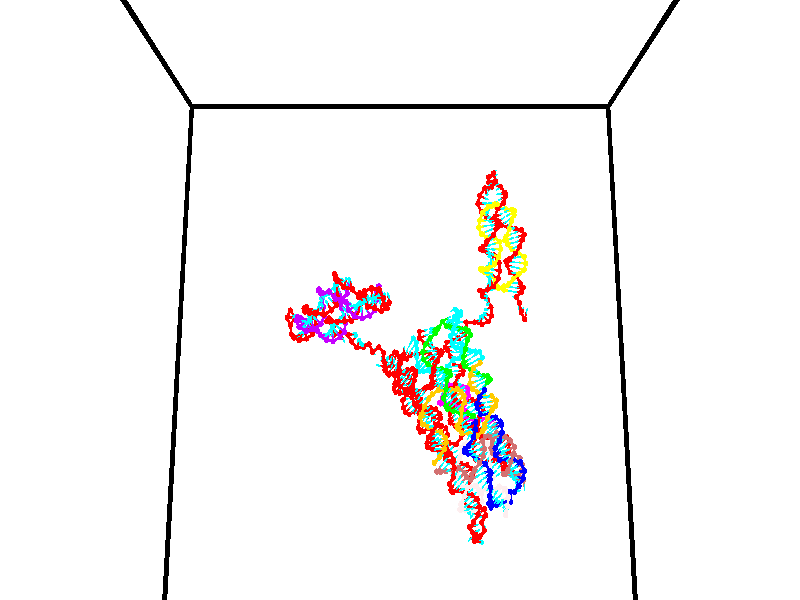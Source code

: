 // switches for output
#declare DRAW_BASES = 1; // possible values are 0, 1; only relevant for DNA ribbons
#declare DRAW_BASES_TYPE = 3; // possible values are 1, 2, 3; only relevant for DNA ribbons
#declare DRAW_FOG = 0; // set to 1 to enable fog

#include "colors.inc"

#include "transforms.inc"
background { rgb <1, 1, 1>}

#default {
   normal{
       ripples 0.25
       frequency 0.20
       turbulence 0.2
       lambda 5
   }
	finish {
		phong 0.1
		phong_size 40.
	}
}

// original window dimensions: 1024x640


// camera settings

camera {
	sky <0, 0.179814, -0.983701>
	up <0, 0.179814, -0.983701>
	right 1.6 * <1, 0, 0>
	location <35, 94.9851, 44.8844>
	look_at <35, 29.7336, 32.9568>
	direction <0, -65.2515, -11.9276>
	angle 67.0682
}


# declare cpy_camera_pos = <35, 94.9851, 44.8844>;
# if (DRAW_FOG = 1)
fog {
	fog_type 2
	up vnormalize(cpy_camera_pos)
	color rgbt<1,1,1,0.3>
	distance 1e-5
	fog_alt 3e-3
	fog_offset 56
}
# end


// LIGHTS

# declare lum = 6;
global_settings {
	ambient_light rgb lum * <0.05, 0.05, 0.05>
	max_trace_level 15
}# declare cpy_direct_light_amount = 0.25;
light_source
{	1000 * <-1, -1.16352, -0.803886>,
	rgb lum * cpy_direct_light_amount
	parallel
}

light_source
{	1000 * <1, 1.16352, 0.803886>,
	rgb lum * cpy_direct_light_amount
	parallel
}

// strand 0

// nucleotide -1

// particle -1
sphere {
	<23.954149, 35.127693, 34.831905> 0.250000
	pigment { color rgbt <1,0,0,0> }
	no_shadow
}
cylinder {
	<24.205242, 35.022774, 35.125069>,  <24.355898, 34.959824, 35.300968>, 0.100000
	pigment { color rgbt <1,0,0,0> }
	no_shadow
}
cylinder {
	<24.205242, 35.022774, 35.125069>,  <23.954149, 35.127693, 34.831905>, 0.100000
	pigment { color rgbt <1,0,0,0> }
	no_shadow
}

// particle -1
sphere {
	<24.205242, 35.022774, 35.125069> 0.100000
	pigment { color rgbt <1,0,0,0> }
	no_shadow
}
sphere {
	0, 1
	scale<0.080000,0.200000,0.300000>
	matrix <0.186791, 0.964768, 0.185289,
		-0.755686, 0.020588, 0.654611,
		0.627733, -0.262295, 0.732907,
		24.393562, 34.944084, 35.344940>
	pigment { color rgbt <0,1,1,0> }
	no_shadow
}
cylinder {
	<23.728813, 35.440594, 35.507359>,  <23.954149, 35.127693, 34.831905>, 0.130000
	pigment { color rgbt <1,0,0,0> }
	no_shadow
}

// nucleotide -1

// particle -1
sphere {
	<23.728813, 35.440594, 35.507359> 0.250000
	pigment { color rgbt <1,0,0,0> }
	no_shadow
}
cylinder {
	<24.117226, 35.353695, 35.467556>,  <24.350273, 35.301556, 35.443676>, 0.100000
	pigment { color rgbt <1,0,0,0> }
	no_shadow
}
cylinder {
	<24.117226, 35.353695, 35.467556>,  <23.728813, 35.440594, 35.507359>, 0.100000
	pigment { color rgbt <1,0,0,0> }
	no_shadow
}

// particle -1
sphere {
	<24.117226, 35.353695, 35.467556> 0.100000
	pigment { color rgbt <1,0,0,0> }
	no_shadow
}
sphere {
	0, 1
	scale<0.080000,0.200000,0.300000>
	matrix <0.218533, 0.975827, 0.002081,
		0.096645, -0.023766, 0.995035,
		0.971032, -0.217247, -0.099502,
		24.408535, 35.288521, 35.437706>
	pigment { color rgbt <0,1,1,0> }
	no_shadow
}
cylinder {
	<24.150414, 35.743546, 36.135807>,  <23.728813, 35.440594, 35.507359>, 0.130000
	pigment { color rgbt <1,0,0,0> }
	no_shadow
}

// nucleotide -1

// particle -1
sphere {
	<24.150414, 35.743546, 36.135807> 0.250000
	pigment { color rgbt <1,0,0,0> }
	no_shadow
}
cylinder {
	<24.353968, 35.706188, 35.793507>,  <24.476101, 35.683773, 35.588127>, 0.100000
	pigment { color rgbt <1,0,0,0> }
	no_shadow
}
cylinder {
	<24.353968, 35.706188, 35.793507>,  <24.150414, 35.743546, 36.135807>, 0.100000
	pigment { color rgbt <1,0,0,0> }
	no_shadow
}

// particle -1
sphere {
	<24.353968, 35.706188, 35.793507> 0.100000
	pigment { color rgbt <1,0,0,0> }
	no_shadow
}
sphere {
	0, 1
	scale<0.080000,0.200000,0.300000>
	matrix <0.348241, 0.931457, 0.105433,
		0.787250, -0.351662, 0.506528,
		0.508886, -0.093392, -0.855753,
		24.506634, 35.678169, 35.536781>
	pigment { color rgbt <0,1,1,0> }
	no_shadow
}
cylinder {
	<24.202122, 35.553688, 36.897221>,  <24.150414, 35.743546, 36.135807>, 0.130000
	pigment { color rgbt <1,0,0,0> }
	no_shadow
}

// nucleotide -1

// particle -1
sphere {
	<24.202122, 35.553688, 36.897221> 0.250000
	pigment { color rgbt <1,0,0,0> }
	no_shadow
}
cylinder {
	<24.583050, 35.514801, 37.012901>,  <24.811607, 35.491470, 37.082310>, 0.100000
	pigment { color rgbt <1,0,0,0> }
	no_shadow
}
cylinder {
	<24.583050, 35.514801, 37.012901>,  <24.202122, 35.553688, 36.897221>, 0.100000
	pigment { color rgbt <1,0,0,0> }
	no_shadow
}

// particle -1
sphere {
	<24.583050, 35.514801, 37.012901> 0.100000
	pigment { color rgbt <1,0,0,0> }
	no_shadow
}
sphere {
	0, 1
	scale<0.080000,0.200000,0.300000>
	matrix <0.233383, 0.842648, -0.485260,
		-0.196519, 0.529617, 0.825158,
		0.952320, -0.097215, 0.289200,
		24.868746, 35.485638, 37.099663>
	pigment { color rgbt <0,1,1,0> }
	no_shadow
}
cylinder {
	<24.571739, 36.117470, 37.271755>,  <24.202122, 35.553688, 36.897221>, 0.130000
	pigment { color rgbt <1,0,0,0> }
	no_shadow
}

// nucleotide -1

// particle -1
sphere {
	<24.571739, 36.117470, 37.271755> 0.250000
	pigment { color rgbt <1,0,0,0> }
	no_shadow
}
cylinder {
	<24.891365, 35.959301, 37.090588>,  <25.083139, 35.864399, 36.981888>, 0.100000
	pigment { color rgbt <1,0,0,0> }
	no_shadow
}
cylinder {
	<24.891365, 35.959301, 37.090588>,  <24.571739, 36.117470, 37.271755>, 0.100000
	pigment { color rgbt <1,0,0,0> }
	no_shadow
}

// particle -1
sphere {
	<24.891365, 35.959301, 37.090588> 0.100000
	pigment { color rgbt <1,0,0,0> }
	no_shadow
}
sphere {
	0, 1
	scale<0.080000,0.200000,0.300000>
	matrix <0.383543, 0.915363, -0.122494,
		0.463026, -0.075835, 0.883095,
		0.799063, -0.395423, -0.452923,
		25.131084, 35.840675, 36.954712>
	pigment { color rgbt <0,1,1,0> }
	no_shadow
}
cylinder {
	<25.160803, 36.449173, 37.520466>,  <24.571739, 36.117470, 37.271755>, 0.130000
	pigment { color rgbt <1,0,0,0> }
	no_shadow
}

// nucleotide -1

// particle -1
sphere {
	<25.160803, 36.449173, 37.520466> 0.250000
	pigment { color rgbt <1,0,0,0> }
	no_shadow
}
cylinder {
	<25.290602, 36.278721, 37.182682>,  <25.368481, 36.176449, 36.980011>, 0.100000
	pigment { color rgbt <1,0,0,0> }
	no_shadow
}
cylinder {
	<25.290602, 36.278721, 37.182682>,  <25.160803, 36.449173, 37.520466>, 0.100000
	pigment { color rgbt <1,0,0,0> }
	no_shadow
}

// particle -1
sphere {
	<25.290602, 36.278721, 37.182682> 0.100000
	pigment { color rgbt <1,0,0,0> }
	no_shadow
}
sphere {
	0, 1
	scale<0.080000,0.200000,0.300000>
	matrix <0.540543, 0.816172, -0.204146,
		0.776219, -0.390223, 0.495187,
		0.324496, -0.426132, -0.844461,
		25.387951, 36.150883, 36.929344>
	pigment { color rgbt <0,1,1,0> }
	no_shadow
}
cylinder {
	<25.928509, 36.768616, 37.414631>,  <25.160803, 36.449173, 37.520466>, 0.130000
	pigment { color rgbt <1,0,0,0> }
	no_shadow
}

// nucleotide -1

// particle -1
sphere {
	<25.928509, 36.768616, 37.414631> 0.250000
	pigment { color rgbt <1,0,0,0> }
	no_shadow
}
cylinder {
	<25.787796, 36.632267, 37.065907>,  <25.703369, 36.550457, 36.856670>, 0.100000
	pigment { color rgbt <1,0,0,0> }
	no_shadow
}
cylinder {
	<25.787796, 36.632267, 37.065907>,  <25.928509, 36.768616, 37.414631>, 0.100000
	pigment { color rgbt <1,0,0,0> }
	no_shadow
}

// particle -1
sphere {
	<25.787796, 36.632267, 37.065907> 0.100000
	pigment { color rgbt <1,0,0,0> }
	no_shadow
}
sphere {
	0, 1
	scale<0.080000,0.200000,0.300000>
	matrix <0.339011, 0.821726, -0.458080,
		0.872538, -0.456698, -0.173508,
		-0.351781, -0.340871, -0.871813,
		25.682262, 36.530006, 36.804363>
	pigment { color rgbt <0,1,1,0> }
	no_shadow
}
cylinder {
	<26.461308, 36.730083, 37.069958>,  <25.928509, 36.768616, 37.414631>, 0.130000
	pigment { color rgbt <1,0,0,0> }
	no_shadow
}

// nucleotide -1

// particle -1
sphere {
	<26.461308, 36.730083, 37.069958> 0.250000
	pigment { color rgbt <1,0,0,0> }
	no_shadow
}
cylinder {
	<26.175293, 36.756508, 36.791576>,  <26.003683, 36.772362, 36.624546>, 0.100000
	pigment { color rgbt <1,0,0,0> }
	no_shadow
}
cylinder {
	<26.175293, 36.756508, 36.791576>,  <26.461308, 36.730083, 37.069958>, 0.100000
	pigment { color rgbt <1,0,0,0> }
	no_shadow
}

// particle -1
sphere {
	<26.175293, 36.756508, 36.791576> 0.100000
	pigment { color rgbt <1,0,0,0> }
	no_shadow
}
sphere {
	0, 1
	scale<0.080000,0.200000,0.300000>
	matrix <0.519071, 0.717018, -0.465242,
		0.468279, -0.693917, -0.546987,
		-0.715039, 0.066062, -0.695957,
		25.960781, 36.776325, 36.582790>
	pigment { color rgbt <0,1,1,0> }
	no_shadow
}
cylinder {
	<26.811649, 36.799339, 36.383587>,  <26.461308, 36.730083, 37.069958>, 0.130000
	pigment { color rgbt <1,0,0,0> }
	no_shadow
}

// nucleotide -1

// particle -1
sphere {
	<26.811649, 36.799339, 36.383587> 0.250000
	pigment { color rgbt <1,0,0,0> }
	no_shadow
}
cylinder {
	<26.434690, 36.908119, 36.305679>,  <26.208515, 36.973389, 36.258934>, 0.100000
	pigment { color rgbt <1,0,0,0> }
	no_shadow
}
cylinder {
	<26.434690, 36.908119, 36.305679>,  <26.811649, 36.799339, 36.383587>, 0.100000
	pigment { color rgbt <1,0,0,0> }
	no_shadow
}

// particle -1
sphere {
	<26.434690, 36.908119, 36.305679> 0.100000
	pigment { color rgbt <1,0,0,0> }
	no_shadow
}
sphere {
	0, 1
	scale<0.080000,0.200000,0.300000>
	matrix <0.332788, 0.821088, -0.463753,
		0.033803, -0.501855, -0.864291,
		-0.942396, 0.271949, -0.194766,
		26.151972, 36.989704, 36.247250>
	pigment { color rgbt <0,1,1,0> }
	no_shadow
}
cylinder {
	<26.672577, 36.781841, 35.712578>,  <26.811649, 36.799339, 36.383587>, 0.130000
	pigment { color rgbt <1,0,0,0> }
	no_shadow
}

// nucleotide -1

// particle -1
sphere {
	<26.672577, 36.781841, 35.712578> 0.250000
	pigment { color rgbt <1,0,0,0> }
	no_shadow
}
cylinder {
	<26.427982, 37.057224, 35.868580>,  <26.281225, 37.222454, 35.962181>, 0.100000
	pigment { color rgbt <1,0,0,0> }
	no_shadow
}
cylinder {
	<26.427982, 37.057224, 35.868580>,  <26.672577, 36.781841, 35.712578>, 0.100000
	pigment { color rgbt <1,0,0,0> }
	no_shadow
}

// particle -1
sphere {
	<26.427982, 37.057224, 35.868580> 0.100000
	pigment { color rgbt <1,0,0,0> }
	no_shadow
}
sphere {
	0, 1
	scale<0.080000,0.200000,0.300000>
	matrix <0.520095, 0.721176, -0.457609,
		-0.596311, -0.076980, -0.799054,
		-0.611485, 0.688461, 0.390008,
		26.244537, 37.263763, 35.985580>
	pigment { color rgbt <0,1,1,0> }
	no_shadow
}
cylinder {
	<26.425850, 37.335262, 35.254589>,  <26.672577, 36.781841, 35.712578>, 0.130000
	pigment { color rgbt <1,0,0,0> }
	no_shadow
}

// nucleotide -1

// particle -1
sphere {
	<26.425850, 37.335262, 35.254589> 0.250000
	pigment { color rgbt <1,0,0,0> }
	no_shadow
}
cylinder {
	<26.360151, 37.514091, 35.606304>,  <26.320732, 37.621387, 35.817333>, 0.100000
	pigment { color rgbt <1,0,0,0> }
	no_shadow
}
cylinder {
	<26.360151, 37.514091, 35.606304>,  <26.425850, 37.335262, 35.254589>, 0.100000
	pigment { color rgbt <1,0,0,0> }
	no_shadow
}

// particle -1
sphere {
	<26.360151, 37.514091, 35.606304> 0.100000
	pigment { color rgbt <1,0,0,0> }
	no_shadow
}
sphere {
	0, 1
	scale<0.080000,0.200000,0.300000>
	matrix <0.399610, 0.845130, -0.355060,
		-0.901851, 0.293054, -0.317466,
		-0.164248, 0.447074, 0.879288,
		26.310877, 37.648212, 35.870090>
	pigment { color rgbt <0,1,1,0> }
	no_shadow
}
cylinder {
	<26.061790, 38.027420, 35.065315>,  <26.425850, 37.335262, 35.254589>, 0.130000
	pigment { color rgbt <1,0,0,0> }
	no_shadow
}

// nucleotide -1

// particle -1
sphere {
	<26.061790, 38.027420, 35.065315> 0.250000
	pigment { color rgbt <1,0,0,0> }
	no_shadow
}
cylinder {
	<26.198961, 38.083057, 35.436916>,  <26.281263, 38.116440, 35.659878>, 0.100000
	pigment { color rgbt <1,0,0,0> }
	no_shadow
}
cylinder {
	<26.198961, 38.083057, 35.436916>,  <26.061790, 38.027420, 35.065315>, 0.100000
	pigment { color rgbt <1,0,0,0> }
	no_shadow
}

// particle -1
sphere {
	<26.198961, 38.083057, 35.436916> 0.100000
	pigment { color rgbt <1,0,0,0> }
	no_shadow
}
sphere {
	0, 1
	scale<0.080000,0.200000,0.300000>
	matrix <0.325410, 0.910149, -0.256391,
		-0.881197, 0.390232, 0.266853,
		0.342928, 0.139095, 0.929006,
		26.301840, 38.124786, 35.715618>
	pigment { color rgbt <0,1,1,0> }
	no_shadow
}
cylinder {
	<25.927174, 38.701214, 35.280048>,  <26.061790, 38.027420, 35.065315>, 0.130000
	pigment { color rgbt <1,0,0,0> }
	no_shadow
}

// nucleotide -1

// particle -1
sphere {
	<25.927174, 38.701214, 35.280048> 0.250000
	pigment { color rgbt <1,0,0,0> }
	no_shadow
}
cylinder {
	<26.243874, 38.587135, 35.496120>,  <26.433893, 38.518688, 35.625763>, 0.100000
	pigment { color rgbt <1,0,0,0> }
	no_shadow
}
cylinder {
	<26.243874, 38.587135, 35.496120>,  <25.927174, 38.701214, 35.280048>, 0.100000
	pigment { color rgbt <1,0,0,0> }
	no_shadow
}

// particle -1
sphere {
	<26.243874, 38.587135, 35.496120> 0.100000
	pigment { color rgbt <1,0,0,0> }
	no_shadow
}
sphere {
	0, 1
	scale<0.080000,0.200000,0.300000>
	matrix <0.431988, 0.886648, -0.165049,
		-0.431876, 0.364028, 0.825207,
		0.791751, -0.285198, 0.540178,
		26.481400, 38.501575, 35.658173>
	pigment { color rgbt <0,1,1,0> }
	no_shadow
}
cylinder {
	<26.097393, 39.207436, 35.601025>,  <25.927174, 38.701214, 35.280048>, 0.130000
	pigment { color rgbt <1,0,0,0> }
	no_shadow
}

// nucleotide -1

// particle -1
sphere {
	<26.097393, 39.207436, 35.601025> 0.250000
	pigment { color rgbt <1,0,0,0> }
	no_shadow
}
cylinder {
	<26.437584, 38.997044, 35.598816>,  <26.641699, 38.870808, 35.597492>, 0.100000
	pigment { color rgbt <1,0,0,0> }
	no_shadow
}
cylinder {
	<26.437584, 38.997044, 35.598816>,  <26.097393, 39.207436, 35.601025>, 0.100000
	pigment { color rgbt <1,0,0,0> }
	no_shadow
}

// particle -1
sphere {
	<26.437584, 38.997044, 35.598816> 0.100000
	pigment { color rgbt <1,0,0,0> }
	no_shadow
}
sphere {
	0, 1
	scale<0.080000,0.200000,0.300000>
	matrix <0.492113, 0.799329, -0.344815,
		0.185782, 0.290539, 0.938654,
		0.850476, -0.525985, -0.005523,
		26.692726, 38.839249, 35.597160>
	pigment { color rgbt <0,1,1,0> }
	no_shadow
}
cylinder {
	<26.622564, 39.680206, 35.795979>,  <26.097393, 39.207436, 35.601025>, 0.130000
	pigment { color rgbt <1,0,0,0> }
	no_shadow
}

// nucleotide -1

// particle -1
sphere {
	<26.622564, 39.680206, 35.795979> 0.250000
	pigment { color rgbt <1,0,0,0> }
	no_shadow
}
cylinder {
	<26.858627, 39.387932, 35.658684>,  <27.000265, 39.212566, 35.576309>, 0.100000
	pigment { color rgbt <1,0,0,0> }
	no_shadow
}
cylinder {
	<26.858627, 39.387932, 35.658684>,  <26.622564, 39.680206, 35.795979>, 0.100000
	pigment { color rgbt <1,0,0,0> }
	no_shadow
}

// particle -1
sphere {
	<26.858627, 39.387932, 35.658684> 0.100000
	pigment { color rgbt <1,0,0,0> }
	no_shadow
}
sphere {
	0, 1
	scale<0.080000,0.200000,0.300000>
	matrix <0.612093, 0.682219, -0.399899,
		0.526363, 0.025911, 0.849865,
		0.590156, -0.730688, -0.343235,
		27.035675, 39.168724, 35.555714>
	pigment { color rgbt <0,1,1,0> }
	no_shadow
}
cylinder {
	<27.283415, 39.970253, 35.852474>,  <26.622564, 39.680206, 35.795979>, 0.130000
	pigment { color rgbt <1,0,0,0> }
	no_shadow
}

// nucleotide -1

// particle -1
sphere {
	<27.283415, 39.970253, 35.852474> 0.250000
	pigment { color rgbt <1,0,0,0> }
	no_shadow
}
cylinder {
	<27.352840, 39.672230, 35.594864>,  <27.394495, 39.493416, 35.440300>, 0.100000
	pigment { color rgbt <1,0,0,0> }
	no_shadow
}
cylinder {
	<27.352840, 39.672230, 35.594864>,  <27.283415, 39.970253, 35.852474>, 0.100000
	pigment { color rgbt <1,0,0,0> }
	no_shadow
}

// particle -1
sphere {
	<27.352840, 39.672230, 35.594864> 0.100000
	pigment { color rgbt <1,0,0,0> }
	no_shadow
}
sphere {
	0, 1
	scale<0.080000,0.200000,0.300000>
	matrix <0.730228, 0.536144, -0.423458,
		0.660790, -0.396787, 0.637116,
		0.173564, -0.745056, -0.644024,
		27.404909, 39.448711, 35.401657>
	pigment { color rgbt <0,1,1,0> }
	no_shadow
}
cylinder {
	<27.957590, 39.760506, 35.946579>,  <27.283415, 39.970253, 35.852474>, 0.130000
	pigment { color rgbt <1,0,0,0> }
	no_shadow
}

// nucleotide -1

// particle -1
sphere {
	<27.957590, 39.760506, 35.946579> 0.250000
	pigment { color rgbt <1,0,0,0> }
	no_shadow
}
cylinder {
	<27.866934, 39.666870, 35.568409>,  <27.812540, 39.610687, 35.341507>, 0.100000
	pigment { color rgbt <1,0,0,0> }
	no_shadow
}
cylinder {
	<27.866934, 39.666870, 35.568409>,  <27.957590, 39.760506, 35.946579>, 0.100000
	pigment { color rgbt <1,0,0,0> }
	no_shadow
}

// particle -1
sphere {
	<27.866934, 39.666870, 35.568409> 0.100000
	pigment { color rgbt <1,0,0,0> }
	no_shadow
}
sphere {
	0, 1
	scale<0.080000,0.200000,0.300000>
	matrix <0.899450, 0.322095, -0.295371,
		0.373662, -0.917309, 0.137556,
		-0.226640, -0.234094, -0.945428,
		27.798943, 39.596642, 35.284779>
	pigment { color rgbt <0,1,1,0> }
	no_shadow
}
cylinder {
	<28.633579, 39.733761, 35.595390>,  <27.957590, 39.760506, 35.946579>, 0.130000
	pigment { color rgbt <1,0,0,0> }
	no_shadow
}

// nucleotide -1

// particle -1
sphere {
	<28.633579, 39.733761, 35.595390> 0.250000
	pigment { color rgbt <1,0,0,0> }
	no_shadow
}
cylinder {
	<28.401262, 39.724522, 35.269901>,  <28.261871, 39.718979, 35.074608>, 0.100000
	pigment { color rgbt <1,0,0,0> }
	no_shadow
}
cylinder {
	<28.401262, 39.724522, 35.269901>,  <28.633579, 39.733761, 35.595390>, 0.100000
	pigment { color rgbt <1,0,0,0> }
	no_shadow
}

// particle -1
sphere {
	<28.401262, 39.724522, 35.269901> 0.100000
	pigment { color rgbt <1,0,0,0> }
	no_shadow
}
sphere {
	0, 1
	scale<0.080000,0.200000,0.300000>
	matrix <0.709352, 0.476044, -0.519809,
		0.399374, -0.879118, -0.260099,
		-0.580792, -0.023096, -0.813724,
		28.227024, 39.717594, 35.025784>
	pigment { color rgbt <0,1,1,0> }
	no_shadow
}
cylinder {
	<29.042646, 39.451733, 35.127747>,  <28.633579, 39.733761, 35.595390>, 0.130000
	pigment { color rgbt <1,0,0,0> }
	no_shadow
}

// nucleotide -1

// particle -1
sphere {
	<29.042646, 39.451733, 35.127747> 0.250000
	pigment { color rgbt <1,0,0,0> }
	no_shadow
}
cylinder {
	<28.757000, 39.630234, 34.912006>,  <28.585613, 39.737335, 34.782562>, 0.100000
	pigment { color rgbt <1,0,0,0> }
	no_shadow
}
cylinder {
	<28.757000, 39.630234, 34.912006>,  <29.042646, 39.451733, 35.127747>, 0.100000
	pigment { color rgbt <1,0,0,0> }
	no_shadow
}

// particle -1
sphere {
	<28.757000, 39.630234, 34.912006> 0.100000
	pigment { color rgbt <1,0,0,0> }
	no_shadow
}
sphere {
	0, 1
	scale<0.080000,0.200000,0.300000>
	matrix <0.699981, 0.446148, -0.557654,
		-0.008224, -0.775765, -0.630969,
		-0.714114, 0.446252, -0.539352,
		28.542767, 39.764111, 34.750202>
	pigment { color rgbt <0,1,1,0> }
	no_shadow
}
cylinder {
	<29.223959, 39.508152, 34.370178>,  <29.042646, 39.451733, 35.127747>, 0.130000
	pigment { color rgbt <1,0,0,0> }
	no_shadow
}

// nucleotide -1

// particle -1
sphere {
	<29.223959, 39.508152, 34.370178> 0.250000
	pigment { color rgbt <1,0,0,0> }
	no_shadow
}
cylinder {
	<28.926449, 39.775490, 34.365932>,  <28.747942, 39.935894, 34.363384>, 0.100000
	pigment { color rgbt <1,0,0,0> }
	no_shadow
}
cylinder {
	<28.926449, 39.775490, 34.365932>,  <29.223959, 39.508152, 34.370178>, 0.100000
	pigment { color rgbt <1,0,0,0> }
	no_shadow
}

// particle -1
sphere {
	<28.926449, 39.775490, 34.365932> 0.100000
	pigment { color rgbt <1,0,0,0> }
	no_shadow
}
sphere {
	0, 1
	scale<0.080000,0.200000,0.300000>
	matrix <0.576784, 0.633695, -0.515510,
		-0.337816, -0.389543, -0.856818,
		-0.743775, 0.668346, -0.010610,
		28.703316, 39.975994, 34.362751>
	pigment { color rgbt <0,1,1,0> }
	no_shadow
}
cylinder {
	<29.083302, 39.605194, 33.663174>,  <29.223959, 39.508152, 34.370178>, 0.130000
	pigment { color rgbt <1,0,0,0> }
	no_shadow
}

// nucleotide -1

// particle -1
sphere {
	<29.083302, 39.605194, 33.663174> 0.250000
	pigment { color rgbt <1,0,0,0> }
	no_shadow
}
cylinder {
	<28.947838, 39.936028, 33.842617>,  <28.866560, 40.134525, 33.950283>, 0.100000
	pigment { color rgbt <1,0,0,0> }
	no_shadow
}
cylinder {
	<28.947838, 39.936028, 33.842617>,  <29.083302, 39.605194, 33.663174>, 0.100000
	pigment { color rgbt <1,0,0,0> }
	no_shadow
}

// particle -1
sphere {
	<28.947838, 39.936028, 33.842617> 0.100000
	pigment { color rgbt <1,0,0,0> }
	no_shadow
}
sphere {
	0, 1
	scale<0.080000,0.200000,0.300000>
	matrix <0.609307, 0.556084, -0.565257,
		-0.716977, 0.081912, -0.692268,
		-0.338658, 0.827080, 0.448608,
		28.846241, 40.184151, 33.977200>
	pigment { color rgbt <0,1,1,0> }
	no_shadow
}
cylinder {
	<28.986080, 40.164234, 33.162506>,  <29.083302, 39.605194, 33.663174>, 0.130000
	pigment { color rgbt <1,0,0,0> }
	no_shadow
}

// nucleotide -1

// particle -1
sphere {
	<28.986080, 40.164234, 33.162506> 0.250000
	pigment { color rgbt <1,0,0,0> }
	no_shadow
}
cylinder {
	<28.996399, 40.356232, 33.513264>,  <29.002590, 40.471432, 33.723717>, 0.100000
	pigment { color rgbt <1,0,0,0> }
	no_shadow
}
cylinder {
	<28.996399, 40.356232, 33.513264>,  <28.986080, 40.164234, 33.162506>, 0.100000
	pigment { color rgbt <1,0,0,0> }
	no_shadow
}

// particle -1
sphere {
	<28.996399, 40.356232, 33.513264> 0.100000
	pigment { color rgbt <1,0,0,0> }
	no_shadow
}
sphere {
	0, 1
	scale<0.080000,0.200000,0.300000>
	matrix <0.671230, 0.641716, -0.371012,
		-0.740800, 0.598166, -0.305634,
		0.025796, 0.479997, 0.876891,
		29.004137, 40.500233, 33.776329>
	pigment { color rgbt <0,1,1,0> }
	no_shadow
}
cylinder {
	<29.019222, 40.935764, 33.015968>,  <28.986080, 40.164234, 33.162506>, 0.130000
	pigment { color rgbt <1,0,0,0> }
	no_shadow
}

// nucleotide -1

// particle -1
sphere {
	<29.019222, 40.935764, 33.015968> 0.250000
	pigment { color rgbt <1,0,0,0> }
	no_shadow
}
cylinder {
	<29.140915, 40.889542, 33.394196>,  <29.213930, 40.861809, 33.621132>, 0.100000
	pigment { color rgbt <1,0,0,0> }
	no_shadow
}
cylinder {
	<29.140915, 40.889542, 33.394196>,  <29.019222, 40.935764, 33.015968>, 0.100000
	pigment { color rgbt <1,0,0,0> }
	no_shadow
}

// particle -1
sphere {
	<29.140915, 40.889542, 33.394196> 0.100000
	pigment { color rgbt <1,0,0,0> }
	no_shadow
}
sphere {
	0, 1
	scale<0.080000,0.200000,0.300000>
	matrix <0.852038, 0.476903, -0.215860,
		-0.425999, 0.871327, 0.243545,
		0.304232, -0.115553, 0.945564,
		29.232185, 40.854877, 33.677864>
	pigment { color rgbt <0,1,1,0> }
	no_shadow
}
cylinder {
	<29.162975, 41.585709, 33.268864>,  <29.019222, 40.935764, 33.015968>, 0.130000
	pigment { color rgbt <1,0,0,0> }
	no_shadow
}

// nucleotide -1

// particle -1
sphere {
	<29.162975, 41.585709, 33.268864> 0.250000
	pigment { color rgbt <1,0,0,0> }
	no_shadow
}
cylinder {
	<29.391409, 41.345512, 33.492748>,  <29.528469, 41.201397, 33.627079>, 0.100000
	pigment { color rgbt <1,0,0,0> }
	no_shadow
}
cylinder {
	<29.391409, 41.345512, 33.492748>,  <29.162975, 41.585709, 33.268864>, 0.100000
	pigment { color rgbt <1,0,0,0> }
	no_shadow
}

// particle -1
sphere {
	<29.391409, 41.345512, 33.492748> 0.100000
	pigment { color rgbt <1,0,0,0> }
	no_shadow
}
sphere {
	0, 1
	scale<0.080000,0.200000,0.300000>
	matrix <0.811329, 0.516657, -0.273517,
		-0.124937, 0.610312, 0.782247,
		0.571084, -0.600487, 0.559713,
		29.562735, 41.165367, 33.660664>
	pigment { color rgbt <0,1,1,0> }
	no_shadow
}
cylinder {
	<29.419325, 42.085064, 33.745434>,  <29.162975, 41.585709, 33.268864>, 0.130000
	pigment { color rgbt <1,0,0,0> }
	no_shadow
}

// nucleotide -1

// particle -1
sphere {
	<29.419325, 42.085064, 33.745434> 0.250000
	pigment { color rgbt <1,0,0,0> }
	no_shadow
}
cylinder {
	<29.607437, 41.742031, 33.662113>,  <29.720304, 41.536213, 33.612122>, 0.100000
	pigment { color rgbt <1,0,0,0> }
	no_shadow
}
cylinder {
	<29.607437, 41.742031, 33.662113>,  <29.419325, 42.085064, 33.745434>, 0.100000
	pigment { color rgbt <1,0,0,0> }
	no_shadow
}

// particle -1
sphere {
	<29.607437, 41.742031, 33.662113> 0.100000
	pigment { color rgbt <1,0,0,0> }
	no_shadow
}
sphere {
	0, 1
	scale<0.080000,0.200000,0.300000>
	matrix <0.845523, 0.505459, -0.172053,
		0.252837, -0.095208, 0.962813,
		0.470281, -0.857582, -0.208299,
		29.748522, 41.484756, 33.599625>
	pigment { color rgbt <0,1,1,0> }
	no_shadow
}
cylinder {
	<29.934093, 41.913307, 34.189857>,  <29.419325, 42.085064, 33.745434>, 0.130000
	pigment { color rgbt <1,0,0,0> }
	no_shadow
}

// nucleotide -1

// particle -1
sphere {
	<29.934093, 41.913307, 34.189857> 0.250000
	pigment { color rgbt <1,0,0,0> }
	no_shadow
}
cylinder {
	<30.041233, 41.730995, 33.850323>,  <30.105516, 41.621609, 33.646603>, 0.100000
	pigment { color rgbt <1,0,0,0> }
	no_shadow
}
cylinder {
	<30.041233, 41.730995, 33.850323>,  <29.934093, 41.913307, 34.189857>, 0.100000
	pigment { color rgbt <1,0,0,0> }
	no_shadow
}

// particle -1
sphere {
	<30.041233, 41.730995, 33.850323> 0.100000
	pigment { color rgbt <1,0,0,0> }
	no_shadow
}
sphere {
	0, 1
	scale<0.080000,0.200000,0.300000>
	matrix <0.907632, 0.414918, 0.063610,
		0.323204, -0.787467, 0.524818,
		0.267847, -0.455783, -0.848834,
		30.121588, 41.594261, 33.595673>
	pigment { color rgbt <0,1,1,0> }
	no_shadow
}
cylinder {
	<30.705816, 41.643913, 34.315800>,  <29.934093, 41.913307, 34.189857>, 0.130000
	pigment { color rgbt <1,0,0,0> }
	no_shadow
}

// nucleotide -1

// particle -1
sphere {
	<30.705816, 41.643913, 34.315800> 0.250000
	pigment { color rgbt <1,0,0,0> }
	no_shadow
}
cylinder {
	<30.565115, 41.727222, 33.950748>,  <30.480694, 41.777206, 33.731716>, 0.100000
	pigment { color rgbt <1,0,0,0> }
	no_shadow
}
cylinder {
	<30.565115, 41.727222, 33.950748>,  <30.705816, 41.643913, 34.315800>, 0.100000
	pigment { color rgbt <1,0,0,0> }
	no_shadow
}

// particle -1
sphere {
	<30.565115, 41.727222, 33.950748> 0.100000
	pigment { color rgbt <1,0,0,0> }
	no_shadow
}
sphere {
	0, 1
	scale<0.080000,0.200000,0.300000>
	matrix <0.717845, 0.685751, -0.120183,
		0.600806, -0.697401, -0.390722,
		-0.351754, 0.208272, -0.912629,
		30.459589, 41.789703, 33.676960>
	pigment { color rgbt <0,1,1,0> }
	no_shadow
}
cylinder {
	<31.260862, 41.534752, 34.845356>,  <30.705816, 41.643913, 34.315800>, 0.130000
	pigment { color rgbt <1,0,0,0> }
	no_shadow
}

// nucleotide -1

// particle -1
sphere {
	<31.260862, 41.534752, 34.845356> 0.250000
	pigment { color rgbt <1,0,0,0> }
	no_shadow
}
cylinder {
	<31.563400, 41.699230, 35.048866>,  <31.744923, 41.797916, 35.170975>, 0.100000
	pigment { color rgbt <1,0,0,0> }
	no_shadow
}
cylinder {
	<31.563400, 41.699230, 35.048866>,  <31.260862, 41.534752, 34.845356>, 0.100000
	pigment { color rgbt <1,0,0,0> }
	no_shadow
}

// particle -1
sphere {
	<31.563400, 41.699230, 35.048866> 0.100000
	pigment { color rgbt <1,0,0,0> }
	no_shadow
}
sphere {
	0, 1
	scale<0.080000,0.200000,0.300000>
	matrix <0.653922, -0.496805, -0.570589,
		0.018138, 0.764264, -0.644648,
		0.756345, 0.411200, 0.508780,
		31.790304, 41.822590, 35.201500>
	pigment { color rgbt <0,1,1,0> }
	no_shadow
}
cylinder {
	<31.809586, 41.458069, 34.420948>,  <31.260862, 41.534752, 34.845356>, 0.130000
	pigment { color rgbt <1,0,0,0> }
	no_shadow
}

// nucleotide -1

// particle -1
sphere {
	<31.809586, 41.458069, 34.420948> 0.250000
	pigment { color rgbt <1,0,0,0> }
	no_shadow
}
cylinder {
	<32.003929, 41.580288, 34.748505>,  <32.120537, 41.653618, 34.945038>, 0.100000
	pigment { color rgbt <1,0,0,0> }
	no_shadow
}
cylinder {
	<32.003929, 41.580288, 34.748505>,  <31.809586, 41.458069, 34.420948>, 0.100000
	pigment { color rgbt <1,0,0,0> }
	no_shadow
}

// particle -1
sphere {
	<32.003929, 41.580288, 34.748505> 0.100000
	pigment { color rgbt <1,0,0,0> }
	no_shadow
}
sphere {
	0, 1
	scale<0.080000,0.200000,0.300000>
	matrix <0.774107, -0.585450, -0.240846,
		0.405831, 0.750926, -0.520971,
		0.485860, 0.305544, 0.818891,
		32.149689, 41.671951, 34.994171>
	pigment { color rgbt <0,1,1,0> }
	no_shadow
}
cylinder {
	<32.427250, 41.642067, 34.252464>,  <31.809586, 41.458069, 34.420948>, 0.130000
	pigment { color rgbt <1,0,0,0> }
	no_shadow
}

// nucleotide -1

// particle -1
sphere {
	<32.427250, 41.642067, 34.252464> 0.250000
	pigment { color rgbt <1,0,0,0> }
	no_shadow
}
cylinder {
	<32.446312, 41.526123, 34.634819>,  <32.457748, 41.456558, 34.864231>, 0.100000
	pigment { color rgbt <1,0,0,0> }
	no_shadow
}
cylinder {
	<32.446312, 41.526123, 34.634819>,  <32.427250, 41.642067, 34.252464>, 0.100000
	pigment { color rgbt <1,0,0,0> }
	no_shadow
}

// particle -1
sphere {
	<32.446312, 41.526123, 34.634819> 0.100000
	pigment { color rgbt <1,0,0,0> }
	no_shadow
}
sphere {
	0, 1
	scale<0.080000,0.200000,0.300000>
	matrix <0.687617, -0.684601, -0.241876,
		0.724508, 0.668808, 0.166684,
		0.047657, -0.289856, 0.955883,
		32.460609, 41.439167, 34.921585>
	pigment { color rgbt <0,1,1,0> }
	no_shadow
}
cylinder {
	<33.090527, 41.469624, 34.299099>,  <32.427250, 41.642067, 34.252464>, 0.130000
	pigment { color rgbt <1,0,0,0> }
	no_shadow
}

// nucleotide -1

// particle -1
sphere {
	<33.090527, 41.469624, 34.299099> 0.250000
	pigment { color rgbt <1,0,0,0> }
	no_shadow
}
cylinder {
	<32.871899, 41.259659, 34.560093>,  <32.740723, 41.133682, 34.716690>, 0.100000
	pigment { color rgbt <1,0,0,0> }
	no_shadow
}
cylinder {
	<32.871899, 41.259659, 34.560093>,  <33.090527, 41.469624, 34.299099>, 0.100000
	pigment { color rgbt <1,0,0,0> }
	no_shadow
}

// particle -1
sphere {
	<32.871899, 41.259659, 34.560093> 0.100000
	pigment { color rgbt <1,0,0,0> }
	no_shadow
}
sphere {
	0, 1
	scale<0.080000,0.200000,0.300000>
	matrix <0.580715, -0.798962, -0.156301,
		0.603353, 0.293478, 0.741509,
		-0.546567, -0.524910, 0.652483,
		32.707928, 41.102184, 34.755836>
	pigment { color rgbt <0,1,1,0> }
	no_shadow
}
cylinder {
	<33.479897, 41.218830, 34.903198>,  <33.090527, 41.469624, 34.299099>, 0.130000
	pigment { color rgbt <1,0,0,0> }
	no_shadow
}

// nucleotide -1

// particle -1
sphere {
	<33.479897, 41.218830, 34.903198> 0.250000
	pigment { color rgbt <1,0,0,0> }
	no_shadow
}
cylinder {
	<33.180870, 40.959274, 34.846523>,  <33.001453, 40.803539, 34.812519>, 0.100000
	pigment { color rgbt <1,0,0,0> }
	no_shadow
}
cylinder {
	<33.180870, 40.959274, 34.846523>,  <33.479897, 41.218830, 34.903198>, 0.100000
	pigment { color rgbt <1,0,0,0> }
	no_shadow
}

// particle -1
sphere {
	<33.180870, 40.959274, 34.846523> 0.100000
	pigment { color rgbt <1,0,0,0> }
	no_shadow
}
sphere {
	0, 1
	scale<0.080000,0.200000,0.300000>
	matrix <0.663600, -0.720787, -0.200254,
		0.027817, -0.243728, 0.969445,
		-0.747571, -0.648893, -0.141688,
		32.956600, 40.764606, 34.804016>
	pigment { color rgbt <0,1,1,0> }
	no_shadow
}
cylinder {
	<33.552235, 40.737431, 35.322540>,  <33.479897, 41.218830, 34.903198>, 0.130000
	pigment { color rgbt <1,0,0,0> }
	no_shadow
}

// nucleotide -1

// particle -1
sphere {
	<33.552235, 40.737431, 35.322540> 0.250000
	pigment { color rgbt <1,0,0,0> }
	no_shadow
}
cylinder {
	<33.391026, 40.613541, 34.978065>,  <33.294300, 40.539207, 34.771381>, 0.100000
	pigment { color rgbt <1,0,0,0> }
	no_shadow
}
cylinder {
	<33.391026, 40.613541, 34.978065>,  <33.552235, 40.737431, 35.322540>, 0.100000
	pigment { color rgbt <1,0,0,0> }
	no_shadow
}

// particle -1
sphere {
	<33.391026, 40.613541, 34.978065> 0.100000
	pigment { color rgbt <1,0,0,0> }
	no_shadow
}
sphere {
	0, 1
	scale<0.080000,0.200000,0.300000>
	matrix <0.869759, -0.422417, -0.255116,
		-0.284764, -0.851842, 0.439631,
		-0.403026, -0.309725, -0.861186,
		33.270119, 40.520622, 34.719711>
	pigment { color rgbt <0,1,1,0> }
	no_shadow
}
cylinder {
	<33.504208, 39.953705, 35.168613>,  <33.552235, 40.737431, 35.322540>, 0.130000
	pigment { color rgbt <1,0,0,0> }
	no_shadow
}

// nucleotide -1

// particle -1
sphere {
	<33.504208, 39.953705, 35.168613> 0.250000
	pigment { color rgbt <1,0,0,0> }
	no_shadow
}
cylinder {
	<33.550232, 40.150200, 34.823254>,  <33.577847, 40.268097, 34.616039>, 0.100000
	pigment { color rgbt <1,0,0,0> }
	no_shadow
}
cylinder {
	<33.550232, 40.150200, 34.823254>,  <33.504208, 39.953705, 35.168613>, 0.100000
	pigment { color rgbt <1,0,0,0> }
	no_shadow
}

// particle -1
sphere {
	<33.550232, 40.150200, 34.823254> 0.100000
	pigment { color rgbt <1,0,0,0> }
	no_shadow
}
sphere {
	0, 1
	scale<0.080000,0.200000,0.300000>
	matrix <0.739334, -0.622840, -0.255843,
		-0.663436, -0.608901, -0.434848,
		0.115057, 0.491233, -0.863396,
		33.584747, 40.297569, 34.564236>
	pigment { color rgbt <0,1,1,0> }
	no_shadow
}
cylinder {
	<33.984425, 39.438034, 34.961090>,  <33.504208, 39.953705, 35.168613>, 0.130000
	pigment { color rgbt <1,0,0,0> }
	no_shadow
}

// nucleotide -1

// particle -1
sphere {
	<33.984425, 39.438034, 34.961090> 0.250000
	pigment { color rgbt <1,0,0,0> }
	no_shadow
}
cylinder {
	<33.945572, 39.718979, 34.679024>,  <33.922260, 39.887547, 34.509785>, 0.100000
	pigment { color rgbt <1,0,0,0> }
	no_shadow
}
cylinder {
	<33.945572, 39.718979, 34.679024>,  <33.984425, 39.438034, 34.961090>, 0.100000
	pigment { color rgbt <1,0,0,0> }
	no_shadow
}

// particle -1
sphere {
	<33.945572, 39.718979, 34.679024> 0.100000
	pigment { color rgbt <1,0,0,0> }
	no_shadow
}
sphere {
	0, 1
	scale<0.080000,0.200000,0.300000>
	matrix <0.781467, -0.384937, -0.491052,
		-0.616339, -0.598759, -0.511482,
		-0.097134, 0.702361, -0.705162,
		33.916431, 39.929688, 34.467476>
	pigment { color rgbt <0,1,1,0> }
	no_shadow
}
cylinder {
	<33.783016, 38.799835, 35.269947>,  <33.984425, 39.438034, 34.961090>, 0.130000
	pigment { color rgbt <1,0,0,0> }
	no_shadow
}

// nucleotide -1

// particle -1
sphere {
	<33.783016, 38.799835, 35.269947> 0.250000
	pigment { color rgbt <1,0,0,0> }
	no_shadow
}
cylinder {
	<33.653149, 39.074390, 35.009651>,  <33.575230, 39.239124, 34.853474>, 0.100000
	pigment { color rgbt <1,0,0,0> }
	no_shadow
}
cylinder {
	<33.653149, 39.074390, 35.009651>,  <33.783016, 38.799835, 35.269947>, 0.100000
	pigment { color rgbt <1,0,0,0> }
	no_shadow
}

// particle -1
sphere {
	<33.653149, 39.074390, 35.009651> 0.100000
	pigment { color rgbt <1,0,0,0> }
	no_shadow
}
sphere {
	0, 1
	scale<0.080000,0.200000,0.300000>
	matrix <-0.916651, -0.397914, 0.037623,
		-0.233113, 0.608714, 0.758370,
		-0.324668, 0.686391, -0.650737,
		33.555748, 39.280308, 34.814430>
	pigment { color rgbt <0,1,1,0> }
	no_shadow
}
cylinder {
	<33.249371, 39.163662, 35.567013>,  <33.783016, 38.799835, 35.269947>, 0.130000
	pigment { color rgbt <1,0,0,0> }
	no_shadow
}

// nucleotide -1

// particle -1
sphere {
	<33.249371, 39.163662, 35.567013> 0.250000
	pigment { color rgbt <1,0,0,0> }
	no_shadow
}
cylinder {
	<33.194675, 39.120190, 35.173161>,  <33.161858, 39.094105, 34.936852>, 0.100000
	pigment { color rgbt <1,0,0,0> }
	no_shadow
}
cylinder {
	<33.194675, 39.120190, 35.173161>,  <33.249371, 39.163662, 35.567013>, 0.100000
	pigment { color rgbt <1,0,0,0> }
	no_shadow
}

// particle -1
sphere {
	<33.194675, 39.120190, 35.173161> 0.100000
	pigment { color rgbt <1,0,0,0> }
	no_shadow
}
sphere {
	0, 1
	scale<0.080000,0.200000,0.300000>
	matrix <-0.946311, -0.279571, 0.162280,
		-0.292910, 0.953954, -0.064620,
		-0.136742, -0.108684, -0.984627,
		33.153652, 39.087585, 34.877773>
	pigment { color rgbt <0,1,1,0> }
	no_shadow
}
cylinder {
	<32.650337, 39.555248, 35.390404>,  <33.249371, 39.163662, 35.567013>, 0.130000
	pigment { color rgbt <1,0,0,0> }
	no_shadow
}

// nucleotide -1

// particle -1
sphere {
	<32.650337, 39.555248, 35.390404> 0.250000
	pigment { color rgbt <1,0,0,0> }
	no_shadow
}
cylinder {
	<32.680180, 39.268425, 35.113201>,  <32.698086, 39.096333, 34.946880>, 0.100000
	pigment { color rgbt <1,0,0,0> }
	no_shadow
}
cylinder {
	<32.680180, 39.268425, 35.113201>,  <32.650337, 39.555248, 35.390404>, 0.100000
	pigment { color rgbt <1,0,0,0> }
	no_shadow
}

// particle -1
sphere {
	<32.680180, 39.268425, 35.113201> 0.100000
	pigment { color rgbt <1,0,0,0> }
	no_shadow
}
sphere {
	0, 1
	scale<0.080000,0.200000,0.300000>
	matrix <-0.949810, -0.262812, 0.169679,
		-0.303801, 0.645570, -0.700674,
		0.074606, -0.717056, -0.693011,
		32.702560, 39.053307, 34.905296>
	pigment { color rgbt <0,1,1,0> }
	no_shadow
}
cylinder {
	<31.988121, 39.510548, 35.282917>,  <32.650337, 39.555248, 35.390404>, 0.130000
	pigment { color rgbt <1,0,0,0> }
	no_shadow
}

// nucleotide -1

// particle -1
sphere {
	<31.988121, 39.510548, 35.282917> 0.250000
	pigment { color rgbt <1,0,0,0> }
	no_shadow
}
cylinder {
	<32.169617, 39.205460, 35.098579>,  <32.278515, 39.022408, 34.987976>, 0.100000
	pigment { color rgbt <1,0,0,0> }
	no_shadow
}
cylinder {
	<32.169617, 39.205460, 35.098579>,  <31.988121, 39.510548, 35.282917>, 0.100000
	pigment { color rgbt <1,0,0,0> }
	no_shadow
}

// particle -1
sphere {
	<32.169617, 39.205460, 35.098579> 0.100000
	pigment { color rgbt <1,0,0,0> }
	no_shadow
}
sphere {
	0, 1
	scale<0.080000,0.200000,0.300000>
	matrix <-0.870105, -0.490875, -0.044270,
		-0.192449, 0.421067, -0.886378,
		0.453741, -0.762722, -0.460841,
		32.305740, 38.976643, 34.960327>
	pigment { color rgbt <0,1,1,0> }
	no_shadow
}
cylinder {
	<31.647505, 39.403576, 34.643772>,  <31.988121, 39.510548, 35.282917>, 0.130000
	pigment { color rgbt <1,0,0,0> }
	no_shadow
}

// nucleotide -1

// particle -1
sphere {
	<31.647505, 39.403576, 34.643772> 0.250000
	pigment { color rgbt <1,0,0,0> }
	no_shadow
}
cylinder {
	<31.813854, 39.056332, 34.752163>,  <31.913664, 38.847984, 34.817196>, 0.100000
	pigment { color rgbt <1,0,0,0> }
	no_shadow
}
cylinder {
	<31.813854, 39.056332, 34.752163>,  <31.647505, 39.403576, 34.643772>, 0.100000
	pigment { color rgbt <1,0,0,0> }
	no_shadow
}

// particle -1
sphere {
	<31.813854, 39.056332, 34.752163> 0.100000
	pigment { color rgbt <1,0,0,0> }
	no_shadow
}
sphere {
	0, 1
	scale<0.080000,0.200000,0.300000>
	matrix <-0.896827, -0.440904, -0.036122,
		0.150833, -0.227998, -0.961908,
		0.415874, -0.868113, 0.270978,
		31.938616, 38.795898, 34.833458>
	pigment { color rgbt <0,1,1,0> }
	no_shadow
}
cylinder {
	<31.579111, 38.903870, 34.091000>,  <31.647505, 39.403576, 34.643772>, 0.130000
	pigment { color rgbt <1,0,0,0> }
	no_shadow
}

// nucleotide -1

// particle -1
sphere {
	<31.579111, 38.903870, 34.091000> 0.250000
	pigment { color rgbt <1,0,0,0> }
	no_shadow
}
cylinder {
	<31.600624, 38.725418, 34.448341>,  <31.613533, 38.618347, 34.662746>, 0.100000
	pigment { color rgbt <1,0,0,0> }
	no_shadow
}
cylinder {
	<31.600624, 38.725418, 34.448341>,  <31.579111, 38.903870, 34.091000>, 0.100000
	pigment { color rgbt <1,0,0,0> }
	no_shadow
}

// particle -1
sphere {
	<31.600624, 38.725418, 34.448341> 0.100000
	pigment { color rgbt <1,0,0,0> }
	no_shadow
}
sphere {
	0, 1
	scale<0.080000,0.200000,0.300000>
	matrix <-0.692463, -0.661246, -0.288529,
		0.719446, -0.603093, -0.344493,
		0.053784, -0.446130, 0.893350,
		31.616760, 38.591579, 34.716347>
	pigment { color rgbt <0,1,1,0> }
	no_shadow
}
cylinder {
	<31.157042, 38.316914, 33.973759>,  <31.579111, 38.903870, 34.091000>, 0.130000
	pigment { color rgbt <1,0,0,0> }
	no_shadow
}

// nucleotide -1

// particle -1
sphere {
	<31.157042, 38.316914, 33.973759> 0.250000
	pigment { color rgbt <1,0,0,0> }
	no_shadow
}
cylinder {
	<31.234341, 38.234058, 34.357372>,  <31.280720, 38.184345, 34.587540>, 0.100000
	pigment { color rgbt <1,0,0,0> }
	no_shadow
}
cylinder {
	<31.234341, 38.234058, 34.357372>,  <31.157042, 38.316914, 33.973759>, 0.100000
	pigment { color rgbt <1,0,0,0> }
	no_shadow
}

// particle -1
sphere {
	<31.234341, 38.234058, 34.357372> 0.100000
	pigment { color rgbt <1,0,0,0> }
	no_shadow
}
sphere {
	0, 1
	scale<0.080000,0.200000,0.300000>
	matrix <-0.562087, -0.824534, -0.064822,
		0.804185, -0.526535, -0.275768,
		0.193249, -0.207134, 0.959036,
		31.292315, 38.171917, 34.645084>
	pigment { color rgbt <0,1,1,0> }
	no_shadow
}
cylinder {
	<31.318878, 37.569695, 33.990303>,  <31.157042, 38.316914, 33.973759>, 0.130000
	pigment { color rgbt <1,0,0,0> }
	no_shadow
}

// nucleotide -1

// particle -1
sphere {
	<31.318878, 37.569695, 33.990303> 0.250000
	pigment { color rgbt <1,0,0,0> }
	no_shadow
}
cylinder {
	<31.227491, 37.682777, 34.362942>,  <31.172659, 37.750626, 34.586525>, 0.100000
	pigment { color rgbt <1,0,0,0> }
	no_shadow
}
cylinder {
	<31.227491, 37.682777, 34.362942>,  <31.318878, 37.569695, 33.990303>, 0.100000
	pigment { color rgbt <1,0,0,0> }
	no_shadow
}

// particle -1
sphere {
	<31.227491, 37.682777, 34.362942> 0.100000
	pigment { color rgbt <1,0,0,0> }
	no_shadow
}
sphere {
	0, 1
	scale<0.080000,0.200000,0.300000>
	matrix <-0.553391, -0.824995, 0.114638,
		0.800975, -0.489349, 0.344931,
		-0.228468, 0.282704, 0.931601,
		31.158951, 37.767590, 34.642422>
	pigment { color rgbt <0,1,1,0> }
	no_shadow
}
cylinder {
	<31.343416, 36.914612, 34.470543>,  <31.318878, 37.569695, 33.990303>, 0.130000
	pigment { color rgbt <1,0,0,0> }
	no_shadow
}

// nucleotide -1

// particle -1
sphere {
	<31.343416, 36.914612, 34.470543> 0.250000
	pigment { color rgbt <1,0,0,0> }
	no_shadow
}
cylinder {
	<31.106657, 37.201931, 34.616806>,  <30.964602, 37.374321, 34.704563>, 0.100000
	pigment { color rgbt <1,0,0,0> }
	no_shadow
}
cylinder {
	<31.106657, 37.201931, 34.616806>,  <31.343416, 36.914612, 34.470543>, 0.100000
	pigment { color rgbt <1,0,0,0> }
	no_shadow
}

// particle -1
sphere {
	<31.106657, 37.201931, 34.616806> 0.100000
	pigment { color rgbt <1,0,0,0> }
	no_shadow
}
sphere {
	0, 1
	scale<0.080000,0.200000,0.300000>
	matrix <-0.696235, -0.684214, 0.217045,
		0.406093, -0.126118, 0.905087,
		-0.591900, 0.718293, 0.365662,
		30.929087, 37.417419, 34.726505>
	pigment { color rgbt <0,1,1,0> }
	no_shadow
}
cylinder {
	<30.980219, 36.535713, 35.009216>,  <31.343416, 36.914612, 34.470543>, 0.130000
	pigment { color rgbt <1,0,0,0> }
	no_shadow
}

// nucleotide -1

// particle -1
sphere {
	<30.980219, 36.535713, 35.009216> 0.250000
	pigment { color rgbt <1,0,0,0> }
	no_shadow
}
cylinder {
	<30.756195, 36.864540, 34.968170>,  <30.621780, 37.061836, 34.943542>, 0.100000
	pigment { color rgbt <1,0,0,0> }
	no_shadow
}
cylinder {
	<30.756195, 36.864540, 34.968170>,  <30.980219, 36.535713, 35.009216>, 0.100000
	pigment { color rgbt <1,0,0,0> }
	no_shadow
}

// particle -1
sphere {
	<30.756195, 36.864540, 34.968170> 0.100000
	pigment { color rgbt <1,0,0,0> }
	no_shadow
}
sphere {
	0, 1
	scale<0.080000,0.200000,0.300000>
	matrix <-0.805870, -0.511879, 0.297580,
		0.192108, 0.249355, 0.949166,
		-0.560061, 0.822072, -0.102611,
		30.588177, 37.111160, 34.937386>
	pigment { color rgbt <0,1,1,0> }
	no_shadow
}
cylinder {
	<30.716061, 36.748341, 35.674618>,  <30.980219, 36.535713, 35.009216>, 0.130000
	pigment { color rgbt <1,0,0,0> }
	no_shadow
}

// nucleotide -1

// particle -1
sphere {
	<30.716061, 36.748341, 35.674618> 0.250000
	pigment { color rgbt <1,0,0,0> }
	no_shadow
}
cylinder {
	<30.461346, 36.927166, 35.423336>,  <30.308516, 37.034462, 35.272568>, 0.100000
	pigment { color rgbt <1,0,0,0> }
	no_shadow
}
cylinder {
	<30.461346, 36.927166, 35.423336>,  <30.716061, 36.748341, 35.674618>, 0.100000
	pigment { color rgbt <1,0,0,0> }
	no_shadow
}

// particle -1
sphere {
	<30.461346, 36.927166, 35.423336> 0.100000
	pigment { color rgbt <1,0,0,0> }
	no_shadow
}
sphere {
	0, 1
	scale<0.080000,0.200000,0.300000>
	matrix <-0.768882, -0.307291, 0.560707,
		0.057629, 0.840065, 0.539416,
		-0.636788, 0.447060, -0.628202,
		30.270309, 37.061283, 35.234875>
	pigment { color rgbt <0,1,1,0> }
	no_shadow
}
cylinder {
	<30.304773, 37.253929, 36.029053>,  <30.716061, 36.748341, 35.674618>, 0.130000
	pigment { color rgbt <1,0,0,0> }
	no_shadow
}

// nucleotide -1

// particle -1
sphere {
	<30.304773, 37.253929, 36.029053> 0.250000
	pigment { color rgbt <1,0,0,0> }
	no_shadow
}
cylinder {
	<30.091373, 37.155945, 35.705235>,  <29.963333, 37.097153, 35.510944>, 0.100000
	pigment { color rgbt <1,0,0,0> }
	no_shadow
}
cylinder {
	<30.091373, 37.155945, 35.705235>,  <30.304773, 37.253929, 36.029053>, 0.100000
	pigment { color rgbt <1,0,0,0> }
	no_shadow
}

// particle -1
sphere {
	<30.091373, 37.155945, 35.705235> 0.100000
	pigment { color rgbt <1,0,0,0> }
	no_shadow
}
sphere {
	0, 1
	scale<0.080000,0.200000,0.300000>
	matrix <-0.821846, -0.076038, 0.564612,
		-0.199866, 0.966546, -0.160755,
		-0.533500, -0.244963, -0.809550,
		29.931324, 37.082455, 35.462368>
	pigment { color rgbt <0,1,1,0> }
	no_shadow
}
cylinder {
	<29.675249, 37.686035, 36.091209>,  <30.304773, 37.253929, 36.029053>, 0.130000
	pigment { color rgbt <1,0,0,0> }
	no_shadow
}

// nucleotide -1

// particle -1
sphere {
	<29.675249, 37.686035, 36.091209> 0.250000
	pigment { color rgbt <1,0,0,0> }
	no_shadow
}
cylinder {
	<29.594585, 37.370899, 35.858437>,  <29.546188, 37.181816, 35.718773>, 0.100000
	pigment { color rgbt <1,0,0,0> }
	no_shadow
}
cylinder {
	<29.594585, 37.370899, 35.858437>,  <29.675249, 37.686035, 36.091209>, 0.100000
	pigment { color rgbt <1,0,0,0> }
	no_shadow
}

// particle -1
sphere {
	<29.594585, 37.370899, 35.858437> 0.100000
	pigment { color rgbt <1,0,0,0> }
	no_shadow
}
sphere {
	0, 1
	scale<0.080000,0.200000,0.300000>
	matrix <-0.772831, -0.237013, 0.588691,
		-0.601719, 0.568446, -0.561073,
		-0.201657, -0.787841, -0.581928,
		29.534088, 37.134548, 35.683857>
	pigment { color rgbt <0,1,1,0> }
	no_shadow
}
cylinder {
	<28.967251, 37.614529, 36.173714>,  <29.675249, 37.686035, 36.091209>, 0.130000
	pigment { color rgbt <1,0,0,0> }
	no_shadow
}

// nucleotide -1

// particle -1
sphere {
	<28.967251, 37.614529, 36.173714> 0.250000
	pigment { color rgbt <1,0,0,0> }
	no_shadow
}
cylinder {
	<29.053448, 37.258568, 36.012894>,  <29.105165, 37.044991, 35.916401>, 0.100000
	pigment { color rgbt <1,0,0,0> }
	no_shadow
}
cylinder {
	<29.053448, 37.258568, 36.012894>,  <28.967251, 37.614529, 36.173714>, 0.100000
	pigment { color rgbt <1,0,0,0> }
	no_shadow
}

// particle -1
sphere {
	<29.053448, 37.258568, 36.012894> 0.100000
	pigment { color rgbt <1,0,0,0> }
	no_shadow
}
sphere {
	0, 1
	scale<0.080000,0.200000,0.300000>
	matrix <-0.663287, -0.435558, 0.608556,
		-0.716669, 0.135537, -0.684117,
		0.215490, -0.889898, -0.402050,
		29.118095, 36.991600, 35.892277>
	pigment { color rgbt <0,1,1,0> }
	no_shadow
}
cylinder {
	<28.325937, 37.334141, 36.015625>,  <28.967251, 37.614529, 36.173714>, 0.130000
	pigment { color rgbt <1,0,0,0> }
	no_shadow
}

// nucleotide -1

// particle -1
sphere {
	<28.325937, 37.334141, 36.015625> 0.250000
	pigment { color rgbt <1,0,0,0> }
	no_shadow
}
cylinder {
	<28.589823, 37.034039, 36.033031>,  <28.748154, 36.853977, 36.043476>, 0.100000
	pigment { color rgbt <1,0,0,0> }
	no_shadow
}
cylinder {
	<28.589823, 37.034039, 36.033031>,  <28.325937, 37.334141, 36.015625>, 0.100000
	pigment { color rgbt <1,0,0,0> }
	no_shadow
}

// particle -1
sphere {
	<28.589823, 37.034039, 36.033031> 0.100000
	pigment { color rgbt <1,0,0,0> }
	no_shadow
}
sphere {
	0, 1
	scale<0.080000,0.200000,0.300000>
	matrix <-0.652068, -0.542666, 0.529454,
		-0.373611, -0.377664, -0.847222,
		0.659714, -0.750256, 0.043517,
		28.787737, 36.808960, 36.046085>
	pigment { color rgbt <0,1,1,0> }
	no_shadow
}
cylinder {
	<27.851980, 36.767841, 35.988548>,  <28.325937, 37.334141, 36.015625>, 0.130000
	pigment { color rgbt <1,0,0,0> }
	no_shadow
}

// nucleotide -1

// particle -1
sphere {
	<27.851980, 36.767841, 35.988548> 0.250000
	pigment { color rgbt <1,0,0,0> }
	no_shadow
}
cylinder {
	<28.203125, 36.625954, 36.117252>,  <28.413813, 36.540821, 36.194473>, 0.100000
	pigment { color rgbt <1,0,0,0> }
	no_shadow
}
cylinder {
	<28.203125, 36.625954, 36.117252>,  <27.851980, 36.767841, 35.988548>, 0.100000
	pigment { color rgbt <1,0,0,0> }
	no_shadow
}

// particle -1
sphere {
	<28.203125, 36.625954, 36.117252> 0.100000
	pigment { color rgbt <1,0,0,0> }
	no_shadow
}
sphere {
	0, 1
	scale<0.080000,0.200000,0.300000>
	matrix <-0.459670, -0.812625, 0.358251,
		0.134391, -0.462399, -0.876428,
		0.877862, -0.354722, 0.321760,
		28.466484, 36.519535, 36.213779>
	pigment { color rgbt <0,1,1,0> }
	no_shadow
}
cylinder {
	<27.972986, 36.123905, 35.652580>,  <27.851980, 36.767841, 35.988548>, 0.130000
	pigment { color rgbt <1,0,0,0> }
	no_shadow
}

// nucleotide -1

// particle -1
sphere {
	<27.972986, 36.123905, 35.652580> 0.250000
	pigment { color rgbt <1,0,0,0> }
	no_shadow
}
cylinder {
	<28.180256, 36.124790, 35.994690>,  <28.304617, 36.125320, 36.199955>, 0.100000
	pigment { color rgbt <1,0,0,0> }
	no_shadow
}
cylinder {
	<28.180256, 36.124790, 35.994690>,  <27.972986, 36.123905, 35.652580>, 0.100000
	pigment { color rgbt <1,0,0,0> }
	no_shadow
}

// particle -1
sphere {
	<28.180256, 36.124790, 35.994690> 0.100000
	pigment { color rgbt <1,0,0,0> }
	no_shadow
}
sphere {
	0, 1
	scale<0.080000,0.200000,0.300000>
	matrix <-0.474235, -0.831450, 0.289469,
		0.711756, -0.555596, -0.429787,
		0.518174, 0.002211, 0.855272,
		28.335709, 36.125454, 36.251270>
	pigment { color rgbt <0,1,1,0> }
	no_shadow
}
cylinder {
	<27.973137, 35.480015, 35.772884>,  <27.972986, 36.123905, 35.652580>, 0.130000
	pigment { color rgbt <1,0,0,0> }
	no_shadow
}

// nucleotide -1

// particle -1
sphere {
	<27.973137, 35.480015, 35.772884> 0.250000
	pigment { color rgbt <1,0,0,0> }
	no_shadow
}
cylinder {
	<28.110201, 35.615932, 36.123226>,  <28.192440, 35.697483, 36.333431>, 0.100000
	pigment { color rgbt <1,0,0,0> }
	no_shadow
}
cylinder {
	<28.110201, 35.615932, 36.123226>,  <27.973137, 35.480015, 35.772884>, 0.100000
	pigment { color rgbt <1,0,0,0> }
	no_shadow
}

// particle -1
sphere {
	<28.110201, 35.615932, 36.123226> 0.100000
	pigment { color rgbt <1,0,0,0> }
	no_shadow
}
sphere {
	0, 1
	scale<0.080000,0.200000,0.300000>
	matrix <-0.465582, -0.748333, 0.472472,
		0.815975, -0.569681, -0.098223,
		0.342662, 0.339795, 0.875855,
		28.212999, 35.717873, 36.385983>
	pigment { color rgbt <0,1,1,0> }
	no_shadow
}
cylinder {
	<28.295218, 34.859936, 36.162254>,  <27.973137, 35.480015, 35.772884>, 0.130000
	pigment { color rgbt <1,0,0,0> }
	no_shadow
}

// nucleotide -1

// particle -1
sphere {
	<28.295218, 34.859936, 36.162254> 0.250000
	pigment { color rgbt <1,0,0,0> }
	no_shadow
}
cylinder {
	<28.166292, 35.144073, 36.412544>,  <28.088936, 35.314556, 36.562717>, 0.100000
	pigment { color rgbt <1,0,0,0> }
	no_shadow
}
cylinder {
	<28.166292, 35.144073, 36.412544>,  <28.295218, 34.859936, 36.162254>, 0.100000
	pigment { color rgbt <1,0,0,0> }
	no_shadow
}

// particle -1
sphere {
	<28.166292, 35.144073, 36.412544> 0.100000
	pigment { color rgbt <1,0,0,0> }
	no_shadow
}
sphere {
	0, 1
	scale<0.080000,0.200000,0.300000>
	matrix <-0.537179, -0.681513, 0.496969,
		0.779456, -0.175945, 0.601242,
		-0.322315, 0.710340, 0.625723,
		28.069597, 35.357174, 36.600262>
	pigment { color rgbt <0,1,1,0> }
	no_shadow
}
cylinder {
	<28.320658, 34.592476, 36.847336>,  <28.295218, 34.859936, 36.162254>, 0.130000
	pigment { color rgbt <1,0,0,0> }
	no_shadow
}

// nucleotide -1

// particle -1
sphere {
	<28.320658, 34.592476, 36.847336> 0.250000
	pigment { color rgbt <1,0,0,0> }
	no_shadow
}
cylinder {
	<28.046822, 34.884003, 36.852558>,  <27.882521, 35.058918, 36.855690>, 0.100000
	pigment { color rgbt <1,0,0,0> }
	no_shadow
}
cylinder {
	<28.046822, 34.884003, 36.852558>,  <28.320658, 34.592476, 36.847336>, 0.100000
	pigment { color rgbt <1,0,0,0> }
	no_shadow
}

// particle -1
sphere {
	<28.046822, 34.884003, 36.852558> 0.100000
	pigment { color rgbt <1,0,0,0> }
	no_shadow
}
sphere {
	0, 1
	scale<0.080000,0.200000,0.300000>
	matrix <-0.609312, -0.581983, 0.538549,
		0.400097, 0.360732, 0.842493,
		-0.684589, 0.728813, 0.013051,
		27.841444, 35.102646, 36.856472>
	pigment { color rgbt <0,1,1,0> }
	no_shadow
}
cylinder {
	<29.052113, 34.803295, 36.662483>,  <28.320658, 34.592476, 36.847336>, 0.130000
	pigment { color rgbt <1,0,0,0> }
	no_shadow
}

// nucleotide -1

// particle -1
sphere {
	<29.052113, 34.803295, 36.662483> 0.250000
	pigment { color rgbt <1,0,0,0> }
	no_shadow
}
cylinder {
	<29.220385, 34.867367, 37.019665>,  <29.321348, 34.905811, 37.233974>, 0.100000
	pigment { color rgbt <1,0,0,0> }
	no_shadow
}
cylinder {
	<29.220385, 34.867367, 37.019665>,  <29.052113, 34.803295, 36.662483>, 0.100000
	pigment { color rgbt <1,0,0,0> }
	no_shadow
}

// particle -1
sphere {
	<29.220385, 34.867367, 37.019665> 0.100000
	pigment { color rgbt <1,0,0,0> }
	no_shadow
}
sphere {
	0, 1
	scale<0.080000,0.200000,0.300000>
	matrix <-0.903172, -0.018819, 0.428866,
		0.085500, -0.986908, 0.136754,
		0.420678, 0.160180, 0.892957,
		29.346588, 34.915421, 37.287552>
	pigment { color rgbt <0,1,1,0> }
	no_shadow
}
cylinder {
	<29.784224, 34.986568, 36.871113>,  <29.052113, 34.803295, 36.662483>, 0.130000
	pigment { color rgbt <1,0,0,0> }
	no_shadow
}

// nucleotide -1

// particle -1
sphere {
	<29.784224, 34.986568, 36.871113> 0.250000
	pigment { color rgbt <1,0,0,0> }
	no_shadow
}
cylinder {
	<30.132410, 34.800514, 36.806694>,  <30.341322, 34.688881, 36.768044>, 0.100000
	pigment { color rgbt <1,0,0,0> }
	no_shadow
}
cylinder {
	<30.132410, 34.800514, 36.806694>,  <29.784224, 34.986568, 36.871113>, 0.100000
	pigment { color rgbt <1,0,0,0> }
	no_shadow
}

// particle -1
sphere {
	<30.132410, 34.800514, 36.806694> 0.100000
	pigment { color rgbt <1,0,0,0> }
	no_shadow
}
sphere {
	0, 1
	scale<0.080000,0.200000,0.300000>
	matrix <0.417026, 0.523072, 0.743293,
		-0.261496, -0.714171, 0.649291,
		0.870465, -0.465140, -0.161047,
		30.393549, 34.660973, 36.758381>
	pigment { color rgbt <0,1,1,0> }
	no_shadow
}
cylinder {
	<30.133381, 34.469025, 37.379311>,  <29.784224, 34.986568, 36.871113>, 0.130000
	pigment { color rgbt <1,0,0,0> }
	no_shadow
}

// nucleotide -1

// particle -1
sphere {
	<30.133381, 34.469025, 37.379311> 0.250000
	pigment { color rgbt <1,0,0,0> }
	no_shadow
}
cylinder {
	<30.400658, 34.671944, 37.161625>,  <30.561024, 34.793694, 37.031013>, 0.100000
	pigment { color rgbt <1,0,0,0> }
	no_shadow
}
cylinder {
	<30.400658, 34.671944, 37.161625>,  <30.133381, 34.469025, 37.379311>, 0.100000
	pigment { color rgbt <1,0,0,0> }
	no_shadow
}

// particle -1
sphere {
	<30.400658, 34.671944, 37.161625> 0.100000
	pigment { color rgbt <1,0,0,0> }
	no_shadow
}
sphere {
	0, 1
	scale<0.080000,0.200000,0.300000>
	matrix <0.416109, 0.351556, 0.838607,
		0.616746, -0.786802, 0.023814,
		0.668189, 0.507298, -0.544216,
		30.601114, 34.824135, 36.998360>
	pigment { color rgbt <0,1,1,0> }
	no_shadow
}
cylinder {
	<30.647144, 34.619923, 37.892830>,  <30.133381, 34.469025, 37.379311>, 0.130000
	pigment { color rgbt <1,0,0,0> }
	no_shadow
}

// nucleotide -1

// particle -1
sphere {
	<30.647144, 34.619923, 37.892830> 0.250000
	pigment { color rgbt <1,0,0,0> }
	no_shadow
}
cylinder {
	<30.782764, 34.835594, 37.584457>,  <30.864136, 34.964996, 37.399433>, 0.100000
	pigment { color rgbt <1,0,0,0> }
	no_shadow
}
cylinder {
	<30.782764, 34.835594, 37.584457>,  <30.647144, 34.619923, 37.892830>, 0.100000
	pigment { color rgbt <1,0,0,0> }
	no_shadow
}

// particle -1
sphere {
	<30.782764, 34.835594, 37.584457> 0.100000
	pigment { color rgbt <1,0,0,0> }
	no_shadow
}
sphere {
	0, 1
	scale<0.080000,0.200000,0.300000>
	matrix <0.504873, 0.587180, 0.632711,
		0.793820, -0.603740, -0.073136,
		0.339048, 0.539182, -0.770927,
		30.884480, 34.997349, 37.353180>
	pigment { color rgbt <0,1,1,0> }
	no_shadow
}
cylinder {
	<31.345127, 34.624821, 37.865925>,  <30.647144, 34.619923, 37.892830>, 0.130000
	pigment { color rgbt <1,0,0,0> }
	no_shadow
}

// nucleotide -1

// particle -1
sphere {
	<31.345127, 34.624821, 37.865925> 0.250000
	pigment { color rgbt <1,0,0,0> }
	no_shadow
}
cylinder {
	<31.200270, 34.960270, 37.703163>,  <31.113356, 35.161537, 37.605507>, 0.100000
	pigment { color rgbt <1,0,0,0> }
	no_shadow
}
cylinder {
	<31.200270, 34.960270, 37.703163>,  <31.345127, 34.624821, 37.865925>, 0.100000
	pigment { color rgbt <1,0,0,0> }
	no_shadow
}

// particle -1
sphere {
	<31.200270, 34.960270, 37.703163> 0.100000
	pigment { color rgbt <1,0,0,0> }
	no_shadow
}
sphere {
	0, 1
	scale<0.080000,0.200000,0.300000>
	matrix <0.545508, 0.544650, 0.637007,
		0.755827, 0.008717, -0.654714,
		-0.362143, 0.838618, -0.406906,
		31.091627, 35.211857, 37.581093>
	pigment { color rgbt <0,1,1,0> }
	no_shadow
}
cylinder {
	<31.918139, 35.067577, 37.656281>,  <31.345127, 34.624821, 37.865925>, 0.130000
	pigment { color rgbt <1,0,0,0> }
	no_shadow
}

// nucleotide -1

// particle -1
sphere {
	<31.918139, 35.067577, 37.656281> 0.250000
	pigment { color rgbt <1,0,0,0> }
	no_shadow
}
cylinder {
	<31.582933, 35.277527, 37.715935>,  <31.381809, 35.403496, 37.751728>, 0.100000
	pigment { color rgbt <1,0,0,0> }
	no_shadow
}
cylinder {
	<31.582933, 35.277527, 37.715935>,  <31.918139, 35.067577, 37.656281>, 0.100000
	pigment { color rgbt <1,0,0,0> }
	no_shadow
}

// particle -1
sphere {
	<31.582933, 35.277527, 37.715935> 0.100000
	pigment { color rgbt <1,0,0,0> }
	no_shadow
}
sphere {
	0, 1
	scale<0.080000,0.200000,0.300000>
	matrix <0.523220, 0.695417, 0.492581,
		0.154835, 0.490819, -0.857393,
		-0.838014, 0.524874, 0.149131,
		31.331530, 35.434990, 37.760674>
	pigment { color rgbt <0,1,1,0> }
	no_shadow
}
cylinder {
	<32.267090, 35.101040, 38.307285>,  <31.918139, 35.067577, 37.656281>, 0.130000
	pigment { color rgbt <1,0,0,0> }
	no_shadow
}

// nucleotide -1

// particle -1
sphere {
	<32.267090, 35.101040, 38.307285> 0.250000
	pigment { color rgbt <1,0,0,0> }
	no_shadow
}
cylinder {
	<32.324543, 34.709660, 38.366623>,  <32.359016, 34.474831, 38.402225>, 0.100000
	pigment { color rgbt <1,0,0,0> }
	no_shadow
}
cylinder {
	<32.324543, 34.709660, 38.366623>,  <32.267090, 35.101040, 38.307285>, 0.100000
	pigment { color rgbt <1,0,0,0> }
	no_shadow
}

// particle -1
sphere {
	<32.324543, 34.709660, 38.366623> 0.100000
	pigment { color rgbt <1,0,0,0> }
	no_shadow
}
sphere {
	0, 1
	scale<0.080000,0.200000,0.300000>
	matrix <0.308149, -0.098222, -0.946254,
		0.940432, 0.181627, 0.287400,
		0.143636, -0.978450, 0.148340,
		32.367634, 34.416126, 38.411125>
	pigment { color rgbt <0,1,1,0> }
	no_shadow
}
cylinder {
	<32.882210, 34.919640, 37.917534>,  <32.267090, 35.101040, 38.307285>, 0.130000
	pigment { color rgbt <1,0,0,0> }
	no_shadow
}

// nucleotide -1

// particle -1
sphere {
	<32.882210, 34.919640, 37.917534> 0.250000
	pigment { color rgbt <1,0,0,0> }
	no_shadow
}
cylinder {
	<32.689278, 34.572334, 37.963974>,  <32.573521, 34.363953, 37.991837>, 0.100000
	pigment { color rgbt <1,0,0,0> }
	no_shadow
}
cylinder {
	<32.689278, 34.572334, 37.963974>,  <32.882210, 34.919640, 37.917534>, 0.100000
	pigment { color rgbt <1,0,0,0> }
	no_shadow
}

// particle -1
sphere {
	<32.689278, 34.572334, 37.963974> 0.100000
	pigment { color rgbt <1,0,0,0> }
	no_shadow
}
sphere {
	0, 1
	scale<0.080000,0.200000,0.300000>
	matrix <0.139532, -0.206994, -0.968341,
		0.864808, -0.450856, 0.220989,
		-0.482326, -0.868264, 0.116101,
		32.544579, 34.311855, 37.998806>
	pigment { color rgbt <0,1,1,0> }
	no_shadow
}
cylinder {
	<33.343384, 34.464661, 38.313480>,  <32.882210, 34.919640, 37.917534>, 0.130000
	pigment { color rgbt <1,0,0,0> }
	no_shadow
}

// nucleotide -1

// particle -1
sphere {
	<33.343384, 34.464661, 38.313480> 0.250000
	pigment { color rgbt <1,0,0,0> }
	no_shadow
}
cylinder {
	<33.233078, 34.165142, 38.554565>,  <33.166893, 33.985432, 38.699215>, 0.100000
	pigment { color rgbt <1,0,0,0> }
	no_shadow
}
cylinder {
	<33.233078, 34.165142, 38.554565>,  <33.343384, 34.464661, 38.313480>, 0.100000
	pigment { color rgbt <1,0,0,0> }
	no_shadow
}

// particle -1
sphere {
	<33.233078, 34.165142, 38.554565> 0.100000
	pigment { color rgbt <1,0,0,0> }
	no_shadow
}
sphere {
	0, 1
	scale<0.080000,0.200000,0.300000>
	matrix <0.871175, 0.070282, 0.485916,
		-0.406211, 0.659064, 0.632951,
		-0.275764, -0.748796, 0.602709,
		33.150349, 33.940502, 38.735378>
	pigment { color rgbt <0,1,1,0> }
	no_shadow
}
cylinder {
	<33.372322, 34.599113, 39.028721>,  <33.343384, 34.464661, 38.313480>, 0.130000
	pigment { color rgbt <1,0,0,0> }
	no_shadow
}

// nucleotide -1

// particle -1
sphere {
	<33.372322, 34.599113, 39.028721> 0.250000
	pigment { color rgbt <1,0,0,0> }
	no_shadow
}
cylinder {
	<33.410690, 34.201298, 39.012310>,  <33.433712, 33.962608, 39.002464>, 0.100000
	pigment { color rgbt <1,0,0,0> }
	no_shadow
}
cylinder {
	<33.410690, 34.201298, 39.012310>,  <33.372322, 34.599113, 39.028721>, 0.100000
	pigment { color rgbt <1,0,0,0> }
	no_shadow
}

// particle -1
sphere {
	<33.410690, 34.201298, 39.012310> 0.100000
	pigment { color rgbt <1,0,0,0> }
	no_shadow
}
sphere {
	0, 1
	scale<0.080000,0.200000,0.300000>
	matrix <0.860643, 0.062159, 0.505402,
		-0.500093, -0.083793, 0.861908,
		0.095925, -0.994543, -0.041030,
		33.439468, 33.902935, 39.000000>
	pigment { color rgbt <0,1,1,0> }
	no_shadow
}
cylinder {
	<33.481480, 34.293484, 39.765530>,  <33.372322, 34.599113, 39.028721>, 0.130000
	pigment { color rgbt <1,0,0,0> }
	no_shadow
}

// nucleotide -1

// particle -1
sphere {
	<33.481480, 34.293484, 39.765530> 0.250000
	pigment { color rgbt <1,0,0,0> }
	no_shadow
}
cylinder {
	<33.663017, 34.094826, 39.469589>,  <33.771938, 33.975632, 39.292027>, 0.100000
	pigment { color rgbt <1,0,0,0> }
	no_shadow
}
cylinder {
	<33.663017, 34.094826, 39.469589>,  <33.481480, 34.293484, 39.765530>, 0.100000
	pigment { color rgbt <1,0,0,0> }
	no_shadow
}

// particle -1
sphere {
	<33.663017, 34.094826, 39.469589> 0.100000
	pigment { color rgbt <1,0,0,0> }
	no_shadow
}
sphere {
	0, 1
	scale<0.080000,0.200000,0.300000>
	matrix <0.849250, -0.010336, 0.527890,
		-0.269820, -0.867893, 0.417084,
		0.453841, -0.496644, -0.739847,
		33.799171, 33.945831, 39.247635>
	pigment { color rgbt <0,1,1,0> }
	no_shadow
}
cylinder {
	<33.877308, 33.780525, 40.095177>,  <33.481480, 34.293484, 39.765530>, 0.130000
	pigment { color rgbt <1,0,0,0> }
	no_shadow
}

// nucleotide -1

// particle -1
sphere {
	<33.877308, 33.780525, 40.095177> 0.250000
	pigment { color rgbt <1,0,0,0> }
	no_shadow
}
cylinder {
	<34.031754, 33.876942, 39.739014>,  <34.124420, 33.934792, 39.525318>, 0.100000
	pigment { color rgbt <1,0,0,0> }
	no_shadow
}
cylinder {
	<34.031754, 33.876942, 39.739014>,  <33.877308, 33.780525, 40.095177>, 0.100000
	pigment { color rgbt <1,0,0,0> }
	no_shadow
}

// particle -1
sphere {
	<34.031754, 33.876942, 39.739014> 0.100000
	pigment { color rgbt <1,0,0,0> }
	no_shadow
}
sphere {
	0, 1
	scale<0.080000,0.200000,0.300000>
	matrix <0.918790, -0.014568, 0.394478,
		0.082114, -0.970406, -0.227090,
		0.386112, 0.241040, -0.890403,
		34.147587, 33.949253, 39.471893>
	pigment { color rgbt <0,1,1,0> }
	no_shadow
}
cylinder {
	<34.362591, 33.277416, 39.997032>,  <33.877308, 33.780525, 40.095177>, 0.130000
	pigment { color rgbt <1,0,0,0> }
	no_shadow
}

// nucleotide -1

// particle -1
sphere {
	<34.362591, 33.277416, 39.997032> 0.250000
	pigment { color rgbt <1,0,0,0> }
	no_shadow
}
cylinder {
	<34.487453, 33.574966, 39.760654>,  <34.562370, 33.753494, 39.618828>, 0.100000
	pigment { color rgbt <1,0,0,0> }
	no_shadow
}
cylinder {
	<34.487453, 33.574966, 39.760654>,  <34.362591, 33.277416, 39.997032>, 0.100000
	pigment { color rgbt <1,0,0,0> }
	no_shadow
}

// particle -1
sphere {
	<34.487453, 33.574966, 39.760654> 0.100000
	pigment { color rgbt <1,0,0,0> }
	no_shadow
}
sphere {
	0, 1
	scale<0.080000,0.200000,0.300000>
	matrix <0.900588, -0.033642, 0.433371,
		0.302491, -0.667476, -0.680423,
		0.312155, 0.743871, -0.590944,
		34.581100, 33.798126, 39.583370>
	pigment { color rgbt <0,1,1,0> }
	no_shadow
}
cylinder {
	<35.071331, 33.146591, 39.786526>,  <34.362591, 33.277416, 39.997032>, 0.130000
	pigment { color rgbt <1,0,0,0> }
	no_shadow
}

// nucleotide -1

// particle -1
sphere {
	<35.071331, 33.146591, 39.786526> 0.250000
	pigment { color rgbt <1,0,0,0> }
	no_shadow
}
cylinder {
	<35.050419, 33.542351, 39.732330>,  <35.037872, 33.779808, 39.699814>, 0.100000
	pigment { color rgbt <1,0,0,0> }
	no_shadow
}
cylinder {
	<35.050419, 33.542351, 39.732330>,  <35.071331, 33.146591, 39.786526>, 0.100000
	pigment { color rgbt <1,0,0,0> }
	no_shadow
}

// particle -1
sphere {
	<35.050419, 33.542351, 39.732330> 0.100000
	pigment { color rgbt <1,0,0,0> }
	no_shadow
}
sphere {
	0, 1
	scale<0.080000,0.200000,0.300000>
	matrix <0.834257, 0.117845, 0.538635,
		0.548891, -0.084868, -0.831574,
		-0.052284, 0.989399, -0.135486,
		35.034733, 33.839169, 39.691685>
	pigment { color rgbt <0,1,1,0> }
	no_shadow
}
cylinder {
	<35.750767, 33.347740, 39.667717>,  <35.071331, 33.146591, 39.786526>, 0.130000
	pigment { color rgbt <1,0,0,0> }
	no_shadow
}

// nucleotide -1

// particle -1
sphere {
	<35.750767, 33.347740, 39.667717> 0.250000
	pigment { color rgbt <1,0,0,0> }
	no_shadow
}
cylinder {
	<35.569592, 33.695534, 39.746559>,  <35.460888, 33.904209, 39.793865>, 0.100000
	pigment { color rgbt <1,0,0,0> }
	no_shadow
}
cylinder {
	<35.569592, 33.695534, 39.746559>,  <35.750767, 33.347740, 39.667717>, 0.100000
	pigment { color rgbt <1,0,0,0> }
	no_shadow
}

// particle -1
sphere {
	<35.569592, 33.695534, 39.746559> 0.100000
	pigment { color rgbt <1,0,0,0> }
	no_shadow
}
sphere {
	0, 1
	scale<0.080000,0.200000,0.300000>
	matrix <0.745178, 0.247839, 0.619100,
		0.489445, 0.427291, -0.760174,
		-0.452937, 0.869481, 0.197105,
		35.433712, 33.956379, 39.805691>
	pigment { color rgbt <0,1,1,0> }
	no_shadow
}
cylinder {
	<36.275124, 33.801605, 39.616016>,  <35.750767, 33.347740, 39.667717>, 0.130000
	pigment { color rgbt <1,0,0,0> }
	no_shadow
}

// nucleotide -1

// particle -1
sphere {
	<36.275124, 33.801605, 39.616016> 0.250000
	pigment { color rgbt <1,0,0,0> }
	no_shadow
}
cylinder {
	<35.991550, 33.943314, 39.859955>,  <35.821407, 34.028339, 40.006317>, 0.100000
	pigment { color rgbt <1,0,0,0> }
	no_shadow
}
cylinder {
	<35.991550, 33.943314, 39.859955>,  <36.275124, 33.801605, 39.616016>, 0.100000
	pigment { color rgbt <1,0,0,0> }
	no_shadow
}

// particle -1
sphere {
	<35.991550, 33.943314, 39.859955> 0.100000
	pigment { color rgbt <1,0,0,0> }
	no_shadow
}
sphere {
	0, 1
	scale<0.080000,0.200000,0.300000>
	matrix <0.692475, 0.185630, 0.697151,
		0.133774, 0.916534, -0.376921,
		-0.708931, 0.354269, 0.609844,
		35.778870, 34.049595, 40.042908>
	pigment { color rgbt <0,1,1,0> }
	no_shadow
}
cylinder {
	<36.565514, 34.385700, 39.869164>,  <36.275124, 33.801605, 39.616016>, 0.130000
	pigment { color rgbt <1,0,0,0> }
	no_shadow
}

// nucleotide -1

// particle -1
sphere {
	<36.565514, 34.385700, 39.869164> 0.250000
	pigment { color rgbt <1,0,0,0> }
	no_shadow
}
cylinder {
	<36.268673, 34.322613, 40.129749>,  <36.090569, 34.284760, 40.286098>, 0.100000
	pigment { color rgbt <1,0,0,0> }
	no_shadow
}
cylinder {
	<36.268673, 34.322613, 40.129749>,  <36.565514, 34.385700, 39.869164>, 0.100000
	pigment { color rgbt <1,0,0,0> }
	no_shadow
}

// particle -1
sphere {
	<36.268673, 34.322613, 40.129749> 0.100000
	pigment { color rgbt <1,0,0,0> }
	no_shadow
}
sphere {
	0, 1
	scale<0.080000,0.200000,0.300000>
	matrix <0.589014, 0.310422, 0.746124,
		-0.319909, 0.937423, -0.137465,
		-0.742106, -0.157723, 0.651462,
		36.046040, 34.275295, 40.325188>
	pigment { color rgbt <0,1,1,0> }
	no_shadow
}
cylinder {
	<36.560963, 35.000439, 40.231640>,  <36.565514, 34.385700, 39.869164>, 0.130000
	pigment { color rgbt <1,0,0,0> }
	no_shadow
}

// nucleotide -1

// particle -1
sphere {
	<36.560963, 35.000439, 40.231640> 0.250000
	pigment { color rgbt <1,0,0,0> }
	no_shadow
}
cylinder {
	<36.376411, 34.736214, 40.468552>,  <36.265682, 34.577679, 40.610699>, 0.100000
	pigment { color rgbt <1,0,0,0> }
	no_shadow
}
cylinder {
	<36.376411, 34.736214, 40.468552>,  <36.560963, 35.000439, 40.231640>, 0.100000
	pigment { color rgbt <1,0,0,0> }
	no_shadow
}

// particle -1
sphere {
	<36.376411, 34.736214, 40.468552> 0.100000
	pigment { color rgbt <1,0,0,0> }
	no_shadow
}
sphere {
	0, 1
	scale<0.080000,0.200000,0.300000>
	matrix <0.559652, 0.301308, 0.772012,
		-0.688417, 0.687659, 0.230666,
		-0.461380, -0.660559, 0.592276,
		36.237999, 34.538048, 40.646233>
	pigment { color rgbt <0,1,1,0> }
	no_shadow
}
cylinder {
	<36.414558, 35.430145, 40.717274>,  <36.560963, 35.000439, 40.231640>, 0.130000
	pigment { color rgbt <1,0,0,0> }
	no_shadow
}

// nucleotide -1

// particle -1
sphere {
	<36.414558, 35.430145, 40.717274> 0.250000
	pigment { color rgbt <1,0,0,0> }
	no_shadow
}
cylinder {
	<36.374149, 35.061481, 40.867123>,  <36.349903, 34.840282, 40.957031>, 0.100000
	pigment { color rgbt <1,0,0,0> }
	no_shadow
}
cylinder {
	<36.374149, 35.061481, 40.867123>,  <36.414558, 35.430145, 40.717274>, 0.100000
	pigment { color rgbt <1,0,0,0> }
	no_shadow
}

// particle -1
sphere {
	<36.374149, 35.061481, 40.867123> 0.100000
	pigment { color rgbt <1,0,0,0> }
	no_shadow
}
sphere {
	0, 1
	scale<0.080000,0.200000,0.300000>
	matrix <0.626278, 0.233662, 0.743759,
		-0.773026, 0.309756, 0.553608,
		-0.101027, -0.921658, 0.374621,
		36.343842, 34.784985, 40.979507>
	pigment { color rgbt <0,1,1,0> }
	no_shadow
}
cylinder {
	<36.268219, 35.483044, 41.368923>,  <36.414558, 35.430145, 40.717274>, 0.130000
	pigment { color rgbt <1,0,0,0> }
	no_shadow
}

// nucleotide -1

// particle -1
sphere {
	<36.268219, 35.483044, 41.368923> 0.250000
	pigment { color rgbt <1,0,0,0> }
	no_shadow
}
cylinder {
	<36.399998, 35.105385, 41.371830>,  <36.479065, 34.878792, 41.373573>, 0.100000
	pigment { color rgbt <1,0,0,0> }
	no_shadow
}
cylinder {
	<36.399998, 35.105385, 41.371830>,  <36.268219, 35.483044, 41.368923>, 0.100000
	pigment { color rgbt <1,0,0,0> }
	no_shadow
}

// particle -1
sphere {
	<36.399998, 35.105385, 41.371830> 0.100000
	pigment { color rgbt <1,0,0,0> }
	no_shadow
}
sphere {
	0, 1
	scale<0.080000,0.200000,0.300000>
	matrix <0.518447, 0.187331, 0.834338,
		-0.789098, -0.271103, 0.551205,
		0.329449, -0.944145, 0.007270,
		36.498833, 34.822140, 41.374012>
	pigment { color rgbt <0,1,1,0> }
	no_shadow
}
cylinder {
	<36.162327, 35.196785, 42.043709>,  <36.268219, 35.483044, 41.368923>, 0.130000
	pigment { color rgbt <1,0,0,0> }
	no_shadow
}

// nucleotide -1

// particle -1
sphere {
	<36.162327, 35.196785, 42.043709> 0.250000
	pigment { color rgbt <1,0,0,0> }
	no_shadow
}
cylinder {
	<36.454933, 34.987640, 41.868664>,  <36.630497, 34.862152, 41.763638>, 0.100000
	pigment { color rgbt <1,0,0,0> }
	no_shadow
}
cylinder {
	<36.454933, 34.987640, 41.868664>,  <36.162327, 35.196785, 42.043709>, 0.100000
	pigment { color rgbt <1,0,0,0> }
	no_shadow
}

// particle -1
sphere {
	<36.454933, 34.987640, 41.868664> 0.100000
	pigment { color rgbt <1,0,0,0> }
	no_shadow
}
sphere {
	0, 1
	scale<0.080000,0.200000,0.300000>
	matrix <0.586335, 0.154823, 0.795136,
		-0.347994, -0.838239, 0.419827,
		0.731514, -0.522862, -0.437611,
		36.674389, 34.830784, 41.737381>
	pigment { color rgbt <0,1,1,0> }
	no_shadow
}
cylinder {
	<36.403912, 34.839096, 42.575741>,  <36.162327, 35.196785, 42.043709>, 0.130000
	pigment { color rgbt <1,0,0,0> }
	no_shadow
}

// nucleotide -1

// particle -1
sphere {
	<36.403912, 34.839096, 42.575741> 0.250000
	pigment { color rgbt <1,0,0,0> }
	no_shadow
}
cylinder {
	<36.682846, 34.788868, 42.293476>,  <36.850208, 34.758732, 42.124119>, 0.100000
	pigment { color rgbt <1,0,0,0> }
	no_shadow
}
cylinder {
	<36.682846, 34.788868, 42.293476>,  <36.403912, 34.839096, 42.575741>, 0.100000
	pigment { color rgbt <1,0,0,0> }
	no_shadow
}

// particle -1
sphere {
	<36.682846, 34.788868, 42.293476> 0.100000
	pigment { color rgbt <1,0,0,0> }
	no_shadow
}
sphere {
	0, 1
	scale<0.080000,0.200000,0.300000>
	matrix <0.694115, -0.127136, 0.708549,
		-0.178689, -0.983904, -0.001494,
		0.697334, -0.125573, -0.705660,
		36.892048, 34.751198, 42.081779>
	pigment { color rgbt <0,1,1,0> }
	no_shadow
}
cylinder {
	<36.640388, 34.198097, 42.767284>,  <36.403912, 34.839096, 42.575741>, 0.130000
	pigment { color rgbt <1,0,0,0> }
	no_shadow
}

// nucleotide -1

// particle -1
sphere {
	<36.640388, 34.198097, 42.767284> 0.250000
	pigment { color rgbt <1,0,0,0> }
	no_shadow
}
cylinder {
	<36.922184, 34.405842, 42.573807>,  <37.091259, 34.530487, 42.457718>, 0.100000
	pigment { color rgbt <1,0,0,0> }
	no_shadow
}
cylinder {
	<36.922184, 34.405842, 42.573807>,  <36.640388, 34.198097, 42.767284>, 0.100000
	pigment { color rgbt <1,0,0,0> }
	no_shadow
}

// particle -1
sphere {
	<36.922184, 34.405842, 42.573807> 0.100000
	pigment { color rgbt <1,0,0,0> }
	no_shadow
}
sphere {
	0, 1
	scale<0.080000,0.200000,0.300000>
	matrix <0.601877, -0.076038, 0.794961,
		0.376094, -0.851164, -0.366160,
		0.704484, 0.519363, -0.483698,
		37.133530, 34.561649, 42.428696>
	pigment { color rgbt <0,1,1,0> }
	no_shadow
}
cylinder {
	<37.295975, 33.810177, 42.925251>,  <36.640388, 34.198097, 42.767284>, 0.130000
	pigment { color rgbt <1,0,0,0> }
	no_shadow
}

// nucleotide -1

// particle -1
sphere {
	<37.295975, 33.810177, 42.925251> 0.250000
	pigment { color rgbt <1,0,0,0> }
	no_shadow
}
cylinder {
	<37.408001, 34.169689, 42.790337>,  <37.475216, 34.385395, 42.709389>, 0.100000
	pigment { color rgbt <1,0,0,0> }
	no_shadow
}
cylinder {
	<37.408001, 34.169689, 42.790337>,  <37.295975, 33.810177, 42.925251>, 0.100000
	pigment { color rgbt <1,0,0,0> }
	no_shadow
}

// particle -1
sphere {
	<37.408001, 34.169689, 42.790337> 0.100000
	pigment { color rgbt <1,0,0,0> }
	no_shadow
}
sphere {
	0, 1
	scale<0.080000,0.200000,0.300000>
	matrix <0.572292, 0.125765, 0.810349,
		0.770742, -0.419977, -0.479141,
		0.280069, 0.898778, -0.337282,
		37.492023, 34.439323, 42.689152>
	pigment { color rgbt <0,1,1,0> }
	no_shadow
}
cylinder {
	<38.069462, 33.801659, 42.843430>,  <37.295975, 33.810177, 42.925251>, 0.130000
	pigment { color rgbt <1,0,0,0> }
	no_shadow
}

// nucleotide -1

// particle -1
sphere {
	<38.069462, 33.801659, 42.843430> 0.250000
	pigment { color rgbt <1,0,0,0> }
	no_shadow
}
cylinder {
	<37.927258, 34.174191, 42.875023>,  <37.841934, 34.397709, 42.893978>, 0.100000
	pigment { color rgbt <1,0,0,0> }
	no_shadow
}
cylinder {
	<37.927258, 34.174191, 42.875023>,  <38.069462, 33.801659, 42.843430>, 0.100000
	pigment { color rgbt <1,0,0,0> }
	no_shadow
}

// particle -1
sphere {
	<37.927258, 34.174191, 42.875023> 0.100000
	pigment { color rgbt <1,0,0,0> }
	no_shadow
}
sphere {
	0, 1
	scale<0.080000,0.200000,0.300000>
	matrix <0.548685, 0.139539, 0.824302,
		0.756674, 0.336388, -0.560614,
		-0.355513, 0.931328, 0.078986,
		37.820602, 34.453590, 42.898720>
	pigment { color rgbt <0,1,1,0> }
	no_shadow
}
cylinder {
	<38.582714, 34.136139, 42.991352>,  <38.069462, 33.801659, 42.843430>, 0.130000
	pigment { color rgbt <1,0,0,0> }
	no_shadow
}

// nucleotide -1

// particle -1
sphere {
	<38.582714, 34.136139, 42.991352> 0.250000
	pigment { color rgbt <1,0,0,0> }
	no_shadow
}
cylinder {
	<38.282467, 34.377426, 43.099205>,  <38.102318, 34.522198, 43.163918>, 0.100000
	pigment { color rgbt <1,0,0,0> }
	no_shadow
}
cylinder {
	<38.282467, 34.377426, 43.099205>,  <38.582714, 34.136139, 42.991352>, 0.100000
	pigment { color rgbt <1,0,0,0> }
	no_shadow
}

// particle -1
sphere {
	<38.282467, 34.377426, 43.099205> 0.100000
	pigment { color rgbt <1,0,0,0> }
	no_shadow
}
sphere {
	0, 1
	scale<0.080000,0.200000,0.300000>
	matrix <0.465090, 0.192500, 0.864080,
		0.469326, 0.773996, -0.425045,
		-0.750616, 0.603219, 0.269632,
		38.057281, 34.558392, 43.180096>
	pigment { color rgbt <0,1,1,0> }
	no_shadow
}
cylinder {
	<38.955547, 34.664307, 43.423931>,  <38.582714, 34.136139, 42.991352>, 0.130000
	pigment { color rgbt <1,0,0,0> }
	no_shadow
}

// nucleotide -1

// particle -1
sphere {
	<38.955547, 34.664307, 43.423931> 0.250000
	pigment { color rgbt <1,0,0,0> }
	no_shadow
}
cylinder {
	<38.559990, 34.705914, 43.466400>,  <38.322655, 34.730877, 43.491882>, 0.100000
	pigment { color rgbt <1,0,0,0> }
	no_shadow
}
cylinder {
	<38.559990, 34.705914, 43.466400>,  <38.955547, 34.664307, 43.423931>, 0.100000
	pigment { color rgbt <1,0,0,0> }
	no_shadow
}

// particle -1
sphere {
	<38.559990, 34.705914, 43.466400> 0.100000
	pigment { color rgbt <1,0,0,0> }
	no_shadow
}
sphere {
	0, 1
	scale<0.080000,0.200000,0.300000>
	matrix <0.135129, 0.331713, 0.933652,
		0.061895, 0.937629, -0.342084,
		-0.988893, 0.104014, 0.106169,
		38.263321, 34.737118, 43.498249>
	pigment { color rgbt <0,1,1,0> }
	no_shadow
}
cylinder {
	<38.941456, 35.309635, 43.710194>,  <38.955547, 34.664307, 43.423931>, 0.130000
	pigment { color rgbt <1,0,0,0> }
	no_shadow
}

// nucleotide -1

// particle -1
sphere {
	<38.941456, 35.309635, 43.710194> 0.250000
	pigment { color rgbt <1,0,0,0> }
	no_shadow
}
cylinder {
	<38.614433, 35.097801, 43.800655>,  <38.418221, 34.970703, 43.854931>, 0.100000
	pigment { color rgbt <1,0,0,0> }
	no_shadow
}
cylinder {
	<38.614433, 35.097801, 43.800655>,  <38.941456, 35.309635, 43.710194>, 0.100000
	pigment { color rgbt <1,0,0,0> }
	no_shadow
}

// particle -1
sphere {
	<38.614433, 35.097801, 43.800655> 0.100000
	pigment { color rgbt <1,0,0,0> }
	no_shadow
}
sphere {
	0, 1
	scale<0.080000,0.200000,0.300000>
	matrix <0.193982, 0.116504, 0.974063,
		-0.542195, 0.840219, 0.007481,
		-0.817555, -0.529583, 0.226155,
		38.369167, 34.938927, 43.868504>
	pigment { color rgbt <0,1,1,0> }
	no_shadow
}
cylinder {
	<38.617683, 35.693142, 44.311008>,  <38.941456, 35.309635, 43.710194>, 0.130000
	pigment { color rgbt <1,0,0,0> }
	no_shadow
}

// nucleotide -1

// particle -1
sphere {
	<38.617683, 35.693142, 44.311008> 0.250000
	pigment { color rgbt <1,0,0,0> }
	no_shadow
}
cylinder {
	<38.451958, 35.330166, 44.339008>,  <38.352520, 35.112381, 44.355808>, 0.100000
	pigment { color rgbt <1,0,0,0> }
	no_shadow
}
cylinder {
	<38.451958, 35.330166, 44.339008>,  <38.617683, 35.693142, 44.311008>, 0.100000
	pigment { color rgbt <1,0,0,0> }
	no_shadow
}

// particle -1
sphere {
	<38.451958, 35.330166, 44.339008> 0.100000
	pigment { color rgbt <1,0,0,0> }
	no_shadow
}
sphere {
	0, 1
	scale<0.080000,0.200000,0.300000>
	matrix <0.201464, -0.016441, 0.979358,
		-0.887554, 0.419868, 0.189628,
		-0.414319, -0.907436, 0.069996,
		38.327663, 35.057934, 44.360008>
	pigment { color rgbt <0,1,1,0> }
	no_shadow
}
cylinder {
	<38.110806, 35.773712, 44.827747>,  <38.617683, 35.693142, 44.311008>, 0.130000
	pigment { color rgbt <1,0,0,0> }
	no_shadow
}

// nucleotide -1

// particle -1
sphere {
	<38.110806, 35.773712, 44.827747> 0.250000
	pigment { color rgbt <1,0,0,0> }
	no_shadow
}
cylinder {
	<38.213043, 35.387348, 44.811321>,  <38.274384, 35.155529, 44.801464>, 0.100000
	pigment { color rgbt <1,0,0,0> }
	no_shadow
}
cylinder {
	<38.213043, 35.387348, 44.811321>,  <38.110806, 35.773712, 44.827747>, 0.100000
	pigment { color rgbt <1,0,0,0> }
	no_shadow
}

// particle -1
sphere {
	<38.213043, 35.387348, 44.811321> 0.100000
	pigment { color rgbt <1,0,0,0> }
	no_shadow
}
sphere {
	0, 1
	scale<0.080000,0.200000,0.300000>
	matrix <0.126487, -0.008702, 0.991930,
		-0.958475, -0.258724, 0.119951,
		0.255592, -0.965912, -0.041066,
		38.289722, 35.097576, 44.799000>
	pigment { color rgbt <0,1,1,0> }
	no_shadow
}
cylinder {
	<37.741817, 35.508095, 45.291203>,  <38.110806, 35.773712, 44.827747>, 0.130000
	pigment { color rgbt <1,0,0,0> }
	no_shadow
}

// nucleotide -1

// particle -1
sphere {
	<37.741817, 35.508095, 45.291203> 0.250000
	pigment { color rgbt <1,0,0,0> }
	no_shadow
}
cylinder {
	<38.024010, 35.231571, 45.228729>,  <38.193325, 35.065659, 45.191246>, 0.100000
	pigment { color rgbt <1,0,0,0> }
	no_shadow
}
cylinder {
	<38.024010, 35.231571, 45.228729>,  <37.741817, 35.508095, 45.291203>, 0.100000
	pigment { color rgbt <1,0,0,0> }
	no_shadow
}

// particle -1
sphere {
	<38.024010, 35.231571, 45.228729> 0.100000
	pigment { color rgbt <1,0,0,0> }
	no_shadow
}
sphere {
	0, 1
	scale<0.080000,0.200000,0.300000>
	matrix <0.112452, -0.108388, 0.987728,
		-0.699749, -0.714387, 0.001273,
		0.705482, -0.691305, -0.156179,
		38.235653, 35.024181, 45.181877>
	pigment { color rgbt <0,1,1,0> }
	no_shadow
}
cylinder {
	<37.634846, 34.956577, 45.758759>,  <37.741817, 35.508095, 45.291203>, 0.130000
	pigment { color rgbt <1,0,0,0> }
	no_shadow
}

// nucleotide -1

// particle -1
sphere {
	<37.634846, 34.956577, 45.758759> 0.250000
	pigment { color rgbt <1,0,0,0> }
	no_shadow
}
cylinder {
	<38.006329, 34.863407, 45.643345>,  <38.229218, 34.807503, 45.574097>, 0.100000
	pigment { color rgbt <1,0,0,0> }
	no_shadow
}
cylinder {
	<38.006329, 34.863407, 45.643345>,  <37.634846, 34.956577, 45.758759>, 0.100000
	pigment { color rgbt <1,0,0,0> }
	no_shadow
}

// particle -1
sphere {
	<38.006329, 34.863407, 45.643345> 0.100000
	pigment { color rgbt <1,0,0,0> }
	no_shadow
}
sphere {
	0, 1
	scale<0.080000,0.200000,0.300000>
	matrix <0.266654, -0.121237, 0.956137,
		-0.257693, -0.964907, -0.050482,
		0.928703, -0.232929, -0.288538,
		38.284939, 34.793530, 45.556782>
	pigment { color rgbt <0,1,1,0> }
	no_shadow
}
cylinder {
	<37.670330, 34.277229, 46.063171>,  <37.634846, 34.956577, 45.758759>, 0.130000
	pigment { color rgbt <1,0,0,0> }
	no_shadow
}

// nucleotide -1

// particle -1
sphere {
	<37.670330, 34.277229, 46.063171> 0.250000
	pigment { color rgbt <1,0,0,0> }
	no_shadow
}
cylinder {
	<38.035545, 34.424500, 45.992962>,  <38.254673, 34.512859, 45.950836>, 0.100000
	pigment { color rgbt <1,0,0,0> }
	no_shadow
}
cylinder {
	<38.035545, 34.424500, 45.992962>,  <37.670330, 34.277229, 46.063171>, 0.100000
	pigment { color rgbt <1,0,0,0> }
	no_shadow
}

// particle -1
sphere {
	<38.035545, 34.424500, 45.992962> 0.100000
	pigment { color rgbt <1,0,0,0> }
	no_shadow
}
sphere {
	0, 1
	scale<0.080000,0.200000,0.300000>
	matrix <0.280447, -0.254214, 0.925594,
		0.296158, -0.894329, -0.335360,
		0.913039, 0.368172, -0.175525,
		38.309456, 34.534950, 45.940304>
	pigment { color rgbt <0,1,1,0> }
	no_shadow
}
cylinder {
	<38.224052, 33.704594, 46.236198>,  <37.670330, 34.277229, 46.063171>, 0.130000
	pigment { color rgbt <1,0,0,0> }
	no_shadow
}

// nucleotide -1

// particle -1
sphere {
	<38.224052, 33.704594, 46.236198> 0.250000
	pigment { color rgbt <1,0,0,0> }
	no_shadow
}
cylinder {
	<38.411942, 34.057693, 46.231819>,  <38.524673, 34.269554, 46.229191>, 0.100000
	pigment { color rgbt <1,0,0,0> }
	no_shadow
}
cylinder {
	<38.411942, 34.057693, 46.231819>,  <38.224052, 33.704594, 46.236198>, 0.100000
	pigment { color rgbt <1,0,0,0> }
	no_shadow
}

// particle -1
sphere {
	<38.411942, 34.057693, 46.231819> 0.100000
	pigment { color rgbt <1,0,0,0> }
	no_shadow
}
sphere {
	0, 1
	scale<0.080000,0.200000,0.300000>
	matrix <0.458425, -0.233304, 0.857564,
		0.754458, -0.407834, -0.514261,
		0.469723, 0.882746, -0.010943,
		38.552860, 34.322517, 46.228535>
	pigment { color rgbt <0,1,1,0> }
	no_shadow
}
cylinder {
	<38.908070, 33.459171, 46.486816>,  <38.224052, 33.704594, 46.236198>, 0.130000
	pigment { color rgbt <1,0,0,0> }
	no_shadow
}

// nucleotide -1

// particle -1
sphere {
	<38.908070, 33.459171, 46.486816> 0.250000
	pigment { color rgbt <1,0,0,0> }
	no_shadow
}
cylinder {
	<38.863056, 33.854034, 46.532181>,  <38.836048, 34.090950, 46.559399>, 0.100000
	pigment { color rgbt <1,0,0,0> }
	no_shadow
}
cylinder {
	<38.863056, 33.854034, 46.532181>,  <38.908070, 33.459171, 46.486816>, 0.100000
	pigment { color rgbt <1,0,0,0> }
	no_shadow
}

// particle -1
sphere {
	<38.863056, 33.854034, 46.532181> 0.100000
	pigment { color rgbt <1,0,0,0> }
	no_shadow
}
sphere {
	0, 1
	scale<0.080000,0.200000,0.300000>
	matrix <0.530116, -0.036887, 0.847122,
		0.840424, 0.155452, -0.519156,
		-0.112537, 0.987155, 0.113409,
		38.829296, 34.150181, 46.566204>
	pigment { color rgbt <0,1,1,0> }
	no_shadow
}
cylinder {
	<39.551659, 33.779980, 46.453205>,  <38.908070, 33.459171, 46.486816>, 0.130000
	pigment { color rgbt <1,0,0,0> }
	no_shadow
}

// nucleotide -1

// particle -1
sphere {
	<39.551659, 33.779980, 46.453205> 0.250000
	pigment { color rgbt <1,0,0,0> }
	no_shadow
}
cylinder {
	<39.324532, 34.043056, 46.651203>,  <39.188255, 34.200901, 46.770004>, 0.100000
	pigment { color rgbt <1,0,0,0> }
	no_shadow
}
cylinder {
	<39.324532, 34.043056, 46.651203>,  <39.551659, 33.779980, 46.453205>, 0.100000
	pigment { color rgbt <1,0,0,0> }
	no_shadow
}

// particle -1
sphere {
	<39.324532, 34.043056, 46.651203> 0.100000
	pigment { color rgbt <1,0,0,0> }
	no_shadow
}
sphere {
	0, 1
	scale<0.080000,0.200000,0.300000>
	matrix <0.688007, 0.049053, 0.724044,
		0.451916, 0.751689, -0.480349,
		-0.567818, 0.657691, 0.495000,
		39.154186, 34.240364, 46.799702>
	pigment { color rgbt <0,1,1,0> }
	no_shadow
}
cylinder {
	<39.997372, 34.392551, 46.616505>,  <39.551659, 33.779980, 46.453205>, 0.130000
	pigment { color rgbt <1,0,0,0> }
	no_shadow
}

// nucleotide -1

// particle -1
sphere {
	<39.997372, 34.392551, 46.616505> 0.250000
	pigment { color rgbt <1,0,0,0> }
	no_shadow
}
cylinder {
	<39.709518, 34.362263, 46.892590>,  <39.536804, 34.344090, 47.058239>, 0.100000
	pigment { color rgbt <1,0,0,0> }
	no_shadow
}
cylinder {
	<39.709518, 34.362263, 46.892590>,  <39.997372, 34.392551, 46.616505>, 0.100000
	pigment { color rgbt <1,0,0,0> }
	no_shadow
}

// particle -1
sphere {
	<39.709518, 34.362263, 46.892590> 0.100000
	pigment { color rgbt <1,0,0,0> }
	no_shadow
}
sphere {
	0, 1
	scale<0.080000,0.200000,0.300000>
	matrix <0.693340, -0.131974, 0.708423,
		0.037444, 0.988357, 0.147477,
		-0.719637, -0.075725, 0.690209,
		39.493626, 34.339546, 47.099651>
	pigment { color rgbt <0,1,1,0> }
	no_shadow
}
cylinder {
	<40.254978, 34.781399, 47.087936>,  <39.997372, 34.392551, 46.616505>, 0.130000
	pigment { color rgbt <1,0,0,0> }
	no_shadow
}

// nucleotide -1

// particle -1
sphere {
	<40.254978, 34.781399, 47.087936> 0.250000
	pigment { color rgbt <1,0,0,0> }
	no_shadow
}
cylinder {
	<39.980244, 34.556389, 47.272034>,  <39.815403, 34.421383, 47.382492>, 0.100000
	pigment { color rgbt <1,0,0,0> }
	no_shadow
}
cylinder {
	<39.980244, 34.556389, 47.272034>,  <40.254978, 34.781399, 47.087936>, 0.100000
	pigment { color rgbt <1,0,0,0> }
	no_shadow
}

// particle -1
sphere {
	<39.980244, 34.556389, 47.272034> 0.100000
	pigment { color rgbt <1,0,0,0> }
	no_shadow
}
sphere {
	0, 1
	scale<0.080000,0.200000,0.300000>
	matrix <0.653217, -0.200086, 0.730256,
		-0.318699, 0.802203, 0.504877,
		-0.686832, -0.562526, 0.460246,
		39.774193, 34.387630, 47.410107>
	pigment { color rgbt <0,1,1,0> }
	no_shadow
}
cylinder {
	<40.237316, 35.089863, 47.698311>,  <40.254978, 34.781399, 47.087936>, 0.130000
	pigment { color rgbt <1,0,0,0> }
	no_shadow
}

// nucleotide -1

// particle -1
sphere {
	<40.237316, 35.089863, 47.698311> 0.250000
	pigment { color rgbt <1,0,0,0> }
	no_shadow
}
cylinder {
	<40.083736, 34.731674, 47.788387>,  <39.991589, 34.516762, 47.842434>, 0.100000
	pigment { color rgbt <1,0,0,0> }
	no_shadow
}
cylinder {
	<40.083736, 34.731674, 47.788387>,  <40.237316, 35.089863, 47.698311>, 0.100000
	pigment { color rgbt <1,0,0,0> }
	no_shadow
}

// particle -1
sphere {
	<40.083736, 34.731674, 47.788387> 0.100000
	pigment { color rgbt <1,0,0,0> }
	no_shadow
}
sphere {
	0, 1
	scale<0.080000,0.200000,0.300000>
	matrix <0.555326, -0.029092, 0.831124,
		-0.737698, 0.444163, 0.508449,
		-0.383946, -0.895474, 0.225194,
		39.968552, 34.463032, 47.855946>
	pigment { color rgbt <0,1,1,0> }
	no_shadow
}
cylinder {
	<40.151237, 35.086494, 48.457718>,  <40.237316, 35.089863, 47.698311>, 0.130000
	pigment { color rgbt <1,0,0,0> }
	no_shadow
}

// nucleotide -1

// particle -1
sphere {
	<40.151237, 35.086494, 48.457718> 0.250000
	pigment { color rgbt <1,0,0,0> }
	no_shadow
}
cylinder {
	<40.126942, 34.702507, 48.348339>,  <40.112362, 34.472115, 48.282711>, 0.100000
	pigment { color rgbt <1,0,0,0> }
	no_shadow
}
cylinder {
	<40.126942, 34.702507, 48.348339>,  <40.151237, 35.086494, 48.457718>, 0.100000
	pigment { color rgbt <1,0,0,0> }
	no_shadow
}

// particle -1
sphere {
	<40.126942, 34.702507, 48.348339> 0.100000
	pigment { color rgbt <1,0,0,0> }
	no_shadow
}
sphere {
	0, 1
	scale<0.080000,0.200000,0.300000>
	matrix <0.536911, -0.262366, 0.801805,
		-0.841449, -0.098111, 0.531355,
		-0.060744, -0.959968, -0.273444,
		40.108719, 34.414516, 48.266304>
	pigment { color rgbt <0,1,1,0> }
	no_shadow
}
cylinder {
	<39.800541, 34.767452, 48.963261>,  <40.151237, 35.086494, 48.457718>, 0.130000
	pigment { color rgbt <1,0,0,0> }
	no_shadow
}

// nucleotide -1

// particle -1
sphere {
	<39.800541, 34.767452, 48.963261> 0.250000
	pigment { color rgbt <1,0,0,0> }
	no_shadow
}
cylinder {
	<40.026272, 34.504013, 48.764149>,  <40.161713, 34.345951, 48.644680>, 0.100000
	pigment { color rgbt <1,0,0,0> }
	no_shadow
}
cylinder {
	<40.026272, 34.504013, 48.764149>,  <39.800541, 34.767452, 48.963261>, 0.100000
	pigment { color rgbt <1,0,0,0> }
	no_shadow
}

// particle -1
sphere {
	<40.026272, 34.504013, 48.764149> 0.100000
	pigment { color rgbt <1,0,0,0> }
	no_shadow
}
sphere {
	0, 1
	scale<0.080000,0.200000,0.300000>
	matrix <0.545415, -0.155197, 0.823672,
		-0.619720, -0.736319, 0.271626,
		0.564330, -0.658595, -0.497778,
		40.195572, 34.306435, 48.614815>
	pigment { color rgbt <0,1,1,0> }
	no_shadow
}
cylinder {
	<39.956470, 34.414101, 49.485813>,  <39.800541, 34.767452, 48.963261>, 0.130000
	pigment { color rgbt <1,0,0,0> }
	no_shadow
}

// nucleotide -1

// particle -1
sphere {
	<39.956470, 34.414101, 49.485813> 0.250000
	pigment { color rgbt <1,0,0,0> }
	no_shadow
}
cylinder {
	<40.197914, 34.264496, 49.204170>,  <40.342781, 34.174732, 49.035183>, 0.100000
	pigment { color rgbt <1,0,0,0> }
	no_shadow
}
cylinder {
	<40.197914, 34.264496, 49.204170>,  <39.956470, 34.414101, 49.485813>, 0.100000
	pigment { color rgbt <1,0,0,0> }
	no_shadow
}

// particle -1
sphere {
	<40.197914, 34.264496, 49.204170> 0.100000
	pigment { color rgbt <1,0,0,0> }
	no_shadow
}
sphere {
	0, 1
	scale<0.080000,0.200000,0.300000>
	matrix <0.671488, -0.237642, 0.701876,
		-0.429835, -0.896461, 0.107700,
		0.603611, -0.374010, -0.704110,
		40.378998, 34.152294, 48.992939>
	pigment { color rgbt <0,1,1,0> }
	no_shadow
}
cylinder {
	<40.186928, 33.796688, 49.713684>,  <39.956470, 34.414101, 49.485813>, 0.130000
	pigment { color rgbt <1,0,0,0> }
	no_shadow
}

// nucleotide -1

// particle -1
sphere {
	<40.186928, 33.796688, 49.713684> 0.250000
	pigment { color rgbt <1,0,0,0> }
	no_shadow
}
cylinder {
	<40.469246, 33.933578, 49.465576>,  <40.638638, 34.015713, 49.316711>, 0.100000
	pigment { color rgbt <1,0,0,0> }
	no_shadow
}
cylinder {
	<40.469246, 33.933578, 49.465576>,  <40.186928, 33.796688, 49.713684>, 0.100000
	pigment { color rgbt <1,0,0,0> }
	no_shadow
}

// particle -1
sphere {
	<40.469246, 33.933578, 49.465576> 0.100000
	pigment { color rgbt <1,0,0,0> }
	no_shadow
}
sphere {
	0, 1
	scale<0.080000,0.200000,0.300000>
	matrix <0.680691, -0.085066, 0.727615,
		0.196248, -0.935758, -0.292992,
		0.705795, 0.342230, -0.620268,
		40.680984, 34.036247, 49.279495>
	pigment { color rgbt <0,1,1,0> }
	no_shadow
}
cylinder {
	<40.683323, 33.245060, 49.595436>,  <40.186928, 33.796688, 49.713684>, 0.130000
	pigment { color rgbt <1,0,0,0> }
	no_shadow
}

// nucleotide -1

// particle -1
sphere {
	<40.683323, 33.245060, 49.595436> 0.250000
	pigment { color rgbt <1,0,0,0> }
	no_shadow
}
cylinder {
	<40.856491, 33.601437, 49.540588>,  <40.960392, 33.815262, 49.507679>, 0.100000
	pigment { color rgbt <1,0,0,0> }
	no_shadow
}
cylinder {
	<40.856491, 33.601437, 49.540588>,  <40.683323, 33.245060, 49.595436>, 0.100000
	pigment { color rgbt <1,0,0,0> }
	no_shadow
}

// particle -1
sphere {
	<40.856491, 33.601437, 49.540588> 0.100000
	pigment { color rgbt <1,0,0,0> }
	no_shadow
}
sphere {
	0, 1
	scale<0.080000,0.200000,0.300000>
	matrix <0.632508, -0.191856, 0.750417,
		0.642272, -0.411598, -0.646586,
		0.432921, 0.890943, -0.137115,
		40.986366, 33.868721, 49.499454>
	pigment { color rgbt <0,1,1,0> }
	no_shadow
}
cylinder {
	<41.427147, 33.107525, 49.836052>,  <40.683323, 33.245060, 49.595436>, 0.130000
	pigment { color rgbt <1,0,0,0> }
	no_shadow
}

// nucleotide -1

// particle -1
sphere {
	<41.427147, 33.107525, 49.836052> 0.250000
	pigment { color rgbt <1,0,0,0> }
	no_shadow
}
cylinder {
	<41.396126, 33.506317, 49.837440>,  <41.377514, 33.745594, 49.838276>, 0.100000
	pigment { color rgbt <1,0,0,0> }
	no_shadow
}
cylinder {
	<41.396126, 33.506317, 49.837440>,  <41.427147, 33.107525, 49.836052>, 0.100000
	pigment { color rgbt <1,0,0,0> }
	no_shadow
}

// particle -1
sphere {
	<41.396126, 33.506317, 49.837440> 0.100000
	pigment { color rgbt <1,0,0,0> }
	no_shadow
}
sphere {
	0, 1
	scale<0.080000,0.200000,0.300000>
	matrix <0.622536, 0.045701, 0.781256,
		0.778739, 0.062752, -0.624202,
		-0.077552, 0.996982, 0.003476,
		41.372860, 33.805412, 49.838482>
	pigment { color rgbt <0,1,1,0> }
	no_shadow
}
cylinder {
	<42.110783, 33.298538, 49.989582>,  <41.427147, 33.107525, 49.836052>, 0.130000
	pigment { color rgbt <1,0,0,0> }
	no_shadow
}

// nucleotide -1

// particle -1
sphere {
	<42.110783, 33.298538, 49.989582> 0.250000
	pigment { color rgbt <1,0,0,0> }
	no_shadow
}
cylinder {
	<41.894028, 33.617798, 50.094894>,  <41.763977, 33.809353, 50.158081>, 0.100000
	pigment { color rgbt <1,0,0,0> }
	no_shadow
}
cylinder {
	<41.894028, 33.617798, 50.094894>,  <42.110783, 33.298538, 49.989582>, 0.100000
	pigment { color rgbt <1,0,0,0> }
	no_shadow
}

// particle -1
sphere {
	<41.894028, 33.617798, 50.094894> 0.100000
	pigment { color rgbt <1,0,0,0> }
	no_shadow
}
sphere {
	0, 1
	scale<0.080000,0.200000,0.300000>
	matrix <0.591406, 0.139544, 0.794208,
		0.597160, 0.586074, -0.547647,
		-0.541886, 0.798151, 0.263278,
		41.731461, 33.857243, 50.173878>
	pigment { color rgbt <0,1,1,0> }
	no_shadow
}
cylinder {
	<42.569736, 33.869080, 50.230637>,  <42.110783, 33.298538, 49.989582>, 0.130000
	pigment { color rgbt <1,0,0,0> }
	no_shadow
}

// nucleotide -1

// particle -1
sphere {
	<42.569736, 33.869080, 50.230637> 0.250000
	pigment { color rgbt <1,0,0,0> }
	no_shadow
}
cylinder {
	<42.216778, 33.950760, 50.400188>,  <42.005001, 33.999767, 50.501919>, 0.100000
	pigment { color rgbt <1,0,0,0> }
	no_shadow
}
cylinder {
	<42.216778, 33.950760, 50.400188>,  <42.569736, 33.869080, 50.230637>, 0.100000
	pigment { color rgbt <1,0,0,0> }
	no_shadow
}

// particle -1
sphere {
	<42.216778, 33.950760, 50.400188> 0.100000
	pigment { color rgbt <1,0,0,0> }
	no_shadow
}
sphere {
	0, 1
	scale<0.080000,0.200000,0.300000>
	matrix <0.399363, -0.151272, 0.904227,
		0.248761, 0.967172, 0.051934,
		-0.882399, 0.204196, 0.423883,
		41.952057, 34.012020, 50.527351>
	pigment { color rgbt <0,1,1,0> }
	no_shadow
}
cylinder {
	<42.731037, 34.408428, 50.818096>,  <42.569736, 33.869080, 50.230637>, 0.130000
	pigment { color rgbt <1,0,0,0> }
	no_shadow
}

// nucleotide -1

// particle -1
sphere {
	<42.731037, 34.408428, 50.818096> 0.250000
	pigment { color rgbt <1,0,0,0> }
	no_shadow
}
cylinder {
	<42.374752, 34.241928, 50.891159>,  <42.160980, 34.142029, 50.934998>, 0.100000
	pigment { color rgbt <1,0,0,0> }
	no_shadow
}
cylinder {
	<42.374752, 34.241928, 50.891159>,  <42.731037, 34.408428, 50.818096>, 0.100000
	pigment { color rgbt <1,0,0,0> }
	no_shadow
}

// particle -1
sphere {
	<42.374752, 34.241928, 50.891159> 0.100000
	pigment { color rgbt <1,0,0,0> }
	no_shadow
}
sphere {
	0, 1
	scale<0.080000,0.200000,0.300000>
	matrix <0.236167, -0.080422, 0.968379,
		-0.388394, 0.905689, 0.169937,
		-0.890716, -0.416246, 0.182658,
		42.107536, 34.117054, 50.945957>
	pigment { color rgbt <0,1,1,0> }
	no_shadow
}
cylinder {
	<42.540787, 34.759842, 51.359016>,  <42.731037, 34.408428, 50.818096>, 0.130000
	pigment { color rgbt <1,0,0,0> }
	no_shadow
}

// nucleotide -1

// particle -1
sphere {
	<42.540787, 34.759842, 51.359016> 0.250000
	pigment { color rgbt <1,0,0,0> }
	no_shadow
}
cylinder {
	<42.340458, 34.413795, 51.369991>,  <42.220261, 34.206169, 51.376575>, 0.100000
	pigment { color rgbt <1,0,0,0> }
	no_shadow
}
cylinder {
	<42.340458, 34.413795, 51.369991>,  <42.540787, 34.759842, 51.359016>, 0.100000
	pigment { color rgbt <1,0,0,0> }
	no_shadow
}

// particle -1
sphere {
	<42.340458, 34.413795, 51.369991> 0.100000
	pigment { color rgbt <1,0,0,0> }
	no_shadow
}
sphere {
	0, 1
	scale<0.080000,0.200000,0.300000>
	matrix <0.209182, -0.090214, 0.973706,
		-0.839892, 0.493394, 0.226148,
		-0.500823, -0.865115, 0.027439,
		42.190212, 34.154263, 51.378223>
	pigment { color rgbt <0,1,1,0> }
	no_shadow
}
cylinder {
	<42.053093, 34.704494, 51.977333>,  <42.540787, 34.759842, 51.359016>, 0.130000
	pigment { color rgbt <1,0,0,0> }
	no_shadow
}

// nucleotide -1

// particle -1
sphere {
	<42.053093, 34.704494, 51.977333> 0.250000
	pigment { color rgbt <1,0,0,0> }
	no_shadow
}
cylinder {
	<42.180523, 34.337936, 51.880394>,  <42.256981, 34.118000, 51.822231>, 0.100000
	pigment { color rgbt <1,0,0,0> }
	no_shadow
}
cylinder {
	<42.180523, 34.337936, 51.880394>,  <42.053093, 34.704494, 51.977333>, 0.100000
	pigment { color rgbt <1,0,0,0> }
	no_shadow
}

// particle -1
sphere {
	<42.180523, 34.337936, 51.880394> 0.100000
	pigment { color rgbt <1,0,0,0> }
	no_shadow
}
sphere {
	0, 1
	scale<0.080000,0.200000,0.300000>
	matrix <0.200706, -0.184659, 0.962090,
		-0.926406, -0.355137, 0.125098,
		0.318573, -0.916395, -0.242348,
		42.276096, 34.063019, 51.807690>
	pigment { color rgbt <0,1,1,0> }
	no_shadow
}
cylinder {
	<41.744938, 34.145767, 52.428932>,  <42.053093, 34.704494, 51.977333>, 0.130000
	pigment { color rgbt <1,0,0,0> }
	no_shadow
}

// nucleotide -1

// particle -1
sphere {
	<41.744938, 34.145767, 52.428932> 0.250000
	pigment { color rgbt <1,0,0,0> }
	no_shadow
}
cylinder {
	<42.125473, 34.061539, 52.338940>,  <42.353794, 34.011002, 52.284946>, 0.100000
	pigment { color rgbt <1,0,0,0> }
	no_shadow
}
cylinder {
	<42.125473, 34.061539, 52.338940>,  <41.744938, 34.145767, 52.428932>, 0.100000
	pigment { color rgbt <1,0,0,0> }
	no_shadow
}

// particle -1
sphere {
	<42.125473, 34.061539, 52.338940> 0.100000
	pigment { color rgbt <1,0,0,0> }
	no_shadow
}
sphere {
	0, 1
	scale<0.080000,0.200000,0.300000>
	matrix <0.225981, -0.019618, 0.973934,
		-0.209501, -0.977381, 0.028923,
		0.951337, -0.210576, -0.224980,
		42.410873, 33.998367, 52.271446>
	pigment { color rgbt <0,1,1,0> }
	no_shadow
}
cylinder {
	<42.086842, 33.606236, 52.903248>,  <41.744938, 34.145767, 52.428932>, 0.130000
	pigment { color rgbt <1,0,0,0> }
	no_shadow
}

// nucleotide -1

// particle -1
sphere {
	<42.086842, 33.606236, 52.903248> 0.250000
	pigment { color rgbt <1,0,0,0> }
	no_shadow
}
cylinder {
	<42.356773, 33.875145, 52.781490>,  <42.518734, 34.036491, 52.708435>, 0.100000
	pigment { color rgbt <1,0,0,0> }
	no_shadow
}
cylinder {
	<42.356773, 33.875145, 52.781490>,  <42.086842, 33.606236, 52.903248>, 0.100000
	pigment { color rgbt <1,0,0,0> }
	no_shadow
}

// particle -1
sphere {
	<42.356773, 33.875145, 52.781490> 0.100000
	pigment { color rgbt <1,0,0,0> }
	no_shadow
}
sphere {
	0, 1
	scale<0.080000,0.200000,0.300000>
	matrix <0.205646, 0.224832, 0.952450,
		0.708743, -0.705338, 0.013473,
		0.674828, 0.672271, -0.304398,
		42.559223, 34.076828, 52.690170>
	pigment { color rgbt <0,1,1,0> }
	no_shadow
}
cylinder {
	<42.483913, 33.005962, 53.105885>,  <42.086842, 33.606236, 52.903248>, 0.130000
	pigment { color rgbt <1,0,0,0> }
	no_shadow
}

// nucleotide -1

// particle -1
sphere {
	<42.483913, 33.005962, 53.105885> 0.250000
	pigment { color rgbt <1,0,0,0> }
	no_shadow
}
cylinder {
	<42.154724, 33.065483, 53.325184>,  <41.957211, 33.101196, 53.456764>, 0.100000
	pigment { color rgbt <1,0,0,0> }
	no_shadow
}
cylinder {
	<42.154724, 33.065483, 53.325184>,  <42.483913, 33.005962, 53.105885>, 0.100000
	pigment { color rgbt <1,0,0,0> }
	no_shadow
}

// particle -1
sphere {
	<42.154724, 33.065483, 53.325184> 0.100000
	pigment { color rgbt <1,0,0,0> }
	no_shadow
}
sphere {
	0, 1
	scale<0.080000,0.200000,0.300000>
	matrix <0.557324, 0.398398, 0.728470,
		-0.110022, 0.905062, -0.410801,
		-0.822973, 0.148802, 0.548246,
		41.907833, 33.110123, 53.489658>
	pigment { color rgbt <0,1,1,0> }
	no_shadow
}
cylinder {
	<42.391209, 32.542854, 53.720661>,  <42.483913, 33.005962, 53.105885>, 0.130000
	pigment { color rgbt <1,0,0,0> }
	no_shadow
}

// nucleotide -1

// particle -1
sphere {
	<42.391209, 32.542854, 53.720661> 0.250000
	pigment { color rgbt <1,0,0,0> }
	no_shadow
}
cylinder {
	<42.785301, 32.503258, 53.776550>,  <43.021755, 32.479500, 53.810085>, 0.100000
	pigment { color rgbt <1,0,0,0> }
	no_shadow
}
cylinder {
	<42.785301, 32.503258, 53.776550>,  <42.391209, 32.542854, 53.720661>, 0.100000
	pigment { color rgbt <1,0,0,0> }
	no_shadow
}

// particle -1
sphere {
	<42.785301, 32.503258, 53.776550> 0.100000
	pigment { color rgbt <1,0,0,0> }
	no_shadow
}
sphere {
	0, 1
	scale<0.080000,0.200000,0.300000>
	matrix <-0.156630, -0.850750, 0.501689,
		0.069210, -0.516164, -0.853689,
		0.985229, -0.098991, 0.139727,
		43.080872, 32.473560, 53.818470>
	pigment { color rgbt <0,1,1,0> }
	no_shadow
}
cylinder {
	<42.937851, 32.050110, 53.502411>,  <42.391209, 32.542854, 53.720661>, 0.130000
	pigment { color rgbt <1,0,0,0> }
	no_shadow
}

// nucleotide -1

// particle -1
sphere {
	<42.937851, 32.050110, 53.502411> 0.250000
	pigment { color rgbt <1,0,0,0> }
	no_shadow
}
cylinder {
	<42.705482, 31.752829, 53.369637>,  <42.566063, 31.574461, 53.289970>, 0.100000
	pigment { color rgbt <1,0,0,0> }
	no_shadow
}
cylinder {
	<42.705482, 31.752829, 53.369637>,  <42.937851, 32.050110, 53.502411>, 0.100000
	pigment { color rgbt <1,0,0,0> }
	no_shadow
}

// particle -1
sphere {
	<42.705482, 31.752829, 53.369637> 0.100000
	pigment { color rgbt <1,0,0,0> }
	no_shadow
}
sphere {
	0, 1
	scale<0.080000,0.200000,0.300000>
	matrix <0.811295, -0.495718, -0.309942,
		0.065801, -0.449353, 0.890928,
		-0.580922, -0.743200, -0.331939,
		42.531204, 31.529869, 53.270054>
	pigment { color rgbt <0,1,1,0> }
	no_shadow
}
cylinder {
	<43.111706, 31.390854, 53.472454>,  <42.937851, 32.050110, 53.502411>, 0.130000
	pigment { color rgbt <1,0,0,0> }
	no_shadow
}

// nucleotide -1

// particle -1
sphere {
	<43.111706, 31.390854, 53.472454> 0.250000
	pigment { color rgbt <1,0,0,0> }
	no_shadow
}
cylinder {
	<43.385315, 31.125717, 53.350636>,  <43.549480, 30.966635, 53.277542>, 0.100000
	pigment { color rgbt <1,0,0,0> }
	no_shadow
}
cylinder {
	<43.385315, 31.125717, 53.350636>,  <43.111706, 31.390854, 53.472454>, 0.100000
	pigment { color rgbt <1,0,0,0> }
	no_shadow
}

// particle -1
sphere {
	<43.385315, 31.125717, 53.350636> 0.100000
	pigment { color rgbt <1,0,0,0> }
	no_shadow
}
sphere {
	0, 1
	scale<0.080000,0.200000,0.300000>
	matrix <-0.331085, 0.089906, -0.939308,
		0.649992, 0.743343, -0.157959,
		0.684027, -0.662841, -0.304548,
		43.590523, 30.926865, 53.259270>
	pigment { color rgbt <0,1,1,0> }
	no_shadow
}
cylinder {
	<43.496777, 31.637079, 53.002796>,  <43.111706, 31.390854, 53.472454>, 0.130000
	pigment { color rgbt <1,0,0,0> }
	no_shadow
}

// nucleotide -1

// particle -1
sphere {
	<43.496777, 31.637079, 53.002796> 0.250000
	pigment { color rgbt <1,0,0,0> }
	no_shadow
}
cylinder {
	<43.545422, 31.257526, 52.886292>,  <43.574608, 31.029795, 52.816387>, 0.100000
	pigment { color rgbt <1,0,0,0> }
	no_shadow
}
cylinder {
	<43.545422, 31.257526, 52.886292>,  <43.496777, 31.637079, 53.002796>, 0.100000
	pigment { color rgbt <1,0,0,0> }
	no_shadow
}

// particle -1
sphere {
	<43.545422, 31.257526, 52.886292> 0.100000
	pigment { color rgbt <1,0,0,0> }
	no_shadow
}
sphere {
	0, 1
	scale<0.080000,0.200000,0.300000>
	matrix <-0.260666, 0.252607, -0.931795,
		0.957738, 0.189242, -0.216621,
		0.121615, -0.948882, -0.291261,
		43.581905, 30.972862, 52.798912>
	pigment { color rgbt <0,1,1,0> }
	no_shadow
}
cylinder {
	<43.260368, 31.630011, 52.344139>,  <43.496777, 31.637079, 53.002796>, 0.130000
	pigment { color rgbt <1,0,0,0> }
	no_shadow
}

// nucleotide -1

// particle -1
sphere {
	<43.260368, 31.630011, 52.344139> 0.250000
	pigment { color rgbt <1,0,0,0> }
	no_shadow
}
cylinder {
	<43.329399, 31.236862, 52.318268>,  <43.370819, 31.000973, 52.302746>, 0.100000
	pigment { color rgbt <1,0,0,0> }
	no_shadow
}
cylinder {
	<43.329399, 31.236862, 52.318268>,  <43.260368, 31.630011, 52.344139>, 0.100000
	pigment { color rgbt <1,0,0,0> }
	no_shadow
}

// particle -1
sphere {
	<43.329399, 31.236862, 52.318268> 0.100000
	pigment { color rgbt <1,0,0,0> }
	no_shadow
}
sphere {
	0, 1
	scale<0.080000,0.200000,0.300000>
	matrix <-0.341527, 0.001880, -0.939870,
		0.923891, 0.184292, -0.335352,
		0.172581, -0.982869, -0.064678,
		43.381172, 30.942001, 52.298866>
	pigment { color rgbt <0,1,1,0> }
	no_shadow
}
cylinder {
	<43.719467, 31.454952, 51.776470>,  <43.260368, 31.630011, 52.344139>, 0.130000
	pigment { color rgbt <1,0,0,0> }
	no_shadow
}

// nucleotide -1

// particle -1
sphere {
	<43.719467, 31.454952, 51.776470> 0.250000
	pigment { color rgbt <1,0,0,0> }
	no_shadow
}
cylinder {
	<43.468662, 31.162529, 51.884106>,  <43.318180, 30.987074, 51.948685>, 0.100000
	pigment { color rgbt <1,0,0,0> }
	no_shadow
}
cylinder {
	<43.468662, 31.162529, 51.884106>,  <43.719467, 31.454952, 51.776470>, 0.100000
	pigment { color rgbt <1,0,0,0> }
	no_shadow
}

// particle -1
sphere {
	<43.468662, 31.162529, 51.884106> 0.100000
	pigment { color rgbt <1,0,0,0> }
	no_shadow
}
sphere {
	0, 1
	scale<0.080000,0.200000,0.300000>
	matrix <-0.471967, 0.081687, -0.877824,
		0.619762, -0.677405, -0.396255,
		-0.627011, -0.731061, 0.269086,
		43.280560, 30.943211, 51.964832>
	pigment { color rgbt <0,1,1,0> }
	no_shadow
}
cylinder {
	<43.682953, 30.833668, 51.336037>,  <43.719467, 31.454952, 51.776470>, 0.130000
	pigment { color rgbt <1,0,0,0> }
	no_shadow
}

// nucleotide -1

// particle -1
sphere {
	<43.682953, 30.833668, 51.336037> 0.250000
	pigment { color rgbt <1,0,0,0> }
	no_shadow
}
cylinder {
	<43.338516, 30.910261, 51.524445>,  <43.131855, 30.956217, 51.637489>, 0.100000
	pigment { color rgbt <1,0,0,0> }
	no_shadow
}
cylinder {
	<43.338516, 30.910261, 51.524445>,  <43.682953, 30.833668, 51.336037>, 0.100000
	pigment { color rgbt <1,0,0,0> }
	no_shadow
}

// particle -1
sphere {
	<43.338516, 30.910261, 51.524445> 0.100000
	pigment { color rgbt <1,0,0,0> }
	no_shadow
}
sphere {
	0, 1
	scale<0.080000,0.200000,0.300000>
	matrix <-0.451306, 0.138842, -0.881502,
		-0.234192, -0.971626, -0.033137,
		-0.861090, 0.191486, 0.471016,
		43.080189, 30.967707, 51.665749>
	pigment { color rgbt <0,1,1,0> }
	no_shadow
}
cylinder {
	<43.134193, 30.281588, 51.281914>,  <43.682953, 30.833668, 51.336037>, 0.130000
	pigment { color rgbt <1,0,0,0> }
	no_shadow
}

// nucleotide -1

// particle -1
sphere {
	<43.134193, 30.281588, 51.281914> 0.250000
	pigment { color rgbt <1,0,0,0> }
	no_shadow
}
cylinder {
	<43.026871, 30.666142, 51.306419>,  <42.962479, 30.896873, 51.321125>, 0.100000
	pigment { color rgbt <1,0,0,0> }
	no_shadow
}
cylinder {
	<43.026871, 30.666142, 51.306419>,  <43.134193, 30.281588, 51.281914>, 0.100000
	pigment { color rgbt <1,0,0,0> }
	no_shadow
}

// particle -1
sphere {
	<43.026871, 30.666142, 51.306419> 0.100000
	pigment { color rgbt <1,0,0,0> }
	no_shadow
}
sphere {
	0, 1
	scale<0.080000,0.200000,0.300000>
	matrix <-0.402483, -0.054089, -0.913828,
		-0.875225, -0.269845, 0.401453,
		-0.268306, 0.961383, 0.061268,
		42.946381, 30.954557, 51.324799>
	pigment { color rgbt <0,1,1,0> }
	no_shadow
}
cylinder {
	<42.417858, 30.400480, 51.367393>,  <43.134193, 30.281588, 51.281914>, 0.130000
	pigment { color rgbt <1,0,0,0> }
	no_shadow
}

// nucleotide -1

// particle -1
sphere {
	<42.417858, 30.400480, 51.367393> 0.250000
	pigment { color rgbt <1,0,0,0> }
	no_shadow
}
cylinder {
	<42.547249, 30.726568, 51.175236>,  <42.624882, 30.922220, 51.059940>, 0.100000
	pigment { color rgbt <1,0,0,0> }
	no_shadow
}
cylinder {
	<42.547249, 30.726568, 51.175236>,  <42.417858, 30.400480, 51.367393>, 0.100000
	pigment { color rgbt <1,0,0,0> }
	no_shadow
}

// particle -1
sphere {
	<42.547249, 30.726568, 51.175236> 0.100000
	pigment { color rgbt <1,0,0,0> }
	no_shadow
}
sphere {
	0, 1
	scale<0.080000,0.200000,0.300000>
	matrix <-0.575488, -0.233513, -0.783763,
		-0.751119, 0.529989, 0.393614,
		0.323472, 0.815219, -0.480398,
		42.644291, 30.971134, 51.031116>
	pigment { color rgbt <0,1,1,0> }
	no_shadow
}
cylinder {
	<41.880157, 30.844997, 51.149872>,  <42.417858, 30.400480, 51.367393>, 0.130000
	pigment { color rgbt <1,0,0,0> }
	no_shadow
}

// nucleotide -1

// particle -1
sphere {
	<41.880157, 30.844997, 51.149872> 0.250000
	pigment { color rgbt <1,0,0,0> }
	no_shadow
}
cylinder {
	<42.167858, 30.951777, 50.893307>,  <42.340477, 31.015844, 50.739368>, 0.100000
	pigment { color rgbt <1,0,0,0> }
	no_shadow
}
cylinder {
	<42.167858, 30.951777, 50.893307>,  <41.880157, 30.844997, 51.149872>, 0.100000
	pigment { color rgbt <1,0,0,0> }
	no_shadow
}

// particle -1
sphere {
	<42.167858, 30.951777, 50.893307> 0.100000
	pigment { color rgbt <1,0,0,0> }
	no_shadow
}
sphere {
	0, 1
	scale<0.080000,0.200000,0.300000>
	matrix <-0.624771, -0.155282, -0.765212,
		-0.303870, 0.951119, 0.055093,
		0.719252, 0.266946, -0.641417,
		42.383633, 31.031860, 50.700882>
	pigment { color rgbt <0,1,1,0> }
	no_shadow
}
cylinder {
	<41.534092, 31.108593, 50.605949>,  <41.880157, 30.844997, 51.149872>, 0.130000
	pigment { color rgbt <1,0,0,0> }
	no_shadow
}

// nucleotide -1

// particle -1
sphere {
	<41.534092, 31.108593, 50.605949> 0.250000
	pigment { color rgbt <1,0,0,0> }
	no_shadow
}
cylinder {
	<41.890156, 31.071976, 50.427406>,  <42.103794, 31.050005, 50.320282>, 0.100000
	pigment { color rgbt <1,0,0,0> }
	no_shadow
}
cylinder {
	<41.890156, 31.071976, 50.427406>,  <41.534092, 31.108593, 50.605949>, 0.100000
	pigment { color rgbt <1,0,0,0> }
	no_shadow
}

// particle -1
sphere {
	<41.890156, 31.071976, 50.427406> 0.100000
	pigment { color rgbt <1,0,0,0> }
	no_shadow
}
sphere {
	0, 1
	scale<0.080000,0.200000,0.300000>
	matrix <-0.455413, -0.210318, -0.865081,
		-0.014684, 0.973338, -0.228907,
		0.890159, -0.091545, -0.446359,
		42.157204, 31.044512, 50.293499>
	pigment { color rgbt <0,1,1,0> }
	no_shadow
}
cylinder {
	<41.561115, 31.559481, 50.072212>,  <41.534092, 31.108593, 50.605949>, 0.130000
	pigment { color rgbt <1,0,0,0> }
	no_shadow
}

// nucleotide -1

// particle -1
sphere {
	<41.561115, 31.559481, 50.072212> 0.250000
	pigment { color rgbt <1,0,0,0> }
	no_shadow
}
cylinder {
	<41.834198, 31.278849, 49.990536>,  <41.998047, 31.110470, 49.941532>, 0.100000
	pigment { color rgbt <1,0,0,0> }
	no_shadow
}
cylinder {
	<41.834198, 31.278849, 49.990536>,  <41.561115, 31.559481, 50.072212>, 0.100000
	pigment { color rgbt <1,0,0,0> }
	no_shadow
}

// particle -1
sphere {
	<41.834198, 31.278849, 49.990536> 0.100000
	pigment { color rgbt <1,0,0,0> }
	no_shadow
}
sphere {
	0, 1
	scale<0.080000,0.200000,0.300000>
	matrix <-0.451050, -0.184792, -0.873159,
		0.574860, 0.688211, -0.442608,
		0.682708, -0.701582, -0.204188,
		42.039009, 31.068375, 49.929279>
	pigment { color rgbt <0,1,1,0> }
	no_shadow
}
cylinder {
	<41.915379, 31.819931, 49.460590>,  <41.561115, 31.559481, 50.072212>, 0.130000
	pigment { color rgbt <1,0,0,0> }
	no_shadow
}

// nucleotide -1

// particle -1
sphere {
	<41.915379, 31.819931, 49.460590> 0.250000
	pigment { color rgbt <1,0,0,0> }
	no_shadow
}
cylinder {
	<41.997738, 31.430101, 49.495949>,  <42.047153, 31.196203, 49.517162>, 0.100000
	pigment { color rgbt <1,0,0,0> }
	no_shadow
}
cylinder {
	<41.997738, 31.430101, 49.495949>,  <41.915379, 31.819931, 49.460590>, 0.100000
	pigment { color rgbt <1,0,0,0> }
	no_shadow
}

// particle -1
sphere {
	<41.997738, 31.430101, 49.495949> 0.100000
	pigment { color rgbt <1,0,0,0> }
	no_shadow
}
sphere {
	0, 1
	scale<0.080000,0.200000,0.300000>
	matrix <-0.286445, -0.146395, -0.946846,
		0.935711, 0.169632, -0.309304,
		0.205897, -0.974573, 0.088393,
		42.059505, 31.137730, 49.522469>
	pigment { color rgbt <0,1,1,0> }
	no_shadow
}
cylinder {
	<42.220711, 31.545069, 48.758015>,  <41.915379, 31.819931, 49.460590>, 0.130000
	pigment { color rgbt <1,0,0,0> }
	no_shadow
}

// nucleotide -1

// particle -1
sphere {
	<42.220711, 31.545069, 48.758015> 0.250000
	pigment { color rgbt <1,0,0,0> }
	no_shadow
}
cylinder {
	<42.118958, 31.196093, 48.924934>,  <42.057907, 30.986706, 49.025085>, 0.100000
	pigment { color rgbt <1,0,0,0> }
	no_shadow
}
cylinder {
	<42.118958, 31.196093, 48.924934>,  <42.220711, 31.545069, 48.758015>, 0.100000
	pigment { color rgbt <1,0,0,0> }
	no_shadow
}

// particle -1
sphere {
	<42.118958, 31.196093, 48.924934> 0.100000
	pigment { color rgbt <1,0,0,0> }
	no_shadow
}
sphere {
	0, 1
	scale<0.080000,0.200000,0.300000>
	matrix <-0.354639, -0.317282, -0.879525,
		0.899735, -0.371722, -0.228692,
		-0.254379, -0.872442, 0.417297,
		42.042645, 30.934361, 49.050125>
	pigment { color rgbt <0,1,1,0> }
	no_shadow
}
cylinder {
	<42.529636, 31.068281, 48.342907>,  <42.220711, 31.545069, 48.758015>, 0.130000
	pigment { color rgbt <1,0,0,0> }
	no_shadow
}

// nucleotide -1

// particle -1
sphere {
	<42.529636, 31.068281, 48.342907> 0.250000
	pigment { color rgbt <1,0,0,0> }
	no_shadow
}
cylinder {
	<42.228451, 30.893394, 48.539635>,  <42.047737, 30.788464, 48.657669>, 0.100000
	pigment { color rgbt <1,0,0,0> }
	no_shadow
}
cylinder {
	<42.228451, 30.893394, 48.539635>,  <42.529636, 31.068281, 48.342907>, 0.100000
	pigment { color rgbt <1,0,0,0> }
	no_shadow
}

// particle -1
sphere {
	<42.228451, 30.893394, 48.539635> 0.100000
	pigment { color rgbt <1,0,0,0> }
	no_shadow
}
sphere {
	0, 1
	scale<0.080000,0.200000,0.300000>
	matrix <-0.445669, -0.211077, -0.869957,
		0.484171, -0.874236, -0.035920,
		-0.752967, -0.437216, 0.491817,
		42.002560, 30.762230, 48.687180>
	pigment { color rgbt <0,1,1,0> }
	no_shadow
}
cylinder {
	<42.457314, 30.401966, 47.982498>,  <42.529636, 31.068281, 48.342907>, 0.130000
	pigment { color rgbt <1,0,0,0> }
	no_shadow
}

// nucleotide -1

// particle -1
sphere {
	<42.457314, 30.401966, 47.982498> 0.250000
	pigment { color rgbt <1,0,0,0> }
	no_shadow
}
cylinder {
	<42.103405, 30.449921, 48.162636>,  <41.891060, 30.478693, 48.270718>, 0.100000
	pigment { color rgbt <1,0,0,0> }
	no_shadow
}
cylinder {
	<42.103405, 30.449921, 48.162636>,  <42.457314, 30.401966, 47.982498>, 0.100000
	pigment { color rgbt <1,0,0,0> }
	no_shadow
}

// particle -1
sphere {
	<42.103405, 30.449921, 48.162636> 0.100000
	pigment { color rgbt <1,0,0,0> }
	no_shadow
}
sphere {
	0, 1
	scale<0.080000,0.200000,0.300000>
	matrix <-0.464370, -0.145446, -0.873617,
		-0.039230, -0.982076, 0.184356,
		-0.884772, 0.119881, 0.450341,
		41.837975, 30.485886, 48.297737>
	pigment { color rgbt <0,1,1,0> }
	no_shadow
}
cylinder {
	<42.060741, 29.904835, 47.675224>,  <42.457314, 30.401966, 47.982498>, 0.130000
	pigment { color rgbt <1,0,0,0> }
	no_shadow
}

// nucleotide -1

// particle -1
sphere {
	<42.060741, 29.904835, 47.675224> 0.250000
	pigment { color rgbt <1,0,0,0> }
	no_shadow
}
cylinder {
	<41.768692, 30.135599, 47.821697>,  <41.593460, 30.274057, 47.909580>, 0.100000
	pigment { color rgbt <1,0,0,0> }
	no_shadow
}
cylinder {
	<41.768692, 30.135599, 47.821697>,  <42.060741, 29.904835, 47.675224>, 0.100000
	pigment { color rgbt <1,0,0,0> }
	no_shadow
}

// particle -1
sphere {
	<41.768692, 30.135599, 47.821697> 0.100000
	pigment { color rgbt <1,0,0,0> }
	no_shadow
}
sphere {
	0, 1
	scale<0.080000,0.200000,0.300000>
	matrix <-0.556746, -0.191563, -0.808293,
		-0.396168, -0.794025, 0.461059,
		-0.730126, 0.576913, 0.366179,
		41.549652, 30.308672, 47.931553>
	pigment { color rgbt <0,1,1,0> }
	no_shadow
}
cylinder {
	<41.464783, 29.470881, 47.596466>,  <42.060741, 29.904835, 47.675224>, 0.130000
	pigment { color rgbt <1,0,0,0> }
	no_shadow
}

// nucleotide -1

// particle -1
sphere {
	<41.464783, 29.470881, 47.596466> 0.250000
	pigment { color rgbt <1,0,0,0> }
	no_shadow
}
cylinder {
	<41.332180, 29.840687, 47.671696>,  <41.252617, 30.062571, 47.716835>, 0.100000
	pigment { color rgbt <1,0,0,0> }
	no_shadow
}
cylinder {
	<41.332180, 29.840687, 47.671696>,  <41.464783, 29.470881, 47.596466>, 0.100000
	pigment { color rgbt <1,0,0,0> }
	no_shadow
}

// particle -1
sphere {
	<41.332180, 29.840687, 47.671696> 0.100000
	pigment { color rgbt <1,0,0,0> }
	no_shadow
}
sphere {
	0, 1
	scale<0.080000,0.200000,0.300000>
	matrix <-0.680945, -0.096490, -0.725950,
		-0.653006, -0.368725, 0.661532,
		-0.331507, 0.924517, 0.188073,
		41.232727, 30.118042, 47.728119>
	pigment { color rgbt <0,1,1,0> }
	no_shadow
}
cylinder {
	<40.765278, 29.401510, 47.716015>,  <41.464783, 29.470881, 47.596466>, 0.130000
	pigment { color rgbt <1,0,0,0> }
	no_shadow
}

// nucleotide -1

// particle -1
sphere {
	<40.765278, 29.401510, 47.716015> 0.250000
	pigment { color rgbt <1,0,0,0> }
	no_shadow
}
cylinder {
	<40.864300, 29.769846, 47.595501>,  <40.923714, 29.990847, 47.523193>, 0.100000
	pigment { color rgbt <1,0,0,0> }
	no_shadow
}
cylinder {
	<40.864300, 29.769846, 47.595501>,  <40.765278, 29.401510, 47.716015>, 0.100000
	pigment { color rgbt <1,0,0,0> }
	no_shadow
}

// particle -1
sphere {
	<40.864300, 29.769846, 47.595501> 0.100000
	pigment { color rgbt <1,0,0,0> }
	no_shadow
}
sphere {
	0, 1
	scale<0.080000,0.200000,0.300000>
	matrix <-0.682318, -0.055077, -0.728978,
		-0.687865, 0.386033, 0.614671,
		0.247555, 0.920839, -0.301282,
		40.938568, 30.046099, 47.505116>
	pigment { color rgbt <0,1,1,0> }
	no_shadow
}
cylinder {
	<40.123672, 29.543438, 47.402725>,  <40.765278, 29.401510, 47.716015>, 0.130000
	pigment { color rgbt <1,0,0,0> }
	no_shadow
}

// nucleotide -1

// particle -1
sphere {
	<40.123672, 29.543438, 47.402725> 0.250000
	pigment { color rgbt <1,0,0,0> }
	no_shadow
}
cylinder {
	<40.370804, 29.829330, 47.271606>,  <40.519081, 30.000866, 47.192936>, 0.100000
	pigment { color rgbt <1,0,0,0> }
	no_shadow
}
cylinder {
	<40.370804, 29.829330, 47.271606>,  <40.123672, 29.543438, 47.402725>, 0.100000
	pigment { color rgbt <1,0,0,0> }
	no_shadow
}

// particle -1
sphere {
	<40.370804, 29.829330, 47.271606> 0.100000
	pigment { color rgbt <1,0,0,0> }
	no_shadow
}
sphere {
	0, 1
	scale<0.080000,0.200000,0.300000>
	matrix <-0.463967, -0.005204, -0.885837,
		-0.634840, 0.699382, 0.328396,
		0.617829, 0.714730, -0.327794,
		40.556152, 30.043749, 47.173267>
	pigment { color rgbt <0,1,1,0> }
	no_shadow
}
cylinder {
	<39.756931, 30.089643, 47.175377>,  <40.123672, 29.543438, 47.402725>, 0.130000
	pigment { color rgbt <1,0,0,0> }
	no_shadow
}

// nucleotide -1

// particle -1
sphere {
	<39.756931, 30.089643, 47.175377> 0.250000
	pigment { color rgbt <1,0,0,0> }
	no_shadow
}
cylinder {
	<40.088692, 30.133579, 46.956280>,  <40.287750, 30.159941, 46.824821>, 0.100000
	pigment { color rgbt <1,0,0,0> }
	no_shadow
}
cylinder {
	<40.088692, 30.133579, 46.956280>,  <39.756931, 30.089643, 47.175377>, 0.100000
	pigment { color rgbt <1,0,0,0> }
	no_shadow
}

// particle -1
sphere {
	<40.088692, 30.133579, 46.956280> 0.100000
	pigment { color rgbt <1,0,0,0> }
	no_shadow
}
sphere {
	0, 1
	scale<0.080000,0.200000,0.300000>
	matrix <-0.557919, 0.213017, -0.802091,
		0.028577, 0.970855, 0.237960,
		0.829403, 0.109842, -0.547746,
		40.337513, 30.166533, 46.791958>
	pigment { color rgbt <0,1,1,0> }
	no_shadow
}
cylinder {
	<39.711319, 30.791666, 46.911518>,  <39.756931, 30.089643, 47.175377>, 0.130000
	pigment { color rgbt <1,0,0,0> }
	no_shadow
}

// nucleotide -1

// particle -1
sphere {
	<39.711319, 30.791666, 46.911518> 0.250000
	pigment { color rgbt <1,0,0,0> }
	no_shadow
}
cylinder {
	<39.964886, 30.576347, 46.689388>,  <40.117027, 30.447155, 46.556110>, 0.100000
	pigment { color rgbt <1,0,0,0> }
	no_shadow
}
cylinder {
	<39.964886, 30.576347, 46.689388>,  <39.711319, 30.791666, 46.911518>, 0.100000
	pigment { color rgbt <1,0,0,0> }
	no_shadow
}

// particle -1
sphere {
	<39.964886, 30.576347, 46.689388> 0.100000
	pigment { color rgbt <1,0,0,0> }
	no_shadow
}
sphere {
	0, 1
	scale<0.080000,0.200000,0.300000>
	matrix <-0.537373, 0.209824, -0.816826,
		0.556215, 0.816216, -0.156255,
		0.633920, -0.538298, -0.555320,
		40.155064, 30.414858, 46.522793>
	pigment { color rgbt <0,1,1,0> }
	no_shadow
}
cylinder {
	<39.891396, 31.151005, 46.344532>,  <39.711319, 30.791666, 46.911518>, 0.130000
	pigment { color rgbt <1,0,0,0> }
	no_shadow
}

// nucleotide -1

// particle -1
sphere {
	<39.891396, 31.151005, 46.344532> 0.250000
	pigment { color rgbt <1,0,0,0> }
	no_shadow
}
cylinder {
	<39.917263, 30.768856, 46.229233>,  <39.932785, 30.539568, 46.160053>, 0.100000
	pigment { color rgbt <1,0,0,0> }
	no_shadow
}
cylinder {
	<39.917263, 30.768856, 46.229233>,  <39.891396, 31.151005, 46.344532>, 0.100000
	pigment { color rgbt <1,0,0,0> }
	no_shadow
}

// particle -1
sphere {
	<39.917263, 30.768856, 46.229233> 0.100000
	pigment { color rgbt <1,0,0,0> }
	no_shadow
}
sphere {
	0, 1
	scale<0.080000,0.200000,0.300000>
	matrix <-0.493353, 0.220469, -0.841425,
		0.867422, 0.196624, -0.457076,
		0.064673, -0.955370, -0.288245,
		39.936665, 30.482244, 46.142761>
	pigment { color rgbt <0,1,1,0> }
	no_shadow
}
cylinder {
	<39.756863, 31.165649, 45.683697>,  <39.891396, 31.151005, 46.344532>, 0.130000
	pigment { color rgbt <1,0,0,0> }
	no_shadow
}

// nucleotide -1

// particle -1
sphere {
	<39.756863, 31.165649, 45.683697> 0.250000
	pigment { color rgbt <1,0,0,0> }
	no_shadow
}
cylinder {
	<39.714558, 30.772438, 45.743649>,  <39.689175, 30.536510, 45.779621>, 0.100000
	pigment { color rgbt <1,0,0,0> }
	no_shadow
}
cylinder {
	<39.714558, 30.772438, 45.743649>,  <39.756863, 31.165649, 45.683697>, 0.100000
	pigment { color rgbt <1,0,0,0> }
	no_shadow
}

// particle -1
sphere {
	<39.714558, 30.772438, 45.743649> 0.100000
	pigment { color rgbt <1,0,0,0> }
	no_shadow
}
sphere {
	0, 1
	scale<0.080000,0.200000,0.300000>
	matrix <-0.551050, -0.067525, -0.831736,
		0.827742, -0.170562, -0.534557,
		-0.105766, -0.983030, 0.149881,
		39.682827, 30.477530, 45.788612>
	pigment { color rgbt <0,1,1,0> }
	no_shadow
}
cylinder {
	<39.963821, 30.914665, 45.102253>,  <39.756863, 31.165649, 45.683697>, 0.130000
	pigment { color rgbt <1,0,0,0> }
	no_shadow
}

// nucleotide -1

// particle -1
sphere {
	<39.963821, 30.914665, 45.102253> 0.250000
	pigment { color rgbt <1,0,0,0> }
	no_shadow
}
cylinder {
	<39.726059, 30.636724, 45.264172>,  <39.583401, 30.469961, 45.361324>, 0.100000
	pigment { color rgbt <1,0,0,0> }
	no_shadow
}
cylinder {
	<39.726059, 30.636724, 45.264172>,  <39.963821, 30.914665, 45.102253>, 0.100000
	pigment { color rgbt <1,0,0,0> }
	no_shadow
}

// particle -1
sphere {
	<39.726059, 30.636724, 45.264172> 0.100000
	pigment { color rgbt <1,0,0,0> }
	no_shadow
}
sphere {
	0, 1
	scale<0.080000,0.200000,0.300000>
	matrix <-0.498324, -0.076802, -0.863582,
		0.631150, -0.715041, -0.300609,
		-0.594409, -0.694851, 0.404796,
		39.547737, 30.428268, 45.385609>
	pigment { color rgbt <0,1,1,0> }
	no_shadow
}
cylinder {
	<39.858253, 30.375395, 44.489136>,  <39.963821, 30.914665, 45.102253>, 0.130000
	pigment { color rgbt <1,0,0,0> }
	no_shadow
}

// nucleotide -1

// particle -1
sphere {
	<39.858253, 30.375395, 44.489136> 0.250000
	pigment { color rgbt <1,0,0,0> }
	no_shadow
}
cylinder {
	<39.575226, 30.357332, 44.771217>,  <39.405411, 30.346495, 44.940464>, 0.100000
	pigment { color rgbt <1,0,0,0> }
	no_shadow
}
cylinder {
	<39.575226, 30.357332, 44.771217>,  <39.858253, 30.375395, 44.489136>, 0.100000
	pigment { color rgbt <1,0,0,0> }
	no_shadow
}

// particle -1
sphere {
	<39.575226, 30.357332, 44.771217> 0.100000
	pigment { color rgbt <1,0,0,0> }
	no_shadow
}
sphere {
	0, 1
	scale<0.080000,0.200000,0.300000>
	matrix <-0.690583, -0.167378, -0.703619,
		0.149809, -0.984858, 0.087246,
		-0.707568, -0.045158, 0.705201,
		39.362957, 30.343784, 44.982777>
	pigment { color rgbt <0,1,1,0> }
	no_shadow
}
cylinder {
	<39.430428, 29.734701, 44.321075>,  <39.858253, 30.375395, 44.489136>, 0.130000
	pigment { color rgbt <1,0,0,0> }
	no_shadow
}

// nucleotide -1

// particle -1
sphere {
	<39.430428, 29.734701, 44.321075> 0.250000
	pigment { color rgbt <1,0,0,0> }
	no_shadow
}
cylinder {
	<39.219776, 29.962837, 44.573227>,  <39.093384, 30.099718, 44.724518>, 0.100000
	pigment { color rgbt <1,0,0,0> }
	no_shadow
}
cylinder {
	<39.219776, 29.962837, 44.573227>,  <39.430428, 29.734701, 44.321075>, 0.100000
	pigment { color rgbt <1,0,0,0> }
	no_shadow
}

// particle -1
sphere {
	<39.219776, 29.962837, 44.573227> 0.100000
	pigment { color rgbt <1,0,0,0> }
	no_shadow
}
sphere {
	0, 1
	scale<0.080000,0.200000,0.300000>
	matrix <-0.710510, 0.111816, -0.694747,
		-0.466727, -0.813763, 0.346346,
		-0.526632, 0.570340, 0.630374,
		39.061787, 30.133940, 44.762341>
	pigment { color rgbt <0,1,1,0> }
	no_shadow
}
cylinder {
	<38.758148, 29.422878, 44.367256>,  <39.430428, 29.734701, 44.321075>, 0.130000
	pigment { color rgbt <1,0,0,0> }
	no_shadow
}

// nucleotide -1

// particle -1
sphere {
	<38.758148, 29.422878, 44.367256> 0.250000
	pigment { color rgbt <1,0,0,0> }
	no_shadow
}
cylinder {
	<38.732586, 29.803238, 44.488392>,  <38.717247, 30.031454, 44.561073>, 0.100000
	pigment { color rgbt <1,0,0,0> }
	no_shadow
}
cylinder {
	<38.732586, 29.803238, 44.488392>,  <38.758148, 29.422878, 44.367256>, 0.100000
	pigment { color rgbt <1,0,0,0> }
	no_shadow
}

// particle -1
sphere {
	<38.732586, 29.803238, 44.488392> 0.100000
	pigment { color rgbt <1,0,0,0> }
	no_shadow
}
sphere {
	0, 1
	scale<0.080000,0.200000,0.300000>
	matrix <-0.843520, 0.110688, -0.525568,
		-0.533282, -0.289038, 0.795027,
		-0.063909, 0.950897, 0.302837,
		38.713413, 30.088507, 44.579243>
	pigment { color rgbt <0,1,1,0> }
	no_shadow
}
cylinder {
	<38.053673, 29.466581, 44.494923>,  <38.758148, 29.422878, 44.367256>, 0.130000
	pigment { color rgbt <1,0,0,0> }
	no_shadow
}

// nucleotide -1

// particle -1
sphere {
	<38.053673, 29.466581, 44.494923> 0.250000
	pigment { color rgbt <1,0,0,0> }
	no_shadow
}
cylinder {
	<38.172241, 29.847328, 44.463707>,  <38.243382, 30.075775, 44.444977>, 0.100000
	pigment { color rgbt <1,0,0,0> }
	no_shadow
}
cylinder {
	<38.172241, 29.847328, 44.463707>,  <38.053673, 29.466581, 44.494923>, 0.100000
	pigment { color rgbt <1,0,0,0> }
	no_shadow
}

// particle -1
sphere {
	<38.172241, 29.847328, 44.463707> 0.100000
	pigment { color rgbt <1,0,0,0> }
	no_shadow
}
sphere {
	0, 1
	scale<0.080000,0.200000,0.300000>
	matrix <-0.875276, 0.238052, -0.420978,
		-0.382137, 0.193091, 0.903707,
		0.296417, 0.951865, -0.078039,
		38.261166, 30.132887, 44.440296>
	pigment { color rgbt <0,1,1,0> }
	no_shadow
}
cylinder {
	<37.528309, 29.830345, 44.813168>,  <38.053673, 29.466581, 44.494923>, 0.130000
	pigment { color rgbt <1,0,0,0> }
	no_shadow
}

// nucleotide -1

// particle -1
sphere {
	<37.528309, 29.830345, 44.813168> 0.250000
	pigment { color rgbt <1,0,0,0> }
	no_shadow
}
cylinder {
	<37.726021, 30.088623, 44.580353>,  <37.844646, 30.243589, 44.440662>, 0.100000
	pigment { color rgbt <1,0,0,0> }
	no_shadow
}
cylinder {
	<37.726021, 30.088623, 44.580353>,  <37.528309, 29.830345, 44.813168>, 0.100000
	pigment { color rgbt <1,0,0,0> }
	no_shadow
}

// particle -1
sphere {
	<37.726021, 30.088623, 44.580353> 0.100000
	pigment { color rgbt <1,0,0,0> }
	no_shadow
}
sphere {
	0, 1
	scale<0.080000,0.200000,0.300000>
	matrix <-0.869305, 0.366935, -0.331161,
		-0.000258, 0.669654, 0.742673,
		0.494276, 0.645695, -0.582039,
		37.874302, 30.282331, 44.405743>
	pigment { color rgbt <0,1,1,0> }
	no_shadow
}
cylinder {
	<37.125317, 30.389330, 44.830582>,  <37.528309, 29.830345, 44.813168>, 0.130000
	pigment { color rgbt <1,0,0,0> }
	no_shadow
}

// nucleotide -1

// particle -1
sphere {
	<37.125317, 30.389330, 44.830582> 0.250000
	pigment { color rgbt <1,0,0,0> }
	no_shadow
}
cylinder {
	<37.364487, 30.425697, 44.512032>,  <37.507988, 30.447517, 44.320900>, 0.100000
	pigment { color rgbt <1,0,0,0> }
	no_shadow
}
cylinder {
	<37.364487, 30.425697, 44.512032>,  <37.125317, 30.389330, 44.830582>, 0.100000
	pigment { color rgbt <1,0,0,0> }
	no_shadow
}

// particle -1
sphere {
	<37.364487, 30.425697, 44.512032> 0.100000
	pigment { color rgbt <1,0,0,0> }
	no_shadow
}
sphere {
	0, 1
	scale<0.080000,0.200000,0.300000>
	matrix <-0.780448, 0.292525, -0.552567,
		0.182723, 0.951926, 0.245865,
		0.597924, 0.090918, -0.796380,
		37.543865, 30.452972, 44.273117>
	pigment { color rgbt <0,1,1,0> }
	no_shadow
}
cylinder {
	<36.903095, 30.994987, 44.537895>,  <37.125317, 30.389330, 44.830582>, 0.130000
	pigment { color rgbt <1,0,0,0> }
	no_shadow
}

// nucleotide -1

// particle -1
sphere {
	<36.903095, 30.994987, 44.537895> 0.250000
	pigment { color rgbt <1,0,0,0> }
	no_shadow
}
cylinder {
	<37.118744, 30.827105, 44.245815>,  <37.248135, 30.726376, 44.070568>, 0.100000
	pigment { color rgbt <1,0,0,0> }
	no_shadow
}
cylinder {
	<37.118744, 30.827105, 44.245815>,  <36.903095, 30.994987, 44.537895>, 0.100000
	pigment { color rgbt <1,0,0,0> }
	no_shadow
}

// particle -1
sphere {
	<37.118744, 30.827105, 44.245815> 0.100000
	pigment { color rgbt <1,0,0,0> }
	no_shadow
}
sphere {
	0, 1
	scale<0.080000,0.200000,0.300000>
	matrix <-0.615165, 0.395936, -0.681767,
		0.575255, 0.816750, -0.044731,
		0.539123, -0.419707, -0.730200,
		37.280479, 30.701193, 44.026756>
	pigment { color rgbt <0,1,1,0> }
	no_shadow
}
cylinder {
	<36.994648, 31.497347, 43.932110>,  <36.903095, 30.994987, 44.537895>, 0.130000
	pigment { color rgbt <1,0,0,0> }
	no_shadow
}

// nucleotide -1

// particle -1
sphere {
	<36.994648, 31.497347, 43.932110> 0.250000
	pigment { color rgbt <1,0,0,0> }
	no_shadow
}
cylinder {
	<37.047749, 31.142649, 43.754997>,  <37.079609, 30.929829, 43.648731>, 0.100000
	pigment { color rgbt <1,0,0,0> }
	no_shadow
}
cylinder {
	<37.047749, 31.142649, 43.754997>,  <36.994648, 31.497347, 43.932110>, 0.100000
	pigment { color rgbt <1,0,0,0> }
	no_shadow
}

// particle -1
sphere {
	<37.047749, 31.142649, 43.754997> 0.100000
	pigment { color rgbt <1,0,0,0> }
	no_shadow
}
sphere {
	0, 1
	scale<0.080000,0.200000,0.300000>
	matrix <-0.557724, 0.302465, -0.772955,
		0.819342, 0.349563, -0.454406,
		0.132755, -0.886747, -0.442782,
		37.087574, 30.876625, 43.622162>
	pigment { color rgbt <0,1,1,0> }
	no_shadow
}
cylinder {
	<36.955975, 31.673449, 43.268295>,  <36.994648, 31.497347, 43.932110>, 0.130000
	pigment { color rgbt <1,0,0,0> }
	no_shadow
}

// nucleotide -1

// particle -1
sphere {
	<36.955975, 31.673449, 43.268295> 0.250000
	pigment { color rgbt <1,0,0,0> }
	no_shadow
}
cylinder {
	<36.918835, 31.276119, 43.240925>,  <36.896549, 31.037722, 43.224503>, 0.100000
	pigment { color rgbt <1,0,0,0> }
	no_shadow
}
cylinder {
	<36.918835, 31.276119, 43.240925>,  <36.955975, 31.673449, 43.268295>, 0.100000
	pigment { color rgbt <1,0,0,0> }
	no_shadow
}

// particle -1
sphere {
	<36.918835, 31.276119, 43.240925> 0.100000
	pigment { color rgbt <1,0,0,0> }
	no_shadow
}
sphere {
	0, 1
	scale<0.080000,0.200000,0.300000>
	matrix <-0.448998, 0.103114, -0.887563,
		0.888695, -0.051689, -0.455576,
		-0.092854, -0.993325, -0.068429,
		36.890980, 30.978121, 43.220398>
	pigment { color rgbt <0,1,1,0> }
	no_shadow
}
cylinder {
	<37.108822, 31.616919, 42.593914>,  <36.955975, 31.673449, 43.268295>, 0.130000
	pigment { color rgbt <1,0,0,0> }
	no_shadow
}

// nucleotide -1

// particle -1
sphere {
	<37.108822, 31.616919, 42.593914> 0.250000
	pigment { color rgbt <1,0,0,0> }
	no_shadow
}
cylinder {
	<36.922508, 31.277874, 42.695580>,  <36.810722, 31.074448, 42.756580>, 0.100000
	pigment { color rgbt <1,0,0,0> }
	no_shadow
}
cylinder {
	<36.922508, 31.277874, 42.695580>,  <37.108822, 31.616919, 42.593914>, 0.100000
	pigment { color rgbt <1,0,0,0> }
	no_shadow
}

// particle -1
sphere {
	<36.922508, 31.277874, 42.695580> 0.100000
	pigment { color rgbt <1,0,0,0> }
	no_shadow
}
sphere {
	0, 1
	scale<0.080000,0.200000,0.300000>
	matrix <-0.451472, -0.019407, -0.892074,
		0.761066, -0.530261, -0.373634,
		-0.465781, -0.847612, 0.254168,
		36.782772, 31.023590, 42.771832>
	pigment { color rgbt <0,1,1,0> }
	no_shadow
}
cylinder {
	<37.207077, 31.089043, 42.045834>,  <37.108822, 31.616919, 42.593914>, 0.130000
	pigment { color rgbt <1,0,0,0> }
	no_shadow
}

// nucleotide -1

// particle -1
sphere {
	<37.207077, 31.089043, 42.045834> 0.250000
	pigment { color rgbt <1,0,0,0> }
	no_shadow
}
cylinder {
	<36.876610, 31.002802, 42.254047>,  <36.678329, 30.951057, 42.378975>, 0.100000
	pigment { color rgbt <1,0,0,0> }
	no_shadow
}
cylinder {
	<36.876610, 31.002802, 42.254047>,  <37.207077, 31.089043, 42.045834>, 0.100000
	pigment { color rgbt <1,0,0,0> }
	no_shadow
}

// particle -1
sphere {
	<36.876610, 31.002802, 42.254047> 0.100000
	pigment { color rgbt <1,0,0,0> }
	no_shadow
}
sphere {
	0, 1
	scale<0.080000,0.200000,0.300000>
	matrix <-0.518107, -0.072272, -0.852257,
		0.221370, -0.973803, -0.051996,
		-0.826172, -0.215603, 0.520533,
		36.628757, 30.938122, 42.410206>
	pigment { color rgbt <0,1,1,0> }
	no_shadow
}
cylinder {
	<36.957493, 30.495903, 41.758453>,  <37.207077, 31.089043, 42.045834>, 0.130000
	pigment { color rgbt <1,0,0,0> }
	no_shadow
}

// nucleotide -1

// particle -1
sphere {
	<36.957493, 30.495903, 41.758453> 0.250000
	pigment { color rgbt <1,0,0,0> }
	no_shadow
}
cylinder {
	<36.641079, 30.636414, 41.958797>,  <36.451229, 30.720720, 42.079006>, 0.100000
	pigment { color rgbt <1,0,0,0> }
	no_shadow
}
cylinder {
	<36.641079, 30.636414, 41.958797>,  <36.957493, 30.495903, 41.758453>, 0.100000
	pigment { color rgbt <1,0,0,0> }
	no_shadow
}

// particle -1
sphere {
	<36.641079, 30.636414, 41.958797> 0.100000
	pigment { color rgbt <1,0,0,0> }
	no_shadow
}
sphere {
	0, 1
	scale<0.080000,0.200000,0.300000>
	matrix <-0.561171, -0.090627, -0.822724,
		-0.243612, -0.931875, 0.268815,
		-0.791037, 0.351277, 0.500864,
		36.403767, 30.741796, 42.109058>
	pigment { color rgbt <0,1,1,0> }
	no_shadow
}
cylinder {
	<36.393284, 30.118341, 41.535683>,  <36.957493, 30.495903, 41.758453>, 0.130000
	pigment { color rgbt <1,0,0,0> }
	no_shadow
}

// nucleotide -1

// particle -1
sphere {
	<36.393284, 30.118341, 41.535683> 0.250000
	pigment { color rgbt <1,0,0,0> }
	no_shadow
}
cylinder {
	<36.206535, 30.431456, 41.700256>,  <36.094486, 30.619324, 41.799000>, 0.100000
	pigment { color rgbt <1,0,0,0> }
	no_shadow
}
cylinder {
	<36.206535, 30.431456, 41.700256>,  <36.393284, 30.118341, 41.535683>, 0.100000
	pigment { color rgbt <1,0,0,0> }
	no_shadow
}

// particle -1
sphere {
	<36.206535, 30.431456, 41.700256> 0.100000
	pigment { color rgbt <1,0,0,0> }
	no_shadow
}
sphere {
	0, 1
	scale<0.080000,0.200000,0.300000>
	matrix <-0.741667, -0.093210, -0.664261,
		-0.481624, -0.615271, 0.624083,
		-0.466871, 0.782785, 0.411434,
		36.066475, 30.666290, 41.823689>
	pigment { color rgbt <0,1,1,0> }
	no_shadow
}
cylinder {
	<35.617325, 29.924540, 41.509995>,  <36.393284, 30.118341, 41.535683>, 0.130000
	pigment { color rgbt <1,0,0,0> }
	no_shadow
}

// nucleotide -1

// particle -1
sphere {
	<35.617325, 29.924540, 41.509995> 0.250000
	pigment { color rgbt <1,0,0,0> }
	no_shadow
}
cylinder {
	<35.634563, 30.322954, 41.541122>,  <35.644905, 30.562002, 41.559799>, 0.100000
	pigment { color rgbt <1,0,0,0> }
	no_shadow
}
cylinder {
	<35.634563, 30.322954, 41.541122>,  <35.617325, 29.924540, 41.509995>, 0.100000
	pigment { color rgbt <1,0,0,0> }
	no_shadow
}

// particle -1
sphere {
	<35.634563, 30.322954, 41.541122> 0.100000
	pigment { color rgbt <1,0,0,0> }
	no_shadow
}
sphere {
	0, 1
	scale<0.080000,0.200000,0.300000>
	matrix <-0.676608, 0.086404, -0.731257,
		-0.735082, -0.021139, 0.677649,
		0.043094, 0.996036, 0.077817,
		35.647491, 30.621765, 41.564468>
	pigment { color rgbt <0,1,1,0> }
	no_shadow
}
cylinder {
	<34.956070, 30.222326, 41.451714>,  <35.617325, 29.924540, 41.509995>, 0.130000
	pigment { color rgbt <1,0,0,0> }
	no_shadow
}

// nucleotide -1

// particle -1
sphere {
	<34.956070, 30.222326, 41.451714> 0.250000
	pigment { color rgbt <1,0,0,0> }
	no_shadow
}
cylinder {
	<35.184937, 30.536036, 41.355766>,  <35.322258, 30.724262, 41.298199>, 0.100000
	pigment { color rgbt <1,0,0,0> }
	no_shadow
}
cylinder {
	<35.184937, 30.536036, 41.355766>,  <34.956070, 30.222326, 41.451714>, 0.100000
	pigment { color rgbt <1,0,0,0> }
	no_shadow
}

// particle -1
sphere {
	<35.184937, 30.536036, 41.355766> 0.100000
	pigment { color rgbt <1,0,0,0> }
	no_shadow
}
sphere {
	0, 1
	scale<0.080000,0.200000,0.300000>
	matrix <-0.623296, 0.225740, -0.748694,
		-0.533034, 0.577888, 0.617996,
		0.572168, 0.784275, -0.239868,
		35.356586, 30.771318, 41.283806>
	pigment { color rgbt <0,1,1,0> }
	no_shadow
}
cylinder {
	<34.545288, 30.871302, 41.417789>,  <34.956070, 30.222326, 41.451714>, 0.130000
	pigment { color rgbt <1,0,0,0> }
	no_shadow
}

// nucleotide -1

// particle -1
sphere {
	<34.545288, 30.871302, 41.417789> 0.250000
	pigment { color rgbt <1,0,0,0> }
	no_shadow
}
cylinder {
	<34.863739, 30.967867, 41.195835>,  <35.054810, 31.025806, 41.062664>, 0.100000
	pigment { color rgbt <1,0,0,0> }
	no_shadow
}
cylinder {
	<34.863739, 30.967867, 41.195835>,  <34.545288, 30.871302, 41.417789>, 0.100000
	pigment { color rgbt <1,0,0,0> }
	no_shadow
}

// particle -1
sphere {
	<34.863739, 30.967867, 41.195835> 0.100000
	pigment { color rgbt <1,0,0,0> }
	no_shadow
}
sphere {
	0, 1
	scale<0.080000,0.200000,0.300000>
	matrix <-0.604796, 0.347718, -0.716459,
		0.019981, 0.905987, 0.422834,
		0.796130, 0.241413, -0.554885,
		35.102577, 31.040291, 41.029369>
	pigment { color rgbt <0,1,1,0> }
	no_shadow
}
cylinder {
	<34.371578, 31.390577, 41.103928>,  <34.545288, 30.871302, 41.417789>, 0.130000
	pigment { color rgbt <1,0,0,0> }
	no_shadow
}

// nucleotide -1

// particle -1
sphere {
	<34.371578, 31.390577, 41.103928> 0.250000
	pigment { color rgbt <1,0,0,0> }
	no_shadow
}
cylinder {
	<34.691132, 31.318369, 40.874424>,  <34.882862, 31.275043, 40.736721>, 0.100000
	pigment { color rgbt <1,0,0,0> }
	no_shadow
}
cylinder {
	<34.691132, 31.318369, 40.874424>,  <34.371578, 31.390577, 41.103928>, 0.100000
	pigment { color rgbt <1,0,0,0> }
	no_shadow
}

// particle -1
sphere {
	<34.691132, 31.318369, 40.874424> 0.100000
	pigment { color rgbt <1,0,0,0> }
	no_shadow
}
sphere {
	0, 1
	scale<0.080000,0.200000,0.300000>
	matrix <-0.450071, 0.453412, -0.769321,
		0.399028, 0.872829, 0.280975,
		0.798882, -0.180522, -0.573759,
		34.930798, 31.264212, 40.702297>
	pigment { color rgbt <0,1,1,0> }
	no_shadow
}
cylinder {
	<34.447849, 31.984207, 40.758888>,  <34.371578, 31.390577, 41.103928>, 0.130000
	pigment { color rgbt <1,0,0,0> }
	no_shadow
}

// nucleotide -1

// particle -1
sphere {
	<34.447849, 31.984207, 40.758888> 0.250000
	pigment { color rgbt <1,0,0,0> }
	no_shadow
}
cylinder {
	<34.656864, 31.700369, 40.569813>,  <34.782272, 31.530066, 40.456367>, 0.100000
	pigment { color rgbt <1,0,0,0> }
	no_shadow
}
cylinder {
	<34.656864, 31.700369, 40.569813>,  <34.447849, 31.984207, 40.758888>, 0.100000
	pigment { color rgbt <1,0,0,0> }
	no_shadow
}

// particle -1
sphere {
	<34.656864, 31.700369, 40.569813> 0.100000
	pigment { color rgbt <1,0,0,0> }
	no_shadow
}
sphere {
	0, 1
	scale<0.080000,0.200000,0.300000>
	matrix <-0.449794, 0.241550, -0.859848,
		0.724320, 0.661914, -0.192952,
		0.522538, -0.709593, -0.472685,
		34.813625, 31.487492, 40.428009>
	pigment { color rgbt <0,1,1,0> }
	no_shadow
}
cylinder {
	<34.513283, 32.277752, 40.087284>,  <34.447849, 31.984207, 40.758888>, 0.130000
	pigment { color rgbt <1,0,0,0> }
	no_shadow
}

// nucleotide -1

// particle -1
sphere {
	<34.513283, 32.277752, 40.087284> 0.250000
	pigment { color rgbt <1,0,0,0> }
	no_shadow
}
cylinder {
	<34.616432, 31.901243, 40.000095>,  <34.678322, 31.675339, 39.947781>, 0.100000
	pigment { color rgbt <1,0,0,0> }
	no_shadow
}
cylinder {
	<34.616432, 31.901243, 40.000095>,  <34.513283, 32.277752, 40.087284>, 0.100000
	pigment { color rgbt <1,0,0,0> }
	no_shadow
}

// particle -1
sphere {
	<34.616432, 31.901243, 40.000095> 0.100000
	pigment { color rgbt <1,0,0,0> }
	no_shadow
}
sphere {
	0, 1
	scale<0.080000,0.200000,0.300000>
	matrix <-0.514887, 0.057023, -0.855359,
		0.817554, 0.332805, -0.469943,
		0.257871, -0.941270, -0.217976,
		34.693794, 31.618862, 39.934704>
	pigment { color rgbt <0,1,1,0> }
	no_shadow
}
cylinder {
	<34.776989, 32.330956, 39.404278>,  <34.513283, 32.277752, 40.087284>, 0.130000
	pigment { color rgbt <1,0,0,0> }
	no_shadow
}

// nucleotide -1

// particle -1
sphere {
	<34.776989, 32.330956, 39.404278> 0.250000
	pigment { color rgbt <1,0,0,0> }
	no_shadow
}
cylinder {
	<34.684422, 31.943111, 39.436039>,  <34.628883, 31.710405, 39.455097>, 0.100000
	pigment { color rgbt <1,0,0,0> }
	no_shadow
}
cylinder {
	<34.684422, 31.943111, 39.436039>,  <34.776989, 32.330956, 39.404278>, 0.100000
	pigment { color rgbt <1,0,0,0> }
	no_shadow
}

// particle -1
sphere {
	<34.684422, 31.943111, 39.436039> 0.100000
	pigment { color rgbt <1,0,0,0> }
	no_shadow
}
sphere {
	0, 1
	scale<0.080000,0.200000,0.300000>
	matrix <-0.142033, -0.047074, -0.988742,
		0.962431, -0.240089, -0.126823,
		-0.231416, -0.969609, 0.079406,
		34.614998, 31.652229, 39.459862>
	pigment { color rgbt <0,1,1,0> }
	no_shadow
}
cylinder {
	<35.094929, 31.912151, 38.913101>,  <34.776989, 32.330956, 39.404278>, 0.130000
	pigment { color rgbt <1,0,0,0> }
	no_shadow
}

// nucleotide -1

// particle -1
sphere {
	<35.094929, 31.912151, 38.913101> 0.250000
	pigment { color rgbt <1,0,0,0> }
	no_shadow
}
cylinder {
	<34.773052, 31.697323, 39.014317>,  <34.579926, 31.568426, 39.075047>, 0.100000
	pigment { color rgbt <1,0,0,0> }
	no_shadow
}
cylinder {
	<34.773052, 31.697323, 39.014317>,  <35.094929, 31.912151, 38.913101>, 0.100000
	pigment { color rgbt <1,0,0,0> }
	no_shadow
}

// particle -1
sphere {
	<34.773052, 31.697323, 39.014317> 0.100000
	pigment { color rgbt <1,0,0,0> }
	no_shadow
}
sphere {
	0, 1
	scale<0.080000,0.200000,0.300000>
	matrix <-0.176388, -0.190683, -0.965675,
		0.566887, -0.821701, 0.058708,
		-0.804690, -0.537073, 0.253034,
		34.531647, 31.536201, 39.090225>
	pigment { color rgbt <0,1,1,0> }
	no_shadow
}
cylinder {
	<35.370472, 31.950411, 38.183361>,  <35.094929, 31.912151, 38.913101>, 0.130000
	pigment { color rgbt <1,0,0,0> }
	no_shadow
}

// nucleotide -1

// particle -1
sphere {
	<35.370472, 31.950411, 38.183361> 0.250000
	pigment { color rgbt <1,0,0,0> }
	no_shadow
}
cylinder {
	<35.403431, 31.706820, 37.867802>,  <35.423206, 31.560665, 37.678467>, 0.100000
	pigment { color rgbt <1,0,0,0> }
	no_shadow
}
cylinder {
	<35.403431, 31.706820, 37.867802>,  <35.370472, 31.950411, 38.183361>, 0.100000
	pigment { color rgbt <1,0,0,0> }
	no_shadow
}

// particle -1
sphere {
	<35.403431, 31.706820, 37.867802> 0.100000
	pigment { color rgbt <1,0,0,0> }
	no_shadow
}
sphere {
	0, 1
	scale<0.080000,0.200000,0.300000>
	matrix <0.784048, -0.449040, 0.428523,
		-0.615207, -0.653842, 0.440467,
		0.082399, -0.608978, -0.788896,
		35.428150, 31.524126, 37.631134>
	pigment { color rgbt <0,1,1,0> }
	no_shadow
}
cylinder {
	<35.475182, 31.281357, 38.455624>,  <35.370472, 31.950411, 38.183361>, 0.130000
	pigment { color rgbt <1,0,0,0> }
	no_shadow
}

// nucleotide -1

// particle -1
sphere {
	<35.475182, 31.281357, 38.455624> 0.250000
	pigment { color rgbt <1,0,0,0> }
	no_shadow
}
cylinder {
	<35.631046, 31.323149, 38.089619>,  <35.724564, 31.348225, 37.870014>, 0.100000
	pigment { color rgbt <1,0,0,0> }
	no_shadow
}
cylinder {
	<35.631046, 31.323149, 38.089619>,  <35.475182, 31.281357, 38.455624>, 0.100000
	pigment { color rgbt <1,0,0,0> }
	no_shadow
}

// particle -1
sphere {
	<35.631046, 31.323149, 38.089619> 0.100000
	pigment { color rgbt <1,0,0,0> }
	no_shadow
}
sphere {
	0, 1
	scale<0.080000,0.200000,0.300000>
	matrix <0.882806, -0.325381, 0.338794,
		-0.262330, -0.939793, -0.219026,
		0.389663, 0.104482, -0.915012,
		35.747944, 31.354494, 37.815117>
	pigment { color rgbt <0,1,1,0> }
	no_shadow
}
cylinder {
	<35.732128, 30.642056, 38.456646>,  <35.475182, 31.281357, 38.455624>, 0.130000
	pigment { color rgbt <1,0,0,0> }
	no_shadow
}

// nucleotide -1

// particle -1
sphere {
	<35.732128, 30.642056, 38.456646> 0.250000
	pigment { color rgbt <1,0,0,0> }
	no_shadow
}
cylinder {
	<35.902569, 30.869596, 38.175266>,  <36.004833, 31.006121, 38.006439>, 0.100000
	pigment { color rgbt <1,0,0,0> }
	no_shadow
}
cylinder {
	<35.902569, 30.869596, 38.175266>,  <35.732128, 30.642056, 38.456646>, 0.100000
	pigment { color rgbt <1,0,0,0> }
	no_shadow
}

// particle -1
sphere {
	<35.902569, 30.869596, 38.175266> 0.100000
	pigment { color rgbt <1,0,0,0> }
	no_shadow
}
sphere {
	0, 1
	scale<0.080000,0.200000,0.300000>
	matrix <0.903852, -0.300873, 0.304182,
		-0.038615, -0.765429, -0.642361,
		0.426099, 0.568853, -0.703453,
		36.030399, 31.040253, 37.964230>
	pigment { color rgbt <0,1,1,0> }
	no_shadow
}
cylinder {
	<36.246502, 30.265383, 38.047501>,  <35.732128, 30.642056, 38.456646>, 0.130000
	pigment { color rgbt <1,0,0,0> }
	no_shadow
}

// nucleotide -1

// particle -1
sphere {
	<36.246502, 30.265383, 38.047501> 0.250000
	pigment { color rgbt <1,0,0,0> }
	no_shadow
}
cylinder {
	<36.374641, 30.644295, 38.045113>,  <36.451523, 30.871643, 38.043678>, 0.100000
	pigment { color rgbt <1,0,0,0> }
	no_shadow
}
cylinder {
	<36.374641, 30.644295, 38.045113>,  <36.246502, 30.265383, 38.047501>, 0.100000
	pigment { color rgbt <1,0,0,0> }
	no_shadow
}

// particle -1
sphere {
	<36.374641, 30.644295, 38.045113> 0.100000
	pigment { color rgbt <1,0,0,0> }
	no_shadow
}
sphere {
	0, 1
	scale<0.080000,0.200000,0.300000>
	matrix <0.848744, -0.284214, 0.445934,
		0.420728, -0.147920, -0.895046,
		0.320347, 0.947282, -0.005969,
		36.470745, 30.928478, 38.043324>
	pigment { color rgbt <0,1,1,0> }
	no_shadow
}
cylinder {
	<36.938850, 30.209232, 37.996403>,  <36.246502, 30.265383, 38.047501>, 0.130000
	pigment { color rgbt <1,0,0,0> }
	no_shadow
}

// nucleotide -1

// particle -1
sphere {
	<36.938850, 30.209232, 37.996403> 0.250000
	pigment { color rgbt <1,0,0,0> }
	no_shadow
}
cylinder {
	<36.918819, 30.598326, 38.086983>,  <36.906799, 30.831781, 38.141331>, 0.100000
	pigment { color rgbt <1,0,0,0> }
	no_shadow
}
cylinder {
	<36.918819, 30.598326, 38.086983>,  <36.938850, 30.209232, 37.996403>, 0.100000
	pigment { color rgbt <1,0,0,0> }
	no_shadow
}

// particle -1
sphere {
	<36.918819, 30.598326, 38.086983> 0.100000
	pigment { color rgbt <1,0,0,0> }
	no_shadow
}
sphere {
	0, 1
	scale<0.080000,0.200000,0.300000>
	matrix <0.895819, -0.056501, 0.440814,
		0.441589, 0.224939, -0.868563,
		-0.050082, 0.972733, 0.226454,
		36.903793, 30.890146, 38.154919>
	pigment { color rgbt <0,1,1,0> }
	no_shadow
}
cylinder {
	<37.614212, 30.504742, 37.851364>,  <36.938850, 30.209232, 37.996403>, 0.130000
	pigment { color rgbt <1,0,0,0> }
	no_shadow
}

// nucleotide -1

// particle -1
sphere {
	<37.614212, 30.504742, 37.851364> 0.250000
	pigment { color rgbt <1,0,0,0> }
	no_shadow
}
cylinder {
	<37.463333, 30.765682, 38.114323>,  <37.372807, 30.922247, 38.272099>, 0.100000
	pigment { color rgbt <1,0,0,0> }
	no_shadow
}
cylinder {
	<37.463333, 30.765682, 38.114323>,  <37.614212, 30.504742, 37.851364>, 0.100000
	pigment { color rgbt <1,0,0,0> }
	no_shadow
}

// particle -1
sphere {
	<37.463333, 30.765682, 38.114323> 0.100000
	pigment { color rgbt <1,0,0,0> }
	no_shadow
}
sphere {
	0, 1
	scale<0.080000,0.200000,0.300000>
	matrix <0.855420, -0.026639, 0.517250,
		0.354940, 0.757450, -0.547985,
		-0.377193, 0.652350, 0.657392,
		37.350174, 30.961388, 38.311539>
	pigment { color rgbt <0,1,1,0> }
	no_shadow
}
cylinder {
	<38.166286, 30.930759, 37.996582>,  <37.614212, 30.504742, 37.851364>, 0.130000
	pigment { color rgbt <1,0,0,0> }
	no_shadow
}

// nucleotide -1

// particle -1
sphere {
	<38.166286, 30.930759, 37.996582> 0.250000
	pigment { color rgbt <1,0,0,0> }
	no_shadow
}
cylinder {
	<37.916042, 31.004637, 38.299767>,  <37.765896, 31.048964, 38.481678>, 0.100000
	pigment { color rgbt <1,0,0,0> }
	no_shadow
}
cylinder {
	<37.916042, 31.004637, 38.299767>,  <38.166286, 30.930759, 37.996582>, 0.100000
	pigment { color rgbt <1,0,0,0> }
	no_shadow
}

// particle -1
sphere {
	<37.916042, 31.004637, 38.299767> 0.100000
	pigment { color rgbt <1,0,0,0> }
	no_shadow
}
sphere {
	0, 1
	scale<0.080000,0.200000,0.300000>
	matrix <0.769160, -0.016397, 0.638846,
		0.130418, 0.982659, -0.131801,
		-0.625607, 0.184693, 0.757961,
		37.728359, 31.060045, 38.527153>
	pigment { color rgbt <0,1,1,0> }
	no_shadow
}
cylinder {
	<38.493828, 31.443937, 38.349251>,  <38.166286, 30.930759, 37.996582>, 0.130000
	pigment { color rgbt <1,0,0,0> }
	no_shadow
}

// nucleotide -1

// particle -1
sphere {
	<38.493828, 31.443937, 38.349251> 0.250000
	pigment { color rgbt <1,0,0,0> }
	no_shadow
}
cylinder {
	<38.226841, 31.260895, 38.584229>,  <38.066650, 31.151070, 38.725216>, 0.100000
	pigment { color rgbt <1,0,0,0> }
	no_shadow
}
cylinder {
	<38.226841, 31.260895, 38.584229>,  <38.493828, 31.443937, 38.349251>, 0.100000
	pigment { color rgbt <1,0,0,0> }
	no_shadow
}

// particle -1
sphere {
	<38.226841, 31.260895, 38.584229> 0.100000
	pigment { color rgbt <1,0,0,0> }
	no_shadow
}
sphere {
	0, 1
	scale<0.080000,0.200000,0.300000>
	matrix <0.687397, -0.075323, 0.722366,
		-0.286310, 0.885960, 0.364832,
		-0.667467, -0.457604, 0.587440,
		38.026600, 31.123613, 38.760460>
	pigment { color rgbt <0,1,1,0> }
	no_shadow
}
cylinder {
	<38.635681, 31.632299, 39.026047>,  <38.493828, 31.443937, 38.349251>, 0.130000
	pigment { color rgbt <1,0,0,0> }
	no_shadow
}

// nucleotide -1

// particle -1
sphere {
	<38.635681, 31.632299, 39.026047> 0.250000
	pigment { color rgbt <1,0,0,0> }
	no_shadow
}
cylinder {
	<38.422173, 31.304169, 39.108173>,  <38.294067, 31.107290, 39.157448>, 0.100000
	pigment { color rgbt <1,0,0,0> }
	no_shadow
}
cylinder {
	<38.422173, 31.304169, 39.108173>,  <38.635681, 31.632299, 39.026047>, 0.100000
	pigment { color rgbt <1,0,0,0> }
	no_shadow
}

// particle -1
sphere {
	<38.422173, 31.304169, 39.108173> 0.100000
	pigment { color rgbt <1,0,0,0> }
	no_shadow
}
sphere {
	0, 1
	scale<0.080000,0.200000,0.300000>
	matrix <0.645628, -0.238529, 0.725444,
		-0.546126, 0.519779, 0.656944,
		-0.533771, -0.820325, 0.205317,
		38.262043, 31.058071, 39.169769>
	pigment { color rgbt <0,1,1,0> }
	no_shadow
}
cylinder {
	<38.510036, 31.722879, 39.675640>,  <38.635681, 31.632299, 39.026047>, 0.130000
	pigment { color rgbt <1,0,0,0> }
	no_shadow
}

// nucleotide -1

// particle -1
sphere {
	<38.510036, 31.722879, 39.675640> 0.250000
	pigment { color rgbt <1,0,0,0> }
	no_shadow
}
cylinder {
	<38.472122, 31.327335, 39.629726>,  <38.449375, 31.090010, 39.602180>, 0.100000
	pigment { color rgbt <1,0,0,0> }
	no_shadow
}
cylinder {
	<38.472122, 31.327335, 39.629726>,  <38.510036, 31.722879, 39.675640>, 0.100000
	pigment { color rgbt <1,0,0,0> }
	no_shadow
}

// particle -1
sphere {
	<38.472122, 31.327335, 39.629726> 0.100000
	pigment { color rgbt <1,0,0,0> }
	no_shadow
}
sphere {
	0, 1
	scale<0.080000,0.200000,0.300000>
	matrix <0.620429, -0.148848, 0.770008,
		-0.778514, 0.001772, 0.627625,
		-0.094785, -0.988858, -0.114781,
		38.443687, 31.030678, 39.595291>
	pigment { color rgbt <0,1,1,0> }
	no_shadow
}
cylinder {
	<38.345150, 31.503164, 40.311665>,  <38.510036, 31.722879, 39.675640>, 0.130000
	pigment { color rgbt <1,0,0,0> }
	no_shadow
}

// nucleotide -1

// particle -1
sphere {
	<38.345150, 31.503164, 40.311665> 0.250000
	pigment { color rgbt <1,0,0,0> }
	no_shadow
}
cylinder {
	<38.428310, 31.160461, 40.122883>,  <38.478207, 30.954840, 40.009613>, 0.100000
	pigment { color rgbt <1,0,0,0> }
	no_shadow
}
cylinder {
	<38.428310, 31.160461, 40.122883>,  <38.345150, 31.503164, 40.311665>, 0.100000
	pigment { color rgbt <1,0,0,0> }
	no_shadow
}

// particle -1
sphere {
	<38.428310, 31.160461, 40.122883> 0.100000
	pigment { color rgbt <1,0,0,0> }
	no_shadow
}
sphere {
	0, 1
	scale<0.080000,0.200000,0.300000>
	matrix <0.704405, -0.203629, 0.679963,
		-0.678668, -0.473813, 0.561170,
		0.207904, -0.856759, -0.471952,
		38.490681, 30.903433, 39.981297>
	pigment { color rgbt <0,1,1,0> }
	no_shadow
}
cylinder {
	<38.293442, 30.912283, 40.805717>,  <38.345150, 31.503164, 40.311665>, 0.130000
	pigment { color rgbt <1,0,0,0> }
	no_shadow
}

// nucleotide -1

// particle -1
sphere {
	<38.293442, 30.912283, 40.805717> 0.250000
	pigment { color rgbt <1,0,0,0> }
	no_shadow
}
cylinder {
	<38.547642, 30.743919, 40.546803>,  <38.700161, 30.642900, 40.391453>, 0.100000
	pigment { color rgbt <1,0,0,0> }
	no_shadow
}
cylinder {
	<38.547642, 30.743919, 40.546803>,  <38.293442, 30.912283, 40.805717>, 0.100000
	pigment { color rgbt <1,0,0,0> }
	no_shadow
}

// particle -1
sphere {
	<38.547642, 30.743919, 40.546803> 0.100000
	pigment { color rgbt <1,0,0,0> }
	no_shadow
}
sphere {
	0, 1
	scale<0.080000,0.200000,0.300000>
	matrix <0.551273, -0.339611, 0.762078,
		-0.540591, -0.841129, 0.016214,
		0.635499, -0.420911, -0.647283,
		38.738293, 30.617647, 40.352619>
	pigment { color rgbt <0,1,1,0> }
	no_shadow
}
cylinder {
	<38.290848, 30.157351, 40.977398>,  <38.293442, 30.912283, 40.805717>, 0.130000
	pigment { color rgbt <1,0,0,0> }
	no_shadow
}

// nucleotide -1

// particle -1
sphere {
	<38.290848, 30.157351, 40.977398> 0.250000
	pigment { color rgbt <1,0,0,0> }
	no_shadow
}
cylinder {
	<38.624767, 30.237198, 40.772163>,  <38.825119, 30.285107, 40.649025>, 0.100000
	pigment { color rgbt <1,0,0,0> }
	no_shadow
}
cylinder {
	<38.624767, 30.237198, 40.772163>,  <38.290848, 30.157351, 40.977398>, 0.100000
	pigment { color rgbt <1,0,0,0> }
	no_shadow
}

// particle -1
sphere {
	<38.624767, 30.237198, 40.772163> 0.100000
	pigment { color rgbt <1,0,0,0> }
	no_shadow
}
sphere {
	0, 1
	scale<0.080000,0.200000,0.300000>
	matrix <0.545516, -0.425640, 0.721972,
		-0.074268, -0.882600, -0.464221,
		0.834803, 0.199621, -0.513084,
		38.875210, 30.297085, 40.618237>
	pigment { color rgbt <0,1,1,0> }
	no_shadow
}
cylinder {
	<38.606022, 29.564695, 40.765488>,  <38.290848, 30.157351, 40.977398>, 0.130000
	pigment { color rgbt <1,0,0,0> }
	no_shadow
}

// nucleotide -1

// particle -1
sphere {
	<38.606022, 29.564695, 40.765488> 0.250000
	pigment { color rgbt <1,0,0,0> }
	no_shadow
}
cylinder {
	<38.907204, 29.827194, 40.745880>,  <39.087914, 29.984694, 40.734116>, 0.100000
	pigment { color rgbt <1,0,0,0> }
	no_shadow
}
cylinder {
	<38.907204, 29.827194, 40.745880>,  <38.606022, 29.564695, 40.765488>, 0.100000
	pigment { color rgbt <1,0,0,0> }
	no_shadow
}

// particle -1
sphere {
	<38.907204, 29.827194, 40.745880> 0.100000
	pigment { color rgbt <1,0,0,0> }
	no_shadow
}
sphere {
	0, 1
	scale<0.080000,0.200000,0.300000>
	matrix <0.516183, -0.542759, 0.662547,
		0.408189, -0.524169, -0.747415,
		0.752953, 0.656247, -0.049019,
		39.133091, 30.024069, 40.731174>
	pigment { color rgbt <0,1,1,0> }
	no_shadow
}
cylinder {
	<39.250031, 29.211618, 40.738644>,  <38.606022, 29.564695, 40.765488>, 0.130000
	pigment { color rgbt <1,0,0,0> }
	no_shadow
}

// nucleotide -1

// particle -1
sphere {
	<39.250031, 29.211618, 40.738644> 0.250000
	pigment { color rgbt <1,0,0,0> }
	no_shadow
}
cylinder {
	<39.341663, 29.579838, 40.865204>,  <39.396645, 29.800770, 40.941139>, 0.100000
	pigment { color rgbt <1,0,0,0> }
	no_shadow
}
cylinder {
	<39.341663, 29.579838, 40.865204>,  <39.250031, 29.211618, 40.738644>, 0.100000
	pigment { color rgbt <1,0,0,0> }
	no_shadow
}

// particle -1
sphere {
	<39.341663, 29.579838, 40.865204> 0.100000
	pigment { color rgbt <1,0,0,0> }
	no_shadow
}
sphere {
	0, 1
	scale<0.080000,0.200000,0.300000>
	matrix <0.649281, -0.386679, 0.654914,
		0.725227, 0.055406, -0.686276,
		0.229083, 0.920548, 0.316405,
		39.410389, 29.856003, 40.960125>
	pigment { color rgbt <0,1,1,0> }
	no_shadow
}
cylinder {
	<39.964508, 29.136511, 40.751678>,  <39.250031, 29.211618, 40.738644>, 0.130000
	pigment { color rgbt <1,0,0,0> }
	no_shadow
}

// nucleotide -1

// particle -1
sphere {
	<39.964508, 29.136511, 40.751678> 0.250000
	pigment { color rgbt <1,0,0,0> }
	no_shadow
}
cylinder {
	<39.845497, 29.456450, 40.960186>,  <39.774090, 29.648413, 41.085293>, 0.100000
	pigment { color rgbt <1,0,0,0> }
	no_shadow
}
cylinder {
	<39.845497, 29.456450, 40.960186>,  <39.964508, 29.136511, 40.751678>, 0.100000
	pigment { color rgbt <1,0,0,0> }
	no_shadow
}

// particle -1
sphere {
	<39.845497, 29.456450, 40.960186> 0.100000
	pigment { color rgbt <1,0,0,0> }
	no_shadow
}
sphere {
	0, 1
	scale<0.080000,0.200000,0.300000>
	matrix <0.650676, -0.229669, 0.723791,
		0.698641, 0.554526, -0.452108,
		-0.297526, 0.799846, 0.521273,
		39.756241, 29.696404, 41.116570>
	pigment { color rgbt <0,1,1,0> }
	no_shadow
}
cylinder {
	<40.550373, 29.640211, 40.913063>,  <39.964508, 29.136511, 40.751678>, 0.130000
	pigment { color rgbt <1,0,0,0> }
	no_shadow
}

// nucleotide -1

// particle -1
sphere {
	<40.550373, 29.640211, 40.913063> 0.250000
	pigment { color rgbt <1,0,0,0> }
	no_shadow
}
cylinder {
	<40.272243, 29.696926, 41.194893>,  <40.105366, 29.730955, 41.363991>, 0.100000
	pigment { color rgbt <1,0,0,0> }
	no_shadow
}
cylinder {
	<40.272243, 29.696926, 41.194893>,  <40.550373, 29.640211, 40.913063>, 0.100000
	pigment { color rgbt <1,0,0,0> }
	no_shadow
}

// particle -1
sphere {
	<40.272243, 29.696926, 41.194893> 0.100000
	pigment { color rgbt <1,0,0,0> }
	no_shadow
}
sphere {
	0, 1
	scale<0.080000,0.200000,0.300000>
	matrix <0.711560, -0.002032, 0.702623,
		0.101054, 0.989895, -0.099476,
		-0.695321, 0.141786, 0.704575,
		40.063648, 29.739462, 41.406265>
	pigment { color rgbt <0,1,1,0> }
	no_shadow
}
cylinder {
	<40.841404, 30.143215, 41.350922>,  <40.550373, 29.640211, 40.913063>, 0.130000
	pigment { color rgbt <1,0,0,0> }
	no_shadow
}

// nucleotide -1

// particle -1
sphere {
	<40.841404, 30.143215, 41.350922> 0.250000
	pigment { color rgbt <1,0,0,0> }
	no_shadow
}
cylinder {
	<40.553177, 30.001295, 41.589214>,  <40.380241, 29.916143, 41.732189>, 0.100000
	pigment { color rgbt <1,0,0,0> }
	no_shadow
}
cylinder {
	<40.553177, 30.001295, 41.589214>,  <40.841404, 30.143215, 41.350922>, 0.100000
	pigment { color rgbt <1,0,0,0> }
	no_shadow
}

// particle -1
sphere {
	<40.553177, 30.001295, 41.589214> 0.100000
	pigment { color rgbt <1,0,0,0> }
	no_shadow
}
sphere {
	0, 1
	scale<0.080000,0.200000,0.300000>
	matrix <0.626572, 0.034798, 0.778586,
		-0.296975, 0.934294, 0.197235,
		-0.720565, -0.354802, 0.595736,
		40.337006, 29.894854, 41.767937>
	pigment { color rgbt <0,1,1,0> }
	no_shadow
}
cylinder {
	<40.868565, 30.491207, 42.006985>,  <40.841404, 30.143215, 41.350922>, 0.130000
	pigment { color rgbt <1,0,0,0> }
	no_shadow
}

// nucleotide -1

// particle -1
sphere {
	<40.868565, 30.491207, 42.006985> 0.250000
	pigment { color rgbt <1,0,0,0> }
	no_shadow
}
cylinder {
	<40.678738, 30.146532, 42.078861>,  <40.564842, 29.939728, 42.121986>, 0.100000
	pigment { color rgbt <1,0,0,0> }
	no_shadow
}
cylinder {
	<40.678738, 30.146532, 42.078861>,  <40.868565, 30.491207, 42.006985>, 0.100000
	pigment { color rgbt <1,0,0,0> }
	no_shadow
}

// particle -1
sphere {
	<40.678738, 30.146532, 42.078861> 0.100000
	pigment { color rgbt <1,0,0,0> }
	no_shadow
}
sphere {
	0, 1
	scale<0.080000,0.200000,0.300000>
	matrix <0.396967, -0.027314, 0.917426,
		-0.785625, 0.506707, 0.355023,
		-0.474564, -0.861686, 0.179687,
		40.536369, 29.888027, 42.132767>
	pigment { color rgbt <0,1,1,0> }
	no_shadow
}
cylinder {
	<40.558399, 30.577572, 42.672646>,  <40.868565, 30.491207, 42.006985>, 0.130000
	pigment { color rgbt <1,0,0,0> }
	no_shadow
}

// nucleotide -1

// particle -1
sphere {
	<40.558399, 30.577572, 42.672646> 0.250000
	pigment { color rgbt <1,0,0,0> }
	no_shadow
}
cylinder {
	<40.567169, 30.181545, 42.617092>,  <40.572433, 29.943930, 42.583759>, 0.100000
	pigment { color rgbt <1,0,0,0> }
	no_shadow
}
cylinder {
	<40.567169, 30.181545, 42.617092>,  <40.558399, 30.577572, 42.672646>, 0.100000
	pigment { color rgbt <1,0,0,0> }
	no_shadow
}

// particle -1
sphere {
	<40.567169, 30.181545, 42.617092> 0.100000
	pigment { color rgbt <1,0,0,0> }
	no_shadow
}
sphere {
	0, 1
	scale<0.080000,0.200000,0.300000>
	matrix <0.278467, -0.127375, 0.951962,
		-0.960195, -0.059549, 0.272907,
		0.021927, -0.990065, -0.138887,
		40.573746, 29.884525, 42.575424>
	pigment { color rgbt <0,1,1,0> }
	no_shadow
}
cylinder {
	<40.282135, 30.286539, 43.308319>,  <40.558399, 30.577572, 42.672646>, 0.130000
	pigment { color rgbt <1,0,0,0> }
	no_shadow
}

// nucleotide -1

// particle -1
sphere {
	<40.282135, 30.286539, 43.308319> 0.250000
	pigment { color rgbt <1,0,0,0> }
	no_shadow
}
cylinder {
	<40.484390, 29.991947, 43.128574>,  <40.605743, 29.815193, 43.020725>, 0.100000
	pigment { color rgbt <1,0,0,0> }
	no_shadow
}
cylinder {
	<40.484390, 29.991947, 43.128574>,  <40.282135, 30.286539, 43.308319>, 0.100000
	pigment { color rgbt <1,0,0,0> }
	no_shadow
}

// particle -1
sphere {
	<40.484390, 29.991947, 43.128574> 0.100000
	pigment { color rgbt <1,0,0,0> }
	no_shadow
}
sphere {
	0, 1
	scale<0.080000,0.200000,0.300000>
	matrix <0.482873, -0.190050, 0.854819,
		-0.714957, -0.649216, 0.259528,
		0.505638, -0.736478, -0.449367,
		40.636082, 29.771004, 42.993763>
	pigment { color rgbt <0,1,1,0> }
	no_shadow
}
cylinder {
	<40.300537, 29.855698, 43.857479>,  <40.282135, 30.286539, 43.308319>, 0.130000
	pigment { color rgbt <1,0,0,0> }
	no_shadow
}

// nucleotide -1

// particle -1
sphere {
	<40.300537, 29.855698, 43.857479> 0.250000
	pigment { color rgbt <1,0,0,0> }
	no_shadow
}
cylinder {
	<40.577538, 29.695793, 43.617268>,  <40.743736, 29.599850, 43.473141>, 0.100000
	pigment { color rgbt <1,0,0,0> }
	no_shadow
}
cylinder {
	<40.577538, 29.695793, 43.617268>,  <40.300537, 29.855698, 43.857479>, 0.100000
	pigment { color rgbt <1,0,0,0> }
	no_shadow
}

// particle -1
sphere {
	<40.577538, 29.695793, 43.617268> 0.100000
	pigment { color rgbt <1,0,0,0> }
	no_shadow
}
sphere {
	0, 1
	scale<0.080000,0.200000,0.300000>
	matrix <0.523682, -0.293978, 0.799584,
		-0.496184, -0.868199, 0.005767,
		0.692502, -0.399761, -0.600527,
		40.785290, 29.575865, 43.437111>
	pigment { color rgbt <0,1,1,0> }
	no_shadow
}
cylinder {
	<40.391777, 29.161406, 44.032635>,  <40.300537, 29.855698, 43.857479>, 0.130000
	pigment { color rgbt <1,0,0,0> }
	no_shadow
}

// nucleotide -1

// particle -1
sphere {
	<40.391777, 29.161406, 44.032635> 0.250000
	pigment { color rgbt <1,0,0,0> }
	no_shadow
}
cylinder {
	<40.722969, 29.305256, 43.860535>,  <40.921684, 29.391567, 43.757275>, 0.100000
	pigment { color rgbt <1,0,0,0> }
	no_shadow
}
cylinder {
	<40.722969, 29.305256, 43.860535>,  <40.391777, 29.161406, 44.032635>, 0.100000
	pigment { color rgbt <1,0,0,0> }
	no_shadow
}

// particle -1
sphere {
	<40.722969, 29.305256, 43.860535> 0.100000
	pigment { color rgbt <1,0,0,0> }
	no_shadow
}
sphere {
	0, 1
	scale<0.080000,0.200000,0.300000>
	matrix <0.512614, -0.174381, 0.840725,
		0.227320, -0.916657, -0.328734,
		0.827981, 0.359627, -0.430251,
		40.971363, 29.413143, 43.731461>
	pigment { color rgbt <0,1,1,0> }
	no_shadow
}
cylinder {
	<40.956436, 28.665133, 44.325649>,  <40.391777, 29.161406, 44.032635>, 0.130000
	pigment { color rgbt <1,0,0,0> }
	no_shadow
}

// nucleotide -1

// particle -1
sphere {
	<40.956436, 28.665133, 44.325649> 0.250000
	pigment { color rgbt <1,0,0,0> }
	no_shadow
}
cylinder {
	<41.154282, 28.979090, 44.176357>,  <41.272987, 29.167465, 44.086784>, 0.100000
	pigment { color rgbt <1,0,0,0> }
	no_shadow
}
cylinder {
	<41.154282, 28.979090, 44.176357>,  <40.956436, 28.665133, 44.325649>, 0.100000
	pigment { color rgbt <1,0,0,0> }
	no_shadow
}

// particle -1
sphere {
	<41.154282, 28.979090, 44.176357> 0.100000
	pigment { color rgbt <1,0,0,0> }
	no_shadow
}
sphere {
	0, 1
	scale<0.080000,0.200000,0.300000>
	matrix <0.702660, -0.108399, 0.703220,
		0.511496, -0.610073, -0.605130,
		0.494611, 0.784895, -0.373228,
		41.302666, 29.214558, 44.064388>
	pigment { color rgbt <0,1,1,0> }
	no_shadow
}
cylinder {
	<41.646957, 28.451015, 44.486847>,  <40.956436, 28.665133, 44.325649>, 0.130000
	pigment { color rgbt <1,0,0,0> }
	no_shadow
}

// nucleotide -1

// particle -1
sphere {
	<41.646957, 28.451015, 44.486847> 0.250000
	pigment { color rgbt <1,0,0,0> }
	no_shadow
}
cylinder {
	<41.689129, 28.830109, 44.366390>,  <41.714432, 29.057564, 44.294117>, 0.100000
	pigment { color rgbt <1,0,0,0> }
	no_shadow
}
cylinder {
	<41.689129, 28.830109, 44.366390>,  <41.646957, 28.451015, 44.486847>, 0.100000
	pigment { color rgbt <1,0,0,0> }
	no_shadow
}

// particle -1
sphere {
	<41.689129, 28.830109, 44.366390> 0.100000
	pigment { color rgbt <1,0,0,0> }
	no_shadow
}
sphere {
	0, 1
	scale<0.080000,0.200000,0.300000>
	matrix <0.776529, 0.110708, 0.620280,
		0.621198, -0.299243, -0.724270,
		0.105432, 0.947733, -0.301142,
		41.720760, 29.114428, 44.276047>
	pigment { color rgbt <0,1,1,0> }
	no_shadow
}
cylinder {
	<42.404995, 28.595190, 44.314342>,  <41.646957, 28.451015, 44.486847>, 0.130000
	pigment { color rgbt <1,0,0,0> }
	no_shadow
}

// nucleotide -1

// particle -1
sphere {
	<42.404995, 28.595190, 44.314342> 0.250000
	pigment { color rgbt <1,0,0,0> }
	no_shadow
}
cylinder {
	<42.242039, 28.952045, 44.392441>,  <42.144264, 29.166159, 44.439301>, 0.100000
	pigment { color rgbt <1,0,0,0> }
	no_shadow
}
cylinder {
	<42.242039, 28.952045, 44.392441>,  <42.404995, 28.595190, 44.314342>, 0.100000
	pigment { color rgbt <1,0,0,0> }
	no_shadow
}

// particle -1
sphere {
	<42.242039, 28.952045, 44.392441> 0.100000
	pigment { color rgbt <1,0,0,0> }
	no_shadow
}
sphere {
	0, 1
	scale<0.080000,0.200000,0.300000>
	matrix <0.700137, 0.167827, 0.694004,
		0.586382, 0.419427, -0.692991,
		-0.407387, 0.892141, 0.195246,
		42.119823, 29.219688, 44.451015>
	pigment { color rgbt <0,1,1,0> }
	no_shadow
}
cylinder {
	<42.992367, 28.997616, 44.374630>,  <42.404995, 28.595190, 44.314342>, 0.130000
	pigment { color rgbt <1,0,0,0> }
	no_shadow
}

// nucleotide -1

// particle -1
sphere {
	<42.992367, 28.997616, 44.374630> 0.250000
	pigment { color rgbt <1,0,0,0> }
	no_shadow
}
cylinder {
	<42.687805, 29.202044, 44.534168>,  <42.505070, 29.324699, 44.629890>, 0.100000
	pigment { color rgbt <1,0,0,0> }
	no_shadow
}
cylinder {
	<42.687805, 29.202044, 44.534168>,  <42.992367, 28.997616, 44.374630>, 0.100000
	pigment { color rgbt <1,0,0,0> }
	no_shadow
}

// particle -1
sphere {
	<42.687805, 29.202044, 44.534168> 0.100000
	pigment { color rgbt <1,0,0,0> }
	no_shadow
}
sphere {
	0, 1
	scale<0.080000,0.200000,0.300000>
	matrix <0.620728, 0.397285, 0.675915,
		0.186984, 0.762217, -0.619728,
		-0.761402, 0.511067, 0.398844,
		42.459385, 29.355364, 44.653820>
	pigment { color rgbt <0,1,1,0> }
	no_shadow
}
cylinder {
	<43.158272, 29.757360, 44.496376>,  <42.992367, 28.997616, 44.374630>, 0.130000
	pigment { color rgbt <1,0,0,0> }
	no_shadow
}

// nucleotide -1

// particle -1
sphere {
	<43.158272, 29.757360, 44.496376> 0.250000
	pigment { color rgbt <1,0,0,0> }
	no_shadow
}
cylinder {
	<42.865643, 29.643314, 44.744087>,  <42.690063, 29.574886, 44.892715>, 0.100000
	pigment { color rgbt <1,0,0,0> }
	no_shadow
}
cylinder {
	<42.865643, 29.643314, 44.744087>,  <43.158272, 29.757360, 44.496376>, 0.100000
	pigment { color rgbt <1,0,0,0> }
	no_shadow
}

// particle -1
sphere {
	<42.865643, 29.643314, 44.744087> 0.100000
	pigment { color rgbt <1,0,0,0> }
	no_shadow
}
sphere {
	0, 1
	scale<0.080000,0.200000,0.300000>
	matrix <0.539334, 0.313614, 0.781514,
		-0.417036, 0.905736, -0.075660,
		-0.731573, -0.285113, 0.619283,
		42.646172, 29.557781, 44.929871>
	pigment { color rgbt <0,1,1,0> }
	no_shadow
}
cylinder {
	<43.147812, 30.331100, 44.899178>,  <43.158272, 29.757360, 44.496376>, 0.130000
	pigment { color rgbt <1,0,0,0> }
	no_shadow
}

// nucleotide -1

// particle -1
sphere {
	<43.147812, 30.331100, 44.899178> 0.250000
	pigment { color rgbt <1,0,0,0> }
	no_shadow
}
cylinder {
	<42.993896, 30.013491, 45.087418>,  <42.901546, 29.822924, 45.200359>, 0.100000
	pigment { color rgbt <1,0,0,0> }
	no_shadow
}
cylinder {
	<42.993896, 30.013491, 45.087418>,  <43.147812, 30.331100, 44.899178>, 0.100000
	pigment { color rgbt <1,0,0,0> }
	no_shadow
}

// particle -1
sphere {
	<42.993896, 30.013491, 45.087418> 0.100000
	pigment { color rgbt <1,0,0,0> }
	no_shadow
}
sphere {
	0, 1
	scale<0.080000,0.200000,0.300000>
	matrix <0.604961, 0.168112, 0.778306,
		-0.697108, 0.584176, 0.415666,
		-0.384789, -0.794026, 0.470596,
		42.878460, 29.775284, 45.228596>
	pigment { color rgbt <0,1,1,0> }
	no_shadow
}
cylinder {
	<42.824509, 30.749006, 45.403683>,  <43.147812, 30.331100, 44.899178>, 0.130000
	pigment { color rgbt <1,0,0,0> }
	no_shadow
}

// nucleotide -1

// particle -1
sphere {
	<42.824509, 30.749006, 45.403683> 0.250000
	pigment { color rgbt <1,0,0,0> }
	no_shadow
}
cylinder {
	<42.882690, 30.372734, 45.526295>,  <42.917599, 30.146971, 45.599861>, 0.100000
	pigment { color rgbt <1,0,0,0> }
	no_shadow
}
cylinder {
	<42.882690, 30.372734, 45.526295>,  <42.824509, 30.749006, 45.403683>, 0.100000
	pigment { color rgbt <1,0,0,0> }
	no_shadow
}

// particle -1
sphere {
	<42.882690, 30.372734, 45.526295> 0.100000
	pigment { color rgbt <1,0,0,0> }
	no_shadow
}
sphere {
	0, 1
	scale<0.080000,0.200000,0.300000>
	matrix <0.565967, 0.333238, 0.754078,
		-0.811495, 0.063803, 0.580866,
		0.145454, -0.940681, 0.306532,
		42.926327, 30.090530, 45.618256>
	pigment { color rgbt <0,1,1,0> }
	no_shadow
}
cylinder {
	<42.647800, 30.719400, 46.036190>,  <42.824509, 30.749006, 45.403683>, 0.130000
	pigment { color rgbt <1,0,0,0> }
	no_shadow
}

// nucleotide -1

// particle -1
sphere {
	<42.647800, 30.719400, 46.036190> 0.250000
	pigment { color rgbt <1,0,0,0> }
	no_shadow
}
cylinder {
	<42.909439, 30.422112, 45.979935>,  <43.066422, 30.243738, 45.946182>, 0.100000
	pigment { color rgbt <1,0,0,0> }
	no_shadow
}
cylinder {
	<42.909439, 30.422112, 45.979935>,  <42.647800, 30.719400, 46.036190>, 0.100000
	pigment { color rgbt <1,0,0,0> }
	no_shadow
}

// particle -1
sphere {
	<42.909439, 30.422112, 45.979935> 0.100000
	pigment { color rgbt <1,0,0,0> }
	no_shadow
}
sphere {
	0, 1
	scale<0.080000,0.200000,0.300000>
	matrix <0.446241, 0.229032, 0.865109,
		-0.610758, -0.628623, 0.481465,
		0.654098, -0.743221, -0.140634,
		43.105667, 30.199144, 45.937744>
	pigment { color rgbt <0,1,1,0> }
	no_shadow
}
cylinder {
	<42.599403, 30.389826, 46.679604>,  <42.647800, 30.719400, 46.036190>, 0.130000
	pigment { color rgbt <1,0,0,0> }
	no_shadow
}

// nucleotide -1

// particle -1
sphere {
	<42.599403, 30.389826, 46.679604> 0.250000
	pigment { color rgbt <1,0,0,0> }
	no_shadow
}
cylinder {
	<42.934032, 30.240986, 46.518764>,  <43.134811, 30.151682, 46.422260>, 0.100000
	pigment { color rgbt <1,0,0,0> }
	no_shadow
}
cylinder {
	<42.934032, 30.240986, 46.518764>,  <42.599403, 30.389826, 46.679604>, 0.100000
	pigment { color rgbt <1,0,0,0> }
	no_shadow
}

// particle -1
sphere {
	<42.934032, 30.240986, 46.518764> 0.100000
	pigment { color rgbt <1,0,0,0> }
	no_shadow
}
sphere {
	0, 1
	scale<0.080000,0.200000,0.300000>
	matrix <0.415167, -0.048302, 0.908462,
		-0.357459, -0.926936, 0.114075,
		0.836576, -0.372098, -0.402099,
		43.185005, 30.129356, 46.398136>
	pigment { color rgbt <0,1,1,0> }
	no_shadow
}
cylinder {
	<42.962364, 29.937546, 47.243717>,  <42.599403, 30.389826, 46.679604>, 0.130000
	pigment { color rgbt <1,0,0,0> }
	no_shadow
}

// nucleotide -1

// particle -1
sphere {
	<42.962364, 29.937546, 47.243717> 0.250000
	pigment { color rgbt <1,0,0,0> }
	no_shadow
}
cylinder {
	<43.257874, 29.993160, 46.979935>,  <43.435181, 30.026529, 46.821667>, 0.100000
	pigment { color rgbt <1,0,0,0> }
	no_shadow
}
cylinder {
	<43.257874, 29.993160, 46.979935>,  <42.962364, 29.937546, 47.243717>, 0.100000
	pigment { color rgbt <1,0,0,0> }
	no_shadow
}

// particle -1
sphere {
	<43.257874, 29.993160, 46.979935> 0.100000
	pigment { color rgbt <1,0,0,0> }
	no_shadow
}
sphere {
	0, 1
	scale<0.080000,0.200000,0.300000>
	matrix <0.669551, -0.039732, 0.741703,
		0.076923, -0.989490, -0.122445,
		0.738772, 0.139037, -0.659457,
		43.479504, 30.034872, 46.782097>
	pigment { color rgbt <0,1,1,0> }
	no_shadow
}
cylinder {
	<43.557838, 29.443506, 47.459595>,  <42.962364, 29.937546, 47.243717>, 0.130000
	pigment { color rgbt <1,0,0,0> }
	no_shadow
}

// nucleotide -1

// particle -1
sphere {
	<43.557838, 29.443506, 47.459595> 0.250000
	pigment { color rgbt <1,0,0,0> }
	no_shadow
}
cylinder {
	<43.712643, 29.747746, 47.251091>,  <43.805527, 29.930288, 47.125988>, 0.100000
	pigment { color rgbt <1,0,0,0> }
	no_shadow
}
cylinder {
	<43.712643, 29.747746, 47.251091>,  <43.557838, 29.443506, 47.459595>, 0.100000
	pigment { color rgbt <1,0,0,0> }
	no_shadow
}

// particle -1
sphere {
	<43.712643, 29.747746, 47.251091> 0.100000
	pigment { color rgbt <1,0,0,0> }
	no_shadow
}
sphere {
	0, 1
	scale<0.080000,0.200000,0.300000>
	matrix <0.680638, 0.145729, 0.717980,
		0.622057, -0.632657, -0.461293,
		0.387011, 0.760598, -0.521262,
		43.828747, 29.975925, 47.094711>
	pigment { color rgbt <0,1,1,0> }
	no_shadow
}
cylinder {
	<44.257919, 29.240318, 47.488583>,  <43.557838, 29.443506, 47.459595>, 0.130000
	pigment { color rgbt <1,0,0,0> }
	no_shadow
}

// nucleotide -1

// particle -1
sphere {
	<44.257919, 29.240318, 47.488583> 0.250000
	pigment { color rgbt <1,0,0,0> }
	no_shadow
}
cylinder {
	<44.263023, 29.615086, 47.348854>,  <44.266087, 29.839945, 47.265018>, 0.100000
	pigment { color rgbt <1,0,0,0> }
	no_shadow
}
cylinder {
	<44.263023, 29.615086, 47.348854>,  <44.257919, 29.240318, 47.488583>, 0.100000
	pigment { color rgbt <1,0,0,0> }
	no_shadow
}

// particle -1
sphere {
	<44.263023, 29.615086, 47.348854> 0.100000
	pigment { color rgbt <1,0,0,0> }
	no_shadow
}
sphere {
	0, 1
	scale<0.080000,0.200000,0.300000>
	matrix <0.806018, 0.197104, 0.558109,
		0.591754, -0.288681, -0.752656,
		0.012764, 0.936917, -0.349319,
		44.266853, 29.896160, 47.244057>
	pigment { color rgbt <0,1,1,0> }
	no_shadow
}
cylinder {
	<44.912571, 29.435186, 47.284229>,  <44.257919, 29.240318, 47.488583>, 0.130000
	pigment { color rgbt <1,0,0,0> }
	no_shadow
}

// nucleotide -1

// particle -1
sphere {
	<44.912571, 29.435186, 47.284229> 0.250000
	pigment { color rgbt <1,0,0,0> }
	no_shadow
}
cylinder {
	<44.750385, 29.791906, 47.364521>,  <44.653076, 30.005938, 47.412697>, 0.100000
	pigment { color rgbt <1,0,0,0> }
	no_shadow
}
cylinder {
	<44.750385, 29.791906, 47.364521>,  <44.912571, 29.435186, 47.284229>, 0.100000
	pigment { color rgbt <1,0,0,0> }
	no_shadow
}

// particle -1
sphere {
	<44.750385, 29.791906, 47.364521> 0.100000
	pigment { color rgbt <1,0,0,0> }
	no_shadow
}
sphere {
	0, 1
	scale<0.080000,0.200000,0.300000>
	matrix <0.754445, 0.202479, 0.624352,
		0.516153, 0.404592, -0.754912,
		-0.405462, 0.891800, 0.200732,
		44.628746, 30.059446, 47.424740>
	pigment { color rgbt <0,1,1,0> }
	no_shadow
}
cylinder {
	<45.519089, 29.820616, 47.272278>,  <44.912571, 29.435186, 47.284229>, 0.130000
	pigment { color rgbt <1,0,0,0> }
	no_shadow
}

// nucleotide -1

// particle -1
sphere {
	<45.519089, 29.820616, 47.272278> 0.250000
	pigment { color rgbt <1,0,0,0> }
	no_shadow
}
cylinder {
	<45.247540, 30.050623, 47.454918>,  <45.084610, 30.188627, 47.564503>, 0.100000
	pigment { color rgbt <1,0,0,0> }
	no_shadow
}
cylinder {
	<45.247540, 30.050623, 47.454918>,  <45.519089, 29.820616, 47.272278>, 0.100000
	pigment { color rgbt <1,0,0,0> }
	no_shadow
}

// particle -1
sphere {
	<45.247540, 30.050623, 47.454918> 0.100000
	pigment { color rgbt <1,0,0,0> }
	no_shadow
}
sphere {
	0, 1
	scale<0.080000,0.200000,0.300000>
	matrix <0.675546, 0.245471, 0.695256,
		0.287703, 0.780446, -0.555096,
		-0.678870, 0.575020, 0.456605,
		45.043880, 30.223129, 47.591900>
	pigment { color rgbt <0,1,1,0> }
	no_shadow
}
cylinder {
	<45.816864, 30.534626, 47.332485>,  <45.519089, 29.820616, 47.272278>, 0.130000
	pigment { color rgbt <1,0,0,0> }
	no_shadow
}

// nucleotide -1

// particle -1
sphere {
	<45.816864, 30.534626, 47.332485> 0.250000
	pigment { color rgbt <1,0,0,0> }
	no_shadow
}
cylinder {
	<45.544605, 30.463140, 47.616676>,  <45.381252, 30.420250, 47.787193>, 0.100000
	pigment { color rgbt <1,0,0,0> }
	no_shadow
}
cylinder {
	<45.544605, 30.463140, 47.616676>,  <45.816864, 30.534626, 47.332485>, 0.100000
	pigment { color rgbt <1,0,0,0> }
	no_shadow
}

// particle -1
sphere {
	<45.544605, 30.463140, 47.616676> 0.100000
	pigment { color rgbt <1,0,0,0> }
	no_shadow
}
sphere {
	0, 1
	scale<0.080000,0.200000,0.300000>
	matrix <0.708617, 0.085583, 0.700384,
		-0.185973, 0.980172, 0.068388,
		-0.680644, -0.178713, 0.710482,
		45.340412, 30.409527, 47.829823>
	pigment { color rgbt <0,1,1,0> }
	no_shadow
}
cylinder {
	<46.159653, 30.829308, 47.904110>,  <45.816864, 30.534626, 47.332485>, 0.130000
	pigment { color rgbt <1,0,0,0> }
	no_shadow
}

// nucleotide -1

// particle -1
sphere {
	<46.159653, 30.829308, 47.904110> 0.250000
	pigment { color rgbt <1,0,0,0> }
	no_shadow
}
cylinder {
	<45.872528, 30.623316, 48.091530>,  <45.700253, 30.499720, 48.203983>, 0.100000
	pigment { color rgbt <1,0,0,0> }
	no_shadow
}
cylinder {
	<45.872528, 30.623316, 48.091530>,  <46.159653, 30.829308, 47.904110>, 0.100000
	pigment { color rgbt <1,0,0,0> }
	no_shadow
}

// particle -1
sphere {
	<45.872528, 30.623316, 48.091530> 0.100000
	pigment { color rgbt <1,0,0,0> }
	no_shadow
}
sphere {
	0, 1
	scale<0.080000,0.200000,0.300000>
	matrix <0.505782, 0.076786, 0.859237,
		-0.478470, 0.853755, 0.205350,
		-0.717810, -0.514982, 0.468554,
		45.657185, 30.468821, 48.232098>
	pigment { color rgbt <0,1,1,0> }
	no_shadow
}
cylinder {
	<46.517307, 31.385004, 48.113258>,  <46.159653, 30.829308, 47.904110>, 0.130000
	pigment { color rgbt <1,0,0,0> }
	no_shadow
}

// nucleotide -1

// particle -1
sphere {
	<46.517307, 31.385004, 48.113258> 0.250000
	pigment { color rgbt <1,0,0,0> }
	no_shadow
}
cylinder {
	<46.605919, 31.769053, 48.181488>,  <46.659084, 31.999481, 48.222427>, 0.100000
	pigment { color rgbt <1,0,0,0> }
	no_shadow
}
cylinder {
	<46.605919, 31.769053, 48.181488>,  <46.517307, 31.385004, 48.113258>, 0.100000
	pigment { color rgbt <1,0,0,0> }
	no_shadow
}

// particle -1
sphere {
	<46.605919, 31.769053, 48.181488> 0.100000
	pigment { color rgbt <1,0,0,0> }
	no_shadow
}
sphere {
	0, 1
	scale<0.080000,0.200000,0.300000>
	matrix <-0.611434, 0.273024, -0.742702,
		-0.759653, 0.060236, 0.647533,
		0.221529, 0.960120, 0.170573,
		46.672379, 32.057087, 48.232658>
	pigment { color rgbt <0,1,1,0> }
	no_shadow
}
cylinder {
	<45.806351, 31.725117, 48.201416>,  <46.517307, 31.385004, 48.113258>, 0.130000
	pigment { color rgbt <1,0,0,0> }
	no_shadow
}

// nucleotide -1

// particle -1
sphere {
	<45.806351, 31.725117, 48.201416> 0.250000
	pigment { color rgbt <1,0,0,0> }
	no_shadow
}
cylinder {
	<46.079971, 31.978661, 48.057030>,  <46.244144, 32.130787, 47.970398>, 0.100000
	pigment { color rgbt <1,0,0,0> }
	no_shadow
}
cylinder {
	<46.079971, 31.978661, 48.057030>,  <45.806351, 31.725117, 48.201416>, 0.100000
	pigment { color rgbt <1,0,0,0> }
	no_shadow
}

// particle -1
sphere {
	<46.079971, 31.978661, 48.057030> 0.100000
	pigment { color rgbt <1,0,0,0> }
	no_shadow
}
sphere {
	0, 1
	scale<0.080000,0.200000,0.300000>
	matrix <-0.615938, 0.236839, -0.751351,
		-0.390760, 0.736295, 0.552428,
		0.684052, 0.633859, -0.360964,
		46.285187, 32.168819, 47.948742>
	pigment { color rgbt <0,1,1,0> }
	no_shadow
}
cylinder {
	<45.487141, 32.355354, 48.060963>,  <45.806351, 31.725117, 48.201416>, 0.130000
	pigment { color rgbt <1,0,0,0> }
	no_shadow
}

// nucleotide -1

// particle -1
sphere {
	<45.487141, 32.355354, 48.060963> 0.250000
	pigment { color rgbt <1,0,0,0> }
	no_shadow
}
cylinder {
	<45.815948, 32.359676, 47.833221>,  <46.013233, 32.362270, 47.696575>, 0.100000
	pigment { color rgbt <1,0,0,0> }
	no_shadow
}
cylinder {
	<45.815948, 32.359676, 47.833221>,  <45.487141, 32.355354, 48.060963>, 0.100000
	pigment { color rgbt <1,0,0,0> }
	no_shadow
}

// particle -1
sphere {
	<45.815948, 32.359676, 47.833221> 0.100000
	pigment { color rgbt <1,0,0,0> }
	no_shadow
}
sphere {
	0, 1
	scale<0.080000,0.200000,0.300000>
	matrix <-0.544338, 0.308574, -0.780050,
		0.167259, 0.951139, 0.259536,
		0.822022, 0.010804, -0.569353,
		46.062553, 32.362919, 47.662415>
	pigment { color rgbt <0,1,1,0> }
	no_shadow
}
cylinder {
	<45.377991, 33.053513, 47.769917>,  <45.487141, 32.355354, 48.060963>, 0.130000
	pigment { color rgbt <1,0,0,0> }
	no_shadow
}

// nucleotide -1

// particle -1
sphere {
	<45.377991, 33.053513, 47.769917> 0.250000
	pigment { color rgbt <1,0,0,0> }
	no_shadow
}
cylinder {
	<45.630123, 32.828030, 47.556408>,  <45.781403, 32.692738, 47.428303>, 0.100000
	pigment { color rgbt <1,0,0,0> }
	no_shadow
}
cylinder {
	<45.630123, 32.828030, 47.556408>,  <45.377991, 33.053513, 47.769917>, 0.100000
	pigment { color rgbt <1,0,0,0> }
	no_shadow
}

// particle -1
sphere {
	<45.630123, 32.828030, 47.556408> 0.100000
	pigment { color rgbt <1,0,0,0> }
	no_shadow
}
sphere {
	0, 1
	scale<0.080000,0.200000,0.300000>
	matrix <-0.591375, 0.096785, -0.800568,
		0.502950, 0.820282, -0.272359,
		0.630331, -0.563711, -0.533772,
		45.819221, 32.658916, 47.396275>
	pigment { color rgbt <0,1,1,0> }
	no_shadow
}
cylinder {
	<45.426643, 33.458485, 47.111614>,  <45.377991, 33.053513, 47.769917>, 0.130000
	pigment { color rgbt <1,0,0,0> }
	no_shadow
}

// nucleotide -1

// particle -1
sphere {
	<45.426643, 33.458485, 47.111614> 0.250000
	pigment { color rgbt <1,0,0,0> }
	no_shadow
}
cylinder {
	<45.576778, 33.094105, 47.043148>,  <45.666859, 32.875477, 47.002068>, 0.100000
	pigment { color rgbt <1,0,0,0> }
	no_shadow
}
cylinder {
	<45.576778, 33.094105, 47.043148>,  <45.426643, 33.458485, 47.111614>, 0.100000
	pigment { color rgbt <1,0,0,0> }
	no_shadow
}

// particle -1
sphere {
	<45.576778, 33.094105, 47.043148> 0.100000
	pigment { color rgbt <1,0,0,0> }
	no_shadow
}
sphere {
	0, 1
	scale<0.080000,0.200000,0.300000>
	matrix <-0.485277, -0.035794, -0.873627,
		0.789702, 0.410965, -0.455497,
		0.375334, -0.910948, -0.171165,
		45.689377, 32.820820, 46.991798>
	pigment { color rgbt <0,1,1,0> }
	no_shadow
}
cylinder {
	<45.828197, 33.467228, 46.477272>,  <45.426643, 33.458485, 47.111614>, 0.130000
	pigment { color rgbt <1,0,0,0> }
	no_shadow
}

// nucleotide -1

// particle -1
sphere {
	<45.828197, 33.467228, 46.477272> 0.250000
	pigment { color rgbt <1,0,0,0> }
	no_shadow
}
cylinder {
	<45.704937, 33.090366, 46.530010>,  <45.630981, 32.864250, 46.561653>, 0.100000
	pigment { color rgbt <1,0,0,0> }
	no_shadow
}
cylinder {
	<45.704937, 33.090366, 46.530010>,  <45.828197, 33.467228, 46.477272>, 0.100000
	pigment { color rgbt <1,0,0,0> }
	no_shadow
}

// particle -1
sphere {
	<45.704937, 33.090366, 46.530010> 0.100000
	pigment { color rgbt <1,0,0,0> }
	no_shadow
}
sphere {
	0, 1
	scale<0.080000,0.200000,0.300000>
	matrix <-0.398555, 0.002008, -0.917142,
		0.863828, -0.335165, -0.376120,
		-0.308149, -0.942157, 0.131847,
		45.612492, 32.807720, 46.569565>
	pigment { color rgbt <0,1,1,0> }
	no_shadow
}
cylinder {
	<45.956451, 33.162270, 45.816505>,  <45.828197, 33.467228, 46.477272>, 0.130000
	pigment { color rgbt <1,0,0,0> }
	no_shadow
}

// nucleotide -1

// particle -1
sphere {
	<45.956451, 33.162270, 45.816505> 0.250000
	pigment { color rgbt <1,0,0,0> }
	no_shadow
}
cylinder {
	<45.695408, 32.913013, 45.988922>,  <45.538780, 32.763458, 46.092373>, 0.100000
	pigment { color rgbt <1,0,0,0> }
	no_shadow
}
cylinder {
	<45.695408, 32.913013, 45.988922>,  <45.956451, 33.162270, 45.816505>, 0.100000
	pigment { color rgbt <1,0,0,0> }
	no_shadow
}

// particle -1
sphere {
	<45.695408, 32.913013, 45.988922> 0.100000
	pigment { color rgbt <1,0,0,0> }
	no_shadow
}
sphere {
	0, 1
	scale<0.080000,0.200000,0.300000>
	matrix <-0.440347, -0.151029, -0.885034,
		0.616599, -0.767390, -0.175835,
		-0.652610, -0.623140, 0.431042,
		45.499626, 32.726070, 46.118237>
	pigment { color rgbt <0,1,1,0> }
	no_shadow
}
cylinder {
	<45.825108, 32.732716, 45.286896>,  <45.956451, 33.162270, 45.816505>, 0.130000
	pigment { color rgbt <1,0,0,0> }
	no_shadow
}

// nucleotide -1

// particle -1
sphere {
	<45.825108, 32.732716, 45.286896> 0.250000
	pigment { color rgbt <1,0,0,0> }
	no_shadow
}
cylinder {
	<45.518978, 32.666496, 45.535690>,  <45.335300, 32.626762, 45.684967>, 0.100000
	pigment { color rgbt <1,0,0,0> }
	no_shadow
}
cylinder {
	<45.518978, 32.666496, 45.535690>,  <45.825108, 32.732716, 45.286896>, 0.100000
	pigment { color rgbt <1,0,0,0> }
	no_shadow
}

// particle -1
sphere {
	<45.518978, 32.666496, 45.535690> 0.100000
	pigment { color rgbt <1,0,0,0> }
	no_shadow
}
sphere {
	0, 1
	scale<0.080000,0.200000,0.300000>
	matrix <-0.574967, -0.258489, -0.776271,
		0.289289, -0.951723, 0.102643,
		-0.765327, -0.165550, 0.621987,
		45.289379, 32.616833, 45.722286>
	pigment { color rgbt <0,1,1,0> }
	no_shadow
}
cylinder {
	<45.544384, 31.993675, 45.171505>,  <45.825108, 32.732716, 45.286896>, 0.130000
	pigment { color rgbt <1,0,0,0> }
	no_shadow
}

// nucleotide -1

// particle -1
sphere {
	<45.544384, 31.993675, 45.171505> 0.250000
	pigment { color rgbt <1,0,0,0> }
	no_shadow
}
cylinder {
	<45.248341, 32.207706, 45.334442>,  <45.070713, 32.336124, 45.432205>, 0.100000
	pigment { color rgbt <1,0,0,0> }
	no_shadow
}
cylinder {
	<45.248341, 32.207706, 45.334442>,  <45.544384, 31.993675, 45.171505>, 0.100000
	pigment { color rgbt <1,0,0,0> }
	no_shadow
}

// particle -1
sphere {
	<45.248341, 32.207706, 45.334442> 0.100000
	pigment { color rgbt <1,0,0,0> }
	no_shadow
}
sphere {
	0, 1
	scale<0.080000,0.200000,0.300000>
	matrix <-0.585214, -0.214058, -0.782115,
		-0.331301, -0.817232, 0.471563,
		-0.740111, 0.535081, 0.407338,
		45.026306, 32.368229, 45.456642>
	pigment { color rgbt <0,1,1,0> }
	no_shadow
}
cylinder {
	<44.854126, 31.583221, 45.138390>,  <45.544384, 31.993675, 45.171505>, 0.130000
	pigment { color rgbt <1,0,0,0> }
	no_shadow
}

// nucleotide -1

// particle -1
sphere {
	<44.854126, 31.583221, 45.138390> 0.250000
	pigment { color rgbt <1,0,0,0> }
	no_shadow
}
cylinder {
	<44.753895, 31.962862, 45.214722>,  <44.693756, 32.190647, 45.260521>, 0.100000
	pigment { color rgbt <1,0,0,0> }
	no_shadow
}
cylinder {
	<44.753895, 31.962862, 45.214722>,  <44.854126, 31.583221, 45.138390>, 0.100000
	pigment { color rgbt <1,0,0,0> }
	no_shadow
}

// particle -1
sphere {
	<44.753895, 31.962862, 45.214722> 0.100000
	pigment { color rgbt <1,0,0,0> }
	no_shadow
}
sphere {
	0, 1
	scale<0.080000,0.200000,0.300000>
	matrix <-0.771054, -0.076467, -0.632162,
		-0.585392, -0.305550, 0.750969,
		-0.250581, 0.949100, 0.190833,
		44.678719, 32.247593, 45.271973>
	pigment { color rgbt <0,1,1,0> }
	no_shadow
}
cylinder {
	<44.133205, 31.570509, 45.318111>,  <44.854126, 31.583221, 45.138390>, 0.130000
	pigment { color rgbt <1,0,0,0> }
	no_shadow
}

// nucleotide -1

// particle -1
sphere {
	<44.133205, 31.570509, 45.318111> 0.250000
	pigment { color rgbt <1,0,0,0> }
	no_shadow
}
cylinder {
	<44.221958, 31.938133, 45.187820>,  <44.275211, 32.158707, 45.109646>, 0.100000
	pigment { color rgbt <1,0,0,0> }
	no_shadow
}
cylinder {
	<44.221958, 31.938133, 45.187820>,  <44.133205, 31.570509, 45.318111>, 0.100000
	pigment { color rgbt <1,0,0,0> }
	no_shadow
}

// particle -1
sphere {
	<44.221958, 31.938133, 45.187820> 0.100000
	pigment { color rgbt <1,0,0,0> }
	no_shadow
}
sphere {
	0, 1
	scale<0.080000,0.200000,0.300000>
	matrix <-0.862071, 0.028805, -0.505968,
		-0.455632, 0.393064, 0.798687,
		0.221884, 0.919060, -0.325724,
		44.288525, 32.213852, 45.090103>
	pigment { color rgbt <0,1,1,0> }
	no_shadow
}
cylinder {
	<43.563042, 31.892365, 45.422970>,  <44.133205, 31.570509, 45.318111>, 0.130000
	pigment { color rgbt <1,0,0,0> }
	no_shadow
}

// nucleotide -1

// particle -1
sphere {
	<43.563042, 31.892365, 45.422970> 0.250000
	pigment { color rgbt <1,0,0,0> }
	no_shadow
}
cylinder {
	<43.756207, 32.126472, 45.162430>,  <43.872105, 32.266937, 45.006107>, 0.100000
	pigment { color rgbt <1,0,0,0> }
	no_shadow
}
cylinder {
	<43.756207, 32.126472, 45.162430>,  <43.563042, 31.892365, 45.422970>, 0.100000
	pigment { color rgbt <1,0,0,0> }
	no_shadow
}

// particle -1
sphere {
	<43.756207, 32.126472, 45.162430> 0.100000
	pigment { color rgbt <1,0,0,0> }
	no_shadow
}
sphere {
	0, 1
	scale<0.080000,0.200000,0.300000>
	matrix <-0.805581, 0.005339, -0.592461,
		-0.343273, 0.810820, 0.474061,
		0.482911, 0.585271, -0.651349,
		43.901081, 32.302055, 44.967026>
	pigment { color rgbt <0,1,1,0> }
	no_shadow
}
cylinder {
	<43.174614, 32.548965, 45.319176>,  <43.563042, 31.892365, 45.422970>, 0.130000
	pigment { color rgbt <1,0,0,0> }
	no_shadow
}

// nucleotide -1

// particle -1
sphere {
	<43.174614, 32.548965, 45.319176> 0.250000
	pigment { color rgbt <1,0,0,0> }
	no_shadow
}
cylinder {
	<43.414845, 32.491276, 45.004593>,  <43.558983, 32.456661, 44.815845>, 0.100000
	pigment { color rgbt <1,0,0,0> }
	no_shadow
}
cylinder {
	<43.414845, 32.491276, 45.004593>,  <43.174614, 32.548965, 45.319176>, 0.100000
	pigment { color rgbt <1,0,0,0> }
	no_shadow
}

// particle -1
sphere {
	<43.414845, 32.491276, 45.004593> 0.100000
	pigment { color rgbt <1,0,0,0> }
	no_shadow
}
sphere {
	0, 1
	scale<0.080000,0.200000,0.300000>
	matrix <-0.751961, 0.232458, -0.616862,
		0.271785, 0.961854, 0.031156,
		0.600573, -0.144225, -0.786454,
		43.595016, 32.448009, 44.768658>
	pigment { color rgbt <0,1,1,0> }
	no_shadow
}
cylinder {
	<42.864059, 33.001160, 44.841370>,  <43.174614, 32.548965, 45.319176>, 0.130000
	pigment { color rgbt <1,0,0,0> }
	no_shadow
}

// nucleotide -1

// particle -1
sphere {
	<42.864059, 33.001160, 44.841370> 0.250000
	pigment { color rgbt <1,0,0,0> }
	no_shadow
}
cylinder {
	<43.102924, 32.767006, 44.622017>,  <43.246243, 32.626514, 44.490406>, 0.100000
	pigment { color rgbt <1,0,0,0> }
	no_shadow
}
cylinder {
	<43.102924, 32.767006, 44.622017>,  <42.864059, 33.001160, 44.841370>, 0.100000
	pigment { color rgbt <1,0,0,0> }
	no_shadow
}

// particle -1
sphere {
	<43.102924, 32.767006, 44.622017> 0.100000
	pigment { color rgbt <1,0,0,0> }
	no_shadow
}
sphere {
	0, 1
	scale<0.080000,0.200000,0.300000>
	matrix <-0.599339, 0.128736, -0.790075,
		0.533092, 0.800472, -0.273965,
		0.597164, -0.585381, -0.548383,
		43.282074, 32.591393, 44.457500>
	pigment { color rgbt <0,1,1,0> }
	no_shadow
}
cylinder {
	<42.790459, 33.327980, 44.214867>,  <42.864059, 33.001160, 44.841370>, 0.130000
	pigment { color rgbt <1,0,0,0> }
	no_shadow
}

// nucleotide -1

// particle -1
sphere {
	<42.790459, 33.327980, 44.214867> 0.250000
	pigment { color rgbt <1,0,0,0> }
	no_shadow
}
cylinder {
	<42.963711, 32.976849, 44.133076>,  <43.067661, 32.766167, 44.084003>, 0.100000
	pigment { color rgbt <1,0,0,0> }
	no_shadow
}
cylinder {
	<42.963711, 32.976849, 44.133076>,  <42.790459, 33.327980, 44.214867>, 0.100000
	pigment { color rgbt <1,0,0,0> }
	no_shadow
}

// particle -1
sphere {
	<42.963711, 32.976849, 44.133076> 0.100000
	pigment { color rgbt <1,0,0,0> }
	no_shadow
}
sphere {
	0, 1
	scale<0.080000,0.200000,0.300000>
	matrix <-0.388294, 0.023002, -0.921248,
		0.813406, 0.478414, -0.330895,
		0.433127, -0.877833, -0.204475,
		43.093647, 32.713497, 44.071732>
	pigment { color rgbt <0,1,1,0> }
	no_shadow
}
cylinder {
	<43.023880, 33.445400, 43.569454>,  <42.790459, 33.327980, 44.214867>, 0.130000
	pigment { color rgbt <1,0,0,0> }
	no_shadow
}

// nucleotide -1

// particle -1
sphere {
	<43.023880, 33.445400, 43.569454> 0.250000
	pigment { color rgbt <1,0,0,0> }
	no_shadow
}
cylinder {
	<43.016830, 33.047291, 43.607666>,  <43.012600, 32.808426, 43.630592>, 0.100000
	pigment { color rgbt <1,0,0,0> }
	no_shadow
}
cylinder {
	<43.016830, 33.047291, 43.607666>,  <43.023880, 33.445400, 43.569454>, 0.100000
	pigment { color rgbt <1,0,0,0> }
	no_shadow
}

// particle -1
sphere {
	<43.016830, 33.047291, 43.607666> 0.100000
	pigment { color rgbt <1,0,0,0> }
	no_shadow
}
sphere {
	0, 1
	scale<0.080000,0.200000,0.300000>
	matrix <-0.386585, -0.081329, -0.918661,
		0.922086, -0.053119, -0.383323,
		-0.017623, -0.995271, 0.095527,
		43.011543, 32.748711, 43.636326>
	pigment { color rgbt <0,1,1,0> }
	no_shadow
}
cylinder {
	<43.470188, 33.013309, 43.112801>,  <43.023880, 33.445400, 43.569454>, 0.130000
	pigment { color rgbt <1,0,0,0> }
	no_shadow
}

// nucleotide -1

// particle -1
sphere {
	<43.470188, 33.013309, 43.112801> 0.250000
	pigment { color rgbt <1,0,0,0> }
	no_shadow
}
cylinder {
	<43.146641, 32.796780, 43.204628>,  <42.952511, 32.666862, 43.259724>, 0.100000
	pigment { color rgbt <1,0,0,0> }
	no_shadow
}
cylinder {
	<43.146641, 32.796780, 43.204628>,  <43.470188, 33.013309, 43.112801>, 0.100000
	pigment { color rgbt <1,0,0,0> }
	no_shadow
}

// particle -1
sphere {
	<43.146641, 32.796780, 43.204628> 0.100000
	pigment { color rgbt <1,0,0,0> }
	no_shadow
}
sphere {
	0, 1
	scale<0.080000,0.200000,0.300000>
	matrix <-0.194150, -0.122645, -0.973275,
		0.555013, -0.831821, -0.005895,
		-0.808867, -0.541325, 0.229567,
		42.903980, 32.634380, 43.273499>
	pigment { color rgbt <0,1,1,0> }
	no_shadow
}
cylinder {
	<43.371483, 32.602493, 42.590649>,  <43.470188, 33.013309, 43.112801>, 0.130000
	pigment { color rgbt <1,0,0,0> }
	no_shadow
}

// nucleotide -1

// particle -1
sphere {
	<43.371483, 32.602493, 42.590649> 0.250000
	pigment { color rgbt <1,0,0,0> }
	no_shadow
}
cylinder {
	<43.021187, 32.524158, 42.767162>,  <42.811008, 32.477158, 42.873070>, 0.100000
	pigment { color rgbt <1,0,0,0> }
	no_shadow
}
cylinder {
	<43.021187, 32.524158, 42.767162>,  <43.371483, 32.602493, 42.590649>, 0.100000
	pigment { color rgbt <1,0,0,0> }
	no_shadow
}

// particle -1
sphere {
	<43.021187, 32.524158, 42.767162> 0.100000
	pigment { color rgbt <1,0,0,0> }
	no_shadow
}
sphere {
	0, 1
	scale<0.080000,0.200000,0.300000>
	matrix <-0.372729, -0.306690, -0.875793,
		0.306852, -0.931444, 0.195585,
		-0.875737, -0.195839, 0.441285,
		42.758465, 32.465408, 42.899548>
	pigment { color rgbt <0,1,1,0> }
	no_shadow
}
cylinder {
	<43.039970, 32.021194, 42.209621>,  <43.371483, 32.602493, 42.590649>, 0.130000
	pigment { color rgbt <1,0,0,0> }
	no_shadow
}

// nucleotide -1

// particle -1
sphere {
	<43.039970, 32.021194, 42.209621> 0.250000
	pigment { color rgbt <1,0,0,0> }
	no_shadow
}
cylinder {
	<42.724567, 32.162342, 42.411110>,  <42.535324, 32.247032, 42.532005>, 0.100000
	pigment { color rgbt <1,0,0,0> }
	no_shadow
}
cylinder {
	<42.724567, 32.162342, 42.411110>,  <43.039970, 32.021194, 42.209621>, 0.100000
	pigment { color rgbt <1,0,0,0> }
	no_shadow
}

// particle -1
sphere {
	<42.724567, 32.162342, 42.411110> 0.100000
	pigment { color rgbt <1,0,0,0> }
	no_shadow
}
sphere {
	0, 1
	scale<0.080000,0.200000,0.300000>
	matrix <-0.614860, -0.471191, -0.632397,
		0.014196, -0.808370, 0.588504,
		-0.788509, 0.352870, 0.503723,
		42.488014, 32.268204, 42.562225>
	pigment { color rgbt <0,1,1,0> }
	no_shadow
}
cylinder {
	<42.535732, 31.440845, 42.096710>,  <43.039970, 32.021194, 42.209621>, 0.130000
	pigment { color rgbt <1,0,0,0> }
	no_shadow
}

// nucleotide -1

// particle -1
sphere {
	<42.535732, 31.440845, 42.096710> 0.250000
	pigment { color rgbt <1,0,0,0> }
	no_shadow
}
cylinder {
	<42.342674, 31.772078, 42.210789>,  <42.226841, 31.970816, 42.279236>, 0.100000
	pigment { color rgbt <1,0,0,0> }
	no_shadow
}
cylinder {
	<42.342674, 31.772078, 42.210789>,  <42.535732, 31.440845, 42.096710>, 0.100000
	pigment { color rgbt <1,0,0,0> }
	no_shadow
}

// particle -1
sphere {
	<42.342674, 31.772078, 42.210789> 0.100000
	pigment { color rgbt <1,0,0,0> }
	no_shadow
}
sphere {
	0, 1
	scale<0.080000,0.200000,0.300000>
	matrix <-0.790983, -0.272323, -0.547892,
		-0.376032, -0.490026, 0.786432,
		-0.482645, 0.828079, 0.285200,
		42.197880, 32.020500, 42.296349>
	pigment { color rgbt <0,1,1,0> }
	no_shadow
}
cylinder {
	<41.828671, 31.232460, 42.290623>,  <42.535732, 31.440845, 42.096710>, 0.130000
	pigment { color rgbt <1,0,0,0> }
	no_shadow
}

// nucleotide -1

// particle -1
sphere {
	<41.828671, 31.232460, 42.290623> 0.250000
	pigment { color rgbt <1,0,0,0> }
	no_shadow
}
cylinder {
	<41.852745, 31.624125, 42.213039>,  <41.867191, 31.859123, 42.166489>, 0.100000
	pigment { color rgbt <1,0,0,0> }
	no_shadow
}
cylinder {
	<41.852745, 31.624125, 42.213039>,  <41.828671, 31.232460, 42.290623>, 0.100000
	pigment { color rgbt <1,0,0,0> }
	no_shadow
}

// particle -1
sphere {
	<41.852745, 31.624125, 42.213039> 0.100000
	pigment { color rgbt <1,0,0,0> }
	no_shadow
}
sphere {
	0, 1
	scale<0.080000,0.200000,0.300000>
	matrix <-0.837958, -0.056026, -0.542851,
		-0.542406, 0.195202, 0.817124,
		0.060185, 0.979162, -0.193960,
		41.870800, 31.917873, 42.154850>
	pigment { color rgbt <0,1,1,0> }
	no_shadow
}
cylinder {
	<41.077194, 31.304220, 42.291069>,  <41.828671, 31.232460, 42.290623>, 0.130000
	pigment { color rgbt <1,0,0,0> }
	no_shadow
}

// nucleotide -1

// particle -1
sphere {
	<41.077194, 31.304220, 42.291069> 0.250000
	pigment { color rgbt <1,0,0,0> }
	no_shadow
}
cylinder {
	<41.245468, 31.622789, 42.117294>,  <41.346432, 31.813931, 42.013031>, 0.100000
	pigment { color rgbt <1,0,0,0> }
	no_shadow
}
cylinder {
	<41.245468, 31.622789, 42.117294>,  <41.077194, 31.304220, 42.291069>, 0.100000
	pigment { color rgbt <1,0,0,0> }
	no_shadow
}

// particle -1
sphere {
	<41.245468, 31.622789, 42.117294> 0.100000
	pigment { color rgbt <1,0,0,0> }
	no_shadow
}
sphere {
	0, 1
	scale<0.080000,0.200000,0.300000>
	matrix <-0.607613, -0.108248, -0.786822,
		-0.673670, 0.594973, 0.438379,
		0.420684, 0.796423, -0.434436,
		41.371674, 31.861717, 41.986965>
	pigment { color rgbt <0,1,1,0> }
	no_shadow
}
cylinder {
	<40.561161, 31.623600, 41.873375>,  <41.077194, 31.304220, 42.291069>, 0.130000
	pigment { color rgbt <1,0,0,0> }
	no_shadow
}

// nucleotide -1

// particle -1
sphere {
	<40.561161, 31.623600, 41.873375> 0.250000
	pigment { color rgbt <1,0,0,0> }
	no_shadow
}
cylinder {
	<40.914757, 31.739864, 41.726906>,  <41.126915, 31.809624, 41.639027>, 0.100000
	pigment { color rgbt <1,0,0,0> }
	no_shadow
}
cylinder {
	<40.914757, 31.739864, 41.726906>,  <40.561161, 31.623600, 41.873375>, 0.100000
	pigment { color rgbt <1,0,0,0> }
	no_shadow
}

// particle -1
sphere {
	<40.914757, 31.739864, 41.726906> 0.100000
	pigment { color rgbt <1,0,0,0> }
	no_shadow
}
sphere {
	0, 1
	scale<0.080000,0.200000,0.300000>
	matrix <-0.379989, -0.009557, -0.924942,
		-0.272343, 0.956779, 0.101999,
		0.883990, 0.290660, -0.366168,
		41.179955, 31.827063, 41.617054>
	pigment { color rgbt <0,1,1,0> }
	no_shadow
}
cylinder {
	<40.441879, 32.219910, 41.391994>,  <40.561161, 31.623600, 41.873375>, 0.130000
	pigment { color rgbt <1,0,0,0> }
	no_shadow
}

// nucleotide -1

// particle -1
sphere {
	<40.441879, 32.219910, 41.391994> 0.250000
	pigment { color rgbt <1,0,0,0> }
	no_shadow
}
cylinder {
	<40.787418, 32.033497, 41.315483>,  <40.994740, 31.921650, 41.269577>, 0.100000
	pigment { color rgbt <1,0,0,0> }
	no_shadow
}
cylinder {
	<40.787418, 32.033497, 41.315483>,  <40.441879, 32.219910, 41.391994>, 0.100000
	pigment { color rgbt <1,0,0,0> }
	no_shadow
}

// particle -1
sphere {
	<40.787418, 32.033497, 41.315483> 0.100000
	pigment { color rgbt <1,0,0,0> }
	no_shadow
}
sphere {
	0, 1
	scale<0.080000,0.200000,0.300000>
	matrix <-0.229312, -0.025694, -0.973014,
		0.448540, 0.884395, -0.129062,
		0.863845, -0.466031, -0.191278,
		41.046574, 31.893688, 41.258099>
	pigment { color rgbt <0,1,1,0> }
	no_shadow
}
cylinder {
	<40.668121, 32.569767, 40.794601>,  <40.441879, 32.219910, 41.391994>, 0.130000
	pigment { color rgbt <1,0,0,0> }
	no_shadow
}

// nucleotide -1

// particle -1
sphere {
	<40.668121, 32.569767, 40.794601> 0.250000
	pigment { color rgbt <1,0,0,0> }
	no_shadow
}
cylinder {
	<40.869015, 32.224178, 40.780060>,  <40.989552, 32.016827, 40.771336>, 0.100000
	pigment { color rgbt <1,0,0,0> }
	no_shadow
}
cylinder {
	<40.869015, 32.224178, 40.780060>,  <40.668121, 32.569767, 40.794601>, 0.100000
	pigment { color rgbt <1,0,0,0> }
	no_shadow
}

// particle -1
sphere {
	<40.869015, 32.224178, 40.780060> 0.100000
	pigment { color rgbt <1,0,0,0> }
	no_shadow
}
sphere {
	0, 1
	scale<0.080000,0.200000,0.300000>
	matrix <-0.207976, -0.079873, -0.974867,
		0.839352, 0.497169, -0.219800,
		0.502230, -0.863969, -0.036357,
		41.019684, 31.964987, 40.769154>
	pigment { color rgbt <0,1,1,0> }
	no_shadow
}
cylinder {
	<40.955448, 32.571266, 40.172256>,  <40.668121, 32.569767, 40.794601>, 0.130000
	pigment { color rgbt <1,0,0,0> }
	no_shadow
}

// nucleotide -1

// particle -1
sphere {
	<40.955448, 32.571266, 40.172256> 0.250000
	pigment { color rgbt <1,0,0,0> }
	no_shadow
}
cylinder {
	<40.961273, 32.188538, 40.288383>,  <40.964767, 31.958900, 40.358059>, 0.100000
	pigment { color rgbt <1,0,0,0> }
	no_shadow
}
cylinder {
	<40.961273, 32.188538, 40.288383>,  <40.955448, 32.571266, 40.172256>, 0.100000
	pigment { color rgbt <1,0,0,0> }
	no_shadow
}

// particle -1
sphere {
	<40.961273, 32.188538, 40.288383> 0.100000
	pigment { color rgbt <1,0,0,0> }
	no_shadow
}
sphere {
	0, 1
	scale<0.080000,0.200000,0.300000>
	matrix <-0.190856, -0.287666, -0.938521,
		0.981510, -0.041741, -0.186804,
		0.014563, -0.956821, 0.290314,
		40.965641, 31.901491, 40.375477>
	pigment { color rgbt <0,1,1,0> }
	no_shadow
}
cylinder {
	<41.523361, 32.192280, 39.916164>,  <40.955448, 32.571266, 40.172256>, 0.130000
	pigment { color rgbt <1,0,0,0> }
	no_shadow
}

// nucleotide -1

// particle -1
sphere {
	<41.523361, 32.192280, 39.916164> 0.250000
	pigment { color rgbt <1,0,0,0> }
	no_shadow
}
cylinder {
	<41.192120, 31.969139, 39.938240>,  <40.993374, 31.835255, 39.951485>, 0.100000
	pigment { color rgbt <1,0,0,0> }
	no_shadow
}
cylinder {
	<41.192120, 31.969139, 39.938240>,  <41.523361, 32.192280, 39.916164>, 0.100000
	pigment { color rgbt <1,0,0,0> }
	no_shadow
}

// particle -1
sphere {
	<41.192120, 31.969139, 39.938240> 0.100000
	pigment { color rgbt <1,0,0,0> }
	no_shadow
}
sphere {
	0, 1
	scale<0.080000,0.200000,0.300000>
	matrix <0.029490, -0.141671, -0.989474,
		0.559803, -0.817757, 0.133769,
		-0.828101, -0.557855, 0.055192,
		40.943687, 31.801783, 39.954796>
	pigment { color rgbt <0,1,1,0> }
	no_shadow
}
cylinder {
	<41.643856, 31.563221, 39.575745>,  <41.523361, 32.192280, 39.916164>, 0.130000
	pigment { color rgbt <1,0,0,0> }
	no_shadow
}

// nucleotide -1

// particle -1
sphere {
	<41.643856, 31.563221, 39.575745> 0.250000
	pigment { color rgbt <1,0,0,0> }
	no_shadow
}
cylinder {
	<41.248238, 31.621038, 39.587719>,  <41.010868, 31.655729, 39.594902>, 0.100000
	pigment { color rgbt <1,0,0,0> }
	no_shadow
}
cylinder {
	<41.248238, 31.621038, 39.587719>,  <41.643856, 31.563221, 39.575745>, 0.100000
	pigment { color rgbt <1,0,0,0> }
	no_shadow
}

// particle -1
sphere {
	<41.248238, 31.621038, 39.587719> 0.100000
	pigment { color rgbt <1,0,0,0> }
	no_shadow
}
sphere {
	0, 1
	scale<0.080000,0.200000,0.300000>
	matrix <-0.063487, -0.233482, -0.970286,
		-0.133255, -0.961559, 0.240101,
		-0.989046, 0.144539, 0.029934,
		40.951523, 31.664400, 39.596699>
	pigment { color rgbt <0,1,1,0> }
	no_shadow
}
cylinder {
	<41.402416, 31.048384, 39.141659>,  <41.643856, 31.563221, 39.575745>, 0.130000
	pigment { color rgbt <1,0,0,0> }
	no_shadow
}

// nucleotide -1

// particle -1
sphere {
	<41.402416, 31.048384, 39.141659> 0.250000
	pigment { color rgbt <1,0,0,0> }
	no_shadow
}
cylinder {
	<41.101578, 31.310530, 39.169491>,  <40.921074, 31.467817, 39.186192>, 0.100000
	pigment { color rgbt <1,0,0,0> }
	no_shadow
}
cylinder {
	<41.101578, 31.310530, 39.169491>,  <41.402416, 31.048384, 39.141659>, 0.100000
	pigment { color rgbt <1,0,0,0> }
	no_shadow
}

// particle -1
sphere {
	<41.101578, 31.310530, 39.169491> 0.100000
	pigment { color rgbt <1,0,0,0> }
	no_shadow
}
sphere {
	0, 1
	scale<0.080000,0.200000,0.300000>
	matrix <-0.217737, -0.147434, -0.964808,
		-0.622044, -0.740781, 0.253582,
		-0.752098, 0.655367, 0.069585,
		40.875950, 31.507139, 39.190365>
	pigment { color rgbt <0,1,1,0> }
	no_shadow
}
cylinder {
	<40.769253, 30.702345, 38.938606>,  <41.402416, 31.048384, 39.141659>, 0.130000
	pigment { color rgbt <1,0,0,0> }
	no_shadow
}

// nucleotide -1

// particle -1
sphere {
	<40.769253, 30.702345, 38.938606> 0.250000
	pigment { color rgbt <1,0,0,0> }
	no_shadow
}
cylinder {
	<40.729824, 31.095530, 38.876549>,  <40.706165, 31.331440, 38.839314>, 0.100000
	pigment { color rgbt <1,0,0,0> }
	no_shadow
}
cylinder {
	<40.729824, 31.095530, 38.876549>,  <40.769253, 30.702345, 38.938606>, 0.100000
	pigment { color rgbt <1,0,0,0> }
	no_shadow
}

// particle -1
sphere {
	<40.729824, 31.095530, 38.876549> 0.100000
	pigment { color rgbt <1,0,0,0> }
	no_shadow
}
sphere {
	0, 1
	scale<0.080000,0.200000,0.300000>
	matrix <0.020359, -0.153879, -0.987880,
		-0.994921, -0.100540, -0.004843,
		-0.098576, 0.982961, -0.155145,
		40.700253, 31.390417, 38.830006>
	pigment { color rgbt <0,1,1,0> }
	no_shadow
}
cylinder {
	<40.370506, 30.808125, 38.228745>,  <40.769253, 30.702345, 38.938606>, 0.130000
	pigment { color rgbt <1,0,0,0> }
	no_shadow
}

// nucleotide -1

// particle -1
sphere {
	<40.370506, 30.808125, 38.228745> 0.250000
	pigment { color rgbt <1,0,0,0> }
	no_shadow
}
cylinder {
	<40.495773, 31.182760, 38.291637>,  <40.570934, 31.407541, 38.329372>, 0.100000
	pigment { color rgbt <1,0,0,0> }
	no_shadow
}
cylinder {
	<40.495773, 31.182760, 38.291637>,  <40.370506, 30.808125, 38.228745>, 0.100000
	pigment { color rgbt <1,0,0,0> }
	no_shadow
}

// particle -1
sphere {
	<40.495773, 31.182760, 38.291637> 0.100000
	pigment { color rgbt <1,0,0,0> }
	no_shadow
}
sphere {
	0, 1
	scale<0.080000,0.200000,0.300000>
	matrix <0.096888, 0.133191, -0.986343,
		-0.944741, 0.324130, -0.049032,
		0.313172, 0.936589, 0.157236,
		40.589725, 31.463737, 38.338810>
	pigment { color rgbt <0,1,1,0> }
	no_shadow
}
cylinder {
	<40.046726, 31.084023, 37.739399>,  <40.370506, 30.808125, 38.228745>, 0.130000
	pigment { color rgbt <1,0,0,0> }
	no_shadow
}

// nucleotide -1

// particle -1
sphere {
	<40.046726, 31.084023, 37.739399> 0.250000
	pigment { color rgbt <1,0,0,0> }
	no_shadow
}
cylinder {
	<40.312038, 31.364389, 37.844299>,  <40.471226, 31.532610, 37.907238>, 0.100000
	pigment { color rgbt <1,0,0,0> }
	no_shadow
}
cylinder {
	<40.312038, 31.364389, 37.844299>,  <40.046726, 31.084023, 37.739399>, 0.100000
	pigment { color rgbt <1,0,0,0> }
	no_shadow
}

// particle -1
sphere {
	<40.312038, 31.364389, 37.844299> 0.100000
	pigment { color rgbt <1,0,0,0> }
	no_shadow
}
sphere {
	0, 1
	scale<0.080000,0.200000,0.300000>
	matrix <0.139091, 0.228865, -0.963470,
		-0.735334, 0.675525, 0.054309,
		0.663278, 0.700918, 0.262251,
		40.511021, 31.574665, 37.922974>
	pigment { color rgbt <0,1,1,0> }
	no_shadow
}
cylinder {
	<39.750420, 31.637064, 37.543148>,  <40.046726, 31.084023, 37.739399>, 0.130000
	pigment { color rgbt <1,0,0,0> }
	no_shadow
}

// nucleotide -1

// particle -1
sphere {
	<39.750420, 31.637064, 37.543148> 0.250000
	pigment { color rgbt <1,0,0,0> }
	no_shadow
}
cylinder {
	<40.146473, 31.693106, 37.542850>,  <40.384106, 31.726730, 37.542671>, 0.100000
	pigment { color rgbt <1,0,0,0> }
	no_shadow
}
cylinder {
	<40.146473, 31.693106, 37.542850>,  <39.750420, 31.637064, 37.543148>, 0.100000
	pigment { color rgbt <1,0,0,0> }
	no_shadow
}

// particle -1
sphere {
	<40.146473, 31.693106, 37.542850> 0.100000
	pigment { color rgbt <1,0,0,0> }
	no_shadow
}
sphere {
	0, 1
	scale<0.080000,0.200000,0.300000>
	matrix <-0.043282, 0.300829, -0.952695,
		-0.133254, 0.943331, 0.303926,
		0.990137, 0.140105, -0.000742,
		40.443512, 31.735138, 37.542629>
	pigment { color rgbt <0,1,1,0> }
	no_shadow
}
cylinder {
	<39.884758, 32.249435, 37.174168>,  <39.750420, 31.637064, 37.543148>, 0.130000
	pigment { color rgbt <1,0,0,0> }
	no_shadow
}

// nucleotide -1

// particle -1
sphere {
	<39.884758, 32.249435, 37.174168> 0.250000
	pigment { color rgbt <1,0,0,0> }
	no_shadow
}
cylinder {
	<40.249634, 32.085529, 37.175209>,  <40.468559, 31.987186, 37.175835>, 0.100000
	pigment { color rgbt <1,0,0,0> }
	no_shadow
}
cylinder {
	<40.249634, 32.085529, 37.175209>,  <39.884758, 32.249435, 37.174168>, 0.100000
	pigment { color rgbt <1,0,0,0> }
	no_shadow
}

// particle -1
sphere {
	<40.249634, 32.085529, 37.175209> 0.100000
	pigment { color rgbt <1,0,0,0> }
	no_shadow
}
sphere {
	0, 1
	scale<0.080000,0.200000,0.300000>
	matrix <0.192621, 0.423177, -0.885335,
		0.361678, 0.808093, 0.464946,
		0.912188, -0.409764, 0.002602,
		40.523289, 31.962601, 37.175991>
	pigment { color rgbt <0,1,1,0> }
	no_shadow
}
cylinder {
	<40.441708, 32.786842, 37.105553>,  <39.884758, 32.249435, 37.174168>, 0.130000
	pigment { color rgbt <1,0,0,0> }
	no_shadow
}

// nucleotide -1

// particle -1
sphere {
	<40.441708, 32.786842, 37.105553> 0.250000
	pigment { color rgbt <1,0,0,0> }
	no_shadow
}
cylinder {
	<40.608543, 32.447819, 36.974293>,  <40.708645, 32.244404, 36.895538>, 0.100000
	pigment { color rgbt <1,0,0,0> }
	no_shadow
}
cylinder {
	<40.608543, 32.447819, 36.974293>,  <40.441708, 32.786842, 37.105553>, 0.100000
	pigment { color rgbt <1,0,0,0> }
	no_shadow
}

// particle -1
sphere {
	<40.608543, 32.447819, 36.974293> 0.100000
	pigment { color rgbt <1,0,0,0> }
	no_shadow
}
sphere {
	0, 1
	scale<0.080000,0.200000,0.300000>
	matrix <0.242811, 0.451841, -0.858419,
		0.875828, 0.278364, 0.394256,
		0.417094, -0.847557, -0.328145,
		40.733673, 32.193550, 36.875851>
	pigment { color rgbt <0,1,1,0> }
	no_shadow
}
cylinder {
	<41.110680, 32.934929, 36.904102>,  <40.441708, 32.786842, 37.105553>, 0.130000
	pigment { color rgbt <1,0,0,0> }
	no_shadow
}

// nucleotide -1

// particle -1
sphere {
	<41.110680, 32.934929, 36.904102> 0.250000
	pigment { color rgbt <1,0,0,0> }
	no_shadow
}
cylinder {
	<41.018688, 32.595028, 36.714355>,  <40.963493, 32.391087, 36.600506>, 0.100000
	pigment { color rgbt <1,0,0,0> }
	no_shadow
}
cylinder {
	<41.018688, 32.595028, 36.714355>,  <41.110680, 32.934929, 36.904102>, 0.100000
	pigment { color rgbt <1,0,0,0> }
	no_shadow
}

// particle -1
sphere {
	<41.018688, 32.595028, 36.714355> 0.100000
	pigment { color rgbt <1,0,0,0> }
	no_shadow
}
sphere {
	0, 1
	scale<0.080000,0.200000,0.300000>
	matrix <0.502913, 0.313538, -0.805464,
		0.833180, -0.423808, 0.355245,
		-0.229979, -0.849754, -0.474372,
		40.949696, 32.340103, 36.572044>
	pigment { color rgbt <0,1,1,0> }
	no_shadow
}
cylinder {
	<41.752430, 32.679237, 36.542713>,  <41.110680, 32.934929, 36.904102>, 0.130000
	pigment { color rgbt <1,0,0,0> }
	no_shadow
}

// nucleotide -1

// particle -1
sphere {
	<41.752430, 32.679237, 36.542713> 0.250000
	pigment { color rgbt <1,0,0,0> }
	no_shadow
}
cylinder {
	<41.437489, 32.496468, 36.377159>,  <41.248524, 32.386806, 36.277828>, 0.100000
	pigment { color rgbt <1,0,0,0> }
	no_shadow
}
cylinder {
	<41.437489, 32.496468, 36.377159>,  <41.752430, 32.679237, 36.542713>, 0.100000
	pigment { color rgbt <1,0,0,0> }
	no_shadow
}

// particle -1
sphere {
	<41.437489, 32.496468, 36.377159> 0.100000
	pigment { color rgbt <1,0,0,0> }
	no_shadow
}
sphere {
	0, 1
	scale<0.080000,0.200000,0.300000>
	matrix <0.403239, 0.126137, -0.906360,
		0.466341, -0.880518, 0.084934,
		-0.787353, -0.456922, -0.413882,
		41.201283, 32.359390, 36.252995>
	pigment { color rgbt <0,1,1,0> }
	no_shadow
}
cylinder {
	<41.940998, 32.403206, 35.994366>,  <41.752430, 32.679237, 36.542713>, 0.130000
	pigment { color rgbt <1,0,0,0> }
	no_shadow
}

// nucleotide -1

// particle -1
sphere {
	<41.940998, 32.403206, 35.994366> 0.250000
	pigment { color rgbt <1,0,0,0> }
	no_shadow
}
cylinder {
	<41.560825, 32.363823, 35.876389>,  <41.332722, 32.340195, 35.805603>, 0.100000
	pigment { color rgbt <1,0,0,0> }
	no_shadow
}
cylinder {
	<41.560825, 32.363823, 35.876389>,  <41.940998, 32.403206, 35.994366>, 0.100000
	pigment { color rgbt <1,0,0,0> }
	no_shadow
}

// particle -1
sphere {
	<41.560825, 32.363823, 35.876389> 0.100000
	pigment { color rgbt <1,0,0,0> }
	no_shadow
}
sphere {
	0, 1
	scale<0.080000,0.200000,0.300000>
	matrix <0.265318, 0.237860, -0.934360,
		0.162149, -0.966296, -0.199947,
		-0.950428, -0.098456, -0.294945,
		41.275696, 32.334286, 35.787907>
	pigment { color rgbt <0,1,1,0> }
	no_shadow
}
cylinder {
	<42.004036, 32.010662, 35.354511>,  <41.940998, 32.403206, 35.994366>, 0.130000
	pigment { color rgbt <1,0,0,0> }
	no_shadow
}

// nucleotide -1

// particle -1
sphere {
	<42.004036, 32.010662, 35.354511> 0.250000
	pigment { color rgbt <1,0,0,0> }
	no_shadow
}
cylinder {
	<41.646214, 32.189438, 35.355125>,  <41.431519, 32.296703, 35.355495>, 0.100000
	pigment { color rgbt <1,0,0,0> }
	no_shadow
}
cylinder {
	<41.646214, 32.189438, 35.355125>,  <42.004036, 32.010662, 35.354511>, 0.100000
	pigment { color rgbt <1,0,0,0> }
	no_shadow
}

// particle -1
sphere {
	<41.646214, 32.189438, 35.355125> 0.100000
	pigment { color rgbt <1,0,0,0> }
	no_shadow
}
sphere {
	0, 1
	scale<0.080000,0.200000,0.300000>
	matrix <0.202644, 0.408659, -0.889907,
		-0.398368, -0.795763, -0.456140,
		-0.894561, 0.446944, 0.001540,
		41.377846, 32.323521, 35.355587>
	pigment { color rgbt <0,1,1,0> }
	no_shadow
}
cylinder {
	<42.860062, 32.128948, 35.374962>,  <42.004036, 32.010662, 35.354511>, 0.130000
	pigment { color rgbt <1,0,0,0> }
	no_shadow
}

// nucleotide -1

// particle -1
sphere {
	<42.860062, 32.128948, 35.374962> 0.250000
	pigment { color rgbt <1,0,0,0> }
	no_shadow
}
cylinder {
	<43.120262, 31.849123, 35.256664>,  <43.276382, 31.681229, 35.185684>, 0.100000
	pigment { color rgbt <1,0,0,0> }
	no_shadow
}
cylinder {
	<43.120262, 31.849123, 35.256664>,  <42.860062, 32.128948, 35.374962>, 0.100000
	pigment { color rgbt <1,0,0,0> }
	no_shadow
}

// particle -1
sphere {
	<43.120262, 31.849123, 35.256664> 0.100000
	pigment { color rgbt <1,0,0,0> }
	no_shadow
}
sphere {
	0, 1
	scale<0.080000,0.200000,0.300000>
	matrix <0.534004, 0.698160, -0.476878,
		0.540084, 0.152278, 0.827720,
		0.650499, -0.699560, -0.295748,
		43.315411, 31.639256, 35.167938>
	pigment { color rgbt <0,1,1,0> }
	no_shadow
}
cylinder {
	<43.596783, 32.304955, 35.595295>,  <42.860062, 32.128948, 35.374962>, 0.130000
	pigment { color rgbt <1,0,0,0> }
	no_shadow
}

// nucleotide -1

// particle -1
sphere {
	<43.596783, 32.304955, 35.595295> 0.250000
	pigment { color rgbt <1,0,0,0> }
	no_shadow
}
cylinder {
	<43.564819, 32.127472, 35.238255>,  <43.545643, 32.020981, 35.024029>, 0.100000
	pigment { color rgbt <1,0,0,0> }
	no_shadow
}
cylinder {
	<43.564819, 32.127472, 35.238255>,  <43.596783, 32.304955, 35.595295>, 0.100000
	pigment { color rgbt <1,0,0,0> }
	no_shadow
}

// particle -1
sphere {
	<43.564819, 32.127472, 35.238255> 0.100000
	pigment { color rgbt <1,0,0,0> }
	no_shadow
}
sphere {
	0, 1
	scale<0.080000,0.200000,0.300000>
	matrix <0.450528, 0.782706, -0.429412,
		0.889179, -0.436456, 0.137358,
		-0.079909, -0.443707, -0.892602,
		43.540848, 31.994360, 34.970474>
	pigment { color rgbt <0,1,1,0> }
	no_shadow
}
cylinder {
	<44.265911, 32.343403, 35.335308>,  <43.596783, 32.304955, 35.595295>, 0.130000
	pigment { color rgbt <1,0,0,0> }
	no_shadow
}

// nucleotide -1

// particle -1
sphere {
	<44.265911, 32.343403, 35.335308> 0.250000
	pigment { color rgbt <1,0,0,0> }
	no_shadow
}
cylinder {
	<43.967484, 32.324753, 35.069614>,  <43.788429, 32.313564, 34.910198>, 0.100000
	pigment { color rgbt <1,0,0,0> }
	no_shadow
}
cylinder {
	<43.967484, 32.324753, 35.069614>,  <44.265911, 32.343403, 35.335308>, 0.100000
	pigment { color rgbt <1,0,0,0> }
	no_shadow
}

// particle -1
sphere {
	<43.967484, 32.324753, 35.069614> 0.100000
	pigment { color rgbt <1,0,0,0> }
	no_shadow
}
sphere {
	0, 1
	scale<0.080000,0.200000,0.300000>
	matrix <0.290641, 0.874703, -0.387843,
		0.599094, -0.482411, -0.639035,
		-0.746066, -0.046624, -0.664238,
		43.743664, 32.310764, 34.870342>
	pigment { color rgbt <0,1,1,0> }
	no_shadow
}
cylinder {
	<44.599876, 32.647976, 34.876953>,  <44.265911, 32.343403, 35.335308>, 0.130000
	pigment { color rgbt <1,0,0,0> }
	no_shadow
}

// nucleotide -1

// particle -1
sphere {
	<44.599876, 32.647976, 34.876953> 0.250000
	pigment { color rgbt <1,0,0,0> }
	no_shadow
}
cylinder {
	<44.211380, 32.660061, 34.782478>,  <43.978283, 32.667313, 34.725792>, 0.100000
	pigment { color rgbt <1,0,0,0> }
	no_shadow
}
cylinder {
	<44.211380, 32.660061, 34.782478>,  <44.599876, 32.647976, 34.876953>, 0.100000
	pigment { color rgbt <1,0,0,0> }
	no_shadow
}

// particle -1
sphere {
	<44.211380, 32.660061, 34.782478> 0.100000
	pigment { color rgbt <1,0,0,0> }
	no_shadow
}
sphere {
	0, 1
	scale<0.080000,0.200000,0.300000>
	matrix <0.158009, 0.823842, -0.544350,
		0.178136, -0.566013, -0.804920,
		-0.971237, 0.030216, -0.236191,
		43.920010, 32.669125, 34.711620>
	pigment { color rgbt <0,1,1,0> }
	no_shadow
}
cylinder {
	<44.548809, 32.677200, 34.138119>,  <44.599876, 32.647976, 34.876953>, 0.130000
	pigment { color rgbt <1,0,0,0> }
	no_shadow
}

// nucleotide -1

// particle -1
sphere {
	<44.548809, 32.677200, 34.138119> 0.250000
	pigment { color rgbt <1,0,0,0> }
	no_shadow
}
cylinder {
	<44.220276, 32.852234, 34.284508>,  <44.023155, 32.957253, 34.372341>, 0.100000
	pigment { color rgbt <1,0,0,0> }
	no_shadow
}
cylinder {
	<44.220276, 32.852234, 34.284508>,  <44.548809, 32.677200, 34.138119>, 0.100000
	pigment { color rgbt <1,0,0,0> }
	no_shadow
}

// particle -1
sphere {
	<44.220276, 32.852234, 34.284508> 0.100000
	pigment { color rgbt <1,0,0,0> }
	no_shadow
}
sphere {
	0, 1
	scale<0.080000,0.200000,0.300000>
	matrix <0.079032, 0.722653, -0.686678,
		-0.564949, -0.535067, -0.628121,
		-0.821332, 0.437580, 0.365974,
		43.973877, 32.983509, 34.394299>
	pigment { color rgbt <0,1,1,0> }
	no_shadow
}
cylinder {
	<44.232632, 32.717911, 33.509163>,  <44.548809, 32.677200, 34.138119>, 0.130000
	pigment { color rgbt <1,0,0,0> }
	no_shadow
}

// nucleotide -1

// particle -1
sphere {
	<44.232632, 32.717911, 33.509163> 0.250000
	pigment { color rgbt <1,0,0,0> }
	no_shadow
}
cylinder {
	<44.159824, 33.018414, 33.762932>,  <44.116142, 33.198715, 33.915192>, 0.100000
	pigment { color rgbt <1,0,0,0> }
	no_shadow
}
cylinder {
	<44.159824, 33.018414, 33.762932>,  <44.232632, 32.717911, 33.509163>, 0.100000
	pigment { color rgbt <1,0,0,0> }
	no_shadow
}

// particle -1
sphere {
	<44.159824, 33.018414, 33.762932> 0.100000
	pigment { color rgbt <1,0,0,0> }
	no_shadow
}
sphere {
	0, 1
	scale<0.080000,0.200000,0.300000>
	matrix <-0.186851, 0.607016, -0.772411,
		-0.965379, -0.259133, 0.029885,
		-0.182016, 0.751253, 0.634420,
		44.105221, 33.243790, 33.953259>
	pigment { color rgbt <0,1,1,0> }
	no_shadow
}
cylinder {
	<43.610092, 32.960297, 33.223682>,  <44.232632, 32.717911, 33.509163>, 0.130000
	pigment { color rgbt <1,0,0,0> }
	no_shadow
}

// nucleotide -1

// particle -1
sphere {
	<43.610092, 32.960297, 33.223682> 0.250000
	pigment { color rgbt <1,0,0,0> }
	no_shadow
}
cylinder {
	<43.793331, 33.237267, 33.446640>,  <43.903275, 33.403450, 33.580414>, 0.100000
	pigment { color rgbt <1,0,0,0> }
	no_shadow
}
cylinder {
	<43.793331, 33.237267, 33.446640>,  <43.610092, 32.960297, 33.223682>, 0.100000
	pigment { color rgbt <1,0,0,0> }
	no_shadow
}

// particle -1
sphere {
	<43.793331, 33.237267, 33.446640> 0.100000
	pigment { color rgbt <1,0,0,0> }
	no_shadow
}
sphere {
	0, 1
	scale<0.080000,0.200000,0.300000>
	matrix <-0.193783, 0.689773, -0.697612,
		-0.867520, 0.211563, 0.450166,
		0.458101, 0.692427, 0.557394,
		43.930763, 33.444996, 33.613857>
	pigment { color rgbt <0,1,1,0> }
	no_shadow
}
cylinder {
	<43.420799, 33.512100, 32.866344>,  <43.610092, 32.960297, 33.223682>, 0.130000
	pigment { color rgbt <1,0,0,0> }
	no_shadow
}

// nucleotide -1

// particle -1
sphere {
	<43.420799, 33.512100, 32.866344> 0.250000
	pigment { color rgbt <1,0,0,0> }
	no_shadow
}
cylinder {
	<43.668781, 33.688927, 33.125645>,  <43.817570, 33.795021, 33.281227>, 0.100000
	pigment { color rgbt <1,0,0,0> }
	no_shadow
}
cylinder {
	<43.668781, 33.688927, 33.125645>,  <43.420799, 33.512100, 32.866344>, 0.100000
	pigment { color rgbt <1,0,0,0> }
	no_shadow
}

// particle -1
sphere {
	<43.668781, 33.688927, 33.125645> 0.100000
	pigment { color rgbt <1,0,0,0> }
	no_shadow
}
sphere {
	0, 1
	scale<0.080000,0.200000,0.300000>
	matrix <0.062799, 0.795578, -0.602587,
		-0.782120, 0.414287, 0.465462,
		0.619956, 0.442065, 0.648254,
		43.854767, 33.821545, 33.320122>
	pigment { color rgbt <0,1,1,0> }
	no_shadow
}
cylinder {
	<43.134617, 34.272316, 32.964699>,  <43.420799, 33.512100, 32.866344>, 0.130000
	pigment { color rgbt <1,0,0,0> }
	no_shadow
}

// nucleotide -1

// particle -1
sphere {
	<43.134617, 34.272316, 32.964699> 0.250000
	pigment { color rgbt <1,0,0,0> }
	no_shadow
}
cylinder {
	<43.534538, 34.267422, 32.970821>,  <43.774490, 34.264484, 32.974495>, 0.100000
	pigment { color rgbt <1,0,0,0> }
	no_shadow
}
cylinder {
	<43.534538, 34.267422, 32.970821>,  <43.134617, 34.272316, 32.964699>, 0.100000
	pigment { color rgbt <1,0,0,0> }
	no_shadow
}

// particle -1
sphere {
	<43.534538, 34.267422, 32.970821> 0.100000
	pigment { color rgbt <1,0,0,0> }
	no_shadow
}
sphere {
	0, 1
	scale<0.080000,0.200000,0.300000>
	matrix <0.017695, 0.899295, -0.436984,
		-0.008417, 0.437171, 0.899339,
		0.999808, -0.012236, 0.015305,
		43.834480, 34.263752, 32.975414>
	pigment { color rgbt <0,1,1,0> }
	no_shadow
}
cylinder {
	<43.319504, 34.873016, 33.246990>,  <43.134617, 34.272316, 32.964699>, 0.130000
	pigment { color rgbt <1,0,0,0> }
	no_shadow
}

// nucleotide -1

// particle -1
sphere {
	<43.319504, 34.873016, 33.246990> 0.250000
	pigment { color rgbt <1,0,0,0> }
	no_shadow
}
cylinder {
	<43.634853, 34.761623, 33.027569>,  <43.824062, 34.694786, 32.895916>, 0.100000
	pigment { color rgbt <1,0,0,0> }
	no_shadow
}
cylinder {
	<43.634853, 34.761623, 33.027569>,  <43.319504, 34.873016, 33.246990>, 0.100000
	pigment { color rgbt <1,0,0,0> }
	no_shadow
}

// particle -1
sphere {
	<43.634853, 34.761623, 33.027569> 0.100000
	pigment { color rgbt <1,0,0,0> }
	no_shadow
}
sphere {
	0, 1
	scale<0.080000,0.200000,0.300000>
	matrix <-0.048374, 0.860855, -0.506546,
		0.613292, 0.425883, 0.665204,
		0.788374, -0.278482, -0.548557,
		43.871365, 34.678078, 32.863003>
	pigment { color rgbt <0,1,1,0> }
	no_shadow
}
cylinder {
	<43.775627, 35.463409, 33.124287>,  <43.319504, 34.873016, 33.246990>, 0.130000
	pigment { color rgbt <1,0,0,0> }
	no_shadow
}

// nucleotide -1

// particle -1
sphere {
	<43.775627, 35.463409, 33.124287> 0.250000
	pigment { color rgbt <1,0,0,0> }
	no_shadow
}
cylinder {
	<43.889912, 35.216717, 32.830891>,  <43.958485, 35.068703, 32.654854>, 0.100000
	pigment { color rgbt <1,0,0,0> }
	no_shadow
}
cylinder {
	<43.889912, 35.216717, 32.830891>,  <43.775627, 35.463409, 33.124287>, 0.100000
	pigment { color rgbt <1,0,0,0> }
	no_shadow
}

// particle -1
sphere {
	<43.889912, 35.216717, 32.830891> 0.100000
	pigment { color rgbt <1,0,0,0> }
	no_shadow
}
sphere {
	0, 1
	scale<0.080000,0.200000,0.300000>
	matrix <0.032287, 0.771160, -0.635822,
		0.957771, 0.157981, 0.240244,
		0.285715, -0.616728, -0.733494,
		43.975628, 35.031700, 32.610844>
	pigment { color rgbt <0,1,1,0> }
	no_shadow
}
cylinder {
	<44.392094, 35.692738, 32.900070>,  <43.775627, 35.463409, 33.124287>, 0.130000
	pigment { color rgbt <1,0,0,0> }
	no_shadow
}

// nucleotide -1

// particle -1
sphere {
	<44.392094, 35.692738, 32.900070> 0.250000
	pigment { color rgbt <1,0,0,0> }
	no_shadow
}
cylinder {
	<44.263554, 35.484871, 32.583420>,  <44.186428, 35.360149, 32.393429>, 0.100000
	pigment { color rgbt <1,0,0,0> }
	no_shadow
}
cylinder {
	<44.263554, 35.484871, 32.583420>,  <44.392094, 35.692738, 32.900070>, 0.100000
	pigment { color rgbt <1,0,0,0> }
	no_shadow
}

// particle -1
sphere {
	<44.263554, 35.484871, 32.583420> 0.100000
	pigment { color rgbt <1,0,0,0> }
	no_shadow
}
sphere {
	0, 1
	scale<0.080000,0.200000,0.300000>
	matrix <0.354007, 0.709432, -0.609414,
		0.878301, -0.476079, -0.044011,
		-0.321352, -0.519668, -0.791630,
		44.167149, 35.328972, 32.345932>
	pigment { color rgbt <0,1,1,0> }
	no_shadow
}
cylinder {
	<44.813717, 35.952625, 32.277084>,  <44.392094, 35.692738, 32.900070>, 0.130000
	pigment { color rgbt <1,0,0,0> }
	no_shadow
}

// nucleotide -1

// particle -1
sphere {
	<44.813717, 35.952625, 32.277084> 0.250000
	pigment { color rgbt <1,0,0,0> }
	no_shadow
}
cylinder {
	<44.522110, 35.776962, 32.067066>,  <44.347145, 35.671566, 31.941055>, 0.100000
	pigment { color rgbt <1,0,0,0> }
	no_shadow
}
cylinder {
	<44.522110, 35.776962, 32.067066>,  <44.813717, 35.952625, 32.277084>, 0.100000
	pigment { color rgbt <1,0,0,0> }
	no_shadow
}

// particle -1
sphere {
	<44.522110, 35.776962, 32.067066> 0.100000
	pigment { color rgbt <1,0,0,0> }
	no_shadow
}
sphere {
	0, 1
	scale<0.080000,0.200000,0.300000>
	matrix <0.133020, 0.661537, -0.738021,
		0.671448, -0.607870, -0.423853,
		-0.729015, -0.439162, -0.525047,
		44.303402, 35.645214, 31.909554>
	pigment { color rgbt <0,1,1,0> }
	no_shadow
}
cylinder {
	<45.013397, 35.848278, 31.589914>,  <44.813717, 35.952625, 32.277084>, 0.130000
	pigment { color rgbt <1,0,0,0> }
	no_shadow
}

// nucleotide -1

// particle -1
sphere {
	<45.013397, 35.848278, 31.589914> 0.250000
	pigment { color rgbt <1,0,0,0> }
	no_shadow
}
cylinder {
	<44.616390, 35.842594, 31.541418>,  <44.378185, 35.839184, 31.512320>, 0.100000
	pigment { color rgbt <1,0,0,0> }
	no_shadow
}
cylinder {
	<44.616390, 35.842594, 31.541418>,  <45.013397, 35.848278, 31.589914>, 0.100000
	pigment { color rgbt <1,0,0,0> }
	no_shadow
}

// particle -1
sphere {
	<44.616390, 35.842594, 31.541418> 0.100000
	pigment { color rgbt <1,0,0,0> }
	no_shadow
}
sphere {
	0, 1
	scale<0.080000,0.200000,0.300000>
	matrix <0.070617, 0.743305, -0.665215,
		0.099573, -0.668802, -0.736742,
		-0.992521, -0.014211, -0.121242,
		44.318634, 35.838329, 31.505045>
	pigment { color rgbt <0,1,1,0> }
	no_shadow
}
cylinder {
	<44.984314, 35.794086, 30.898739>,  <45.013397, 35.848278, 31.589914>, 0.130000
	pigment { color rgbt <1,0,0,0> }
	no_shadow
}

// nucleotide -1

// particle -1
sphere {
	<44.984314, 35.794086, 30.898739> 0.250000
	pigment { color rgbt <1,0,0,0> }
	no_shadow
}
cylinder {
	<44.641281, 35.926754, 31.055990>,  <44.435463, 36.006355, 31.150341>, 0.100000
	pigment { color rgbt <1,0,0,0> }
	no_shadow
}
cylinder {
	<44.641281, 35.926754, 31.055990>,  <44.984314, 35.794086, 30.898739>, 0.100000
	pigment { color rgbt <1,0,0,0> }
	no_shadow
}

// particle -1
sphere {
	<44.641281, 35.926754, 31.055990> 0.100000
	pigment { color rgbt <1,0,0,0> }
	no_shadow
}
sphere {
	0, 1
	scale<0.080000,0.200000,0.300000>
	matrix <-0.030344, 0.730362, -0.682386,
		-0.513454, -0.597130, -0.616280,
		-0.857581, 0.331674, 0.393126,
		44.384007, 36.026257, 31.173927>
	pigment { color rgbt <0,1,1,0> }
	no_shadow
}
cylinder {
	<44.498199, 35.863785, 30.263102>,  <44.984314, 35.794086, 30.898739>, 0.130000
	pigment { color rgbt <1,0,0,0> }
	no_shadow
}

// nucleotide -1

// particle -1
sphere {
	<44.498199, 35.863785, 30.263102> 0.250000
	pigment { color rgbt <1,0,0,0> }
	no_shadow
}
cylinder {
	<44.333740, 36.079075, 30.557386>,  <44.235065, 36.208248, 30.733957>, 0.100000
	pigment { color rgbt <1,0,0,0> }
	no_shadow
}
cylinder {
	<44.333740, 36.079075, 30.557386>,  <44.498199, 35.863785, 30.263102>, 0.100000
	pigment { color rgbt <1,0,0,0> }
	no_shadow
}

// particle -1
sphere {
	<44.333740, 36.079075, 30.557386> 0.100000
	pigment { color rgbt <1,0,0,0> }
	no_shadow
}
sphere {
	0, 1
	scale<0.080000,0.200000,0.300000>
	matrix <-0.291571, 0.687035, -0.665559,
		-0.863679, -0.488157, -0.125544,
		-0.411150, 0.538225, 0.735710,
		44.210396, 36.240543, 30.778099>
	pigment { color rgbt <0,1,1,0> }
	no_shadow
}
cylinder {
	<43.771648, 36.029919, 30.050419>,  <44.498199, 35.863785, 30.263102>, 0.130000
	pigment { color rgbt <1,0,0,0> }
	no_shadow
}

// nucleotide -1

// particle -1
sphere {
	<43.771648, 36.029919, 30.050419> 0.250000
	pigment { color rgbt <1,0,0,0> }
	no_shadow
}
cylinder {
	<43.855274, 36.316216, 30.316954>,  <43.905449, 36.487995, 30.476873>, 0.100000
	pigment { color rgbt <1,0,0,0> }
	no_shadow
}
cylinder {
	<43.855274, 36.316216, 30.316954>,  <43.771648, 36.029919, 30.050419>, 0.100000
	pigment { color rgbt <1,0,0,0> }
	no_shadow
}

// particle -1
sphere {
	<43.855274, 36.316216, 30.316954> 0.100000
	pigment { color rgbt <1,0,0,0> }
	no_shadow
}
sphere {
	0, 1
	scale<0.080000,0.200000,0.300000>
	matrix <-0.303332, 0.695247, -0.651630,
		-0.929668, -0.065889, 0.362459,
		0.209064, 0.715745, 0.666335,
		43.917992, 36.530937, 30.516853>
	pigment { color rgbt <0,1,1,0> }
	no_shadow
}
cylinder {
	<43.238480, 36.462353, 29.976511>,  <43.771648, 36.029919, 30.050419>, 0.130000
	pigment { color rgbt <1,0,0,0> }
	no_shadow
}

// nucleotide -1

// particle -1
sphere {
	<43.238480, 36.462353, 29.976511> 0.250000
	pigment { color rgbt <1,0,0,0> }
	no_shadow
}
cylinder {
	<43.534283, 36.664787, 30.154055>,  <43.711765, 36.786247, 30.260580>, 0.100000
	pigment { color rgbt <1,0,0,0> }
	no_shadow
}
cylinder {
	<43.534283, 36.664787, 30.154055>,  <43.238480, 36.462353, 29.976511>, 0.100000
	pigment { color rgbt <1,0,0,0> }
	no_shadow
}

// particle -1
sphere {
	<43.534283, 36.664787, 30.154055> 0.100000
	pigment { color rgbt <1,0,0,0> }
	no_shadow
}
sphere {
	0, 1
	scale<0.080000,0.200000,0.300000>
	matrix <-0.145875, 0.764188, -0.628282,
		-0.657153, 0.399871, 0.638947,
		0.739507, 0.506083, 0.443857,
		43.756134, 36.816612, 30.287212>
	pigment { color rgbt <0,1,1,0> }
	no_shadow
}
cylinder {
	<42.949505, 37.058510, 30.031031>,  <43.238480, 36.462353, 29.976511>, 0.130000
	pigment { color rgbt <1,0,0,0> }
	no_shadow
}

// nucleotide -1

// particle -1
sphere {
	<42.949505, 37.058510, 30.031031> 0.250000
	pigment { color rgbt <1,0,0,0> }
	no_shadow
}
cylinder {
	<43.345486, 37.111618, 30.050495>,  <43.583073, 37.143482, 30.062174>, 0.100000
	pigment { color rgbt <1,0,0,0> }
	no_shadow
}
cylinder {
	<43.345486, 37.111618, 30.050495>,  <42.949505, 37.058510, 30.031031>, 0.100000
	pigment { color rgbt <1,0,0,0> }
	no_shadow
}

// particle -1
sphere {
	<43.345486, 37.111618, 30.050495> 0.100000
	pigment { color rgbt <1,0,0,0> }
	no_shadow
}
sphere {
	0, 1
	scale<0.080000,0.200000,0.300000>
	matrix <-0.048047, 0.639473, -0.767311,
		-0.132990, 0.757263, 0.639426,
		0.989952, 0.132767, 0.048659,
		43.642471, 37.151447, 30.065092>
	pigment { color rgbt <0,1,1,0> }
	no_shadow
}
cylinder {
	<43.095230, 37.792824, 30.034037>,  <42.949505, 37.058510, 30.031031>, 0.130000
	pigment { color rgbt <1,0,0,0> }
	no_shadow
}

// nucleotide -1

// particle -1
sphere {
	<43.095230, 37.792824, 30.034037> 0.250000
	pigment { color rgbt <1,0,0,0> }
	no_shadow
}
cylinder {
	<43.444603, 37.634716, 29.920277>,  <43.654224, 37.539852, 29.852020>, 0.100000
	pigment { color rgbt <1,0,0,0> }
	no_shadow
}
cylinder {
	<43.444603, 37.634716, 29.920277>,  <43.095230, 37.792824, 30.034037>, 0.100000
	pigment { color rgbt <1,0,0,0> }
	no_shadow
}

// particle -1
sphere {
	<43.444603, 37.634716, 29.920277> 0.100000
	pigment { color rgbt <1,0,0,0> }
	no_shadow
}
sphere {
	0, 1
	scale<0.080000,0.200000,0.300000>
	matrix <-0.011575, 0.567024, -0.823620,
		0.486814, 0.722666, 0.490680,
		0.873429, -0.395270, -0.284400,
		43.706631, 37.516136, 29.834957>
	pigment { color rgbt <0,1,1,0> }
	no_shadow
}
cylinder {
	<43.403870, 38.404179, 29.749557>,  <43.095230, 37.792824, 30.034037>, 0.130000
	pigment { color rgbt <1,0,0,0> }
	no_shadow
}

// nucleotide -1

// particle -1
sphere {
	<43.403870, 38.404179, 29.749557> 0.250000
	pigment { color rgbt <1,0,0,0> }
	no_shadow
}
cylinder {
	<43.604706, 38.089302, 29.606316>,  <43.725208, 37.900375, 29.520370>, 0.100000
	pigment { color rgbt <1,0,0,0> }
	no_shadow
}
cylinder {
	<43.604706, 38.089302, 29.606316>,  <43.403870, 38.404179, 29.749557>, 0.100000
	pigment { color rgbt <1,0,0,0> }
	no_shadow
}

// particle -1
sphere {
	<43.604706, 38.089302, 29.606316> 0.100000
	pigment { color rgbt <1,0,0,0> }
	no_shadow
}
sphere {
	0, 1
	scale<0.080000,0.200000,0.300000>
	matrix <0.041906, 0.435742, -0.899095,
		0.863801, 0.436418, 0.251769,
		0.502088, -0.787190, -0.358106,
		43.755333, 37.853146, 29.498884>
	pigment { color rgbt <0,1,1,0> }
	no_shadow
}
cylinder {
	<43.977333, 38.685799, 29.305689>,  <43.403870, 38.404179, 29.749557>, 0.130000
	pigment { color rgbt <1,0,0,0> }
	no_shadow
}

// nucleotide -1

// particle -1
sphere {
	<43.977333, 38.685799, 29.305689> 0.250000
	pigment { color rgbt <1,0,0,0> }
	no_shadow
}
cylinder {
	<43.938820, 38.306820, 29.183661>,  <43.915710, 38.079433, 29.110443>, 0.100000
	pigment { color rgbt <1,0,0,0> }
	no_shadow
}
cylinder {
	<43.938820, 38.306820, 29.183661>,  <43.977333, 38.685799, 29.305689>, 0.100000
	pigment { color rgbt <1,0,0,0> }
	no_shadow
}

// particle -1
sphere {
	<43.938820, 38.306820, 29.183661> 0.100000
	pigment { color rgbt <1,0,0,0> }
	no_shadow
}
sphere {
	0, 1
	scale<0.080000,0.200000,0.300000>
	matrix <0.043603, 0.302187, -0.952251,
		0.994398, -0.104992, 0.012215,
		-0.096287, -0.947449, -0.305072,
		43.909935, 38.022587, 29.092138>
	pigment { color rgbt <0,1,1,0> }
	no_shadow
}
cylinder {
	<44.395847, 38.557735, 28.654722>,  <43.977333, 38.685799, 29.305689>, 0.130000
	pigment { color rgbt <1,0,0,0> }
	no_shadow
}

// nucleotide -1

// particle -1
sphere {
	<44.395847, 38.557735, 28.654722> 0.250000
	pigment { color rgbt <1,0,0,0> }
	no_shadow
}
cylinder {
	<44.147053, 38.244839, 28.640675>,  <43.997776, 38.057102, 28.632246>, 0.100000
	pigment { color rgbt <1,0,0,0> }
	no_shadow
}
cylinder {
	<44.147053, 38.244839, 28.640675>,  <44.395847, 38.557735, 28.654722>, 0.100000
	pigment { color rgbt <1,0,0,0> }
	no_shadow
}

// particle -1
sphere {
	<44.147053, 38.244839, 28.640675> 0.100000
	pigment { color rgbt <1,0,0,0> }
	no_shadow
}
sphere {
	0, 1
	scale<0.080000,0.200000,0.300000>
	matrix <-0.061759, 0.093721, -0.993681,
		0.780589, -0.615886, -0.106603,
		-0.621986, -0.782241, -0.035121,
		43.960457, 38.010166, 28.630138>
	pigment { color rgbt <0,1,1,0> }
	no_shadow
}
cylinder {
	<44.743176, 38.024254, 28.227877>,  <44.395847, 38.557735, 28.654722>, 0.130000
	pigment { color rgbt <1,0,0,0> }
	no_shadow
}

// nucleotide -1

// particle -1
sphere {
	<44.743176, 38.024254, 28.227877> 0.250000
	pigment { color rgbt <1,0,0,0> }
	no_shadow
}
cylinder {
	<44.348999, 37.956768, 28.236259>,  <44.112492, 37.916275, 28.241289>, 0.100000
	pigment { color rgbt <1,0,0,0> }
	no_shadow
}
cylinder {
	<44.348999, 37.956768, 28.236259>,  <44.743176, 38.024254, 28.227877>, 0.100000
	pigment { color rgbt <1,0,0,0> }
	no_shadow
}

// particle -1
sphere {
	<44.348999, 37.956768, 28.236259> 0.100000
	pigment { color rgbt <1,0,0,0> }
	no_shadow
}
sphere {
	0, 1
	scale<0.080000,0.200000,0.300000>
	matrix <0.000468, -0.125947, -0.992037,
		0.170013, -0.977585, 0.124192,
		-0.985442, -0.168718, 0.020956,
		44.053368, 37.906155, 28.242546>
	pigment { color rgbt <0,1,1,0> }
	no_shadow
}
cylinder {
	<44.633457, 37.515308, 27.737568>,  <44.743176, 38.024254, 28.227877>, 0.130000
	pigment { color rgbt <1,0,0,0> }
	no_shadow
}

// nucleotide -1

// particle -1
sphere {
	<44.633457, 37.515308, 27.737568> 0.250000
	pigment { color rgbt <1,0,0,0> }
	no_shadow
}
cylinder {
	<44.258621, 37.640377, 27.799665>,  <44.033718, 37.715416, 27.836924>, 0.100000
	pigment { color rgbt <1,0,0,0> }
	no_shadow
}
cylinder {
	<44.258621, 37.640377, 27.799665>,  <44.633457, 37.515308, 27.737568>, 0.100000
	pigment { color rgbt <1,0,0,0> }
	no_shadow
}

// particle -1
sphere {
	<44.258621, 37.640377, 27.799665> 0.100000
	pigment { color rgbt <1,0,0,0> }
	no_shadow
}
sphere {
	0, 1
	scale<0.080000,0.200000,0.300000>
	matrix <-0.234738, -0.235234, -0.943167,
		-0.258391, -0.920270, 0.293833,
		-0.937087, 0.312680, 0.155240,
		43.977493, 37.734177, 27.846239>
	pigment { color rgbt <0,1,1,0> }
	no_shadow
}
cylinder {
	<44.232769, 37.018177, 27.492563>,  <44.633457, 37.515308, 27.737568>, 0.130000
	pigment { color rgbt <1,0,0,0> }
	no_shadow
}

// nucleotide -1

// particle -1
sphere {
	<44.232769, 37.018177, 27.492563> 0.250000
	pigment { color rgbt <1,0,0,0> }
	no_shadow
}
cylinder {
	<43.979706, 37.327942, 27.494785>,  <43.827866, 37.513802, 27.496119>, 0.100000
	pigment { color rgbt <1,0,0,0> }
	no_shadow
}
cylinder {
	<43.979706, 37.327942, 27.494785>,  <44.232769, 37.018177, 27.492563>, 0.100000
	pigment { color rgbt <1,0,0,0> }
	no_shadow
}

// particle -1
sphere {
	<43.979706, 37.327942, 27.494785> 0.100000
	pigment { color rgbt <1,0,0,0> }
	no_shadow
}
sphere {
	0, 1
	scale<0.080000,0.200000,0.300000>
	matrix <-0.270338, -0.214120, -0.938653,
		-0.725713, -0.595350, 0.344817,
		-0.632659, 0.774410, 0.005556,
		43.789909, 37.560265, 27.496452>
	pigment { color rgbt <0,1,1,0> }
	no_shadow
}
cylinder {
	<43.653973, 36.804169, 27.186747>,  <44.232769, 37.018177, 27.492563>, 0.130000
	pigment { color rgbt <1,0,0,0> }
	no_shadow
}

// nucleotide -1

// particle -1
sphere {
	<43.653973, 36.804169, 27.186747> 0.250000
	pigment { color rgbt <1,0,0,0> }
	no_shadow
}
cylinder {
	<43.636726, 37.200485, 27.135418>,  <43.626377, 37.438274, 27.104620>, 0.100000
	pigment { color rgbt <1,0,0,0> }
	no_shadow
}
cylinder {
	<43.636726, 37.200485, 27.135418>,  <43.653973, 36.804169, 27.186747>, 0.100000
	pigment { color rgbt <1,0,0,0> }
	no_shadow
}

// particle -1
sphere {
	<43.636726, 37.200485, 27.135418> 0.100000
	pigment { color rgbt <1,0,0,0> }
	no_shadow
}
sphere {
	0, 1
	scale<0.080000,0.200000,0.300000>
	matrix <-0.093024, -0.131866, -0.986893,
		-0.994730, -0.030615, 0.097853,
		-0.043117, 0.990795, -0.128323,
		43.623791, 37.497723, 27.096920>
	pigment { color rgbt <0,1,1,0> }
	no_shadow
}
cylinder {
	<43.119453, 36.854847, 26.772854>,  <43.653973, 36.804169, 27.186747>, 0.130000
	pigment { color rgbt <1,0,0,0> }
	no_shadow
}

// nucleotide -1

// particle -1
sphere {
	<43.119453, 36.854847, 26.772854> 0.250000
	pigment { color rgbt <1,0,0,0> }
	no_shadow
}
cylinder {
	<43.324501, 37.197620, 26.751331>,  <43.447529, 37.403282, 26.738417>, 0.100000
	pigment { color rgbt <1,0,0,0> }
	no_shadow
}
cylinder {
	<43.324501, 37.197620, 26.751331>,  <43.119453, 36.854847, 26.772854>, 0.100000
	pigment { color rgbt <1,0,0,0> }
	no_shadow
}

// particle -1
sphere {
	<43.324501, 37.197620, 26.751331> 0.100000
	pigment { color rgbt <1,0,0,0> }
	no_shadow
}
sphere {
	0, 1
	scale<0.080000,0.200000,0.300000>
	matrix <-0.056328, -0.028970, -0.997992,
		-0.856768, 0.514619, 0.033419,
		0.512617, 0.856929, -0.053808,
		43.478287, 37.454700, 26.735189>
	pigment { color rgbt <0,1,1,0> }
	no_shadow
}
cylinder {
	<42.762733, 37.273071, 26.223074>,  <43.119453, 36.854847, 26.772854>, 0.130000
	pigment { color rgbt <1,0,0,0> }
	no_shadow
}

// nucleotide -1

// particle -1
sphere {
	<42.762733, 37.273071, 26.223074> 0.250000
	pigment { color rgbt <1,0,0,0> }
	no_shadow
}
cylinder {
	<43.119484, 37.452213, 26.248289>,  <43.333534, 37.559700, 26.263418>, 0.100000
	pigment { color rgbt <1,0,0,0> }
	no_shadow
}
cylinder {
	<43.119484, 37.452213, 26.248289>,  <42.762733, 37.273071, 26.223074>, 0.100000
	pigment { color rgbt <1,0,0,0> }
	no_shadow
}

// particle -1
sphere {
	<43.119484, 37.452213, 26.248289> 0.100000
	pigment { color rgbt <1,0,0,0> }
	no_shadow
}
sphere {
	0, 1
	scale<0.080000,0.200000,0.300000>
	matrix <0.129926, -0.120205, -0.984210,
		-0.433210, 0.885987, -0.165397,
		0.891879, 0.447859, 0.063039,
		43.387047, 37.586571, 26.267200>
	pigment { color rgbt <0,1,1,0> }
	no_shadow
}
cylinder {
	<42.880501, 37.783985, 25.690439>,  <42.762733, 37.273071, 26.223074>, 0.130000
	pigment { color rgbt <1,0,0,0> }
	no_shadow
}

// nucleotide -1

// particle -1
sphere {
	<42.880501, 37.783985, 25.690439> 0.250000
	pigment { color rgbt <1,0,0,0> }
	no_shadow
}
cylinder {
	<43.245159, 37.651478, 25.787735>,  <43.463955, 37.571972, 25.846113>, 0.100000
	pigment { color rgbt <1,0,0,0> }
	no_shadow
}
cylinder {
	<43.245159, 37.651478, 25.787735>,  <42.880501, 37.783985, 25.690439>, 0.100000
	pigment { color rgbt <1,0,0,0> }
	no_shadow
}

// particle -1
sphere {
	<43.245159, 37.651478, 25.787735> 0.100000
	pigment { color rgbt <1,0,0,0> }
	no_shadow
}
sphere {
	0, 1
	scale<0.080000,0.200000,0.300000>
	matrix <0.244541, -0.038441, -0.968877,
		0.330308, 0.942753, 0.045964,
		0.911645, -0.331268, 0.243239,
		43.518654, 37.552097, 25.860706>
	pigment { color rgbt <0,1,1,0> }
	no_shadow
}
cylinder {
	<43.340481, 38.173210, 25.183670>,  <42.880501, 37.783985, 25.690439>, 0.130000
	pigment { color rgbt <1,0,0,0> }
	no_shadow
}

// nucleotide -1

// particle -1
sphere {
	<43.340481, 38.173210, 25.183670> 0.250000
	pigment { color rgbt <1,0,0,0> }
	no_shadow
}
cylinder {
	<43.491302, 37.831253, 25.326212>,  <43.581795, 37.626080, 25.411737>, 0.100000
	pigment { color rgbt <1,0,0,0> }
	no_shadow
}
cylinder {
	<43.491302, 37.831253, 25.326212>,  <43.340481, 38.173210, 25.183670>, 0.100000
	pigment { color rgbt <1,0,0,0> }
	no_shadow
}

// particle -1
sphere {
	<43.491302, 37.831253, 25.326212> 0.100000
	pigment { color rgbt <1,0,0,0> }
	no_shadow
}
sphere {
	0, 1
	scale<0.080000,0.200000,0.300000>
	matrix <0.351533, -0.223870, -0.909014,
		0.856885, 0.468023, 0.216109,
		0.377059, -0.854890, 0.356356,
		43.604420, 37.574787, 25.433119>
	pigment { color rgbt <0,1,1,0> }
	no_shadow
}
cylinder {
	<44.055595, 38.170551, 25.046614>,  <43.340481, 38.173210, 25.183670>, 0.130000
	pigment { color rgbt <1,0,0,0> }
	no_shadow
}

// nucleotide -1

// particle -1
sphere {
	<44.055595, 38.170551, 25.046614> 0.250000
	pigment { color rgbt <1,0,0,0> }
	no_shadow
}
cylinder {
	<43.915203, 37.796543, 25.066847>,  <43.830967, 37.572140, 25.078987>, 0.100000
	pigment { color rgbt <1,0,0,0> }
	no_shadow
}
cylinder {
	<43.915203, 37.796543, 25.066847>,  <44.055595, 38.170551, 25.046614>, 0.100000
	pigment { color rgbt <1,0,0,0> }
	no_shadow
}

// particle -1
sphere {
	<43.915203, 37.796543, 25.066847> 0.100000
	pigment { color rgbt <1,0,0,0> }
	no_shadow
}
sphere {
	0, 1
	scale<0.080000,0.200000,0.300000>
	matrix <0.313633, -0.168284, -0.934513,
		0.882297, -0.312131, 0.352316,
		-0.350980, -0.935016, 0.050582,
		43.809910, 37.516037, 25.082022>
	pigment { color rgbt <0,1,1,0> }
	no_shadow
}
cylinder {
	<44.480946, 37.993439, 24.532791>,  <44.055595, 38.170551, 25.046614>, 0.130000
	pigment { color rgbt <1,0,0,0> }
	no_shadow
}

// nucleotide -1

// particle -1
sphere {
	<44.480946, 37.993439, 24.532791> 0.250000
	pigment { color rgbt <1,0,0,0> }
	no_shadow
}
cylinder {
	<44.221855, 37.700176, 24.615677>,  <44.066402, 37.524220, 24.665409>, 0.100000
	pigment { color rgbt <1,0,0,0> }
	no_shadow
}
cylinder {
	<44.221855, 37.700176, 24.615677>,  <44.480946, 37.993439, 24.532791>, 0.100000
	pigment { color rgbt <1,0,0,0> }
	no_shadow
}

// particle -1
sphere {
	<44.221855, 37.700176, 24.615677> 0.100000
	pigment { color rgbt <1,0,0,0> }
	no_shadow
}
sphere {
	0, 1
	scale<0.080000,0.200000,0.300000>
	matrix <0.116526, -0.364112, -0.924037,
		0.752911, -0.574376, 0.321276,
		-0.647725, -0.733154, 0.207214,
		44.027538, 37.480228, 24.677841>
	pigment { color rgbt <0,1,1,0> }
	no_shadow
}
cylinder {
	<44.245144, 38.116413, 23.874159>,  <44.480946, 37.993439, 24.532791>, 0.130000
	pigment { color rgbt <1,0,0,0> }
	no_shadow
}

// nucleotide -1

// particle -1
sphere {
	<44.245144, 38.116413, 23.874159> 0.250000
	pigment { color rgbt <1,0,0,0> }
	no_shadow
}
cylinder {
	<44.389828, 37.819077, 23.649086>,  <44.476639, 37.640675, 23.514042>, 0.100000
	pigment { color rgbt <1,0,0,0> }
	no_shadow
}
cylinder {
	<44.389828, 37.819077, 23.649086>,  <44.245144, 38.116413, 23.874159>, 0.100000
	pigment { color rgbt <1,0,0,0> }
	no_shadow
}

// particle -1
sphere {
	<44.389828, 37.819077, 23.649086> 0.100000
	pigment { color rgbt <1,0,0,0> }
	no_shadow
}
sphere {
	0, 1
	scale<0.080000,0.200000,0.300000>
	matrix <0.325265, -0.465005, 0.823391,
		-0.873709, -0.480851, 0.073584,
		0.361712, -0.743339, -0.562683,
		44.498341, 37.596073, 23.480282>
	pigment { color rgbt <0,1,1,0> }
	no_shadow
}
cylinder {
	<43.859753, 37.395611, 23.949364>,  <44.245144, 38.116413, 23.874159>, 0.130000
	pigment { color rgbt <1,0,0,0> }
	no_shadow
}

// nucleotide -1

// particle -1
sphere {
	<43.859753, 37.395611, 23.949364> 0.250000
	pigment { color rgbt <1,0,0,0> }
	no_shadow
}
cylinder {
	<44.238361, 37.333508, 23.836229>,  <44.465527, 37.296246, 23.768349>, 0.100000
	pigment { color rgbt <1,0,0,0> }
	no_shadow
}
cylinder {
	<44.238361, 37.333508, 23.836229>,  <43.859753, 37.395611, 23.949364>, 0.100000
	pigment { color rgbt <1,0,0,0> }
	no_shadow
}

// particle -1
sphere {
	<44.238361, 37.333508, 23.836229> 0.100000
	pigment { color rgbt <1,0,0,0> }
	no_shadow
}
sphere {
	0, 1
	scale<0.080000,0.200000,0.300000>
	matrix <0.211474, -0.363532, 0.907262,
		-0.243679, -0.918553, -0.311257,
		0.946520, -0.155258, -0.282835,
		44.522316, 37.286930, 23.751379>
	pigment { color rgbt <0,1,1,0> }
	no_shadow
}
cylinder {
	<43.976028, 36.696491, 24.141678>,  <43.859753, 37.395611, 23.949364>, 0.130000
	pigment { color rgbt <1,0,0,0> }
	no_shadow
}

// nucleotide -1

// particle -1
sphere {
	<43.976028, 36.696491, 24.141678> 0.250000
	pigment { color rgbt <1,0,0,0> }
	no_shadow
}
cylinder {
	<44.306320, 36.918648, 24.102251>,  <44.504494, 37.051941, 24.078594>, 0.100000
	pigment { color rgbt <1,0,0,0> }
	no_shadow
}
cylinder {
	<44.306320, 36.918648, 24.102251>,  <43.976028, 36.696491, 24.141678>, 0.100000
	pigment { color rgbt <1,0,0,0> }
	no_shadow
}

// particle -1
sphere {
	<44.306320, 36.918648, 24.102251> 0.100000
	pigment { color rgbt <1,0,0,0> }
	no_shadow
}
sphere {
	0, 1
	scale<0.080000,0.200000,0.300000>
	matrix <0.391113, -0.437814, 0.809536,
		0.406456, -0.707006, -0.578736,
		0.825726, 0.555392, -0.098567,
		44.554039, 37.085266, 24.072681>
	pigment { color rgbt <0,1,1,0> }
	no_shadow
}
cylinder {
	<44.538670, 36.322582, 24.122969>,  <43.976028, 36.696491, 24.141678>, 0.130000
	pigment { color rgbt <1,0,0,0> }
	no_shadow
}

// nucleotide -1

// particle -1
sphere {
	<44.538670, 36.322582, 24.122969> 0.250000
	pigment { color rgbt <1,0,0,0> }
	no_shadow
}
cylinder {
	<44.658802, 36.671329, 24.277710>,  <44.730881, 36.880577, 24.370554>, 0.100000
	pigment { color rgbt <1,0,0,0> }
	no_shadow
}
cylinder {
	<44.658802, 36.671329, 24.277710>,  <44.538670, 36.322582, 24.122969>, 0.100000
	pigment { color rgbt <1,0,0,0> }
	no_shadow
}

// particle -1
sphere {
	<44.658802, 36.671329, 24.277710> 0.100000
	pigment { color rgbt <1,0,0,0> }
	no_shadow
}
sphere {
	0, 1
	scale<0.080000,0.200000,0.300000>
	matrix <0.419646, -0.484990, 0.767256,
		0.856563, -0.068089, -0.511531,
		0.300329, 0.871865, 0.386851,
		44.748901, 36.932888, 24.393764>
	pigment { color rgbt <0,1,1,0> }
	no_shadow
}
cylinder {
	<45.259235, 36.280453, 24.396801>,  <44.538670, 36.322582, 24.122969>, 0.130000
	pigment { color rgbt <1,0,0,0> }
	no_shadow
}

// nucleotide -1

// particle -1
sphere {
	<45.259235, 36.280453, 24.396801> 0.250000
	pigment { color rgbt <1,0,0,0> }
	no_shadow
}
cylinder {
	<45.039768, 36.541870, 24.605358>,  <44.908089, 36.698719, 24.730492>, 0.100000
	pigment { color rgbt <1,0,0,0> }
	no_shadow
}
cylinder {
	<45.039768, 36.541870, 24.605358>,  <45.259235, 36.280453, 24.396801>, 0.100000
	pigment { color rgbt <1,0,0,0> }
	no_shadow
}

// particle -1
sphere {
	<45.039768, 36.541870, 24.605358> 0.100000
	pigment { color rgbt <1,0,0,0> }
	no_shadow
}
sphere {
	0, 1
	scale<0.080000,0.200000,0.300000>
	matrix <0.346994, -0.389381, 0.853216,
		0.760634, 0.649048, -0.013137,
		-0.548663, 0.653543, 0.521392,
		44.875168, 36.737934, 24.761776>
	pigment { color rgbt <0,1,1,0> }
	no_shadow
}
cylinder {
	<45.686787, 36.312290, 24.952452>,  <45.259235, 36.280453, 24.396801>, 0.130000
	pigment { color rgbt <1,0,0,0> }
	no_shadow
}

// nucleotide -1

// particle -1
sphere {
	<45.686787, 36.312290, 24.952452> 0.250000
	pigment { color rgbt <1,0,0,0> }
	no_shadow
}
cylinder {
	<45.314907, 36.430275, 25.040686>,  <45.091778, 36.501068, 25.093626>, 0.100000
	pigment { color rgbt <1,0,0,0> }
	no_shadow
}
cylinder {
	<45.314907, 36.430275, 25.040686>,  <45.686787, 36.312290, 24.952452>, 0.100000
	pigment { color rgbt <1,0,0,0> }
	no_shadow
}

// particle -1
sphere {
	<45.314907, 36.430275, 25.040686> 0.100000
	pigment { color rgbt <1,0,0,0> }
	no_shadow
}
sphere {
	0, 1
	scale<0.080000,0.200000,0.300000>
	matrix <0.130286, -0.296813, 0.946006,
		0.344511, 0.908239, 0.237516,
		-0.929697, 0.294965, 0.220587,
		45.035999, 36.518764, 25.106861>
	pigment { color rgbt <0,1,1,0> }
	no_shadow
}
cylinder {
	<45.632957, 36.893272, 25.411486>,  <45.686787, 36.312290, 24.952452>, 0.130000
	pigment { color rgbt <1,0,0,0> }
	no_shadow
}

// nucleotide -1

// particle -1
sphere {
	<45.632957, 36.893272, 25.411486> 0.250000
	pigment { color rgbt <1,0,0,0> }
	no_shadow
}
cylinder {
	<45.345173, 36.628468, 25.495499>,  <45.172501, 36.469585, 25.545906>, 0.100000
	pigment { color rgbt <1,0,0,0> }
	no_shadow
}
cylinder {
	<45.345173, 36.628468, 25.495499>,  <45.632957, 36.893272, 25.411486>, 0.100000
	pigment { color rgbt <1,0,0,0> }
	no_shadow
}

// particle -1
sphere {
	<45.345173, 36.628468, 25.495499> 0.100000
	pigment { color rgbt <1,0,0,0> }
	no_shadow
}
sphere {
	0, 1
	scale<0.080000,0.200000,0.300000>
	matrix <0.458301, -0.225301, 0.859767,
		-0.521859, 0.714826, 0.465497,
		-0.719461, -0.662015, 0.210031,
		45.129333, 36.429863, 25.558508>
	pigment { color rgbt <0,1,1,0> }
	no_shadow
}
cylinder {
	<45.336182, 37.112499, 26.087944>,  <45.632957, 36.893272, 25.411486>, 0.130000
	pigment { color rgbt <1,0,0,0> }
	no_shadow
}

// nucleotide -1

// particle -1
sphere {
	<45.336182, 37.112499, 26.087944> 0.250000
	pigment { color rgbt <1,0,0,0> }
	no_shadow
}
cylinder {
	<45.249516, 36.724335, 26.045317>,  <45.197514, 36.491436, 26.019741>, 0.100000
	pigment { color rgbt <1,0,0,0> }
	no_shadow
}
cylinder {
	<45.249516, 36.724335, 26.045317>,  <45.336182, 37.112499, 26.087944>, 0.100000
	pigment { color rgbt <1,0,0,0> }
	no_shadow
}

// particle -1
sphere {
	<45.249516, 36.724335, 26.045317> 0.100000
	pigment { color rgbt <1,0,0,0> }
	no_shadow
}
sphere {
	0, 1
	scale<0.080000,0.200000,0.300000>
	matrix <0.254267, -0.161489, 0.953557,
		-0.942551, 0.179510, 0.281733,
		-0.216670, -0.970411, -0.106568,
		45.184513, 36.433212, 26.013346>
	pigment { color rgbt <0,1,1,0> }
	no_shadow
}
cylinder {
	<44.767925, 37.016357, 26.543957>,  <45.336182, 37.112499, 26.087944>, 0.130000
	pigment { color rgbt <1,0,0,0> }
	no_shadow
}

// nucleotide -1

// particle -1
sphere {
	<44.767925, 37.016357, 26.543957> 0.250000
	pigment { color rgbt <1,0,0,0> }
	no_shadow
}
cylinder {
	<44.958931, 36.675247, 26.459328>,  <45.073532, 36.470581, 26.408550>, 0.100000
	pigment { color rgbt <1,0,0,0> }
	no_shadow
}
cylinder {
	<44.958931, 36.675247, 26.459328>,  <44.767925, 37.016357, 26.543957>, 0.100000
	pigment { color rgbt <1,0,0,0> }
	no_shadow
}

// particle -1
sphere {
	<44.958931, 36.675247, 26.459328> 0.100000
	pigment { color rgbt <1,0,0,0> }
	no_shadow
}
sphere {
	0, 1
	scale<0.080000,0.200000,0.300000>
	matrix <0.369138, -0.023802, 0.929070,
		-0.797320, -0.521741, 0.303425,
		0.477512, -0.852772, -0.211572,
		45.102184, 36.419415, 26.395857>
	pigment { color rgbt <0,1,1,0> }
	no_shadow
}
cylinder {
	<44.562214, 36.471039, 27.094454>,  <44.767925, 37.016357, 26.543957>, 0.130000
	pigment { color rgbt <1,0,0,0> }
	no_shadow
}

// nucleotide -1

// particle -1
sphere {
	<44.562214, 36.471039, 27.094454> 0.250000
	pigment { color rgbt <1,0,0,0> }
	no_shadow
}
cylinder {
	<44.924568, 36.401768, 26.939856>,  <45.141979, 36.360203, 26.847097>, 0.100000
	pigment { color rgbt <1,0,0,0> }
	no_shadow
}
cylinder {
	<44.924568, 36.401768, 26.939856>,  <44.562214, 36.471039, 27.094454>, 0.100000
	pigment { color rgbt <1,0,0,0> }
	no_shadow
}

// particle -1
sphere {
	<44.924568, 36.401768, 26.939856> 0.100000
	pigment { color rgbt <1,0,0,0> }
	no_shadow
}
sphere {
	0, 1
	scale<0.080000,0.200000,0.300000>
	matrix <0.384083, -0.048613, 0.922018,
		-0.178467, -0.983689, 0.022479,
		0.905886, -0.173184, -0.386494,
		45.196335, 36.349812, 26.823908>
	pigment { color rgbt <0,1,1,0> }
	no_shadow
}
cylinder {
	<44.837605, 35.892452, 27.475872>,  <44.562214, 36.471039, 27.094454>, 0.130000
	pigment { color rgbt <1,0,0,0> }
	no_shadow
}

// nucleotide -1

// particle -1
sphere {
	<44.837605, 35.892452, 27.475872> 0.250000
	pigment { color rgbt <1,0,0,0> }
	no_shadow
}
cylinder {
	<45.154755, 36.055191, 27.294401>,  <45.345047, 36.152832, 27.185518>, 0.100000
	pigment { color rgbt <1,0,0,0> }
	no_shadow
}
cylinder {
	<45.154755, 36.055191, 27.294401>,  <44.837605, 35.892452, 27.475872>, 0.100000
	pigment { color rgbt <1,0,0,0> }
	no_shadow
}

// particle -1
sphere {
	<45.154755, 36.055191, 27.294401> 0.100000
	pigment { color rgbt <1,0,0,0> }
	no_shadow
}
sphere {
	0, 1
	scale<0.080000,0.200000,0.300000>
	matrix <0.485027, 0.029370, 0.874006,
		0.368909, -0.913025, -0.174044,
		0.792877, 0.406845, -0.453677,
		45.392616, 36.177246, 27.158298>
	pigment { color rgbt <0,1,1,0> }
	no_shadow
}
cylinder {
	<45.362877, 35.407871, 27.529400>,  <44.837605, 35.892452, 27.475872>, 0.130000
	pigment { color rgbt <1,0,0,0> }
	no_shadow
}

// nucleotide -1

// particle -1
sphere {
	<45.362877, 35.407871, 27.529400> 0.250000
	pigment { color rgbt <1,0,0,0> }
	no_shadow
}
cylinder {
	<45.555973, 35.753689, 27.473495>,  <45.671829, 35.961178, 27.439953>, 0.100000
	pigment { color rgbt <1,0,0,0> }
	no_shadow
}
cylinder {
	<45.555973, 35.753689, 27.473495>,  <45.362877, 35.407871, 27.529400>, 0.100000
	pigment { color rgbt <1,0,0,0> }
	no_shadow
}

// particle -1
sphere {
	<45.555973, 35.753689, 27.473495> 0.100000
	pigment { color rgbt <1,0,0,0> }
	no_shadow
}
sphere {
	0, 1
	scale<0.080000,0.200000,0.300000>
	matrix <0.516004, -0.151842, 0.843021,
		0.707605, -0.479074, -0.519406,
		0.482737, 0.864542, -0.139760,
		45.700794, 36.013050, 27.431568>
	pigment { color rgbt <0,1,1,0> }
	no_shadow
}
cylinder {
	<46.072578, 35.258667, 27.623693>,  <45.362877, 35.407871, 27.529400>, 0.130000
	pigment { color rgbt <1,0,0,0> }
	no_shadow
}

// nucleotide -1

// particle -1
sphere {
	<46.072578, 35.258667, 27.623693> 0.250000
	pigment { color rgbt <1,0,0,0> }
	no_shadow
}
cylinder {
	<46.062244, 35.657108, 27.657412>,  <46.056046, 35.896175, 27.677643>, 0.100000
	pigment { color rgbt <1,0,0,0> }
	no_shadow
}
cylinder {
	<46.062244, 35.657108, 27.657412>,  <46.072578, 35.258667, 27.623693>, 0.100000
	pigment { color rgbt <1,0,0,0> }
	no_shadow
}

// particle -1
sphere {
	<46.062244, 35.657108, 27.657412> 0.100000
	pigment { color rgbt <1,0,0,0> }
	no_shadow
}
sphere {
	0, 1
	scale<0.080000,0.200000,0.300000>
	matrix <0.600938, -0.051910, 0.797608,
		0.798878, 0.071260, -0.597257,
		-0.025834, 0.996106, 0.084293,
		46.054493, 35.955940, 27.682699>
	pigment { color rgbt <0,1,1,0> }
	no_shadow
}
cylinder {
	<46.777985, 35.409119, 27.818970>,  <46.072578, 35.258667, 27.623693>, 0.130000
	pigment { color rgbt <1,0,0,0> }
	no_shadow
}

// nucleotide -1

// particle -1
sphere {
	<46.777985, 35.409119, 27.818970> 0.250000
	pigment { color rgbt <1,0,0,0> }
	no_shadow
}
cylinder {
	<46.583153, 35.745018, 27.914955>,  <46.466255, 35.946556, 27.972546>, 0.100000
	pigment { color rgbt <1,0,0,0> }
	no_shadow
}
cylinder {
	<46.583153, 35.745018, 27.914955>,  <46.777985, 35.409119, 27.818970>, 0.100000
	pigment { color rgbt <1,0,0,0> }
	no_shadow
}

// particle -1
sphere {
	<46.583153, 35.745018, 27.914955> 0.100000
	pigment { color rgbt <1,0,0,0> }
	no_shadow
}
sphere {
	0, 1
	scale<0.080000,0.200000,0.300000>
	matrix <0.508203, 0.049067, 0.859838,
		0.710273, 0.540756, -0.450662,
		-0.487075, 0.839748, 0.239963,
		46.437031, 35.996941, 27.986944>
	pigment { color rgbt <0,1,1,0> }
	no_shadow
}
cylinder {
	<47.300682, 35.914234, 28.062801>,  <46.777985, 35.409119, 27.818970>, 0.130000
	pigment { color rgbt <1,0,0,0> }
	no_shadow
}

// nucleotide -1

// particle -1
sphere {
	<47.300682, 35.914234, 28.062801> 0.250000
	pigment { color rgbt <1,0,0,0> }
	no_shadow
}
cylinder {
	<46.950214, 36.031456, 28.215878>,  <46.739933, 36.101788, 28.307722>, 0.100000
	pigment { color rgbt <1,0,0,0> }
	no_shadow
}
cylinder {
	<46.950214, 36.031456, 28.215878>,  <47.300682, 35.914234, 28.062801>, 0.100000
	pigment { color rgbt <1,0,0,0> }
	no_shadow
}

// particle -1
sphere {
	<46.950214, 36.031456, 28.215878> 0.100000
	pigment { color rgbt <1,0,0,0> }
	no_shadow
}
sphere {
	0, 1
	scale<0.080000,0.200000,0.300000>
	matrix <0.411194, 0.040184, 0.910662,
		0.251492, 0.955252, -0.155708,
		-0.876168, 0.293050, 0.382689,
		46.687363, 36.119370, 28.330685>
	pigment { color rgbt <0,1,1,0> }
	no_shadow
}
cylinder {
	<47.465977, 36.406910, 28.616764>,  <47.300682, 35.914234, 28.062801>, 0.130000
	pigment { color rgbt <1,0,0,0> }
	no_shadow
}

// nucleotide -1

// particle -1
sphere {
	<47.465977, 36.406910, 28.616764> 0.250000
	pigment { color rgbt <1,0,0,0> }
	no_shadow
}
cylinder {
	<47.092468, 36.290424, 28.699959>,  <46.868362, 36.220531, 28.749876>, 0.100000
	pigment { color rgbt <1,0,0,0> }
	no_shadow
}
cylinder {
	<47.092468, 36.290424, 28.699959>,  <47.465977, 36.406910, 28.616764>, 0.100000
	pigment { color rgbt <1,0,0,0> }
	no_shadow
}

// particle -1
sphere {
	<47.092468, 36.290424, 28.699959> 0.100000
	pigment { color rgbt <1,0,0,0> }
	no_shadow
}
sphere {
	0, 1
	scale<0.080000,0.200000,0.300000>
	matrix <0.211860, 0.018541, 0.977124,
		-0.288409, 0.956478, 0.044384,
		-0.933775, -0.291215, 0.207987,
		46.812336, 36.203060, 28.762356>
	pigment { color rgbt <0,1,1,0> }
	no_shadow
}
cylinder {
	<47.231915, 36.785061, 29.123066>,  <47.465977, 36.406910, 28.616764>, 0.130000
	pigment { color rgbt <1,0,0,0> }
	no_shadow
}

// nucleotide -1

// particle -1
sphere {
	<47.231915, 36.785061, 29.123066> 0.250000
	pigment { color rgbt <1,0,0,0> }
	no_shadow
}
cylinder {
	<46.970753, 36.483707, 29.154383>,  <46.814056, 36.302895, 29.173172>, 0.100000
	pigment { color rgbt <1,0,0,0> }
	no_shadow
}
cylinder {
	<46.970753, 36.483707, 29.154383>,  <47.231915, 36.785061, 29.123066>, 0.100000
	pigment { color rgbt <1,0,0,0> }
	no_shadow
}

// particle -1
sphere {
	<46.970753, 36.483707, 29.154383> 0.100000
	pigment { color rgbt <1,0,0,0> }
	no_shadow
}
sphere {
	0, 1
	scale<0.080000,0.200000,0.300000>
	matrix <0.152343, -0.029365, 0.987891,
		-0.741960, 0.656928, 0.133946,
		-0.652907, -0.753381, 0.078291,
		46.774879, 36.257694, 29.177870>
	pigment { color rgbt <0,1,1,0> }
	no_shadow
}
cylinder {
	<46.850193, 36.981094, 29.793591>,  <47.231915, 36.785061, 29.123066>, 0.130000
	pigment { color rgbt <1,0,0,0> }
	no_shadow
}

// nucleotide -1

// particle -1
sphere {
	<46.850193, 36.981094, 29.793591> 0.250000
	pigment { color rgbt <1,0,0,0> }
	no_shadow
}
cylinder {
	<46.759480, 36.599873, 29.713333>,  <46.705051, 36.371140, 29.665178>, 0.100000
	pigment { color rgbt <1,0,0,0> }
	no_shadow
}
cylinder {
	<46.759480, 36.599873, 29.713333>,  <46.850193, 36.981094, 29.793591>, 0.100000
	pigment { color rgbt <1,0,0,0> }
	no_shadow
}

// particle -1
sphere {
	<46.759480, 36.599873, 29.713333> 0.100000
	pigment { color rgbt <1,0,0,0> }
	no_shadow
}
sphere {
	0, 1
	scale<0.080000,0.200000,0.300000>
	matrix <0.138554, -0.235485, 0.961951,
		-0.964040, 0.190353, 0.185453,
		-0.226782, -0.953054, -0.200643,
		46.691444, 36.313957, 29.653141>
	pigment { color rgbt <0,1,1,0> }
	no_shadow
}
cylinder {
	<46.434002, 36.796379, 30.348507>,  <46.850193, 36.981094, 29.793591>, 0.130000
	pigment { color rgbt <1,0,0,0> }
	no_shadow
}

// nucleotide -1

// particle -1
sphere {
	<46.434002, 36.796379, 30.348507> 0.250000
	pigment { color rgbt <1,0,0,0> }
	no_shadow
}
cylinder {
	<46.553944, 36.436081, 30.222813>,  <46.625908, 36.219902, 30.147396>, 0.100000
	pigment { color rgbt <1,0,0,0> }
	no_shadow
}
cylinder {
	<46.553944, 36.436081, 30.222813>,  <46.434002, 36.796379, 30.348507>, 0.100000
	pigment { color rgbt <1,0,0,0> }
	no_shadow
}

// particle -1
sphere {
	<46.553944, 36.436081, 30.222813> 0.100000
	pigment { color rgbt <1,0,0,0> }
	no_shadow
}
sphere {
	0, 1
	scale<0.080000,0.200000,0.300000>
	matrix <-0.041758, -0.341468, 0.938965,
		-0.953070, -0.268432, -0.140005,
		0.299856, -0.900746, -0.314234,
		46.643902, 36.165855, 30.128542>
	pigment { color rgbt <0,1,1,0> }
	no_shadow
}
cylinder {
	<45.946495, 36.347321, 30.673939>,  <46.434002, 36.796379, 30.348507>, 0.130000
	pigment { color rgbt <1,0,0,0> }
	no_shadow
}

// nucleotide -1

// particle -1
sphere {
	<45.946495, 36.347321, 30.673939> 0.250000
	pigment { color rgbt <1,0,0,0> }
	no_shadow
}
cylinder {
	<46.257706, 36.120197, 30.566404>,  <46.444431, 35.983921, 30.501884>, 0.100000
	pigment { color rgbt <1,0,0,0> }
	no_shadow
}
cylinder {
	<46.257706, 36.120197, 30.566404>,  <45.946495, 36.347321, 30.673939>, 0.100000
	pigment { color rgbt <1,0,0,0> }
	no_shadow
}

// particle -1
sphere {
	<46.257706, 36.120197, 30.566404> 0.100000
	pigment { color rgbt <1,0,0,0> }
	no_shadow
}
sphere {
	0, 1
	scale<0.080000,0.200000,0.300000>
	matrix <-0.095044, -0.529379, 0.843045,
		-0.621004, -0.630357, -0.465836,
		0.778023, -0.567809, -0.268835,
		46.491112, 35.949856, 30.485754>
	pigment { color rgbt <0,1,1,0> }
	no_shadow
}
cylinder {
	<45.684784, 35.641232, 30.733124>,  <45.946495, 36.347321, 30.673939>, 0.130000
	pigment { color rgbt <1,0,0,0> }
	no_shadow
}

// nucleotide -1

// particle -1
sphere {
	<45.684784, 35.641232, 30.733124> 0.250000
	pigment { color rgbt <1,0,0,0> }
	no_shadow
}
cylinder {
	<46.082474, 35.658264, 30.772522>,  <46.321087, 35.668484, 30.796162>, 0.100000
	pigment { color rgbt <1,0,0,0> }
	no_shadow
}
cylinder {
	<46.082474, 35.658264, 30.772522>,  <45.684784, 35.641232, 30.733124>, 0.100000
	pigment { color rgbt <1,0,0,0> }
	no_shadow
}

// particle -1
sphere {
	<46.082474, 35.658264, 30.772522> 0.100000
	pigment { color rgbt <1,0,0,0> }
	no_shadow
}
sphere {
	0, 1
	scale<0.080000,0.200000,0.300000>
	matrix <-0.052931, -0.603851, 0.795338,
		0.093342, -0.795959, -0.598111,
		0.994226, 0.042580, 0.098495,
		46.380741, 35.671040, 30.802071>
	pigment { color rgbt <0,1,1,0> }
	no_shadow
}
cylinder {
	<45.909992, 34.960682, 30.889490>,  <45.684784, 35.641232, 30.733124>, 0.130000
	pigment { color rgbt <1,0,0,0> }
	no_shadow
}

// nucleotide -1

// particle -1
sphere {
	<45.909992, 34.960682, 30.889490> 0.250000
	pigment { color rgbt <1,0,0,0> }
	no_shadow
}
cylinder {
	<46.209377, 35.178696, 31.040617>,  <46.389008, 35.309505, 31.131292>, 0.100000
	pigment { color rgbt <1,0,0,0> }
	no_shadow
}
cylinder {
	<46.209377, 35.178696, 31.040617>,  <45.909992, 34.960682, 30.889490>, 0.100000
	pigment { color rgbt <1,0,0,0> }
	no_shadow
}

// particle -1
sphere {
	<46.209377, 35.178696, 31.040617> 0.100000
	pigment { color rgbt <1,0,0,0> }
	no_shadow
}
sphere {
	0, 1
	scale<0.080000,0.200000,0.300000>
	matrix <-0.045088, -0.526567, 0.848937,
		0.661647, -0.652430, -0.369539,
		0.748459, 0.545035, 0.377818,
		46.433914, 35.342205, 31.153963>
	pigment { color rgbt <0,1,1,0> }
	no_shadow
}
cylinder {
	<46.319244, 34.416405, 31.419991>,  <45.909992, 34.960682, 30.889490>, 0.130000
	pigment { color rgbt <1,0,0,0> }
	no_shadow
}

// nucleotide -1

// particle -1
sphere {
	<46.319244, 34.416405, 31.419991> 0.250000
	pigment { color rgbt <1,0,0,0> }
	no_shadow
}
cylinder {
	<46.439671, 34.785664, 31.515623>,  <46.511925, 35.007217, 31.573004>, 0.100000
	pigment { color rgbt <1,0,0,0> }
	no_shadow
}
cylinder {
	<46.439671, 34.785664, 31.515623>,  <46.319244, 34.416405, 31.419991>, 0.100000
	pigment { color rgbt <1,0,0,0> }
	no_shadow
}

// particle -1
sphere {
	<46.439671, 34.785664, 31.515623> 0.100000
	pigment { color rgbt <1,0,0,0> }
	no_shadow
}
sphere {
	0, 1
	scale<0.080000,0.200000,0.300000>
	matrix <0.163358, -0.296935, 0.940821,
		0.939508, -0.244190, -0.240199,
		0.301062, 0.923147, 0.239082,
		46.529987, 35.062607, 31.587347>
	pigment { color rgbt <0,1,1,0> }
	no_shadow
}
cylinder {
	<46.996243, 34.430042, 31.750862>,  <46.319244, 34.416405, 31.419991>, 0.130000
	pigment { color rgbt <1,0,0,0> }
	no_shadow
}

// nucleotide -1

// particle -1
sphere {
	<46.996243, 34.430042, 31.750862> 0.250000
	pigment { color rgbt <1,0,0,0> }
	no_shadow
}
cylinder {
	<46.829014, 34.766396, 31.888346>,  <46.728676, 34.968208, 31.970835>, 0.100000
	pigment { color rgbt <1,0,0,0> }
	no_shadow
}
cylinder {
	<46.829014, 34.766396, 31.888346>,  <46.996243, 34.430042, 31.750862>, 0.100000
	pigment { color rgbt <1,0,0,0> }
	no_shadow
}

// particle -1
sphere {
	<46.829014, 34.766396, 31.888346> 0.100000
	pigment { color rgbt <1,0,0,0> }
	no_shadow
}
sphere {
	0, 1
	scale<0.080000,0.200000,0.300000>
	matrix <0.221870, -0.272384, 0.936259,
		0.880903, 0.467681, -0.072690,
		-0.418071, 0.840881, 0.343708,
		46.703594, 35.018661, 31.991459>
	pigment { color rgbt <0,1,1,0> }
	no_shadow
}
cylinder {
	<47.279343, 34.557251, 32.379265>,  <46.996243, 34.430042, 31.750862>, 0.130000
	pigment { color rgbt <1,0,0,0> }
	no_shadow
}

// nucleotide -1

// particle -1
sphere {
	<47.279343, 34.557251, 32.379265> 0.250000
	pigment { color rgbt <1,0,0,0> }
	no_shadow
}
cylinder {
	<46.979965, 34.818855, 32.423267>,  <46.800339, 34.975819, 32.449669>, 0.100000
	pigment { color rgbt <1,0,0,0> }
	no_shadow
}
cylinder {
	<46.979965, 34.818855, 32.423267>,  <47.279343, 34.557251, 32.379265>, 0.100000
	pigment { color rgbt <1,0,0,0> }
	no_shadow
}

// particle -1
sphere {
	<46.979965, 34.818855, 32.423267> 0.100000
	pigment { color rgbt <1,0,0,0> }
	no_shadow
}
sphere {
	0, 1
	scale<0.080000,0.200000,0.300000>
	matrix <0.020565, -0.142906, 0.989523,
		0.662876, 0.742867, 0.093508,
		-0.748447, 0.654008, 0.110006,
		46.755432, 35.015057, 32.456268>
	pigment { color rgbt <0,1,1,0> }
	no_shadow
}
cylinder {
	<47.484116, 35.018925, 32.862991>,  <47.279343, 34.557251, 32.379265>, 0.130000
	pigment { color rgbt <1,0,0,0> }
	no_shadow
}

// nucleotide -1

// particle -1
sphere {
	<47.484116, 35.018925, 32.862991> 0.250000
	pigment { color rgbt <1,0,0,0> }
	no_shadow
}
cylinder {
	<47.085167, 35.047844, 32.864864>,  <46.845798, 35.065193, 32.865986>, 0.100000
	pigment { color rgbt <1,0,0,0> }
	no_shadow
}
cylinder {
	<47.085167, 35.047844, 32.864864>,  <47.484116, 35.018925, 32.862991>, 0.100000
	pigment { color rgbt <1,0,0,0> }
	no_shadow
}

// particle -1
sphere {
	<47.085167, 35.047844, 32.864864> 0.100000
	pigment { color rgbt <1,0,0,0> }
	no_shadow
}
sphere {
	0, 1
	scale<0.080000,0.200000,0.300000>
	matrix <0.001340, -0.046180, 0.998932,
		0.072432, 0.996314, 0.045962,
		-0.997372, 0.072293, 0.004679,
		46.785954, 35.069530, 32.866268>
	pigment { color rgbt <0,1,1,0> }
	no_shadow
}
cylinder {
	<47.206955, 35.585022, 33.324707>,  <47.484116, 35.018925, 32.862991>, 0.130000
	pigment { color rgbt <1,0,0,0> }
	no_shadow
}

// nucleotide -1

// particle -1
sphere {
	<47.206955, 35.585022, 33.324707> 0.250000
	pigment { color rgbt <1,0,0,0> }
	no_shadow
}
cylinder {
	<46.895550, 35.335739, 33.294952>,  <46.708706, 35.186169, 33.277100>, 0.100000
	pigment { color rgbt <1,0,0,0> }
	no_shadow
}
cylinder {
	<46.895550, 35.335739, 33.294952>,  <47.206955, 35.585022, 33.324707>, 0.100000
	pigment { color rgbt <1,0,0,0> }
	no_shadow
}

// particle -1
sphere {
	<46.895550, 35.335739, 33.294952> 0.100000
	pigment { color rgbt <1,0,0,0> }
	no_shadow
}
sphere {
	0, 1
	scale<0.080000,0.200000,0.300000>
	matrix <-0.086542, -0.010798, 0.996190,
		-0.621633, 0.781985, -0.045527,
		-0.778514, -0.623204, -0.074387,
		46.661995, 35.148777, 33.272636>
	pigment { color rgbt <0,1,1,0> }
	no_shadow
}
cylinder {
	<46.584808, 35.882244, 33.816101>,  <47.206955, 35.585022, 33.324707>, 0.130000
	pigment { color rgbt <1,0,0,0> }
	no_shadow
}

// nucleotide -1

// particle -1
sphere {
	<46.584808, 35.882244, 33.816101> 0.250000
	pigment { color rgbt <1,0,0,0> }
	no_shadow
}
cylinder {
	<46.540283, 35.492741, 33.736694>,  <46.513569, 35.259041, 33.689049>, 0.100000
	pigment { color rgbt <1,0,0,0> }
	no_shadow
}
cylinder {
	<46.540283, 35.492741, 33.736694>,  <46.584808, 35.882244, 33.816101>, 0.100000
	pigment { color rgbt <1,0,0,0> }
	no_shadow
}

// particle -1
sphere {
	<46.540283, 35.492741, 33.736694> 0.100000
	pigment { color rgbt <1,0,0,0> }
	no_shadow
}
sphere {
	0, 1
	scale<0.080000,0.200000,0.300000>
	matrix <-0.163123, -0.179145, 0.970205,
		-0.980306, 0.140378, -0.138901,
		-0.111312, -0.973756, -0.198516,
		46.506889, 35.200615, 33.677139>
	pigment { color rgbt <0,1,1,0> }
	no_shadow
}
cylinder {
	<46.987427, 35.401047, 34.229744>,  <46.584808, 35.882244, 33.816101>, 0.130000
	pigment { color rgbt <1,0,0,0> }
	no_shadow
}

// nucleotide -1

// particle -1
sphere {
	<46.987427, 35.401047, 34.229744> 0.250000
	pigment { color rgbt <1,0,0,0> }
	no_shadow
}
cylinder {
	<47.030605, 35.035465, 34.386223>,  <47.056511, 34.816116, 34.480110>, 0.100000
	pigment { color rgbt <1,0,0,0> }
	no_shadow
}
cylinder {
	<47.030605, 35.035465, 34.386223>,  <46.987427, 35.401047, 34.229744>, 0.100000
	pigment { color rgbt <1,0,0,0> }
	no_shadow
}

// particle -1
sphere {
	<47.030605, 35.035465, 34.386223> 0.100000
	pigment { color rgbt <1,0,0,0> }
	no_shadow
}
sphere {
	0, 1
	scale<0.080000,0.200000,0.300000>
	matrix <0.784220, 0.320128, 0.531524,
		-0.611022, 0.249412, 0.751296,
		0.107943, -0.913954, 0.391199,
		47.062988, 34.761280, 34.503582>
	pigment { color rgbt <0,1,1,0> }
	no_shadow
}
cylinder {
	<47.122787, 35.347370, 35.021317>,  <46.987427, 35.401047, 34.229744>, 0.130000
	pigment { color rgbt <1,0,0,0> }
	no_shadow
}

// nucleotide -1

// particle -1
sphere {
	<47.122787, 35.347370, 35.021317> 0.250000
	pigment { color rgbt <1,0,0,0> }
	no_shadow
}
cylinder {
	<47.300816, 35.039993, 34.837399>,  <47.407631, 34.855568, 34.727047>, 0.100000
	pigment { color rgbt <1,0,0,0> }
	no_shadow
}
cylinder {
	<47.300816, 35.039993, 34.837399>,  <47.122787, 35.347370, 35.021317>, 0.100000
	pigment { color rgbt <1,0,0,0> }
	no_shadow
}

// particle -1
sphere {
	<47.300816, 35.039993, 34.837399> 0.100000
	pigment { color rgbt <1,0,0,0> }
	no_shadow
}
sphere {
	0, 1
	scale<0.080000,0.200000,0.300000>
	matrix <0.892083, 0.335665, 0.302517,
		-0.078128, -0.544819, 0.834906,
		0.445066, -0.768441, -0.459799,
		47.434334, 34.809460, 34.699459>
	pigment { color rgbt <0,1,1,0> }
	no_shadow
}
cylinder {
	<47.562313, 34.886841, 35.553925>,  <47.122787, 35.347370, 35.021317>, 0.130000
	pigment { color rgbt <1,0,0,0> }
	no_shadow
}

// nucleotide -1

// particle -1
sphere {
	<47.562313, 34.886841, 35.553925> 0.250000
	pigment { color rgbt <1,0,0,0> }
	no_shadow
}
cylinder {
	<47.682728, 34.907791, 35.173054>,  <47.754974, 34.920361, 34.944530>, 0.100000
	pigment { color rgbt <1,0,0,0> }
	no_shadow
}
cylinder {
	<47.682728, 34.907791, 35.173054>,  <47.562313, 34.886841, 35.553925>, 0.100000
	pigment { color rgbt <1,0,0,0> }
	no_shadow
}

// particle -1
sphere {
	<47.682728, 34.907791, 35.173054> 0.100000
	pigment { color rgbt <1,0,0,0> }
	no_shadow
}
sphere {
	0, 1
	scale<0.080000,0.200000,0.300000>
	matrix <0.940085, 0.151286, 0.305535,
		0.160055, -0.987101, -0.003699,
		0.301035, 0.052379, -0.952173,
		47.773037, 34.923504, 34.887402>
	pigment { color rgbt <0,1,1,0> }
	no_shadow
}
// strand 1

// nucleotide -1

// particle -1
sphere {
	<42.147411, 35.693352, 43.570721> 0.250000
	pigment { color rgbt <0,1,0,0> }
	no_shadow
}
cylinder {
	<41.801567, 35.795326, 43.743908>,  <41.594063, 35.856510, 43.847820>, 0.100000
	pigment { color rgbt <0,1,0,0> }
	no_shadow
}
cylinder {
	<41.801567, 35.795326, 43.743908>,  <42.147411, 35.693352, 43.570721>, 0.100000
	pigment { color rgbt <0,1,0,0> }
	no_shadow
}

// particle -1
sphere {
	<41.801567, 35.795326, 43.743908> 0.100000
	pigment { color rgbt <0,1,0,0> }
	no_shadow
}
sphere {
	0, 1
	scale<0.080000,0.200000,0.300000>
	matrix <-0.481756, -0.175871, -0.858475,
		-0.142708, -0.950830, 0.274876,
		-0.864607, 0.254934, 0.432970,
		41.542187, 35.871807, 43.873798>
	pigment { color rgbt <0,1,1,0> }
	no_shadow
}
cylinder {
	<41.644703, 35.248287, 43.358833>,  <42.147411, 35.693352, 43.570721>, 0.130000
	pigment { color rgbt <0,1,0,0> }
	no_shadow
}

// nucleotide -1

// particle -1
sphere {
	<41.644703, 35.248287, 43.358833> 0.250000
	pigment { color rgbt <0,1,0,0> }
	no_shadow
}
cylinder {
	<41.413300, 35.560135, 43.454769>,  <41.274456, 35.747242, 43.512329>, 0.100000
	pigment { color rgbt <0,1,0,0> }
	no_shadow
}
cylinder {
	<41.413300, 35.560135, 43.454769>,  <41.644703, 35.248287, 43.358833>, 0.100000
	pigment { color rgbt <0,1,0,0> }
	no_shadow
}

// particle -1
sphere {
	<41.413300, 35.560135, 43.454769> 0.100000
	pigment { color rgbt <0,1,0,0> }
	no_shadow
}
sphere {
	0, 1
	scale<0.080000,0.200000,0.300000>
	matrix <-0.451250, -0.060955, -0.890313,
		-0.679487, -0.623279, 0.387067,
		-0.578507, 0.779620, 0.239836,
		41.239746, 35.794022, 43.526722>
	pigment { color rgbt <0,1,1,0> }
	no_shadow
}
cylinder {
	<40.922234, 35.055103, 43.311317>,  <41.644703, 35.248287, 43.358833>, 0.130000
	pigment { color rgbt <0,1,0,0> }
	no_shadow
}

// nucleotide -1

// particle -1
sphere {
	<40.922234, 35.055103, 43.311317> 0.250000
	pigment { color rgbt <0,1,0,0> }
	no_shadow
}
cylinder {
	<40.937431, 35.452797, 43.271221>,  <40.946548, 35.691414, 43.247162>, 0.100000
	pigment { color rgbt <0,1,0,0> }
	no_shadow
}
cylinder {
	<40.937431, 35.452797, 43.271221>,  <40.922234, 35.055103, 43.311317>, 0.100000
	pigment { color rgbt <0,1,0,0> }
	no_shadow
}

// particle -1
sphere {
	<40.937431, 35.452797, 43.271221> 0.100000
	pigment { color rgbt <0,1,0,0> }
	no_shadow
}
sphere {
	0, 1
	scale<0.080000,0.200000,0.300000>
	matrix <-0.583448, -0.059367, -0.809978,
		-0.811262, 0.089259, 0.577830,
		0.037994, 0.994238, -0.100240,
		40.948830, 35.751068, 43.241150>
	pigment { color rgbt <0,1,1,0> }
	no_shadow
}
cylinder {
	<40.262142, 35.168793, 43.187283>,  <40.922234, 35.055103, 43.311317>, 0.130000
	pigment { color rgbt <0,1,0,0> }
	no_shadow
}

// nucleotide -1

// particle -1
sphere {
	<40.262142, 35.168793, 43.187283> 0.250000
	pigment { color rgbt <0,1,0,0> }
	no_shadow
}
cylinder {
	<40.445515, 35.495491, 43.047127>,  <40.555538, 35.691509, 42.963036>, 0.100000
	pigment { color rgbt <0,1,0,0> }
	no_shadow
}
cylinder {
	<40.445515, 35.495491, 43.047127>,  <40.262142, 35.168793, 43.187283>, 0.100000
	pigment { color rgbt <0,1,0,0> }
	no_shadow
}

// particle -1
sphere {
	<40.445515, 35.495491, 43.047127> 0.100000
	pigment { color rgbt <0,1,0,0> }
	no_shadow
}
sphere {
	0, 1
	scale<0.080000,0.200000,0.300000>
	matrix <-0.584583, -0.019836, -0.811091,
		-0.669403, 0.576661, 0.468360,
		0.458434, 0.816742, -0.350385,
		40.583046, 35.740513, 42.942013>
	pigment { color rgbt <0,1,1,0> }
	no_shadow
}
cylinder {
	<39.632015, 35.646397, 43.002666>,  <40.262142, 35.168793, 43.187283>, 0.130000
	pigment { color rgbt <0,1,0,0> }
	no_shadow
}

// nucleotide -1

// particle -1
sphere {
	<39.632015, 35.646397, 43.002666> 0.250000
	pigment { color rgbt <0,1,0,0> }
	no_shadow
}
cylinder {
	<39.954918, 35.788849, 42.814407>,  <40.148659, 35.874321, 42.701450>, 0.100000
	pigment { color rgbt <0,1,0,0> }
	no_shadow
}
cylinder {
	<39.954918, 35.788849, 42.814407>,  <39.632015, 35.646397, 43.002666>, 0.100000
	pigment { color rgbt <0,1,0,0> }
	no_shadow
}

// particle -1
sphere {
	<39.954918, 35.788849, 42.814407> 0.100000
	pigment { color rgbt <0,1,0,0> }
	no_shadow
}
sphere {
	0, 1
	scale<0.080000,0.200000,0.300000>
	matrix <-0.581766, 0.345801, -0.736187,
		-0.099429, 0.868097, 0.486335,
		0.807256, 0.356131, -0.470646,
		40.197094, 35.895687, 42.673214>
	pigment { color rgbt <0,1,1,0> }
	no_shadow
}
cylinder {
	<39.435230, 36.220142, 42.796875>,  <39.632015, 35.646397, 43.002666>, 0.130000
	pigment { color rgbt <0,1,0,0> }
	no_shadow
}

// nucleotide -1

// particle -1
sphere {
	<39.435230, 36.220142, 42.796875> 0.250000
	pigment { color rgbt <0,1,0,0> }
	no_shadow
}
cylinder {
	<39.732903, 36.116852, 42.550457>,  <39.911507, 36.054878, 42.402607>, 0.100000
	pigment { color rgbt <0,1,0,0> }
	no_shadow
}
cylinder {
	<39.732903, 36.116852, 42.550457>,  <39.435230, 36.220142, 42.796875>, 0.100000
	pigment { color rgbt <0,1,0,0> }
	no_shadow
}

// particle -1
sphere {
	<39.732903, 36.116852, 42.550457> 0.100000
	pigment { color rgbt <0,1,0,0> }
	no_shadow
}
sphere {
	0, 1
	scale<0.080000,0.200000,0.300000>
	matrix <-0.579444, 0.209261, -0.787689,
		0.332319, 0.943148, 0.006099,
		0.744183, -0.258230, -0.616043,
		39.956158, 36.039383, 42.365643>
	pigment { color rgbt <0,1,1,0> }
	no_shadow
}
cylinder {
	<39.189781, 36.409481, 42.160133>,  <39.435230, 36.220142, 42.796875>, 0.130000
	pigment { color rgbt <0,1,0,0> }
	no_shadow
}

// nucleotide -1

// particle -1
sphere {
	<39.189781, 36.409481, 42.160133> 0.250000
	pigment { color rgbt <0,1,0,0> }
	no_shadow
}
cylinder {
	<39.484833, 36.195717, 41.995056>,  <39.661861, 36.067459, 41.896011>, 0.100000
	pigment { color rgbt <0,1,0,0> }
	no_shadow
}
cylinder {
	<39.484833, 36.195717, 41.995056>,  <39.189781, 36.409481, 42.160133>, 0.100000
	pigment { color rgbt <0,1,0,0> }
	no_shadow
}

// particle -1
sphere {
	<39.484833, 36.195717, 41.995056> 0.100000
	pigment { color rgbt <0,1,0,0> }
	no_shadow
}
sphere {
	0, 1
	scale<0.080000,0.200000,0.300000>
	matrix <-0.458602, 0.052067, -0.887115,
		0.495572, 0.843619, -0.206677,
		0.737626, -0.534412, -0.412688,
		39.706120, 36.035393, 41.871250>
	pigment { color rgbt <0,1,1,0> }
	no_shadow
}
cylinder {
	<39.415226, 36.713806, 41.479301>,  <39.189781, 36.409481, 42.160133>, 0.130000
	pigment { color rgbt <0,1,0,0> }
	no_shadow
}

// nucleotide -1

// particle -1
sphere {
	<39.415226, 36.713806, 41.479301> 0.250000
	pigment { color rgbt <0,1,0,0> }
	no_shadow
}
cylinder {
	<39.549049, 36.336979, 41.469608>,  <39.629341, 36.110882, 41.463791>, 0.100000
	pigment { color rgbt <0,1,0,0> }
	no_shadow
}
cylinder {
	<39.549049, 36.336979, 41.469608>,  <39.415226, 36.713806, 41.479301>, 0.100000
	pigment { color rgbt <0,1,0,0> }
	no_shadow
}

// particle -1
sphere {
	<39.549049, 36.336979, 41.469608> 0.100000
	pigment { color rgbt <0,1,0,0> }
	no_shadow
}
sphere {
	0, 1
	scale<0.080000,0.200000,0.300000>
	matrix <-0.435558, -0.131775, -0.890463,
		0.835680, 0.308465, -0.454410,
		0.334556, -0.942064, -0.024233,
		39.649418, 36.054359, 41.462337>
	pigment { color rgbt <0,1,1,0> }
	no_shadow
}
cylinder {
	<39.519230, 36.623478, 40.749298>,  <39.415226, 36.713806, 41.479301>, 0.130000
	pigment { color rgbt <0,1,0,0> }
	no_shadow
}

// nucleotide -1

// particle -1
sphere {
	<39.519230, 36.623478, 40.749298> 0.250000
	pigment { color rgbt <0,1,0,0> }
	no_shadow
}
cylinder {
	<39.511486, 36.249424, 40.890804>,  <39.506840, 36.024990, 40.975708>, 0.100000
	pigment { color rgbt <0,1,0,0> }
	no_shadow
}
cylinder {
	<39.511486, 36.249424, 40.890804>,  <39.519230, 36.623478, 40.749298>, 0.100000
	pigment { color rgbt <0,1,0,0> }
	no_shadow
}

// particle -1
sphere {
	<39.511486, 36.249424, 40.890804> 0.100000
	pigment { color rgbt <0,1,0,0> }
	no_shadow
}
sphere {
	0, 1
	scale<0.080000,0.200000,0.300000>
	matrix <-0.424979, -0.312578, -0.849522,
		0.904996, -0.166786, -0.391362,
		-0.019357, -0.935135, 0.353763,
		39.505680, 35.968884, 40.996933>
	pigment { color rgbt <0,1,1,0> }
	no_shadow
}
cylinder {
	<39.942497, 36.136841, 40.311386>,  <39.519230, 36.623478, 40.749298>, 0.130000
	pigment { color rgbt <0,1,0,0> }
	no_shadow
}

// nucleotide -1

// particle -1
sphere {
	<39.942497, 36.136841, 40.311386> 0.250000
	pigment { color rgbt <0,1,0,0> }
	no_shadow
}
cylinder {
	<39.660976, 35.929237, 40.505417>,  <39.492065, 35.804676, 40.621834>, 0.100000
	pigment { color rgbt <0,1,0,0> }
	no_shadow
}
cylinder {
	<39.660976, 35.929237, 40.505417>,  <39.942497, 36.136841, 40.311386>, 0.100000
	pigment { color rgbt <0,1,0,0> }
	no_shadow
}

// particle -1
sphere {
	<39.660976, 35.929237, 40.505417> 0.100000
	pigment { color rgbt <0,1,0,0> }
	no_shadow
}
sphere {
	0, 1
	scale<0.080000,0.200000,0.300000>
	matrix <-0.377506, -0.305192, -0.874269,
		0.601793, -0.798429, 0.018866,
		-0.703800, -0.519007, 0.485074,
		39.449837, 35.773537, 40.650940>
	pigment { color rgbt <0,1,1,0> }
	no_shadow
}
cylinder {
	<39.902210, 35.487213, 39.981964>,  <39.942497, 36.136841, 40.311386>, 0.130000
	pigment { color rgbt <0,1,0,0> }
	no_shadow
}

// nucleotide -1

// particle -1
sphere {
	<39.902210, 35.487213, 39.981964> 0.250000
	pigment { color rgbt <0,1,0,0> }
	no_shadow
}
cylinder {
	<39.561428, 35.478119, 40.191212>,  <39.356960, 35.472664, 40.316761>, 0.100000
	pigment { color rgbt <0,1,0,0> }
	no_shadow
}
cylinder {
	<39.561428, 35.478119, 40.191212>,  <39.902210, 35.487213, 39.981964>, 0.100000
	pigment { color rgbt <0,1,0,0> }
	no_shadow
}

// particle -1
sphere {
	<39.561428, 35.478119, 40.191212> 0.100000
	pigment { color rgbt <0,1,0,0> }
	no_shadow
}
sphere {
	0, 1
	scale<0.080000,0.200000,0.300000>
	matrix <-0.474014, -0.390948, -0.788968,
		0.222447, -0.920132, 0.322295,
		-0.851956, -0.022731, 0.523120,
		39.305840, 35.471298, 40.348148>
	pigment { color rgbt <0,1,1,0> }
	no_shadow
}
cylinder {
	<39.647987, 34.842728, 39.858170>,  <39.902210, 35.487213, 39.981964>, 0.130000
	pigment { color rgbt <0,1,0,0> }
	no_shadow
}

// nucleotide -1

// particle -1
sphere {
	<39.647987, 34.842728, 39.858170> 0.250000
	pigment { color rgbt <0,1,0,0> }
	no_shadow
}
cylinder {
	<39.343266, 35.088947, 39.938923>,  <39.160435, 35.236679, 39.987373>, 0.100000
	pigment { color rgbt <0,1,0,0> }
	no_shadow
}
cylinder {
	<39.343266, 35.088947, 39.938923>,  <39.647987, 34.842728, 39.858170>, 0.100000
	pigment { color rgbt <0,1,0,0> }
	no_shadow
}

// particle -1
sphere {
	<39.343266, 35.088947, 39.938923> 0.100000
	pigment { color rgbt <0,1,0,0> }
	no_shadow
}
sphere {
	0, 1
	scale<0.080000,0.200000,0.300000>
	matrix <-0.524482, -0.403139, -0.749931,
		-0.380226, -0.677189, 0.629955,
		-0.761805, 0.615544, 0.201889,
		39.114727, 35.273613, 39.999489>
	pigment { color rgbt <0,1,1,0> }
	no_shadow
}
cylinder {
	<39.186234, 34.425510, 39.668816>,  <39.647987, 34.842728, 39.858170>, 0.130000
	pigment { color rgbt <0,1,0,0> }
	no_shadow
}

// nucleotide -1

// particle -1
sphere {
	<39.186234, 34.425510, 39.668816> 0.250000
	pigment { color rgbt <0,1,0,0> }
	no_shadow
}
cylinder {
	<39.002228, 34.775871, 39.727032>,  <38.891827, 34.986088, 39.761963>, 0.100000
	pigment { color rgbt <0,1,0,0> }
	no_shadow
}
cylinder {
	<39.002228, 34.775871, 39.727032>,  <39.186234, 34.425510, 39.668816>, 0.100000
	pigment { color rgbt <0,1,0,0> }
	no_shadow
}

// particle -1
sphere {
	<39.002228, 34.775871, 39.727032> 0.100000
	pigment { color rgbt <0,1,0,0> }
	no_shadow
}
sphere {
	0, 1
	scale<0.080000,0.200000,0.300000>
	matrix <-0.583184, -0.174447, -0.793388,
		-0.669543, -0.449845, 0.591060,
		-0.460010, 0.875904, 0.145542,
		38.864223, 35.038643, 39.770695>
	pigment { color rgbt <0,1,1,0> }
	no_shadow
}
cylinder {
	<38.502010, 34.289745, 39.606491>,  <39.186234, 34.425510, 39.668816>, 0.130000
	pigment { color rgbt <0,1,0,0> }
	no_shadow
}

// nucleotide -1

// particle -1
sphere {
	<38.502010, 34.289745, 39.606491> 0.250000
	pigment { color rgbt <0,1,0,0> }
	no_shadow
}
cylinder {
	<38.525372, 34.678463, 39.515102>,  <38.539391, 34.911694, 39.460270>, 0.100000
	pigment { color rgbt <0,1,0,0> }
	no_shadow
}
cylinder {
	<38.525372, 34.678463, 39.515102>,  <38.502010, 34.289745, 39.606491>, 0.100000
	pigment { color rgbt <0,1,0,0> }
	no_shadow
}

// particle -1
sphere {
	<38.525372, 34.678463, 39.515102> 0.100000
	pigment { color rgbt <0,1,0,0> }
	no_shadow
}
sphere {
	0, 1
	scale<0.080000,0.200000,0.300000>
	matrix <-0.511192, -0.167469, -0.842993,
		-0.857480, 0.166029, 0.486993,
		0.058405, 0.971797, -0.228474,
		38.542892, 34.970001, 39.446560>
	pigment { color rgbt <0,1,1,0> }
	no_shadow
}
cylinder {
	<37.797066, 34.485275, 39.275105>,  <38.502010, 34.289745, 39.606491>, 0.130000
	pigment { color rgbt <0,1,0,0> }
	no_shadow
}

// nucleotide -1

// particle -1
sphere {
	<37.797066, 34.485275, 39.275105> 0.250000
	pigment { color rgbt <0,1,0,0> }
	no_shadow
}
cylinder {
	<38.006409, 34.814735, 39.187740>,  <38.132015, 35.012409, 39.135323>, 0.100000
	pigment { color rgbt <0,1,0,0> }
	no_shadow
}
cylinder {
	<38.006409, 34.814735, 39.187740>,  <37.797066, 34.485275, 39.275105>, 0.100000
	pigment { color rgbt <0,1,0,0> }
	no_shadow
}

// particle -1
sphere {
	<38.006409, 34.814735, 39.187740> 0.100000
	pigment { color rgbt <0,1,0,0> }
	no_shadow
}
sphere {
	0, 1
	scale<0.080000,0.200000,0.300000>
	matrix <-0.474892, 0.069103, -0.877327,
		-0.707516, 0.562875, 0.427309,
		0.523354, 0.823648, -0.218414,
		38.163414, 35.061829, 39.122215>
	pigment { color rgbt <0,1,1,0> }
	no_shadow
}
cylinder {
	<37.337444, 35.038280, 38.937260>,  <37.797066, 34.485275, 39.275105>, 0.130000
	pigment { color rgbt <0,1,0,0> }
	no_shadow
}

// nucleotide -1

// particle -1
sphere {
	<37.337444, 35.038280, 38.937260> 0.250000
	pigment { color rgbt <0,1,0,0> }
	no_shadow
}
cylinder {
	<37.712948, 35.084225, 38.807308>,  <37.938248, 35.111790, 38.729336>, 0.100000
	pigment { color rgbt <0,1,0,0> }
	no_shadow
}
cylinder {
	<37.712948, 35.084225, 38.807308>,  <37.337444, 35.038280, 38.937260>, 0.100000
	pigment { color rgbt <0,1,0,0> }
	no_shadow
}

// particle -1
sphere {
	<37.712948, 35.084225, 38.807308> 0.100000
	pigment { color rgbt <0,1,0,0> }
	no_shadow
}
sphere {
	0, 1
	scale<0.080000,0.200000,0.300000>
	matrix <-0.331764, 0.046471, -0.942217,
		-0.093125, 0.992294, 0.081732,
		0.938755, 0.114860, -0.324880,
		37.994576, 35.118683, 38.709843>
	pigment { color rgbt <0,1,1,0> }
	no_shadow
}
cylinder {
	<37.243099, 35.449162, 38.372349>,  <37.337444, 35.038280, 38.937260>, 0.130000
	pigment { color rgbt <0,1,0,0> }
	no_shadow
}

// nucleotide -1

// particle -1
sphere {
	<37.243099, 35.449162, 38.372349> 0.250000
	pigment { color rgbt <0,1,0,0> }
	no_shadow
}
cylinder {
	<37.616055, 35.316231, 38.315491>,  <37.839828, 35.236473, 38.281376>, 0.100000
	pigment { color rgbt <0,1,0,0> }
	no_shadow
}
cylinder {
	<37.616055, 35.316231, 38.315491>,  <37.243099, 35.449162, 38.372349>, 0.100000
	pigment { color rgbt <0,1,0,0> }
	no_shadow
}

// particle -1
sphere {
	<37.616055, 35.316231, 38.315491> 0.100000
	pigment { color rgbt <0,1,0,0> }
	no_shadow
}
sphere {
	0, 1
	scale<0.080000,0.200000,0.300000>
	matrix <-0.125500, 0.071149, -0.989539,
		0.338965, 0.940476, 0.024631,
		0.932391, -0.332328, -0.142146,
		37.895771, 35.216534, 38.272846>
	pigment { color rgbt <0,1,1,0> }
	no_shadow
}
cylinder {
	<37.520493, 35.846256, 37.769836>,  <37.243099, 35.449162, 38.372349>, 0.130000
	pigment { color rgbt <0,1,0,0> }
	no_shadow
}

// nucleotide -1

// particle -1
sphere {
	<37.520493, 35.846256, 37.769836> 0.250000
	pigment { color rgbt <0,1,0,0> }
	no_shadow
}
cylinder {
	<37.767128, 35.532883, 37.800949>,  <37.915108, 35.344860, 37.819618>, 0.100000
	pigment { color rgbt <0,1,0,0> }
	no_shadow
}
cylinder {
	<37.767128, 35.532883, 37.800949>,  <37.520493, 35.846256, 37.769836>, 0.100000
	pigment { color rgbt <0,1,0,0> }
	no_shadow
}

// particle -1
sphere {
	<37.767128, 35.532883, 37.800949> 0.100000
	pigment { color rgbt <0,1,0,0> }
	no_shadow
}
sphere {
	0, 1
	scale<0.080000,0.200000,0.300000>
	matrix <0.055542, -0.055270, -0.996925,
		0.785324, 0.619012, 0.009434,
		0.616588, -0.783434, 0.077786,
		37.952103, 35.297852, 37.824284>
	pigment { color rgbt <0,1,1,0> }
	no_shadow
}
cylinder {
	<37.968075, 35.924465, 37.256893>,  <37.520493, 35.846256, 37.769836>, 0.130000
	pigment { color rgbt <0,1,0,0> }
	no_shadow
}

// nucleotide -1

// particle -1
sphere {
	<37.968075, 35.924465, 37.256893> 0.250000
	pigment { color rgbt <0,1,0,0> }
	no_shadow
}
cylinder {
	<38.008476, 35.534630, 37.336864>,  <38.032719, 35.300728, 37.384846>, 0.100000
	pigment { color rgbt <0,1,0,0> }
	no_shadow
}
cylinder {
	<38.008476, 35.534630, 37.336864>,  <37.968075, 35.924465, 37.256893>, 0.100000
	pigment { color rgbt <0,1,0,0> }
	no_shadow
}

// particle -1
sphere {
	<38.008476, 35.534630, 37.336864> 0.100000
	pigment { color rgbt <0,1,0,0> }
	no_shadow
}
sphere {
	0, 1
	scale<0.080000,0.200000,0.300000>
	matrix <0.028649, -0.198022, -0.979779,
		0.994473, 0.104689, 0.007920,
		0.101004, -0.974591, 0.199927,
		38.038776, 35.242252, 37.396843>
	pigment { color rgbt <0,1,1,0> }
	no_shadow
}
cylinder {
	<38.497131, 35.632481, 36.827003>,  <37.968075, 35.924465, 37.256893>, 0.130000
	pigment { color rgbt <0,1,0,0> }
	no_shadow
}

// nucleotide -1

// particle -1
sphere {
	<38.497131, 35.632481, 36.827003> 0.250000
	pigment { color rgbt <0,1,0,0> }
	no_shadow
}
cylinder {
	<38.275284, 35.320206, 36.942188>,  <38.142178, 35.132839, 37.011299>, 0.100000
	pigment { color rgbt <0,1,0,0> }
	no_shadow
}
cylinder {
	<38.275284, 35.320206, 36.942188>,  <38.497131, 35.632481, 36.827003>, 0.100000
	pigment { color rgbt <0,1,0,0> }
	no_shadow
}

// particle -1
sphere {
	<38.275284, 35.320206, 36.942188> 0.100000
	pigment { color rgbt <0,1,0,0> }
	no_shadow
}
sphere {
	0, 1
	scale<0.080000,0.200000,0.300000>
	matrix <-0.083361, -0.292196, -0.952718,
		0.827920, -0.552399, 0.096977,
		-0.554617, -0.780690, 0.287963,
		38.108898, 35.085999, 37.028576>
	pigment { color rgbt <0,1,1,0> }
	no_shadow
}
cylinder {
	<38.777573, 35.061127, 36.375107>,  <38.497131, 35.632481, 36.827003>, 0.130000
	pigment { color rgbt <0,1,0,0> }
	no_shadow
}

// nucleotide -1

// particle -1
sphere {
	<38.777573, 35.061127, 36.375107> 0.250000
	pigment { color rgbt <0,1,0,0> }
	no_shadow
}
cylinder {
	<38.428570, 34.917782, 36.507965>,  <38.219170, 34.831776, 36.587681>, 0.100000
	pigment { color rgbt <0,1,0,0> }
	no_shadow
}
cylinder {
	<38.428570, 34.917782, 36.507965>,  <38.777573, 35.061127, 36.375107>, 0.100000
	pigment { color rgbt <0,1,0,0> }
	no_shadow
}

// particle -1
sphere {
	<38.428570, 34.917782, 36.507965> 0.100000
	pigment { color rgbt <0,1,0,0> }
	no_shadow
}
sphere {
	0, 1
	scale<0.080000,0.200000,0.300000>
	matrix <-0.031956, -0.636464, -0.770644,
		0.487564, -0.683003, 0.543865,
		-0.872502, -0.358358, 0.332143,
		38.166821, 34.810276, 36.607609>
	pigment { color rgbt <0,1,1,0> }
	no_shadow
}
cylinder {
	<38.874115, 34.337238, 36.224205>,  <38.777573, 35.061127, 36.375107>, 0.130000
	pigment { color rgbt <0,1,0,0> }
	no_shadow
}

// nucleotide -1

// particle -1
sphere {
	<38.874115, 34.337238, 36.224205> 0.250000
	pigment { color rgbt <0,1,0,0> }
	no_shadow
}
cylinder {
	<38.483299, 34.410458, 36.267818>,  <38.248810, 34.454388, 36.293987>, 0.100000
	pigment { color rgbt <0,1,0,0> }
	no_shadow
}
cylinder {
	<38.483299, 34.410458, 36.267818>,  <38.874115, 34.337238, 36.224205>, 0.100000
	pigment { color rgbt <0,1,0,0> }
	no_shadow
}

// particle -1
sphere {
	<38.483299, 34.410458, 36.267818> 0.100000
	pigment { color rgbt <0,1,0,0> }
	no_shadow
}
sphere {
	0, 1
	scale<0.080000,0.200000,0.300000>
	matrix <-0.199622, -0.607597, -0.768750,
		-0.074466, -0.772865, 0.630186,
		-0.977040, 0.183045, 0.109035,
		38.190186, 34.465370, 36.300529>
	pigment { color rgbt <0,1,1,0> }
	no_shadow
}
cylinder {
	<39.351528, 34.334469, 35.642914>,  <38.874115, 34.337238, 36.224205>, 0.130000
	pigment { color rgbt <0,1,0,0> }
	no_shadow
}

// nucleotide -1

// particle -1
sphere {
	<39.351528, 34.334469, 35.642914> 0.250000
	pigment { color rgbt <0,1,0,0> }
	no_shadow
}
cylinder {
	<39.704666, 34.315250, 35.456036>,  <39.916550, 34.303719, 35.343910>, 0.100000
	pigment { color rgbt <0,1,0,0> }
	no_shadow
}
cylinder {
	<39.704666, 34.315250, 35.456036>,  <39.351528, 34.334469, 35.642914>, 0.100000
	pigment { color rgbt <0,1,0,0> }
	no_shadow
}

// particle -1
sphere {
	<39.704666, 34.315250, 35.456036> 0.100000
	pigment { color rgbt <0,1,0,0> }
	no_shadow
}
sphere {
	0, 1
	scale<0.080000,0.200000,0.300000>
	matrix <0.462861, -0.079609, 0.882849,
		-0.079609, -0.995668, -0.048045,
		-0.882849, 0.048045, 0.467194,
		39.969521, 34.300838, 35.315876>
	pigment { color rgbt <0,1,1,0> }
	no_shadow
}
cylinder {
	<39.739185, 33.795036, 35.974312>,  <39.351528, 34.334469, 35.642914>, 0.130000
	pigment { color rgbt <0,1,0,0> }
	no_shadow
}

// nucleotide -1

// particle -1
sphere {
	<39.739185, 33.795036, 35.974312> 0.250000
	pigment { color rgbt <0,1,0,0> }
	no_shadow
}
cylinder {
	<40.037231, 34.006523, 35.811699>,  <40.216057, 34.133415, 35.714130>, 0.100000
	pigment { color rgbt <0,1,0,0> }
	no_shadow
}
cylinder {
	<40.037231, 34.006523, 35.811699>,  <39.739185, 33.795036, 35.974312>, 0.100000
	pigment { color rgbt <0,1,0,0> }
	no_shadow
}

// particle -1
sphere {
	<40.037231, 34.006523, 35.811699> 0.100000
	pigment { color rgbt <0,1,0,0> }
	no_shadow
}
sphere {
	0, 1
	scale<0.080000,0.200000,0.300000>
	matrix <0.470323, 0.015622, 0.882356,
		0.472871, -0.848652, -0.237029,
		0.745111, 0.528721, -0.406528,
		40.260765, 34.165138, 35.689739>
	pigment { color rgbt <0,1,1,0> }
	no_shadow
}
cylinder {
	<40.333435, 33.447754, 36.034206>,  <39.739185, 33.795036, 35.974312>, 0.130000
	pigment { color rgbt <0,1,0,0> }
	no_shadow
}

// nucleotide -1

// particle -1
sphere {
	<40.333435, 33.447754, 36.034206> 0.250000
	pigment { color rgbt <0,1,0,0> }
	no_shadow
}
cylinder {
	<40.450291, 33.829357, 36.007309>,  <40.520405, 34.058319, 35.991173>, 0.100000
	pigment { color rgbt <0,1,0,0> }
	no_shadow
}
cylinder {
	<40.450291, 33.829357, 36.007309>,  <40.333435, 33.447754, 36.034206>, 0.100000
	pigment { color rgbt <0,1,0,0> }
	no_shadow
}

// particle -1
sphere {
	<40.450291, 33.829357, 36.007309> 0.100000
	pigment { color rgbt <0,1,0,0> }
	no_shadow
}
sphere {
	0, 1
	scale<0.080000,0.200000,0.300000>
	matrix <0.290210, -0.021438, 0.956723,
		0.911280, -0.299012, -0.283126,
		0.292142, 0.954008, -0.067240,
		40.537933, 34.115559, 35.987137>
	pigment { color rgbt <0,1,1,0> }
	no_shadow
}
cylinder {
	<41.054222, 33.572430, 36.155815>,  <40.333435, 33.447754, 36.034206>, 0.130000
	pigment { color rgbt <0,1,0,0> }
	no_shadow
}

// nucleotide -1

// particle -1
sphere {
	<41.054222, 33.572430, 36.155815> 0.250000
	pigment { color rgbt <0,1,0,0> }
	no_shadow
}
cylinder {
	<40.921291, 33.940762, 36.237419>,  <40.841534, 34.161762, 36.286381>, 0.100000
	pigment { color rgbt <0,1,0,0> }
	no_shadow
}
cylinder {
	<40.921291, 33.940762, 36.237419>,  <41.054222, 33.572430, 36.155815>, 0.100000
	pigment { color rgbt <0,1,0,0> }
	no_shadow
}

// particle -1
sphere {
	<40.921291, 33.940762, 36.237419> 0.100000
	pigment { color rgbt <0,1,0,0> }
	no_shadow
}
sphere {
	0, 1
	scale<0.080000,0.200000,0.300000>
	matrix <0.572655, 0.025131, 0.819411,
		0.749415, 0.389144, -0.535672,
		-0.332331, 0.920834, 0.204012,
		40.821590, 34.217010, 36.298622>
	pigment { color rgbt <0,1,1,0> }
	no_shadow
}
cylinder {
	<41.674648, 34.031784, 36.245060>,  <41.054222, 33.572430, 36.155815>, 0.130000
	pigment { color rgbt <0,1,0,0> }
	no_shadow
}

// nucleotide -1

// particle -1
sphere {
	<41.674648, 34.031784, 36.245060> 0.250000
	pigment { color rgbt <0,1,0,0> }
	no_shadow
}
cylinder {
	<41.372990, 34.234077, 36.412628>,  <41.191994, 34.355453, 36.513168>, 0.100000
	pigment { color rgbt <0,1,0,0> }
	no_shadow
}
cylinder {
	<41.372990, 34.234077, 36.412628>,  <41.674648, 34.031784, 36.245060>, 0.100000
	pigment { color rgbt <0,1,0,0> }
	no_shadow
}

// particle -1
sphere {
	<41.372990, 34.234077, 36.412628> 0.100000
	pigment { color rgbt <0,1,0,0> }
	no_shadow
}
sphere {
	0, 1
	scale<0.080000,0.200000,0.300000>
	matrix <0.609752, 0.302367, 0.732651,
		0.243857, 0.807965, -0.536401,
		-0.754146, 0.505733, 0.418924,
		41.146748, 34.385796, 36.538307>
	pigment { color rgbt <0,1,1,0> }
	no_shadow
}
cylinder {
	<41.917976, 34.631180, 36.503651>,  <41.674648, 34.031784, 36.245060>, 0.130000
	pigment { color rgbt <0,1,0,0> }
	no_shadow
}

// nucleotide -1

// particle -1
sphere {
	<41.917976, 34.631180, 36.503651> 0.250000
	pigment { color rgbt <0,1,0,0> }
	no_shadow
}
cylinder {
	<41.578861, 34.592033, 36.712139>,  <41.375393, 34.568546, 36.837231>, 0.100000
	pigment { color rgbt <0,1,0,0> }
	no_shadow
}
cylinder {
	<41.578861, 34.592033, 36.712139>,  <41.917976, 34.631180, 36.503651>, 0.100000
	pigment { color rgbt <0,1,0,0> }
	no_shadow
}

// particle -1
sphere {
	<41.578861, 34.592033, 36.712139> 0.100000
	pigment { color rgbt <0,1,0,0> }
	no_shadow
}
sphere {
	0, 1
	scale<0.080000,0.200000,0.300000>
	matrix <0.483511, 0.261124, 0.835483,
		-0.217865, 0.960332, -0.174062,
		-0.847792, -0.097861, 0.521221,
		41.324524, 34.562675, 36.868504>
	pigment { color rgbt <0,1,1,0> }
	no_shadow
}
cylinder {
	<42.028145, 35.177711, 36.905212>,  <41.917976, 34.631180, 36.503651>, 0.130000
	pigment { color rgbt <0,1,0,0> }
	no_shadow
}

// nucleotide -1

// particle -1
sphere {
	<42.028145, 35.177711, 36.905212> 0.250000
	pigment { color rgbt <0,1,0,0> }
	no_shadow
}
cylinder {
	<41.733433, 34.962872, 37.069492>,  <41.556606, 34.833965, 37.168060>, 0.100000
	pigment { color rgbt <0,1,0,0> }
	no_shadow
}
cylinder {
	<41.733433, 34.962872, 37.069492>,  <42.028145, 35.177711, 36.905212>, 0.100000
	pigment { color rgbt <0,1,0,0> }
	no_shadow
}

// particle -1
sphere {
	<41.733433, 34.962872, 37.069492> 0.100000
	pigment { color rgbt <0,1,0,0> }
	no_shadow
}
sphere {
	0, 1
	scale<0.080000,0.200000,0.300000>
	matrix <0.407296, 0.132284, 0.903665,
		-0.539691, 0.833079, 0.121297,
		-0.736779, -0.537104, 0.410702,
		41.512398, 34.801739, 37.192703>
	pigment { color rgbt <0,1,1,0> }
	no_shadow
}
cylinder {
	<41.655319, 35.607494, 37.440971>,  <42.028145, 35.177711, 36.905212>, 0.130000
	pigment { color rgbt <0,1,0,0> }
	no_shadow
}

// nucleotide -1

// particle -1
sphere {
	<41.655319, 35.607494, 37.440971> 0.250000
	pigment { color rgbt <0,1,0,0> }
	no_shadow
}
cylinder {
	<41.597965, 35.226978, 37.550144>,  <41.563553, 34.998669, 37.615650>, 0.100000
	pigment { color rgbt <0,1,0,0> }
	no_shadow
}
cylinder {
	<41.597965, 35.226978, 37.550144>,  <41.655319, 35.607494, 37.440971>, 0.100000
	pigment { color rgbt <0,1,0,0> }
	no_shadow
}

// particle -1
sphere {
	<41.597965, 35.226978, 37.550144> 0.100000
	pigment { color rgbt <0,1,0,0> }
	no_shadow
}
sphere {
	0, 1
	scale<0.080000,0.200000,0.300000>
	matrix <0.327498, 0.214638, 0.920150,
		-0.933908, 0.221326, 0.280768,
		-0.143389, -0.951286, 0.272936,
		41.554947, 34.941593, 37.632027>
	pigment { color rgbt <0,1,1,0> }
	no_shadow
}
cylinder {
	<41.472263, 35.740044, 38.145691>,  <41.655319, 35.607494, 37.440971>, 0.130000
	pigment { color rgbt <0,1,0,0> }
	no_shadow
}

// nucleotide -1

// particle -1
sphere {
	<41.472263, 35.740044, 38.145691> 0.250000
	pigment { color rgbt <0,1,0,0> }
	no_shadow
}
cylinder {
	<41.514694, 35.343231, 38.118481>,  <41.540154, 35.105145, 38.102154>, 0.100000
	pigment { color rgbt <0,1,0,0> }
	no_shadow
}
cylinder {
	<41.514694, 35.343231, 38.118481>,  <41.472263, 35.740044, 38.145691>, 0.100000
	pigment { color rgbt <0,1,0,0> }
	no_shadow
}

// particle -1
sphere {
	<41.514694, 35.343231, 38.118481> 0.100000
	pigment { color rgbt <0,1,0,0> }
	no_shadow
}
sphere {
	0, 1
	scale<0.080000,0.200000,0.300000>
	matrix <0.322735, -0.030360, 0.946002,
		-0.940527, -0.122303, 0.316941,
		0.106077, -0.992029, -0.068026,
		41.546516, 35.045624, 38.098072>
	pigment { color rgbt <0,1,1,0> }
	no_shadow
}
cylinder {
	<41.257252, 35.453358, 38.748871>,  <41.472263, 35.740044, 38.145691>, 0.130000
	pigment { color rgbt <0,1,0,0> }
	no_shadow
}

// nucleotide -1

// particle -1
sphere {
	<41.257252, 35.453358, 38.748871> 0.250000
	pigment { color rgbt <0,1,0,0> }
	no_shadow
}
cylinder {
	<41.534039, 35.183559, 38.645916>,  <41.700111, 35.021683, 38.584145>, 0.100000
	pigment { color rgbt <0,1,0,0> }
	no_shadow
}
cylinder {
	<41.534039, 35.183559, 38.645916>,  <41.257252, 35.453358, 38.748871>, 0.100000
	pigment { color rgbt <0,1,0,0> }
	no_shadow
}

// particle -1
sphere {
	<41.534039, 35.183559, 38.645916> 0.100000
	pigment { color rgbt <0,1,0,0> }
	no_shadow
}
sphere {
	0, 1
	scale<0.080000,0.200000,0.300000>
	matrix <0.392950, 0.052809, 0.918042,
		-0.605619, -0.736392, 0.301583,
		0.691965, -0.674491, -0.257383,
		41.741627, 34.981213, 38.568703>
	pigment { color rgbt <0,1,1,0> }
	no_shadow
}
cylinder {
	<41.296955, 35.059559, 39.249653>,  <41.257252, 35.453358, 38.748871>, 0.130000
	pigment { color rgbt <0,1,0,0> }
	no_shadow
}

// nucleotide -1

// particle -1
sphere {
	<41.296955, 35.059559, 39.249653> 0.250000
	pigment { color rgbt <0,1,0,0> }
	no_shadow
}
cylinder {
	<41.629932, 34.941658, 39.061966>,  <41.829720, 34.870918, 38.949352>, 0.100000
	pigment { color rgbt <0,1,0,0> }
	no_shadow
}
cylinder {
	<41.629932, 34.941658, 39.061966>,  <41.296955, 35.059559, 39.249653>, 0.100000
	pigment { color rgbt <0,1,0,0> }
	no_shadow
}

// particle -1
sphere {
	<41.629932, 34.941658, 39.061966> 0.100000
	pigment { color rgbt <0,1,0,0> }
	no_shadow
}
sphere {
	0, 1
	scale<0.080000,0.200000,0.300000>
	matrix <0.426835, -0.198886, 0.882188,
		-0.353348, -0.934647, -0.039749,
		0.832440, -0.294753, -0.469216,
		41.879665, 34.853233, 38.921200>
	pigment { color rgbt <0,1,1,0> }
	no_shadow
}
cylinder {
	<41.482906, 34.354172, 39.411415>,  <41.296955, 35.059559, 39.249653>, 0.130000
	pigment { color rgbt <0,1,0,0> }
	no_shadow
}

// nucleotide -1

// particle -1
sphere {
	<41.482906, 34.354172, 39.411415> 0.250000
	pigment { color rgbt <0,1,0,0> }
	no_shadow
}
cylinder {
	<41.824902, 34.533531, 39.307159>,  <42.030098, 34.641148, 39.244606>, 0.100000
	pigment { color rgbt <0,1,0,0> }
	no_shadow
}
cylinder {
	<41.824902, 34.533531, 39.307159>,  <41.482906, 34.354172, 39.411415>, 0.100000
	pigment { color rgbt <0,1,0,0> }
	no_shadow
}

// particle -1
sphere {
	<41.824902, 34.533531, 39.307159> 0.100000
	pigment { color rgbt <0,1,0,0> }
	no_shadow
}
sphere {
	0, 1
	scale<0.080000,0.200000,0.300000>
	matrix <0.373963, -0.184774, 0.908851,
		0.359366, -0.874529, -0.325663,
		0.854990, 0.448396, -0.260640,
		42.081398, 34.668049, 39.228966>
	pigment { color rgbt <0,1,1,0> }
	no_shadow
}
cylinder {
	<42.166050, 33.919285, 39.697334>,  <41.482906, 34.354172, 39.411415>, 0.130000
	pigment { color rgbt <0,1,0,0> }
	no_shadow
}

// nucleotide -1

// particle -1
sphere {
	<42.166050, 33.919285, 39.697334> 0.250000
	pigment { color rgbt <0,1,0,0> }
	no_shadow
}
cylinder {
	<42.259781, 34.298599, 39.611687>,  <42.316017, 34.526188, 39.560299>, 0.100000
	pigment { color rgbt <0,1,0,0> }
	no_shadow
}
cylinder {
	<42.259781, 34.298599, 39.611687>,  <42.166050, 33.919285, 39.697334>, 0.100000
	pigment { color rgbt <0,1,0,0> }
	no_shadow
}

// particle -1
sphere {
	<42.259781, 34.298599, 39.611687> 0.100000
	pigment { color rgbt <0,1,0,0> }
	no_shadow
}
sphere {
	0, 1
	scale<0.080000,0.200000,0.300000>
	matrix <0.364233, 0.118571, 0.923729,
		0.901347, -0.294441, -0.317612,
		0.234324, 0.948285, -0.214119,
		42.330078, 34.583084, 39.547451>
	pigment { color rgbt <0,1,1,0> }
	no_shadow
}
cylinder {
	<42.883507, 34.032867, 40.044060>,  <42.166050, 33.919285, 39.697334>, 0.130000
	pigment { color rgbt <0,1,0,0> }
	no_shadow
}

// nucleotide -1

// particle -1
sphere {
	<42.883507, 34.032867, 40.044060> 0.250000
	pigment { color rgbt <0,1,0,0> }
	no_shadow
}
cylinder {
	<42.740925, 34.400551, 39.977123>,  <42.655376, 34.621159, 39.936962>, 0.100000
	pigment { color rgbt <0,1,0,0> }
	no_shadow
}
cylinder {
	<42.740925, 34.400551, 39.977123>,  <42.883507, 34.032867, 40.044060>, 0.100000
	pigment { color rgbt <0,1,0,0> }
	no_shadow
}

// particle -1
sphere {
	<42.740925, 34.400551, 39.977123> 0.100000
	pigment { color rgbt <0,1,0,0> }
	no_shadow
}
sphere {
	0, 1
	scale<0.080000,0.200000,0.300000>
	matrix <0.485481, 0.335254, 0.807411,
		0.798279, 0.206561, -0.565759,
		-0.356453, 0.919205, -0.167345,
		42.633987, 34.676311, 39.926918>
	pigment { color rgbt <0,1,1,0> }
	no_shadow
}
cylinder {
	<43.377468, 34.340210, 40.263020>,  <42.883507, 34.032867, 40.044060>, 0.130000
	pigment { color rgbt <0,1,0,0> }
	no_shadow
}

// nucleotide -1

// particle -1
sphere {
	<43.377468, 34.340210, 40.263020> 0.250000
	pigment { color rgbt <0,1,0,0> }
	no_shadow
}
cylinder {
	<43.104397, 34.632408, 40.270325>,  <42.940556, 34.807728, 40.274708>, 0.100000
	pigment { color rgbt <0,1,0,0> }
	no_shadow
}
cylinder {
	<43.104397, 34.632408, 40.270325>,  <43.377468, 34.340210, 40.263020>, 0.100000
	pigment { color rgbt <0,1,0,0> }
	no_shadow
}

// particle -1
sphere {
	<43.104397, 34.632408, 40.270325> 0.100000
	pigment { color rgbt <0,1,0,0> }
	no_shadow
}
sphere {
	0, 1
	scale<0.080000,0.200000,0.300000>
	matrix <0.459029, 0.409274, 0.788535,
		0.568546, 0.546696, -0.614719,
		-0.682677, 0.730492, 0.018259,
		42.899593, 34.851555, 40.275803>
	pigment { color rgbt <0,1,1,0> }
	no_shadow
}
cylinder {
	<43.693024, 34.973709, 40.287468>,  <43.377468, 34.340210, 40.263020>, 0.130000
	pigment { color rgbt <0,1,0,0> }
	no_shadow
}

// nucleotide -1

// particle -1
sphere {
	<43.693024, 34.973709, 40.287468> 0.250000
	pigment { color rgbt <0,1,0,0> }
	no_shadow
}
cylinder {
	<43.329407, 35.036427, 40.441898>,  <43.111237, 35.074059, 40.534557>, 0.100000
	pigment { color rgbt <0,1,0,0> }
	no_shadow
}
cylinder {
	<43.329407, 35.036427, 40.441898>,  <43.693024, 34.973709, 40.287468>, 0.100000
	pigment { color rgbt <0,1,0,0> }
	no_shadow
}

// particle -1
sphere {
	<43.329407, 35.036427, 40.441898> 0.100000
	pigment { color rgbt <0,1,0,0> }
	no_shadow
}
sphere {
	0, 1
	scale<0.080000,0.200000,0.300000>
	matrix <0.416680, 0.352073, 0.838106,
		-0.004516, 0.922745, -0.385383,
		-0.909042, 0.156797, 0.386080,
		43.056694, 35.083466, 40.557724>
	pigment { color rgbt <0,1,1,0> }
	no_shadow
}
cylinder {
	<43.880913, 35.557728, 40.626938>,  <43.693024, 34.973709, 40.287468>, 0.130000
	pigment { color rgbt <0,1,0,0> }
	no_shadow
}

// nucleotide -1

// particle -1
sphere {
	<43.880913, 35.557728, 40.626938> 0.250000
	pigment { color rgbt <0,1,0,0> }
	no_shadow
}
cylinder {
	<43.512943, 35.455105, 40.745548>,  <43.292164, 35.393532, 40.816715>, 0.100000
	pigment { color rgbt <0,1,0,0> }
	no_shadow
}
cylinder {
	<43.512943, 35.455105, 40.745548>,  <43.880913, 35.557728, 40.626938>, 0.100000
	pigment { color rgbt <0,1,0,0> }
	no_shadow
}

// particle -1
sphere {
	<43.512943, 35.455105, 40.745548> 0.100000
	pigment { color rgbt <0,1,0,0> }
	no_shadow
}
sphere {
	0, 1
	scale<0.080000,0.200000,0.300000>
	matrix <0.259822, 0.167530, 0.951013,
		-0.293662, 0.951900, -0.087456,
		-0.919921, -0.256553, 0.296522,
		43.236965, 35.378139, 40.834503>
	pigment { color rgbt <0,1,1,0> }
	no_shadow
}
cylinder {
	<43.514938, 36.143177, 40.871017>,  <43.880913, 35.557728, 40.626938>, 0.130000
	pigment { color rgbt <0,1,0,0> }
	no_shadow
}

// nucleotide -1

// particle -1
sphere {
	<43.514938, 36.143177, 40.871017> 0.250000
	pigment { color rgbt <0,1,0,0> }
	no_shadow
}
cylinder {
	<43.370277, 35.815868, 41.049740>,  <43.283482, 35.619484, 41.156975>, 0.100000
	pigment { color rgbt <0,1,0,0> }
	no_shadow
}
cylinder {
	<43.370277, 35.815868, 41.049740>,  <43.514938, 36.143177, 40.871017>, 0.100000
	pigment { color rgbt <0,1,0,0> }
	no_shadow
}

// particle -1
sphere {
	<43.370277, 35.815868, 41.049740> 0.100000
	pigment { color rgbt <0,1,0,0> }
	no_shadow
}
sphere {
	0, 1
	scale<0.080000,0.200000,0.300000>
	matrix <0.195418, 0.402068, 0.894513,
		-0.911603, 0.410816, 0.014497,
		-0.361651, -0.818274, 0.446807,
		43.261784, 35.570385, 41.183781>
	pigment { color rgbt <0,1,1,0> }
	no_shadow
}
// strand 2

// nucleotide -1

// particle -1
sphere {
	<43.159004, 36.428322, 41.511032> 0.250000
	pigment { color rgbt <0,0,1,0> }
	no_shadow
}
cylinder {
	<43.196159, 36.034317, 41.569168>,  <43.218452, 35.797913, 41.604050>, 0.100000
	pigment { color rgbt <0,0,1,0> }
	no_shadow
}
cylinder {
	<43.196159, 36.034317, 41.569168>,  <43.159004, 36.428322, 41.511032>, 0.100000
	pigment { color rgbt <0,0,1,0> }
	no_shadow
}

// particle -1
sphere {
	<43.196159, 36.034317, 41.569168> 0.100000
	pigment { color rgbt <0,0,1,0> }
	no_shadow
}
sphere {
	0, 1
	scale<0.080000,0.200000,0.300000>
	matrix <0.154462, 0.158462, 0.975208,
		-0.983623, -0.068132, 0.166865,
		0.092885, -0.985012, 0.145343,
		43.224026, 35.738815, 41.612770>
	pigment { color rgbt <0,1,1,0> }
	no_shadow
}
cylinder {
	<42.681614, 36.208248, 42.076759>,  <43.159004, 36.428322, 41.511032>, 0.130000
	pigment { color rgbt <0,0,1,0> }
	no_shadow
}

// nucleotide -1

// particle -1
sphere {
	<42.681614, 36.208248, 42.076759> 0.250000
	pigment { color rgbt <0,0,1,0> }
	no_shadow
}
cylinder {
	<42.958496, 35.919643, 42.070164>,  <43.124626, 35.746479, 42.066208>, 0.100000
	pigment { color rgbt <0,0,1,0> }
	no_shadow
}
cylinder {
	<42.958496, 35.919643, 42.070164>,  <42.681614, 36.208248, 42.076759>, 0.100000
	pigment { color rgbt <0,0,1,0> }
	no_shadow
}

// particle -1
sphere {
	<42.958496, 35.919643, 42.070164> 0.100000
	pigment { color rgbt <0,0,1,0> }
	no_shadow
}
sphere {
	0, 1
	scale<0.080000,0.200000,0.300000>
	matrix <0.151226, 0.122666, 0.980859,
		-0.705679, -0.681450, 0.194021,
		0.692206, -0.721512, -0.016490,
		43.166157, 35.703190, 42.065216>
	pigment { color rgbt <0,1,1,0> }
	no_shadow
}
cylinder {
	<42.466793, 35.698757, 42.630600>,  <42.681614, 36.208248, 42.076759>, 0.130000
	pigment { color rgbt <0,0,1,0> }
	no_shadow
}

// nucleotide -1

// particle -1
sphere {
	<42.466793, 35.698757, 42.630600> 0.250000
	pigment { color rgbt <0,0,1,0> }
	no_shadow
}
cylinder {
	<42.855427, 35.629211, 42.566349>,  <43.088608, 35.587482, 42.527798>, 0.100000
	pigment { color rgbt <0,0,1,0> }
	no_shadow
}
cylinder {
	<42.855427, 35.629211, 42.566349>,  <42.466793, 35.698757, 42.630600>, 0.100000
	pigment { color rgbt <0,0,1,0> }
	no_shadow
}

// particle -1
sphere {
	<42.855427, 35.629211, 42.566349> 0.100000
	pigment { color rgbt <0,0,1,0> }
	no_shadow
}
sphere {
	0, 1
	scale<0.080000,0.200000,0.300000>
	matrix <0.137812, -0.136235, 0.981044,
		-0.192458, -0.975299, -0.108402,
		0.971580, -0.173871, -0.160627,
		43.146900, 35.577053, 42.518162>
	pigment { color rgbt <0,1,1,0> }
	no_shadow
}
cylinder {
	<42.578167, 35.090355, 42.929623>,  <42.466793, 35.698757, 42.630600>, 0.130000
	pigment { color rgbt <0,0,1,0> }
	no_shadow
}

// nucleotide -1

// particle -1
sphere {
	<42.578167, 35.090355, 42.929623> 0.250000
	pigment { color rgbt <0,0,1,0> }
	no_shadow
}
cylinder {
	<42.930656, 35.277515, 42.902744>,  <43.142151, 35.389812, 42.886616>, 0.100000
	pigment { color rgbt <0,0,1,0> }
	no_shadow
}
cylinder {
	<42.930656, 35.277515, 42.902744>,  <42.578167, 35.090355, 42.929623>, 0.100000
	pigment { color rgbt <0,0,1,0> }
	no_shadow
}

// particle -1
sphere {
	<42.930656, 35.277515, 42.902744> 0.100000
	pigment { color rgbt <0,0,1,0> }
	no_shadow
}
sphere {
	0, 1
	scale<0.080000,0.200000,0.300000>
	matrix <0.172972, -0.186884, 0.967034,
		0.439917, -0.863796, -0.245620,
		0.881223, 0.467900, -0.067199,
		43.195023, 35.417885, 42.882584>
	pigment { color rgbt <0,1,1,0> }
	no_shadow
}
cylinder {
	<42.937138, 34.763824, 43.377663>,  <42.578167, 35.090355, 42.929623>, 0.130000
	pigment { color rgbt <0,0,1,0> }
	no_shadow
}

// nucleotide -1

// particle -1
sphere {
	<42.937138, 34.763824, 43.377663> 0.250000
	pigment { color rgbt <0,0,1,0> }
	no_shadow
}
cylinder {
	<43.121815, 35.113201, 43.315762>,  <43.232620, 35.322826, 43.278622>, 0.100000
	pigment { color rgbt <0,0,1,0> }
	no_shadow
}
cylinder {
	<43.121815, 35.113201, 43.315762>,  <42.937138, 34.763824, 43.377663>, 0.100000
	pigment { color rgbt <0,0,1,0> }
	no_shadow
}

// particle -1
sphere {
	<43.121815, 35.113201, 43.315762> 0.100000
	pigment { color rgbt <0,0,1,0> }
	no_shadow
}
sphere {
	0, 1
	scale<0.080000,0.200000,0.300000>
	matrix <0.302769, 0.008818, 0.953023,
		0.833771, -0.486856, -0.260379,
		0.461689, 0.873438, -0.154757,
		43.260323, 35.375233, 43.269333>
	pigment { color rgbt <0,1,1,0> }
	no_shadow
}
cylinder {
	<43.724743, 34.701328, 43.496178>,  <42.937138, 34.763824, 43.377663>, 0.130000
	pigment { color rgbt <0,0,1,0> }
	no_shadow
}

// nucleotide -1

// particle -1
sphere {
	<43.724743, 34.701328, 43.496178> 0.250000
	pigment { color rgbt <0,0,1,0> }
	no_shadow
}
cylinder {
	<43.633823, 35.084190, 43.567932>,  <43.579269, 35.313908, 43.610985>, 0.100000
	pigment { color rgbt <0,0,1,0> }
	no_shadow
}
cylinder {
	<43.633823, 35.084190, 43.567932>,  <43.724743, 34.701328, 43.496178>, 0.100000
	pigment { color rgbt <0,0,1,0> }
	no_shadow
}

// particle -1
sphere {
	<43.633823, 35.084190, 43.567932> 0.100000
	pigment { color rgbt <0,0,1,0> }
	no_shadow
}
sphere {
	0, 1
	scale<0.080000,0.200000,0.300000>
	matrix <0.535458, -0.031019, 0.843992,
		0.813400, 0.287894, -0.505468,
		-0.227301, 0.957160, 0.179386,
		43.565632, 35.371338, 43.621746>
	pigment { color rgbt <0,1,1,0> }
	no_shadow
}
cylinder {
	<44.401745, 34.909290, 43.684887>,  <43.724743, 34.701328, 43.496178>, 0.130000
	pigment { color rgbt <0,0,1,0> }
	no_shadow
}

// nucleotide -1

// particle -1
sphere {
	<44.401745, 34.909290, 43.684887> 0.250000
	pigment { color rgbt <0,0,1,0> }
	no_shadow
}
cylinder {
	<44.139065, 35.192039, 43.790020>,  <43.981457, 35.361691, 43.853100>, 0.100000
	pigment { color rgbt <0,0,1,0> }
	no_shadow
}
cylinder {
	<44.139065, 35.192039, 43.790020>,  <44.401745, 34.909290, 43.684887>, 0.100000
	pigment { color rgbt <0,0,1,0> }
	no_shadow
}

// particle -1
sphere {
	<44.139065, 35.192039, 43.790020> 0.100000
	pigment { color rgbt <0,0,1,0> }
	no_shadow
}
sphere {
	0, 1
	scale<0.080000,0.200000,0.300000>
	matrix <0.579657, 0.250158, 0.775512,
		0.482439, 0.661628, -0.574021,
		-0.656696, 0.706873, 0.262832,
		43.942055, 35.404102, 43.868870>
	pigment { color rgbt <0,1,1,0> }
	no_shadow
}
cylinder {
	<44.775669, 35.359070, 44.022518>,  <44.401745, 34.909290, 43.684887>, 0.130000
	pigment { color rgbt <0,0,1,0> }
	no_shadow
}

// nucleotide -1

// particle -1
sphere {
	<44.775669, 35.359070, 44.022518> 0.250000
	pigment { color rgbt <0,0,1,0> }
	no_shadow
}
cylinder {
	<44.410362, 35.451382, 44.156792>,  <44.191177, 35.506767, 44.237354>, 0.100000
	pigment { color rgbt <0,0,1,0> }
	no_shadow
}
cylinder {
	<44.410362, 35.451382, 44.156792>,  <44.775669, 35.359070, 44.022518>, 0.100000
	pigment { color rgbt <0,0,1,0> }
	no_shadow
}

// particle -1
sphere {
	<44.410362, 35.451382, 44.156792> 0.100000
	pigment { color rgbt <0,0,1,0> }
	no_shadow
}
sphere {
	0, 1
	scale<0.080000,0.200000,0.300000>
	matrix <0.387452, 0.237651, 0.890731,
		0.125786, 0.943538, -0.306455,
		-0.913268, 0.230778, 0.335683,
		44.136383, 35.520615, 44.257496>
	pigment { color rgbt <0,1,1,0> }
	no_shadow
}
cylinder {
	<44.783939, 36.083111, 44.235806>,  <44.775669, 35.359070, 44.022518>, 0.130000
	pigment { color rgbt <0,0,1,0> }
	no_shadow
}

// nucleotide -1

// particle -1
sphere {
	<44.783939, 36.083111, 44.235806> 0.250000
	pigment { color rgbt <0,0,1,0> }
	no_shadow
}
cylinder {
	<44.479477, 35.909492, 44.428577>,  <44.296799, 35.805321, 44.544239>, 0.100000
	pigment { color rgbt <0,0,1,0> }
	no_shadow
}
cylinder {
	<44.479477, 35.909492, 44.428577>,  <44.783939, 36.083111, 44.235806>, 0.100000
	pigment { color rgbt <0,0,1,0> }
	no_shadow
}

// particle -1
sphere {
	<44.479477, 35.909492, 44.428577> 0.100000
	pigment { color rgbt <0,0,1,0> }
	no_shadow
}
sphere {
	0, 1
	scale<0.080000,0.200000,0.300000>
	matrix <0.435297, 0.208958, 0.875701,
		-0.480795, 0.876323, 0.029889,
		-0.761152, -0.434044, 0.481927,
		44.251133, 35.779278, 44.573154>
	pigment { color rgbt <0,1,1,0> }
	no_shadow
}
cylinder {
	<44.721680, 36.563667, 44.873943>,  <44.783939, 36.083111, 44.235806>, 0.130000
	pigment { color rgbt <0,0,1,0> }
	no_shadow
}

// nucleotide -1

// particle -1
sphere {
	<44.721680, 36.563667, 44.873943> 0.250000
	pigment { color rgbt <0,0,1,0> }
	no_shadow
}
cylinder {
	<44.508205, 36.240322, 44.973331>,  <44.380123, 36.046314, 45.032963>, 0.100000
	pigment { color rgbt <0,0,1,0> }
	no_shadow
}
cylinder {
	<44.508205, 36.240322, 44.973331>,  <44.721680, 36.563667, 44.873943>, 0.100000
	pigment { color rgbt <0,0,1,0> }
	no_shadow
}

// particle -1
sphere {
	<44.508205, 36.240322, 44.973331> 0.100000
	pigment { color rgbt <0,0,1,0> }
	no_shadow
}
sphere {
	0, 1
	scale<0.080000,0.200000,0.300000>
	matrix <0.274424, 0.112372, 0.955020,
		-0.799921, 0.577865, 0.161862,
		-0.533684, -0.808359, 0.248469,
		44.348099, 35.997814, 45.047871>
	pigment { color rgbt <0,1,1,0> }
	no_shadow
}
cylinder {
	<44.457573, 36.692055, 45.521839>,  <44.721680, 36.563667, 44.873943>, 0.130000
	pigment { color rgbt <0,0,1,0> }
	no_shadow
}

// nucleotide -1

// particle -1
sphere {
	<44.457573, 36.692055, 45.521839> 0.250000
	pigment { color rgbt <0,0,1,0> }
	no_shadow
}
cylinder {
	<44.432682, 36.297108, 45.463547>,  <44.417747, 36.060139, 45.428574>, 0.100000
	pigment { color rgbt <0,0,1,0> }
	no_shadow
}
cylinder {
	<44.432682, 36.297108, 45.463547>,  <44.457573, 36.692055, 45.521839>, 0.100000
	pigment { color rgbt <0,0,1,0> }
	no_shadow
}

// particle -1
sphere {
	<44.432682, 36.297108, 45.463547> 0.100000
	pigment { color rgbt <0,0,1,0> }
	no_shadow
}
sphere {
	0, 1
	scale<0.080000,0.200000,0.300000>
	matrix <0.443564, -0.158160, 0.882177,
		-0.894080, -0.009740, 0.447803,
		-0.062232, -0.987366, -0.145728,
		44.414013, 36.000896, 45.419830>
	pigment { color rgbt <0,1,1,0> }
	no_shadow
}
cylinder {
	<44.054035, 36.301750, 46.151455>,  <44.457573, 36.692055, 45.521839>, 0.130000
	pigment { color rgbt <0,0,1,0> }
	no_shadow
}

// nucleotide -1

// particle -1
sphere {
	<44.054035, 36.301750, 46.151455> 0.250000
	pigment { color rgbt <0,0,1,0> }
	no_shadow
}
cylinder {
	<44.306942, 36.034122, 45.995209>,  <44.458687, 35.873547, 45.901463>, 0.100000
	pigment { color rgbt <0,0,1,0> }
	no_shadow
}
cylinder {
	<44.306942, 36.034122, 45.995209>,  <44.054035, 36.301750, 46.151455>, 0.100000
	pigment { color rgbt <0,0,1,0> }
	no_shadow
}

// particle -1
sphere {
	<44.306942, 36.034122, 45.995209> 0.100000
	pigment { color rgbt <0,0,1,0> }
	no_shadow
}
sphere {
	0, 1
	scale<0.080000,0.200000,0.300000>
	matrix <0.298110, -0.255262, 0.919767,
		-0.715097, -0.697988, 0.038062,
		0.632271, -0.669069, -0.390614,
		44.496624, 35.833401, 45.878025>
	pigment { color rgbt <0,1,1,0> }
	no_shadow
}
cylinder {
	<44.124378, 35.811115, 46.660717>,  <44.054035, 36.301750, 46.151455>, 0.130000
	pigment { color rgbt <0,0,1,0> }
	no_shadow
}

// nucleotide -1

// particle -1
sphere {
	<44.124378, 35.811115, 46.660717> 0.250000
	pigment { color rgbt <0,0,1,0> }
	no_shadow
}
cylinder {
	<44.426407, 35.739952, 46.408302>,  <44.607624, 35.697254, 46.256851>, 0.100000
	pigment { color rgbt <0,0,1,0> }
	no_shadow
}
cylinder {
	<44.426407, 35.739952, 46.408302>,  <44.124378, 35.811115, 46.660717>, 0.100000
	pigment { color rgbt <0,0,1,0> }
	no_shadow
}

// particle -1
sphere {
	<44.426407, 35.739952, 46.408302> 0.100000
	pigment { color rgbt <0,0,1,0> }
	no_shadow
}
sphere {
	0, 1
	scale<0.080000,0.200000,0.300000>
	matrix <0.545251, -0.364095, 0.755074,
		-0.364095, -0.914212, -0.177912,
		-0.755074, 0.177912, 0.631040,
		44.652927, 35.686577, 46.218990>
	pigment { color rgbt <0,1,1,0> }
	no_shadow
}
cylinder {
	<44.247345, 35.128155, 46.644497>,  <44.124378, 35.811115, 46.660717>, 0.130000
	pigment { color rgbt <0,0,1,0> }
	no_shadow
}

// nucleotide -1

// particle -1
sphere {
	<44.247345, 35.128155, 46.644497> 0.250000
	pigment { color rgbt <0,0,1,0> }
	no_shadow
}
cylinder {
	<44.596542, 35.287739, 46.532272>,  <44.806061, 35.383488, 46.464939>, 0.100000
	pigment { color rgbt <0,0,1,0> }
	no_shadow
}
cylinder {
	<44.596542, 35.287739, 46.532272>,  <44.247345, 35.128155, 46.644497>, 0.100000
	pigment { color rgbt <0,0,1,0> }
	no_shadow
}

// particle -1
sphere {
	<44.596542, 35.287739, 46.532272> 0.100000
	pigment { color rgbt <0,0,1,0> }
	no_shadow
}
sphere {
	0, 1
	scale<0.080000,0.200000,0.300000>
	matrix <0.461116, -0.487699, 0.741297,
		0.158921, -0.776517, -0.609725,
		0.872993, 0.398962, -0.280559,
		44.858440, 35.407429, 46.448105>
	pigment { color rgbt <0,1,1,0> }
	no_shadow
}
cylinder {
	<44.686104, 34.774807, 47.066887>,  <44.247345, 35.128155, 46.644497>, 0.130000
	pigment { color rgbt <0,0,1,0> }
	no_shadow
}

// nucleotide -1

// particle -1
sphere {
	<44.686104, 34.774807, 47.066887> 0.250000
	pigment { color rgbt <0,0,1,0> }
	no_shadow
}
cylinder {
	<44.931637, 35.057411, 46.926006>,  <45.078957, 35.226974, 46.841480>, 0.100000
	pigment { color rgbt <0,0,1,0> }
	no_shadow
}
cylinder {
	<44.931637, 35.057411, 46.926006>,  <44.686104, 34.774807, 47.066887>, 0.100000
	pigment { color rgbt <0,0,1,0> }
	no_shadow
}

// particle -1
sphere {
	<44.931637, 35.057411, 46.926006> 0.100000
	pigment { color rgbt <0,0,1,0> }
	no_shadow
}
sphere {
	0, 1
	scale<0.080000,0.200000,0.300000>
	matrix <0.620361, -0.155790, 0.768688,
		0.488220, -0.690339, -0.533923,
		0.613835, 0.706514, -0.352199,
		45.115788, 35.269363, 46.820347>
	pigment { color rgbt <0,1,1,0> }
	no_shadow
}
cylinder {
	<45.418629, 34.462864, 47.001373>,  <44.686104, 34.774807, 47.066887>, 0.130000
	pigment { color rgbt <0,0,1,0> }
	no_shadow
}

// nucleotide -1

// particle -1
sphere {
	<45.418629, 34.462864, 47.001373> 0.250000
	pigment { color rgbt <0,0,1,0> }
	no_shadow
}
cylinder {
	<45.439114, 34.860798, 47.036427>,  <45.451405, 35.099560, 47.057457>, 0.100000
	pigment { color rgbt <0,0,1,0> }
	no_shadow
}
cylinder {
	<45.439114, 34.860798, 47.036427>,  <45.418629, 34.462864, 47.001373>, 0.100000
	pigment { color rgbt <0,0,1,0> }
	no_shadow
}

// particle -1
sphere {
	<45.439114, 34.860798, 47.036427> 0.100000
	pigment { color rgbt <0,0,1,0> }
	no_shadow
}
sphere {
	0, 1
	scale<0.080000,0.200000,0.300000>
	matrix <0.607262, -0.100679, 0.788097,
		0.792850, 0.012858, -0.609281,
		0.051209, 0.994836, 0.087631,
		45.454475, 35.159248, 47.062717>
	pigment { color rgbt <0,1,1,0> }
	no_shadow
}
cylinder {
	<46.109665, 34.596508, 47.107590>,  <45.418629, 34.462864, 47.001373>, 0.130000
	pigment { color rgbt <0,0,1,0> }
	no_shadow
}

// nucleotide -1

// particle -1
sphere {
	<46.109665, 34.596508, 47.107590> 0.250000
	pigment { color rgbt <0,0,1,0> }
	no_shadow
}
cylinder {
	<45.976624, 34.959332, 47.210831>,  <45.896797, 35.177025, 47.272774>, 0.100000
	pigment { color rgbt <0,0,1,0> }
	no_shadow
}
cylinder {
	<45.976624, 34.959332, 47.210831>,  <46.109665, 34.596508, 47.107590>, 0.100000
	pigment { color rgbt <0,0,1,0> }
	no_shadow
}

// particle -1
sphere {
	<45.976624, 34.959332, 47.210831> 0.100000
	pigment { color rgbt <0,0,1,0> }
	no_shadow
}
sphere {
	0, 1
	scale<0.080000,0.200000,0.300000>
	matrix <0.548530, -0.036555, 0.835331,
		0.767131, 0.419410, -0.485392,
		-0.332603, 0.907061, 0.258101,
		45.876842, 35.231449, 47.288261>
	pigment { color rgbt <0,1,1,0> }
	no_shadow
}
cylinder {
	<46.681992, 35.067070, 47.257710>,  <46.109665, 34.596508, 47.107590>, 0.130000
	pigment { color rgbt <0,0,1,0> }
	no_shadow
}

// nucleotide -1

// particle -1
sphere {
	<46.681992, 35.067070, 47.257710> 0.250000
	pigment { color rgbt <0,0,1,0> }
	no_shadow
}
cylinder {
	<46.368690, 35.193958, 47.471588>,  <46.180710, 35.270092, 47.599915>, 0.100000
	pigment { color rgbt <0,0,1,0> }
	no_shadow
}
cylinder {
	<46.368690, 35.193958, 47.471588>,  <46.681992, 35.067070, 47.257710>, 0.100000
	pigment { color rgbt <0,0,1,0> }
	no_shadow
}

// particle -1
sphere {
	<46.368690, 35.193958, 47.471588> 0.100000
	pigment { color rgbt <0,0,1,0> }
	no_shadow
}
sphere {
	0, 1
	scale<0.080000,0.200000,0.300000>
	matrix <0.519895, -0.137426, 0.843103,
		0.340927, 0.938343, -0.057281,
		-0.783248, 0.317217, 0.534692,
		46.133717, 35.289124, 47.631996>
	pigment { color rgbt <0,1,1,0> }
	no_shadow
}
cylinder {
	<46.994400, 35.288326, 47.901112>,  <46.681992, 35.067070, 47.257710>, 0.130000
	pigment { color rgbt <0,0,1,0> }
	no_shadow
}

// nucleotide -1

// particle -1
sphere {
	<46.994400, 35.288326, 47.901112> 0.250000
	pigment { color rgbt <0,0,1,0> }
	no_shadow
}
cylinder {
	<46.605507, 35.235981, 47.978722>,  <46.372173, 35.204575, 48.025288>, 0.100000
	pigment { color rgbt <0,0,1,0> }
	no_shadow
}
cylinder {
	<46.605507, 35.235981, 47.978722>,  <46.994400, 35.288326, 47.901112>, 0.100000
	pigment { color rgbt <0,0,1,0> }
	no_shadow
}

// particle -1
sphere {
	<46.605507, 35.235981, 47.978722> 0.100000
	pigment { color rgbt <0,0,1,0> }
	no_shadow
}
sphere {
	0, 1
	scale<0.080000,0.200000,0.300000>
	matrix <0.221546, -0.247450, 0.943232,
		-0.075422, 0.960023, 0.269570,
		-0.972229, -0.130863, 0.194026,
		46.313839, 35.196724, 48.036930>
	pigment { color rgbt <0,1,1,0> }
	no_shadow
}
cylinder {
	<46.786503, 35.673756, 48.494476>,  <46.994400, 35.288326, 47.901112>, 0.130000
	pigment { color rgbt <0,0,1,0> }
	no_shadow
}

// nucleotide -1

// particle -1
sphere {
	<46.786503, 35.673756, 48.494476> 0.250000
	pigment { color rgbt <0,0,1,0> }
	no_shadow
}
cylinder {
	<46.510334, 35.386494, 48.459656>,  <46.344631, 35.214138, 48.438763>, 0.100000
	pigment { color rgbt <0,0,1,0> }
	no_shadow
}
cylinder {
	<46.510334, 35.386494, 48.459656>,  <46.786503, 35.673756, 48.494476>, 0.100000
	pigment { color rgbt <0,0,1,0> }
	no_shadow
}

// particle -1
sphere {
	<46.510334, 35.386494, 48.459656> 0.100000
	pigment { color rgbt <0,0,1,0> }
	no_shadow
}
sphere {
	0, 1
	scale<0.080000,0.200000,0.300000>
	matrix <0.168206, -0.276402, 0.946208,
		-0.703581, 0.638639, 0.311631,
		-0.690421, -0.718152, -0.087048,
		46.303207, 35.171047, 48.433540>
	pigment { color rgbt <0,1,1,0> }
	no_shadow
}
cylinder {
	<46.337620, 35.731457, 49.063789>,  <46.786503, 35.673756, 48.494476>, 0.130000
	pigment { color rgbt <0,0,1,0> }
	no_shadow
}

// nucleotide -1

// particle -1
sphere {
	<46.337620, 35.731457, 49.063789> 0.250000
	pigment { color rgbt <0,0,1,0> }
	no_shadow
}
cylinder {
	<46.304359, 35.358509, 48.923061>,  <46.284405, 35.134743, 48.838623>, 0.100000
	pigment { color rgbt <0,0,1,0> }
	no_shadow
}
cylinder {
	<46.304359, 35.358509, 48.923061>,  <46.337620, 35.731457, 49.063789>, 0.100000
	pigment { color rgbt <0,0,1,0> }
	no_shadow
}

// particle -1
sphere {
	<46.304359, 35.358509, 48.923061> 0.100000
	pigment { color rgbt <0,0,1,0> }
	no_shadow
}
sphere {
	0, 1
	scale<0.080000,0.200000,0.300000>
	matrix <0.259686, -0.361120, 0.895631,
		-0.962107, -0.016895, 0.272149,
		-0.083147, -0.932366, -0.351823,
		46.279415, 35.078800, 48.817513>
	pigment { color rgbt <0,1,1,0> }
	no_shadow
}
cylinder {
	<45.961880, 35.395546, 49.547894>,  <46.337620, 35.731457, 49.063789>, 0.130000
	pigment { color rgbt <0,0,1,0> }
	no_shadow
}

// nucleotide -1

// particle -1
sphere {
	<45.961880, 35.395546, 49.547894> 0.250000
	pigment { color rgbt <0,0,1,0> }
	no_shadow
}
cylinder {
	<46.167809, 35.108185, 49.360767>,  <46.291367, 34.935768, 49.248489>, 0.100000
	pigment { color rgbt <0,0,1,0> }
	no_shadow
}
cylinder {
	<46.167809, 35.108185, 49.360767>,  <45.961880, 35.395546, 49.547894>, 0.100000
	pigment { color rgbt <0,0,1,0> }
	no_shadow
}

// particle -1
sphere {
	<46.167809, 35.108185, 49.360767> 0.100000
	pigment { color rgbt <0,0,1,0> }
	no_shadow
}
sphere {
	0, 1
	scale<0.080000,0.200000,0.300000>
	matrix <0.161359, -0.454736, 0.875887,
		-0.841975, -0.526412, -0.118187,
		0.514821, -0.718405, -0.467818,
		46.322254, 34.892662, 49.220421>
	pigment { color rgbt <0,1,1,0> }
	no_shadow
}
cylinder {
	<45.691875, 34.693073, 49.598087>,  <45.961880, 35.395546, 49.547894>, 0.130000
	pigment { color rgbt <0,0,1,0> }
	no_shadow
}

// nucleotide -1

// particle -1
sphere {
	<45.691875, 34.693073, 49.598087> 0.250000
	pigment { color rgbt <0,0,1,0> }
	no_shadow
}
cylinder {
	<46.089489, 34.673855, 49.558922>,  <46.328056, 34.662323, 49.535423>, 0.100000
	pigment { color rgbt <0,0,1,0> }
	no_shadow
}
cylinder {
	<46.089489, 34.673855, 49.558922>,  <45.691875, 34.693073, 49.598087>, 0.100000
	pigment { color rgbt <0,0,1,0> }
	no_shadow
}

// particle -1
sphere {
	<46.089489, 34.673855, 49.558922> 0.100000
	pigment { color rgbt <0,0,1,0> }
	no_shadow
}
sphere {
	0, 1
	scale<0.080000,0.200000,0.300000>
	matrix <0.076502, -0.332714, 0.939920,
		-0.077733, -0.941803, -0.327053,
		0.994035, -0.048043, -0.097913,
		46.387699, 34.659443, 49.529549>
	pigment { color rgbt <0,1,1,0> }
	no_shadow
}
cylinder {
	<45.682598, 34.650291, 50.375042>,  <45.691875, 34.693073, 49.598087>, 0.130000
	pigment { color rgbt <0,0,1,0> }
	no_shadow
}

// nucleotide -1

// particle -1
sphere {
	<45.682598, 34.650291, 50.375042> 0.250000
	pigment { color rgbt <0,0,1,0> }
	no_shadow
}
cylinder {
	<45.482803, 34.726803, 50.713020>,  <45.362926, 34.772709, 50.915806>, 0.100000
	pigment { color rgbt <0,0,1,0> }
	no_shadow
}
cylinder {
	<45.482803, 34.726803, 50.713020>,  <45.682598, 34.650291, 50.375042>, 0.100000
	pigment { color rgbt <0,0,1,0> }
	no_shadow
}

// particle -1
sphere {
	<45.482803, 34.726803, 50.713020> 0.100000
	pigment { color rgbt <0,0,1,0> }
	no_shadow
}
sphere {
	0, 1
	scale<0.080000,0.200000,0.300000>
	matrix <-0.812782, 0.234088, -0.533467,
		-0.299831, -0.953213, 0.038543,
		-0.499486, 0.191277, 0.844942,
		45.332958, 34.784187, 50.966503>
	pigment { color rgbt <0,1,1,0> }
	no_shadow
}
cylinder {
	<45.115574, 34.230076, 50.474892>,  <45.682598, 34.650291, 50.375042>, 0.130000
	pigment { color rgbt <0,0,1,0> }
	no_shadow
}

// nucleotide -1

// particle -1
sphere {
	<45.115574, 34.230076, 50.474892> 0.250000
	pigment { color rgbt <0,0,1,0> }
	no_shadow
}
cylinder {
	<45.060329, 34.600834, 50.614483>,  <45.027184, 34.823288, 50.698238>, 0.100000
	pigment { color rgbt <0,0,1,0> }
	no_shadow
}
cylinder {
	<45.060329, 34.600834, 50.614483>,  <45.115574, 34.230076, 50.474892>, 0.100000
	pigment { color rgbt <0,0,1,0> }
	no_shadow
}

// particle -1
sphere {
	<45.060329, 34.600834, 50.614483> 0.100000
	pigment { color rgbt <0,0,1,0> }
	no_shadow
}
sphere {
	0, 1
	scale<0.080000,0.200000,0.300000>
	matrix <-0.698470, 0.158654, -0.697831,
		-0.702185, -0.340129, 0.625498,
		-0.138115, 0.926898, 0.348975,
		45.018894, 34.878902, 50.719177>
	pigment { color rgbt <0,1,1,0> }
	no_shadow
}
cylinder {
	<44.354893, 34.399269, 50.669556>,  <45.115574, 34.230076, 50.474892>, 0.130000
	pigment { color rgbt <0,0,1,0> }
	no_shadow
}

// nucleotide -1

// particle -1
sphere {
	<44.354893, 34.399269, 50.669556> 0.250000
	pigment { color rgbt <0,0,1,0> }
	no_shadow
}
cylinder {
	<44.554264, 34.740124, 50.605759>,  <44.673885, 34.944637, 50.567482>, 0.100000
	pigment { color rgbt <0,0,1,0> }
	no_shadow
}
cylinder {
	<44.554264, 34.740124, 50.605759>,  <44.354893, 34.399269, 50.669556>, 0.100000
	pigment { color rgbt <0,0,1,0> }
	no_shadow
}

// particle -1
sphere {
	<44.554264, 34.740124, 50.605759> 0.100000
	pigment { color rgbt <0,0,1,0> }
	no_shadow
}
sphere {
	0, 1
	scale<0.080000,0.200000,0.300000>
	matrix <-0.740156, 0.322489, -0.590059,
		-0.451375, 0.412151, 0.791450,
		0.498427, 0.852134, -0.159493,
		44.703793, 34.995766, 50.557911>
	pigment { color rgbt <0,1,1,0> }
	no_shadow
}
cylinder {
	<43.831139, 34.851963, 50.560505>,  <44.354893, 34.399269, 50.669556>, 0.130000
	pigment { color rgbt <0,0,1,0> }
	no_shadow
}

// nucleotide -1

// particle -1
sphere {
	<43.831139, 34.851963, 50.560505> 0.250000
	pigment { color rgbt <0,0,1,0> }
	no_shadow
}
cylinder {
	<44.136879, 35.079796, 50.439613>,  <44.320324, 35.216496, 50.367077>, 0.100000
	pigment { color rgbt <0,0,1,0> }
	no_shadow
}
cylinder {
	<44.136879, 35.079796, 50.439613>,  <43.831139, 34.851963, 50.560505>, 0.100000
	pigment { color rgbt <0,0,1,0> }
	no_shadow
}

// particle -1
sphere {
	<44.136879, 35.079796, 50.439613> 0.100000
	pigment { color rgbt <0,0,1,0> }
	no_shadow
}
sphere {
	0, 1
	scale<0.080000,0.200000,0.300000>
	matrix <-0.635853, 0.588000, -0.499947,
		-0.107051, 0.574309, 0.811610,
		0.764350, 0.569584, -0.302230,
		44.366184, 35.250671, 50.348946>
	pigment { color rgbt <0,1,1,0> }
	no_shadow
}
cylinder {
	<43.650936, 35.545475, 50.726460>,  <43.831139, 34.851963, 50.560505>, 0.130000
	pigment { color rgbt <0,0,1,0> }
	no_shadow
}

// nucleotide -1

// particle -1
sphere {
	<43.650936, 35.545475, 50.726460> 0.250000
	pigment { color rgbt <0,0,1,0> }
	no_shadow
}
cylinder {
	<43.904121, 35.577301, 50.418427>,  <44.056034, 35.596397, 50.233608>, 0.100000
	pigment { color rgbt <0,0,1,0> }
	no_shadow
}
cylinder {
	<43.904121, 35.577301, 50.418427>,  <43.650936, 35.545475, 50.726460>, 0.100000
	pigment { color rgbt <0,0,1,0> }
	no_shadow
}

// particle -1
sphere {
	<43.904121, 35.577301, 50.418427> 0.100000
	pigment { color rgbt <0,0,1,0> }
	no_shadow
}
sphere {
	0, 1
	scale<0.080000,0.200000,0.300000>
	matrix <-0.706997, 0.464715, -0.533099,
		0.315455, 0.881878, 0.350397,
		0.632964, 0.079561, -0.770082,
		44.094009, 35.601170, 50.187401>
	pigment { color rgbt <0,1,1,0> }
	no_shadow
}
cylinder {
	<43.369999, 36.169609, 50.380947>,  <43.650936, 35.545475, 50.726460>, 0.130000
	pigment { color rgbt <0,0,1,0> }
	no_shadow
}

// nucleotide -1

// particle -1
sphere {
	<43.369999, 36.169609, 50.380947> 0.250000
	pigment { color rgbt <0,0,1,0> }
	no_shadow
}
cylinder {
	<43.637760, 35.991283, 50.143242>,  <43.798416, 35.884289, 50.000618>, 0.100000
	pigment { color rgbt <0,0,1,0> }
	no_shadow
}
cylinder {
	<43.637760, 35.991283, 50.143242>,  <43.369999, 36.169609, 50.380947>, 0.100000
	pigment { color rgbt <0,0,1,0> }
	no_shadow
}

// particle -1
sphere {
	<43.637760, 35.991283, 50.143242> 0.100000
	pigment { color rgbt <0,0,1,0> }
	no_shadow
}
sphere {
	0, 1
	scale<0.080000,0.200000,0.300000>
	matrix <-0.521164, 0.288255, -0.803304,
		0.529423, 0.847444, -0.039383,
		0.669402, -0.445812, -0.594266,
		43.838581, 35.857540, 49.964962>
	pigment { color rgbt <0,1,1,0> }
	no_shadow
}
cylinder {
	<43.414879, 36.609543, 49.787323>,  <43.369999, 36.169609, 50.380947>, 0.130000
	pigment { color rgbt <0,0,1,0> }
	no_shadow
}

// nucleotide -1

// particle -1
sphere {
	<43.414879, 36.609543, 49.787323> 0.250000
	pigment { color rgbt <0,0,1,0> }
	no_shadow
}
cylinder {
	<43.532833, 36.236801, 49.702766>,  <43.603607, 36.013157, 49.652031>, 0.100000
	pigment { color rgbt <0,0,1,0> }
	no_shadow
}
cylinder {
	<43.532833, 36.236801, 49.702766>,  <43.414879, 36.609543, 49.787323>, 0.100000
	pigment { color rgbt <0,0,1,0> }
	no_shadow
}

// particle -1
sphere {
	<43.532833, 36.236801, 49.702766> 0.100000
	pigment { color rgbt <0,0,1,0> }
	no_shadow
}
sphere {
	0, 1
	scale<0.080000,0.200000,0.300000>
	matrix <-0.556808, 0.012210, -0.830552,
		0.776535, 0.362624, -0.515264,
		0.294886, -0.931856, -0.211393,
		43.621300, 35.957245, 49.639347>
	pigment { color rgbt <0,1,1,0> }
	no_shadow
}
cylinder {
	<43.505138, 36.639011, 49.094791>,  <43.414879, 36.609543, 49.787323>, 0.130000
	pigment { color rgbt <0,0,1,0> }
	no_shadow
}

// nucleotide -1

// particle -1
sphere {
	<43.505138, 36.639011, 49.094791> 0.250000
	pigment { color rgbt <0,0,1,0> }
	no_shadow
}
cylinder {
	<43.463341, 36.248951, 49.172928>,  <43.438263, 36.014915, 49.219810>, 0.100000
	pigment { color rgbt <0,0,1,0> }
	no_shadow
}
cylinder {
	<43.463341, 36.248951, 49.172928>,  <43.505138, 36.639011, 49.094791>, 0.100000
	pigment { color rgbt <0,0,1,0> }
	no_shadow
}

// particle -1
sphere {
	<43.463341, 36.248951, 49.172928> 0.100000
	pigment { color rgbt <0,0,1,0> }
	no_shadow
}
sphere {
	0, 1
	scale<0.080000,0.200000,0.300000>
	matrix <-0.650518, -0.081553, -0.755100,
		0.752269, -0.205973, -0.625833,
		-0.104492, -0.975154, 0.195339,
		43.431992, 35.956406, 49.231529>
	pigment { color rgbt <0,1,1,0> }
	no_shadow
}
cylinder {
	<43.506813, 36.367352, 48.505806>,  <43.505138, 36.639011, 49.094791>, 0.130000
	pigment { color rgbt <0,0,1,0> }
	no_shadow
}

// nucleotide -1

// particle -1
sphere {
	<43.506813, 36.367352, 48.505806> 0.250000
	pigment { color rgbt <0,0,1,0> }
	no_shadow
}
cylinder {
	<43.325161, 36.077316, 48.712887>,  <43.216167, 35.903297, 48.837135>, 0.100000
	pigment { color rgbt <0,0,1,0> }
	no_shadow
}
cylinder {
	<43.325161, 36.077316, 48.712887>,  <43.506813, 36.367352, 48.505806>, 0.100000
	pigment { color rgbt <0,0,1,0> }
	no_shadow
}

// particle -1
sphere {
	<43.325161, 36.077316, 48.712887> 0.100000
	pigment { color rgbt <0,0,1,0> }
	no_shadow
}
sphere {
	0, 1
	scale<0.080000,0.200000,0.300000>
	matrix <-0.472658, -0.296487, -0.829873,
		0.755220, -0.621569, -0.208072,
		-0.454133, -0.725084, 0.517703,
		43.188923, 35.859791, 48.868198>
	pigment { color rgbt <0,1,1,0> }
	no_shadow
}
cylinder {
	<43.689075, 35.827499, 48.066166>,  <43.506813, 36.367352, 48.505806>, 0.130000
	pigment { color rgbt <0,0,1,0> }
	no_shadow
}

// nucleotide -1

// particle -1
sphere {
	<43.689075, 35.827499, 48.066166> 0.250000
	pigment { color rgbt <0,0,1,0> }
	no_shadow
}
cylinder {
	<43.379955, 35.683846, 48.275471>,  <43.194481, 35.597652, 48.401054>, 0.100000
	pigment { color rgbt <0,0,1,0> }
	no_shadow
}
cylinder {
	<43.379955, 35.683846, 48.275471>,  <43.689075, 35.827499, 48.066166>, 0.100000
	pigment { color rgbt <0,0,1,0> }
	no_shadow
}

// particle -1
sphere {
	<43.379955, 35.683846, 48.275471> 0.100000
	pigment { color rgbt <0,0,1,0> }
	no_shadow
}
sphere {
	0, 1
	scale<0.080000,0.200000,0.300000>
	matrix <-0.413660, -0.340248, -0.844463,
		0.481310, -0.869055, 0.114387,
		-0.772804, -0.359131, 0.523257,
		43.148113, 35.576107, 48.432449>
	pigment { color rgbt <0,1,1,0> }
	no_shadow
}
cylinder {
	<43.664017, 35.185551, 47.928051>,  <43.689075, 35.827499, 48.066166>, 0.130000
	pigment { color rgbt <0,0,1,0> }
	no_shadow
}

// nucleotide -1

// particle -1
sphere {
	<43.664017, 35.185551, 47.928051> 0.250000
	pigment { color rgbt <0,0,1,0> }
	no_shadow
}
cylinder {
	<43.290340, 35.284508, 48.030884>,  <43.066135, 35.343884, 48.092583>, 0.100000
	pigment { color rgbt <0,0,1,0> }
	no_shadow
}
cylinder {
	<43.290340, 35.284508, 48.030884>,  <43.664017, 35.185551, 47.928051>, 0.100000
	pigment { color rgbt <0,0,1,0> }
	no_shadow
}

// particle -1
sphere {
	<43.290340, 35.284508, 48.030884> 0.100000
	pigment { color rgbt <0,0,1,0> }
	no_shadow
}
sphere {
	0, 1
	scale<0.080000,0.200000,0.300000>
	matrix <-0.327278, -0.307281, -0.893570,
		-0.142067, -0.918899, 0.368024,
		-0.934187, 0.247393, 0.257082,
		43.010086, 35.358727, 48.108009>
	pigment { color rgbt <0,1,1,0> }
	no_shadow
}
cylinder {
	<43.312271, 34.822727, 47.398510>,  <43.664017, 35.185551, 47.928051>, 0.130000
	pigment { color rgbt <0,0,1,0> }
	no_shadow
}

// nucleotide -1

// particle -1
sphere {
	<43.312271, 34.822727, 47.398510> 0.250000
	pigment { color rgbt <0,0,1,0> }
	no_shadow
}
cylinder {
	<43.037766, 35.048443, 47.582081>,  <42.873062, 35.183872, 47.692223>, 0.100000
	pigment { color rgbt <0,0,1,0> }
	no_shadow
}
cylinder {
	<43.037766, 35.048443, 47.582081>,  <43.312271, 34.822727, 47.398510>, 0.100000
	pigment { color rgbt <0,0,1,0> }
	no_shadow
}

// particle -1
sphere {
	<43.037766, 35.048443, 47.582081> 0.100000
	pigment { color rgbt <0,0,1,0> }
	no_shadow
}
sphere {
	0, 1
	scale<0.080000,0.200000,0.300000>
	matrix <-0.492842, 0.103268, -0.863969,
		-0.534923, -0.819091, 0.207238,
		-0.686268, 0.564293, 0.458923,
		42.831886, 35.217731, 47.719757>
	pigment { color rgbt <0,1,1,0> }
	no_shadow
}
cylinder {
	<42.764141, 34.512569, 47.168209>,  <43.312271, 34.822727, 47.398510>, 0.130000
	pigment { color rgbt <0,0,1,0> }
	no_shadow
}

// nucleotide -1

// particle -1
sphere {
	<42.764141, 34.512569, 47.168209> 0.250000
	pigment { color rgbt <0,0,1,0> }
	no_shadow
}
cylinder {
	<42.675362, 34.884830, 47.284569>,  <42.622093, 35.108189, 47.354385>, 0.100000
	pigment { color rgbt <0,0,1,0> }
	no_shadow
}
cylinder {
	<42.675362, 34.884830, 47.284569>,  <42.764141, 34.512569, 47.168209>, 0.100000
	pigment { color rgbt <0,0,1,0> }
	no_shadow
}

// particle -1
sphere {
	<42.675362, 34.884830, 47.284569> 0.100000
	pigment { color rgbt <0,0,1,0> }
	no_shadow
}
sphere {
	0, 1
	scale<0.080000,0.200000,0.300000>
	matrix <-0.586471, 0.110922, -0.802339,
		-0.778967, -0.348680, 0.521183,
		-0.221949, 0.930655, 0.290895,
		42.608776, 35.164028, 47.371838>
	pigment { color rgbt <0,1,1,0> }
	no_shadow
}
cylinder {
	<42.269047, 34.650852, 46.796021>,  <42.764141, 34.512569, 47.168209>, 0.130000
	pigment { color rgbt <0,0,1,0> }
	no_shadow
}

// nucleotide -1

// particle -1
sphere {
	<42.269047, 34.650852, 46.796021> 0.250000
	pigment { color rgbt <0,0,1,0> }
	no_shadow
}
cylinder {
	<42.319912, 35.027981, 46.919254>,  <42.350430, 35.254257, 46.993195>, 0.100000
	pigment { color rgbt <0,0,1,0> }
	no_shadow
}
cylinder {
	<42.319912, 35.027981, 46.919254>,  <42.269047, 34.650852, 46.796021>, 0.100000
	pigment { color rgbt <0,0,1,0> }
	no_shadow
}

// particle -1
sphere {
	<42.319912, 35.027981, 46.919254> 0.100000
	pigment { color rgbt <0,0,1,0> }
	no_shadow
}
sphere {
	0, 1
	scale<0.080000,0.200000,0.300000>
	matrix <-0.432146, 0.332235, -0.838373,
		-0.892794, -0.026530, 0.449684,
		0.127159, 0.942824, 0.308082,
		42.358059, 35.310829, 47.011681>
	pigment { color rgbt <0,1,1,0> }
	no_shadow
}
cylinder {
	<41.597836, 34.994598, 46.580807>,  <42.269047, 34.650852, 46.796021>, 0.130000
	pigment { color rgbt <0,0,1,0> }
	no_shadow
}

// nucleotide -1

// particle -1
sphere {
	<41.597836, 34.994598, 46.580807> 0.250000
	pigment { color rgbt <0,0,1,0> }
	no_shadow
}
cylinder {
	<41.883987, 35.271160, 46.621189>,  <42.055679, 35.437096, 46.645416>, 0.100000
	pigment { color rgbt <0,0,1,0> }
	no_shadow
}
cylinder {
	<41.883987, 35.271160, 46.621189>,  <41.597836, 34.994598, 46.580807>, 0.100000
	pigment { color rgbt <0,0,1,0> }
	no_shadow
}

// particle -1
sphere {
	<41.883987, 35.271160, 46.621189> 0.100000
	pigment { color rgbt <0,0,1,0> }
	no_shadow
}
sphere {
	0, 1
	scale<0.080000,0.200000,0.300000>
	matrix <-0.330869, 0.462451, -0.822596,
		-0.615432, 0.555067, 0.559593,
		0.715380, 0.691404, 0.100953,
		42.098602, 35.478580, 46.651474>
	pigment { color rgbt <0,1,1,0> }
	no_shadow
}
cylinder {
	<41.186741, 35.600025, 46.418049>,  <41.597836, 34.994598, 46.580807>, 0.130000
	pigment { color rgbt <0,0,1,0> }
	no_shadow
}

// nucleotide -1

// particle -1
sphere {
	<41.186741, 35.600025, 46.418049> 0.250000
	pigment { color rgbt <0,0,1,0> }
	no_shadow
}
cylinder {
	<41.572765, 35.699467, 46.384949>,  <41.804382, 35.759132, 46.365089>, 0.100000
	pigment { color rgbt <0,0,1,0> }
	no_shadow
}
cylinder {
	<41.572765, 35.699467, 46.384949>,  <41.186741, 35.600025, 46.418049>, 0.100000
	pigment { color rgbt <0,0,1,0> }
	no_shadow
}

// particle -1
sphere {
	<41.572765, 35.699467, 46.384949> 0.100000
	pigment { color rgbt <0,0,1,0> }
	no_shadow
}
sphere {
	0, 1
	scale<0.080000,0.200000,0.300000>
	matrix <-0.198166, 0.485949, -0.851225,
		-0.171405, 0.837884, 0.518237,
		0.965065, 0.248601, -0.082746,
		41.862286, 35.774048, 46.360126>
	pigment { color rgbt <0,1,1,0> }
	no_shadow
}
cylinder {
	<41.186333, 36.302517, 46.186806>,  <41.186741, 35.600025, 46.418049>, 0.130000
	pigment { color rgbt <0,0,1,0> }
	no_shadow
}

// nucleotide -1

// particle -1
sphere {
	<41.186333, 36.302517, 46.186806> 0.250000
	pigment { color rgbt <0,0,1,0> }
	no_shadow
}
cylinder {
	<41.553486, 36.173103, 46.094875>,  <41.773777, 36.095455, 46.039715>, 0.100000
	pigment { color rgbt <0,0,1,0> }
	no_shadow
}
cylinder {
	<41.553486, 36.173103, 46.094875>,  <41.186333, 36.302517, 46.186806>, 0.100000
	pigment { color rgbt <0,0,1,0> }
	no_shadow
}

// particle -1
sphere {
	<41.553486, 36.173103, 46.094875> 0.100000
	pigment { color rgbt <0,0,1,0> }
	no_shadow
}
sphere {
	0, 1
	scale<0.080000,0.200000,0.300000>
	matrix <-0.093916, 0.385586, -0.917880,
		0.385586, 0.864088, 0.323536,
		0.917880, -0.323536, -0.229828,
		41.828850, 36.076042, 46.025928>
	pigment { color rgbt <0,1,1,0> }
	no_shadow
}
cylinder {
	<41.497375, 36.800091, 45.893482>,  <41.186333, 36.302517, 46.186806>, 0.130000
	pigment { color rgbt <0,0,1,0> }
	no_shadow
}

// nucleotide -1

// particle -1
sphere {
	<41.497375, 36.800091, 45.893482> 0.250000
	pigment { color rgbt <0,0,1,0> }
	no_shadow
}
cylinder {
	<41.654789, 36.457314, 45.760345>,  <41.749237, 36.251648, 45.680462>, 0.100000
	pigment { color rgbt <0,0,1,0> }
	no_shadow
}
cylinder {
	<41.654789, 36.457314, 45.760345>,  <41.497375, 36.800091, 45.893482>, 0.100000
	pigment { color rgbt <0,0,1,0> }
	no_shadow
}

// particle -1
sphere {
	<41.654789, 36.457314, 45.760345> 0.100000
	pigment { color rgbt <0,0,1,0> }
	no_shadow
}
sphere {
	0, 1
	scale<0.080000,0.200000,0.300000>
	matrix <-0.057359, 0.338465, -0.939229,
		0.917518, 0.388713, 0.084045,
		0.393537, -0.856938, -0.332844,
		41.772850, 36.200233, 45.660492>
	pigment { color rgbt <0,1,1,0> }
	no_shadow
}
cylinder {
	<41.959515, 36.987583, 45.247700>,  <41.497375, 36.800091, 45.893482>, 0.130000
	pigment { color rgbt <0,0,1,0> }
	no_shadow
}

// nucleotide -1

// particle -1
sphere {
	<41.959515, 36.987583, 45.247700> 0.250000
	pigment { color rgbt <0,0,1,0> }
	no_shadow
}
cylinder {
	<41.891922, 36.595165, 45.209763>,  <41.851364, 36.359715, 45.187000>, 0.100000
	pigment { color rgbt <0,0,1,0> }
	no_shadow
}
cylinder {
	<41.891922, 36.595165, 45.209763>,  <41.959515, 36.987583, 45.247700>, 0.100000
	pigment { color rgbt <0,0,1,0> }
	no_shadow
}

// particle -1
sphere {
	<41.891922, 36.595165, 45.209763> 0.100000
	pigment { color rgbt <0,0,1,0> }
	no_shadow
}
sphere {
	0, 1
	scale<0.080000,0.200000,0.300000>
	matrix <-0.368917, 0.152191, -0.916918,
		0.913972, -0.119957, -0.387642,
		-0.168986, -0.981045, -0.094844,
		41.841225, 36.300854, 45.181309>
	pigment { color rgbt <0,1,1,0> }
	no_shadow
}
cylinder {
	<42.170700, 36.838081, 44.642040>,  <41.959515, 36.987583, 45.247700>, 0.130000
	pigment { color rgbt <0,0,1,0> }
	no_shadow
}

// nucleotide -1

// particle -1
sphere {
	<42.170700, 36.838081, 44.642040> 0.250000
	pigment { color rgbt <0,0,1,0> }
	no_shadow
}
cylinder {
	<41.937111, 36.515469, 44.678864>,  <41.796955, 36.321899, 44.700958>, 0.100000
	pigment { color rgbt <0,0,1,0> }
	no_shadow
}
cylinder {
	<41.937111, 36.515469, 44.678864>,  <42.170700, 36.838081, 44.642040>, 0.100000
	pigment { color rgbt <0,0,1,0> }
	no_shadow
}

// particle -1
sphere {
	<41.937111, 36.515469, 44.678864> 0.100000
	pigment { color rgbt <0,0,1,0> }
	no_shadow
}
sphere {
	0, 1
	scale<0.080000,0.200000,0.300000>
	matrix <-0.191926, 0.026987, -0.981038,
		0.788757, -0.590570, -0.170555,
		-0.583974, -0.806535, 0.092060,
		41.761917, 36.273510, 44.706482>
	pigment { color rgbt <0,1,1,0> }
	no_shadow
}
cylinder {
	<42.246532, 36.529270, 44.071110>,  <42.170700, 36.838081, 44.642040>, 0.130000
	pigment { color rgbt <0,0,1,0> }
	no_shadow
}

// nucleotide -1

// particle -1
sphere {
	<42.246532, 36.529270, 44.071110> 0.250000
	pigment { color rgbt <0,0,1,0> }
	no_shadow
}
cylinder {
	<41.909481, 36.348301, 44.187923>,  <41.707249, 36.239719, 44.258011>, 0.100000
	pigment { color rgbt <0,0,1,0> }
	no_shadow
}
cylinder {
	<41.909481, 36.348301, 44.187923>,  <42.246532, 36.529270, 44.071110>, 0.100000
	pigment { color rgbt <0,0,1,0> }
	no_shadow
}

// particle -1
sphere {
	<41.909481, 36.348301, 44.187923> 0.100000
	pigment { color rgbt <0,0,1,0> }
	no_shadow
}
sphere {
	0, 1
	scale<0.080000,0.200000,0.300000>
	matrix <-0.313715, -0.028347, -0.949094,
		0.437670, -0.891353, -0.118046,
		-0.842632, -0.452422, 0.292038,
		41.656693, 36.212574, 44.275536>
	pigment { color rgbt <0,1,1,0> }
	no_shadow
}
// strand 3

// nucleotide -1

// particle -1
sphere {
	<44.603497, 37.830711, 26.448948> 0.250000
	pigment { color rgbt <1,1,0,0> }
	no_shadow
}
cylinder {
	<44.207058, 37.832462, 26.395731>,  <43.969193, 37.833511, 26.363800>, 0.100000
	pigment { color rgbt <1,1,0,0> }
	no_shadow
}
cylinder {
	<44.207058, 37.832462, 26.395731>,  <44.603497, 37.830711, 26.448948>, 0.100000
	pigment { color rgbt <1,1,0,0> }
	no_shadow
}

// particle -1
sphere {
	<44.207058, 37.832462, 26.395731> 0.100000
	pigment { color rgbt <1,1,0,0> }
	no_shadow
}
sphere {
	0, 1
	scale<0.080000,0.200000,0.300000>
	matrix <-0.133089, -0.053125, 0.989679,
		-0.002735, 0.998578, 0.053235,
		-0.991100, 0.004378, -0.133045,
		43.909729, 37.833775, 26.355818>
	pigment { color rgbt <0,1,1,0> }
	no_shadow
}
cylinder {
	<44.262295, 38.503380, 26.638319>,  <44.603497, 37.830711, 26.448948>, 0.130000
	pigment { color rgbt <1,1,0,0> }
	no_shadow
}

// nucleotide -1

// particle -1
sphere {
	<44.262295, 38.503380, 26.638319> 0.250000
	pigment { color rgbt <1,1,0,0> }
	no_shadow
}
cylinder {
	<44.007729, 38.195496, 26.658382>,  <43.854988, 38.010765, 26.670420>, 0.100000
	pigment { color rgbt <1,1,0,0> }
	no_shadow
}
cylinder {
	<44.007729, 38.195496, 26.658382>,  <44.262295, 38.503380, 26.638319>, 0.100000
	pigment { color rgbt <1,1,0,0> }
	no_shadow
}

// particle -1
sphere {
	<44.007729, 38.195496, 26.658382> 0.100000
	pigment { color rgbt <1,1,0,0> }
	no_shadow
}
sphere {
	0, 1
	scale<0.080000,0.200000,0.300000>
	matrix <-0.009121, 0.072530, 0.997325,
		-0.771292, 0.634256, -0.053180,
		-0.636417, -0.769713, 0.050157,
		43.816803, 37.964581, 26.673429>
	pigment { color rgbt <0,1,1,0> }
	no_shadow
}
cylinder {
	<43.559433, 38.749142, 26.937725>,  <44.262295, 38.503380, 26.638319>, 0.130000
	pigment { color rgbt <1,1,0,0> }
	no_shadow
}

// nucleotide -1

// particle -1
sphere {
	<43.559433, 38.749142, 26.937725> 0.250000
	pigment { color rgbt <1,1,0,0> }
	no_shadow
}
cylinder {
	<43.581924, 38.352329, 26.982838>,  <43.595417, 38.114243, 27.009905>, 0.100000
	pigment { color rgbt <1,1,0,0> }
	no_shadow
}
cylinder {
	<43.581924, 38.352329, 26.982838>,  <43.559433, 38.749142, 26.937725>, 0.100000
	pigment { color rgbt <1,1,0,0> }
	no_shadow
}

// particle -1
sphere {
	<43.581924, 38.352329, 26.982838> 0.100000
	pigment { color rgbt <1,1,0,0> }
	no_shadow
}
sphere {
	0, 1
	scale<0.080000,0.200000,0.300000>
	matrix <-0.075304, 0.108423, 0.991248,
		-0.995574, -0.064226, -0.068607,
		0.056226, -0.992028, 0.112780,
		43.598793, 38.054722, 27.016672>
	pigment { color rgbt <0,1,1,0> }
	no_shadow
}
cylinder {
	<43.003292, 38.619511, 27.396797>,  <43.559433, 38.749142, 26.937725>, 0.130000
	pigment { color rgbt <1,1,0,0> }
	no_shadow
}

// nucleotide -1

// particle -1
sphere {
	<43.003292, 38.619511, 27.396797> 0.250000
	pigment { color rgbt <1,1,0,0> }
	no_shadow
}
cylinder {
	<43.231113, 38.290981, 27.409746>,  <43.367805, 38.093864, 27.417515>, 0.100000
	pigment { color rgbt <1,1,0,0> }
	no_shadow
}
cylinder {
	<43.231113, 38.290981, 27.409746>,  <43.003292, 38.619511, 27.396797>, 0.100000
	pigment { color rgbt <1,1,0,0> }
	no_shadow
}

// particle -1
sphere {
	<43.231113, 38.290981, 27.409746> 0.100000
	pigment { color rgbt <1,1,0,0> }
	no_shadow
}
sphere {
	0, 1
	scale<0.080000,0.200000,0.300000>
	matrix <-0.106642, -0.034786, 0.993689,
		-0.815010, -0.569407, -0.107399,
		0.569549, -0.821319, 0.032372,
		43.401978, 38.044586, 27.419458>
	pigment { color rgbt <0,1,1,0> }
	no_shadow
}
cylinder {
	<42.771687, 38.217842, 27.922836>,  <43.003292, 38.619511, 27.396797>, 0.130000
	pigment { color rgbt <1,1,0,0> }
	no_shadow
}

// nucleotide -1

// particle -1
sphere {
	<42.771687, 38.217842, 27.922836> 0.250000
	pigment { color rgbt <1,1,0,0> }
	no_shadow
}
cylinder {
	<43.138832, 38.064278, 27.882555>,  <43.359119, 37.972137, 27.858385>, 0.100000
	pigment { color rgbt <1,1,0,0> }
	no_shadow
}
cylinder {
	<43.138832, 38.064278, 27.882555>,  <42.771687, 38.217842, 27.922836>, 0.100000
	pigment { color rgbt <1,1,0,0> }
	no_shadow
}

// particle -1
sphere {
	<43.138832, 38.064278, 27.882555> 0.100000
	pigment { color rgbt <1,1,0,0> }
	no_shadow
}
sphere {
	0, 1
	scale<0.080000,0.200000,0.300000>
	matrix <-0.045688, -0.354238, 0.934038,
		-0.394266, -0.852716, -0.342681,
		0.917860, -0.383916, -0.100706,
		43.414192, 37.949104, 27.852345>
	pigment { color rgbt <0,1,1,0> }
	no_shadow
}
cylinder {
	<42.741508, 37.665321, 28.371588>,  <42.771687, 38.217842, 27.922836>, 0.130000
	pigment { color rgbt <1,1,0,0> }
	no_shadow
}

// nucleotide -1

// particle -1
sphere {
	<42.741508, 37.665321, 28.371588> 0.250000
	pigment { color rgbt <1,1,0,0> }
	no_shadow
}
cylinder {
	<43.134388, 37.692310, 28.301460>,  <43.370113, 37.708504, 28.259384>, 0.100000
	pigment { color rgbt <1,1,0,0> }
	no_shadow
}
cylinder {
	<43.134388, 37.692310, 28.301460>,  <42.741508, 37.665321, 28.371588>, 0.100000
	pigment { color rgbt <1,1,0,0> }
	no_shadow
}

// particle -1
sphere {
	<43.134388, 37.692310, 28.301460> 0.100000
	pigment { color rgbt <1,1,0,0> }
	no_shadow
}
sphere {
	0, 1
	scale<0.080000,0.200000,0.300000>
	matrix <0.185678, -0.206973, 0.960565,
		0.028529, -0.976017, -0.215817,
		0.982196, 0.067476, -0.175320,
		43.429047, 37.712555, 28.248865>
	pigment { color rgbt <0,1,1,0> }
	no_shadow
}
cylinder {
	<43.037521, 37.149921, 28.775742>,  <42.741508, 37.665321, 28.371588>, 0.130000
	pigment { color rgbt <1,1,0,0> }
	no_shadow
}

// nucleotide -1

// particle -1
sphere {
	<43.037521, 37.149921, 28.775742> 0.250000
	pigment { color rgbt <1,1,0,0> }
	no_shadow
}
cylinder {
	<43.357967, 37.378468, 28.704460>,  <43.550236, 37.515594, 28.661692>, 0.100000
	pigment { color rgbt <1,1,0,0> }
	no_shadow
}
cylinder {
	<43.357967, 37.378468, 28.704460>,  <43.037521, 37.149921, 28.775742>, 0.100000
	pigment { color rgbt <1,1,0,0> }
	no_shadow
}

// particle -1
sphere {
	<43.357967, 37.378468, 28.704460> 0.100000
	pigment { color rgbt <1,1,0,0> }
	no_shadow
}
sphere {
	0, 1
	scale<0.080000,0.200000,0.300000>
	matrix <0.284951, -0.102276, 0.953070,
		0.526327, -0.814297, -0.244746,
		0.801114, 0.571367, -0.178204,
		43.598301, 37.549877, 28.650999>
	pigment { color rgbt <0,1,1,0> }
	no_shadow
}
cylinder {
	<43.654118, 36.754543, 28.964952>,  <43.037521, 37.149921, 28.775742>, 0.130000
	pigment { color rgbt <1,1,0,0> }
	no_shadow
}

// nucleotide -1

// particle -1
sphere {
	<43.654118, 36.754543, 28.964952> 0.250000
	pigment { color rgbt <1,1,0,0> }
	no_shadow
}
cylinder {
	<43.753826, 37.141911, 28.962828>,  <43.813652, 37.374332, 28.961552>, 0.100000
	pigment { color rgbt <1,1,0,0> }
	no_shadow
}
cylinder {
	<43.753826, 37.141911, 28.962828>,  <43.654118, 36.754543, 28.964952>, 0.100000
	pigment { color rgbt <1,1,0,0> }
	no_shadow
}

// particle -1
sphere {
	<43.753826, 37.141911, 28.962828> 0.100000
	pigment { color rgbt <1,1,0,0> }
	no_shadow
}
sphere {
	0, 1
	scale<0.080000,0.200000,0.300000>
	matrix <0.414531, -0.101740, 0.904330,
		0.875229, -0.227629, -0.426800,
		0.249274, 0.968418, -0.005313,
		43.828609, 37.432438, 28.961233>
	pigment { color rgbt <0,1,1,0> }
	no_shadow
}
cylinder {
	<44.394741, 36.828651, 29.008842>,  <43.654118, 36.754543, 28.964952>, 0.130000
	pigment { color rgbt <1,1,0,0> }
	no_shadow
}

// nucleotide -1

// particle -1
sphere {
	<44.394741, 36.828651, 29.008842> 0.250000
	pigment { color rgbt <1,1,0,0> }
	no_shadow
}
cylinder {
	<44.193768, 37.138206, 29.163065>,  <44.073185, 37.323940, 29.255598>, 0.100000
	pigment { color rgbt <1,1,0,0> }
	no_shadow
}
cylinder {
	<44.193768, 37.138206, 29.163065>,  <44.394741, 36.828651, 29.008842>, 0.100000
	pigment { color rgbt <1,1,0,0> }
	no_shadow
}

// particle -1
sphere {
	<44.193768, 37.138206, 29.163065> 0.100000
	pigment { color rgbt <1,1,0,0> }
	no_shadow
}
sphere {
	0, 1
	scale<0.080000,0.200000,0.300000>
	matrix <0.489975, -0.112563, 0.864439,
		0.712380, 0.623238, -0.322631,
		-0.502434, 0.773889, 0.385558,
		44.043037, 37.370373, 29.278732>
	pigment { color rgbt <0,1,1,0> }
	no_shadow
}
cylinder {
	<44.866306, 37.168755, 29.448177>,  <44.394741, 36.828651, 29.008842>, 0.130000
	pigment { color rgbt <1,1,0,0> }
	no_shadow
}

// nucleotide -1

// particle -1
sphere {
	<44.866306, 37.168755, 29.448177> 0.250000
	pigment { color rgbt <1,1,0,0> }
	no_shadow
}
cylinder {
	<44.497761, 37.254295, 29.578014>,  <44.276634, 37.305618, 29.655916>, 0.100000
	pigment { color rgbt <1,1,0,0> }
	no_shadow
}
cylinder {
	<44.497761, 37.254295, 29.578014>,  <44.866306, 37.168755, 29.448177>, 0.100000
	pigment { color rgbt <1,1,0,0> }
	no_shadow
}

// particle -1
sphere {
	<44.497761, 37.254295, 29.578014> 0.100000
	pigment { color rgbt <1,1,0,0> }
	no_shadow
}
sphere {
	0, 1
	scale<0.080000,0.200000,0.300000>
	matrix <0.269619, -0.249922, 0.929970,
		0.279998, 0.944355, 0.172611,
		-0.921361, 0.213850, 0.324594,
		44.221352, 37.318451, 29.675392>
	pigment { color rgbt <0,1,1,0> }
	no_shadow
}
cylinder {
	<44.876682, 37.486675, 30.160490>,  <44.866306, 37.168755, 29.448177>, 0.130000
	pigment { color rgbt <1,1,0,0> }
	no_shadow
}

// nucleotide -1

// particle -1
sphere {
	<44.876682, 37.486675, 30.160490> 0.250000
	pigment { color rgbt <1,1,0,0> }
	no_shadow
}
cylinder {
	<44.494553, 37.372841, 30.128582>,  <44.265274, 37.304539, 30.109436>, 0.100000
	pigment { color rgbt <1,1,0,0> }
	no_shadow
}
cylinder {
	<44.494553, 37.372841, 30.128582>,  <44.876682, 37.486675, 30.160490>, 0.100000
	pigment { color rgbt <1,1,0,0> }
	no_shadow
}

// particle -1
sphere {
	<44.494553, 37.372841, 30.128582> 0.100000
	pigment { color rgbt <1,1,0,0> }
	no_shadow
}
sphere {
	0, 1
	scale<0.080000,0.200000,0.300000>
	matrix <0.123978, -0.630877, 0.765914,
		-0.268294, 0.721807, 0.637976,
		-0.955326, -0.284586, -0.079772,
		44.207954, 37.287464, 30.104650>
	pigment { color rgbt <0,1,1,0> }
	no_shadow
}
cylinder {
	<44.631809, 37.594463, 30.845255>,  <44.876682, 37.486675, 30.160490>, 0.130000
	pigment { color rgbt <1,1,0,0> }
	no_shadow
}

// nucleotide -1

// particle -1
sphere {
	<44.631809, 37.594463, 30.845255> 0.250000
	pigment { color rgbt <1,1,0,0> }
	no_shadow
}
cylinder {
	<44.378616, 37.341496, 30.666643>,  <44.226700, 37.189716, 30.559477>, 0.100000
	pigment { color rgbt <1,1,0,0> }
	no_shadow
}
cylinder {
	<44.378616, 37.341496, 30.666643>,  <44.631809, 37.594463, 30.845255>, 0.100000
	pigment { color rgbt <1,1,0,0> }
	no_shadow
}

// particle -1
sphere {
	<44.378616, 37.341496, 30.666643> 0.100000
	pigment { color rgbt <1,1,0,0> }
	no_shadow
}
sphere {
	0, 1
	scale<0.080000,0.200000,0.300000>
	matrix <-0.046280, -0.544844, 0.837259,
		-0.772784, 0.550633, 0.315607,
		-0.632979, -0.632415, -0.446530,
		44.188725, 37.151772, 30.532684>
	pigment { color rgbt <0,1,1,0> }
	no_shadow
}
cylinder {
	<44.241817, 37.378166, 31.405966>,  <44.631809, 37.594463, 30.845255>, 0.130000
	pigment { color rgbt <1,1,0,0> }
	no_shadow
}

// nucleotide -1

// particle -1
sphere {
	<44.241817, 37.378166, 31.405966> 0.250000
	pigment { color rgbt <1,1,0,0> }
	no_shadow
}
cylinder {
	<44.136589, 37.105957, 31.132416>,  <44.073452, 36.942631, 30.968287>, 0.100000
	pigment { color rgbt <1,1,0,0> }
	no_shadow
}
cylinder {
	<44.136589, 37.105957, 31.132416>,  <44.241817, 37.378166, 31.405966>, 0.100000
	pigment { color rgbt <1,1,0,0> }
	no_shadow
}

// particle -1
sphere {
	<44.136589, 37.105957, 31.132416> 0.100000
	pigment { color rgbt <1,1,0,0> }
	no_shadow
}
sphere {
	0, 1
	scale<0.080000,0.200000,0.300000>
	matrix <-0.162393, -0.667493, 0.726692,
		-0.951011, 0.302228, 0.065085,
		-0.263071, -0.680523, -0.683873,
		44.057667, 36.901798, 30.927254>
	pigment { color rgbt <0,1,1,0> }
	no_shadow
}
cylinder {
	<43.658939, 36.986660, 31.688219>,  <44.241817, 37.378166, 31.405966>, 0.130000
	pigment { color rgbt <1,1,0,0> }
	no_shadow
}

// nucleotide -1

// particle -1
sphere {
	<43.658939, 36.986660, 31.688219> 0.250000
	pigment { color rgbt <1,1,0,0> }
	no_shadow
}
cylinder {
	<43.803928, 36.757698, 31.394018>,  <43.890923, 36.620319, 31.217497>, 0.100000
	pigment { color rgbt <1,1,0,0> }
	no_shadow
}
cylinder {
	<43.803928, 36.757698, 31.394018>,  <43.658939, 36.986660, 31.688219>, 0.100000
	pigment { color rgbt <1,1,0,0> }
	no_shadow
}

// particle -1
sphere {
	<43.803928, 36.757698, 31.394018> 0.100000
	pigment { color rgbt <1,1,0,0> }
	no_shadow
}
sphere {
	0, 1
	scale<0.080000,0.200000,0.300000>
	matrix <-0.100294, -0.808545, 0.579824,
		-0.926583, -0.136402, -0.350483,
		0.362470, -0.572407, -0.735504,
		43.912670, 36.585976, 31.173367>
	pigment { color rgbt <0,1,1,0> }
	no_shadow
}
cylinder {
	<43.175007, 36.504684, 31.584352>,  <43.658939, 36.986660, 31.688219>, 0.130000
	pigment { color rgbt <1,1,0,0> }
	no_shadow
}

// nucleotide -1

// particle -1
sphere {
	<43.175007, 36.504684, 31.584352> 0.250000
	pigment { color rgbt <1,1,0,0> }
	no_shadow
}
cylinder {
	<43.524361, 36.367008, 31.446527>,  <43.733974, 36.284401, 31.363832>, 0.100000
	pigment { color rgbt <1,1,0,0> }
	no_shadow
}
cylinder {
	<43.524361, 36.367008, 31.446527>,  <43.175007, 36.504684, 31.584352>, 0.100000
	pigment { color rgbt <1,1,0,0> }
	no_shadow
}

// particle -1
sphere {
	<43.524361, 36.367008, 31.446527> 0.100000
	pigment { color rgbt <1,1,0,0> }
	no_shadow
}
sphere {
	0, 1
	scale<0.080000,0.200000,0.300000>
	matrix <-0.085442, -0.804803, 0.587360,
		-0.479471, -0.483553, -0.732314,
		0.873389, -0.344193, -0.344563,
		43.786377, 36.263752, 31.343159>
	pigment { color rgbt <0,1,1,0> }
	no_shadow
}
cylinder {
	<43.045837, 35.828880, 31.434479>,  <43.175007, 36.504684, 31.584352>, 0.130000
	pigment { color rgbt <1,1,0,0> }
	no_shadow
}

// nucleotide -1

// particle -1
sphere {
	<43.045837, 35.828880, 31.434479> 0.250000
	pigment { color rgbt <1,1,0,0> }
	no_shadow
}
cylinder {
	<43.444214, 35.848385, 31.464724>,  <43.683239, 35.860088, 31.482870>, 0.100000
	pigment { color rgbt <1,1,0,0> }
	no_shadow
}
cylinder {
	<43.444214, 35.848385, 31.464724>,  <43.045837, 35.828880, 31.434479>, 0.100000
	pigment { color rgbt <1,1,0,0> }
	no_shadow
}

// particle -1
sphere {
	<43.444214, 35.848385, 31.464724> 0.100000
	pigment { color rgbt <1,1,0,0> }
	no_shadow
}
sphere {
	0, 1
	scale<0.080000,0.200000,0.300000>
	matrix <-0.008483, -0.785752, 0.618483,
		0.089573, -0.616616, -0.782151,
		0.995944, 0.048764, 0.075613,
		43.742996, 35.863014, 31.487408>
	pigment { color rgbt <0,1,1,0> }
	no_shadow
}
cylinder {
	<43.196716, 35.176086, 31.355000>,  <43.045837, 35.828880, 31.434479>, 0.130000
	pigment { color rgbt <1,1,0,0> }
	no_shadow
}

// nucleotide -1

// particle -1
sphere {
	<43.196716, 35.176086, 31.355000> 0.250000
	pigment { color rgbt <1,1,0,0> }
	no_shadow
}
cylinder {
	<43.540836, 35.302025, 31.515375>,  <43.747311, 35.377586, 31.611601>, 0.100000
	pigment { color rgbt <1,1,0,0> }
	no_shadow
}
cylinder {
	<43.540836, 35.302025, 31.515375>,  <43.196716, 35.176086, 31.355000>, 0.100000
	pigment { color rgbt <1,1,0,0> }
	no_shadow
}

// particle -1
sphere {
	<43.540836, 35.302025, 31.515375> 0.100000
	pigment { color rgbt <1,1,0,0> }
	no_shadow
}
sphere {
	0, 1
	scale<0.080000,0.200000,0.300000>
	matrix <0.055663, -0.839803, 0.540030,
		0.506734, -0.442272, -0.740011,
		0.860303, 0.314843, 0.400939,
		43.798927, 35.396477, 31.635656>
	pigment { color rgbt <0,1,1,0> }
	no_shadow
}
cylinder {
	<43.670906, 34.576817, 31.449074>,  <43.196716, 35.176086, 31.355000>, 0.130000
	pigment { color rgbt <1,1,0,0> }
	no_shadow
}

// nucleotide -1

// particle -1
sphere {
	<43.670906, 34.576817, 31.449074> 0.250000
	pigment { color rgbt <1,1,0,0> }
	no_shadow
}
cylinder {
	<43.860863, 34.805790, 31.716444>,  <43.974838, 34.943176, 31.876865>, 0.100000
	pigment { color rgbt <1,1,0,0> }
	no_shadow
}
cylinder {
	<43.860863, 34.805790, 31.716444>,  <43.670906, 34.576817, 31.449074>, 0.100000
	pigment { color rgbt <1,1,0,0> }
	no_shadow
}

// particle -1
sphere {
	<43.860863, 34.805790, 31.716444> 0.100000
	pigment { color rgbt <1,1,0,0> }
	no_shadow
}
sphere {
	0, 1
	scale<0.080000,0.200000,0.300000>
	matrix <0.150196, -0.801113, 0.579361,
		0.867131, -0.174741, -0.466423,
		0.474896, 0.572436, 0.668424,
		44.003330, 34.977520, 31.916971>
	pigment { color rgbt <0,1,1,0> }
	no_shadow
}
cylinder {
	<44.382450, 34.323261, 31.618277>,  <43.670906, 34.576817, 31.449074>, 0.130000
	pigment { color rgbt <1,1,0,0> }
	no_shadow
}

// nucleotide -1

// particle -1
sphere {
	<44.382450, 34.323261, 31.618277> 0.250000
	pigment { color rgbt <1,1,0,0> }
	no_shadow
}
cylinder {
	<44.262978, 34.544712, 31.929220>,  <44.191296, 34.677582, 32.115788>, 0.100000
	pigment { color rgbt <1,1,0,0> }
	no_shadow
}
cylinder {
	<44.262978, 34.544712, 31.929220>,  <44.382450, 34.323261, 31.618277>, 0.100000
	pigment { color rgbt <1,1,0,0> }
	no_shadow
}

// particle -1
sphere {
	<44.262978, 34.544712, 31.929220> 0.100000
	pigment { color rgbt <1,1,0,0> }
	no_shadow
}
sphere {
	0, 1
	scale<0.080000,0.200000,0.300000>
	matrix <0.202235, -0.759326, 0.618487,
		0.932680, 0.341939, 0.114833,
		-0.298681, 0.553627, 0.777359,
		44.173374, 34.710800, 32.162430>
	pigment { color rgbt <0,1,1,0> }
	no_shadow
}
cylinder {
	<44.824360, 34.198467, 32.088169>,  <44.382450, 34.323261, 31.618277>, 0.130000
	pigment { color rgbt <1,1,0,0> }
	no_shadow
}

// nucleotide -1

// particle -1
sphere {
	<44.824360, 34.198467, 32.088169> 0.250000
	pigment { color rgbt <1,1,0,0> }
	no_shadow
}
cylinder {
	<44.535423, 34.349014, 32.320229>,  <44.362061, 34.439342, 32.459465>, 0.100000
	pigment { color rgbt <1,1,0,0> }
	no_shadow
}
cylinder {
	<44.535423, 34.349014, 32.320229>,  <44.824360, 34.198467, 32.088169>, 0.100000
	pigment { color rgbt <1,1,0,0> }
	no_shadow
}

// particle -1
sphere {
	<44.535423, 34.349014, 32.320229> 0.100000
	pigment { color rgbt <1,1,0,0> }
	no_shadow
}
sphere {
	0, 1
	scale<0.080000,0.200000,0.300000>
	matrix <0.120015, -0.757970, 0.641154,
		0.681045, 0.532758, 0.502342,
		-0.722340, 0.376366, 0.580150,
		44.318722, 34.461926, 32.494274>
	pigment { color rgbt <0,1,1,0> }
	no_shadow
}
cylinder {
	<45.131050, 34.116966, 32.707771>,  <44.824360, 34.198467, 32.088169>, 0.130000
	pigment { color rgbt <1,1,0,0> }
	no_shadow
}

// nucleotide -1

// particle -1
sphere {
	<45.131050, 34.116966, 32.707771> 0.250000
	pigment { color rgbt <1,1,0,0> }
	no_shadow
}
cylinder {
	<44.739006, 34.160275, 32.774296>,  <44.503780, 34.186260, 32.814209>, 0.100000
	pigment { color rgbt <1,1,0,0> }
	no_shadow
}
cylinder {
	<44.739006, 34.160275, 32.774296>,  <45.131050, 34.116966, 32.707771>, 0.100000
	pigment { color rgbt <1,1,0,0> }
	no_shadow
}

// particle -1
sphere {
	<44.739006, 34.160275, 32.774296> 0.100000
	pigment { color rgbt <1,1,0,0> }
	no_shadow
}
sphere {
	0, 1
	scale<0.080000,0.200000,0.300000>
	matrix <0.017440, -0.787822, 0.615656,
		0.197675, 0.606313, 0.770266,
		-0.980112, 0.108266, 0.166307,
		44.444973, 34.192753, 32.824188>
	pigment { color rgbt <0,1,1,0> }
	no_shadow
}
cylinder {
	<45.629436, 34.534218, 32.959553>,  <45.131050, 34.116966, 32.707771>, 0.130000
	pigment { color rgbt <1,1,0,0> }
	no_shadow
}

// nucleotide -1

// particle -1
sphere {
	<45.629436, 34.534218, 32.959553> 0.250000
	pigment { color rgbt <1,1,0,0> }
	no_shadow
}
cylinder {
	<45.949947, 34.748756, 33.065594>,  <46.142254, 34.877480, 33.129219>, 0.100000
	pigment { color rgbt <1,1,0,0> }
	no_shadow
}
cylinder {
	<45.949947, 34.748756, 33.065594>,  <45.629436, 34.534218, 32.959553>, 0.100000
	pigment { color rgbt <1,1,0,0> }
	no_shadow
}

// particle -1
sphere {
	<45.949947, 34.748756, 33.065594> 0.100000
	pigment { color rgbt <1,1,0,0> }
	no_shadow
}
sphere {
	0, 1
	scale<0.080000,0.200000,0.300000>
	matrix <0.069511, 0.356642, -0.931651,
		-0.594238, 0.764941, 0.248488,
		0.801280, 0.536350, 0.265103,
		46.190331, 34.909660, 33.145126>
	pigment { color rgbt <0,1,1,0> }
	no_shadow
}
cylinder {
	<45.495049, 35.203320, 32.779625>,  <45.629436, 34.534218, 32.959553>, 0.130000
	pigment { color rgbt <1,1,0,0> }
	no_shadow
}

// nucleotide -1

// particle -1
sphere {
	<45.495049, 35.203320, 32.779625> 0.250000
	pigment { color rgbt <1,1,0,0> }
	no_shadow
}
cylinder {
	<45.891571, 35.152100, 32.791748>,  <46.129486, 35.121368, 32.799023>, 0.100000
	pigment { color rgbt <1,1,0,0> }
	no_shadow
}
cylinder {
	<45.891571, 35.152100, 32.791748>,  <45.495049, 35.203320, 32.779625>, 0.100000
	pigment { color rgbt <1,1,0,0> }
	no_shadow
}

// particle -1
sphere {
	<45.891571, 35.152100, 32.791748> 0.100000
	pigment { color rgbt <1,1,0,0> }
	no_shadow
}
sphere {
	0, 1
	scale<0.080000,0.200000,0.300000>
	matrix <0.083402, 0.433279, -0.897393,
		0.101775, 0.892118, 0.440191,
		0.991305, -0.128045, 0.030308,
		46.188961, 35.113686, 32.800838>
	pigment { color rgbt <0,1,1,0> }
	no_shadow
}
cylinder {
	<45.875862, 35.899353, 32.707661>,  <45.495049, 35.203320, 32.779625>, 0.130000
	pigment { color rgbt <1,1,0,0> }
	no_shadow
}

// nucleotide -1

// particle -1
sphere {
	<45.875862, 35.899353, 32.707661> 0.250000
	pigment { color rgbt <1,1,0,0> }
	no_shadow
}
cylinder {
	<46.142612, 35.617210, 32.611542>,  <46.302662, 35.447926, 32.553871>, 0.100000
	pigment { color rgbt <1,1,0,0> }
	no_shadow
}
cylinder {
	<46.142612, 35.617210, 32.611542>,  <45.875862, 35.899353, 32.707661>, 0.100000
	pigment { color rgbt <1,1,0,0> }
	no_shadow
}

// particle -1
sphere {
	<46.142612, 35.617210, 32.611542> 0.100000
	pigment { color rgbt <1,1,0,0> }
	no_shadow
}
sphere {
	0, 1
	scale<0.080000,0.200000,0.300000>
	matrix <0.142575, 0.437294, -0.887945,
		0.731398, 0.557893, 0.392189,
		0.666881, -0.705357, -0.240294,
		46.342678, 35.405602, 32.539452>
	pigment { color rgbt <0,1,1,0> }
	no_shadow
}
cylinder {
	<46.277859, 36.201302, 32.348797>,  <45.875862, 35.899353, 32.707661>, 0.130000
	pigment { color rgbt <1,1,0,0> }
	no_shadow
}

// nucleotide -1

// particle -1
sphere {
	<46.277859, 36.201302, 32.348797> 0.250000
	pigment { color rgbt <1,1,0,0> }
	no_shadow
}
cylinder {
	<46.400688, 35.836372, 32.240444>,  <46.474384, 35.617416, 32.175434>, 0.100000
	pigment { color rgbt <1,1,0,0> }
	no_shadow
}
cylinder {
	<46.400688, 35.836372, 32.240444>,  <46.277859, 36.201302, 32.348797>, 0.100000
	pigment { color rgbt <1,1,0,0> }
	no_shadow
}

// particle -1
sphere {
	<46.400688, 35.836372, 32.240444> 0.100000
	pigment { color rgbt <1,1,0,0> }
	no_shadow
}
sphere {
	0, 1
	scale<0.080000,0.200000,0.300000>
	matrix <0.153748, 0.328447, -0.931925,
		0.939185, 0.244522, 0.241125,
		0.307073, -0.912322, -0.270878,
		46.492809, 35.562675, 32.159180>
	pigment { color rgbt <0,1,1,0> }
	no_shadow
}
cylinder {
	<46.883682, 36.277275, 31.938015>,  <46.277859, 36.201302, 32.348797>, 0.130000
	pigment { color rgbt <1,1,0,0> }
	no_shadow
}

// nucleotide -1

// particle -1
sphere {
	<46.883682, 36.277275, 31.938015> 0.250000
	pigment { color rgbt <1,1,0,0> }
	no_shadow
}
cylinder {
	<46.766403, 35.908154, 31.838043>,  <46.696037, 35.686680, 31.778061>, 0.100000
	pigment { color rgbt <1,1,0,0> }
	no_shadow
}
cylinder {
	<46.766403, 35.908154, 31.838043>,  <46.883682, 36.277275, 31.938015>, 0.100000
	pigment { color rgbt <1,1,0,0> }
	no_shadow
}

// particle -1
sphere {
	<46.766403, 35.908154, 31.838043> 0.100000
	pigment { color rgbt <1,1,0,0> }
	no_shadow
}
sphere {
	0, 1
	scale<0.080000,0.200000,0.300000>
	matrix <0.242276, 0.181170, -0.953142,
		0.924846, -0.340007, 0.170456,
		-0.293193, -0.922807, -0.249930,
		46.678444, 35.631310, 31.763063>
	pigment { color rgbt <0,1,1,0> }
	no_shadow
}
cylinder {
	<47.444794, 36.038975, 31.549252>,  <46.883682, 36.277275, 31.938015>, 0.130000
	pigment { color rgbt <1,1,0,0> }
	no_shadow
}

// nucleotide -1

// particle -1
sphere {
	<47.444794, 36.038975, 31.549252> 0.250000
	pigment { color rgbt <1,1,0,0> }
	no_shadow
}
cylinder {
	<47.110519, 35.857616, 31.425278>,  <46.909954, 35.748802, 31.350893>, 0.100000
	pigment { color rgbt <1,1,0,0> }
	no_shadow
}
cylinder {
	<47.110519, 35.857616, 31.425278>,  <47.444794, 36.038975, 31.549252>, 0.100000
	pigment { color rgbt <1,1,0,0> }
	no_shadow
}

// particle -1
sphere {
	<47.110519, 35.857616, 31.425278> 0.100000
	pigment { color rgbt <1,1,0,0> }
	no_shadow
}
sphere {
	0, 1
	scale<0.080000,0.200000,0.300000>
	matrix <0.235870, 0.213340, -0.948078,
		0.495973, -0.865402, -0.071344,
		-0.835689, -0.453394, -0.309933,
		46.859814, 35.721600, 31.332298>
	pigment { color rgbt <0,1,1,0> }
	no_shadow
}
cylinder {
	<47.673870, 35.667542, 30.920734>,  <47.444794, 36.038975, 31.549252>, 0.130000
	pigment { color rgbt <1,1,0,0> }
	no_shadow
}

// nucleotide -1

// particle -1
sphere {
	<47.673870, 35.667542, 30.920734> 0.250000
	pigment { color rgbt <1,1,0,0> }
	no_shadow
}
cylinder {
	<47.276638, 35.690399, 30.879700>,  <47.038300, 35.704113, 30.855080>, 0.100000
	pigment { color rgbt <1,1,0,0> }
	no_shadow
}
cylinder {
	<47.276638, 35.690399, 30.879700>,  <47.673870, 35.667542, 30.920734>, 0.100000
	pigment { color rgbt <1,1,0,0> }
	no_shadow
}

// particle -1
sphere {
	<47.276638, 35.690399, 30.879700> 0.100000
	pigment { color rgbt <1,1,0,0> }
	no_shadow
}
sphere {
	0, 1
	scale<0.080000,0.200000,0.300000>
	matrix <0.112772, 0.220517, -0.968842,
		-0.032746, -0.973707, -0.225436,
		-0.993081, 0.057149, -0.102586,
		46.978714, 35.707542, 30.848925>
	pigment { color rgbt <0,1,1,0> }
	no_shadow
}
cylinder {
	<47.609695, 35.413624, 30.278286>,  <47.673870, 35.667542, 30.920734>, 0.130000
	pigment { color rgbt <1,1,0,0> }
	no_shadow
}

// nucleotide -1

// particle -1
sphere {
	<47.609695, 35.413624, 30.278286> 0.250000
	pigment { color rgbt <1,1,0,0> }
	no_shadow
}
cylinder {
	<47.239540, 35.552288, 30.339569>,  <47.017445, 35.635487, 30.376339>, 0.100000
	pigment { color rgbt <1,1,0,0> }
	no_shadow
}
cylinder {
	<47.239540, 35.552288, 30.339569>,  <47.609695, 35.413624, 30.278286>, 0.100000
	pigment { color rgbt <1,1,0,0> }
	no_shadow
}

// particle -1
sphere {
	<47.239540, 35.552288, 30.339569> 0.100000
	pigment { color rgbt <1,1,0,0> }
	no_shadow
}
sphere {
	0, 1
	scale<0.080000,0.200000,0.300000>
	matrix <-0.136764, 0.071573, -0.988015,
		-0.353476, -0.935254, -0.018822,
		-0.925392, 0.346665, 0.153209,
		46.961922, 35.656288, 30.385532>
	pigment { color rgbt <0,1,1,0> }
	no_shadow
}
cylinder {
	<47.075607, 34.994278, 29.821333>,  <47.609695, 35.413624, 30.278286>, 0.130000
	pigment { color rgbt <1,1,0,0> }
	no_shadow
}

// nucleotide -1

// particle -1
sphere {
	<47.075607, 34.994278, 29.821333> 0.250000
	pigment { color rgbt <1,1,0,0> }
	no_shadow
}
cylinder {
	<46.901047, 35.345009, 29.902052>,  <46.796310, 35.555447, 29.950483>, 0.100000
	pigment { color rgbt <1,1,0,0> }
	no_shadow
}
cylinder {
	<46.901047, 35.345009, 29.902052>,  <47.075607, 34.994278, 29.821333>, 0.100000
	pigment { color rgbt <1,1,0,0> }
	no_shadow
}

// particle -1
sphere {
	<46.901047, 35.345009, 29.902052> 0.100000
	pigment { color rgbt <1,1,0,0> }
	no_shadow
}
sphere {
	0, 1
	scale<0.080000,0.200000,0.300000>
	matrix <-0.214443, 0.116458, -0.969769,
		-0.873822, -0.466485, 0.137207,
		-0.436404, 0.876829, 0.201798,
		46.770126, 35.608059, 29.962591>
	pigment { color rgbt <0,1,1,0> }
	no_shadow
}
cylinder {
	<46.439278, 35.060307, 29.533525>,  <47.075607, 34.994278, 29.821333>, 0.130000
	pigment { color rgbt <1,1,0,0> }
	no_shadow
}

// nucleotide -1

// particle -1
sphere {
	<46.439278, 35.060307, 29.533525> 0.250000
	pigment { color rgbt <1,1,0,0> }
	no_shadow
}
cylinder {
	<46.509571, 35.453140, 29.560766>,  <46.551746, 35.688839, 29.577110>, 0.100000
	pigment { color rgbt <1,1,0,0> }
	no_shadow
}
cylinder {
	<46.509571, 35.453140, 29.560766>,  <46.439278, 35.060307, 29.533525>, 0.100000
	pigment { color rgbt <1,1,0,0> }
	no_shadow
}

// particle -1
sphere {
	<46.509571, 35.453140, 29.560766> 0.100000
	pigment { color rgbt <1,1,0,0> }
	no_shadow
}
sphere {
	0, 1
	scale<0.080000,0.200000,0.300000>
	matrix <-0.448025, 0.141383, -0.882770,
		-0.876580, 0.124619, 0.464842,
		0.175730, 0.982080, 0.068101,
		46.562290, 35.747765, 29.581196>
	pigment { color rgbt <0,1,1,0> }
	no_shadow
}
cylinder {
	<45.927673, 35.286636, 29.127203>,  <46.439278, 35.060307, 29.533525>, 0.130000
	pigment { color rgbt <1,1,0,0> }
	no_shadow
}

// nucleotide -1

// particle -1
sphere {
	<45.927673, 35.286636, 29.127203> 0.250000
	pigment { color rgbt <1,1,0,0> }
	no_shadow
}
cylinder {
	<46.189854, 35.586491, 29.163918>,  <46.347164, 35.766403, 29.185947>, 0.100000
	pigment { color rgbt <1,1,0,0> }
	no_shadow
}
cylinder {
	<46.189854, 35.586491, 29.163918>,  <45.927673, 35.286636, 29.127203>, 0.100000
	pigment { color rgbt <1,1,0,0> }
	no_shadow
}

// particle -1
sphere {
	<46.189854, 35.586491, 29.163918> 0.100000
	pigment { color rgbt <1,1,0,0> }
	no_shadow
}
sphere {
	0, 1
	scale<0.080000,0.200000,0.300000>
	matrix <-0.221595, 0.307078, -0.925526,
		-0.721995, 0.586300, 0.367391,
		0.655454, 0.749637, 0.091787,
		46.386490, 35.811382, 29.191454>
	pigment { color rgbt <0,1,1,0> }
	no_shadow
}
cylinder {
	<45.568443, 35.864952, 28.972525>,  <45.927673, 35.286636, 29.127203>, 0.130000
	pigment { color rgbt <1,1,0,0> }
	no_shadow
}

// nucleotide -1

// particle -1
sphere {
	<45.568443, 35.864952, 28.972525> 0.250000
	pigment { color rgbt <1,1,0,0> }
	no_shadow
}
cylinder {
	<45.954670, 35.938351, 28.898748>,  <46.186405, 35.982388, 28.854483>, 0.100000
	pigment { color rgbt <1,1,0,0> }
	no_shadow
}
cylinder {
	<45.954670, 35.938351, 28.898748>,  <45.568443, 35.864952, 28.972525>, 0.100000
	pigment { color rgbt <1,1,0,0> }
	no_shadow
}

// particle -1
sphere {
	<45.954670, 35.938351, 28.898748> 0.100000
	pigment { color rgbt <1,1,0,0> }
	no_shadow
}
sphere {
	0, 1
	scale<0.080000,0.200000,0.300000>
	matrix <-0.252693, 0.492676, -0.832717,
		-0.061928, 0.850647, 0.522077,
		0.965563, 0.183494, -0.184442,
		46.244339, 35.993401, 28.843416>
	pigment { color rgbt <0,1,1,0> }
	no_shadow
}
cylinder {
	<45.599064, 36.514938, 28.824610>,  <45.568443, 35.864952, 28.972525>, 0.130000
	pigment { color rgbt <1,1,0,0> }
	no_shadow
}

// nucleotide -1

// particle -1
sphere {
	<45.599064, 36.514938, 28.824610> 0.250000
	pigment { color rgbt <1,1,0,0> }
	no_shadow
}
cylinder {
	<45.926956, 36.355072, 28.660509>,  <46.123692, 36.259151, 28.562048>, 0.100000
	pigment { color rgbt <1,1,0,0> }
	no_shadow
}
cylinder {
	<45.926956, 36.355072, 28.660509>,  <45.599064, 36.514938, 28.824610>, 0.100000
	pigment { color rgbt <1,1,0,0> }
	no_shadow
}

// particle -1
sphere {
	<45.926956, 36.355072, 28.660509> 0.100000
	pigment { color rgbt <1,1,0,0> }
	no_shadow
}
sphere {
	0, 1
	scale<0.080000,0.200000,0.300000>
	matrix <-0.317412, 0.279226, -0.906246,
		0.476748, 0.873098, 0.102033,
		0.819732, -0.399665, -0.410252,
		46.172874, 36.235172, 28.537434>
	pigment { color rgbt <0,1,1,0> }
	no_shadow
}
cylinder {
	<45.829369, 37.132122, 28.339407>,  <45.599064, 36.514938, 28.824610>, 0.130000
	pigment { color rgbt <1,1,0,0> }
	no_shadow
}

// nucleotide -1

// particle -1
sphere {
	<45.829369, 37.132122, 28.339407> 0.250000
	pigment { color rgbt <1,1,0,0> }
	no_shadow
}
cylinder {
	<45.999954, 36.787354, 28.229694>,  <46.102306, 36.580494, 28.163866>, 0.100000
	pigment { color rgbt <1,1,0,0> }
	no_shadow
}
cylinder {
	<45.999954, 36.787354, 28.229694>,  <45.829369, 37.132122, 28.339407>, 0.100000
	pigment { color rgbt <1,1,0,0> }
	no_shadow
}

// particle -1
sphere {
	<45.999954, 36.787354, 28.229694> 0.100000
	pigment { color rgbt <1,1,0,0> }
	no_shadow
}
sphere {
	0, 1
	scale<0.080000,0.200000,0.300000>
	matrix <-0.409485, 0.086409, -0.908215,
		0.806507, 0.499632, -0.316092,
		0.426460, -0.861917, -0.274281,
		46.127892, 36.528778, 28.147409>
	pigment { color rgbt <0,1,1,0> }
	no_shadow
}
cylinder {
	<46.075554, 37.255943, 27.718538>,  <45.829369, 37.132122, 28.339407>, 0.130000
	pigment { color rgbt <1,1,0,0> }
	no_shadow
}

// nucleotide -1

// particle -1
sphere {
	<46.075554, 37.255943, 27.718538> 0.250000
	pigment { color rgbt <1,1,0,0> }
	no_shadow
}
cylinder {
	<46.047092, 36.857048, 27.726973>,  <46.030014, 36.617710, 27.732033>, 0.100000
	pigment { color rgbt <1,1,0,0> }
	no_shadow
}
cylinder {
	<46.047092, 36.857048, 27.726973>,  <46.075554, 37.255943, 27.718538>, 0.100000
	pigment { color rgbt <1,1,0,0> }
	no_shadow
}

// particle -1
sphere {
	<46.047092, 36.857048, 27.726973> 0.100000
	pigment { color rgbt <1,1,0,0> }
	no_shadow
}
sphere {
	0, 1
	scale<0.080000,0.200000,0.300000>
	matrix <-0.323919, 0.003106, -0.946080,
		0.943405, -0.074148, -0.323247,
		-0.071154, -0.997242, 0.021088,
		46.025745, 36.557877, 27.733299>
	pigment { color rgbt <0,1,1,0> }
	no_shadow
}
cylinder {
	<46.366295, 37.080513, 27.160049>,  <46.075554, 37.255943, 27.718538>, 0.130000
	pigment { color rgbt <1,1,0,0> }
	no_shadow
}

// nucleotide -1

// particle -1
sphere {
	<46.366295, 37.080513, 27.160049> 0.250000
	pigment { color rgbt <1,1,0,0> }
	no_shadow
}
cylinder {
	<46.165432, 36.744591, 27.242573>,  <46.044914, 36.543037, 27.292086>, 0.100000
	pigment { color rgbt <1,1,0,0> }
	no_shadow
}
cylinder {
	<46.165432, 36.744591, 27.242573>,  <46.366295, 37.080513, 27.160049>, 0.100000
	pigment { color rgbt <1,1,0,0> }
	no_shadow
}

// particle -1
sphere {
	<46.165432, 36.744591, 27.242573> 0.100000
	pigment { color rgbt <1,1,0,0> }
	no_shadow
}
sphere {
	0, 1
	scale<0.080000,0.200000,0.300000>
	matrix <-0.312258, -0.046384, -0.948864,
		0.806431, -0.540902, -0.238944,
		-0.502159, -0.839806, 0.206307,
		46.014786, 36.492649, 27.304464>
	pigment { color rgbt <0,1,1,0> }
	no_shadow
}
cylinder {
	<46.537827, 36.578869, 26.643980>,  <46.366295, 37.080513, 27.160049>, 0.130000
	pigment { color rgbt <1,1,0,0> }
	no_shadow
}

// nucleotide -1

// particle -1
sphere {
	<46.537827, 36.578869, 26.643980> 0.250000
	pigment { color rgbt <1,1,0,0> }
	no_shadow
}
cylinder {
	<46.202293, 36.418377, 26.791151>,  <46.000973, 36.322083, 26.879454>, 0.100000
	pigment { color rgbt <1,1,0,0> }
	no_shadow
}
cylinder {
	<46.202293, 36.418377, 26.791151>,  <46.537827, 36.578869, 26.643980>, 0.100000
	pigment { color rgbt <1,1,0,0> }
	no_shadow
}

// particle -1
sphere {
	<46.202293, 36.418377, 26.791151> 0.100000
	pigment { color rgbt <1,1,0,0> }
	no_shadow
}
sphere {
	0, 1
	scale<0.080000,0.200000,0.300000>
	matrix <-0.346359, -0.128063, -0.929320,
		0.419988, -0.906981, -0.031545,
		-0.838836, -0.401229, 0.367926,
		45.950642, 36.298008, 26.901529>
	pigment { color rgbt <0,1,1,0> }
	no_shadow
}
cylinder {
	<46.366646, 35.935547, 26.284718>,  <46.537827, 36.578869, 26.643980>, 0.130000
	pigment { color rgbt <1,1,0,0> }
	no_shadow
}

// nucleotide -1

// particle -1
sphere {
	<46.366646, 35.935547, 26.284718> 0.250000
	pigment { color rgbt <1,1,0,0> }
	no_shadow
}
cylinder {
	<46.017868, 36.064636, 26.431995>,  <45.808601, 36.142090, 26.520361>, 0.100000
	pigment { color rgbt <1,1,0,0> }
	no_shadow
}
cylinder {
	<46.017868, 36.064636, 26.431995>,  <46.366646, 35.935547, 26.284718>, 0.100000
	pigment { color rgbt <1,1,0,0> }
	no_shadow
}

// particle -1
sphere {
	<46.017868, 36.064636, 26.431995> 0.100000
	pigment { color rgbt <1,1,0,0> }
	no_shadow
}
sphere {
	0, 1
	scale<0.080000,0.200000,0.300000>
	matrix <-0.439406, -0.184098, -0.879221,
		-0.215962, -0.928416, 0.302330,
		-0.871942, 0.322725, 0.368194,
		45.756287, 36.161453, 26.542454>
	pigment { color rgbt <0,1,1,0> }
	no_shadow
}
cylinder {
	<45.834251, 35.419834, 26.054253>,  <46.366646, 35.935547, 26.284718>, 0.130000
	pigment { color rgbt <1,1,0,0> }
	no_shadow
}

// nucleotide -1

// particle -1
sphere {
	<45.834251, 35.419834, 26.054253> 0.250000
	pigment { color rgbt <1,1,0,0> }
	no_shadow
}
cylinder {
	<45.634598, 35.749569, 26.161081>,  <45.514805, 35.947411, 26.225180>, 0.100000
	pigment { color rgbt <1,1,0,0> }
	no_shadow
}
cylinder {
	<45.634598, 35.749569, 26.161081>,  <45.834251, 35.419834, 26.054253>, 0.100000
	pigment { color rgbt <1,1,0,0> }
	no_shadow
}

// particle -1
sphere {
	<45.634598, 35.749569, 26.161081> 0.100000
	pigment { color rgbt <1,1,0,0> }
	no_shadow
}
sphere {
	0, 1
	scale<0.080000,0.200000,0.300000>
	matrix <-0.481562, -0.007650, -0.876378,
		-0.720391, -0.566043, 0.400790,
		-0.499134, 0.824340, 0.267074,
		45.484856, 35.996872, 26.241203>
	pigment { color rgbt <0,1,1,0> }
	no_shadow
}
cylinder {
	<45.095543, 35.138363, 25.881493>,  <45.834251, 35.419834, 26.054253>, 0.130000
	pigment { color rgbt <1,1,0,0> }
	no_shadow
}

// nucleotide -1

// particle -1
sphere {
	<45.095543, 35.138363, 25.881493> 0.250000
	pigment { color rgbt <1,1,0,0> }
	no_shadow
}
cylinder {
	<45.116837, 35.536514, 25.913483>,  <45.129612, 35.775406, 25.932676>, 0.100000
	pigment { color rgbt <1,1,0,0> }
	no_shadow
}
cylinder {
	<45.116837, 35.536514, 25.913483>,  <45.095543, 35.138363, 25.881493>, 0.100000
	pigment { color rgbt <1,1,0,0> }
	no_shadow
}

// particle -1
sphere {
	<45.116837, 35.536514, 25.913483> 0.100000
	pigment { color rgbt <1,1,0,0> }
	no_shadow
}
sphere {
	0, 1
	scale<0.080000,0.200000,0.300000>
	matrix <-0.462318, 0.095555, -0.881551,
		-0.885115, 0.009960, 0.465266,
		0.053239, 0.995374, 0.079973,
		45.132809, 35.835125, 25.937475>
	pigment { color rgbt <0,1,1,0> }
	no_shadow
}
cylinder {
	<44.354279, 35.422073, 25.847008>,  <45.095543, 35.138363, 25.881493>, 0.130000
	pigment { color rgbt <1,1,0,0> }
	no_shadow
}

// nucleotide -1

// particle -1
sphere {
	<44.354279, 35.422073, 25.847008> 0.250000
	pigment { color rgbt <1,1,0,0> }
	no_shadow
}
cylinder {
	<44.597744, 35.726166, 25.756166>,  <44.743824, 35.908623, 25.701662>, 0.100000
	pigment { color rgbt <1,1,0,0> }
	no_shadow
}
cylinder {
	<44.597744, 35.726166, 25.756166>,  <44.354279, 35.422073, 25.847008>, 0.100000
	pigment { color rgbt <1,1,0,0> }
	no_shadow
}

// particle -1
sphere {
	<44.597744, 35.726166, 25.756166> 0.100000
	pigment { color rgbt <1,1,0,0> }
	no_shadow
}
sphere {
	0, 1
	scale<0.080000,0.200000,0.300000>
	matrix <-0.496952, 0.142146, -0.856057,
		-0.618519, 0.633911, 0.464318,
		0.608664, 0.760231, -0.227103,
		44.780342, 35.954235, 25.688036>
	pigment { color rgbt <0,1,1,0> }
	no_shadow
}
// strand 4

// nucleotide -1

// particle -1
sphere {
	<43.168198, 35.220924, 38.797504> 0.250000
	pigment { color rgbt <0,1,1,0> }
	no_shadow
}
cylinder {
	<42.835411, 35.031441, 38.913048>,  <42.635738, 34.917751, 38.982372>, 0.100000
	pigment { color rgbt <0,1,1,0> }
	no_shadow
}
cylinder {
	<42.835411, 35.031441, 38.913048>,  <43.168198, 35.220924, 38.797504>, 0.100000
	pigment { color rgbt <0,1,1,0> }
	no_shadow
}

// particle -1
sphere {
	<42.835411, 35.031441, 38.913048> 0.100000
	pigment { color rgbt <0,1,1,0> }
	no_shadow
}
sphere {
	0, 1
	scale<0.080000,0.200000,0.300000>
	matrix <-0.278729, -0.093321, -0.955825,
		0.479739, -0.875724, -0.054397,
		-0.831962, -0.473708, 0.288859,
		42.585823, 34.889328, 38.999706>
	pigment { color rgbt <0,1,1,0> }
	no_shadow
}
cylinder {
	<42.975361, 34.728287, 38.266079>,  <43.168198, 35.220924, 38.797504>, 0.130000
	pigment { color rgbt <0,1,1,0> }
	no_shadow
}

// nucleotide -1

// particle -1
sphere {
	<42.975361, 34.728287, 38.266079> 0.250000
	pigment { color rgbt <0,1,1,0> }
	no_shadow
}
cylinder {
	<42.633472, 34.729836, 38.473709>,  <42.428341, 34.730766, 38.598286>, 0.100000
	pigment { color rgbt <0,1,1,0> }
	no_shadow
}
cylinder {
	<42.633472, 34.729836, 38.473709>,  <42.975361, 34.728287, 38.266079>, 0.100000
	pigment { color rgbt <0,1,1,0> }
	no_shadow
}

// particle -1
sphere {
	<42.633472, 34.729836, 38.473709> 0.100000
	pigment { color rgbt <0,1,1,0> }
	no_shadow
}
sphere {
	0, 1
	scale<0.080000,0.200000,0.300000>
	matrix <-0.516516, -0.105761, -0.849721,
		0.051607, -0.994384, 0.092397,
		-0.854721, 0.003873, 0.519074,
		42.377056, 34.730999, 38.629433>
	pigment { color rgbt <0,1,1,0> }
	no_shadow
}
cylinder {
	<42.625168, 34.185467, 38.166065>,  <42.975361, 34.728287, 38.266079>, 0.130000
	pigment { color rgbt <0,1,1,0> }
	no_shadow
}

// nucleotide -1

// particle -1
sphere {
	<42.625168, 34.185467, 38.166065> 0.250000
	pigment { color rgbt <0,1,1,0> }
	no_shadow
}
cylinder {
	<42.328087, 34.426750, 38.282364>,  <42.149837, 34.571518, 38.352142>, 0.100000
	pigment { color rgbt <0,1,1,0> }
	no_shadow
}
cylinder {
	<42.328087, 34.426750, 38.282364>,  <42.625168, 34.185467, 38.166065>, 0.100000
	pigment { color rgbt <0,1,1,0> }
	no_shadow
}

// particle -1
sphere {
	<42.328087, 34.426750, 38.282364> 0.100000
	pigment { color rgbt <0,1,1,0> }
	no_shadow
}
sphere {
	0, 1
	scale<0.080000,0.200000,0.300000>
	matrix <-0.542462, -0.287428, -0.789380,
		-0.392590, -0.743994, 0.540690,
		-0.742703, 0.603207, 0.290747,
		42.105274, 34.607712, 38.369587>
	pigment { color rgbt <0,1,1,0> }
	no_shadow
}
cylinder {
	<42.005470, 33.835262, 38.046650>,  <42.625168, 34.185467, 38.166065>, 0.130000
	pigment { color rgbt <0,1,1,0> }
	no_shadow
}

// nucleotide -1

// particle -1
sphere {
	<42.005470, 33.835262, 38.046650> 0.250000
	pigment { color rgbt <0,1,1,0> }
	no_shadow
}
cylinder {
	<41.884670, 34.216335, 38.032845>,  <41.812191, 34.444981, 38.024563>, 0.100000
	pigment { color rgbt <0,1,1,0> }
	no_shadow
}
cylinder {
	<41.884670, 34.216335, 38.032845>,  <42.005470, 33.835262, 38.046650>, 0.100000
	pigment { color rgbt <0,1,1,0> }
	no_shadow
}

// particle -1
sphere {
	<41.884670, 34.216335, 38.032845> 0.100000
	pigment { color rgbt <0,1,1,0> }
	no_shadow
}
sphere {
	0, 1
	scale<0.080000,0.200000,0.300000>
	matrix <-0.712413, -0.249595, -0.655873,
		-0.633454, -0.173483, 0.754082,
		-0.301998, 0.952684, -0.034515,
		41.794071, 34.502140, 38.022491>
	pigment { color rgbt <0,1,1,0> }
	no_shadow
}
cylinder {
	<41.255409, 33.693253, 37.846622>,  <42.005470, 33.835262, 38.046650>, 0.130000
	pigment { color rgbt <0,1,1,0> }
	no_shadow
}

// nucleotide -1

// particle -1
sphere {
	<41.255409, 33.693253, 37.846622> 0.250000
	pigment { color rgbt <0,1,1,0> }
	no_shadow
}
cylinder {
	<41.352932, 34.076141, 37.784298>,  <41.411446, 34.305874, 37.746902>, 0.100000
	pigment { color rgbt <0,1,1,0> }
	no_shadow
}
cylinder {
	<41.352932, 34.076141, 37.784298>,  <41.255409, 33.693253, 37.846622>, 0.100000
	pigment { color rgbt <0,1,1,0> }
	no_shadow
}

// particle -1
sphere {
	<41.352932, 34.076141, 37.784298> 0.100000
	pigment { color rgbt <0,1,1,0> }
	no_shadow
}
sphere {
	0, 1
	scale<0.080000,0.200000,0.300000>
	matrix <-0.580908, 0.015491, -0.813822,
		-0.776597, 0.288930, 0.559836,
		0.243810, 0.957225, -0.155812,
		41.426075, 34.363308, 37.737553>
	pigment { color rgbt <0,1,1,0> }
	no_shadow
}
cylinder {
	<40.628395, 34.114193, 37.857040>,  <41.255409, 33.693253, 37.846622>, 0.130000
	pigment { color rgbt <0,1,1,0> }
	no_shadow
}

// nucleotide -1

// particle -1
sphere {
	<40.628395, 34.114193, 37.857040> 0.250000
	pigment { color rgbt <0,1,1,0> }
	no_shadow
}
cylinder {
	<40.889008, 34.342377, 37.657009>,  <41.045376, 34.479286, 37.536991>, 0.100000
	pigment { color rgbt <0,1,1,0> }
	no_shadow
}
cylinder {
	<40.889008, 34.342377, 37.657009>,  <40.628395, 34.114193, 37.857040>, 0.100000
	pigment { color rgbt <0,1,1,0> }
	no_shadow
}

// particle -1
sphere {
	<40.889008, 34.342377, 37.657009> 0.100000
	pigment { color rgbt <0,1,1,0> }
	no_shadow
}
sphere {
	0, 1
	scale<0.080000,0.200000,0.300000>
	matrix <-0.613784, 0.008981, -0.789423,
		-0.445842, 0.821277, 0.355990,
		0.651532, 0.570459, -0.500082,
		41.084469, 34.513515, 37.506985>
	pigment { color rgbt <0,1,1,0> }
	no_shadow
}
cylinder {
	<40.218494, 34.653168, 37.552948>,  <40.628395, 34.114193, 37.857040>, 0.130000
	pigment { color rgbt <0,1,1,0> }
	no_shadow
}

// nucleotide -1

// particle -1
sphere {
	<40.218494, 34.653168, 37.552948> 0.250000
	pigment { color rgbt <0,1,1,0> }
	no_shadow
}
cylinder {
	<40.547001, 34.588787, 37.334000>,  <40.744106, 34.550159, 37.202629>, 0.100000
	pigment { color rgbt <0,1,1,0> }
	no_shadow
}
cylinder {
	<40.547001, 34.588787, 37.334000>,  <40.218494, 34.653168, 37.552948>, 0.100000
	pigment { color rgbt <0,1,1,0> }
	no_shadow
}

// particle -1
sphere {
	<40.547001, 34.588787, 37.334000> 0.100000
	pigment { color rgbt <0,1,1,0> }
	no_shadow
}
sphere {
	0, 1
	scale<0.080000,0.200000,0.300000>
	matrix <-0.549112, 0.037515, -0.834906,
		0.154913, 0.986249, -0.057570,
		0.821266, -0.160950, -0.547373,
		40.793381, 34.540501, 37.169788>
	pigment { color rgbt <0,1,1,0> }
	no_shadow
}
cylinder {
	<40.057312, 35.037285, 36.977776>,  <40.218494, 34.653168, 37.552948>, 0.130000
	pigment { color rgbt <0,1,1,0> }
	no_shadow
}

// nucleotide -1

// particle -1
sphere {
	<40.057312, 35.037285, 36.977776> 0.250000
	pigment { color rgbt <0,1,1,0> }
	no_shadow
}
cylinder {
	<40.376705, 34.836746, 36.844463>,  <40.568340, 34.716423, 36.764477>, 0.100000
	pigment { color rgbt <0,1,1,0> }
	no_shadow
}
cylinder {
	<40.376705, 34.836746, 36.844463>,  <40.057312, 35.037285, 36.977776>, 0.100000
	pigment { color rgbt <0,1,1,0> }
	no_shadow
}

// particle -1
sphere {
	<40.376705, 34.836746, 36.844463> 0.100000
	pigment { color rgbt <0,1,1,0> }
	no_shadow
}
sphere {
	0, 1
	scale<0.080000,0.200000,0.300000>
	matrix <-0.337966, 0.084840, -0.937327,
		0.498204, 0.861076, -0.101696,
		0.798481, -0.501349, -0.333282,
		40.616249, 34.686340, 36.744480>
	pigment { color rgbt <0,1,1,0> }
	no_shadow
}
cylinder {
	<40.342297, 35.396057, 36.461685>,  <40.057312, 35.037285, 36.977776>, 0.130000
	pigment { color rgbt <0,1,1,0> }
	no_shadow
}

// nucleotide -1

// particle -1
sphere {
	<40.342297, 35.396057, 36.461685> 0.250000
	pigment { color rgbt <0,1,1,0> }
	no_shadow
}
cylinder {
	<40.529713, 35.047104, 36.405945>,  <40.642162, 34.837730, 36.372501>, 0.100000
	pigment { color rgbt <0,1,1,0> }
	no_shadow
}
cylinder {
	<40.529713, 35.047104, 36.405945>,  <40.342297, 35.396057, 36.461685>, 0.100000
	pigment { color rgbt <0,1,1,0> }
	no_shadow
}

// particle -1
sphere {
	<40.529713, 35.047104, 36.405945> 0.100000
	pigment { color rgbt <0,1,1,0> }
	no_shadow
}
sphere {
	0, 1
	scale<0.080000,0.200000,0.300000>
	matrix <-0.179055, 0.060687, -0.981965,
		0.865108, 0.485038, -0.127771,
		0.468537, -0.872384, -0.139349,
		40.670273, 34.785389, 36.364140>
	pigment { color rgbt <0,1,1,0> }
	no_shadow
}
cylinder {
	<40.744953, 35.384869, 35.819824>,  <40.342297, 35.396057, 36.461685>, 0.130000
	pigment { color rgbt <0,1,1,0> }
	no_shadow
}

// nucleotide -1

// particle -1
sphere {
	<40.744953, 35.384869, 35.819824> 0.250000
	pigment { color rgbt <0,1,1,0> }
	no_shadow
}
cylinder {
	<40.657806, 34.999111, 35.879787>,  <40.605518, 34.767654, 35.915764>, 0.100000
	pigment { color rgbt <0,1,1,0> }
	no_shadow
}
cylinder {
	<40.657806, 34.999111, 35.879787>,  <40.744953, 35.384869, 35.819824>, 0.100000
	pigment { color rgbt <0,1,1,0> }
	no_shadow
}

// particle -1
sphere {
	<40.657806, 34.999111, 35.879787> 0.100000
	pigment { color rgbt <0,1,1,0> }
	no_shadow
}
sphere {
	0, 1
	scale<0.080000,0.200000,0.300000>
	matrix <-0.222925, -0.100366, -0.969655,
		0.950179, -0.244671, -0.193122,
		-0.217863, -0.964398, 0.149909,
		40.592449, 34.709793, 35.924759>
	pigment { color rgbt <0,1,1,0> }
	no_shadow
}
cylinder {
	<41.070751, 34.962296, 35.169548>,  <40.744953, 35.384869, 35.819824>, 0.130000
	pigment { color rgbt <0,1,1,0> }
	no_shadow
}

// nucleotide -1

// particle -1
sphere {
	<41.070751, 34.962296, 35.169548> 0.250000
	pigment { color rgbt <0,1,1,0> }
	no_shadow
}
cylinder {
	<40.790611, 34.739113, 35.347622>,  <40.622528, 34.605206, 35.454468>, 0.100000
	pigment { color rgbt <0,1,1,0> }
	no_shadow
}
cylinder {
	<40.790611, 34.739113, 35.347622>,  <41.070751, 34.962296, 35.169548>, 0.100000
	pigment { color rgbt <0,1,1,0> }
	no_shadow
}

// particle -1
sphere {
	<40.790611, 34.739113, 35.347622> 0.100000
	pigment { color rgbt <0,1,1,0> }
	no_shadow
}
sphere {
	0, 1
	scale<0.080000,0.200000,0.300000>
	matrix <-0.412848, -0.192152, -0.890300,
		0.582291, -0.807319, -0.095776,
		-0.700353, -0.557955, 0.445188,
		40.580505, 34.571728, 35.481178>
	pigment { color rgbt <0,1,1,0> }
	no_shadow
}
cylinder {
	<41.189247, 34.318478, 34.849461>,  <41.070751, 34.962296, 35.169548>, 0.130000
	pigment { color rgbt <0,1,1,0> }
	no_shadow
}

// nucleotide -1

// particle -1
sphere {
	<41.189247, 34.318478, 34.849461> 0.250000
	pigment { color rgbt <0,1,1,0> }
	no_shadow
}
cylinder {
	<40.815395, 34.326469, 34.991486>,  <40.591084, 34.331264, 35.076702>, 0.100000
	pigment { color rgbt <0,1,1,0> }
	no_shadow
}
cylinder {
	<40.815395, 34.326469, 34.991486>,  <41.189247, 34.318478, 34.849461>, 0.100000
	pigment { color rgbt <0,1,1,0> }
	no_shadow
}

// particle -1
sphere {
	<40.815395, 34.326469, 34.991486> 0.100000
	pigment { color rgbt <0,1,1,0> }
	no_shadow
}
sphere {
	0, 1
	scale<0.080000,0.200000,0.300000>
	matrix <-0.355612, -0.060746, -0.932657,
		0.002939, -0.997953, 0.063878,
		-0.934629, 0.019975, 0.355063,
		40.535007, 34.332462, 35.098003>
	pigment { color rgbt <0,1,1,0> }
	no_shadow
}
cylinder {
	<40.689384, 33.737183, 34.511936>,  <41.189247, 34.318478, 34.849461>, 0.130000
	pigment { color rgbt <0,1,1,0> }
	no_shadow
}

// nucleotide -1

// particle -1
sphere {
	<40.689384, 33.737183, 34.511936> 0.250000
	pigment { color rgbt <0,1,1,0> }
	no_shadow
}
cylinder {
	<40.487988, 34.067566, 34.613358>,  <40.367149, 34.265797, 34.674210>, 0.100000
	pigment { color rgbt <0,1,1,0> }
	no_shadow
}
cylinder {
	<40.487988, 34.067566, 34.613358>,  <40.689384, 33.737183, 34.511936>, 0.100000
	pigment { color rgbt <0,1,1,0> }
	no_shadow
}

// particle -1
sphere {
	<40.487988, 34.067566, 34.613358> 0.100000
	pigment { color rgbt <0,1,1,0> }
	no_shadow
}
sphere {
	0, 1
	scale<0.080000,0.200000,0.300000>
	matrix <-0.530499, -0.063904, -0.845274,
		-0.681958, -0.560097, 0.470345,
		-0.503492, 0.825959, 0.253550,
		40.336941, 34.315353, 34.689423>
	pigment { color rgbt <0,1,1,0> }
	no_shadow
}
cylinder {
	<41.231083, 33.579193, 34.960045>,  <40.689384, 33.737183, 34.511936>, 0.130000
	pigment { color rgbt <0,1,1,0> }
	no_shadow
}

// nucleotide -1

// particle -1
sphere {
	<41.231083, 33.579193, 34.960045> 0.250000
	pigment { color rgbt <0,1,1,0> }
	no_shadow
}
cylinder {
	<41.066544, 33.252869, 34.797447>,  <40.967819, 33.057072, 34.699890>, 0.100000
	pigment { color rgbt <0,1,1,0> }
	no_shadow
}
cylinder {
	<41.066544, 33.252869, 34.797447>,  <41.231083, 33.579193, 34.960045>, 0.100000
	pigment { color rgbt <0,1,1,0> }
	no_shadow
}

// particle -1
sphere {
	<41.066544, 33.252869, 34.797447> 0.100000
	pigment { color rgbt <0,1,1,0> }
	no_shadow
}
sphere {
	0, 1
	scale<0.080000,0.200000,0.300000>
	matrix <0.151592, -0.500995, 0.852070,
		-0.898783, 0.288877, 0.329755,
		-0.411349, -0.815815, -0.406495,
		40.943138, 33.008125, 34.675499>
	pigment { color rgbt <0,1,1,0> }
	no_shadow
}
cylinder {
	<40.628719, 33.446804, 35.220028>,  <41.231083, 33.579193, 34.960045>, 0.130000
	pigment { color rgbt <0,1,1,0> }
	no_shadow
}

// nucleotide -1

// particle -1
sphere {
	<40.628719, 33.446804, 35.220028> 0.250000
	pigment { color rgbt <0,1,1,0> }
	no_shadow
}
cylinder {
	<40.736443, 33.084518, 35.089085>,  <40.801079, 32.867149, 35.010521>, 0.100000
	pigment { color rgbt <0,1,1,0> }
	no_shadow
}
cylinder {
	<40.736443, 33.084518, 35.089085>,  <40.628719, 33.446804, 35.220028>, 0.100000
	pigment { color rgbt <0,1,1,0> }
	no_shadow
}

// particle -1
sphere {
	<40.736443, 33.084518, 35.089085> 0.100000
	pigment { color rgbt <0,1,1,0> }
	no_shadow
}
sphere {
	0, 1
	scale<0.080000,0.200000,0.300000>
	matrix <-0.060023, -0.355039, 0.932923,
		-0.961181, -0.231597, -0.149979,
		0.269310, -0.905710, -0.327355,
		40.817234, 32.812805, 34.990879>
	pigment { color rgbt <0,1,1,0> }
	no_shadow
}
cylinder {
	<40.216671, 33.010288, 35.436386>,  <40.628719, 33.446804, 35.220028>, 0.130000
	pigment { color rgbt <0,1,1,0> }
	no_shadow
}

// nucleotide -1

// particle -1
sphere {
	<40.216671, 33.010288, 35.436386> 0.250000
	pigment { color rgbt <0,1,1,0> }
	no_shadow
}
cylinder {
	<40.549896, 32.791912, 35.400723>,  <40.749832, 32.660885, 35.379322>, 0.100000
	pigment { color rgbt <0,1,1,0> }
	no_shadow
}
cylinder {
	<40.549896, 32.791912, 35.400723>,  <40.216671, 33.010288, 35.436386>, 0.100000
	pigment { color rgbt <0,1,1,0> }
	no_shadow
}

// particle -1
sphere {
	<40.549896, 32.791912, 35.400723> 0.100000
	pigment { color rgbt <0,1,1,0> }
	no_shadow
}
sphere {
	0, 1
	scale<0.080000,0.200000,0.300000>
	matrix <-0.221229, -0.476539, 0.850864,
		-0.507019, -0.689095, -0.517765,
		0.833060, -0.545948, -0.089166,
		40.799816, 32.628128, 35.373974>
	pigment { color rgbt <0,1,1,0> }
	no_shadow
}
cylinder {
	<40.035374, 32.259159, 35.446953>,  <40.216671, 33.010288, 35.436386>, 0.130000
	pigment { color rgbt <0,1,1,0> }
	no_shadow
}

// nucleotide -1

// particle -1
sphere {
	<40.035374, 32.259159, 35.446953> 0.250000
	pigment { color rgbt <0,1,1,0> }
	no_shadow
}
cylinder {
	<40.420815, 32.277283, 35.552349>,  <40.652077, 32.288155, 35.615585>, 0.100000
	pigment { color rgbt <0,1,1,0> }
	no_shadow
}
cylinder {
	<40.420815, 32.277283, 35.552349>,  <40.035374, 32.259159, 35.446953>, 0.100000
	pigment { color rgbt <0,1,1,0> }
	no_shadow
}

// particle -1
sphere {
	<40.420815, 32.277283, 35.552349> 0.100000
	pigment { color rgbt <0,1,1,0> }
	no_shadow
}
sphere {
	0, 1
	scale<0.080000,0.200000,0.300000>
	matrix <-0.211231, -0.475122, 0.854190,
		0.163888, -0.878753, -0.448257,
		0.963598, 0.045306, 0.263487,
		40.709892, 32.290874, 35.631393>
	pigment { color rgbt <0,1,1,0> }
	no_shadow
}
cylinder {
	<40.240280, 31.625145, 35.726917>,  <40.035374, 32.259159, 35.446953>, 0.130000
	pigment { color rgbt <0,1,1,0> }
	no_shadow
}

// nucleotide -1

// particle -1
sphere {
	<40.240280, 31.625145, 35.726917> 0.250000
	pigment { color rgbt <0,1,1,0> }
	no_shadow
}
cylinder {
	<40.560059, 31.816179, 35.872681>,  <40.751926, 31.930799, 35.960136>, 0.100000
	pigment { color rgbt <0,1,1,0> }
	no_shadow
}
cylinder {
	<40.560059, 31.816179, 35.872681>,  <40.240280, 31.625145, 35.726917>, 0.100000
	pigment { color rgbt <0,1,1,0> }
	no_shadow
}

// particle -1
sphere {
	<40.560059, 31.816179, 35.872681> 0.100000
	pigment { color rgbt <0,1,1,0> }
	no_shadow
}
sphere {
	0, 1
	scale<0.080000,0.200000,0.300000>
	matrix <-0.072692, -0.525236, 0.847846,
		0.596319, -0.704300, -0.385183,
		0.799450, 0.477587, 0.364405,
		40.799892, 31.959455, 35.982002>
	pigment { color rgbt <0,1,1,0> }
	no_shadow
}
cylinder {
	<40.634407, 31.165100, 36.131565>,  <40.240280, 31.625145, 35.726917>, 0.130000
	pigment { color rgbt <0,1,1,0> }
	no_shadow
}

// nucleotide -1

// particle -1
sphere {
	<40.634407, 31.165100, 36.131565> 0.250000
	pigment { color rgbt <0,1,1,0> }
	no_shadow
}
cylinder {
	<40.749756, 31.525778, 36.260429>,  <40.818966, 31.742184, 36.337749>, 0.100000
	pigment { color rgbt <0,1,1,0> }
	no_shadow
}
cylinder {
	<40.749756, 31.525778, 36.260429>,  <40.634407, 31.165100, 36.131565>, 0.100000
	pigment { color rgbt <0,1,1,0> }
	no_shadow
}

// particle -1
sphere {
	<40.749756, 31.525778, 36.260429> 0.100000
	pigment { color rgbt <0,1,1,0> }
	no_shadow
}
sphere {
	0, 1
	scale<0.080000,0.200000,0.300000>
	matrix <-0.126775, -0.297539, 0.946255,
		0.949088, -0.313719, 0.028509,
		0.288375, 0.901694, 0.322162,
		40.836269, 31.796286, 36.357079>
	pigment { color rgbt <0,1,1,0> }
	no_shadow
}
cylinder {
	<41.154999, 30.994377, 36.621655>,  <40.634407, 31.165100, 36.131565>, 0.130000
	pigment { color rgbt <0,1,1,0> }
	no_shadow
}

// nucleotide -1

// particle -1
sphere {
	<41.154999, 30.994377, 36.621655> 0.250000
	pigment { color rgbt <0,1,1,0> }
	no_shadow
}
cylinder {
	<41.060131, 31.377287, 36.687840>,  <41.003212, 31.607033, 36.727551>, 0.100000
	pigment { color rgbt <0,1,1,0> }
	no_shadow
}
cylinder {
	<41.060131, 31.377287, 36.687840>,  <41.154999, 30.994377, 36.621655>, 0.100000
	pigment { color rgbt <0,1,1,0> }
	no_shadow
}

// particle -1
sphere {
	<41.060131, 31.377287, 36.687840> 0.100000
	pigment { color rgbt <0,1,1,0> }
	no_shadow
}
sphere {
	0, 1
	scale<0.080000,0.200000,0.300000>
	matrix <-0.029686, -0.177380, 0.983695,
		0.971014, 0.228391, 0.070487,
		-0.237170, 0.957274, 0.165459,
		40.988979, 31.664469, 36.737476>
	pigment { color rgbt <0,1,1,0> }
	no_shadow
}
cylinder {
	<41.585709, 31.200258, 37.200134>,  <41.154999, 30.994377, 36.621655>, 0.130000
	pigment { color rgbt <0,1,1,0> }
	no_shadow
}

// nucleotide -1

// particle -1
sphere {
	<41.585709, 31.200258, 37.200134> 0.250000
	pigment { color rgbt <0,1,1,0> }
	no_shadow
}
cylinder {
	<41.263359, 31.435696, 37.174469>,  <41.069950, 31.576958, 37.159069>, 0.100000
	pigment { color rgbt <0,1,1,0> }
	no_shadow
}
cylinder {
	<41.263359, 31.435696, 37.174469>,  <41.585709, 31.200258, 37.200134>, 0.100000
	pigment { color rgbt <0,1,1,0> }
	no_shadow
}

// particle -1
sphere {
	<41.263359, 31.435696, 37.174469> 0.100000
	pigment { color rgbt <0,1,1,0> }
	no_shadow
}
sphere {
	0, 1
	scale<0.080000,0.200000,0.300000>
	matrix <-0.170589, -0.127051, 0.977117,
		0.566975, 0.798382, 0.202796,
		-0.805878, 0.588595, -0.064160,
		41.021595, 31.612274, 37.155220>
	pigment { color rgbt <0,1,1,0> }
	no_shadow
}
cylinder {
	<41.690495, 31.955624, 37.497116>,  <41.585709, 31.200258, 37.200134>, 0.130000
	pigment { color rgbt <0,1,1,0> }
	no_shadow
}

// nucleotide -1

// particle -1
sphere {
	<41.690495, 31.955624, 37.497116> 0.250000
	pigment { color rgbt <0,1,1,0> }
	no_shadow
}
cylinder {
	<41.308407, 31.839771, 37.521332>,  <41.079155, 31.770260, 37.535862>, 0.100000
	pigment { color rgbt <0,1,1,0> }
	no_shadow
}
cylinder {
	<41.308407, 31.839771, 37.521332>,  <41.690495, 31.955624, 37.497116>, 0.100000
	pigment { color rgbt <0,1,1,0> }
	no_shadow
}

// particle -1
sphere {
	<41.308407, 31.839771, 37.521332> 0.100000
	pigment { color rgbt <0,1,1,0> }
	no_shadow
}
sphere {
	0, 1
	scale<0.080000,0.200000,0.300000>
	matrix <0.034008, 0.095796, 0.994820,
		-0.293928, 0.952333, -0.081657,
		-0.955222, -0.289629, 0.060544,
		41.021839, 31.752882, 37.539494>
	pigment { color rgbt <0,1,1,0> }
	no_shadow
}
cylinder {
	<41.423458, 32.481533, 37.949802>,  <41.690495, 31.955624, 37.497116>, 0.130000
	pigment { color rgbt <0,1,1,0> }
	no_shadow
}

// nucleotide -1

// particle -1
sphere {
	<41.423458, 32.481533, 37.949802> 0.250000
	pigment { color rgbt <0,1,1,0> }
	no_shadow
}
cylinder {
	<41.157902, 32.183167, 37.971142>,  <40.998566, 32.004147, 37.983944>, 0.100000
	pigment { color rgbt <0,1,1,0> }
	no_shadow
}
cylinder {
	<41.157902, 32.183167, 37.971142>,  <41.423458, 32.481533, 37.949802>, 0.100000
	pigment { color rgbt <0,1,1,0> }
	no_shadow
}

// particle -1
sphere {
	<41.157902, 32.183167, 37.971142> 0.100000
	pigment { color rgbt <0,1,1,0> }
	no_shadow
}
sphere {
	0, 1
	scale<0.080000,0.200000,0.300000>
	matrix <0.094196, -0.012647, 0.995473,
		-0.741869, 0.665915, 0.078659,
		-0.663895, -0.745921, 0.053345,
		40.958733, 31.959391, 37.987144>
	pigment { color rgbt <0,1,1,0> }
	no_shadow
}
cylinder {
	<41.130543, 32.596706, 38.618561>,  <41.423458, 32.481533, 37.949802>, 0.130000
	pigment { color rgbt <0,1,1,0> }
	no_shadow
}

// nucleotide -1

// particle -1
sphere {
	<41.130543, 32.596706, 38.618561> 0.250000
	pigment { color rgbt <0,1,1,0> }
	no_shadow
}
cylinder {
	<40.928905, 32.263214, 38.528419>,  <40.807922, 32.063118, 38.474335>, 0.100000
	pigment { color rgbt <0,1,1,0> }
	no_shadow
}
cylinder {
	<40.928905, 32.263214, 38.528419>,  <41.130543, 32.596706, 38.618561>, 0.100000
	pigment { color rgbt <0,1,1,0> }
	no_shadow
}

// particle -1
sphere {
	<40.928905, 32.263214, 38.528419> 0.100000
	pigment { color rgbt <0,1,1,0> }
	no_shadow
}
sphere {
	0, 1
	scale<0.080000,0.200000,0.300000>
	matrix <-0.315131, -0.065376, 0.946794,
		-0.804105, 0.548286, -0.229779,
		-0.504092, -0.833732, -0.225351,
		40.777679, 32.013096, 38.460815>
	pigment { color rgbt <0,1,1,0> }
	no_shadow
}
cylinder {
	<40.415981, 32.640507, 38.779449>,  <41.130543, 32.596706, 38.618561>, 0.130000
	pigment { color rgbt <0,1,1,0> }
	no_shadow
}

// nucleotide -1

// particle -1
sphere {
	<40.415981, 32.640507, 38.779449> 0.250000
	pigment { color rgbt <0,1,1,0> }
	no_shadow
}
cylinder {
	<40.505604, 32.250813, 38.789822>,  <40.559380, 32.016998, 38.796043>, 0.100000
	pigment { color rgbt <0,1,1,0> }
	no_shadow
}
cylinder {
	<40.505604, 32.250813, 38.789822>,  <40.415981, 32.640507, 38.779449>, 0.100000
	pigment { color rgbt <0,1,1,0> }
	no_shadow
}

// particle -1
sphere {
	<40.505604, 32.250813, 38.789822> 0.100000
	pigment { color rgbt <0,1,1,0> }
	no_shadow
}
sphere {
	0, 1
	scale<0.080000,0.200000,0.300000>
	matrix <-0.181229, -0.015509, 0.983319,
		-0.957577, -0.225019, -0.180033,
		0.224058, -0.974231, 0.025929,
		40.572823, 31.958544, 38.797600>
	pigment { color rgbt <0,1,1,0> }
	no_shadow
}
cylinder {
	<39.868599, 32.374207, 39.292141>,  <40.415981, 32.640507, 38.779449>, 0.130000
	pigment { color rgbt <0,1,1,0> }
	no_shadow
}

// nucleotide -1

// particle -1
sphere {
	<39.868599, 32.374207, 39.292141> 0.250000
	pigment { color rgbt <0,1,1,0> }
	no_shadow
}
cylinder {
	<40.164490, 32.106243, 39.266777>,  <40.342026, 31.945465, 39.251560>, 0.100000
	pigment { color rgbt <0,1,1,0> }
	no_shadow
}
cylinder {
	<40.164490, 32.106243, 39.266777>,  <39.868599, 32.374207, 39.292141>, 0.100000
	pigment { color rgbt <0,1,1,0> }
	no_shadow
}

// particle -1
sphere {
	<40.164490, 32.106243, 39.266777> 0.100000
	pigment { color rgbt <0,1,1,0> }
	no_shadow
}
sphere {
	0, 1
	scale<0.080000,0.200000,0.300000>
	matrix <0.174780, 0.100287, 0.979487,
		-0.649808, -0.735638, 0.191272,
		0.739730, -0.669909, -0.063407,
		40.386410, 31.905270, 39.247753>
	pigment { color rgbt <0,1,1,0> }
	no_shadow
}
cylinder {
	<39.661873, 31.709385, 39.656433>,  <39.868599, 32.374207, 39.292141>, 0.130000
	pigment { color rgbt <0,1,1,0> }
	no_shadow
}

// nucleotide -1

// particle -1
sphere {
	<39.661873, 31.709385, 39.656433> 0.250000
	pigment { color rgbt <0,1,1,0> }
	no_shadow
}
cylinder {
	<40.061337, 31.690216, 39.648563>,  <40.301014, 31.678715, 39.643841>, 0.100000
	pigment { color rgbt <0,1,1,0> }
	no_shadow
}
cylinder {
	<40.061337, 31.690216, 39.648563>,  <39.661873, 31.709385, 39.656433>, 0.100000
	pigment { color rgbt <0,1,1,0> }
	no_shadow
}

// particle -1
sphere {
	<40.061337, 31.690216, 39.648563> 0.100000
	pigment { color rgbt <0,1,1,0> }
	no_shadow
}
sphere {
	0, 1
	scale<0.080000,0.200000,0.300000>
	matrix <0.015547, -0.084934, 0.996265,
		-0.049403, -0.995234, -0.084075,
		0.998658, -0.047911, -0.019669,
		40.360935, 31.675840, 39.642662>
	pigment { color rgbt <0,1,1,0> }
	no_shadow
}
cylinder {
	<39.717617, 31.186190, 39.996262>,  <39.661873, 31.709385, 39.656433>, 0.130000
	pigment { color rgbt <0,1,1,0> }
	no_shadow
}

// nucleotide -1

// particle -1
sphere {
	<39.717617, 31.186190, 39.996262> 0.250000
	pigment { color rgbt <0,1,1,0> }
	no_shadow
}
cylinder {
	<40.069798, 31.375402, 40.009178>,  <40.281105, 31.488930, 40.016930>, 0.100000
	pigment { color rgbt <0,1,1,0> }
	no_shadow
}
cylinder {
	<40.069798, 31.375402, 40.009178>,  <39.717617, 31.186190, 39.996262>, 0.100000
	pigment { color rgbt <0,1,1,0> }
	no_shadow
}

// particle -1
sphere {
	<40.069798, 31.375402, 40.009178> 0.100000
	pigment { color rgbt <0,1,1,0> }
	no_shadow
}
sphere {
	0, 1
	scale<0.080000,0.200000,0.300000>
	matrix <-0.001675, -0.065009, 0.997883,
		0.474132, -0.878642, -0.056445,
		0.880452, 0.473034, 0.032294,
		40.333935, 31.517313, 40.018867>
	pigment { color rgbt <0,1,1,0> }
	no_shadow
}
cylinder {
	<39.989208, 30.518829, 39.984463>,  <39.717617, 31.186190, 39.996262>, 0.130000
	pigment { color rgbt <0,1,1,0> }
	no_shadow
}

// nucleotide -1

// particle -1
sphere {
	<39.989208, 30.518829, 39.984463> 0.250000
	pigment { color rgbt <0,1,1,0> }
	no_shadow
}
cylinder {
	<39.641384, 30.431978, 40.161873>,  <39.432690, 30.379868, 40.268318>, 0.100000
	pigment { color rgbt <0,1,1,0> }
	no_shadow
}
cylinder {
	<39.641384, 30.431978, 40.161873>,  <39.989208, 30.518829, 39.984463>, 0.100000
	pigment { color rgbt <0,1,1,0> }
	no_shadow
}

// particle -1
sphere {
	<39.641384, 30.431978, 40.161873> 0.100000
	pigment { color rgbt <0,1,1,0> }
	no_shadow
}
sphere {
	0, 1
	scale<0.080000,0.200000,0.300000>
	matrix <-0.485197, 0.208550, -0.849171,
		0.091879, -0.953606, -0.286696,
		-0.869564, -0.217125, 0.443526,
		39.380516, 30.366840, 40.294930>
	pigment { color rgbt <0,1,1,0> }
	no_shadow
}
cylinder {
	<39.532536, 30.064804, 39.513947>,  <39.989208, 30.518829, 39.984463>, 0.130000
	pigment { color rgbt <0,1,1,0> }
	no_shadow
}

// nucleotide -1

// particle -1
sphere {
	<39.532536, 30.064804, 39.513947> 0.250000
	pigment { color rgbt <0,1,1,0> }
	no_shadow
}
cylinder {
	<39.286934, 30.251549, 39.768517>,  <39.139572, 30.363596, 39.921257>, 0.100000
	pigment { color rgbt <0,1,1,0> }
	no_shadow
}
cylinder {
	<39.286934, 30.251549, 39.768517>,  <39.532536, 30.064804, 39.513947>, 0.100000
	pigment { color rgbt <0,1,1,0> }
	no_shadow
}

// particle -1
sphere {
	<39.286934, 30.251549, 39.768517> 0.100000
	pigment { color rgbt <0,1,1,0> }
	no_shadow
}
sphere {
	0, 1
	scale<0.080000,0.200000,0.300000>
	matrix <-0.664991, 0.128376, -0.735735,
		-0.425189, -0.874962, 0.231636,
		-0.614004, 0.466863, 0.636426,
		39.102734, 30.391607, 39.959446>
	pigment { color rgbt <0,1,1,0> }
	no_shadow
}
cylinder {
	<38.937443, 29.841984, 39.392818>,  <39.532536, 30.064804, 39.513947>, 0.130000
	pigment { color rgbt <0,1,1,0> }
	no_shadow
}

// nucleotide -1

// particle -1
sphere {
	<38.937443, 29.841984, 39.392818> 0.250000
	pigment { color rgbt <0,1,1,0> }
	no_shadow
}
cylinder {
	<38.798161, 30.166256, 39.581097>,  <38.714592, 30.360819, 39.694061>, 0.100000
	pigment { color rgbt <0,1,1,0> }
	no_shadow
}
cylinder {
	<38.798161, 30.166256, 39.581097>,  <38.937443, 29.841984, 39.392818>, 0.100000
	pigment { color rgbt <0,1,1,0> }
	no_shadow
}

// particle -1
sphere {
	<38.798161, 30.166256, 39.581097> 0.100000
	pigment { color rgbt <0,1,1,0> }
	no_shadow
}
sphere {
	0, 1
	scale<0.080000,0.200000,0.300000>
	matrix <-0.720959, 0.089326, -0.687196,
		-0.599141, -0.578635, 0.553364,
		-0.348206, 0.810680, 0.470691,
		38.693699, 30.409460, 39.722305>
	pigment { color rgbt <0,1,1,0> }
	no_shadow
}
cylinder {
	<38.205772, 29.725788, 39.448452>,  <38.937443, 29.841984, 39.392818>, 0.130000
	pigment { color rgbt <0,1,1,0> }
	no_shadow
}

// nucleotide -1

// particle -1
sphere {
	<38.205772, 29.725788, 39.448452> 0.250000
	pigment { color rgbt <0,1,1,0> }
	no_shadow
}
cylinder {
	<38.285473, 30.114447, 39.499367>,  <38.333294, 30.347643, 39.529915>, 0.100000
	pigment { color rgbt <0,1,1,0> }
	no_shadow
}
cylinder {
	<38.285473, 30.114447, 39.499367>,  <38.205772, 29.725788, 39.448452>, 0.100000
	pigment { color rgbt <0,1,1,0> }
	no_shadow
}

// particle -1
sphere {
	<38.285473, 30.114447, 39.499367> 0.100000
	pigment { color rgbt <0,1,1,0> }
	no_shadow
}
sphere {
	0, 1
	scale<0.080000,0.200000,0.300000>
	matrix <-0.771833, 0.235633, -0.590552,
		-0.603801, 0.019425, 0.796899,
		0.199247, 0.971648, 0.127283,
		38.345245, 30.405941, 39.537552>
	pigment { color rgbt <0,1,1,0> }
	no_shadow
}
cylinder {
	<37.531738, 30.034595, 39.493851>,  <38.205772, 29.725788, 39.448452>, 0.130000
	pigment { color rgbt <0,1,1,0> }
	no_shadow
}

// nucleotide -1

// particle -1
sphere {
	<37.531738, 30.034595, 39.493851> 0.250000
	pigment { color rgbt <0,1,1,0> }
	no_shadow
}
cylinder {
	<37.763866, 30.341507, 39.384666>,  <37.903145, 30.525654, 39.319157>, 0.100000
	pigment { color rgbt <0,1,1,0> }
	no_shadow
}
cylinder {
	<37.763866, 30.341507, 39.384666>,  <37.531738, 30.034595, 39.493851>, 0.100000
	pigment { color rgbt <0,1,1,0> }
	no_shadow
}

// particle -1
sphere {
	<37.763866, 30.341507, 39.384666> 0.100000
	pigment { color rgbt <0,1,1,0> }
	no_shadow
}
sphere {
	0, 1
	scale<0.080000,0.200000,0.300000>
	matrix <-0.723771, 0.332269, -0.604775,
		-0.373336, 0.548524, 0.748159,
		0.580323, 0.767280, -0.272957,
		37.937965, 30.571692, 39.302780>
	pigment { color rgbt <0,1,1,0> }
	no_shadow
}
cylinder {
	<37.071533, 30.537256, 39.555145>,  <37.531738, 30.034595, 39.493851>, 0.130000
	pigment { color rgbt <0,1,1,0> }
	no_shadow
}

// nucleotide -1

// particle -1
sphere {
	<37.071533, 30.537256, 39.555145> 0.250000
	pigment { color rgbt <0,1,1,0> }
	no_shadow
}
cylinder {
	<37.358173, 30.707504, 39.334114>,  <37.530155, 30.809652, 39.201496>, 0.100000
	pigment { color rgbt <0,1,1,0> }
	no_shadow
}
cylinder {
	<37.358173, 30.707504, 39.334114>,  <37.071533, 30.537256, 39.555145>, 0.100000
	pigment { color rgbt <0,1,1,0> }
	no_shadow
}

// particle -1
sphere {
	<37.358173, 30.707504, 39.334114> 0.100000
	pigment { color rgbt <0,1,1,0> }
	no_shadow
}
sphere {
	0, 1
	scale<0.080000,0.200000,0.300000>
	matrix <-0.697238, 0.415889, -0.583862,
		-0.018694, 0.803669, 0.594783,
		0.716596, 0.425620, -0.552574,
		37.573151, 30.835190, 39.168343>
	pigment { color rgbt <0,1,1,0> }
	no_shadow
}
cylinder {
	<36.812748, 31.215677, 39.475376>,  <37.071533, 30.537256, 39.555145>, 0.130000
	pigment { color rgbt <0,1,1,0> }
	no_shadow
}

// nucleotide -1

// particle -1
sphere {
	<36.812748, 31.215677, 39.475376> 0.250000
	pigment { color rgbt <0,1,1,0> }
	no_shadow
}
cylinder {
	<37.103981, 31.196625, 39.201843>,  <37.278721, 31.185192, 39.037724>, 0.100000
	pigment { color rgbt <0,1,1,0> }
	no_shadow
}
cylinder {
	<37.103981, 31.196625, 39.201843>,  <36.812748, 31.215677, 39.475376>, 0.100000
	pigment { color rgbt <0,1,1,0> }
	no_shadow
}

// particle -1
sphere {
	<37.103981, 31.196625, 39.201843> 0.100000
	pigment { color rgbt <0,1,1,0> }
	no_shadow
}
sphere {
	0, 1
	scale<0.080000,0.200000,0.300000>
	matrix <-0.612137, 0.403802, -0.679877,
		0.308517, 0.913606, 0.264843,
		0.728083, -0.047633, -0.683832,
		37.322407, 31.182335, 38.996693>
	pigment { color rgbt <0,1,1,0> }
	no_shadow
}
cylinder {
	<36.825653, 31.845619, 39.130589>,  <36.812748, 31.215677, 39.475376>, 0.130000
	pigment { color rgbt <0,1,1,0> }
	no_shadow
}

// nucleotide -1

// particle -1
sphere {
	<36.825653, 31.845619, 39.130589> 0.250000
	pigment { color rgbt <0,1,1,0> }
	no_shadow
}
cylinder {
	<36.983498, 31.582869, 38.873592>,  <37.078205, 31.425219, 38.719395>, 0.100000
	pigment { color rgbt <0,1,1,0> }
	no_shadow
}
cylinder {
	<36.983498, 31.582869, 38.873592>,  <36.825653, 31.845619, 39.130589>, 0.100000
	pigment { color rgbt <0,1,1,0> }
	no_shadow
}

// particle -1
sphere {
	<36.983498, 31.582869, 38.873592> 0.100000
	pigment { color rgbt <0,1,1,0> }
	no_shadow
}
sphere {
	0, 1
	scale<0.080000,0.200000,0.300000>
	matrix <-0.723031, 0.209504, -0.658282,
		0.567014, 0.724306, -0.392269,
		0.394616, -0.656878, -0.642487,
		37.101883, 31.385805, 38.680847>
	pigment { color rgbt <0,1,1,0> }
	no_shadow
}
cylinder {
	<36.748146, 32.137756, 38.465618>,  <36.825653, 31.845619, 39.130589>, 0.130000
	pigment { color rgbt <0,1,1,0> }
	no_shadow
}

// nucleotide -1

// particle -1
sphere {
	<36.748146, 32.137756, 38.465618> 0.250000
	pigment { color rgbt <0,1,1,0> }
	no_shadow
}
cylinder {
	<36.818348, 31.760952, 38.351204>,  <36.860470, 31.534870, 38.282555>, 0.100000
	pigment { color rgbt <0,1,1,0> }
	no_shadow
}
cylinder {
	<36.818348, 31.760952, 38.351204>,  <36.748146, 32.137756, 38.465618>, 0.100000
	pigment { color rgbt <0,1,1,0> }
	no_shadow
}

// particle -1
sphere {
	<36.818348, 31.760952, 38.351204> 0.100000
	pigment { color rgbt <0,1,1,0> }
	no_shadow
}
sphere {
	0, 1
	scale<0.080000,0.200000,0.300000>
	matrix <-0.605840, 0.125668, -0.785599,
		0.775987, 0.311168, -0.548651,
		0.175505, -0.942010, -0.286035,
		36.870998, 31.478350, 38.265392>
	pigment { color rgbt <0,1,1,0> }
	no_shadow
}
cylinder {
	<36.764999, 32.142872, 37.753643>,  <36.748146, 32.137756, 38.465618>, 0.130000
	pigment { color rgbt <0,1,1,0> }
	no_shadow
}

// nucleotide -1

// particle -1
sphere {
	<36.764999, 32.142872, 37.753643> 0.250000
	pigment { color rgbt <0,1,1,0> }
	no_shadow
}
cylinder {
	<36.668247, 31.765818, 37.845665>,  <36.610195, 31.539585, 37.900879>, 0.100000
	pigment { color rgbt <0,1,1,0> }
	no_shadow
}
cylinder {
	<36.668247, 31.765818, 37.845665>,  <36.764999, 32.142872, 37.753643>, 0.100000
	pigment { color rgbt <0,1,1,0> }
	no_shadow
}

// particle -1
sphere {
	<36.668247, 31.765818, 37.845665> 0.100000
	pigment { color rgbt <0,1,1,0> }
	no_shadow
}
sphere {
	0, 1
	scale<0.080000,0.200000,0.300000>
	matrix <-0.663382, -0.012373, -0.748179,
		0.708108, -0.333586, -0.622337,
		-0.241882, -0.942638, 0.230056,
		36.595684, 31.483027, 37.914680>
	pigment { color rgbt <0,1,1,0> }
	no_shadow
}
cylinder {
	<36.738899, 31.800238, 37.145683>,  <36.764999, 32.142872, 37.753643>, 0.130000
	pigment { color rgbt <0,1,1,0> }
	no_shadow
}

// nucleotide -1

// particle -1
sphere {
	<36.738899, 31.800238, 37.145683> 0.250000
	pigment { color rgbt <0,1,1,0> }
	no_shadow
}
cylinder {
	<36.513157, 31.579473, 37.391251>,  <36.377712, 31.447016, 37.538589>, 0.100000
	pigment { color rgbt <0,1,1,0> }
	no_shadow
}
cylinder {
	<36.513157, 31.579473, 37.391251>,  <36.738899, 31.800238, 37.145683>, 0.100000
	pigment { color rgbt <0,1,1,0> }
	no_shadow
}

// particle -1
sphere {
	<36.513157, 31.579473, 37.391251> 0.100000
	pigment { color rgbt <0,1,1,0> }
	no_shadow
}
sphere {
	0, 1
	scale<0.080000,0.200000,0.300000>
	matrix <-0.715796, -0.043328, -0.696964,
		0.411261, -0.832778, -0.370602,
		-0.564359, -0.551909, 0.613918,
		36.343849, 31.413900, 37.575428>
	pigment { color rgbt <0,1,1,0> }
	no_shadow
}
cylinder {
	<36.406513, 31.355711, 36.697083>,  <36.738899, 31.800238, 37.145683>, 0.130000
	pigment { color rgbt <0,1,1,0> }
	no_shadow
}

// nucleotide -1

// particle -1
sphere {
	<36.406513, 31.355711, 36.697083> 0.250000
	pigment { color rgbt <0,1,1,0> }
	no_shadow
}
cylinder {
	<36.196560, 31.371828, 37.037170>,  <36.070587, 31.381498, 37.241222>, 0.100000
	pigment { color rgbt <0,1,1,0> }
	no_shadow
}
cylinder {
	<36.196560, 31.371828, 37.037170>,  <36.406513, 31.355711, 36.697083>, 0.100000
	pigment { color rgbt <0,1,1,0> }
	no_shadow
}

// particle -1
sphere {
	<36.196560, 31.371828, 37.037170> 0.100000
	pigment { color rgbt <0,1,1,0> }
	no_shadow
}
sphere {
	0, 1
	scale<0.080000,0.200000,0.300000>
	matrix <-0.833071, 0.180607, -0.522851,
		-0.174624, -0.982730, -0.061229,
		-0.524880, 0.040294, 0.850222,
		36.039097, 31.383917, 37.292236>
	pigment { color rgbt <0,1,1,0> }
	no_shadow
}
// strand 5

// nucleotide -1

// particle -1
sphere {
	<41.765400, 29.267839, 42.602394> 0.250000
	pigment { color rgbt <1,0,1,0> }
	no_shadow
}
cylinder {
	<41.455246, 29.343306, 42.843456>,  <41.269154, 29.388584, 42.988094>, 0.100000
	pigment { color rgbt <1,0,1,0> }
	no_shadow
}
cylinder {
	<41.455246, 29.343306, 42.843456>,  <41.765400, 29.267839, 42.602394>, 0.100000
	pigment { color rgbt <1,0,1,0> }
	no_shadow
}

// particle -1
sphere {
	<41.455246, 29.343306, 42.843456> 0.100000
	pigment { color rgbt <1,0,1,0> }
	no_shadow
}
sphere {
	0, 1
	scale<0.080000,0.200000,0.300000>
	matrix <-0.628702, -0.141016, -0.764753,
		-0.059293, -0.971865, 0.227952,
		-0.775383, 0.188659, 0.602653,
		41.222630, 29.399904, 43.024250>
	pigment { color rgbt <0,1,1,0> }
	no_shadow
}
cylinder {
	<41.249290, 28.701912, 42.575390>,  <41.765400, 29.267839, 42.602394>, 0.130000
	pigment { color rgbt <1,0,1,0> }
	no_shadow
}

// nucleotide -1

// particle -1
sphere {
	<41.249290, 28.701912, 42.575390> 0.250000
	pigment { color rgbt <1,0,1,0> }
	no_shadow
}
cylinder {
	<41.082184, 29.050573, 42.677910>,  <40.981918, 29.259771, 42.739422>, 0.100000
	pigment { color rgbt <1,0,1,0> }
	no_shadow
}
cylinder {
	<41.082184, 29.050573, 42.677910>,  <41.249290, 28.701912, 42.575390>, 0.100000
	pigment { color rgbt <1,0,1,0> }
	no_shadow
}

// particle -1
sphere {
	<41.082184, 29.050573, 42.677910> 0.100000
	pigment { color rgbt <1,0,1,0> }
	no_shadow
}
sphere {
	0, 1
	scale<0.080000,0.200000,0.300000>
	matrix <-0.538782, -0.010535, -0.842379,
		-0.731564, -0.490006, 0.474034,
		-0.417765, 0.871655, 0.256299,
		40.956856, 29.312069, 42.754799>
	pigment { color rgbt <0,1,1,0> }
	no_shadow
}
cylinder {
	<40.617783, 28.581526, 42.402565>,  <41.249290, 28.701912, 42.575390>, 0.130000
	pigment { color rgbt <1,0,1,0> }
	no_shadow
}

// nucleotide -1

// particle -1
sphere {
	<40.617783, 28.581526, 42.402565> 0.250000
	pigment { color rgbt <1,0,1,0> }
	no_shadow
}
cylinder {
	<40.612366, 28.979551, 42.441891>,  <40.609116, 29.218367, 42.465488>, 0.100000
	pigment { color rgbt <1,0,1,0> }
	no_shadow
}
cylinder {
	<40.612366, 28.979551, 42.441891>,  <40.617783, 28.581526, 42.402565>, 0.100000
	pigment { color rgbt <1,0,1,0> }
	no_shadow
}

// particle -1
sphere {
	<40.612366, 28.979551, 42.441891> 0.100000
	pigment { color rgbt <1,0,1,0> }
	no_shadow
}
sphere {
	0, 1
	scale<0.080000,0.200000,0.300000>
	matrix <-0.583287, 0.072000, -0.809069,
		-0.812153, -0.068307, 0.579432,
		-0.013546, 0.995063, 0.098318,
		40.608303, 29.278070, 42.471386>
	pigment { color rgbt <0,1,1,0> }
	no_shadow
}
cylinder {
	<39.890640, 28.771475, 42.311726>,  <40.617783, 28.581526, 42.402565>, 0.130000
	pigment { color rgbt <1,0,1,0> }
	no_shadow
}

// nucleotide -1

// particle -1
sphere {
	<39.890640, 28.771475, 42.311726> 0.250000
	pigment { color rgbt <1,0,1,0> }
	no_shadow
}
cylinder {
	<40.087322, 29.116978, 42.267635>,  <40.205330, 29.324280, 42.241180>, 0.100000
	pigment { color rgbt <1,0,1,0> }
	no_shadow
}
cylinder {
	<40.087322, 29.116978, 42.267635>,  <39.890640, 28.771475, 42.311726>, 0.100000
	pigment { color rgbt <1,0,1,0> }
	no_shadow
}

// particle -1
sphere {
	<40.087322, 29.116978, 42.267635> 0.100000
	pigment { color rgbt <1,0,1,0> }
	no_shadow
}
sphere {
	0, 1
	scale<0.080000,0.200000,0.300000>
	matrix <-0.656587, 0.284640, -0.698479,
		-0.571942, 0.415817, 0.707091,
		0.491706, 0.863757, -0.110222,
		40.234833, 29.376104, 42.234570>
	pigment { color rgbt <0,1,1,0> }
	no_shadow
}
cylinder {
	<39.389095, 29.267218, 42.354641>,  <39.890640, 28.771475, 42.311726>, 0.130000
	pigment { color rgbt <1,0,1,0> }
	no_shadow
}

// nucleotide -1

// particle -1
sphere {
	<39.389095, 29.267218, 42.354641> 0.250000
	pigment { color rgbt <1,0,1,0> }
	no_shadow
}
cylinder {
	<39.682465, 29.491024, 42.200222>,  <39.858486, 29.625307, 42.107571>, 0.100000
	pigment { color rgbt <1,0,1,0> }
	no_shadow
}
cylinder {
	<39.682465, 29.491024, 42.200222>,  <39.389095, 29.267218, 42.354641>, 0.100000
	pigment { color rgbt <1,0,1,0> }
	no_shadow
}

// particle -1
sphere {
	<39.682465, 29.491024, 42.200222> 0.100000
	pigment { color rgbt <1,0,1,0> }
	no_shadow
}
sphere {
	0, 1
	scale<0.080000,0.200000,0.300000>
	matrix <-0.612320, 0.297142, -0.732647,
		-0.295216, 0.773724, 0.560533,
		0.733425, 0.559515, -0.386045,
		39.902493, 29.658878, 42.084408>
	pigment { color rgbt <0,1,1,0> }
	no_shadow
}
cylinder {
	<39.185585, 30.070782, 42.287022>,  <39.389095, 29.267218, 42.354641>, 0.130000
	pigment { color rgbt <1,0,1,0> }
	no_shadow
}

// nucleotide -1

// particle -1
sphere {
	<39.185585, 30.070782, 42.287022> 0.250000
	pigment { color rgbt <1,0,1,0> }
	no_shadow
}
cylinder {
	<39.468666, 29.973440, 42.021709>,  <39.638515, 29.915035, 41.862522>, 0.100000
	pigment { color rgbt <1,0,1,0> }
	no_shadow
}
cylinder {
	<39.468666, 29.973440, 42.021709>,  <39.185585, 30.070782, 42.287022>, 0.100000
	pigment { color rgbt <1,0,1,0> }
	no_shadow
}

// particle -1
sphere {
	<39.468666, 29.973440, 42.021709> 0.100000
	pigment { color rgbt <1,0,1,0> }
	no_shadow
}
sphere {
	0, 1
	scale<0.080000,0.200000,0.300000>
	matrix <-0.545909, 0.407597, -0.732017,
		0.448489, 0.880139, 0.155608,
		0.707701, -0.243354, -0.663278,
		39.680977, 29.900434, 41.822727>
	pigment { color rgbt <0,1,1,0> }
	no_shadow
}
cylinder {
	<39.476604, 30.713017, 41.917114>,  <39.185585, 30.070782, 42.287022>, 0.130000
	pigment { color rgbt <1,0,1,0> }
	no_shadow
}

// nucleotide -1

// particle -1
sphere {
	<39.476604, 30.713017, 41.917114> 0.250000
	pigment { color rgbt <1,0,1,0> }
	no_shadow
}
cylinder {
	<39.535091, 30.392389, 41.685215>,  <39.570183, 30.200012, 41.546074>, 0.100000
	pigment { color rgbt <1,0,1,0> }
	no_shadow
}
cylinder {
	<39.535091, 30.392389, 41.685215>,  <39.476604, 30.713017, 41.917114>, 0.100000
	pigment { color rgbt <1,0,1,0> }
	no_shadow
}

// particle -1
sphere {
	<39.535091, 30.392389, 41.685215> 0.100000
	pigment { color rgbt <1,0,1,0> }
	no_shadow
}
sphere {
	0, 1
	scale<0.080000,0.200000,0.300000>
	matrix <-0.162429, 0.558640, -0.813350,
		0.975826, 0.213094, -0.048514,
		0.146218, -0.801568, -0.579749,
		39.578957, 30.151918, 41.511292>
	pigment { color rgbt <0,1,1,0> }
	no_shadow
}
cylinder {
	<39.735229, 31.009188, 41.398479>,  <39.476604, 30.713017, 41.917114>, 0.130000
	pigment { color rgbt <1,0,1,0> }
	no_shadow
}

// nucleotide -1

// particle -1
sphere {
	<39.735229, 31.009188, 41.398479> 0.250000
	pigment { color rgbt <1,0,1,0> }
	no_shadow
}
cylinder {
	<39.646233, 30.647148, 41.253540>,  <39.592834, 30.429924, 41.166576>, 0.100000
	pigment { color rgbt <1,0,1,0> }
	no_shadow
}
cylinder {
	<39.646233, 30.647148, 41.253540>,  <39.735229, 31.009188, 41.398479>, 0.100000
	pigment { color rgbt <1,0,1,0> }
	no_shadow
}

// particle -1
sphere {
	<39.646233, 30.647148, 41.253540> 0.100000
	pigment { color rgbt <1,0,1,0> }
	no_shadow
}
sphere {
	0, 1
	scale<0.080000,0.200000,0.300000>
	matrix <-0.112269, 0.392977, -0.912669,
		0.968449, -0.162378, -0.189047,
		-0.222489, -0.905098, -0.362349,
		39.579487, 30.375618, 41.144836>
	pigment { color rgbt <0,1,1,0> }
	no_shadow
}
cylinder {
	<40.088341, 30.883356, 40.697407>,  <39.735229, 31.009188, 41.398479>, 0.130000
	pigment { color rgbt <1,0,1,0> }
	no_shadow
}

// nucleotide -1

// particle -1
sphere {
	<40.088341, 30.883356, 40.697407> 0.250000
	pigment { color rgbt <1,0,1,0> }
	no_shadow
}
cylinder {
	<39.776840, 30.636209, 40.740849>,  <39.589939, 30.487923, 40.766914>, 0.100000
	pigment { color rgbt <1,0,1,0> }
	no_shadow
}
cylinder {
	<39.776840, 30.636209, 40.740849>,  <40.088341, 30.883356, 40.697407>, 0.100000
	pigment { color rgbt <1,0,1,0> }
	no_shadow
}

// particle -1
sphere {
	<39.776840, 30.636209, 40.740849> 0.100000
	pigment { color rgbt <1,0,1,0> }
	no_shadow
}
sphere {
	0, 1
	scale<0.080000,0.200000,0.300000>
	matrix <-0.336315, 0.265039, -0.903685,
		0.529572, -0.740267, -0.414196,
		-0.778747, -0.617866, 0.108606,
		39.543217, 30.450850, 40.773430>
	pigment { color rgbt <0,1,1,0> }
	no_shadow
}
cylinder {
	<40.894836, 30.705383, 40.802563>,  <40.088341, 30.883356, 40.697407>, 0.130000
	pigment { color rgbt <1,0,1,0> }
	no_shadow
}

// nucleotide -1

// particle -1
sphere {
	<40.894836, 30.705383, 40.802563> 0.250000
	pigment { color rgbt <1,0,1,0> }
	no_shadow
}
cylinder {
	<40.965126, 31.068577, 40.650410>,  <41.007298, 31.286493, 40.559116>, 0.100000
	pigment { color rgbt <1,0,1,0> }
	no_shadow
}
cylinder {
	<40.965126, 31.068577, 40.650410>,  <40.894836, 30.705383, 40.802563>, 0.100000
	pigment { color rgbt <1,0,1,0> }
	no_shadow
}

// particle -1
sphere {
	<40.965126, 31.068577, 40.650410> 0.100000
	pigment { color rgbt <1,0,1,0> }
	no_shadow
}
sphere {
	0, 1
	scale<0.080000,0.200000,0.300000>
	matrix <0.320259, 0.312649, 0.894251,
		0.930890, -0.278960, -0.235850,
		0.175721, 0.907982, -0.380381,
		41.017841, 31.340971, 40.536297>
	pigment { color rgbt <0,1,1,0> }
	no_shadow
}
cylinder {
	<41.656574, 30.873713, 40.930962>,  <40.894836, 30.705383, 40.802563>, 0.130000
	pigment { color rgbt <1,0,1,0> }
	no_shadow
}

// nucleotide -1

// particle -1
sphere {
	<41.656574, 30.873713, 40.930962> 0.250000
	pigment { color rgbt <1,0,1,0> }
	no_shadow
}
cylinder {
	<41.446980, 31.207697, 40.863697>,  <41.321224, 31.408087, 40.823338>, 0.100000
	pigment { color rgbt <1,0,1,0> }
	no_shadow
}
cylinder {
	<41.446980, 31.207697, 40.863697>,  <41.656574, 30.873713, 40.930962>, 0.100000
	pigment { color rgbt <1,0,1,0> }
	no_shadow
}

// particle -1
sphere {
	<41.446980, 31.207697, 40.863697> 0.100000
	pigment { color rgbt <1,0,1,0> }
	no_shadow
}
sphere {
	0, 1
	scale<0.080000,0.200000,0.300000>
	matrix <0.415540, 0.422955, 0.805255,
		0.743481, 0.352065, -0.568582,
		-0.523987, 0.834961, -0.168162,
		41.289783, 31.458185, 40.813248>
	pigment { color rgbt <0,1,1,0> }
	no_shadow
}
cylinder {
	<42.154877, 31.362864, 40.944641>,  <41.656574, 30.873713, 40.930962>, 0.130000
	pigment { color rgbt <1,0,1,0> }
	no_shadow
}

// nucleotide -1

// particle -1
sphere {
	<42.154877, 31.362864, 40.944641> 0.250000
	pigment { color rgbt <1,0,1,0> }
	no_shadow
}
cylinder {
	<41.801743, 31.529192, 41.032001>,  <41.589863, 31.628990, 41.084419>, 0.100000
	pigment { color rgbt <1,0,1,0> }
	no_shadow
}
cylinder {
	<41.801743, 31.529192, 41.032001>,  <42.154877, 31.362864, 40.944641>, 0.100000
	pigment { color rgbt <1,0,1,0> }
	no_shadow
}

// particle -1
sphere {
	<41.801743, 31.529192, 41.032001> 0.100000
	pigment { color rgbt <1,0,1,0> }
	no_shadow
}
sphere {
	0, 1
	scale<0.080000,0.200000,0.300000>
	matrix <0.406654, 0.444011, 0.798428,
		0.235033, 0.793691, -0.561083,
		-0.882832, 0.415823, 0.218400,
		41.536892, 31.653938, 41.097523>
	pigment { color rgbt <0,1,1,0> }
	no_shadow
}
cylinder {
	<42.288956, 32.136803, 41.064556>,  <42.154877, 31.362864, 40.944641>, 0.130000
	pigment { color rgbt <1,0,1,0> }
	no_shadow
}

// nucleotide -1

// particle -1
sphere {
	<42.288956, 32.136803, 41.064556> 0.250000
	pigment { color rgbt <1,0,1,0> }
	no_shadow
}
cylinder {
	<41.943317, 32.039314, 41.240711>,  <41.735935, 31.980822, 41.346405>, 0.100000
	pigment { color rgbt <1,0,1,0> }
	no_shadow
}
cylinder {
	<41.943317, 32.039314, 41.240711>,  <42.288956, 32.136803, 41.064556>, 0.100000
	pigment { color rgbt <1,0,1,0> }
	no_shadow
}

// particle -1
sphere {
	<41.943317, 32.039314, 41.240711> 0.100000
	pigment { color rgbt <1,0,1,0> }
	no_shadow
}
sphere {
	0, 1
	scale<0.080000,0.200000,0.300000>
	matrix <0.385336, 0.242585, 0.890320,
		-0.323819, 0.939017, -0.115702,
		-0.864093, -0.243718, 0.440390,
		41.684090, 31.966198, 41.372829>
	pigment { color rgbt <0,1,1,0> }
	no_shadow
}
cylinder {
	<42.052483, 32.747223, 41.257488>,  <42.288956, 32.136803, 41.064556>, 0.130000
	pigment { color rgbt <1,0,1,0> }
	no_shadow
}

// nucleotide -1

// particle -1
sphere {
	<42.052483, 32.747223, 41.257488> 0.250000
	pigment { color rgbt <1,0,1,0> }
	no_shadow
}
cylinder {
	<41.872772, 32.478043, 41.492531>,  <41.764946, 32.316532, 41.633556>, 0.100000
	pigment { color rgbt <1,0,1,0> }
	no_shadow
}
cylinder {
	<41.872772, 32.478043, 41.492531>,  <42.052483, 32.747223, 41.257488>, 0.100000
	pigment { color rgbt <1,0,1,0> }
	no_shadow
}

// particle -1
sphere {
	<41.872772, 32.478043, 41.492531> 0.100000
	pigment { color rgbt <1,0,1,0> }
	no_shadow
}
sphere {
	0, 1
	scale<0.080000,0.200000,0.300000>
	matrix <0.490648, 0.363800, 0.791779,
		-0.746603, 0.644036, 0.166737,
		-0.449275, -0.672954, 0.587609,
		41.737991, 32.276157, 41.668812>
	pigment { color rgbt <0,1,1,0> }
	no_shadow
}
cylinder {
	<41.969318, 33.191998, 41.819527>,  <42.052483, 32.747223, 41.257488>, 0.130000
	pigment { color rgbt <1,0,1,0> }
	no_shadow
}

// nucleotide -1

// particle -1
sphere {
	<41.969318, 33.191998, 41.819527> 0.250000
	pigment { color rgbt <1,0,1,0> }
	no_shadow
}
cylinder {
	<41.918381, 32.811337, 41.931343>,  <41.887817, 32.582939, 41.998432>, 0.100000
	pigment { color rgbt <1,0,1,0> }
	no_shadow
}
cylinder {
	<41.918381, 32.811337, 41.931343>,  <41.969318, 33.191998, 41.819527>, 0.100000
	pigment { color rgbt <1,0,1,0> }
	no_shadow
}

// particle -1
sphere {
	<41.918381, 32.811337, 41.931343> 0.100000
	pigment { color rgbt <1,0,1,0> }
	no_shadow
}
sphere {
	0, 1
	scale<0.080000,0.200000,0.300000>
	matrix <0.310466, 0.229431, 0.922481,
		-0.942016, 0.204262, 0.266239,
		-0.127345, -0.951650, 0.279545,
		41.880177, 32.525841, 42.015205>
	pigment { color rgbt <0,1,1,0> }
	no_shadow
}
cylinder {
	<41.602119, 33.100010, 42.507736>,  <41.969318, 33.191998, 41.819527>, 0.130000
	pigment { color rgbt <1,0,1,0> }
	no_shadow
}

// nucleotide -1

// particle -1
sphere {
	<41.602119, 33.100010, 42.507736> 0.250000
	pigment { color rgbt <1,0,1,0> }
	no_shadow
}
cylinder {
	<41.801060, 32.758572, 42.445744>,  <41.920425, 32.553707, 42.408546>, 0.100000
	pigment { color rgbt <1,0,1,0> }
	no_shadow
}
cylinder {
	<41.801060, 32.758572, 42.445744>,  <41.602119, 33.100010, 42.507736>, 0.100000
	pigment { color rgbt <1,0,1,0> }
	no_shadow
}

// particle -1
sphere {
	<41.801060, 32.758572, 42.445744> 0.100000
	pigment { color rgbt <1,0,1,0> }
	no_shadow
}
sphere {
	0, 1
	scale<0.080000,0.200000,0.300000>
	matrix <0.375903, 0.051031, 0.925253,
		-0.781882, -0.518433, 0.346249,
		0.497351, -0.853594, -0.154981,
		41.950264, 32.502495, 42.399250>
	pigment { color rgbt <0,1,1,0> }
	no_shadow
}
cylinder {
	<41.428345, 32.737831, 43.125946>,  <41.602119, 33.100010, 42.507736>, 0.130000
	pigment { color rgbt <1,0,1,0> }
	no_shadow
}

// nucleotide -1

// particle -1
sphere {
	<41.428345, 32.737831, 43.125946> 0.250000
	pigment { color rgbt <1,0,1,0> }
	no_shadow
}
cylinder {
	<41.752529, 32.583412, 42.949707>,  <41.947041, 32.490761, 42.843964>, 0.100000
	pigment { color rgbt <1,0,1,0> }
	no_shadow
}
cylinder {
	<41.752529, 32.583412, 42.949707>,  <41.428345, 32.737831, 43.125946>, 0.100000
	pigment { color rgbt <1,0,1,0> }
	no_shadow
}

// particle -1
sphere {
	<41.752529, 32.583412, 42.949707> 0.100000
	pigment { color rgbt <1,0,1,0> }
	no_shadow
}
sphere {
	0, 1
	scale<0.080000,0.200000,0.300000>
	matrix <0.556567, 0.272828, 0.784728,
		-0.182736, -0.881210, 0.435977,
		0.810457, -0.386049, -0.440597,
		41.995667, 32.467598, 42.817528>
	pigment { color rgbt <0,1,1,0> }
	no_shadow
}
cylinder {
	<41.658569, 32.243828, 43.520042>,  <41.428345, 32.737831, 43.125946>, 0.130000
	pigment { color rgbt <1,0,1,0> }
	no_shadow
}

// nucleotide -1

// particle -1
sphere {
	<41.658569, 32.243828, 43.520042> 0.250000
	pigment { color rgbt <1,0,1,0> }
	no_shadow
}
cylinder {
	<41.997562, 32.342468, 43.332020>,  <42.200958, 32.401653, 43.219204>, 0.100000
	pigment { color rgbt <1,0,1,0> }
	no_shadow
}
cylinder {
	<41.997562, 32.342468, 43.332020>,  <41.658569, 32.243828, 43.520042>, 0.100000
	pigment { color rgbt <1,0,1,0> }
	no_shadow
}

// particle -1
sphere {
	<41.997562, 32.342468, 43.332020> 0.100000
	pigment { color rgbt <1,0,1,0> }
	no_shadow
}
sphere {
	0, 1
	scale<0.080000,0.200000,0.300000>
	matrix <0.487306, -0.010314, 0.873170,
		0.210479, -0.969061, -0.128912,
		0.847485, 0.246603, -0.470059,
		42.251808, 32.416451, 43.191002>
	pigment { color rgbt <0,1,1,0> }
	no_shadow
}
cylinder {
	<42.065929, 31.808466, 43.793652>,  <41.658569, 32.243828, 43.520042>, 0.130000
	pigment { color rgbt <1,0,1,0> }
	no_shadow
}

// nucleotide -1

// particle -1
sphere {
	<42.065929, 31.808466, 43.793652> 0.250000
	pigment { color rgbt <1,0,1,0> }
	no_shadow
}
cylinder {
	<42.321880, 32.063892, 43.622639>,  <42.475452, 32.217148, 43.520031>, 0.100000
	pigment { color rgbt <1,0,1,0> }
	no_shadow
}
cylinder {
	<42.321880, 32.063892, 43.622639>,  <42.065929, 31.808466, 43.793652>, 0.100000
	pigment { color rgbt <1,0,1,0> }
	no_shadow
}

// particle -1
sphere {
	<42.321880, 32.063892, 43.622639> 0.100000
	pigment { color rgbt <1,0,1,0> }
	no_shadow
}
sphere {
	0, 1
	scale<0.080000,0.200000,0.300000>
	matrix <0.631157, -0.119322, 0.766423,
		0.438397, -0.760260, -0.479387,
		0.639882, 0.638566, -0.427533,
		42.513844, 32.255463, 43.494377>
	pigment { color rgbt <0,1,1,0> }
	no_shadow
}
cylinder {
	<42.699047, 31.445877, 43.857655>,  <42.065929, 31.808466, 43.793652>, 0.130000
	pigment { color rgbt <1,0,1,0> }
	no_shadow
}

// nucleotide -1

// particle -1
sphere {
	<42.699047, 31.445877, 43.857655> 0.250000
	pigment { color rgbt <1,0,1,0> }
	no_shadow
}
cylinder {
	<42.796337, 31.827539, 43.787880>,  <42.854710, 32.056538, 43.746014>, 0.100000
	pigment { color rgbt <1,0,1,0> }
	no_shadow
}
cylinder {
	<42.796337, 31.827539, 43.787880>,  <42.699047, 31.445877, 43.857655>, 0.100000
	pigment { color rgbt <1,0,1,0> }
	no_shadow
}

// particle -1
sphere {
	<42.796337, 31.827539, 43.787880> 0.100000
	pigment { color rgbt <1,0,1,0> }
	no_shadow
}
sphere {
	0, 1
	scale<0.080000,0.200000,0.300000>
	matrix <0.773002, -0.082036, 0.629078,
		0.585928, -0.287850, -0.757517,
		0.243223, 0.954156, -0.174441,
		42.869305, 32.113785, 43.735546>
	pigment { color rgbt <0,1,1,0> }
	no_shadow
}
cylinder {
	<43.428234, 31.490093, 43.778702>,  <42.699047, 31.445877, 43.857655>, 0.130000
	pigment { color rgbt <1,0,1,0> }
	no_shadow
}

// nucleotide -1

// particle -1
sphere {
	<43.428234, 31.490093, 43.778702> 0.250000
	pigment { color rgbt <1,0,1,0> }
	no_shadow
}
cylinder {
	<43.332775, 31.869295, 43.862923>,  <43.275501, 32.096817, 43.913456>, 0.100000
	pigment { color rgbt <1,0,1,0> }
	no_shadow
}
cylinder {
	<43.332775, 31.869295, 43.862923>,  <43.428234, 31.490093, 43.778702>, 0.100000
	pigment { color rgbt <1,0,1,0> }
	no_shadow
}

// particle -1
sphere {
	<43.332775, 31.869295, 43.862923> 0.100000
	pigment { color rgbt <1,0,1,0> }
	no_shadow
}
sphere {
	0, 1
	scale<0.080000,0.200000,0.300000>
	matrix <0.889980, 0.126754, 0.438028,
		0.388565, 0.291919, -0.873957,
		-0.238646, 0.948007, 0.210550,
		43.261181, 32.153698, 43.926086>
	pigment { color rgbt <0,1,1,0> }
	no_shadow
}
cylinder {
	<44.067417, 31.854694, 43.685448>,  <43.428234, 31.490093, 43.778702>, 0.130000
	pigment { color rgbt <1,0,1,0> }
	no_shadow
}

// nucleotide -1

// particle -1
sphere {
	<44.067417, 31.854694, 43.685448> 0.250000
	pigment { color rgbt <1,0,1,0> }
	no_shadow
}
cylinder {
	<43.840240, 32.097149, 43.908173>,  <43.703934, 32.242622, 44.041809>, 0.100000
	pigment { color rgbt <1,0,1,0> }
	no_shadow
}
cylinder {
	<43.840240, 32.097149, 43.908173>,  <44.067417, 31.854694, 43.685448>, 0.100000
	pigment { color rgbt <1,0,1,0> }
	no_shadow
}

// particle -1
sphere {
	<43.840240, 32.097149, 43.908173> 0.100000
	pigment { color rgbt <1,0,1,0> }
	no_shadow
}
sphere {
	0, 1
	scale<0.080000,0.200000,0.300000>
	matrix <0.801762, 0.254487, 0.540753,
		0.186067, 0.753550, -0.630509,
		-0.567940, 0.606135, 0.556816,
		43.669857, 32.278988, 44.075218>
	pigment { color rgbt <0,1,1,0> }
	no_shadow
}
cylinder {
	<44.455936, 32.496273, 43.793510>,  <44.067417, 31.854694, 43.685448>, 0.130000
	pigment { color rgbt <1,0,1,0> }
	no_shadow
}

// nucleotide -1

// particle -1
sphere {
	<44.455936, 32.496273, 43.793510> 0.250000
	pigment { color rgbt <1,0,1,0> }
	no_shadow
}
cylinder {
	<44.189034, 32.470047, 44.090286>,  <44.028893, 32.454311, 44.268353>, 0.100000
	pigment { color rgbt <1,0,1,0> }
	no_shadow
}
cylinder {
	<44.189034, 32.470047, 44.090286>,  <44.455936, 32.496273, 43.793510>, 0.100000
	pigment { color rgbt <1,0,1,0> }
	no_shadow
}

// particle -1
sphere {
	<44.189034, 32.470047, 44.090286> 0.100000
	pigment { color rgbt <1,0,1,0> }
	no_shadow
}
sphere {
	0, 1
	scale<0.080000,0.200000,0.300000>
	matrix <0.724206, 0.175678, 0.666831,
		-0.174064, 0.982262, -0.069739,
		-0.667254, -0.065566, 0.741939,
		43.988857, 32.450378, 44.312866>
	pigment { color rgbt <0,1,1,0> }
	no_shadow
}
// strand 6

// nucleotide -1

// particle -1
sphere {
	<38.305569, 35.032665, 47.318710> 0.250000
	pigment { color rgbt <1,0.6,0,0> }
	no_shadow
}
cylinder {
	<38.592175, 34.794735, 47.172947>,  <38.764137, 34.651978, 47.085491>, 0.100000
	pigment { color rgbt <1,0.6,0,0> }
	no_shadow
}
cylinder {
	<38.592175, 34.794735, 47.172947>,  <38.305569, 35.032665, 47.318710>, 0.100000
	pigment { color rgbt <1,0.6,0,0> }
	no_shadow
}

// particle -1
sphere {
	<38.592175, 34.794735, 47.172947> 0.100000
	pigment { color rgbt <1,0.6,0,0> }
	no_shadow
}
sphere {
	0, 1
	scale<0.080000,0.200000,0.300000>
	matrix <-0.319376, 0.184692, -0.929456,
		0.620167, 0.782350, -0.057639,
		0.716514, -0.594826, -0.364404,
		38.807129, 34.616287, 47.063625>
	pigment { color rgbt <0,1,1,0> }
	no_shadow
}
cylinder {
	<38.814816, 35.467812, 46.793655>,  <38.305569, 35.032665, 47.318710>, 0.130000
	pigment { color rgbt <1,0.6,0,0> }
	no_shadow
}

// nucleotide -1

// particle -1
sphere {
	<38.814816, 35.467812, 46.793655> 0.250000
	pigment { color rgbt <1,0.6,0,0> }
	no_shadow
}
cylinder {
	<38.811054, 35.076450, 46.711056>,  <38.808796, 34.841633, 46.661495>, 0.100000
	pigment { color rgbt <1,0.6,0,0> }
	no_shadow
}
cylinder {
	<38.811054, 35.076450, 46.711056>,  <38.814816, 35.467812, 46.793655>, 0.100000
	pigment { color rgbt <1,0.6,0,0> }
	no_shadow
}

// particle -1
sphere {
	<38.811054, 35.076450, 46.711056> 0.100000
	pigment { color rgbt <1,0.6,0,0> }
	no_shadow
}
sphere {
	0, 1
	scale<0.080000,0.200000,0.300000>
	matrix <-0.143334, 0.205693, -0.968063,
		0.989630, 0.020492, -0.142173,
		-0.009407, -0.978402, -0.206497,
		38.808231, 34.782928, 46.649105>
	pigment { color rgbt <0,1,1,0> }
	no_shadow
}
cylinder {
	<39.282871, 35.379456, 46.205128>,  <38.814816, 35.467812, 46.793655>, 0.130000
	pigment { color rgbt <1,0.6,0,0> }
	no_shadow
}

// nucleotide -1

// particle -1
sphere {
	<39.282871, 35.379456, 46.205128> 0.250000
	pigment { color rgbt <1,0.6,0,0> }
	no_shadow
}
cylinder {
	<39.042789, 35.059521, 46.206551>,  <38.898743, 34.867558, 46.207405>, 0.100000
	pigment { color rgbt <1,0.6,0,0> }
	no_shadow
}
cylinder {
	<39.042789, 35.059521, 46.206551>,  <39.282871, 35.379456, 46.205128>, 0.100000
	pigment { color rgbt <1,0.6,0,0> }
	no_shadow
}

// particle -1
sphere {
	<39.042789, 35.059521, 46.206551> 0.100000
	pigment { color rgbt <1,0.6,0,0> }
	no_shadow
}
sphere {
	0, 1
	scale<0.080000,0.200000,0.300000>
	matrix <-0.182682, 0.132754, -0.974168,
		0.778708, -0.585347, -0.225796,
		-0.600201, -0.799841, 0.003556,
		38.862728, 34.819569, 46.207619>
	pigment { color rgbt <0,1,1,0> }
	no_shadow
}
cylinder {
	<39.502327, 34.979561, 45.709766>,  <39.282871, 35.379456, 46.205128>, 0.130000
	pigment { color rgbt <1,0.6,0,0> }
	no_shadow
}

// nucleotide -1

// particle -1
sphere {
	<39.502327, 34.979561, 45.709766> 0.250000
	pigment { color rgbt <1,0.6,0,0> }
	no_shadow
}
cylinder {
	<39.136032, 34.833366, 45.776508>,  <38.916256, 34.745647, 45.816551>, 0.100000
	pigment { color rgbt <1,0.6,0,0> }
	no_shadow
}
cylinder {
	<39.136032, 34.833366, 45.776508>,  <39.502327, 34.979561, 45.709766>, 0.100000
	pigment { color rgbt <1,0.6,0,0> }
	no_shadow
}

// particle -1
sphere {
	<39.136032, 34.833366, 45.776508> 0.100000
	pigment { color rgbt <1,0.6,0,0> }
	no_shadow
}
sphere {
	0, 1
	scale<0.080000,0.200000,0.300000>
	matrix <-0.079018, -0.243337, -0.966718,
		0.393928, -0.898445, 0.193953,
		-0.915739, -0.365491, 0.166851,
		38.861309, 34.723721, 45.826565>
	pigment { color rgbt <0,1,1,0> }
	no_shadow
}
cylinder {
	<39.512199, 34.363731, 45.366917>,  <39.502327, 34.979561, 45.709766>, 0.130000
	pigment { color rgbt <1,0.6,0,0> }
	no_shadow
}

// nucleotide -1

// particle -1
sphere {
	<39.512199, 34.363731, 45.366917> 0.250000
	pigment { color rgbt <1,0.6,0,0> }
	no_shadow
}
cylinder {
	<39.142387, 34.503998, 45.426617>,  <38.920502, 34.588158, 45.462437>, 0.100000
	pigment { color rgbt <1,0.6,0,0> }
	no_shadow
}
cylinder {
	<39.142387, 34.503998, 45.426617>,  <39.512199, 34.363731, 45.366917>, 0.100000
	pigment { color rgbt <1,0.6,0,0> }
	no_shadow
}

// particle -1
sphere {
	<39.142387, 34.503998, 45.426617> 0.100000
	pigment { color rgbt <1,0.6,0,0> }
	no_shadow
}
sphere {
	0, 1
	scale<0.080000,0.200000,0.300000>
	matrix <-0.200184, -0.113597, -0.973151,
		-0.324298, -0.929585, 0.175222,
		-0.924531, 0.350668, 0.149248,
		38.865028, 34.609200, 45.471390>
	pigment { color rgbt <0,1,1,0> }
	no_shadow
}
cylinder {
	<39.054497, 33.985893, 44.857452>,  <39.512199, 34.363731, 45.366917>, 0.130000
	pigment { color rgbt <1,0.6,0,0> }
	no_shadow
}

// nucleotide -1

// particle -1
sphere {
	<39.054497, 33.985893, 44.857452> 0.250000
	pigment { color rgbt <1,0.6,0,0> }
	no_shadow
}
cylinder {
	<38.832314, 34.300488, 44.965458>,  <38.699001, 34.489243, 45.030262>, 0.100000
	pigment { color rgbt <1,0.6,0,0> }
	no_shadow
}
cylinder {
	<38.832314, 34.300488, 44.965458>,  <39.054497, 33.985893, 44.857452>, 0.100000
	pigment { color rgbt <1,0.6,0,0> }
	no_shadow
}

// particle -1
sphere {
	<38.832314, 34.300488, 44.965458> 0.100000
	pigment { color rgbt <1,0.6,0,0> }
	no_shadow
}
sphere {
	0, 1
	scale<0.080000,0.200000,0.300000>
	matrix <-0.516422, -0.071765, -0.853322,
		-0.651745, -0.613428, 0.446020,
		-0.555461, 0.786483, 0.270015,
		38.665676, 34.536434, 45.046463>
	pigment { color rgbt <0,1,1,0> }
	no_shadow
}
cylinder {
	<38.390179, 33.816734, 44.731266>,  <39.054497, 33.985893, 44.857452>, 0.130000
	pigment { color rgbt <1,0.6,0,0> }
	no_shadow
}

// nucleotide -1

// particle -1
sphere {
	<38.390179, 33.816734, 44.731266> 0.250000
	pigment { color rgbt <1,0.6,0,0> }
	no_shadow
}
cylinder {
	<38.361675, 34.215473, 44.745186>,  <38.344574, 34.454716, 44.753536>, 0.100000
	pigment { color rgbt <1,0.6,0,0> }
	no_shadow
}
cylinder {
	<38.361675, 34.215473, 44.745186>,  <38.390179, 33.816734, 44.731266>, 0.100000
	pigment { color rgbt <1,0.6,0,0> }
	no_shadow
}

// particle -1
sphere {
	<38.361675, 34.215473, 44.745186> 0.100000
	pigment { color rgbt <1,0.6,0,0> }
	no_shadow
}
sphere {
	0, 1
	scale<0.080000,0.200000,0.300000>
	matrix <-0.475498, -0.003279, -0.879711,
		-0.876826, -0.079235, 0.474234,
		-0.071259, 0.996850, 0.034801,
		38.340298, 34.514530, 44.755627>
	pigment { color rgbt <0,1,1,0> }
	no_shadow
}
cylinder {
	<37.785545, 33.917107, 44.442703>,  <38.390179, 33.816734, 44.731266>, 0.130000
	pigment { color rgbt <1,0.6,0,0> }
	no_shadow
}

// nucleotide -1

// particle -1
sphere {
	<37.785545, 33.917107, 44.442703> 0.250000
	pigment { color rgbt <1,0.6,0,0> }
	no_shadow
}
cylinder {
	<37.933609, 34.288055, 44.420918>,  <38.022446, 34.510624, 44.407845>, 0.100000
	pigment { color rgbt <1,0.6,0,0> }
	no_shadow
}
cylinder {
	<37.933609, 34.288055, 44.420918>,  <37.785545, 33.917107, 44.442703>, 0.100000
	pigment { color rgbt <1,0.6,0,0> }
	no_shadow
}

// particle -1
sphere {
	<37.933609, 34.288055, 44.420918> 0.100000
	pigment { color rgbt <1,0.6,0,0> }
	no_shadow
}
sphere {
	0, 1
	scale<0.080000,0.200000,0.300000>
	matrix <-0.487002, 0.143792, -0.861483,
		-0.791083, 0.345409, 0.504857,
		0.370158, 0.927371, -0.054464,
		38.044655, 34.566265, 44.404579>
	pigment { color rgbt <0,1,1,0> }
	no_shadow
}
cylinder {
	<37.211159, 34.352356, 44.231777>,  <37.785545, 33.917107, 44.442703>, 0.130000
	pigment { color rgbt <1,0.6,0,0> }
	no_shadow
}

// nucleotide -1

// particle -1
sphere {
	<37.211159, 34.352356, 44.231777> 0.250000
	pigment { color rgbt <1,0.6,0,0> }
	no_shadow
}
cylinder {
	<37.554802, 34.529556, 44.129261>,  <37.760986, 34.635876, 44.067749>, 0.100000
	pigment { color rgbt <1,0.6,0,0> }
	no_shadow
}
cylinder {
	<37.554802, 34.529556, 44.129261>,  <37.211159, 34.352356, 44.231777>, 0.100000
	pigment { color rgbt <1,0.6,0,0> }
	no_shadow
}

// particle -1
sphere {
	<37.554802, 34.529556, 44.129261> 0.100000
	pigment { color rgbt <1,0.6,0,0> }
	no_shadow
}
sphere {
	0, 1
	scale<0.080000,0.200000,0.300000>
	matrix <-0.401039, 0.271580, -0.874878,
		-0.317968, 0.854397, 0.410977,
		0.859106, 0.443001, -0.256293,
		37.812534, 34.662457, 44.052372>
	pigment { color rgbt <0,1,1,0> }
	no_shadow
}
cylinder {
	<37.001690, 34.638767, 43.670189>,  <37.211159, 34.352356, 44.231777>, 0.130000
	pigment { color rgbt <1,0.6,0,0> }
	no_shadow
}

// nucleotide -1

// particle -1
sphere {
	<37.001690, 34.638767, 43.670189> 0.250000
	pigment { color rgbt <1,0.6,0,0> }
	no_shadow
}
cylinder {
	<37.391327, 34.726734, 43.649078>,  <37.625107, 34.779514, 43.636410>, 0.100000
	pigment { color rgbt <1,0.6,0,0> }
	no_shadow
}
cylinder {
	<37.391327, 34.726734, 43.649078>,  <37.001690, 34.638767, 43.670189>, 0.100000
	pigment { color rgbt <1,0.6,0,0> }
	no_shadow
}

// particle -1
sphere {
	<37.391327, 34.726734, 43.649078> 0.100000
	pigment { color rgbt <1,0.6,0,0> }
	no_shadow
}
sphere {
	0, 1
	scale<0.080000,0.200000,0.300000>
	matrix <-0.114386, 0.277748, -0.953820,
		-0.195099, 0.935144, 0.295706,
		0.974090, 0.219914, -0.052779,
		37.683556, 34.792709, 43.633244>
	pigment { color rgbt <0,1,1,0> }
	no_shadow
}
cylinder {
	<37.073261, 35.381878, 43.466461>,  <37.001690, 34.638767, 43.670189>, 0.130000
	pigment { color rgbt <1,0.6,0,0> }
	no_shadow
}

// nucleotide -1

// particle -1
sphere {
	<37.073261, 35.381878, 43.466461> 0.250000
	pigment { color rgbt <1,0.6,0,0> }
	no_shadow
}
cylinder {
	<37.383247, 35.143257, 43.382984>,  <37.569241, 35.000084, 43.332897>, 0.100000
	pigment { color rgbt <1,0.6,0,0> }
	no_shadow
}
cylinder {
	<37.383247, 35.143257, 43.382984>,  <37.073261, 35.381878, 43.466461>, 0.100000
	pigment { color rgbt <1,0.6,0,0> }
	no_shadow
}

// particle -1
sphere {
	<37.383247, 35.143257, 43.382984> 0.100000
	pigment { color rgbt <1,0.6,0,0> }
	no_shadow
}
sphere {
	0, 1
	scale<0.080000,0.200000,0.300000>
	matrix <-0.155930, 0.139521, -0.977865,
		0.612462, 0.790355, 0.015104,
		0.774968, -0.596550, -0.208692,
		37.615738, 34.964291, 43.320377>
	pigment { color rgbt <0,1,1,0> }
	no_shadow
}
cylinder {
	<37.377052, 35.659679, 42.813446>,  <37.073261, 35.381878, 43.466461>, 0.130000
	pigment { color rgbt <1,0.6,0,0> }
	no_shadow
}

// nucleotide -1

// particle -1
sphere {
	<37.377052, 35.659679, 42.813446> 0.250000
	pigment { color rgbt <1,0.6,0,0> }
	no_shadow
}
cylinder {
	<37.533669, 35.297359, 42.878216>,  <37.627636, 35.079967, 42.917080>, 0.100000
	pigment { color rgbt <1,0.6,0,0> }
	no_shadow
}
cylinder {
	<37.533669, 35.297359, 42.878216>,  <37.377052, 35.659679, 42.813446>, 0.100000
	pigment { color rgbt <1,0.6,0,0> }
	no_shadow
}

// particle -1
sphere {
	<37.533669, 35.297359, 42.878216> 0.100000
	pigment { color rgbt <1,0.6,0,0> }
	no_shadow
}
sphere {
	0, 1
	scale<0.080000,0.200000,0.300000>
	matrix <-0.032225, -0.189366, -0.981378,
		0.919598, 0.379027, -0.103333,
		0.391537, -0.905803, 0.161927,
		37.651131, 35.025620, 42.926792>
	pigment { color rgbt <0,1,1,0> }
	no_shadow
}
cylinder {
	<37.799992, 35.589725, 42.230824>,  <37.377052, 35.659679, 42.813446>, 0.130000
	pigment { color rgbt <1,0.6,0,0> }
	no_shadow
}

// nucleotide -1

// particle -1
sphere {
	<37.799992, 35.589725, 42.230824> 0.250000
	pigment { color rgbt <1,0.6,0,0> }
	no_shadow
}
cylinder {
	<37.726143, 35.224052, 42.375145>,  <37.681831, 35.004646, 42.461739>, 0.100000
	pigment { color rgbt <1,0.6,0,0> }
	no_shadow
}
cylinder {
	<37.726143, 35.224052, 42.375145>,  <37.799992, 35.589725, 42.230824>, 0.100000
	pigment { color rgbt <1,0.6,0,0> }
	no_shadow
}

// particle -1
sphere {
	<37.726143, 35.224052, 42.375145> 0.100000
	pigment { color rgbt <1,0.6,0,0> }
	no_shadow
}
sphere {
	0, 1
	scale<0.080000,0.200000,0.300000>
	matrix <-0.151942, -0.336150, -0.929471,
		0.970993, -0.226426, -0.076841,
		-0.184626, -0.914185, 0.360803,
		37.670753, 34.949799, 42.483387>
	pigment { color rgbt <0,1,1,0> }
	no_shadow
}
cylinder {
	<38.174763, 35.050411, 41.811974>,  <37.799992, 35.589725, 42.230824>, 0.130000
	pigment { color rgbt <1,0.6,0,0> }
	no_shadow
}

// nucleotide -1

// particle -1
sphere {
	<38.174763, 35.050411, 41.811974> 0.250000
	pigment { color rgbt <1,0.6,0,0> }
	no_shadow
}
cylinder {
	<37.844589, 34.901653, 41.981842>,  <37.646484, 34.812397, 42.083763>, 0.100000
	pigment { color rgbt <1,0.6,0,0> }
	no_shadow
}
cylinder {
	<37.844589, 34.901653, 41.981842>,  <38.174763, 35.050411, 41.811974>, 0.100000
	pigment { color rgbt <1,0.6,0,0> }
	no_shadow
}

// particle -1
sphere {
	<37.844589, 34.901653, 41.981842> 0.100000
	pigment { color rgbt <1,0.6,0,0> }
	no_shadow
}
sphere {
	0, 1
	scale<0.080000,0.200000,0.300000>
	matrix <-0.384358, -0.180714, -0.905324,
		0.413430, -0.910515, 0.006227,
		-0.825436, -0.371895, 0.424676,
		37.596958, 34.790085, 42.109245>
	pigment { color rgbt <0,1,1,0> }
	no_shadow
}
cylinder {
	<38.763504, 34.965706, 41.482685>,  <38.174763, 35.050411, 41.811974>, 0.130000
	pigment { color rgbt <1,0.6,0,0> }
	no_shadow
}

// nucleotide -1

// particle -1
sphere {
	<38.763504, 34.965706, 41.482685> 0.250000
	pigment { color rgbt <1,0.6,0,0> }
	no_shadow
}
cylinder {
	<38.937180, 35.198673, 41.207798>,  <39.041386, 35.338455, 41.042866>, 0.100000
	pigment { color rgbt <1,0.6,0,0> }
	no_shadow
}
cylinder {
	<38.937180, 35.198673, 41.207798>,  <38.763504, 34.965706, 41.482685>, 0.100000
	pigment { color rgbt <1,0.6,0,0> }
	no_shadow
}

// particle -1
sphere {
	<38.937180, 35.198673, 41.207798> 0.100000
	pigment { color rgbt <1,0.6,0,0> }
	no_shadow
}
sphere {
	0, 1
	scale<0.080000,0.200000,0.300000>
	matrix <0.751247, 0.186873, 0.633014,
		0.497104, -0.791115, -0.356405,
		0.434184, 0.582421, -0.687219,
		39.067436, 35.373398, 41.001633>
	pigment { color rgbt <0,1,1,0> }
	no_shadow
}
cylinder {
	<39.441761, 34.799362, 41.501575>,  <38.763504, 34.965706, 41.482685>, 0.130000
	pigment { color rgbt <1,0.6,0,0> }
	no_shadow
}

// nucleotide -1

// particle -1
sphere {
	<39.441761, 34.799362, 41.501575> 0.250000
	pigment { color rgbt <1,0.6,0,0> }
	no_shadow
}
cylinder {
	<39.463127, 35.157974, 41.325672>,  <39.475948, 35.373142, 41.220131>, 0.100000
	pigment { color rgbt <1,0.6,0,0> }
	no_shadow
}
cylinder {
	<39.463127, 35.157974, 41.325672>,  <39.441761, 34.799362, 41.501575>, 0.100000
	pigment { color rgbt <1,0.6,0,0> }
	no_shadow
}

// particle -1
sphere {
	<39.463127, 35.157974, 41.325672> 0.100000
	pigment { color rgbt <1,0.6,0,0> }
	no_shadow
}
sphere {
	0, 1
	scale<0.080000,0.200000,0.300000>
	matrix <0.728822, 0.266038, 0.630906,
		0.682616, -0.354206, -0.639197,
		0.053419, 0.896528, -0.439755,
		39.479153, 35.426933, 41.193745>
	pigment { color rgbt <0,1,1,0> }
	no_shadow
}
cylinder {
	<40.118145, 34.880215, 41.443398>,  <39.441761, 34.799362, 41.501575>, 0.130000
	pigment { color rgbt <1,0.6,0,0> }
	no_shadow
}

// nucleotide -1

// particle -1
sphere {
	<40.118145, 34.880215, 41.443398> 0.250000
	pigment { color rgbt <1,0.6,0,0> }
	no_shadow
}
cylinder {
	<39.959641, 35.247417, 41.449734>,  <39.864540, 35.467739, 41.453537>, 0.100000
	pigment { color rgbt <1,0.6,0,0> }
	no_shadow
}
cylinder {
	<39.959641, 35.247417, 41.449734>,  <40.118145, 34.880215, 41.443398>, 0.100000
	pigment { color rgbt <1,0.6,0,0> }
	no_shadow
}

// particle -1
sphere {
	<39.959641, 35.247417, 41.449734> 0.100000
	pigment { color rgbt <1,0.6,0,0> }
	no_shadow
}
sphere {
	0, 1
	scale<0.080000,0.200000,0.300000>
	matrix <0.641294, 0.264383, 0.720308,
		0.657056, 0.295588, -0.693473,
		-0.396257, 0.918003, 0.015844,
		39.840763, 35.522820, 41.454487>
	pigment { color rgbt <0,1,1,0> }
	no_shadow
}
cylinder {
	<40.627769, 35.300266, 41.367718>,  <40.118145, 34.880215, 41.443398>, 0.130000
	pigment { color rgbt <1,0.6,0,0> }
	no_shadow
}

// nucleotide -1

// particle -1
sphere {
	<40.627769, 35.300266, 41.367718> 0.250000
	pigment { color rgbt <1,0.6,0,0> }
	no_shadow
}
cylinder {
	<40.336369, 35.493320, 41.562183>,  <40.161530, 35.609154, 41.678864>, 0.100000
	pigment { color rgbt <1,0.6,0,0> }
	no_shadow
}
cylinder {
	<40.336369, 35.493320, 41.562183>,  <40.627769, 35.300266, 41.367718>, 0.100000
	pigment { color rgbt <1,0.6,0,0> }
	no_shadow
}

// particle -1
sphere {
	<40.336369, 35.493320, 41.562183> 0.100000
	pigment { color rgbt <1,0.6,0,0> }
	no_shadow
}
sphere {
	0, 1
	scale<0.080000,0.200000,0.300000>
	matrix <0.638665, 0.221804, 0.736825,
		0.247785, 0.847270, -0.469826,
		-0.728498, 0.482636, 0.486161,
		40.117821, 35.638111, 41.708031>
	pigment { color rgbt <0,1,1,0> }
	no_shadow
}
cylinder {
	<40.967236, 35.748405, 41.656689>,  <40.627769, 35.300266, 41.367718>, 0.130000
	pigment { color rgbt <1,0.6,0,0> }
	no_shadow
}

// nucleotide -1

// particle -1
sphere {
	<40.967236, 35.748405, 41.656689> 0.250000
	pigment { color rgbt <1,0.6,0,0> }
	no_shadow
}
cylinder {
	<40.638817, 35.839420, 41.866112>,  <40.441765, 35.894032, 41.991764>, 0.100000
	pigment { color rgbt <1,0.6,0,0> }
	no_shadow
}
cylinder {
	<40.638817, 35.839420, 41.866112>,  <40.967236, 35.748405, 41.656689>, 0.100000
	pigment { color rgbt <1,0.6,0,0> }
	no_shadow
}

// particle -1
sphere {
	<40.638817, 35.839420, 41.866112> 0.100000
	pigment { color rgbt <1,0.6,0,0> }
	no_shadow
}
sphere {
	0, 1
	scale<0.080000,0.200000,0.300000>
	matrix <0.570292, 0.285956, 0.770062,
		0.025508, 0.930835, -0.364548,
		-0.821046, 0.227542, 0.523554,
		40.392502, 35.907684, 42.023178>
	pigment { color rgbt <0,1,1,0> }
	no_shadow
}
cylinder {
	<41.178940, 36.340618, 42.003471>,  <40.967236, 35.748405, 41.656689>, 0.130000
	pigment { color rgbt <1,0.6,0,0> }
	no_shadow
}

// nucleotide -1

// particle -1
sphere {
	<41.178940, 36.340618, 42.003471> 0.250000
	pigment { color rgbt <1,0.6,0,0> }
	no_shadow
}
cylinder {
	<40.865795, 36.203121, 42.210922>,  <40.677910, 36.120625, 42.335392>, 0.100000
	pigment { color rgbt <1,0.6,0,0> }
	no_shadow
}
cylinder {
	<40.865795, 36.203121, 42.210922>,  <41.178940, 36.340618, 42.003471>, 0.100000
	pigment { color rgbt <1,0.6,0,0> }
	no_shadow
}

// particle -1
sphere {
	<40.865795, 36.203121, 42.210922> 0.100000
	pigment { color rgbt <1,0.6,0,0> }
	no_shadow
}
sphere {
	0, 1
	scale<0.080000,0.200000,0.300000>
	matrix <0.494927, 0.161107, 0.853869,
		-0.377063, 0.925142, 0.044002,
		-0.782860, -0.343740, 0.518625,
		40.630936, 36.099998, 42.366508>
	pigment { color rgbt <0,1,1,0> }
	no_shadow
}
cylinder {
	<41.186981, 36.844368, 42.521519>,  <41.178940, 36.340618, 42.003471>, 0.130000
	pigment { color rgbt <1,0.6,0,0> }
	no_shadow
}

// nucleotide -1

// particle -1
sphere {
	<41.186981, 36.844368, 42.521519> 0.250000
	pigment { color rgbt <1,0.6,0,0> }
	no_shadow
}
cylinder {
	<40.979271, 36.528526, 42.652290>,  <40.854645, 36.339020, 42.730751>, 0.100000
	pigment { color rgbt <1,0.6,0,0> }
	no_shadow
}
cylinder {
	<40.979271, 36.528526, 42.652290>,  <41.186981, 36.844368, 42.521519>, 0.100000
	pigment { color rgbt <1,0.6,0,0> }
	no_shadow
}

// particle -1
sphere {
	<40.979271, 36.528526, 42.652290> 0.100000
	pigment { color rgbt <1,0.6,0,0> }
	no_shadow
}
sphere {
	0, 1
	scale<0.080000,0.200000,0.300000>
	matrix <0.479504, 0.047465, 0.876255,
		-0.707413, 0.611778, 0.353971,
		-0.519272, -0.789605, 0.326927,
		40.823490, 36.291645, 42.750370>
	pigment { color rgbt <0,1,1,0> }
	no_shadow
}
cylinder {
	<40.837513, 36.995216, 43.137165>,  <41.186981, 36.844368, 42.521519>, 0.130000
	pigment { color rgbt <1,0.6,0,0> }
	no_shadow
}

// nucleotide -1

// particle -1
sphere {
	<40.837513, 36.995216, 43.137165> 0.250000
	pigment { color rgbt <1,0.6,0,0> }
	no_shadow
}
cylinder {
	<40.871784, 36.597031, 43.153690>,  <40.892345, 36.358120, 43.163605>, 0.100000
	pigment { color rgbt <1,0.6,0,0> }
	no_shadow
}
cylinder {
	<40.871784, 36.597031, 43.153690>,  <40.837513, 36.995216, 43.137165>, 0.100000
	pigment { color rgbt <1,0.6,0,0> }
	no_shadow
}

// particle -1
sphere {
	<40.871784, 36.597031, 43.153690> 0.100000
	pigment { color rgbt <1,0.6,0,0> }
	no_shadow
}
sphere {
	0, 1
	scale<0.080000,0.200000,0.300000>
	matrix <0.526820, 0.080460, 0.846160,
		-0.845648, -0.050727, 0.531325,
		0.085674, -0.995466, 0.041317,
		40.897488, 36.298389, 43.166084>
	pigment { color rgbt <0,1,1,0> }
	no_shadow
}
cylinder {
	<40.788788, 36.904156, 43.870132>,  <40.837513, 36.995216, 43.137165>, 0.130000
	pigment { color rgbt <1,0.6,0,0> }
	no_shadow
}

// nucleotide -1

// particle -1
sphere {
	<40.788788, 36.904156, 43.870132> 0.250000
	pigment { color rgbt <1,0.6,0,0> }
	no_shadow
}
cylinder {
	<40.913029, 36.535847, 43.775723>,  <40.987576, 36.314861, 43.719078>, 0.100000
	pigment { color rgbt <1,0.6,0,0> }
	no_shadow
}
cylinder {
	<40.913029, 36.535847, 43.775723>,  <40.788788, 36.904156, 43.870132>, 0.100000
	pigment { color rgbt <1,0.6,0,0> }
	no_shadow
}

// particle -1
sphere {
	<40.913029, 36.535847, 43.775723> 0.100000
	pigment { color rgbt <1,0.6,0,0> }
	no_shadow
}
sphere {
	0, 1
	scale<0.080000,0.200000,0.300000>
	matrix <0.330532, -0.128187, 0.935049,
		-0.891220, -0.368447, 0.264528,
		0.310607, -0.920769, -0.236026,
		41.006210, 36.259617, 43.704914>
	pigment { color rgbt <0,1,1,0> }
	no_shadow
}
cylinder {
	<40.455688, 36.351513, 44.390060>,  <40.788788, 36.904156, 43.870132>, 0.130000
	pigment { color rgbt <1,0.6,0,0> }
	no_shadow
}

// nucleotide -1

// particle -1
sphere {
	<40.455688, 36.351513, 44.390060> 0.250000
	pigment { color rgbt <1,0.6,0,0> }
	no_shadow
}
cylinder {
	<40.787746, 36.192493, 44.233692>,  <40.986980, 36.097080, 44.139870>, 0.100000
	pigment { color rgbt <1,0.6,0,0> }
	no_shadow
}
cylinder {
	<40.787746, 36.192493, 44.233692>,  <40.455688, 36.351513, 44.390060>, 0.100000
	pigment { color rgbt <1,0.6,0,0> }
	no_shadow
}

// particle -1
sphere {
	<40.787746, 36.192493, 44.233692> 0.100000
	pigment { color rgbt <1,0.6,0,0> }
	no_shadow
}
sphere {
	0, 1
	scale<0.080000,0.200000,0.300000>
	matrix <0.286559, -0.297237, 0.910788,
		-0.478279, -0.868105, -0.132827,
		0.830140, -0.397548, -0.390925,
		41.036789, 36.073231, 44.116413>
	pigment { color rgbt <0,1,1,0> }
	no_shadow
}
cylinder {
	<40.600101, 35.581799, 44.575241>,  <40.455688, 36.351513, 44.390060>, 0.130000
	pigment { color rgbt <1,0.6,0,0> }
	no_shadow
}

// nucleotide -1

// particle -1
sphere {
	<40.600101, 35.581799, 44.575241> 0.250000
	pigment { color rgbt <1,0.6,0,0> }
	no_shadow
}
cylinder {
	<40.947029, 35.760773, 44.488014>,  <41.155186, 35.868156, 44.435680>, 0.100000
	pigment { color rgbt <1,0.6,0,0> }
	no_shadow
}
cylinder {
	<40.947029, 35.760773, 44.488014>,  <40.600101, 35.581799, 44.575241>, 0.100000
	pigment { color rgbt <1,0.6,0,0> }
	no_shadow
}

// particle -1
sphere {
	<40.947029, 35.760773, 44.488014> 0.100000
	pigment { color rgbt <1,0.6,0,0> }
	no_shadow
}
sphere {
	0, 1
	scale<0.080000,0.200000,0.300000>
	matrix <0.297487, -0.114731, 0.947807,
		0.399065, -0.886926, -0.232615,
		0.867323, 0.447437, -0.218064,
		41.207226, 35.895004, 44.422596>
	pigment { color rgbt <0,1,1,0> }
	no_shadow
}
cylinder {
	<41.039505, 35.227955, 44.955612>,  <40.600101, 35.581799, 44.575241>, 0.130000
	pigment { color rgbt <1,0.6,0,0> }
	no_shadow
}

// nucleotide -1

// particle -1
sphere {
	<41.039505, 35.227955, 44.955612> 0.250000
	pigment { color rgbt <1,0.6,0,0> }
	no_shadow
}
cylinder {
	<41.260380, 35.547413, 44.859901>,  <41.392906, 35.739086, 44.802475>, 0.100000
	pigment { color rgbt <1,0.6,0,0> }
	no_shadow
}
cylinder {
	<41.260380, 35.547413, 44.859901>,  <41.039505, 35.227955, 44.955612>, 0.100000
	pigment { color rgbt <1,0.6,0,0> }
	no_shadow
}

// particle -1
sphere {
	<41.260380, 35.547413, 44.859901> 0.100000
	pigment { color rgbt <1,0.6,0,0> }
	no_shadow
}
sphere {
	0, 1
	scale<0.080000,0.200000,0.300000>
	matrix <0.452969, -0.046445, 0.890316,
		0.699935, -0.600006, -0.387408,
		0.552188, 0.798647, -0.239275,
		41.426037, 35.787006, 44.788120>
	pigment { color rgbt <0,1,1,0> }
	no_shadow
}
cylinder {
	<41.760323, 35.024750, 44.995972>,  <41.039505, 35.227955, 44.955612>, 0.130000
	pigment { color rgbt <1,0.6,0,0> }
	no_shadow
}

// nucleotide -1

// particle -1
sphere {
	<41.760323, 35.024750, 44.995972> 0.250000
	pigment { color rgbt <1,0.6,0,0> }
	no_shadow
}
cylinder {
	<41.752674, 35.420517, 45.053509>,  <41.748085, 35.657978, 45.088032>, 0.100000
	pigment { color rgbt <1,0.6,0,0> }
	no_shadow
}
cylinder {
	<41.752674, 35.420517, 45.053509>,  <41.760323, 35.024750, 44.995972>, 0.100000
	pigment { color rgbt <1,0.6,0,0> }
	no_shadow
}

// particle -1
sphere {
	<41.752674, 35.420517, 45.053509> 0.100000
	pigment { color rgbt <1,0.6,0,0> }
	no_shadow
}
sphere {
	0, 1
	scale<0.080000,0.200000,0.300000>
	matrix <0.477628, -0.117352, 0.870689,
		0.878354, 0.085353, -0.470329,
		-0.019122, 0.989416, 0.143844,
		41.746937, 35.717342, 45.096661>
	pigment { color rgbt <0,1,1,0> }
	no_shadow
}
cylinder {
	<42.499035, 35.265079, 45.174355>,  <41.760323, 35.024750, 44.995972>, 0.130000
	pigment { color rgbt <1,0.6,0,0> }
	no_shadow
}

// nucleotide -1

// particle -1
sphere {
	<42.499035, 35.265079, 45.174355> 0.250000
	pigment { color rgbt <1,0.6,0,0> }
	no_shadow
}
cylinder {
	<42.259594, 35.545212, 45.329895>,  <42.115929, 35.713291, 45.423222>, 0.100000
	pigment { color rgbt <1,0.6,0,0> }
	no_shadow
}
cylinder {
	<42.259594, 35.545212, 45.329895>,  <42.499035, 35.265079, 45.174355>, 0.100000
	pigment { color rgbt <1,0.6,0,0> }
	no_shadow
}

// particle -1
sphere {
	<42.259594, 35.545212, 45.329895> 0.100000
	pigment { color rgbt <1,0.6,0,0> }
	no_shadow
}
sphere {
	0, 1
	scale<0.080000,0.200000,0.300000>
	matrix <0.529133, -0.018758, 0.848332,
		0.601410, 0.713569, -0.359341,
		-0.598603, 0.700334, 0.388854,
		42.080013, 35.755314, 45.446552>
	pigment { color rgbt <0,1,1,0> }
	no_shadow
}
cylinder {
	<42.969513, 35.714855, 44.751999>,  <42.499035, 35.265079, 45.174355>, 0.130000
	pigment { color rgbt <1,0.6,0,0> }
	no_shadow
}

// nucleotide -1

// particle -1
sphere {
	<42.969513, 35.714855, 44.751999> 0.250000
	pigment { color rgbt <1,0.6,0,0> }
	no_shadow
}
cylinder {
	<43.336060, 35.669991, 44.598278>,  <43.555988, 35.643074, 44.506046>, 0.100000
	pigment { color rgbt <1,0.6,0,0> }
	no_shadow
}
cylinder {
	<43.336060, 35.669991, 44.598278>,  <42.969513, 35.714855, 44.751999>, 0.100000
	pigment { color rgbt <1,0.6,0,0> }
	no_shadow
}

// particle -1
sphere {
	<43.336060, 35.669991, 44.598278> 0.100000
	pigment { color rgbt <1,0.6,0,0> }
	no_shadow
}
sphere {
	0, 1
	scale<0.080000,0.200000,0.300000>
	matrix <-0.355290, 0.214521, -0.909808,
		0.184483, 0.970258, 0.156731,
		0.916371, -0.112159, -0.384298,
		43.610970, 35.636341, 44.482990>
	pigment { color rgbt <0,1,1,0> }
	no_shadow
}
cylinder {
	<43.083080, 36.263931, 44.289757>,  <42.969513, 35.714855, 44.751999>, 0.130000
	pigment { color rgbt <1,0.6,0,0> }
	no_shadow
}

// nucleotide -1

// particle -1
sphere {
	<43.083080, 36.263931, 44.289757> 0.250000
	pigment { color rgbt <1,0.6,0,0> }
	no_shadow
}
cylinder {
	<43.333691, 35.982578, 44.155460>,  <43.484058, 35.813766, 44.074883>, 0.100000
	pigment { color rgbt <1,0.6,0,0> }
	no_shadow
}
cylinder {
	<43.333691, 35.982578, 44.155460>,  <43.083080, 36.263931, 44.289757>, 0.100000
	pigment { color rgbt <1,0.6,0,0> }
	no_shadow
}

// particle -1
sphere {
	<43.333691, 35.982578, 44.155460> 0.100000
	pigment { color rgbt <1,0.6,0,0> }
	no_shadow
}
sphere {
	0, 1
	scale<0.080000,0.200000,0.300000>
	matrix <-0.304950, 0.175199, -0.936115,
		0.717267, 0.688883, -0.104729,
		0.626525, -0.703381, -0.335739,
		43.521648, 35.771564, 44.054737>
	pigment { color rgbt <0,1,1,0> }
	no_shadow
}
cylinder {
	<43.364685, 36.610886, 43.755383>,  <43.083080, 36.263931, 44.289757>, 0.130000
	pigment { color rgbt <1,0.6,0,0> }
	no_shadow
}

// nucleotide -1

// particle -1
sphere {
	<43.364685, 36.610886, 43.755383> 0.250000
	pigment { color rgbt <1,0.6,0,0> }
	no_shadow
}
cylinder {
	<43.433304, 36.218449, 43.719563>,  <43.474476, 35.982986, 43.698071>, 0.100000
	pigment { color rgbt <1,0.6,0,0> }
	no_shadow
}
cylinder {
	<43.433304, 36.218449, 43.719563>,  <43.364685, 36.610886, 43.755383>, 0.100000
	pigment { color rgbt <1,0.6,0,0> }
	no_shadow
}

// particle -1
sphere {
	<43.433304, 36.218449, 43.719563> 0.100000
	pigment { color rgbt <1,0.6,0,0> }
	no_shadow
}
sphere {
	0, 1
	scale<0.080000,0.200000,0.300000>
	matrix <-0.263474, 0.041900, -0.963756,
		0.949290, 0.188928, -0.251306,
		0.171551, -0.981097, -0.089553,
		43.484768, 35.924118, 43.692696>
	pigment { color rgbt <0,1,1,0> }
	no_shadow
}
cylinder {
	<43.819035, 36.546600, 43.128685>,  <43.364685, 36.610886, 43.755383>, 0.130000
	pigment { color rgbt <1,0.6,0,0> }
	no_shadow
}

// nucleotide -1

// particle -1
sphere {
	<43.819035, 36.546600, 43.128685> 0.250000
	pigment { color rgbt <1,0.6,0,0> }
	no_shadow
}
cylinder {
	<43.671364, 36.177380, 43.171917>,  <43.582760, 35.955849, 43.197857>, 0.100000
	pigment { color rgbt <1,0.6,0,0> }
	no_shadow
}
cylinder {
	<43.671364, 36.177380, 43.171917>,  <43.819035, 36.546600, 43.128685>, 0.100000
	pigment { color rgbt <1,0.6,0,0> }
	no_shadow
}

// particle -1
sphere {
	<43.671364, 36.177380, 43.171917> 0.100000
	pigment { color rgbt <1,0.6,0,0> }
	no_shadow
}
sphere {
	0, 1
	scale<0.080000,0.200000,0.300000>
	matrix <0.053376, -0.137158, -0.989110,
		0.927825, -0.359389, 0.099904,
		-0.369178, -0.923053, 0.108075,
		43.560612, 35.900463, 43.204338>
	pigment { color rgbt <0,1,1,0> }
	no_shadow
}
cylinder {
	<44.265129, 36.025925, 42.752838>,  <43.819035, 36.546600, 43.128685>, 0.130000
	pigment { color rgbt <1,0.6,0,0> }
	no_shadow
}

// nucleotide -1

// particle -1
sphere {
	<44.265129, 36.025925, 42.752838> 0.250000
	pigment { color rgbt <1,0.6,0,0> }
	no_shadow
}
cylinder {
	<43.930183, 35.812405, 42.799965>,  <43.729218, 35.684292, 42.828243>, 0.100000
	pigment { color rgbt <1,0.6,0,0> }
	no_shadow
}
cylinder {
	<43.930183, 35.812405, 42.799965>,  <44.265129, 36.025925, 42.752838>, 0.100000
	pigment { color rgbt <1,0.6,0,0> }
	no_shadow
}

// particle -1
sphere {
	<43.930183, 35.812405, 42.799965> 0.100000
	pigment { color rgbt <1,0.6,0,0> }
	no_shadow
}
sphere {
	0, 1
	scale<0.080000,0.200000,0.300000>
	matrix <0.001877, -0.218337, -0.975872,
		0.546648, -0.816935, 0.183829,
		-0.837360, -0.533803, 0.117820,
		43.678974, 35.652264, 42.835312>
	pigment { color rgbt <0,1,1,0> }
	no_shadow
}
cylinder {
	<44.427639, 35.427181, 42.326748>,  <44.265129, 36.025925, 42.752838>, 0.130000
	pigment { color rgbt <1,0.6,0,0> }
	no_shadow
}

// nucleotide -1

// particle -1
sphere {
	<44.427639, 35.427181, 42.326748> 0.250000
	pigment { color rgbt <1,0.6,0,0> }
	no_shadow
}
cylinder {
	<44.036335, 35.479893, 42.390789>,  <43.801552, 35.511520, 42.429214>, 0.100000
	pigment { color rgbt <1,0.6,0,0> }
	no_shadow
}
cylinder {
	<44.036335, 35.479893, 42.390789>,  <44.427639, 35.427181, 42.326748>, 0.100000
	pigment { color rgbt <1,0.6,0,0> }
	no_shadow
}

// particle -1
sphere {
	<44.036335, 35.479893, 42.390789> 0.100000
	pigment { color rgbt <1,0.6,0,0> }
	no_shadow
}
sphere {
	0, 1
	scale<0.080000,0.200000,0.300000>
	matrix <-0.189146, -0.250629, -0.949425,
		-0.084987, -0.959072, 0.270107,
		-0.978264, 0.131778, 0.160105,
		43.742855, 35.519428, 42.438820>
	pigment { color rgbt <0,1,1,0> }
	no_shadow
}
cylinder {
	<44.094837, 34.820026, 41.923504>,  <44.427639, 35.427181, 42.326748>, 0.130000
	pigment { color rgbt <1,0.6,0,0> }
	no_shadow
}

// nucleotide -1

// particle -1
sphere {
	<44.094837, 34.820026, 41.923504> 0.250000
	pigment { color rgbt <1,0.6,0,0> }
	no_shadow
}
cylinder {
	<43.818672, 35.103462, 41.981792>,  <43.652973, 35.273525, 42.016766>, 0.100000
	pigment { color rgbt <1,0.6,0,0> }
	no_shadow
}
cylinder {
	<43.818672, 35.103462, 41.981792>,  <44.094837, 34.820026, 41.923504>, 0.100000
	pigment { color rgbt <1,0.6,0,0> }
	no_shadow
}

// particle -1
sphere {
	<43.818672, 35.103462, 41.981792> 0.100000
	pigment { color rgbt <1,0.6,0,0> }
	no_shadow
}
sphere {
	0, 1
	scale<0.080000,0.200000,0.300000>
	matrix <-0.481793, -0.300124, -0.823287,
		-0.539641, -0.638610, 0.548603,
		-0.690408, 0.708593, 0.145718,
		43.611549, 35.316040, 42.025509>
	pigment { color rgbt <0,1,1,0> }
	no_shadow
}
cylinder {
	<43.394772, 34.506386, 41.945709>,  <44.094837, 34.820026, 41.923504>, 0.130000
	pigment { color rgbt <1,0.6,0,0> }
	no_shadow
}

// nucleotide -1

// particle -1
sphere {
	<43.394772, 34.506386, 41.945709> 0.250000
	pigment { color rgbt <1,0.6,0,0> }
	no_shadow
}
cylinder {
	<43.345036, 34.882706, 41.819572>,  <43.315193, 35.108498, 41.743889>, 0.100000
	pigment { color rgbt <1,0.6,0,0> }
	no_shadow
}
cylinder {
	<43.345036, 34.882706, 41.819572>,  <43.394772, 34.506386, 41.945709>, 0.100000
	pigment { color rgbt <1,0.6,0,0> }
	no_shadow
}

// particle -1
sphere {
	<43.345036, 34.882706, 41.819572> 0.100000
	pigment { color rgbt <1,0.6,0,0> }
	no_shadow
}
sphere {
	0, 1
	scale<0.080000,0.200000,0.300000>
	matrix <-0.640121, -0.318888, -0.698968,
		-0.758146, 0.114947, 0.641874,
		-0.124342, 0.940796, -0.315343,
		43.307732, 35.164944, 41.724968>
	pigment { color rgbt <0,1,1,0> }
	no_shadow
}
cylinder {
	<42.709229, 34.477085, 41.610184>,  <43.394772, 34.506386, 41.945709>, 0.130000
	pigment { color rgbt <1,0.6,0,0> }
	no_shadow
}

// nucleotide -1

// particle -1
sphere {
	<42.709229, 34.477085, 41.610184> 0.250000
	pigment { color rgbt <1,0.6,0,0> }
	no_shadow
}
cylinder {
	<42.870071, 34.820126, 41.481918>,  <42.966579, 35.025951, 41.404961>, 0.100000
	pigment { color rgbt <1,0.6,0,0> }
	no_shadow
}
cylinder {
	<42.870071, 34.820126, 41.481918>,  <42.709229, 34.477085, 41.610184>, 0.100000
	pigment { color rgbt <1,0.6,0,0> }
	no_shadow
}

// particle -1
sphere {
	<42.870071, 34.820126, 41.481918> 0.100000
	pigment { color rgbt <1,0.6,0,0> }
	no_shadow
}
sphere {
	0, 1
	scale<0.080000,0.200000,0.300000>
	matrix <-0.415771, -0.141001, -0.898473,
		-0.815747, 0.494608, 0.299868,
		0.402110, 0.857603, -0.320665,
		42.990704, 35.077408, 41.385719>
	pigment { color rgbt <0,1,1,0> }
	no_shadow
}
cylinder {
	<42.198441, 34.797829, 41.350502>,  <42.709229, 34.477085, 41.610184>, 0.130000
	pigment { color rgbt <1,0.6,0,0> }
	no_shadow
}

// nucleotide -1

// particle -1
sphere {
	<42.198441, 34.797829, 41.350502> 0.250000
	pigment { color rgbt <1,0.6,0,0> }
	no_shadow
}
cylinder {
	<42.510880, 34.973637, 41.173096>,  <42.698345, 35.079121, 41.066654>, 0.100000
	pigment { color rgbt <1,0.6,0,0> }
	no_shadow
}
cylinder {
	<42.510880, 34.973637, 41.173096>,  <42.198441, 34.797829, 41.350502>, 0.100000
	pigment { color rgbt <1,0.6,0,0> }
	no_shadow
}

// particle -1
sphere {
	<42.510880, 34.973637, 41.173096> 0.100000
	pigment { color rgbt <1,0.6,0,0> }
	no_shadow
}
sphere {
	0, 1
	scale<0.080000,0.200000,0.300000>
	matrix <-0.522403, 0.070936, -0.849743,
		-0.342015, 0.895429, 0.285013,
		0.781102, 0.439517, -0.443514,
		42.745209, 35.105492, 41.040043>
	pigment { color rgbt <0,1,1,0> }
	no_shadow
}
cylinder {
	<41.870350, 35.350876, 40.966991>,  <42.198441, 34.797829, 41.350502>, 0.130000
	pigment { color rgbt <1,0.6,0,0> }
	no_shadow
}

// nucleotide -1

// particle -1
sphere {
	<41.870350, 35.350876, 40.966991> 0.250000
	pigment { color rgbt <1,0.6,0,0> }
	no_shadow
}
cylinder {
	<42.243973, 35.279919, 40.843014>,  <42.468147, 35.237343, 40.768627>, 0.100000
	pigment { color rgbt <1,0.6,0,0> }
	no_shadow
}
cylinder {
	<42.243973, 35.279919, 40.843014>,  <41.870350, 35.350876, 40.966991>, 0.100000
	pigment { color rgbt <1,0.6,0,0> }
	no_shadow
}

// particle -1
sphere {
	<42.243973, 35.279919, 40.843014> 0.100000
	pigment { color rgbt <1,0.6,0,0> }
	no_shadow
}
sphere {
	0, 1
	scale<0.080000,0.200000,0.300000>
	matrix <-0.319574, -0.027803, -0.947153,
		0.159405, 0.983747, -0.082661,
		0.934057, -0.177397, -0.309948,
		42.524189, 35.226700, 40.750031>
	pigment { color rgbt <0,1,1,0> }
	no_shadow
}
cylinder {
	<41.885601, 35.661564, 40.308178>,  <41.870350, 35.350876, 40.966991>, 0.130000
	pigment { color rgbt <1,0.6,0,0> }
	no_shadow
}

// nucleotide -1

// particle -1
sphere {
	<41.885601, 35.661564, 40.308178> 0.250000
	pigment { color rgbt <1,0.6,0,0> }
	no_shadow
}
cylinder {
	<42.206364, 35.422619, 40.303993>,  <42.398823, 35.279251, 40.301483>, 0.100000
	pigment { color rgbt <1,0.6,0,0> }
	no_shadow
}
cylinder {
	<42.206364, 35.422619, 40.303993>,  <41.885601, 35.661564, 40.308178>, 0.100000
	pigment { color rgbt <1,0.6,0,0> }
	no_shadow
}

// particle -1
sphere {
	<42.206364, 35.422619, 40.303993> 0.100000
	pigment { color rgbt <1,0.6,0,0> }
	no_shadow
}
sphere {
	0, 1
	scale<0.080000,0.200000,0.300000>
	matrix <-0.175931, -0.219374, -0.959647,
		0.570960, 0.771387, -0.281011,
		0.801906, -0.597359, -0.010457,
		42.446934, 35.243412, 40.300858>
	pigment { color rgbt <0,1,1,0> }
	no_shadow
}
cylinder {
	<42.195984, 35.886864, 39.704777>,  <41.885601, 35.661564, 40.308178>, 0.130000
	pigment { color rgbt <1,0.6,0,0> }
	no_shadow
}

// nucleotide -1

// particle -1
sphere {
	<42.195984, 35.886864, 39.704777> 0.250000
	pigment { color rgbt <1,0.6,0,0> }
	no_shadow
}
cylinder {
	<42.315777, 35.517029, 39.798973>,  <42.387653, 35.295128, 39.855492>, 0.100000
	pigment { color rgbt <1,0.6,0,0> }
	no_shadow
}
cylinder {
	<42.315777, 35.517029, 39.798973>,  <42.195984, 35.886864, 39.704777>, 0.100000
	pigment { color rgbt <1,0.6,0,0> }
	no_shadow
}

// particle -1
sphere {
	<42.315777, 35.517029, 39.798973> 0.100000
	pigment { color rgbt <1,0.6,0,0> }
	no_shadow
}
sphere {
	0, 1
	scale<0.080000,0.200000,0.300000>
	matrix <-0.164686, -0.293205, -0.941759,
		0.939781, 0.243258, -0.240076,
		0.299482, -0.924584, 0.235487,
		42.405621, 35.239655, 39.869617>
	pigment { color rgbt <0,1,1,0> }
	no_shadow
}
cylinder {
	<42.865604, 35.723824, 39.285362>,  <42.195984, 35.886864, 39.704777>, 0.130000
	pigment { color rgbt <1,0.6,0,0> }
	no_shadow
}

// nucleotide -1

// particle -1
sphere {
	<42.865604, 35.723824, 39.285362> 0.250000
	pigment { color rgbt <1,0.6,0,0> }
	no_shadow
}
cylinder {
	<42.694347, 35.369942, 39.359104>,  <42.591591, 35.157612, 39.403351>, 0.100000
	pigment { color rgbt <1,0.6,0,0> }
	no_shadow
}
cylinder {
	<42.694347, 35.369942, 39.359104>,  <42.865604, 35.723824, 39.285362>, 0.100000
	pigment { color rgbt <1,0.6,0,0> }
	no_shadow
}

// particle -1
sphere {
	<42.694347, 35.369942, 39.359104> 0.100000
	pigment { color rgbt <1,0.6,0,0> }
	no_shadow
}
sphere {
	0, 1
	scale<0.080000,0.200000,0.300000>
	matrix <-0.365945, -0.016802, -0.930485,
		0.826302, -0.465848, -0.316560,
		-0.428146, -0.884705, 0.184358,
		42.565903, 35.104530, 39.414413>
	pigment { color rgbt <0,1,1,0> }
	no_shadow
}
// strand 7

// nucleotide -1

// particle -1
sphere {
	<30.267490, 40.126343, 33.678230> 0.250000
	pigment { color rgbt <0.56,0,1,0> }
	no_shadow
}
cylinder {
	<30.231955, 40.503529, 33.806561>,  <30.210634, 40.729839, 33.883560>, 0.100000
	pigment { color rgbt <0.56,0,1,0> }
	no_shadow
}
cylinder {
	<30.231955, 40.503529, 33.806561>,  <30.267490, 40.126343, 33.678230>, 0.100000
	pigment { color rgbt <0.56,0,1,0> }
	no_shadow
}

// particle -1
sphere {
	<30.231955, 40.503529, 33.806561> 0.100000
	pigment { color rgbt <0.56,0,1,0> }
	no_shadow
}
sphere {
	0, 1
	scale<0.080000,0.200000,0.300000>
	matrix <-0.878997, -0.225715, 0.420021,
		0.468479, -0.244690, 0.848914,
		-0.088837, 0.942963, 0.320825,
		30.205303, 40.786419, 33.902809>
	pigment { color rgbt <0,1,1,0> }
	no_shadow
}
cylinder {
	<30.129116, 40.248501, 34.371792>,  <30.267490, 40.126343, 33.678230>, 0.130000
	pigment { color rgbt <0.56,0,1,0> }
	no_shadow
}

// nucleotide -1

// particle -1
sphere {
	<30.129116, 40.248501, 34.371792> 0.250000
	pigment { color rgbt <0.56,0,1,0> }
	no_shadow
}
cylinder {
	<29.956224, 40.546932, 34.169189>,  <29.852489, 40.725990, 34.047626>, 0.100000
	pigment { color rgbt <0.56,0,1,0> }
	no_shadow
}
cylinder {
	<29.956224, 40.546932, 34.169189>,  <30.129116, 40.248501, 34.371792>, 0.100000
	pigment { color rgbt <0.56,0,1,0> }
	no_shadow
}

// particle -1
sphere {
	<29.956224, 40.546932, 34.169189> 0.100000
	pigment { color rgbt <0.56,0,1,0> }
	no_shadow
}
sphere {
	0, 1
	scale<0.080000,0.200000,0.300000>
	matrix <-0.896182, -0.292987, 0.333191,
		0.100185, 0.597938, 0.795257,
		-0.432227, 0.746076, -0.506508,
		29.826557, 40.770756, 34.017239>
	pigment { color rgbt <0,1,1,0> }
	no_shadow
}
cylinder {
	<29.686026, 40.599941, 34.868404>,  <30.129116, 40.248501, 34.371792>, 0.130000
	pigment { color rgbt <0.56,0,1,0> }
	no_shadow
}

// nucleotide -1

// particle -1
sphere {
	<29.686026, 40.599941, 34.868404> 0.250000
	pigment { color rgbt <0.56,0,1,0> }
	no_shadow
}
cylinder {
	<29.556114, 40.711330, 34.506859>,  <29.478168, 40.778164, 34.289932>, 0.100000
	pigment { color rgbt <0.56,0,1,0> }
	no_shadow
}
cylinder {
	<29.556114, 40.711330, 34.506859>,  <29.686026, 40.599941, 34.868404>, 0.100000
	pigment { color rgbt <0.56,0,1,0> }
	no_shadow
}

// particle -1
sphere {
	<29.556114, 40.711330, 34.506859> 0.100000
	pigment { color rgbt <0.56,0,1,0> }
	no_shadow
}
sphere {
	0, 1
	scale<0.080000,0.200000,0.300000>
	matrix <-0.943522, -0.161556, 0.289252,
		-0.065476, 0.946758, 0.315217,
		-0.324777, 0.278475, -0.903865,
		29.458681, 40.794872, 34.235699>
	pigment { color rgbt <0,1,1,0> }
	no_shadow
}
cylinder {
	<29.110163, 41.022648, 34.919750>,  <29.686026, 40.599941, 34.868404>, 0.130000
	pigment { color rgbt <0.56,0,1,0> }
	no_shadow
}

// nucleotide -1

// particle -1
sphere {
	<29.110163, 41.022648, 34.919750> 0.250000
	pigment { color rgbt <0.56,0,1,0> }
	no_shadow
}
cylinder {
	<29.078430, 40.828720, 34.571346>,  <29.059391, 40.712364, 34.362305>, 0.100000
	pigment { color rgbt <0.56,0,1,0> }
	no_shadow
}
cylinder {
	<29.078430, 40.828720, 34.571346>,  <29.110163, 41.022648, 34.919750>, 0.100000
	pigment { color rgbt <0.56,0,1,0> }
	no_shadow
}

// particle -1
sphere {
	<29.078430, 40.828720, 34.571346> 0.100000
	pigment { color rgbt <0.56,0,1,0> }
	no_shadow
}
sphere {
	0, 1
	scale<0.080000,0.200000,0.300000>
	matrix <-0.956857, -0.207971, 0.202913,
		-0.279520, 0.849527, -0.447406,
		-0.079332, -0.484822, -0.871008,
		29.054630, 40.683273, 34.310043>
	pigment { color rgbt <0,1,1,0> }
	no_shadow
}
cylinder {
	<28.585857, 41.331158, 34.422428>,  <29.110163, 41.022648, 34.919750>, 0.130000
	pigment { color rgbt <0.56,0,1,0> }
	no_shadow
}

// nucleotide -1

// particle -1
sphere {
	<28.585857, 41.331158, 34.422428> 0.250000
	pigment { color rgbt <0.56,0,1,0> }
	no_shadow
}
cylinder {
	<28.642342, 40.943485, 34.341694>,  <28.676233, 40.710880, 34.293251>, 0.100000
	pigment { color rgbt <0.56,0,1,0> }
	no_shadow
}
cylinder {
	<28.642342, 40.943485, 34.341694>,  <28.585857, 41.331158, 34.422428>, 0.100000
	pigment { color rgbt <0.56,0,1,0> }
	no_shadow
}

// particle -1
sphere {
	<28.642342, 40.943485, 34.341694> 0.100000
	pigment { color rgbt <0.56,0,1,0> }
	no_shadow
}
sphere {
	0, 1
	scale<0.080000,0.200000,0.300000>
	matrix <-0.976265, -0.170150, 0.134000,
		-0.164213, 0.178125, -0.970209,
		0.141212, -0.969186, -0.201838,
		28.684706, 40.652729, 34.281143>
	pigment { color rgbt <0,1,1,0> }
	no_shadow
}
cylinder {
	<27.939180, 40.981228, 34.477543>,  <28.585857, 41.331158, 34.422428>, 0.130000
	pigment { color rgbt <0.56,0,1,0> }
	no_shadow
}

// nucleotide -1

// particle -1
sphere {
	<27.939180, 40.981228, 34.477543> 0.250000
	pigment { color rgbt <0.56,0,1,0> }
	no_shadow
}
cylinder {
	<28.167339, 40.655293, 34.436203>,  <28.304234, 40.459732, 34.411400>, 0.100000
	pigment { color rgbt <0.56,0,1,0> }
	no_shadow
}
cylinder {
	<28.167339, 40.655293, 34.436203>,  <27.939180, 40.981228, 34.477543>, 0.100000
	pigment { color rgbt <0.56,0,1,0> }
	no_shadow
}

// particle -1
sphere {
	<28.167339, 40.655293, 34.436203> 0.100000
	pigment { color rgbt <0.56,0,1,0> }
	no_shadow
}
sphere {
	0, 1
	scale<0.080000,0.200000,0.300000>
	matrix <-0.733450, -0.561932, 0.382469,
		-0.369727, -0.142356, -0.918170,
		0.570396, -0.814842, -0.103351,
		28.338459, 40.410839, 34.405197>
	pigment { color rgbt <0,1,1,0> }
	no_shadow
}
cylinder {
	<27.485331, 40.455051, 34.160233>,  <27.939180, 40.981228, 34.477543>, 0.130000
	pigment { color rgbt <0.56,0,1,0> }
	no_shadow
}

// nucleotide -1

// particle -1
sphere {
	<27.485331, 40.455051, 34.160233> 0.250000
	pigment { color rgbt <0.56,0,1,0> }
	no_shadow
}
cylinder {
	<27.796467, 40.256126, 34.313934>,  <27.983149, 40.136772, 34.406155>, 0.100000
	pigment { color rgbt <0.56,0,1,0> }
	no_shadow
}
cylinder {
	<27.796467, 40.256126, 34.313934>,  <27.485331, 40.455051, 34.160233>, 0.100000
	pigment { color rgbt <0.56,0,1,0> }
	no_shadow
}

// particle -1
sphere {
	<27.796467, 40.256126, 34.313934> 0.100000
	pigment { color rgbt <0.56,0,1,0> }
	no_shadow
}
sphere {
	0, 1
	scale<0.080000,0.200000,0.300000>
	matrix <-0.627700, -0.584630, 0.514004,
		-0.030975, -0.641007, -0.766910,
		0.777839, -0.497310, 0.384251,
		28.029819, 40.106934, 34.429211>
	pigment { color rgbt <0,1,1,0> }
	no_shadow
}
cylinder {
	<27.451105, 39.808838, 33.958645>,  <27.485331, 40.455051, 34.160233>, 0.130000
	pigment { color rgbt <0.56,0,1,0> }
	no_shadow
}

// nucleotide -1

// particle -1
sphere {
	<27.451105, 39.808838, 33.958645> 0.250000
	pigment { color rgbt <0.56,0,1,0> }
	no_shadow
}
cylinder {
	<27.675442, 39.790878, 34.289326>,  <27.810043, 39.780102, 34.487736>, 0.100000
	pigment { color rgbt <0.56,0,1,0> }
	no_shadow
}
cylinder {
	<27.675442, 39.790878, 34.289326>,  <27.451105, 39.808838, 33.958645>, 0.100000
	pigment { color rgbt <0.56,0,1,0> }
	no_shadow
}

// particle -1
sphere {
	<27.675442, 39.790878, 34.289326> 0.100000
	pigment { color rgbt <0.56,0,1,0> }
	no_shadow
}
sphere {
	0, 1
	scale<0.080000,0.200000,0.300000>
	matrix <-0.727053, -0.504367, 0.465842,
		0.396046, -0.862321, -0.315514,
		0.560841, -0.044901, 0.826705,
		27.843695, 39.777409, 34.537338>
	pigment { color rgbt <0,1,1,0> }
	no_shadow
}
cylinder {
	<27.512096, 39.114361, 34.115314>,  <27.451105, 39.808838, 33.958645>, 0.130000
	pigment { color rgbt <0.56,0,1,0> }
	no_shadow
}

// nucleotide -1

// particle -1
sphere {
	<27.512096, 39.114361, 34.115314> 0.250000
	pigment { color rgbt <0.56,0,1,0> }
	no_shadow
}
cylinder {
	<27.573622, 39.320034, 34.452824>,  <27.610537, 39.443439, 34.655331>, 0.100000
	pigment { color rgbt <0.56,0,1,0> }
	no_shadow
}
cylinder {
	<27.573622, 39.320034, 34.452824>,  <27.512096, 39.114361, 34.115314>, 0.100000
	pigment { color rgbt <0.56,0,1,0> }
	no_shadow
}

// particle -1
sphere {
	<27.573622, 39.320034, 34.452824> 0.100000
	pigment { color rgbt <0.56,0,1,0> }
	no_shadow
}
sphere {
	0, 1
	scale<0.080000,0.200000,0.300000>
	matrix <-0.654184, -0.586989, 0.476955,
		0.740530, -0.625346, 0.246084,
		0.153813, 0.514184, 0.843775,
		27.619766, 39.474289, 34.705956>
	pigment { color rgbt <0,1,1,0> }
	no_shadow
}
cylinder {
	<27.567980, 38.557766, 34.479404>,  <27.512096, 39.114361, 34.115314>, 0.130000
	pigment { color rgbt <0.56,0,1,0> }
	no_shadow
}

// nucleotide -1

// particle -1
sphere {
	<27.567980, 38.557766, 34.479404> 0.250000
	pigment { color rgbt <0.56,0,1,0> }
	no_shadow
}
cylinder {
	<27.493031, 38.829235, 34.763458>,  <27.448061, 38.992119, 34.933891>, 0.100000
	pigment { color rgbt <0.56,0,1,0> }
	no_shadow
}
cylinder {
	<27.493031, 38.829235, 34.763458>,  <27.567980, 38.557766, 34.479404>, 0.100000
	pigment { color rgbt <0.56,0,1,0> }
	no_shadow
}

// particle -1
sphere {
	<27.493031, 38.829235, 34.763458> 0.100000
	pigment { color rgbt <0.56,0,1,0> }
	no_shadow
}
sphere {
	0, 1
	scale<0.080000,0.200000,0.300000>
	matrix <-0.490368, -0.691039, 0.531041,
		0.851134, -0.248722, 0.462285,
		-0.187375, 0.678677, 0.710132,
		27.436817, 39.032837, 34.976498>
	pigment { color rgbt <0,1,1,0> }
	no_shadow
}
cylinder {
	<27.699057, 38.142414, 35.070999>,  <27.567980, 38.557766, 34.479404>, 0.130000
	pigment { color rgbt <0.56,0,1,0> }
	no_shadow
}

// nucleotide -1

// particle -1
sphere {
	<27.699057, 38.142414, 35.070999> 0.250000
	pigment { color rgbt <0.56,0,1,0> }
	no_shadow
}
cylinder {
	<27.499311, 38.458160, 35.213852>,  <27.379465, 38.647606, 35.299564>, 0.100000
	pigment { color rgbt <0.56,0,1,0> }
	no_shadow
}
cylinder {
	<27.499311, 38.458160, 35.213852>,  <27.699057, 38.142414, 35.070999>, 0.100000
	pigment { color rgbt <0.56,0,1,0> }
	no_shadow
}

// particle -1
sphere {
	<27.499311, 38.458160, 35.213852> 0.100000
	pigment { color rgbt <0.56,0,1,0> }
	no_shadow
}
sphere {
	0, 1
	scale<0.080000,0.200000,0.300000>
	matrix <-0.453052, -0.589268, 0.668959,
		0.738498, 0.172254, 0.651881,
		-0.499364, 0.789361, 0.357134,
		27.349503, 38.694969, 35.320992>
	pigment { color rgbt <0,1,1,0> }
	no_shadow
}
cylinder {
	<27.764729, 38.085484, 35.795311>,  <27.699057, 38.142414, 35.070999>, 0.130000
	pigment { color rgbt <0.56,0,1,0> }
	no_shadow
}

// nucleotide -1

// particle -1
sphere {
	<27.764729, 38.085484, 35.795311> 0.250000
	pigment { color rgbt <0.56,0,1,0> }
	no_shadow
}
cylinder {
	<27.441444, 38.310585, 35.725903>,  <27.247475, 38.445644, 35.684258>, 0.100000
	pigment { color rgbt <0.56,0,1,0> }
	no_shadow
}
cylinder {
	<27.441444, 38.310585, 35.725903>,  <27.764729, 38.085484, 35.795311>, 0.100000
	pigment { color rgbt <0.56,0,1,0> }
	no_shadow
}

// particle -1
sphere {
	<27.441444, 38.310585, 35.725903> 0.100000
	pigment { color rgbt <0.56,0,1,0> }
	no_shadow
}
sphere {
	0, 1
	scale<0.080000,0.200000,0.300000>
	matrix <-0.521167, -0.546311, 0.655689,
		0.274197, 0.620365, 0.734822,
		-0.808208, 0.562753, -0.173517,
		27.198982, 38.479412, 35.673847>
	pigment { color rgbt <0,1,1,0> }
	no_shadow
}
cylinder {
	<27.496145, 38.233532, 36.427490>,  <27.764729, 38.085484, 35.795311>, 0.130000
	pigment { color rgbt <0.56,0,1,0> }
	no_shadow
}

// nucleotide -1

// particle -1
sphere {
	<27.496145, 38.233532, 36.427490> 0.250000
	pigment { color rgbt <0.56,0,1,0> }
	no_shadow
}
cylinder {
	<27.179670, 38.278805, 36.187084>,  <26.989786, 38.305969, 36.042843>, 0.100000
	pigment { color rgbt <0.56,0,1,0> }
	no_shadow
}
cylinder {
	<27.179670, 38.278805, 36.187084>,  <27.496145, 38.233532, 36.427490>, 0.100000
	pigment { color rgbt <0.56,0,1,0> }
	no_shadow
}

// particle -1
sphere {
	<27.179670, 38.278805, 36.187084> 0.100000
	pigment { color rgbt <0.56,0,1,0> }
	no_shadow
}
sphere {
	0, 1
	scale<0.080000,0.200000,0.300000>
	matrix <-0.569320, -0.495254, 0.656200,
		-0.223382, 0.861344, 0.456276,
		-0.791186, 0.113184, -0.601011,
		26.942314, 38.312759, 36.006783>
	pigment { color rgbt <0,1,1,0> }
	no_shadow
}
cylinder {
	<26.844542, 38.245670, 36.863453>,  <27.496145, 38.233532, 36.427490>, 0.130000
	pigment { color rgbt <0.56,0,1,0> }
	no_shadow
}

// nucleotide -1

// particle -1
sphere {
	<26.844542, 38.245670, 36.863453> 0.250000
	pigment { color rgbt <0.56,0,1,0> }
	no_shadow
}
cylinder {
	<26.689379, 38.208847, 36.496616>,  <26.596281, 38.186752, 36.276516>, 0.100000
	pigment { color rgbt <0.56,0,1,0> }
	no_shadow
}
cylinder {
	<26.689379, 38.208847, 36.496616>,  <26.844542, 38.245670, 36.863453>, 0.100000
	pigment { color rgbt <0.56,0,1,0> }
	no_shadow
}

// particle -1
sphere {
	<26.689379, 38.208847, 36.496616> 0.100000
	pigment { color rgbt <0.56,0,1,0> }
	no_shadow
}
sphere {
	0, 1
	scale<0.080000,0.200000,0.300000>
	matrix <-0.710952, -0.603345, 0.361280,
		-0.586580, 0.792149, 0.168593,
		-0.387907, -0.092057, -0.917090,
		26.573006, 38.181229, 36.221489>
	pigment { color rgbt <0,1,1,0> }
	no_shadow
}
cylinder {
	<26.090092, 38.152691, 37.016521>,  <26.844542, 38.245670, 36.863453>, 0.130000
	pigment { color rgbt <0.56,0,1,0> }
	no_shadow
}

// nucleotide -1

// particle -1
sphere {
	<26.090092, 38.152691, 37.016521> 0.250000
	pigment { color rgbt <0.56,0,1,0> }
	no_shadow
}
cylinder {
	<26.182047, 38.016399, 36.651871>,  <26.237219, 37.934624, 36.433083>, 0.100000
	pigment { color rgbt <0.56,0,1,0> }
	no_shadow
}
cylinder {
	<26.182047, 38.016399, 36.651871>,  <26.090092, 38.152691, 37.016521>, 0.100000
	pigment { color rgbt <0.56,0,1,0> }
	no_shadow
}

// particle -1
sphere {
	<26.182047, 38.016399, 36.651871> 0.100000
	pigment { color rgbt <0.56,0,1,0> }
	no_shadow
}
sphere {
	0, 1
	scale<0.080000,0.200000,0.300000>
	matrix <-0.677504, -0.728491, 0.101435,
		-0.698671, 0.594309, -0.398317,
		0.229887, -0.340731, -0.911622,
		26.251013, 37.914181, 36.378384>
	pigment { color rgbt <0,1,1,0> }
	no_shadow
}
cylinder {
	<25.368450, 37.982407, 36.636395>,  <26.090092, 38.152691, 37.016521>, 0.130000
	pigment { color rgbt <0.56,0,1,0> }
	no_shadow
}

// nucleotide -1

// particle -1
sphere {
	<25.368450, 37.982407, 36.636395> 0.250000
	pigment { color rgbt <0.56,0,1,0> }
	no_shadow
}
cylinder {
	<25.622101, 37.767361, 36.414097>,  <25.774292, 37.638332, 36.280720>, 0.100000
	pigment { color rgbt <0.56,0,1,0> }
	no_shadow
}
cylinder {
	<25.622101, 37.767361, 36.414097>,  <25.368450, 37.982407, 36.636395>, 0.100000
	pigment { color rgbt <0.56,0,1,0> }
	no_shadow
}

// particle -1
sphere {
	<25.622101, 37.767361, 36.414097> 0.100000
	pigment { color rgbt <0.56,0,1,0> }
	no_shadow
}
sphere {
	0, 1
	scale<0.080000,0.200000,0.300000>
	matrix <-0.602182, -0.794219, 0.081200,
		-0.485036, 0.283166, -0.827380,
		0.634127, -0.537618, -0.555742,
		25.812340, 37.606075, 36.247375>
	pigment { color rgbt <0,1,1,0> }
	no_shadow
}
cylinder {
	<25.027187, 37.537144, 36.055580>,  <25.368450, 37.982407, 36.636395>, 0.130000
	pigment { color rgbt <0.56,0,1,0> }
	no_shadow
}

// nucleotide -1

// particle -1
sphere {
	<25.027187, 37.537144, 36.055580> 0.250000
	pigment { color rgbt <0.56,0,1,0> }
	no_shadow
}
cylinder {
	<25.375385, 37.358307, 36.137894>,  <25.584305, 37.251003, 36.187283>, 0.100000
	pigment { color rgbt <0.56,0,1,0> }
	no_shadow
}
cylinder {
	<25.375385, 37.358307, 36.137894>,  <25.027187, 37.537144, 36.055580>, 0.100000
	pigment { color rgbt <0.56,0,1,0> }
	no_shadow
}

// particle -1
sphere {
	<25.375385, 37.358307, 36.137894> 0.100000
	pigment { color rgbt <0.56,0,1,0> }
	no_shadow
}
sphere {
	0, 1
	scale<0.080000,0.200000,0.300000>
	matrix <-0.469066, -0.880241, 0.071782,
		0.149046, -0.159012, -0.975961,
		0.870495, -0.447091, 0.205784,
		25.636534, 37.224178, 36.199627>
	pigment { color rgbt <0,1,1,0> }
	no_shadow
}
cylinder {
	<25.016211, 36.872494, 35.638798>,  <25.027187, 37.537144, 36.055580>, 0.130000
	pigment { color rgbt <0.56,0,1,0> }
	no_shadow
}

// nucleotide -1

// particle -1
sphere {
	<25.016211, 36.872494, 35.638798> 0.250000
	pigment { color rgbt <0.56,0,1,0> }
	no_shadow
}
cylinder {
	<25.294216, 36.827763, 35.922897>,  <25.461020, 36.800922, 36.093357>, 0.100000
	pigment { color rgbt <0.56,0,1,0> }
	no_shadow
}
cylinder {
	<25.294216, 36.827763, 35.922897>,  <25.016211, 36.872494, 35.638798>, 0.100000
	pigment { color rgbt <0.56,0,1,0> }
	no_shadow
}

// particle -1
sphere {
	<25.294216, 36.827763, 35.922897> 0.100000
	pigment { color rgbt <0.56,0,1,0> }
	no_shadow
}
sphere {
	0, 1
	scale<0.080000,0.200000,0.300000>
	matrix <-0.404387, -0.877580, 0.257536,
		0.594497, -0.466205, -0.655153,
		0.695014, -0.111831, 0.710246,
		25.502720, 36.794212, 36.135971>
	pigment { color rgbt <0,1,1,0> }
	no_shadow
}
cylinder {
	<25.228264, 36.114841, 35.632572>,  <25.016211, 36.872494, 35.638798>, 0.130000
	pigment { color rgbt <0.56,0,1,0> }
	no_shadow
}

// nucleotide -1

// particle -1
sphere {
	<25.228264, 36.114841, 35.632572> 0.250000
	pigment { color rgbt <0.56,0,1,0> }
	no_shadow
}
cylinder {
	<25.375748, 36.220921, 35.988937>,  <25.464237, 36.284569, 36.202755>, 0.100000
	pigment { color rgbt <0.56,0,1,0> }
	no_shadow
}
cylinder {
	<25.375748, 36.220921, 35.988937>,  <25.228264, 36.114841, 35.632572>, 0.100000
	pigment { color rgbt <0.56,0,1,0> }
	no_shadow
}

// particle -1
sphere {
	<25.375748, 36.220921, 35.988937> 0.100000
	pigment { color rgbt <0.56,0,1,0> }
	no_shadow
}
sphere {
	0, 1
	scale<0.080000,0.200000,0.300000>
	matrix <-0.289175, -0.878155, 0.381080,
		0.883420, -0.398137, -0.247093,
		0.368708, 0.265201, 0.890911,
		25.486361, 36.300480, 36.256210>
	pigment { color rgbt <0,1,1,0> }
	no_shadow
}
cylinder {
	<25.772705, 35.600731, 35.767269>,  <25.228264, 36.114841, 35.632572>, 0.130000
	pigment { color rgbt <0.56,0,1,0> }
	no_shadow
}

// nucleotide -1

// particle -1
sphere {
	<25.772705, 35.600731, 35.767269> 0.250000
	pigment { color rgbt <0.56,0,1,0> }
	no_shadow
}
cylinder {
	<25.631519, 35.762794, 36.104614>,  <25.546808, 35.860031, 36.307022>, 0.100000
	pigment { color rgbt <0.56,0,1,0> }
	no_shadow
}
cylinder {
	<25.631519, 35.762794, 36.104614>,  <25.772705, 35.600731, 35.767269>, 0.100000
	pigment { color rgbt <0.56,0,1,0> }
	no_shadow
}

// particle -1
sphere {
	<25.631519, 35.762794, 36.104614> 0.100000
	pigment { color rgbt <0.56,0,1,0> }
	no_shadow
}
sphere {
	0, 1
	scale<0.080000,0.200000,0.300000>
	matrix <-0.165613, -0.914203, 0.369873,
		0.920863, -0.009121, 0.389779,
		-0.352963, 0.405155, 0.843366,
		25.525631, 35.884342, 36.357624>
	pigment { color rgbt <0,1,1,0> }
	no_shadow
}
cylinder {
	<26.119938, 35.269314, 36.339611>,  <25.772705, 35.600731, 35.767269>, 0.130000
	pigment { color rgbt <0.56,0,1,0> }
	no_shadow
}

// nucleotide -1

// particle -1
sphere {
	<26.119938, 35.269314, 36.339611> 0.250000
	pigment { color rgbt <0.56,0,1,0> }
	no_shadow
}
cylinder {
	<25.779682, 35.428589, 36.476933>,  <25.575529, 35.524155, 36.559326>, 0.100000
	pigment { color rgbt <0.56,0,1,0> }
	no_shadow
}
cylinder {
	<25.779682, 35.428589, 36.476933>,  <26.119938, 35.269314, 36.339611>, 0.100000
	pigment { color rgbt <0.56,0,1,0> }
	no_shadow
}

// particle -1
sphere {
	<25.779682, 35.428589, 36.476933> 0.100000
	pigment { color rgbt <0.56,0,1,0> }
	no_shadow
}
sphere {
	0, 1
	scale<0.080000,0.200000,0.300000>
	matrix <-0.246959, -0.879084, 0.407703,
		0.464135, 0.262027, 0.846121,
		-0.850641, 0.398187, 0.343304,
		25.524490, 35.548046, 36.579926>
	pigment { color rgbt <0,1,1,0> }
	no_shadow
}
cylinder {
	<26.810196, 35.623997, 36.620697>,  <26.119938, 35.269314, 36.339611>, 0.130000
	pigment { color rgbt <0.56,0,1,0> }
	no_shadow
}

// nucleotide -1

// particle -1
sphere {
	<26.810196, 35.623997, 36.620697> 0.250000
	pigment { color rgbt <0.56,0,1,0> }
	no_shadow
}
cylinder {
	<27.056063, 35.466175, 36.893906>,  <27.203583, 35.371483, 37.057831>, 0.100000
	pigment { color rgbt <0.56,0,1,0> }
	no_shadow
}
cylinder {
	<27.056063, 35.466175, 36.893906>,  <26.810196, 35.623997, 36.620697>, 0.100000
	pigment { color rgbt <0.56,0,1,0> }
	no_shadow
}

// particle -1
sphere {
	<27.056063, 35.466175, 36.893906> 0.100000
	pigment { color rgbt <0.56,0,1,0> }
	no_shadow
}
sphere {
	0, 1
	scale<0.080000,0.200000,0.300000>
	matrix <0.764770, 0.510141, -0.393553,
		-0.193158, 0.764255, 0.615308,
		0.614669, -0.394551, 0.683017,
		27.240463, 35.347809, 37.098812>
	pigment { color rgbt <0,1,1,0> }
	no_shadow
}
cylinder {
	<27.156967, 36.153374, 37.046509>,  <26.810196, 35.623997, 36.620697>, 0.130000
	pigment { color rgbt <0.56,0,1,0> }
	no_shadow
}

// nucleotide -1

// particle -1
sphere {
	<27.156967, 36.153374, 37.046509> 0.250000
	pigment { color rgbt <0.56,0,1,0> }
	no_shadow
}
cylinder {
	<27.383175, 35.825954, 37.006168>,  <27.518900, 35.629501, 36.981964>, 0.100000
	pigment { color rgbt <0.56,0,1,0> }
	no_shadow
}
cylinder {
	<27.383175, 35.825954, 37.006168>,  <27.156967, 36.153374, 37.046509>, 0.100000
	pigment { color rgbt <0.56,0,1,0> }
	no_shadow
}

// particle -1
sphere {
	<27.383175, 35.825954, 37.006168> 0.100000
	pigment { color rgbt <0.56,0,1,0> }
	no_shadow
}
sphere {
	0, 1
	scale<0.080000,0.200000,0.300000>
	matrix <0.784983, 0.571727, -0.238602,
		0.252966, 0.055768, 0.965867,
		0.565518, -0.818547, -0.100851,
		27.552830, 35.580391, 36.975914>
	pigment { color rgbt <0,1,1,0> }
	no_shadow
}
cylinder {
	<27.792030, 36.305996, 37.473362>,  <27.156967, 36.153374, 37.046509>, 0.130000
	pigment { color rgbt <0.56,0,1,0> }
	no_shadow
}

// nucleotide -1

// particle -1
sphere {
	<27.792030, 36.305996, 37.473362> 0.250000
	pigment { color rgbt <0.56,0,1,0> }
	no_shadow
}
cylinder {
	<27.878036, 36.016991, 37.210533>,  <27.929640, 35.843586, 37.052837>, 0.100000
	pigment { color rgbt <0.56,0,1,0> }
	no_shadow
}
cylinder {
	<27.878036, 36.016991, 37.210533>,  <27.792030, 36.305996, 37.473362>, 0.100000
	pigment { color rgbt <0.56,0,1,0> }
	no_shadow
}

// particle -1
sphere {
	<27.878036, 36.016991, 37.210533> 0.100000
	pigment { color rgbt <0.56,0,1,0> }
	no_shadow
}
sphere {
	0, 1
	scale<0.080000,0.200000,0.300000>
	matrix <0.836835, 0.483151, -0.257433,
		0.503463, -0.494505, 0.708513,
		0.215017, -0.722516, -0.657068,
		27.942541, 35.800236, 37.013412>
	pigment { color rgbt <0,1,1,0> }
	no_shadow
}
cylinder {
	<28.444773, 36.174919, 37.554844>,  <27.792030, 36.305996, 37.473362>, 0.130000
	pigment { color rgbt <0.56,0,1,0> }
	no_shadow
}

// nucleotide -1

// particle -1
sphere {
	<28.444773, 36.174919, 37.554844> 0.250000
	pigment { color rgbt <0.56,0,1,0> }
	no_shadow
}
cylinder {
	<28.367350, 36.045700, 37.184292>,  <28.320896, 35.968166, 36.961960>, 0.100000
	pigment { color rgbt <0.56,0,1,0> }
	no_shadow
}
cylinder {
	<28.367350, 36.045700, 37.184292>,  <28.444773, 36.174919, 37.554844>, 0.100000
	pigment { color rgbt <0.56,0,1,0> }
	no_shadow
}

// particle -1
sphere {
	<28.367350, 36.045700, 37.184292> 0.100000
	pigment { color rgbt <0.56,0,1,0> }
	no_shadow
}
sphere {
	0, 1
	scale<0.080000,0.200000,0.300000>
	matrix <0.756628, 0.551925, -0.350560,
		0.624539, -0.768776, 0.137600,
		-0.193557, -0.323050, -0.926377,
		28.309282, 35.948784, 36.906380>
	pigment { color rgbt <0,1,1,0> }
	no_shadow
}
cylinder {
	<29.119310, 36.241219, 37.243538>,  <28.444773, 36.174919, 37.554844>, 0.130000
	pigment { color rgbt <0.56,0,1,0> }
	no_shadow
}

// nucleotide -1

// particle -1
sphere {
	<29.119310, 36.241219, 37.243538> 0.250000
	pigment { color rgbt <0.56,0,1,0> }
	no_shadow
}
cylinder {
	<28.863682, 36.192188, 36.939812>,  <28.710304, 36.162769, 36.757576>, 0.100000
	pigment { color rgbt <0.56,0,1,0> }
	no_shadow
}
cylinder {
	<28.863682, 36.192188, 36.939812>,  <29.119310, 36.241219, 37.243538>, 0.100000
	pigment { color rgbt <0.56,0,1,0> }
	no_shadow
}

// particle -1
sphere {
	<28.863682, 36.192188, 36.939812> 0.100000
	pigment { color rgbt <0.56,0,1,0> }
	no_shadow
}
sphere {
	0, 1
	scale<0.080000,0.200000,0.300000>
	matrix <0.574408, 0.580479, -0.577148,
		0.511510, -0.804997, -0.300562,
		-0.639072, -0.122572, -0.759317,
		28.671961, 36.155415, 36.712017>
	pigment { color rgbt <0,1,1,0> }
	no_shadow
}
cylinder {
	<29.523291, 35.957214, 36.748867>,  <29.119310, 36.241219, 37.243538>, 0.130000
	pigment { color rgbt <0.56,0,1,0> }
	no_shadow
}

// nucleotide -1

// particle -1
sphere {
	<29.523291, 35.957214, 36.748867> 0.250000
	pigment { color rgbt <0.56,0,1,0> }
	no_shadow
}
cylinder {
	<29.210972, 36.136578, 36.574837>,  <29.023581, 36.244194, 36.470421>, 0.100000
	pigment { color rgbt <0.56,0,1,0> }
	no_shadow
}
cylinder {
	<29.210972, 36.136578, 36.574837>,  <29.523291, 35.957214, 36.748867>, 0.100000
	pigment { color rgbt <0.56,0,1,0> }
	no_shadow
}

// particle -1
sphere {
	<29.210972, 36.136578, 36.574837> 0.100000
	pigment { color rgbt <0.56,0,1,0> }
	no_shadow
}
sphere {
	0, 1
	scale<0.080000,0.200000,0.300000>
	matrix <0.609265, 0.392207, -0.689180,
		-0.138393, -0.803185, -0.579432,
		-0.780797, 0.448406, -0.435073,
		28.976732, 36.271099, 36.444313>
	pigment { color rgbt <0,1,1,0> }
	no_shadow
}
cylinder {
	<29.589693, 35.842468, 36.022392>,  <29.523291, 35.957214, 36.748867>, 0.130000
	pigment { color rgbt <0.56,0,1,0> }
	no_shadow
}

// nucleotide -1

// particle -1
sphere {
	<29.589693, 35.842468, 36.022392> 0.250000
	pigment { color rgbt <0.56,0,1,0> }
	no_shadow
}
cylinder {
	<29.323921, 36.141357, 36.027927>,  <29.164457, 36.320690, 36.031250>, 0.100000
	pigment { color rgbt <0.56,0,1,0> }
	no_shadow
}
cylinder {
	<29.323921, 36.141357, 36.027927>,  <29.589693, 35.842468, 36.022392>, 0.100000
	pigment { color rgbt <0.56,0,1,0> }
	no_shadow
}

// particle -1
sphere {
	<29.323921, 36.141357, 36.027927> 0.100000
	pigment { color rgbt <0.56,0,1,0> }
	no_shadow
}
sphere {
	0, 1
	scale<0.080000,0.200000,0.300000>
	matrix <0.445694, 0.411039, -0.795238,
		-0.599909, -0.522211, -0.606139,
		-0.664429, 0.747223, 0.013840,
		29.124592, 36.365524, 36.032078>
	pigment { color rgbt <0,1,1,0> }
	no_shadow
}
cylinder {
	<29.434666, 35.827629, 35.394482>,  <29.589693, 35.842468, 36.022392>, 0.130000
	pigment { color rgbt <0.56,0,1,0> }
	no_shadow
}

// nucleotide -1

// particle -1
sphere {
	<29.434666, 35.827629, 35.394482> 0.250000
	pigment { color rgbt <0.56,0,1,0> }
	no_shadow
}
cylinder {
	<29.321011, 36.182411, 35.540123>,  <29.252817, 36.395279, 35.627510>, 0.100000
	pigment { color rgbt <0.56,0,1,0> }
	no_shadow
}
cylinder {
	<29.321011, 36.182411, 35.540123>,  <29.434666, 35.827629, 35.394482>, 0.100000
	pigment { color rgbt <0.56,0,1,0> }
	no_shadow
}

// particle -1
sphere {
	<29.321011, 36.182411, 35.540123> 0.100000
	pigment { color rgbt <0.56,0,1,0> }
	no_shadow
}
sphere {
	0, 1
	scale<0.080000,0.200000,0.300000>
	matrix <0.577116, 0.461476, -0.673779,
		-0.765639, 0.018686, -0.642999,
		-0.284138, 0.886956, 0.364108,
		29.235769, 36.448498, 35.649357>
	pigment { color rgbt <0,1,1,0> }
	no_shadow
}
cylinder {
	<29.217613, 36.260273, 34.819027>,  <29.434666, 35.827629, 35.394482>, 0.130000
	pigment { color rgbt <0.56,0,1,0> }
	no_shadow
}

// nucleotide -1

// particle -1
sphere {
	<29.217613, 36.260273, 34.819027> 0.250000
	pigment { color rgbt <0.56,0,1,0> }
	no_shadow
}
cylinder {
	<29.335323, 36.508251, 35.109974>,  <29.405951, 36.657040, 35.284542>, 0.100000
	pigment { color rgbt <0.56,0,1,0> }
	no_shadow
}
cylinder {
	<29.335323, 36.508251, 35.109974>,  <29.217613, 36.260273, 34.819027>, 0.100000
	pigment { color rgbt <0.56,0,1,0> }
	no_shadow
}

// particle -1
sphere {
	<29.335323, 36.508251, 35.109974> 0.100000
	pigment { color rgbt <0.56,0,1,0> }
	no_shadow
}
sphere {
	0, 1
	scale<0.080000,0.200000,0.300000>
	matrix <0.573840, 0.493996, -0.653204,
		-0.764270, 0.609617, -0.210379,
		0.294278, 0.619948, 0.727369,
		29.423607, 36.694237, 35.328186>
	pigment { color rgbt <0,1,1,0> }
	no_shadow
}
cylinder {
	<29.125746, 36.975079, 34.502926>,  <29.217613, 36.260273, 34.819027>, 0.130000
	pigment { color rgbt <0.56,0,1,0> }
	no_shadow
}

// nucleotide -1

// particle -1
sphere {
	<29.125746, 36.975079, 34.502926> 0.250000
	pigment { color rgbt <0.56,0,1,0> }
	no_shadow
}
cylinder {
	<29.399282, 36.952408, 34.793896>,  <29.563404, 36.938805, 34.968479>, 0.100000
	pigment { color rgbt <0.56,0,1,0> }
	no_shadow
}
cylinder {
	<29.399282, 36.952408, 34.793896>,  <29.125746, 36.975079, 34.502926>, 0.100000
	pigment { color rgbt <0.56,0,1,0> }
	no_shadow
}

// particle -1
sphere {
	<29.399282, 36.952408, 34.793896> 0.100000
	pigment { color rgbt <0.56,0,1,0> }
	no_shadow
}
sphere {
	0, 1
	scale<0.080000,0.200000,0.300000>
	matrix <0.596146, 0.618223, -0.512260,
		-0.420681, 0.783957, 0.456551,
		0.683840, -0.056673, 0.727428,
		29.604435, 36.935406, 35.012123>
	pigment { color rgbt <0,1,1,0> }
	no_shadow
}
cylinder {
	<29.374016, 37.621414, 34.456173>,  <29.125746, 36.975079, 34.502926>, 0.130000
	pigment { color rgbt <0.56,0,1,0> }
	no_shadow
}

// nucleotide -1

// particle -1
sphere {
	<29.374016, 37.621414, 34.456173> 0.250000
	pigment { color rgbt <0.56,0,1,0> }
	no_shadow
}
cylinder {
	<29.646278, 37.431499, 34.679344>,  <29.809637, 37.317551, 34.813248>, 0.100000
	pigment { color rgbt <0.56,0,1,0> }
	no_shadow
}
cylinder {
	<29.646278, 37.431499, 34.679344>,  <29.374016, 37.621414, 34.456173>, 0.100000
	pigment { color rgbt <0.56,0,1,0> }
	no_shadow
}

// particle -1
sphere {
	<29.646278, 37.431499, 34.679344> 0.100000
	pigment { color rgbt <0.56,0,1,0> }
	no_shadow
}
sphere {
	0, 1
	scale<0.080000,0.200000,0.300000>
	matrix <0.727081, 0.531117, -0.435050,
		-0.089767, 0.701777, 0.706718,
		0.680658, -0.474788, 0.557926,
		29.850475, 37.289062, 34.846722>
	pigment { color rgbt <0,1,1,0> }
	no_shadow
}
cylinder {
	<29.852915, 38.127708, 34.663563>,  <29.374016, 37.621414, 34.456173>, 0.130000
	pigment { color rgbt <0.56,0,1,0> }
	no_shadow
}

// nucleotide -1

// particle -1
sphere {
	<29.852915, 38.127708, 34.663563> 0.250000
	pigment { color rgbt <0.56,0,1,0> }
	no_shadow
}
cylinder {
	<30.074322, 37.802792, 34.737099>,  <30.207165, 37.607841, 34.781219>, 0.100000
	pigment { color rgbt <0.56,0,1,0> }
	no_shadow
}
cylinder {
	<30.074322, 37.802792, 34.737099>,  <29.852915, 38.127708, 34.663563>, 0.100000
	pigment { color rgbt <0.56,0,1,0> }
	no_shadow
}

// particle -1
sphere {
	<30.074322, 37.802792, 34.737099> 0.100000
	pigment { color rgbt <0.56,0,1,0> }
	no_shadow
}
sphere {
	0, 1
	scale<0.080000,0.200000,0.300000>
	matrix <0.832608, 0.544909, -0.099183,
		-0.019612, 0.207968, 0.977939,
		0.553515, -0.812295, 0.183843,
		30.240376, 37.559105, 34.792252>
	pigment { color rgbt <0,1,1,0> }
	no_shadow
}
cylinder {
	<30.104700, 38.223000, 35.337288>,  <29.852915, 38.127708, 34.663563>, 0.130000
	pigment { color rgbt <0.56,0,1,0> }
	no_shadow
}

// nucleotide -1

// particle -1
sphere {
	<30.104700, 38.223000, 35.337288> 0.250000
	pigment { color rgbt <0.56,0,1,0> }
	no_shadow
}
cylinder {
	<30.362083, 37.991974, 35.136341>,  <30.516514, 37.853359, 35.015774>, 0.100000
	pigment { color rgbt <0.56,0,1,0> }
	no_shadow
}
cylinder {
	<30.362083, 37.991974, 35.136341>,  <30.104700, 38.223000, 35.337288>, 0.100000
	pigment { color rgbt <0.56,0,1,0> }
	no_shadow
}

// particle -1
sphere {
	<30.362083, 37.991974, 35.136341> 0.100000
	pigment { color rgbt <0.56,0,1,0> }
	no_shadow
}
sphere {
	0, 1
	scale<0.080000,0.200000,0.300000>
	matrix <0.743849, 0.626695, 0.232255,
		0.180690, -0.523134, 0.832876,
		0.643459, -0.577567, -0.502370,
		30.555120, 37.818703, 34.985630>
	pigment { color rgbt <0,1,1,0> }
	no_shadow
}
cylinder {
	<30.629793, 38.126652, 35.808800>,  <30.104700, 38.223000, 35.337288>, 0.130000
	pigment { color rgbt <0.56,0,1,0> }
	no_shadow
}

// nucleotide -1

// particle -1
sphere {
	<30.629793, 38.126652, 35.808800> 0.250000
	pigment { color rgbt <0.56,0,1,0> }
	no_shadow
}
cylinder {
	<30.767361, 38.050091, 35.441086>,  <30.849901, 38.004154, 35.220459>, 0.100000
	pigment { color rgbt <0.56,0,1,0> }
	no_shadow
}
cylinder {
	<30.767361, 38.050091, 35.441086>,  <30.629793, 38.126652, 35.808800>, 0.100000
	pigment { color rgbt <0.56,0,1,0> }
	no_shadow
}

// particle -1
sphere {
	<30.767361, 38.050091, 35.441086> 0.100000
	pigment { color rgbt <0.56,0,1,0> }
	no_shadow
}
sphere {
	0, 1
	scale<0.080000,0.200000,0.300000>
	matrix <0.864383, 0.446987, 0.230314,
		0.366826, -0.873824, 0.319172,
		0.343919, -0.191402, -0.919285,
		30.870537, 37.992672, 35.165298>
	pigment { color rgbt <0,1,1,0> }
	no_shadow
}
cylinder {
	<31.393267, 37.913406, 35.939503>,  <30.629793, 38.126652, 35.808800>, 0.130000
	pigment { color rgbt <0.56,0,1,0> }
	no_shadow
}

// nucleotide -1

// particle -1
sphere {
	<31.393267, 37.913406, 35.939503> 0.250000
	pigment { color rgbt <0.56,0,1,0> }
	no_shadow
}
cylinder {
	<31.356295, 38.018200, 35.555248>,  <31.334110, 38.081078, 35.324696>, 0.100000
	pigment { color rgbt <0.56,0,1,0> }
	no_shadow
}
cylinder {
	<31.356295, 38.018200, 35.555248>,  <31.393267, 37.913406, 35.939503>, 0.100000
	pigment { color rgbt <0.56,0,1,0> }
	no_shadow
}

// particle -1
sphere {
	<31.356295, 38.018200, 35.555248> 0.100000
	pigment { color rgbt <0.56,0,1,0> }
	no_shadow
}
sphere {
	0, 1
	scale<0.080000,0.200000,0.300000>
	matrix <0.790906, 0.605429, 0.089011,
		0.604916, -0.751545, -0.263166,
		-0.092432, 0.261984, -0.960636,
		31.328566, 38.096794, 35.267059>
	pigment { color rgbt <0,1,1,0> }
	no_shadow
}
cylinder {
	<32.105118, 37.864464, 35.703476>,  <31.393267, 37.913406, 35.939503>, 0.130000
	pigment { color rgbt <0.56,0,1,0> }
	no_shadow
}

// nucleotide -1

// particle -1
sphere {
	<32.105118, 37.864464, 35.703476> 0.250000
	pigment { color rgbt <0.56,0,1,0> }
	no_shadow
}
cylinder {
	<31.923742, 38.082275, 35.421234>,  <31.814917, 38.212963, 35.251888>, 0.100000
	pigment { color rgbt <0.56,0,1,0> }
	no_shadow
}
cylinder {
	<31.923742, 38.082275, 35.421234>,  <32.105118, 37.864464, 35.703476>, 0.100000
	pigment { color rgbt <0.56,0,1,0> }
	no_shadow
}

// particle -1
sphere {
	<31.923742, 38.082275, 35.421234> 0.100000
	pigment { color rgbt <0.56,0,1,0> }
	no_shadow
}
sphere {
	0, 1
	scale<0.080000,0.200000,0.300000>
	matrix <0.834484, 0.537474, -0.121482,
		0.313092, -0.643898, -0.698118,
		-0.453443, 0.544533, -0.705601,
		31.787710, 38.245636, 35.209553>
	pigment { color rgbt <0,1,1,0> }
	no_shadow
}
cylinder {
	<32.601135, 37.733189, 35.240257>,  <32.105118, 37.864464, 35.703476>, 0.130000
	pigment { color rgbt <0.56,0,1,0> }
	no_shadow
}

// nucleotide -1

// particle -1
sphere {
	<32.601135, 37.733189, 35.240257> 0.250000
	pigment { color rgbt <0.56,0,1,0> }
	no_shadow
}
cylinder {
	<32.376484, 38.040321, 35.116966>,  <32.241692, 38.224602, 35.042992>, 0.100000
	pigment { color rgbt <0.56,0,1,0> }
	no_shadow
}
cylinder {
	<32.376484, 38.040321, 35.116966>,  <32.601135, 37.733189, 35.240257>, 0.100000
	pigment { color rgbt <0.56,0,1,0> }
	no_shadow
}

// particle -1
sphere {
	<32.376484, 38.040321, 35.116966> 0.100000
	pigment { color rgbt <0.56,0,1,0> }
	no_shadow
}
sphere {
	0, 1
	scale<0.080000,0.200000,0.300000>
	matrix <0.800850, 0.410886, -0.435673,
		-0.207880, -0.491528, -0.845687,
		-0.561627, 0.767836, -0.308226,
		32.207996, 38.270672, 35.024498>
	pigment { color rgbt <0,1,1,0> }
	no_shadow
}
cylinder {
	<32.721405, 37.900188, 34.490623>,  <32.601135, 37.733189, 35.240257>, 0.130000
	pigment { color rgbt <0.56,0,1,0> }
	no_shadow
}

// nucleotide -1

// particle -1
sphere {
	<32.721405, 37.900188, 34.490623> 0.250000
	pigment { color rgbt <0.56,0,1,0> }
	no_shadow
}
cylinder {
	<32.582355, 38.248180, 34.630508>,  <32.498924, 38.456974, 34.714439>, 0.100000
	pigment { color rgbt <0.56,0,1,0> }
	no_shadow
}
cylinder {
	<32.582355, 38.248180, 34.630508>,  <32.721405, 37.900188, 34.490623>, 0.100000
	pigment { color rgbt <0.56,0,1,0> }
	no_shadow
}

// particle -1
sphere {
	<32.582355, 38.248180, 34.630508> 0.100000
	pigment { color rgbt <0.56,0,1,0> }
	no_shadow
}
sphere {
	0, 1
	scale<0.080000,0.200000,0.300000>
	matrix <0.711110, 0.487713, -0.506417,
		-0.611130, 0.072640, -0.788190,
		-0.347625, 0.869977, 0.349711,
		32.478069, 38.509174, 34.735420>
	pigment { color rgbt <0,1,1,0> }
	no_shadow
}
cylinder {
	<32.788635, 38.292763, 33.892578>,  <32.721405, 37.900188, 34.490623>, 0.130000
	pigment { color rgbt <0.56,0,1,0> }
	no_shadow
}

// nucleotide -1

// particle -1
sphere {
	<32.788635, 38.292763, 33.892578> 0.250000
	pigment { color rgbt <0.56,0,1,0> }
	no_shadow
}
cylinder {
	<32.765945, 38.545303, 34.201946>,  <32.752331, 38.696827, 34.387566>, 0.100000
	pigment { color rgbt <0.56,0,1,0> }
	no_shadow
}
cylinder {
	<32.765945, 38.545303, 34.201946>,  <32.788635, 38.292763, 33.892578>, 0.100000
	pigment { color rgbt <0.56,0,1,0> }
	no_shadow
}

// particle -1
sphere {
	<32.765945, 38.545303, 34.201946> 0.100000
	pigment { color rgbt <0.56,0,1,0> }
	no_shadow
}
sphere {
	0, 1
	scale<0.080000,0.200000,0.300000>
	matrix <0.745887, 0.541739, -0.387520,
		-0.663653, 0.554902, -0.501646,
		-0.056726, 0.631350, 0.773421,
		32.748928, 38.734707, 34.433971>
	pigment { color rgbt <0,1,1,0> }
	no_shadow
}
cylinder {
	<32.930897, 38.894676, 33.578201>,  <32.788635, 38.292763, 33.892578>, 0.130000
	pigment { color rgbt <0.56,0,1,0> }
	no_shadow
}

// nucleotide -1

// particle -1
sphere {
	<32.930897, 38.894676, 33.578201> 0.250000
	pigment { color rgbt <0.56,0,1,0> }
	no_shadow
}
cylinder {
	<32.988228, 38.953369, 33.969696>,  <33.022629, 38.988586, 34.204594>, 0.100000
	pigment { color rgbt <0.56,0,1,0> }
	no_shadow
}
cylinder {
	<32.988228, 38.953369, 33.969696>,  <32.930897, 38.894676, 33.578201>, 0.100000
	pigment { color rgbt <0.56,0,1,0> }
	no_shadow
}

// particle -1
sphere {
	<32.988228, 38.953369, 33.969696> 0.100000
	pigment { color rgbt <0.56,0,1,0> }
	no_shadow
}
sphere {
	0, 1
	scale<0.080000,0.200000,0.300000>
	matrix <0.864019, 0.463719, -0.196054,
		-0.482626, 0.873747, -0.060315,
		0.143332, 0.146734, 0.978736,
		33.031227, 38.997391, 34.263317>
	pigment { color rgbt <0,1,1,0> }
	no_shadow
}
cylinder {
	<33.033207, 39.625919, 33.689438>,  <32.930897, 38.894676, 33.578201>, 0.130000
	pigment { color rgbt <0.56,0,1,0> }
	no_shadow
}

// nucleotide -1

// particle -1
sphere {
	<33.033207, 39.625919, 33.689438> 0.250000
	pigment { color rgbt <0.56,0,1,0> }
	no_shadow
}
cylinder {
	<33.202148, 39.420460, 33.988174>,  <33.303513, 39.297184, 34.167416>, 0.100000
	pigment { color rgbt <0.56,0,1,0> }
	no_shadow
}
cylinder {
	<33.202148, 39.420460, 33.988174>,  <33.033207, 39.625919, 33.689438>, 0.100000
	pigment { color rgbt <0.56,0,1,0> }
	no_shadow
}

// particle -1
sphere {
	<33.202148, 39.420460, 33.988174> 0.100000
	pigment { color rgbt <0.56,0,1,0> }
	no_shadow
}
sphere {
	0, 1
	scale<0.080000,0.200000,0.300000>
	matrix <0.805268, 0.590882, -0.049009,
		-0.416123, 0.622110, 0.663190,
		0.422356, -0.513652, 0.746845,
		33.328854, 39.266365, 34.212227>
	pigment { color rgbt <0,1,1,0> }
	no_shadow
}
// strand 8

// nucleotide -1

// particle -1
sphere {
	<44.646584, 33.152977, 44.274422> 0.250000
	pigment { color rgbt <0.647,0.165,0.165,0> }
	no_shadow
}
cylinder {
	<44.416340, 32.887516, 44.465515>,  <44.278194, 32.728237, 44.580173>, 0.100000
	pigment { color rgbt <0.647,0.165,0.165,0> }
	no_shadow
}
cylinder {
	<44.416340, 32.887516, 44.465515>,  <44.646584, 33.152977, 44.274422>, 0.100000
	pigment { color rgbt <0.647,0.165,0.165,0> }
	no_shadow
}

// particle -1
sphere {
	<44.416340, 32.887516, 44.465515> 0.100000
	pigment { color rgbt <0.647,0.165,0.165,0> }
	no_shadow
}
sphere {
	0, 1
	scale<0.080000,0.200000,0.300000>
	matrix <0.544611, 0.124668, 0.829371,
		-0.609975, 0.737577, 0.289673,
		-0.575612, -0.663655, 0.477737,
		44.243656, 32.688419, 44.608837>
	pigment { color rgbt <0,1,1,0> }
	no_shadow
}
cylinder {
	<44.685555, 33.407009, 44.951973>,  <44.646584, 33.152977, 44.274422>, 0.130000
	pigment { color rgbt <0.647,0.165,0.165,0> }
	no_shadow
}

// nucleotide -1

// particle -1
sphere {
	<44.685555, 33.407009, 44.951973> 0.250000
	pigment { color rgbt <0.647,0.165,0.165,0> }
	no_shadow
}
cylinder {
	<44.497261, 33.057816, 45.003052>,  <44.384285, 32.848301, 45.033699>, 0.100000
	pigment { color rgbt <0.647,0.165,0.165,0> }
	no_shadow
}
cylinder {
	<44.497261, 33.057816, 45.003052>,  <44.685555, 33.407009, 44.951973>, 0.100000
	pigment { color rgbt <0.647,0.165,0.165,0> }
	no_shadow
}

// particle -1
sphere {
	<44.497261, 33.057816, 45.003052> 0.100000
	pigment { color rgbt <0.647,0.165,0.165,0> }
	no_shadow
}
sphere {
	0, 1
	scale<0.080000,0.200000,0.300000>
	matrix <0.371128, -0.064620, 0.926330,
		-0.800421, 0.483447, 0.354409,
		-0.470734, -0.872985, 0.127697,
		44.356041, 32.795921, 45.041363>
	pigment { color rgbt <0,1,1,0> }
	no_shadow
}
cylinder {
	<44.220478, 33.443550, 45.588867>,  <44.685555, 33.407009, 44.951973>, 0.130000
	pigment { color rgbt <0.647,0.165,0.165,0> }
	no_shadow
}

// nucleotide -1

// particle -1
sphere {
	<44.220478, 33.443550, 45.588867> 0.250000
	pigment { color rgbt <0.647,0.165,0.165,0> }
	no_shadow
}
cylinder {
	<44.342922, 33.072720, 45.502308>,  <44.416389, 32.850224, 45.450375>, 0.100000
	pigment { color rgbt <0.647,0.165,0.165,0> }
	no_shadow
}
cylinder {
	<44.342922, 33.072720, 45.502308>,  <44.220478, 33.443550, 45.588867>, 0.100000
	pigment { color rgbt <0.647,0.165,0.165,0> }
	no_shadow
}

// particle -1
sphere {
	<44.342922, 33.072720, 45.502308> 0.100000
	pigment { color rgbt <0.647,0.165,0.165,0> }
	no_shadow
}
sphere {
	0, 1
	scale<0.080000,0.200000,0.300000>
	matrix <0.570966, -0.003098, 0.820968,
		-0.761769, -0.374864, 0.528380,
		0.306115, -0.927074, -0.216394,
		44.434757, 32.794598, 45.437389>
	pigment { color rgbt <0,1,1,0> }
	no_shadow
}
cylinder {
	<44.138847, 33.076389, 46.190861>,  <44.220478, 33.443550, 45.588867>, 0.130000
	pigment { color rgbt <0.647,0.165,0.165,0> }
	no_shadow
}

// nucleotide -1

// particle -1
sphere {
	<44.138847, 33.076389, 46.190861> 0.250000
	pigment { color rgbt <0.647,0.165,0.165,0> }
	no_shadow
}
cylinder {
	<44.406044, 32.891518, 45.957561>,  <44.566360, 32.780594, 45.817581>, 0.100000
	pigment { color rgbt <0.647,0.165,0.165,0> }
	no_shadow
}
cylinder {
	<44.406044, 32.891518, 45.957561>,  <44.138847, 33.076389, 46.190861>, 0.100000
	pigment { color rgbt <0.647,0.165,0.165,0> }
	no_shadow
}

// particle -1
sphere {
	<44.406044, 32.891518, 45.957561> 0.100000
	pigment { color rgbt <0.647,0.165,0.165,0> }
	no_shadow
}
sphere {
	0, 1
	scale<0.080000,0.200000,0.300000>
	matrix <0.609544, -0.109798, 0.785112,
		-0.426905, -0.879961, 0.208376,
		0.667988, -0.462183, -0.583248,
		44.606441, 32.752861, 45.782585>
	pigment { color rgbt <0,1,1,0> }
	no_shadow
}
cylinder {
	<44.340267, 32.558216, 46.609097>,  <44.138847, 33.076389, 46.190861>, 0.130000
	pigment { color rgbt <0.647,0.165,0.165,0> }
	no_shadow
}

// nucleotide -1

// particle -1
sphere {
	<44.340267, 32.558216, 46.609097> 0.250000
	pigment { color rgbt <0.647,0.165,0.165,0> }
	no_shadow
}
cylinder {
	<44.619888, 32.543713, 46.323437>,  <44.787663, 32.535011, 46.152042>, 0.100000
	pigment { color rgbt <0.647,0.165,0.165,0> }
	no_shadow
}
cylinder {
	<44.619888, 32.543713, 46.323437>,  <44.340267, 32.558216, 46.609097>, 0.100000
	pigment { color rgbt <0.647,0.165,0.165,0> }
	no_shadow
}

// particle -1
sphere {
	<44.619888, 32.543713, 46.323437> 0.100000
	pigment { color rgbt <0.647,0.165,0.165,0> }
	no_shadow
}
sphere {
	0, 1
	scale<0.080000,0.200000,0.300000>
	matrix <0.707231, -0.112417, 0.697988,
		-0.105586, -0.992999, -0.052948,
		0.699054, -0.036251, -0.714150,
		44.829605, 32.532833, 46.109192>
	pigment { color rgbt <0,1,1,0> }
	no_shadow
}
cylinder {
	<44.670860, 31.959497, 46.743053>,  <44.340267, 32.558216, 46.609097>, 0.130000
	pigment { color rgbt <0.647,0.165,0.165,0> }
	no_shadow
}

// nucleotide -1

// particle -1
sphere {
	<44.670860, 31.959497, 46.743053> 0.250000
	pigment { color rgbt <0.647,0.165,0.165,0> }
	no_shadow
}
cylinder {
	<44.932766, 32.188210, 46.545326>,  <45.089909, 32.325436, 46.426689>, 0.100000
	pigment { color rgbt <0.647,0.165,0.165,0> }
	no_shadow
}
cylinder {
	<44.932766, 32.188210, 46.545326>,  <44.670860, 31.959497, 46.743053>, 0.100000
	pigment { color rgbt <0.647,0.165,0.165,0> }
	no_shadow
}

// particle -1
sphere {
	<44.932766, 32.188210, 46.545326> 0.100000
	pigment { color rgbt <0.647,0.165,0.165,0> }
	no_shadow
}
sphere {
	0, 1
	scale<0.080000,0.200000,0.300000>
	matrix <0.684871, -0.172165, 0.708033,
		0.319735, -0.802139, -0.504324,
		0.654768, 0.571780, -0.494315,
		45.129196, 32.359745, 46.397030>
	pigment { color rgbt <0,1,1,0> }
	no_shadow
}
cylinder {
	<45.298729, 31.569887, 46.656059>,  <44.670860, 31.959497, 46.743053>, 0.130000
	pigment { color rgbt <0.647,0.165,0.165,0> }
	no_shadow
}

// nucleotide -1

// particle -1
sphere {
	<45.298729, 31.569887, 46.656059> 0.250000
	pigment { color rgbt <0.647,0.165,0.165,0> }
	no_shadow
}
cylinder {
	<45.393887, 31.957975, 46.637840>,  <45.450981, 32.190830, 46.626907>, 0.100000
	pigment { color rgbt <0.647,0.165,0.165,0> }
	no_shadow
}
cylinder {
	<45.393887, 31.957975, 46.637840>,  <45.298729, 31.569887, 46.656059>, 0.100000
	pigment { color rgbt <0.647,0.165,0.165,0> }
	no_shadow
}

// particle -1
sphere {
	<45.393887, 31.957975, 46.637840> 0.100000
	pigment { color rgbt <0.647,0.165,0.165,0> }
	no_shadow
}
sphere {
	0, 1
	scale<0.080000,0.200000,0.300000>
	matrix <0.753821, -0.154858, 0.638571,
		0.612502, -0.186248, -0.768214,
		0.237897, 0.970222, -0.045547,
		45.465256, 32.249043, 46.624176>
	pigment { color rgbt <0,1,1,0> }
	no_shadow
}
cylinder {
	<45.997746, 31.546011, 46.726238>,  <45.298729, 31.569887, 46.656059>, 0.130000
	pigment { color rgbt <0.647,0.165,0.165,0> }
	no_shadow
}

// nucleotide -1

// particle -1
sphere {
	<45.997746, 31.546011, 46.726238> 0.250000
	pigment { color rgbt <0.647,0.165,0.165,0> }
	no_shadow
}
cylinder {
	<45.927853, 31.932611, 46.801437>,  <45.885918, 32.164574, 46.846558>, 0.100000
	pigment { color rgbt <0.647,0.165,0.165,0> }
	no_shadow
}
cylinder {
	<45.927853, 31.932611, 46.801437>,  <45.997746, 31.546011, 46.726238>, 0.100000
	pigment { color rgbt <0.647,0.165,0.165,0> }
	no_shadow
}

// particle -1
sphere {
	<45.927853, 31.932611, 46.801437> 0.100000
	pigment { color rgbt <0.647,0.165,0.165,0> }
	no_shadow
}
sphere {
	0, 1
	scale<0.080000,0.200000,0.300000>
	matrix <0.776612, 0.017917, 0.629724,
		0.605261, 0.256034, -0.753728,
		-0.174735, 0.966502, 0.187994,
		45.875431, 32.222561, 46.857834>
	pigment { color rgbt <0,1,1,0> }
	no_shadow
}
cylinder {
	<46.649982, 31.955608, 46.706696>,  <45.997746, 31.546011, 46.726238>, 0.130000
	pigment { color rgbt <0.647,0.165,0.165,0> }
	no_shadow
}

// nucleotide -1

// particle -1
sphere {
	<46.649982, 31.955608, 46.706696> 0.250000
	pigment { color rgbt <0.647,0.165,0.165,0> }
	no_shadow
}
cylinder {
	<46.396698, 32.176121, 46.924000>,  <46.244728, 32.308430, 47.054382>, 0.100000
	pigment { color rgbt <0.647,0.165,0.165,0> }
	no_shadow
}
cylinder {
	<46.396698, 32.176121, 46.924000>,  <46.649982, 31.955608, 46.706696>, 0.100000
	pigment { color rgbt <0.647,0.165,0.165,0> }
	no_shadow
}

// particle -1
sphere {
	<46.396698, 32.176121, 46.924000> 0.100000
	pigment { color rgbt <0.647,0.165,0.165,0> }
	no_shadow
}
sphere {
	0, 1
	scale<0.080000,0.200000,0.300000>
	matrix <0.739130, 0.222451, 0.635769,
		0.229640, 0.804116, -0.548328,
		-0.633208, 0.551283, 0.543262,
		46.206734, 32.341507, 47.086979>
	pigment { color rgbt <0,1,1,0> }
	no_shadow
}
cylinder {
	<47.178230, 32.396057, 47.018978>,  <46.649982, 31.955608, 46.706696>, 0.130000
	pigment { color rgbt <0.647,0.165,0.165,0> }
	no_shadow
}

// nucleotide -1

// particle -1
sphere {
	<47.178230, 32.396057, 47.018978> 0.250000
	pigment { color rgbt <0.647,0.165,0.165,0> }
	no_shadow
}
cylinder {
	<46.826103, 32.411266, 47.208122>,  <46.614826, 32.420391, 47.321609>, 0.100000
	pigment { color rgbt <0.647,0.165,0.165,0> }
	no_shadow
}
cylinder {
	<46.826103, 32.411266, 47.208122>,  <47.178230, 32.396057, 47.018978>, 0.100000
	pigment { color rgbt <0.647,0.165,0.165,0> }
	no_shadow
}

// particle -1
sphere {
	<46.826103, 32.411266, 47.208122> 0.100000
	pigment { color rgbt <0.647,0.165,0.165,0> }
	no_shadow
}
sphere {
	0, 1
	scale<0.080000,0.200000,0.300000>
	matrix <0.463747, -0.140975, 0.874680,
		0.099921, 0.989283, 0.106469,
		-0.880315, 0.038024, 0.472863,
		46.562008, 32.422672, 47.349979>
	pigment { color rgbt <0,1,1,0> }
	no_shadow
}
cylinder {
	<47.278358, 32.907730, 47.519699>,  <47.178230, 32.396057, 47.018978>, 0.130000
	pigment { color rgbt <0.647,0.165,0.165,0> }
	no_shadow
}

// nucleotide -1

// particle -1
sphere {
	<47.278358, 32.907730, 47.519699> 0.250000
	pigment { color rgbt <0.647,0.165,0.165,0> }
	no_shadow
}
cylinder {
	<46.978287, 32.678452, 47.651566>,  <46.798244, 32.540886, 47.730686>, 0.100000
	pigment { color rgbt <0.647,0.165,0.165,0> }
	no_shadow
}
cylinder {
	<46.978287, 32.678452, 47.651566>,  <47.278358, 32.907730, 47.519699>, 0.100000
	pigment { color rgbt <0.647,0.165,0.165,0> }
	no_shadow
}

// particle -1
sphere {
	<46.978287, 32.678452, 47.651566> 0.100000
	pigment { color rgbt <0.647,0.165,0.165,0> }
	no_shadow
}
sphere {
	0, 1
	scale<0.080000,0.200000,0.300000>
	matrix <0.453562, -0.083267, 0.887326,
		-0.481158, 0.815179, 0.322443,
		-0.750179, -0.573192, 0.329670,
		46.753235, 32.506493, 47.750465>
	pigment { color rgbt <0,1,1,0> }
	no_shadow
}
cylinder {
	<47.084030, 33.322529, 48.038807>,  <47.278358, 32.907730, 47.519699>, 0.130000
	pigment { color rgbt <0.647,0.165,0.165,0> }
	no_shadow
}

// nucleotide -1

// particle -1
sphere {
	<47.084030, 33.322529, 48.038807> 0.250000
	pigment { color rgbt <0.647,0.165,0.165,0> }
	no_shadow
}
cylinder {
	<46.983273, 32.941395, 48.106522>,  <46.922817, 32.712715, 48.147152>, 0.100000
	pigment { color rgbt <0.647,0.165,0.165,0> }
	no_shadow
}
cylinder {
	<46.983273, 32.941395, 48.106522>,  <47.084030, 33.322529, 48.038807>, 0.100000
	pigment { color rgbt <0.647,0.165,0.165,0> }
	no_shadow
}

// particle -1
sphere {
	<46.983273, 32.941395, 48.106522> 0.100000
	pigment { color rgbt <0.647,0.165,0.165,0> }
	no_shadow
}
sphere {
	0, 1
	scale<0.080000,0.200000,0.300000>
	matrix <0.475657, 0.030442, 0.879104,
		-0.842793, 0.301962, 0.445554,
		-0.251893, -0.952834, 0.169287,
		46.907703, 32.655544, 48.157307>
	pigment { color rgbt <0,1,1,0> }
	no_shadow
}
cylinder {
	<46.679588, 33.119194, 48.627750>,  <47.084030, 33.322529, 48.038807>, 0.130000
	pigment { color rgbt <0.647,0.165,0.165,0> }
	no_shadow
}

// nucleotide -1

// particle -1
sphere {
	<46.679588, 33.119194, 48.627750> 0.250000
	pigment { color rgbt <0.647,0.165,0.165,0> }
	no_shadow
}
cylinder {
	<46.936302, 32.819347, 48.563023>,  <47.090328, 32.639439, 48.524185>, 0.100000
	pigment { color rgbt <0.647,0.165,0.165,0> }
	no_shadow
}
cylinder {
	<46.936302, 32.819347, 48.563023>,  <46.679588, 33.119194, 48.627750>, 0.100000
	pigment { color rgbt <0.647,0.165,0.165,0> }
	no_shadow
}

// particle -1
sphere {
	<46.936302, 32.819347, 48.563023> 0.100000
	pigment { color rgbt <0.647,0.165,0.165,0> }
	no_shadow
}
sphere {
	0, 1
	scale<0.080000,0.200000,0.300000>
	matrix <0.447956, 0.195167, 0.872494,
		-0.622458, -0.632438, 0.461052,
		0.641780, -0.749621, -0.161821,
		47.128838, 32.594460, 48.514477>
	pigment { color rgbt <0,1,1,0> }
	no_shadow
}
cylinder {
	<47.268211, 33.517464, 48.703308>,  <46.679588, 33.119194, 48.627750>, 0.130000
	pigment { color rgbt <0.647,0.165,0.165,0> }
	no_shadow
}

// nucleotide -1

// particle -1
sphere {
	<47.268211, 33.517464, 48.703308> 0.250000
	pigment { color rgbt <0.647,0.165,0.165,0> }
	no_shadow
}
cylinder {
	<47.244057, 33.735989, 49.037472>,  <47.229565, 33.867104, 49.237968>, 0.100000
	pigment { color rgbt <0.647,0.165,0.165,0> }
	no_shadow
}
cylinder {
	<47.244057, 33.735989, 49.037472>,  <47.268211, 33.517464, 48.703308>, 0.100000
	pigment { color rgbt <0.647,0.165,0.165,0> }
	no_shadow
}

// particle -1
sphere {
	<47.244057, 33.735989, 49.037472> 0.100000
	pigment { color rgbt <0.647,0.165,0.165,0> }
	no_shadow
}
sphere {
	0, 1
	scale<0.080000,0.200000,0.300000>
	matrix <0.998068, 0.045312, 0.042516,
		-0.014628, 0.836358, -0.547989,
		-0.060389, 0.546308, 0.835404,
		47.225941, 33.899879, 49.288094>
	pigment { color rgbt <0,1,1,0> }
	no_shadow
}
cylinder {
	<46.748940, 33.843475, 48.453743>,  <47.268211, 33.517464, 48.703308>, 0.130000
	pigment { color rgbt <0.647,0.165,0.165,0> }
	no_shadow
}

// nucleotide -1

// particle -1
sphere {
	<46.748940, 33.843475, 48.453743> 0.250000
	pigment { color rgbt <0.647,0.165,0.165,0> }
	no_shadow
}
cylinder {
	<46.614395, 34.144619, 48.680042>,  <46.533669, 34.325306, 48.815823>, 0.100000
	pigment { color rgbt <0.647,0.165,0.165,0> }
	no_shadow
}
cylinder {
	<46.614395, 34.144619, 48.680042>,  <46.748940, 33.843475, 48.453743>, 0.100000
	pigment { color rgbt <0.647,0.165,0.165,0> }
	no_shadow
}

// particle -1
sphere {
	<46.614395, 34.144619, 48.680042> 0.100000
	pigment { color rgbt <0.647,0.165,0.165,0> }
	no_shadow
}
sphere {
	0, 1
	scale<0.080000,0.200000,0.300000>
	matrix <-0.273090, 0.496956, -0.823684,
		-0.901269, -0.431551, 0.038444,
		-0.336358, 0.752860, 0.565744,
		46.513489, 34.370476, 48.849766>
	pigment { color rgbt <0,1,1,0> }
	no_shadow
}
cylinder {
	<46.039375, 33.952629, 48.318474>,  <46.748940, 33.843475, 48.453743>, 0.130000
	pigment { color rgbt <0.647,0.165,0.165,0> }
	no_shadow
}

// nucleotide -1

// particle -1
sphere {
	<46.039375, 33.952629, 48.318474> 0.250000
	pigment { color rgbt <0.647,0.165,0.165,0> }
	no_shadow
}
cylinder {
	<46.091053, 34.310158, 48.490238>,  <46.122059, 34.524673, 48.593296>, 0.100000
	pigment { color rgbt <0.647,0.165,0.165,0> }
	no_shadow
}
cylinder {
	<46.091053, 34.310158, 48.490238>,  <46.039375, 33.952629, 48.318474>, 0.100000
	pigment { color rgbt <0.647,0.165,0.165,0> }
	no_shadow
}

// particle -1
sphere {
	<46.091053, 34.310158, 48.490238> 0.100000
	pigment { color rgbt <0.647,0.165,0.165,0> }
	no_shadow
}
sphere {
	0, 1
	scale<0.080000,0.200000,0.300000>
	matrix <-0.397826, 0.443377, -0.803213,
		-0.908320, -0.067062, 0.412866,
		0.129190, 0.893823, 0.429407,
		46.129810, 34.578304, 48.619061>
	pigment { color rgbt <0,1,1,0> }
	no_shadow
}
cylinder {
	<45.384529, 34.247574, 48.188011>,  <46.039375, 33.952629, 48.318474>, 0.130000
	pigment { color rgbt <0.647,0.165,0.165,0> }
	no_shadow
}

// nucleotide -1

// particle -1
sphere {
	<45.384529, 34.247574, 48.188011> 0.250000
	pigment { color rgbt <0.647,0.165,0.165,0> }
	no_shadow
}
cylinder {
	<45.646931, 34.529217, 48.296741>,  <45.804371, 34.698200, 48.361980>, 0.100000
	pigment { color rgbt <0.647,0.165,0.165,0> }
	no_shadow
}
cylinder {
	<45.646931, 34.529217, 48.296741>,  <45.384529, 34.247574, 48.188011>, 0.100000
	pigment { color rgbt <0.647,0.165,0.165,0> }
	no_shadow
}

// particle -1
sphere {
	<45.646931, 34.529217, 48.296741> 0.100000
	pigment { color rgbt <0.647,0.165,0.165,0> }
	no_shadow
}
sphere {
	0, 1
	scale<0.080000,0.200000,0.300000>
	matrix <-0.263007, 0.550834, -0.792092,
		-0.707447, 0.448126, 0.546536,
		0.656008, 0.704106, 0.271825,
		45.843735, 34.740448, 48.378288>
	pigment { color rgbt <0,1,1,0> }
	no_shadow
}
cylinder {
	<45.014263, 34.884136, 48.171471>,  <45.384529, 34.247574, 48.188011>, 0.130000
	pigment { color rgbt <0.647,0.165,0.165,0> }
	no_shadow
}

// nucleotide -1

// particle -1
sphere {
	<45.014263, 34.884136, 48.171471> 0.250000
	pigment { color rgbt <0.647,0.165,0.165,0> }
	no_shadow
}
cylinder {
	<45.397221, 34.998974, 48.159039>,  <45.626995, 35.067875, 48.151581>, 0.100000
	pigment { color rgbt <0.647,0.165,0.165,0> }
	no_shadow
}
cylinder {
	<45.397221, 34.998974, 48.159039>,  <45.014263, 34.884136, 48.171471>, 0.100000
	pigment { color rgbt <0.647,0.165,0.165,0> }
	no_shadow
}

// particle -1
sphere {
	<45.397221, 34.998974, 48.159039> 0.100000
	pigment { color rgbt <0.647,0.165,0.165,0> }
	no_shadow
}
sphere {
	0, 1
	scale<0.080000,0.200000,0.300000>
	matrix <-0.197404, 0.572125, -0.796055,
		-0.210762, 0.768277, 0.604425,
		0.957398, 0.287094, -0.031079,
		45.684441, 35.085102, 48.149715>
	pigment { color rgbt <0,1,1,0> }
	no_shadow
}
cylinder {
	<45.026493, 35.611843, 48.169754>,  <45.014263, 34.884136, 48.171471>, 0.130000
	pigment { color rgbt <0.647,0.165,0.165,0> }
	no_shadow
}

// nucleotide -1

// particle -1
sphere {
	<45.026493, 35.611843, 48.169754> 0.250000
	pigment { color rgbt <0.647,0.165,0.165,0> }
	no_shadow
}
cylinder {
	<45.383568, 35.516430, 48.016800>,  <45.597813, 35.459183, 47.925030>, 0.100000
	pigment { color rgbt <0.647,0.165,0.165,0> }
	no_shadow
}
cylinder {
	<45.383568, 35.516430, 48.016800>,  <45.026493, 35.611843, 48.169754>, 0.100000
	pigment { color rgbt <0.647,0.165,0.165,0> }
	no_shadow
}

// particle -1
sphere {
	<45.383568, 35.516430, 48.016800> 0.100000
	pigment { color rgbt <0.647,0.165,0.165,0> }
	no_shadow
}
sphere {
	0, 1
	scale<0.080000,0.200000,0.300000>
	matrix <-0.256151, 0.429554, -0.865951,
		0.370808, 0.870969, 0.322357,
		0.892686, -0.238529, -0.382381,
		45.651375, 35.444870, 47.902084>
	pigment { color rgbt <0,1,1,0> }
	no_shadow
}
cylinder {
	<45.250149, 36.200062, 47.806084>,  <45.026493, 35.611843, 48.169754>, 0.130000
	pigment { color rgbt <0.647,0.165,0.165,0> }
	no_shadow
}

// nucleotide -1

// particle -1
sphere {
	<45.250149, 36.200062, 47.806084> 0.250000
	pigment { color rgbt <0.647,0.165,0.165,0> }
	no_shadow
}
cylinder {
	<45.436981, 35.883072, 47.649208>,  <45.549080, 35.692879, 47.555084>, 0.100000
	pigment { color rgbt <0.647,0.165,0.165,0> }
	no_shadow
}
cylinder {
	<45.436981, 35.883072, 47.649208>,  <45.250149, 36.200062, 47.806084>, 0.100000
	pigment { color rgbt <0.647,0.165,0.165,0> }
	no_shadow
}

// particle -1
sphere {
	<45.436981, 35.883072, 47.649208> 0.100000
	pigment { color rgbt <0.647,0.165,0.165,0> }
	no_shadow
}
sphere {
	0, 1
	scale<0.080000,0.200000,0.300000>
	matrix <-0.208122, 0.332550, -0.919835,
		0.859372, 0.511261, -0.009604,
		0.467082, -0.792479, -0.392188,
		45.577106, 35.645329, 47.531551>
	pigment { color rgbt <0,1,1,0> }
	no_shadow
}
cylinder {
	<45.495323, 36.470783, 47.167793>,  <45.250149, 36.200062, 47.806084>, 0.130000
	pigment { color rgbt <0.647,0.165,0.165,0> }
	no_shadow
}

// nucleotide -1

// particle -1
sphere {
	<45.495323, 36.470783, 47.167793> 0.250000
	pigment { color rgbt <0.647,0.165,0.165,0> }
	no_shadow
}
cylinder {
	<45.477974, 36.072239, 47.138451>,  <45.467564, 35.833111, 47.120846>, 0.100000
	pigment { color rgbt <0.647,0.165,0.165,0> }
	no_shadow
}
cylinder {
	<45.477974, 36.072239, 47.138451>,  <45.495323, 36.470783, 47.167793>, 0.100000
	pigment { color rgbt <0.647,0.165,0.165,0> }
	no_shadow
}

// particle -1
sphere {
	<45.477974, 36.072239, 47.138451> 0.100000
	pigment { color rgbt <0.647,0.165,0.165,0> }
	no_shadow
}
sphere {
	0, 1
	scale<0.080000,0.200000,0.300000>
	matrix <-0.280672, 0.082620, -0.956242,
		0.958824, -0.020885, -0.283234,
		-0.043372, -0.996362, -0.073356,
		45.464962, 35.773331, 47.116444>
	pigment { color rgbt <0,1,1,0> }
	no_shadow
}
cylinder {
	<45.836910, 36.305359, 46.540016>,  <45.495323, 36.470783, 47.167793>, 0.130000
	pigment { color rgbt <0.647,0.165,0.165,0> }
	no_shadow
}

// nucleotide -1

// particle -1
sphere {
	<45.836910, 36.305359, 46.540016> 0.250000
	pigment { color rgbt <0.647,0.165,0.165,0> }
	no_shadow
}
cylinder {
	<45.601486, 35.993645, 46.626095>,  <45.460232, 35.806618, 46.677742>, 0.100000
	pigment { color rgbt <0.647,0.165,0.165,0> }
	no_shadow
}
cylinder {
	<45.601486, 35.993645, 46.626095>,  <45.836910, 36.305359, 46.540016>, 0.100000
	pigment { color rgbt <0.647,0.165,0.165,0> }
	no_shadow
}

// particle -1
sphere {
	<45.601486, 35.993645, 46.626095> 0.100000
	pigment { color rgbt <0.647,0.165,0.165,0> }
	no_shadow
}
sphere {
	0, 1
	scale<0.080000,0.200000,0.300000>
	matrix <-0.310112, -0.028205, -0.950281,
		0.746612, -0.626032, -0.225066,
		-0.588559, -0.779287, 0.215199,
		45.424919, 35.759857, 46.690655>
	pigment { color rgbt <0,1,1,0> }
	no_shadow
}
cylinder {
	<45.963799, 35.890301, 46.037827>,  <45.836910, 36.305359, 46.540016>, 0.130000
	pigment { color rgbt <0.647,0.165,0.165,0> }
	no_shadow
}

// nucleotide -1

// particle -1
sphere {
	<45.963799, 35.890301, 46.037827> 0.250000
	pigment { color rgbt <0.647,0.165,0.165,0> }
	no_shadow
}
cylinder {
	<45.608479, 35.772480, 46.178776>,  <45.395287, 35.701790, 46.263348>, 0.100000
	pigment { color rgbt <0.647,0.165,0.165,0> }
	no_shadow
}
cylinder {
	<45.608479, 35.772480, 46.178776>,  <45.963799, 35.890301, 46.037827>, 0.100000
	pigment { color rgbt <0.647,0.165,0.165,0> }
	no_shadow
}

// particle -1
sphere {
	<45.608479, 35.772480, 46.178776> 0.100000
	pigment { color rgbt <0.647,0.165,0.165,0> }
	no_shadow
}
sphere {
	0, 1
	scale<0.080000,0.200000,0.300000>
	matrix <-0.383604, 0.053958, -0.921920,
		0.252538, -0.954111, -0.160922,
		-0.888297, -0.294550, 0.352375,
		45.341988, 35.684116, 46.284489>
	pigment { color rgbt <0,1,1,0> }
	no_shadow
}
cylinder {
	<45.657818, 35.493759, 45.520863>,  <45.963799, 35.890301, 46.037827>, 0.130000
	pigment { color rgbt <0.647,0.165,0.165,0> }
	no_shadow
}

// nucleotide -1

// particle -1
sphere {
	<45.657818, 35.493759, 45.520863> 0.250000
	pigment { color rgbt <0.647,0.165,0.165,0> }
	no_shadow
}
cylinder {
	<45.323803, 35.554043, 45.732521>,  <45.123394, 35.590214, 45.859516>, 0.100000
	pigment { color rgbt <0.647,0.165,0.165,0> }
	no_shadow
}
cylinder {
	<45.323803, 35.554043, 45.732521>,  <45.657818, 35.493759, 45.520863>, 0.100000
	pigment { color rgbt <0.647,0.165,0.165,0> }
	no_shadow
}

// particle -1
sphere {
	<45.323803, 35.554043, 45.732521> 0.100000
	pigment { color rgbt <0.647,0.165,0.165,0> }
	no_shadow
}
sphere {
	0, 1
	scale<0.080000,0.200000,0.300000>
	matrix <-0.527593, 0.053442, -0.847815,
		-0.156049, -0.987133, 0.034885,
		-0.835042, 0.150706, 0.529144,
		45.073292, 35.599255, 45.891266>
	pigment { color rgbt <0,1,1,0> }
	no_shadow
}
cylinder {
	<45.254589, 35.052746, 45.249195>,  <45.657818, 35.493759, 45.520863>, 0.130000
	pigment { color rgbt <0.647,0.165,0.165,0> }
	no_shadow
}

// nucleotide -1

// particle -1
sphere {
	<45.254589, 35.052746, 45.249195> 0.250000
	pigment { color rgbt <0.647,0.165,0.165,0> }
	no_shadow
}
cylinder {
	<45.020687, 35.311935, 45.444412>,  <44.880344, 35.467449, 45.561543>, 0.100000
	pigment { color rgbt <0.647,0.165,0.165,0> }
	no_shadow
}
cylinder {
	<45.020687, 35.311935, 45.444412>,  <45.254589, 35.052746, 45.249195>, 0.100000
	pigment { color rgbt <0.647,0.165,0.165,0> }
	no_shadow
}

// particle -1
sphere {
	<45.020687, 35.311935, 45.444412> 0.100000
	pigment { color rgbt <0.647,0.165,0.165,0> }
	no_shadow
}
sphere {
	0, 1
	scale<0.080000,0.200000,0.300000>
	matrix <-0.656322, -0.024322, -0.754088,
		-0.476762, -0.761271, 0.439504,
		-0.584756, 0.647977, 0.488043,
		44.845261, 35.506329, 45.590824>
	pigment { color rgbt <0,1,1,0> }
	no_shadow
}
cylinder {
	<44.615448, 34.743591, 45.235359>,  <45.254589, 35.052746, 45.249195>, 0.130000
	pigment { color rgbt <0.647,0.165,0.165,0> }
	no_shadow
}

// nucleotide -1

// particle -1
sphere {
	<44.615448, 34.743591, 45.235359> 0.250000
	pigment { color rgbt <0.647,0.165,0.165,0> }
	no_shadow
}
cylinder {
	<44.558487, 35.134426, 45.298626>,  <44.524311, 35.368927, 45.336586>, 0.100000
	pigment { color rgbt <0.647,0.165,0.165,0> }
	no_shadow
}
cylinder {
	<44.558487, 35.134426, 45.298626>,  <44.615448, 34.743591, 45.235359>, 0.100000
	pigment { color rgbt <0.647,0.165,0.165,0> }
	no_shadow
}

// particle -1
sphere {
	<44.558487, 35.134426, 45.298626> 0.100000
	pigment { color rgbt <0.647,0.165,0.165,0> }
	no_shadow
}
sphere {
	0, 1
	scale<0.080000,0.200000,0.300000>
	matrix <-0.664869, 0.023957, -0.746575,
		-0.733261, -0.211472, 0.646226,
		-0.142399, 0.977090, 0.158168,
		44.515766, 35.427555, 45.346077>
	pigment { color rgbt <0,1,1,0> }
	no_shadow
}
cylinder {
	<43.890278, 34.745056, 45.266693>,  <44.615448, 34.743591, 45.235359>, 0.130000
	pigment { color rgbt <0.647,0.165,0.165,0> }
	no_shadow
}

// nucleotide -1

// particle -1
sphere {
	<43.890278, 34.745056, 45.266693> 0.250000
	pigment { color rgbt <0.647,0.165,0.165,0> }
	no_shadow
}
cylinder {
	<44.024105, 35.113213, 45.185757>,  <44.104401, 35.334106, 45.137196>, 0.100000
	pigment { color rgbt <0.647,0.165,0.165,0> }
	no_shadow
}
cylinder {
	<44.024105, 35.113213, 45.185757>,  <43.890278, 34.745056, 45.266693>, 0.100000
	pigment { color rgbt <0.647,0.165,0.165,0> }
	no_shadow
}

// particle -1
sphere {
	<44.024105, 35.113213, 45.185757> 0.100000
	pigment { color rgbt <0.647,0.165,0.165,0> }
	no_shadow
}
sphere {
	0, 1
	scale<0.080000,0.200000,0.300000>
	matrix <-0.604143, 0.044701, -0.795622,
		-0.723238, 0.388436, 0.571003,
		0.334572, 0.920391, -0.202342,
		44.124477, 35.389328, 45.125053>
	pigment { color rgbt <0,1,1,0> }
	no_shadow
}
cylinder {
	<43.303093, 35.164265, 45.223129>,  <43.890278, 34.745056, 45.266693>, 0.130000
	pigment { color rgbt <0.647,0.165,0.165,0> }
	no_shadow
}

// nucleotide -1

// particle -1
sphere {
	<43.303093, 35.164265, 45.223129> 0.250000
	pigment { color rgbt <0.647,0.165,0.165,0> }
	no_shadow
}
cylinder {
	<43.606609, 35.337460, 45.028496>,  <43.788719, 35.441376, 44.911716>, 0.100000
	pigment { color rgbt <0.647,0.165,0.165,0> }
	no_shadow
}
cylinder {
	<43.606609, 35.337460, 45.028496>,  <43.303093, 35.164265, 45.223129>, 0.100000
	pigment { color rgbt <0.647,0.165,0.165,0> }
	no_shadow
}

// particle -1
sphere {
	<43.606609, 35.337460, 45.028496> 0.100000
	pigment { color rgbt <0.647,0.165,0.165,0> }
	no_shadow
}
sphere {
	0, 1
	scale<0.080000,0.200000,0.300000>
	matrix <-0.537514, -0.005652, -0.843236,
		-0.367858, 0.901384, 0.228446,
		0.758788, 0.432984, -0.486586,
		43.834248, 35.467354, 44.882519>
	pigment { color rgbt <0,1,1,0> }
	no_shadow
}
cylinder {
	<42.944454, 35.703537, 45.568111>,  <43.303093, 35.164265, 45.223129>, 0.130000
	pigment { color rgbt <0.647,0.165,0.165,0> }
	no_shadow
}

// nucleotide -1

// particle -1
sphere {
	<42.944454, 35.703537, 45.568111> 0.250000
	pigment { color rgbt <0.647,0.165,0.165,0> }
	no_shadow
}
cylinder {
	<42.585651, 35.808079, 45.710705>,  <42.370369, 35.870804, 45.796261>, 0.100000
	pigment { color rgbt <0.647,0.165,0.165,0> }
	no_shadow
}
cylinder {
	<42.585651, 35.808079, 45.710705>,  <42.944454, 35.703537, 45.568111>, 0.100000
	pigment { color rgbt <0.647,0.165,0.165,0> }
	no_shadow
}

// particle -1
sphere {
	<42.585651, 35.808079, 45.710705> 0.100000
	pigment { color rgbt <0.647,0.165,0.165,0> }
	no_shadow
}
sphere {
	0, 1
	scale<0.080000,0.200000,0.300000>
	matrix <0.364169, -0.020135, 0.931115,
		0.250533, 0.965032, -0.077118,
		-0.897003, 0.261359, 0.356479,
		42.316551, 35.886486, 45.817650>
	pigment { color rgbt <0,1,1,0> }
	no_shadow
}
cylinder {
	<43.085693, 36.103580, 46.164383>,  <42.944454, 35.703537, 45.568111>, 0.130000
	pigment { color rgbt <0.647,0.165,0.165,0> }
	no_shadow
}

// nucleotide -1

// particle -1
sphere {
	<43.085693, 36.103580, 46.164383> 0.250000
	pigment { color rgbt <0.647,0.165,0.165,0> }
	no_shadow
}
cylinder {
	<42.711685, 35.980423, 46.234741>,  <42.487282, 35.906528, 46.276955>, 0.100000
	pigment { color rgbt <0.647,0.165,0.165,0> }
	no_shadow
}
cylinder {
	<42.711685, 35.980423, 46.234741>,  <43.085693, 36.103580, 46.164383>, 0.100000
	pigment { color rgbt <0.647,0.165,0.165,0> }
	no_shadow
}

// particle -1
sphere {
	<42.711685, 35.980423, 46.234741> 0.100000
	pigment { color rgbt <0.647,0.165,0.165,0> }
	no_shadow
}
sphere {
	0, 1
	scale<0.080000,0.200000,0.300000>
	matrix <0.198800, -0.044426, 0.979033,
		-0.293620, 0.950384, 0.102748,
		-0.935022, -0.307890, 0.175893,
		42.431179, 35.888058, 46.287510>
	pigment { color rgbt <0,1,1,0> }
	no_shadow
}
cylinder {
	<42.880745, 36.435738, 46.737247>,  <43.085693, 36.103580, 46.164383>, 0.130000
	pigment { color rgbt <0.647,0.165,0.165,0> }
	no_shadow
}

// nucleotide -1

// particle -1
sphere {
	<42.880745, 36.435738, 46.737247> 0.250000
	pigment { color rgbt <0.647,0.165,0.165,0> }
	no_shadow
}
cylinder {
	<42.611000, 36.140499, 46.728806>,  <42.449154, 35.963356, 46.723740>, 0.100000
	pigment { color rgbt <0.647,0.165,0.165,0> }
	no_shadow
}
cylinder {
	<42.611000, 36.140499, 46.728806>,  <42.880745, 36.435738, 46.737247>, 0.100000
	pigment { color rgbt <0.647,0.165,0.165,0> }
	no_shadow
}

// particle -1
sphere {
	<42.611000, 36.140499, 46.728806> 0.100000
	pigment { color rgbt <0.647,0.165,0.165,0> }
	no_shadow
}
sphere {
	0, 1
	scale<0.080000,0.200000,0.300000>
	matrix <0.040003, -0.065056, 0.997079,
		-0.737316, 0.671549, 0.073397,
		-0.674362, -0.738099, -0.021103,
		42.408691, 35.919071, 46.722473>
	pigment { color rgbt <0,1,1,0> }
	no_shadow
}
cylinder {
	<42.494675, 36.549633, 47.270996>,  <42.880745, 36.435738, 46.737247>, 0.130000
	pigment { color rgbt <0.647,0.165,0.165,0> }
	no_shadow
}

// nucleotide -1

// particle -1
sphere {
	<42.494675, 36.549633, 47.270996> 0.250000
	pigment { color rgbt <0.647,0.165,0.165,0> }
	no_shadow
}
cylinder {
	<42.432468, 36.164234, 47.183830>,  <42.395145, 35.932995, 47.131531>, 0.100000
	pigment { color rgbt <0.647,0.165,0.165,0> }
	no_shadow
}
cylinder {
	<42.432468, 36.164234, 47.183830>,  <42.494675, 36.549633, 47.270996>, 0.100000
	pigment { color rgbt <0.647,0.165,0.165,0> }
	no_shadow
}

// particle -1
sphere {
	<42.432468, 36.164234, 47.183830> 0.100000
	pigment { color rgbt <0.647,0.165,0.165,0> }
	no_shadow
}
sphere {
	0, 1
	scale<0.080000,0.200000,0.300000>
	matrix <0.088861, -0.233347, 0.968325,
		-0.983828, 0.131229, 0.121907,
		-0.155519, -0.963498, -0.217912,
		42.385815, 35.875183, 47.118458>
	pigment { color rgbt <0,1,1,0> }
	no_shadow
}
cylinder {
	<42.100266, 36.312256, 47.767769>,  <42.494675, 36.549633, 47.270996>, 0.130000
	pigment { color rgbt <0.647,0.165,0.165,0> }
	no_shadow
}

// nucleotide -1

// particle -1
sphere {
	<42.100266, 36.312256, 47.767769> 0.250000
	pigment { color rgbt <0.647,0.165,0.165,0> }
	no_shadow
}
cylinder {
	<42.263756, 35.970734, 47.638794>,  <42.361851, 35.765820, 47.561409>, 0.100000
	pigment { color rgbt <0.647,0.165,0.165,0> }
	no_shadow
}
cylinder {
	<42.263756, 35.970734, 47.638794>,  <42.100266, 36.312256, 47.767769>, 0.100000
	pigment { color rgbt <0.647,0.165,0.165,0> }
	no_shadow
}

// particle -1
sphere {
	<42.263756, 35.970734, 47.638794> 0.100000
	pigment { color rgbt <0.647,0.165,0.165,0> }
	no_shadow
}
sphere {
	0, 1
	scale<0.080000,0.200000,0.300000>
	matrix <0.261323, -0.229017, 0.937689,
		-0.874444, -0.467518, 0.129513,
		0.408726, -0.853802, -0.322436,
		42.386375, 35.714592, 47.542065>
	pigment { color rgbt <0,1,1,0> }
	no_shadow
}
cylinder {
	<41.856323, 35.838360, 48.179470>,  <42.100266, 36.312256, 47.767769>, 0.130000
	pigment { color rgbt <0.647,0.165,0.165,0> }
	no_shadow
}

// nucleotide -1

// particle -1
sphere {
	<41.856323, 35.838360, 48.179470> 0.250000
	pigment { color rgbt <0.647,0.165,0.165,0> }
	no_shadow
}
cylinder {
	<42.181702, 35.647003, 48.047146>,  <42.376930, 35.532188, 47.967751>, 0.100000
	pigment { color rgbt <0.647,0.165,0.165,0> }
	no_shadow
}
cylinder {
	<42.181702, 35.647003, 48.047146>,  <41.856323, 35.838360, 48.179470>, 0.100000
	pigment { color rgbt <0.647,0.165,0.165,0> }
	no_shadow
}

// particle -1
sphere {
	<42.181702, 35.647003, 48.047146> 0.100000
	pigment { color rgbt <0.647,0.165,0.165,0> }
	no_shadow
}
sphere {
	0, 1
	scale<0.080000,0.200000,0.300000>
	matrix <0.232944, -0.253202, 0.938949,
		-0.532953, -0.840848, -0.094527,
		0.813448, -0.478397, -0.330815,
		42.425735, 35.503483, 47.947903>
	pigment { color rgbt <0,1,1,0> }
	no_shadow
}
cylinder {
	<41.815201, 35.362263, 48.599537>,  <41.856323, 35.838360, 48.179470>, 0.130000
	pigment { color rgbt <0.647,0.165,0.165,0> }
	no_shadow
}

// nucleotide -1

// particle -1
sphere {
	<41.815201, 35.362263, 48.599537> 0.250000
	pigment { color rgbt <0.647,0.165,0.165,0> }
	no_shadow
}
cylinder {
	<42.185257, 35.357151, 48.447773>,  <42.407291, 35.354084, 48.356712>, 0.100000
	pigment { color rgbt <0.647,0.165,0.165,0> }
	no_shadow
}
cylinder {
	<42.185257, 35.357151, 48.447773>,  <41.815201, 35.362263, 48.599537>, 0.100000
	pigment { color rgbt <0.647,0.165,0.165,0> }
	no_shadow
}

// particle -1
sphere {
	<42.185257, 35.357151, 48.447773> 0.100000
	pigment { color rgbt <0.647,0.165,0.165,0> }
	no_shadow
}
sphere {
	0, 1
	scale<0.080000,0.200000,0.300000>
	matrix <0.368875, -0.205917, 0.906383,
		-0.089712, -0.978486, -0.185787,
		0.925139, -0.012781, -0.379412,
		42.462799, 35.353317, 48.333950>
	pigment { color rgbt <0,1,1,0> }
	no_shadow
}
cylinder {
	<41.509323, 34.572014, 48.449528>,  <41.815201, 35.362263, 48.599537>, 0.130000
	pigment { color rgbt <0.647,0.165,0.165,0> }
	no_shadow
}

// nucleotide -1

// particle -1
sphere {
	<41.509323, 34.572014, 48.449528> 0.250000
	pigment { color rgbt <0.647,0.165,0.165,0> }
	no_shadow
}
cylinder {
	<41.274189, 34.364136, 48.697517>,  <41.133110, 34.239410, 48.846310>, 0.100000
	pigment { color rgbt <0.647,0.165,0.165,0> }
	no_shadow
}
cylinder {
	<41.274189, 34.364136, 48.697517>,  <41.509323, 34.572014, 48.449528>, 0.100000
	pigment { color rgbt <0.647,0.165,0.165,0> }
	no_shadow
}

// particle -1
sphere {
	<41.274189, 34.364136, 48.697517> 0.100000
	pigment { color rgbt <0.647,0.165,0.165,0> }
	no_shadow
}
sphere {
	0, 1
	scale<0.080000,0.200000,0.300000>
	matrix <-0.685883, -0.086207, -0.722588,
		0.428971, -0.849992, -0.305774,
		-0.587834, -0.519694, 0.619975,
		41.097839, 34.208229, 48.883511>
	pigment { color rgbt <0,1,1,0> }
	no_shadow
}
cylinder {
	<41.331432, 33.940067, 48.139938>,  <41.509323, 34.572014, 48.449528>, 0.130000
	pigment { color rgbt <0.647,0.165,0.165,0> }
	no_shadow
}

// nucleotide -1

// particle -1
sphere {
	<41.331432, 33.940067, 48.139938> 0.250000
	pigment { color rgbt <0.647,0.165,0.165,0> }
	no_shadow
}
cylinder {
	<41.046291, 34.022053, 48.408218>,  <40.875206, 34.071243, 48.569187>, 0.100000
	pigment { color rgbt <0.647,0.165,0.165,0> }
	no_shadow
}
cylinder {
	<41.046291, 34.022053, 48.408218>,  <41.331432, 33.940067, 48.139938>, 0.100000
	pigment { color rgbt <0.647,0.165,0.165,0> }
	no_shadow
}

// particle -1
sphere {
	<41.046291, 34.022053, 48.408218> 0.100000
	pigment { color rgbt <0.647,0.165,0.165,0> }
	no_shadow
}
sphere {
	0, 1
	scale<0.080000,0.200000,0.300000>
	matrix <-0.695841, -0.087452, -0.712852,
		-0.087452, -0.974856, 0.204959,
		0.712852, -0.204959, -0.670696,
		40.832436, 34.083542, 48.609428>
	pigment { color rgbt <0,1,1,0> }
	no_shadow
}
cylinder {
	<40.828613, 33.583759, 47.766212>,  <41.331432, 33.940067, 48.139938>, 0.130000
	pigment { color rgbt <0.647,0.165,0.165,0> }
	no_shadow
}

// nucleotide -1

// particle -1
sphere {
	<40.828613, 33.583759, 47.766212> 0.250000
	pigment { color rgbt <0.647,0.165,0.165,0> }
	no_shadow
}
cylinder {
	<40.640728, 33.769772, 48.066376>,  <40.527996, 33.881378, 48.246475>, 0.100000
	pigment { color rgbt <0.647,0.165,0.165,0> }
	no_shadow
}
cylinder {
	<40.640728, 33.769772, 48.066376>,  <40.828613, 33.583759, 47.766212>, 0.100000
	pigment { color rgbt <0.647,0.165,0.165,0> }
	no_shadow
}

// particle -1
sphere {
	<40.640728, 33.769772, 48.066376> 0.100000
	pigment { color rgbt <0.647,0.165,0.165,0> }
	no_shadow
}
sphere {
	0, 1
	scale<0.080000,0.200000,0.300000>
	matrix <-0.875693, -0.137631, -0.462838,
		-0.111947, -0.874538, 0.471859,
		-0.469711, 0.465017, 0.750420,
		40.499817, 33.909283, 48.291500>
	pigment { color rgbt <0,1,1,0> }
	no_shadow
}
cylinder {
	<40.270378, 33.210182, 47.974308>,  <40.828613, 33.583759, 47.766212>, 0.130000
	pigment { color rgbt <0.647,0.165,0.165,0> }
	no_shadow
}

// nucleotide -1

// particle -1
sphere {
	<40.270378, 33.210182, 47.974308> 0.250000
	pigment { color rgbt <0.647,0.165,0.165,0> }
	no_shadow
}
cylinder {
	<40.211128, 33.593822, 48.070793>,  <40.175579, 33.824005, 48.128685>, 0.100000
	pigment { color rgbt <0.647,0.165,0.165,0> }
	no_shadow
}
cylinder {
	<40.211128, 33.593822, 48.070793>,  <40.270378, 33.210182, 47.974308>, 0.100000
	pigment { color rgbt <0.647,0.165,0.165,0> }
	no_shadow
}

// particle -1
sphere {
	<40.211128, 33.593822, 48.070793> 0.100000
	pigment { color rgbt <0.647,0.165,0.165,0> }
	no_shadow
}
sphere {
	0, 1
	scale<0.080000,0.200000,0.300000>
	matrix <-0.901001, -0.030314, -0.432756,
		-0.407744, -0.281439, 0.868641,
		-0.148127, 0.959100, 0.241217,
		40.166691, 33.881554, 48.143158>
	pigment { color rgbt <0,1,1,0> }
	no_shadow
}
cylinder {
	<39.571289, 33.222488, 48.056656>,  <40.270378, 33.210182, 47.974308>, 0.130000
	pigment { color rgbt <0.647,0.165,0.165,0> }
	no_shadow
}

// nucleotide -1

// particle -1
sphere {
	<39.571289, 33.222488, 48.056656> 0.250000
	pigment { color rgbt <0.647,0.165,0.165,0> }
	no_shadow
}
cylinder {
	<39.670620, 33.606377, 48.004082>,  <39.730217, 33.836708, 47.972538>, 0.100000
	pigment { color rgbt <0.647,0.165,0.165,0> }
	no_shadow
}
cylinder {
	<39.670620, 33.606377, 48.004082>,  <39.571289, 33.222488, 48.056656>, 0.100000
	pigment { color rgbt <0.647,0.165,0.165,0> }
	no_shadow
}

// particle -1
sphere {
	<39.670620, 33.606377, 48.004082> 0.100000
	pigment { color rgbt <0.647,0.165,0.165,0> }
	no_shadow
}
sphere {
	0, 1
	scale<0.080000,0.200000,0.300000>
	matrix <-0.727184, 0.095054, -0.679829,
		-0.639951, 0.264398, 0.721496,
		0.248327, 0.959718, -0.131436,
		39.745117, 33.894291, 47.964649>
	pigment { color rgbt <0,1,1,0> }
	no_shadow
}
cylinder {
	<39.010414, 33.633575, 48.107292>,  <39.571289, 33.222488, 48.056656>, 0.130000
	pigment { color rgbt <0.647,0.165,0.165,0> }
	no_shadow
}

// nucleotide -1

// particle -1
sphere {
	<39.010414, 33.633575, 48.107292> 0.250000
	pigment { color rgbt <0.647,0.165,0.165,0> }
	no_shadow
}
cylinder {
	<39.247189, 33.875961, 47.894722>,  <39.389252, 34.021393, 47.767178>, 0.100000
	pigment { color rgbt <0.647,0.165,0.165,0> }
	no_shadow
}
cylinder {
	<39.247189, 33.875961, 47.894722>,  <39.010414, 33.633575, 48.107292>, 0.100000
	pigment { color rgbt <0.647,0.165,0.165,0> }
	no_shadow
}

// particle -1
sphere {
	<39.247189, 33.875961, 47.894722> 0.100000
	pigment { color rgbt <0.647,0.165,0.165,0> }
	no_shadow
}
sphere {
	0, 1
	scale<0.080000,0.200000,0.300000>
	matrix <-0.759652, 0.199115, -0.619098,
		-0.269337, 0.770167, 0.578188,
		0.591935, 0.605967, -0.531429,
		39.424770, 34.057751, 47.735294>
	pigment { color rgbt <0,1,1,0> }
	no_shadow
}
cylinder {
	<38.614239, 34.155796, 48.038723>,  <39.010414, 33.633575, 48.107292>, 0.130000
	pigment { color rgbt <0.647,0.165,0.165,0> }
	no_shadow
}

// nucleotide -1

// particle -1
sphere {
	<38.614239, 34.155796, 48.038723> 0.250000
	pigment { color rgbt <0.647,0.165,0.165,0> }
	no_shadow
}
cylinder {
	<38.890560, 34.162971, 47.749596>,  <39.056351, 34.167278, 47.576118>, 0.100000
	pigment { color rgbt <0.647,0.165,0.165,0> }
	no_shadow
}
cylinder {
	<38.890560, 34.162971, 47.749596>,  <38.614239, 34.155796, 48.038723>, 0.100000
	pigment { color rgbt <0.647,0.165,0.165,0> }
	no_shadow
}

// particle -1
sphere {
	<38.890560, 34.162971, 47.749596> 0.100000
	pigment { color rgbt <0.647,0.165,0.165,0> }
	no_shadow
}
sphere {
	0, 1
	scale<0.080000,0.200000,0.300000>
	matrix <-0.712218, 0.189230, -0.675971,
		0.124654, 0.981769, 0.143497,
		0.690802, 0.017939, -0.722822,
		39.097801, 34.168354, 47.532749>
	pigment { color rgbt <0,1,1,0> }
	no_shadow
}
// strand 9

// nucleotide -1

// particle -1
sphere {
	<44.737263, 29.807964, 48.826115> 0.250000
	pigment { color rgbt <0.98,0.855,0.867,0> }
	no_shadow
}
cylinder {
	<45.013149, 30.038660, 48.650997>,  <45.178680, 30.177078, 48.545925>, 0.100000
	pigment { color rgbt <0.98,0.855,0.867,0> }
	no_shadow
}
cylinder {
	<45.013149, 30.038660, 48.650997>,  <44.737263, 29.807964, 48.826115>, 0.100000
	pigment { color rgbt <0.98,0.855,0.867,0> }
	no_shadow
}

// particle -1
sphere {
	<45.013149, 30.038660, 48.650997> 0.100000
	pigment { color rgbt <0.98,0.855,0.867,0> }
	no_shadow
}
sphere {
	0, 1
	scale<0.080000,0.200000,0.300000>
	matrix <-0.632347, 0.185215, -0.752219,
		-0.352747, 0.795655, 0.492445,
		0.689715, 0.576739, -0.437796,
		45.220062, 30.211681, 48.519657>
	pigment { color rgbt <0,1,1,0> }
	no_shadow
}
cylinder {
	<44.378914, 30.379244, 48.700878>,  <44.737263, 29.807964, 48.826115>, 0.130000
	pigment { color rgbt <0.98,0.855,0.867,0> }
	no_shadow
}

// nucleotide -1

// particle -1
sphere {
	<44.378914, 30.379244, 48.700878> 0.250000
	pigment { color rgbt <0.98,0.855,0.867,0> }
	no_shadow
}
cylinder {
	<44.689358, 30.400522, 48.449539>,  <44.875626, 30.413290, 48.298737>, 0.100000
	pigment { color rgbt <0.98,0.855,0.867,0> }
	no_shadow
}
cylinder {
	<44.689358, 30.400522, 48.449539>,  <44.378914, 30.379244, 48.700878>, 0.100000
	pigment { color rgbt <0.98,0.855,0.867,0> }
	no_shadow
}

// particle -1
sphere {
	<44.689358, 30.400522, 48.449539> 0.100000
	pigment { color rgbt <0.98,0.855,0.867,0> }
	no_shadow
}
sphere {
	0, 1
	scale<0.080000,0.200000,0.300000>
	matrix <-0.617709, 0.264545, -0.740575,
		0.126829, 0.962905, 0.238177,
		0.776112, 0.053198, -0.628347,
		44.922192, 30.416481, 48.261036>
	pigment { color rgbt <0,1,1,0> }
	no_shadow
}
cylinder {
	<44.211460, 30.998137, 48.261662>,  <44.378914, 30.379244, 48.700878>, 0.130000
	pigment { color rgbt <0.98,0.855,0.867,0> }
	no_shadow
}

// nucleotide -1

// particle -1
sphere {
	<44.211460, 30.998137, 48.261662> 0.250000
	pigment { color rgbt <0.98,0.855,0.867,0> }
	no_shadow
}
cylinder {
	<44.449707, 30.765879, 48.039639>,  <44.592655, 30.626524, 47.906425>, 0.100000
	pigment { color rgbt <0.98,0.855,0.867,0> }
	no_shadow
}
cylinder {
	<44.449707, 30.765879, 48.039639>,  <44.211460, 30.998137, 48.261662>, 0.100000
	pigment { color rgbt <0.98,0.855,0.867,0> }
	no_shadow
}

// particle -1
sphere {
	<44.449707, 30.765879, 48.039639> 0.100000
	pigment { color rgbt <0.98,0.855,0.867,0> }
	no_shadow
}
sphere {
	0, 1
	scale<0.080000,0.200000,0.300000>
	matrix <-0.636280, 0.080729, -0.767223,
		0.490292, 0.810146, -0.321367,
		0.595619, -0.580642, -0.555061,
		44.628391, 30.591686, 47.873119>
	pigment { color rgbt <0,1,1,0> }
	no_shadow
}
cylinder {
	<44.206577, 31.214384, 47.625099>,  <44.211460, 30.998137, 48.261662>, 0.130000
	pigment { color rgbt <0.98,0.855,0.867,0> }
	no_shadow
}

// nucleotide -1

// particle -1
sphere {
	<44.206577, 31.214384, 47.625099> 0.250000
	pigment { color rgbt <0.98,0.855,0.867,0> }
	no_shadow
}
cylinder {
	<44.336121, 30.846645, 47.535728>,  <44.413845, 30.626001, 47.482105>, 0.100000
	pigment { color rgbt <0.98,0.855,0.867,0> }
	no_shadow
}
cylinder {
	<44.336121, 30.846645, 47.535728>,  <44.206577, 31.214384, 47.625099>, 0.100000
	pigment { color rgbt <0.98,0.855,0.867,0> }
	no_shadow
}

// particle -1
sphere {
	<44.336121, 30.846645, 47.535728> 0.100000
	pigment { color rgbt <0.98,0.855,0.867,0> }
	no_shadow
}
sphere {
	0, 1
	scale<0.080000,0.200000,0.300000>
	matrix <-0.596631, -0.015178, -0.802372,
		0.734268, 0.393153, -0.553427,
		0.323855, -0.919348, -0.223423,
		44.433277, 30.570841, 47.468700>
	pigment { color rgbt <0,1,1,0> }
	no_shadow
}
cylinder {
	<44.387897, 31.187025, 46.877468>,  <44.206577, 31.214384, 47.625099>, 0.130000
	pigment { color rgbt <0.98,0.855,0.867,0> }
	no_shadow
}

// nucleotide -1

// particle -1
sphere {
	<44.387897, 31.187025, 46.877468> 0.250000
	pigment { color rgbt <0.98,0.855,0.867,0> }
	no_shadow
}
cylinder {
	<44.308086, 30.809557, 46.983047>,  <44.260201, 30.583076, 47.046394>, 0.100000
	pigment { color rgbt <0.98,0.855,0.867,0> }
	no_shadow
}
cylinder {
	<44.308086, 30.809557, 46.983047>,  <44.387897, 31.187025, 46.877468>, 0.100000
	pigment { color rgbt <0.98,0.855,0.867,0> }
	no_shadow
}

// particle -1
sphere {
	<44.308086, 30.809557, 46.983047> 0.100000
	pigment { color rgbt <0.98,0.855,0.867,0> }
	no_shadow
}
sphere {
	0, 1
	scale<0.080000,0.200000,0.300000>
	matrix <-0.547213, -0.116146, -0.828896,
		0.812863, -0.309828, -0.493215,
		-0.199530, -0.943672, 0.263953,
		44.248226, 30.526455, 47.062233>
	pigment { color rgbt <0,1,1,0> }
	no_shadow
}
cylinder {
	<44.400696, 30.829187, 46.282196>,  <44.387897, 31.187025, 46.877468>, 0.130000
	pigment { color rgbt <0.98,0.855,0.867,0> }
	no_shadow
}

// nucleotide -1

// particle -1
sphere {
	<44.400696, 30.829187, 46.282196> 0.250000
	pigment { color rgbt <0.98,0.855,0.867,0> }
	no_shadow
}
cylinder {
	<44.217262, 30.560427, 46.514832>,  <44.107201, 30.399170, 46.654411>, 0.100000
	pigment { color rgbt <0.98,0.855,0.867,0> }
	no_shadow
}
cylinder {
	<44.217262, 30.560427, 46.514832>,  <44.400696, 30.829187, 46.282196>, 0.100000
	pigment { color rgbt <0.98,0.855,0.867,0> }
	no_shadow
}

// particle -1
sphere {
	<44.217262, 30.560427, 46.514832> 0.100000
	pigment { color rgbt <0.98,0.855,0.867,0> }
	no_shadow
}
sphere {
	0, 1
	scale<0.080000,0.200000,0.300000>
	matrix <-0.568539, -0.281162, -0.773118,
		0.682981, -0.685197, -0.253067,
		-0.458585, -0.671903, 0.581589,
		44.079685, 30.358856, 46.689308>
	pigment { color rgbt <0,1,1,0> }
	no_shadow
}
cylinder {
	<44.351086, 30.290228, 45.913147>,  <44.400696, 30.829187, 46.282196>, 0.130000
	pigment { color rgbt <0.98,0.855,0.867,0> }
	no_shadow
}

// nucleotide -1

// particle -1
sphere {
	<44.351086, 30.290228, 45.913147> 0.250000
	pigment { color rgbt <0.98,0.855,0.867,0> }
	no_shadow
}
cylinder {
	<44.076450, 30.204239, 46.190960>,  <43.911667, 30.152645, 46.357647>, 0.100000
	pigment { color rgbt <0.98,0.855,0.867,0> }
	no_shadow
}
cylinder {
	<44.076450, 30.204239, 46.190960>,  <44.351086, 30.290228, 45.913147>, 0.100000
	pigment { color rgbt <0.98,0.855,0.867,0> }
	no_shadow
}

// particle -1
sphere {
	<44.076450, 30.204239, 46.190960> 0.100000
	pigment { color rgbt <0.98,0.855,0.867,0> }
	no_shadow
}
sphere {
	0, 1
	scale<0.080000,0.200000,0.300000>
	matrix <-0.557787, -0.456979, -0.692852,
		0.466332, -0.863109, 0.193850,
		-0.686592, -0.214972, 0.694535,
		43.870472, 30.139748, 46.399319>
	pigment { color rgbt <0,1,1,0> }
	no_shadow
}
cylinder {
	<44.281532, 29.647583, 45.828789>,  <44.351086, 30.290228, 45.913147>, 0.130000
	pigment { color rgbt <0.98,0.855,0.867,0> }
	no_shadow
}

// nucleotide -1

// particle -1
sphere {
	<44.281532, 29.647583, 45.828789> 0.250000
	pigment { color rgbt <0.98,0.855,0.867,0> }
	no_shadow
}
cylinder {
	<43.952038, 29.790462, 46.004910>,  <43.754341, 29.876190, 46.110580>, 0.100000
	pigment { color rgbt <0.98,0.855,0.867,0> }
	no_shadow
}
cylinder {
	<43.952038, 29.790462, 46.004910>,  <44.281532, 29.647583, 45.828789>, 0.100000
	pigment { color rgbt <0.98,0.855,0.867,0> }
	no_shadow
}

// particle -1
sphere {
	<43.952038, 29.790462, 46.004910> 0.100000
	pigment { color rgbt <0.98,0.855,0.867,0> }
	no_shadow
}
sphere {
	0, 1
	scale<0.080000,0.200000,0.300000>
	matrix <-0.564330, -0.441654, -0.697477,
		-0.054675, -0.823014, 0.565384,
		-0.823737, 0.357198, 0.440303,
		43.704918, 29.897621, 46.137001>
	pigment { color rgbt <0,1,1,0> }
	no_shadow
}
cylinder {
	<43.728207, 29.124826, 45.742538>,  <44.281532, 29.647583, 45.828789>, 0.130000
	pigment { color rgbt <0.98,0.855,0.867,0> }
	no_shadow
}

// nucleotide -1

// particle -1
sphere {
	<43.728207, 29.124826, 45.742538> 0.250000
	pigment { color rgbt <0.98,0.855,0.867,0> }
	no_shadow
}
cylinder {
	<43.526150, 29.462511, 45.814243>,  <43.404915, 29.665123, 45.857265>, 0.100000
	pigment { color rgbt <0.98,0.855,0.867,0> }
	no_shadow
}
cylinder {
	<43.526150, 29.462511, 45.814243>,  <43.728207, 29.124826, 45.742538>, 0.100000
	pigment { color rgbt <0.98,0.855,0.867,0> }
	no_shadow
}

// particle -1
sphere {
	<43.526150, 29.462511, 45.814243> 0.100000
	pigment { color rgbt <0.98,0.855,0.867,0> }
	no_shadow
}
sphere {
	0, 1
	scale<0.080000,0.200000,0.300000>
	matrix <-0.729288, -0.306484, -0.611724,
		-0.461486, -0.439739, 0.770494,
		-0.505143, 0.844214, 0.179258,
		43.374607, 29.715775, 45.868023>
	pigment { color rgbt <0,1,1,0> }
	no_shadow
}
cylinder {
	<43.036606, 28.853750, 45.993988>,  <43.728207, 29.124826, 45.742538>, 0.130000
	pigment { color rgbt <0.98,0.855,0.867,0> }
	no_shadow
}

// nucleotide -1

// particle -1
sphere {
	<43.036606, 28.853750, 45.993988> 0.250000
	pigment { color rgbt <0.98,0.855,0.867,0> }
	no_shadow
}
cylinder {
	<43.011772, 29.231819, 45.865742>,  <42.996872, 29.458660, 45.788795>, 0.100000
	pigment { color rgbt <0.98,0.855,0.867,0> }
	no_shadow
}
cylinder {
	<43.011772, 29.231819, 45.865742>,  <43.036606, 28.853750, 45.993988>, 0.100000
	pigment { color rgbt <0.98,0.855,0.867,0> }
	no_shadow
}

// particle -1
sphere {
	<43.011772, 29.231819, 45.865742> 0.100000
	pigment { color rgbt <0.98,0.855,0.867,0> }
	no_shadow
}
sphere {
	0, 1
	scale<0.080000,0.200000,0.300000>
	matrix <-0.763331, -0.251927, -0.594860,
		-0.643017, 0.207805, 0.737120,
		-0.062086, 0.945172, -0.320617,
		42.993145, 29.515371, 45.769558>
	pigment { color rgbt <0,1,1,0> }
	no_shadow
}
cylinder {
	<42.282028, 28.976330, 46.009079>,  <43.036606, 28.853750, 45.993988>, 0.130000
	pigment { color rgbt <0.98,0.855,0.867,0> }
	no_shadow
}

// nucleotide -1

// particle -1
sphere {
	<42.282028, 28.976330, 46.009079> 0.250000
	pigment { color rgbt <0.98,0.855,0.867,0> }
	no_shadow
}
cylinder {
	<42.475079, 29.210865, 45.748840>,  <42.590908, 29.351587, 45.592697>, 0.100000
	pigment { color rgbt <0.98,0.855,0.867,0> }
	no_shadow
}
cylinder {
	<42.475079, 29.210865, 45.748840>,  <42.282028, 28.976330, 46.009079>, 0.100000
	pigment { color rgbt <0.98,0.855,0.867,0> }
	no_shadow
}

// particle -1
sphere {
	<42.475079, 29.210865, 45.748840> 0.100000
	pigment { color rgbt <0.98,0.855,0.867,0> }
	no_shadow
}
sphere {
	0, 1
	scale<0.080000,0.200000,0.300000>
	matrix <-0.722366, -0.153547, -0.674248,
		-0.495236, 0.795379, 0.349447,
		0.482626, 0.586340, -0.650597,
		42.619865, 29.386766, 45.553661>
	pigment { color rgbt <0,1,1,0> }
	no_shadow
}
cylinder {
	<41.873573, 29.544767, 45.934280>,  <42.282028, 28.976330, 46.009079>, 0.130000
	pigment { color rgbt <0.98,0.855,0.867,0> }
	no_shadow
}

// nucleotide -1

// particle -1
sphere {
	<41.873573, 29.544767, 45.934280> 0.250000
	pigment { color rgbt <0.98,0.855,0.867,0> }
	no_shadow
}
cylinder {
	<42.105854, 29.519979, 45.609577>,  <42.245224, 29.505106, 45.414757>, 0.100000
	pigment { color rgbt <0.98,0.855,0.867,0> }
	no_shadow
}
cylinder {
	<42.105854, 29.519979, 45.609577>,  <41.873573, 29.544767, 45.934280>, 0.100000
	pigment { color rgbt <0.98,0.855,0.867,0> }
	no_shadow
}

// particle -1
sphere {
	<42.105854, 29.519979, 45.609577> 0.100000
	pigment { color rgbt <0.98,0.855,0.867,0> }
	no_shadow
}
sphere {
	0, 1
	scale<0.080000,0.200000,0.300000>
	matrix <-0.805608, 0.100039, -0.583941,
		0.117395, 0.993052, 0.008168,
		0.580701, -0.061972, -0.811755,
		42.280064, 29.501389, 45.366051>
	pigment { color rgbt <0,1,1,0> }
	no_shadow
}
cylinder {
	<41.454174, 30.193323, 46.227432>,  <41.873573, 29.544767, 45.934280>, 0.130000
	pigment { color rgbt <0.98,0.855,0.867,0> }
	no_shadow
}

// nucleotide -1

// particle -1
sphere {
	<41.454174, 30.193323, 46.227432> 0.250000
	pigment { color rgbt <0.98,0.855,0.867,0> }
	no_shadow
}
cylinder {
	<41.096199, 30.192812, 46.405910>,  <40.881416, 30.192505, 46.512997>, 0.100000
	pigment { color rgbt <0.98,0.855,0.867,0> }
	no_shadow
}
cylinder {
	<41.096199, 30.192812, 46.405910>,  <41.454174, 30.193323, 46.227432>, 0.100000
	pigment { color rgbt <0.98,0.855,0.867,0> }
	no_shadow
}

// particle -1
sphere {
	<41.096199, 30.192812, 46.405910> 0.100000
	pigment { color rgbt <0.98,0.855,0.867,0> }
	no_shadow
}
sphere {
	0, 1
	scale<0.080000,0.200000,0.300000>
	matrix <0.440933, 0.150669, 0.884803,
		-0.068357, 0.988583, -0.134276,
		-0.894933, -0.001276, 0.446199,
		40.827721, 30.192429, 46.539772>
	pigment { color rgbt <0,1,1,0> }
	no_shadow
}
cylinder {
	<41.424263, 30.808233, 46.625298>,  <41.454174, 30.193323, 46.227432>, 0.130000
	pigment { color rgbt <0.98,0.855,0.867,0> }
	no_shadow
}

// nucleotide -1

// particle -1
sphere {
	<41.424263, 30.808233, 46.625298> 0.250000
	pigment { color rgbt <0.98,0.855,0.867,0> }
	no_shadow
}
cylinder {
	<41.174713, 30.549376, 46.800560>,  <41.024982, 30.394062, 46.905716>, 0.100000
	pigment { color rgbt <0.98,0.855,0.867,0> }
	no_shadow
}
cylinder {
	<41.174713, 30.549376, 46.800560>,  <41.424263, 30.808233, 46.625298>, 0.100000
	pigment { color rgbt <0.98,0.855,0.867,0> }
	no_shadow
}

// particle -1
sphere {
	<41.174713, 30.549376, 46.800560> 0.100000
	pigment { color rgbt <0.98,0.855,0.867,0> }
	no_shadow
}
sphere {
	0, 1
	scale<0.080000,0.200000,0.300000>
	matrix <0.468604, 0.138924, 0.872416,
		-0.625449, 0.749604, 0.216583,
		-0.623878, -0.647143, 0.438157,
		40.987549, 30.355232, 46.932007>
	pigment { color rgbt <0,1,1,0> }
	no_shadow
}
cylinder {
	<41.132694, 31.232658, 47.063721>,  <41.424263, 30.808233, 46.625298>, 0.130000
	pigment { color rgbt <0.98,0.855,0.867,0> }
	no_shadow
}

// nucleotide -1

// particle -1
sphere {
	<41.132694, 31.232658, 47.063721> 0.250000
	pigment { color rgbt <0.98,0.855,0.867,0> }
	no_shadow
}
cylinder {
	<41.082989, 30.861452, 47.204205>,  <41.053165, 30.638729, 47.288494>, 0.100000
	pigment { color rgbt <0.98,0.855,0.867,0> }
	no_shadow
}
cylinder {
	<41.082989, 30.861452, 47.204205>,  <41.132694, 31.232658, 47.063721>, 0.100000
	pigment { color rgbt <0.98,0.855,0.867,0> }
	no_shadow
}

// particle -1
sphere {
	<41.082989, 30.861452, 47.204205> 0.100000
	pigment { color rgbt <0.98,0.855,0.867,0> }
	no_shadow
}
sphere {
	0, 1
	scale<0.080000,0.200000,0.300000>
	matrix <0.266955, 0.309629, 0.912614,
		-0.955663, 0.207165, 0.209261,
		-0.124268, -0.928015, 0.351205,
		41.045708, 30.583048, 47.309566>
	pigment { color rgbt <0,1,1,0> }
	no_shadow
}
cylinder {
	<40.886082, 31.378632, 47.704277>,  <41.132694, 31.232658, 47.063721>, 0.130000
	pigment { color rgbt <0.98,0.855,0.867,0> }
	no_shadow
}

// nucleotide -1

// particle -1
sphere {
	<40.886082, 31.378632, 47.704277> 0.250000
	pigment { color rgbt <0.98,0.855,0.867,0> }
	no_shadow
}
cylinder {
	<40.990391, 30.992737, 47.718578>,  <41.052975, 30.761200, 47.727161>, 0.100000
	pigment { color rgbt <0.98,0.855,0.867,0> }
	no_shadow
}
cylinder {
	<40.990391, 30.992737, 47.718578>,  <40.886082, 31.378632, 47.704277>, 0.100000
	pigment { color rgbt <0.98,0.855,0.867,0> }
	no_shadow
}

// particle -1
sphere {
	<40.990391, 30.992737, 47.718578> 0.100000
	pigment { color rgbt <0.98,0.855,0.867,0> }
	no_shadow
}
sphere {
	0, 1
	scale<0.080000,0.200000,0.300000>
	matrix <0.234200, 0.099149, 0.967119,
		-0.936563, -0.243822, 0.251797,
		0.260770, -0.964739, 0.035756,
		41.068623, 30.703316, 47.729305>
	pigment { color rgbt <0,1,1,0> }
	no_shadow
}
cylinder {
	<40.806698, 31.195490, 48.416542>,  <40.886082, 31.378632, 47.704277>, 0.130000
	pigment { color rgbt <0.98,0.855,0.867,0> }
	no_shadow
}

// nucleotide -1

// particle -1
sphere {
	<40.806698, 31.195490, 48.416542> 0.250000
	pigment { color rgbt <0.98,0.855,0.867,0> }
	no_shadow
}
cylinder {
	<41.035999, 30.899950, 48.274853>,  <41.173580, 30.722626, 48.189838>, 0.100000
	pigment { color rgbt <0.98,0.855,0.867,0> }
	no_shadow
}
cylinder {
	<41.035999, 30.899950, 48.274853>,  <40.806698, 31.195490, 48.416542>, 0.100000
	pigment { color rgbt <0.98,0.855,0.867,0> }
	no_shadow
}

// particle -1
sphere {
	<41.035999, 30.899950, 48.274853> 0.100000
	pigment { color rgbt <0.98,0.855,0.867,0> }
	no_shadow
}
sphere {
	0, 1
	scale<0.080000,0.200000,0.300000>
	matrix <0.500599, -0.026437, 0.865276,
		-0.648673, -0.673352, 0.354712,
		0.573257, -0.738849, -0.354228,
		41.207977, 30.678295, 48.168583>
	pigment { color rgbt <0,1,1,0> }
	no_shadow
}
cylinder {
	<40.716419, 30.644505, 48.933781>,  <40.806698, 31.195490, 48.416542>, 0.130000
	pigment { color rgbt <0.98,0.855,0.867,0> }
	no_shadow
}

// nucleotide -1

// particle -1
sphere {
	<40.716419, 30.644505, 48.933781> 0.250000
	pigment { color rgbt <0.98,0.855,0.867,0> }
	no_shadow
}
cylinder {
	<41.057972, 30.627399, 48.726299>,  <41.262905, 30.617136, 48.601810>, 0.100000
	pigment { color rgbt <0.98,0.855,0.867,0> }
	no_shadow
}
cylinder {
	<41.057972, 30.627399, 48.726299>,  <40.716419, 30.644505, 48.933781>, 0.100000
	pigment { color rgbt <0.98,0.855,0.867,0> }
	no_shadow
}

// particle -1
sphere {
	<41.057972, 30.627399, 48.726299> 0.100000
	pigment { color rgbt <0.98,0.855,0.867,0> }
	no_shadow
}
sphere {
	0, 1
	scale<0.080000,0.200000,0.300000>
	matrix <0.520242, 0.040800, 0.853044,
		-0.015321, -0.998252, 0.057089,
		0.853882, -0.042770, -0.518707,
		41.314137, 30.614571, 48.570686>
	pigment { color rgbt <0,1,1,0> }
	no_shadow
}
cylinder {
	<41.102791, 30.106895, 49.242905>,  <40.716419, 30.644505, 48.933781>, 0.130000
	pigment { color rgbt <0.98,0.855,0.867,0> }
	no_shadow
}

// nucleotide -1

// particle -1
sphere {
	<41.102791, 30.106895, 49.242905> 0.250000
	pigment { color rgbt <0.98,0.855,0.867,0> }
	no_shadow
}
cylinder {
	<41.398861, 30.309517, 49.066025>,  <41.576504, 30.431089, 48.959896>, 0.100000
	pigment { color rgbt <0.98,0.855,0.867,0> }
	no_shadow
}
cylinder {
	<41.398861, 30.309517, 49.066025>,  <41.102791, 30.106895, 49.242905>, 0.100000
	pigment { color rgbt <0.98,0.855,0.867,0> }
	no_shadow
}

// particle -1
sphere {
	<41.398861, 30.309517, 49.066025> 0.100000
	pigment { color rgbt <0.98,0.855,0.867,0> }
	no_shadow
}
sphere {
	0, 1
	scale<0.080000,0.200000,0.300000>
	matrix <0.553450, -0.085462, 0.828486,
		0.381882, -0.857962, -0.343609,
		0.740175, 0.506554, -0.442202,
		41.620914, 30.461483, 48.933365>
	pigment { color rgbt <0,1,1,0> }
	no_shadow
}
cylinder {
	<41.637501, 29.892128, 49.663395>,  <41.102791, 30.106895, 49.242905>, 0.130000
	pigment { color rgbt <0.98,0.855,0.867,0> }
	no_shadow
}

// nucleotide -1

// particle -1
sphere {
	<41.637501, 29.892128, 49.663395> 0.250000
	pigment { color rgbt <0.98,0.855,0.867,0> }
	no_shadow
}
cylinder {
	<41.791771, 30.181402, 49.434219>,  <41.884335, 30.354967, 49.296715>, 0.100000
	pigment { color rgbt <0.98,0.855,0.867,0> }
	no_shadow
}
cylinder {
	<41.791771, 30.181402, 49.434219>,  <41.637501, 29.892128, 49.663395>, 0.100000
	pigment { color rgbt <0.98,0.855,0.867,0> }
	no_shadow
}

// particle -1
sphere {
	<41.791771, 30.181402, 49.434219> 0.100000
	pigment { color rgbt <0.98,0.855,0.867,0> }
	no_shadow
}
sphere {
	0, 1
	scale<0.080000,0.200000,0.300000>
	matrix <0.752226, 0.113099, 0.649126,
		0.534236, -0.681332, -0.500378,
		0.385678, 0.723184, -0.572938,
		41.907475, 30.398357, 49.262337>
	pigment { color rgbt <0,1,1,0> }
	no_shadow
}
cylinder {
	<42.382244, 29.836828, 49.567524>,  <41.637501, 29.892128, 49.663395>, 0.130000
	pigment { color rgbt <0.98,0.855,0.867,0> }
	no_shadow
}

// nucleotide -1

// particle -1
sphere {
	<42.382244, 29.836828, 49.567524> 0.250000
	pigment { color rgbt <0.98,0.855,0.867,0> }
	no_shadow
}
cylinder {
	<42.255360, 30.215590, 49.546539>,  <42.179230, 30.442846, 49.533947>, 0.100000
	pigment { color rgbt <0.98,0.855,0.867,0> }
	no_shadow
}
cylinder {
	<42.255360, 30.215590, 49.546539>,  <42.382244, 29.836828, 49.567524>, 0.100000
	pigment { color rgbt <0.98,0.855,0.867,0> }
	no_shadow
}

// particle -1
sphere {
	<42.255360, 30.215590, 49.546539> 0.100000
	pigment { color rgbt <0.98,0.855,0.867,0> }
	no_shadow
}
sphere {
	0, 1
	scale<0.080000,0.200000,0.300000>
	matrix <0.697137, 0.270331, 0.664019,
		0.642942, 0.174065, -0.745873,
		-0.317215, 0.946902, -0.052460,
		42.160194, 30.499660, 49.530800>
	pigment { color rgbt <0,1,1,0> }
	no_shadow
}
cylinder {
	<42.958248, 30.384916, 49.413200>,  <42.382244, 29.836828, 49.567524>, 0.130000
	pigment { color rgbt <0.98,0.855,0.867,0> }
	no_shadow
}

// nucleotide -1

// particle -1
sphere {
	<42.958248, 30.384916, 49.413200> 0.250000
	pigment { color rgbt <0.98,0.855,0.867,0> }
	no_shadow
}
cylinder {
	<42.662319, 30.577139, 49.601551>,  <42.484760, 30.692472, 49.714561>, 0.100000
	pigment { color rgbt <0.98,0.855,0.867,0> }
	no_shadow
}
cylinder {
	<42.662319, 30.577139, 49.601551>,  <42.958248, 30.384916, 49.413200>, 0.100000
	pigment { color rgbt <0.98,0.855,0.867,0> }
	no_shadow
}

// particle -1
sphere {
	<42.662319, 30.577139, 49.601551> 0.100000
	pigment { color rgbt <0.98,0.855,0.867,0> }
	no_shadow
}
sphere {
	0, 1
	scale<0.080000,0.200000,0.300000>
	matrix <0.626482, 0.236865, 0.742574,
		0.245317, 0.844369, -0.476299,
		-0.739825, 0.480559, 0.470875,
		42.440372, 30.721306, 49.742813>
	pigment { color rgbt <0,1,1,0> }
	no_shadow
}
cylinder {
	<43.346004, 30.901762, 49.793488>,  <42.958248, 30.384916, 49.413200>, 0.130000
	pigment { color rgbt <0.98,0.855,0.867,0> }
	no_shadow
}

// nucleotide -1

// particle -1
sphere {
	<43.346004, 30.901762, 49.793488> 0.250000
	pigment { color rgbt <0.98,0.855,0.867,0> }
	no_shadow
}
cylinder {
	<42.975590, 30.921120, 49.943211>,  <42.753342, 30.932734, 50.033043>, 0.100000
	pigment { color rgbt <0.98,0.855,0.867,0> }
	no_shadow
}
cylinder {
	<42.975590, 30.921120, 49.943211>,  <43.346004, 30.901762, 49.793488>, 0.100000
	pigment { color rgbt <0.98,0.855,0.867,0> }
	no_shadow
}

// particle -1
sphere {
	<42.975590, 30.921120, 49.943211> 0.100000
	pigment { color rgbt <0.98,0.855,0.867,0> }
	no_shadow
}
sphere {
	0, 1
	scale<0.080000,0.200000,0.300000>
	matrix <0.366121, 0.356052, 0.859757,
		-0.091665, 0.933212, -0.347437,
		-0.926041, 0.048394, 0.374306,
		42.697777, 30.935638, 50.055504>
	pigment { color rgbt <0,1,1,0> }
	no_shadow
}
cylinder {
	<43.356590, 31.522270, 50.008720>,  <43.346004, 30.901762, 49.793488>, 0.130000
	pigment { color rgbt <0.98,0.855,0.867,0> }
	no_shadow
}

// nucleotide -1

// particle -1
sphere {
	<43.356590, 31.522270, 50.008720> 0.250000
	pigment { color rgbt <0.98,0.855,0.867,0> }
	no_shadow
}
cylinder {
	<43.064346, 31.347143, 50.218300>,  <42.889000, 31.242067, 50.344048>, 0.100000
	pigment { color rgbt <0.98,0.855,0.867,0> }
	no_shadow
}
cylinder {
	<43.064346, 31.347143, 50.218300>,  <43.356590, 31.522270, 50.008720>, 0.100000
	pigment { color rgbt <0.98,0.855,0.867,0> }
	no_shadow
}

// particle -1
sphere {
	<43.064346, 31.347143, 50.218300> 0.100000
	pigment { color rgbt <0.98,0.855,0.867,0> }
	no_shadow
}
sphere {
	0, 1
	scale<0.080000,0.200000,0.300000>
	matrix <0.346583, 0.423358, 0.837048,
		-0.588291, 0.793149, -0.157571,
		-0.730612, -0.437816, 0.523949,
		42.845161, 31.215797, 50.375484>
	pigment { color rgbt <0,1,1,0> }
	no_shadow
}
cylinder {
	<43.284580, 31.977976, 50.582191>,  <43.356590, 31.522270, 50.008720>, 0.130000
	pigment { color rgbt <0.98,0.855,0.867,0> }
	no_shadow
}

// nucleotide -1

// particle -1
sphere {
	<43.284580, 31.977976, 50.582191> 0.250000
	pigment { color rgbt <0.98,0.855,0.867,0> }
	no_shadow
}
cylinder {
	<43.046394, 31.693531, 50.731716>,  <42.903481, 31.522865, 50.821430>, 0.100000
	pigment { color rgbt <0.98,0.855,0.867,0> }
	no_shadow
}
cylinder {
	<43.046394, 31.693531, 50.731716>,  <43.284580, 31.977976, 50.582191>, 0.100000
	pigment { color rgbt <0.98,0.855,0.867,0> }
	no_shadow
}

// particle -1
sphere {
	<43.046394, 31.693531, 50.731716> 0.100000
	pigment { color rgbt <0.98,0.855,0.867,0> }
	no_shadow
}
sphere {
	0, 1
	scale<0.080000,0.200000,0.300000>
	matrix <0.352316, 0.187027, 0.917003,
		-0.722005, 0.677748, 0.139167,
		-0.595469, -0.711111, 0.373815,
		42.867752, 31.480198, 50.843861>
	pigment { color rgbt <0,1,1,0> }
	no_shadow
}
cylinder {
	<42.750381, 32.233604, 51.143944>,  <43.284580, 31.977976, 50.582191>, 0.130000
	pigment { color rgbt <0.98,0.855,0.867,0> }
	no_shadow
}

// nucleotide -1

// particle -1
sphere {
	<42.750381, 32.233604, 51.143944> 0.250000
	pigment { color rgbt <0.98,0.855,0.867,0> }
	no_shadow
}
cylinder {
	<42.854626, 31.852495, 51.206303>,  <42.917171, 31.623829, 51.243717>, 0.100000
	pigment { color rgbt <0.98,0.855,0.867,0> }
	no_shadow
}
cylinder {
	<42.854626, 31.852495, 51.206303>,  <42.750381, 32.233604, 51.143944>, 0.100000
	pigment { color rgbt <0.98,0.855,0.867,0> }
	no_shadow
}

// particle -1
sphere {
	<42.854626, 31.852495, 51.206303> 0.100000
	pigment { color rgbt <0.98,0.855,0.867,0> }
	no_shadow
}
sphere {
	0, 1
	scale<0.080000,0.200000,0.300000>
	matrix <0.336197, 0.240928, 0.910453,
		-0.905016, -0.184864, 0.383108,
		0.260611, -0.952774, 0.155893,
		42.932808, 31.566664, 51.253071>
	pigment { color rgbt <0,1,1,0> }
	no_shadow
}
cylinder {
	<42.212944, 32.815220, 51.307919>,  <42.750381, 32.233604, 51.143944>, 0.130000
	pigment { color rgbt <0.98,0.855,0.867,0> }
	no_shadow
}

// nucleotide -1

// particle -1
sphere {
	<42.212944, 32.815220, 51.307919> 0.250000
	pigment { color rgbt <0.98,0.855,0.867,0> }
	no_shadow
}
cylinder {
	<42.100197, 33.144733, 51.504662>,  <42.032551, 33.342442, 51.622707>, 0.100000
	pigment { color rgbt <0.98,0.855,0.867,0> }
	no_shadow
}
cylinder {
	<42.100197, 33.144733, 51.504662>,  <42.212944, 32.815220, 51.307919>, 0.100000
	pigment { color rgbt <0.98,0.855,0.867,0> }
	no_shadow
}

// particle -1
sphere {
	<42.100197, 33.144733, 51.504662> 0.100000
	pigment { color rgbt <0.98,0.855,0.867,0> }
	no_shadow
}
sphere {
	0, 1
	scale<0.080000,0.200000,0.300000>
	matrix <-0.580881, 0.261496, -0.770842,
		-0.763629, -0.502987, 0.404815,
		-0.281866, 0.823786, 0.491861,
		42.015636, 33.391869, 51.652222>
	pigment { color rgbt <0,1,1,0> }
	no_shadow
}
cylinder {
	<41.464352, 33.068508, 51.149475>,  <42.212944, 32.815220, 51.307919>, 0.130000
	pigment { color rgbt <0.98,0.855,0.867,0> }
	no_shadow
}

// nucleotide -1

// particle -1
sphere {
	<41.464352, 33.068508, 51.149475> 0.250000
	pigment { color rgbt <0.98,0.855,0.867,0> }
	no_shadow
}
cylinder {
	<41.635761, 33.410919, 51.265121>,  <41.738605, 33.616364, 51.334511>, 0.100000
	pigment { color rgbt <0.98,0.855,0.867,0> }
	no_shadow
}
cylinder {
	<41.635761, 33.410919, 51.265121>,  <41.464352, 33.068508, 51.149475>, 0.100000
	pigment { color rgbt <0.98,0.855,0.867,0> }
	no_shadow
}

// particle -1
sphere {
	<41.635761, 33.410919, 51.265121> 0.100000
	pigment { color rgbt <0.98,0.855,0.867,0> }
	no_shadow
}
sphere {
	0, 1
	scale<0.080000,0.200000,0.300000>
	matrix <-0.378854, 0.460732, -0.802618,
		-0.820266, 0.234409, 0.521744,
		0.428525, 0.856025, 0.289116,
		41.764320, 33.667728, 51.351856>
	pigment { color rgbt <0,1,1,0> }
	no_shadow
}
cylinder {
	<40.970840, 33.531475, 51.144997>,  <41.464352, 33.068508, 51.149475>, 0.130000
	pigment { color rgbt <0.98,0.855,0.867,0> }
	no_shadow
}

// nucleotide -1

// particle -1
sphere {
	<40.970840, 33.531475, 51.144997> 0.250000
	pigment { color rgbt <0.98,0.855,0.867,0> }
	no_shadow
}
cylinder {
	<41.309032, 33.741913, 51.108360>,  <41.511948, 33.868176, 51.086380>, 0.100000
	pigment { color rgbt <0.98,0.855,0.867,0> }
	no_shadow
}
cylinder {
	<41.309032, 33.741913, 51.108360>,  <40.970840, 33.531475, 51.144997>, 0.100000
	pigment { color rgbt <0.98,0.855,0.867,0> }
	no_shadow
}

// particle -1
sphere {
	<41.309032, 33.741913, 51.108360> 0.100000
	pigment { color rgbt <0.98,0.855,0.867,0> }
	no_shadow
}
sphere {
	0, 1
	scale<0.080000,0.200000,0.300000>
	matrix <-0.345116, 0.407440, -0.845510,
		-0.407500, 0.746471, 0.526046,
		0.845481, 0.526092, -0.091587,
		41.562675, 33.899742, 51.080883>
	pigment { color rgbt <0,1,1,0> }
	no_shadow
}
cylinder {
	<40.799038, 34.253056, 51.032154>,  <40.970840, 33.531475, 51.144997>, 0.130000
	pigment { color rgbt <0.98,0.855,0.867,0> }
	no_shadow
}

// nucleotide -1

// particle -1
sphere {
	<40.799038, 34.253056, 51.032154> 0.250000
	pigment { color rgbt <0.98,0.855,0.867,0> }
	no_shadow
}
cylinder {
	<41.160286, 34.197712, 50.869556>,  <41.377033, 34.164505, 50.771999>, 0.100000
	pigment { color rgbt <0.98,0.855,0.867,0> }
	no_shadow
}
cylinder {
	<41.160286, 34.197712, 50.869556>,  <40.799038, 34.253056, 51.032154>, 0.100000
	pigment { color rgbt <0.98,0.855,0.867,0> }
	no_shadow
}

// particle -1
sphere {
	<41.160286, 34.197712, 50.869556> 0.100000
	pigment { color rgbt <0.98,0.855,0.867,0> }
	no_shadow
}
sphere {
	0, 1
	scale<0.080000,0.200000,0.300000>
	matrix <-0.368831, 0.234766, -0.899360,
		0.219865, 0.962155, 0.160991,
		0.903118, -0.138359, -0.406490,
		41.431221, 34.156204, 50.747608>
	pigment { color rgbt <0,1,1,0> }
	no_shadow
}
cylinder {
	<40.865681, 34.791962, 50.555962>,  <40.799038, 34.253056, 51.032154>, 0.130000
	pigment { color rgbt <0.98,0.855,0.867,0> }
	no_shadow
}

// nucleotide -1

// particle -1
sphere {
	<40.865681, 34.791962, 50.555962> 0.250000
	pigment { color rgbt <0.98,0.855,0.867,0> }
	no_shadow
}
cylinder {
	<41.140659, 34.529381, 50.431709>,  <41.305645, 34.371834, 50.357159>, 0.100000
	pigment { color rgbt <0.98,0.855,0.867,0> }
	no_shadow
}
cylinder {
	<41.140659, 34.529381, 50.431709>,  <40.865681, 34.791962, 50.555962>, 0.100000
	pigment { color rgbt <0.98,0.855,0.867,0> }
	no_shadow
}

// particle -1
sphere {
	<41.140659, 34.529381, 50.431709> 0.100000
	pigment { color rgbt <0.98,0.855,0.867,0> }
	no_shadow
}
sphere {
	0, 1
	scale<0.080000,0.200000,0.300000>
	matrix <-0.239003, 0.199409, -0.950323,
		0.685782, 0.727537, -0.019811,
		0.687445, -0.656449, -0.310634,
		41.346893, 34.332447, 50.338520>
	pigment { color rgbt <0,1,1,0> }
	no_shadow
}
cylinder {
	<41.177654, 35.105431, 49.911118>,  <40.865681, 34.791962, 50.555962>, 0.130000
	pigment { color rgbt <0.98,0.855,0.867,0> }
	no_shadow
}

// nucleotide -1

// particle -1
sphere {
	<41.177654, 35.105431, 49.911118> 0.250000
	pigment { color rgbt <0.98,0.855,0.867,0> }
	no_shadow
}
cylinder {
	<41.244404, 34.712006, 49.883507>,  <41.284454, 34.475952, 49.866940>, 0.100000
	pigment { color rgbt <0.98,0.855,0.867,0> }
	no_shadow
}
cylinder {
	<41.244404, 34.712006, 49.883507>,  <41.177654, 35.105431, 49.911118>, 0.100000
	pigment { color rgbt <0.98,0.855,0.867,0> }
	no_shadow
}

// particle -1
sphere {
	<41.244404, 34.712006, 49.883507> 0.100000
	pigment { color rgbt <0.98,0.855,0.867,0> }
	no_shadow
}
sphere {
	0, 1
	scale<0.080000,0.200000,0.300000>
	matrix <-0.408022, -0.005156, -0.912958,
		0.897592, 0.180512, -0.402174,
		0.166874, -0.983559, -0.069025,
		41.294464, 34.416939, 49.862801>
	pigment { color rgbt <0,1,1,0> }
	no_shadow
}
cylinder {
	<41.501564, 35.004509, 49.233047>,  <41.177654, 35.105431, 49.911118>, 0.130000
	pigment { color rgbt <0.98,0.855,0.867,0> }
	no_shadow
}

// nucleotide -1

// particle -1
sphere {
	<41.501564, 35.004509, 49.233047> 0.250000
	pigment { color rgbt <0.98,0.855,0.867,0> }
	no_shadow
}
cylinder {
	<41.378517, 34.629898, 49.300316>,  <41.304688, 34.405132, 49.340675>, 0.100000
	pigment { color rgbt <0.98,0.855,0.867,0> }
	no_shadow
}
cylinder {
	<41.378517, 34.629898, 49.300316>,  <41.501564, 35.004509, 49.233047>, 0.100000
	pigment { color rgbt <0.98,0.855,0.867,0> }
	no_shadow
}

// particle -1
sphere {
	<41.378517, 34.629898, 49.300316> 0.100000
	pigment { color rgbt <0.98,0.855,0.867,0> }
	no_shadow
}
sphere {
	0, 1
	scale<0.080000,0.200000,0.300000>
	matrix <-0.524340, 0.019366, -0.851288,
		0.794002, -0.350049, -0.497019,
		-0.307618, -0.936531, 0.168168,
		41.286232, 34.348938, 49.350765>
	pigment { color rgbt <0,1,1,0> }
	no_shadow
}
cylinder {
	<42.214745, 35.054096, 49.140015>,  <41.501564, 35.004509, 49.233047>, 0.130000
	pigment { color rgbt <0.98,0.855,0.867,0> }
	no_shadow
}

// nucleotide -1

// particle -1
sphere {
	<42.214745, 35.054096, 49.140015> 0.250000
	pigment { color rgbt <0.98,0.855,0.867,0> }
	no_shadow
}
cylinder {
	<42.502514, 35.218651, 48.916161>,  <42.675175, 35.317383, 48.781849>, 0.100000
	pigment { color rgbt <0.98,0.855,0.867,0> }
	no_shadow
}
cylinder {
	<42.502514, 35.218651, 48.916161>,  <42.214745, 35.054096, 49.140015>, 0.100000
	pigment { color rgbt <0.98,0.855,0.867,0> }
	no_shadow
}

// particle -1
sphere {
	<42.502514, 35.218651, 48.916161> 0.100000
	pigment { color rgbt <0.98,0.855,0.867,0> }
	no_shadow
}
sphere {
	0, 1
	scale<0.080000,0.200000,0.300000>
	matrix <0.617697, -0.010503, 0.786346,
		0.317612, -0.911402, -0.261666,
		0.719426, 0.411383, -0.559634,
		42.718342, 35.342064, 48.748272>
	pigment { color rgbt <0,1,1,0> }
	no_shadow
}
cylinder {
	<42.677372, 34.968678, 49.599762>,  <42.214745, 35.054096, 49.140015>, 0.130000
	pigment { color rgbt <0.98,0.855,0.867,0> }
	no_shadow
}

// nucleotide -1

// particle -1
sphere {
	<42.677372, 34.968678, 49.599762> 0.250000
	pigment { color rgbt <0.98,0.855,0.867,0> }
	no_shadow
}
cylinder {
	<42.860176, 35.203476, 49.332458>,  <42.969856, 35.344357, 49.172077>, 0.100000
	pigment { color rgbt <0.98,0.855,0.867,0> }
	no_shadow
}
cylinder {
	<42.860176, 35.203476, 49.332458>,  <42.677372, 34.968678, 49.599762>, 0.100000
	pigment { color rgbt <0.98,0.855,0.867,0> }
	no_shadow
}

// particle -1
sphere {
	<42.860176, 35.203476, 49.332458> 0.100000
	pigment { color rgbt <0.98,0.855,0.867,0> }
	no_shadow
}
sphere {
	0, 1
	scale<0.080000,0.200000,0.300000>
	matrix <0.769668, 0.115595, 0.627892,
		0.445821, -0.801292, -0.398968,
		0.457006, 0.587001, -0.668263,
		42.997276, 35.379578, 49.131981>
	pigment { color rgbt <0,1,1,0> }
	no_shadow
}
cylinder {
	<43.393211, 34.684216, 49.424900>,  <42.677372, 34.968678, 49.599762>, 0.130000
	pigment { color rgbt <0.98,0.855,0.867,0> }
	no_shadow
}

// nucleotide -1

// particle -1
sphere {
	<43.393211, 34.684216, 49.424900> 0.250000
	pigment { color rgbt <0.98,0.855,0.867,0> }
	no_shadow
}
cylinder {
	<43.403793, 35.082600, 49.390572>,  <43.410145, 35.321629, 49.369972>, 0.100000
	pigment { color rgbt <0.98,0.855,0.867,0> }
	no_shadow
}
cylinder {
	<43.403793, 35.082600, 49.390572>,  <43.393211, 34.684216, 49.424900>, 0.100000
	pigment { color rgbt <0.98,0.855,0.867,0> }
	no_shadow
}

// particle -1
sphere {
	<43.403793, 35.082600, 49.390572> 0.100000
	pigment { color rgbt <0.98,0.855,0.867,0> }
	no_shadow
}
sphere {
	0, 1
	scale<0.080000,0.200000,0.300000>
	matrix <0.812012, 0.028661, 0.582937,
		0.583041, -0.085115, -0.807972,
		0.026459, 0.995959, -0.085825,
		43.411732, 35.381386, 49.364822>
	pigment { color rgbt <0,1,1,0> }
	no_shadow
}
cylinder {
	<44.090530, 34.762615, 49.443962>,  <43.393211, 34.684216, 49.424900>, 0.130000
	pigment { color rgbt <0.98,0.855,0.867,0> }
	no_shadow
}

// nucleotide -1

// particle -1
sphere {
	<44.090530, 34.762615, 49.443962> 0.250000
	pigment { color rgbt <0.98,0.855,0.867,0> }
	no_shadow
}
cylinder {
	<43.939804, 35.132805, 49.459499>,  <43.849369, 35.354919, 49.468822>, 0.100000
	pigment { color rgbt <0.98,0.855,0.867,0> }
	no_shadow
}
cylinder {
	<43.939804, 35.132805, 49.459499>,  <44.090530, 34.762615, 49.443962>, 0.100000
	pigment { color rgbt <0.98,0.855,0.867,0> }
	no_shadow
}

// particle -1
sphere {
	<43.939804, 35.132805, 49.459499> 0.100000
	pigment { color rgbt <0.98,0.855,0.867,0> }
	no_shadow
}
sphere {
	0, 1
	scale<0.080000,0.200000,0.300000>
	matrix <0.761002, 0.285400, 0.582599,
		0.528092, 0.249097, -0.811831,
		-0.376820, 0.925471, 0.038846,
		43.826759, 35.410446, 49.471153>
	pigment { color rgbt <0,1,1,0> }
	no_shadow
}
cylinder {
	<44.573044, 35.149567, 49.159515>,  <44.090530, 34.762615, 49.443962>, 0.130000
	pigment { color rgbt <0.98,0.855,0.867,0> }
	no_shadow
}

// nucleotide -1

// particle -1
sphere {
	<44.573044, 35.149567, 49.159515> 0.250000
	pigment { color rgbt <0.98,0.855,0.867,0> }
	no_shadow
}
cylinder {
	<44.348560, 35.378387, 49.398781>,  <44.213871, 35.515678, 49.542339>, 0.100000
	pigment { color rgbt <0.98,0.855,0.867,0> }
	no_shadow
}
cylinder {
	<44.348560, 35.378387, 49.398781>,  <44.573044, 35.149567, 49.159515>, 0.100000
	pigment { color rgbt <0.98,0.855,0.867,0> }
	no_shadow
}

// particle -1
sphere {
	<44.348560, 35.378387, 49.398781> 0.100000
	pigment { color rgbt <0.98,0.855,0.867,0> }
	no_shadow
}
sphere {
	0, 1
	scale<0.080000,0.200000,0.300000>
	matrix <0.712405, -0.034043, 0.700942,
		0.421338, 0.819511, -0.388427,
		-0.561206, 0.572051, 0.598168,
		44.180199, 35.550003, 49.578232>
	pigment { color rgbt <0,1,1,0> }
	no_shadow
}
cylinder {
	<44.990276, 35.773445, 49.297821>,  <44.573044, 35.149567, 49.159515>, 0.130000
	pigment { color rgbt <0.98,0.855,0.867,0> }
	no_shadow
}

// nucleotide -1

// particle -1
sphere {
	<44.990276, 35.773445, 49.297821> 0.250000
	pigment { color rgbt <0.98,0.855,0.867,0> }
	no_shadow
}
cylinder {
	<44.726254, 35.706795, 49.590824>,  <44.567841, 35.666805, 49.766624>, 0.100000
	pigment { color rgbt <0.98,0.855,0.867,0> }
	no_shadow
}
cylinder {
	<44.726254, 35.706795, 49.590824>,  <44.990276, 35.773445, 49.297821>, 0.100000
	pigment { color rgbt <0.98,0.855,0.867,0> }
	no_shadow
}

// particle -1
sphere {
	<44.726254, 35.706795, 49.590824> 0.100000
	pigment { color rgbt <0.98,0.855,0.867,0> }
	no_shadow
}
sphere {
	0, 1
	scale<0.080000,0.200000,0.300000>
	matrix <0.746076, -0.031495, 0.665116,
		-0.087757, 0.985517, 0.145106,
		-0.660053, -0.166629, 0.732506,
		44.528236, 35.656807, 49.810577>
	pigment { color rgbt <0,1,1,0> }
	no_shadow
}
cylinder {
	<45.244835, 36.101238, 49.891254>,  <44.990276, 35.773445, 49.297821>, 0.130000
	pigment { color rgbt <0.98,0.855,0.867,0> }
	no_shadow
}

// nucleotide -1

// particle -1
sphere {
	<45.244835, 36.101238, 49.891254> 0.250000
	pigment { color rgbt <0.98,0.855,0.867,0> }
	no_shadow
}
cylinder {
	<44.983490, 35.839611, 50.043728>,  <44.826683, 35.682632, 50.135212>, 0.100000
	pigment { color rgbt <0.98,0.855,0.867,0> }
	no_shadow
}
cylinder {
	<44.983490, 35.839611, 50.043728>,  <45.244835, 36.101238, 49.891254>, 0.100000
	pigment { color rgbt <0.98,0.855,0.867,0> }
	no_shadow
}

// particle -1
sphere {
	<44.983490, 35.839611, 50.043728> 0.100000
	pigment { color rgbt <0.98,0.855,0.867,0> }
	no_shadow
}
sphere {
	0, 1
	scale<0.080000,0.200000,0.300000>
	matrix <0.653187, -0.232516, 0.720613,
		-0.382701, 0.719810, 0.579149,
		-0.653366, -0.654072, 0.381186,
		44.787479, 35.643391, 50.158085>
	pigment { color rgbt <0,1,1,0> }
	no_shadow
}
cylinder {
	<45.121891, 36.276428, 50.560833>,  <45.244835, 36.101238, 49.891254>, 0.130000
	pigment { color rgbt <0.98,0.855,0.867,0> }
	no_shadow
}

// nucleotide -1

// particle -1
sphere {
	<45.121891, 36.276428, 50.560833> 0.250000
	pigment { color rgbt <0.98,0.855,0.867,0> }
	no_shadow
}
cylinder {
	<45.023556, 35.888710, 50.558422>,  <44.964554, 35.656078, 50.556976>, 0.100000
	pigment { color rgbt <0.98,0.855,0.867,0> }
	no_shadow
}
cylinder {
	<45.023556, 35.888710, 50.558422>,  <45.121891, 36.276428, 50.560833>, 0.100000
	pigment { color rgbt <0.98,0.855,0.867,0> }
	no_shadow
}

// particle -1
sphere {
	<45.023556, 35.888710, 50.558422> 0.100000
	pigment { color rgbt <0.98,0.855,0.867,0> }
	no_shadow
}
sphere {
	0, 1
	scale<0.080000,0.200000,0.300000>
	matrix <0.563024, -0.147855, 0.813107,
		-0.789031, 0.196495, 0.582083,
		-0.245835, -0.969293, -0.006031,
		44.949806, 35.597923, 50.556614>
	pigment { color rgbt <0,1,1,0> }
	no_shadow
}
cylinder {
	<44.938972, 36.105564, 51.265896>,  <45.121891, 36.276428, 50.560833>, 0.130000
	pigment { color rgbt <0.98,0.855,0.867,0> }
	no_shadow
}

// nucleotide -1

// particle -1
sphere {
	<44.938972, 36.105564, 51.265896> 0.250000
	pigment { color rgbt <0.98,0.855,0.867,0> }
	no_shadow
}
cylinder {
	<44.977966, 35.740116, 51.108013>,  <45.001362, 35.520847, 51.013283>, 0.100000
	pigment { color rgbt <0.98,0.855,0.867,0> }
	no_shadow
}
cylinder {
	<44.977966, 35.740116, 51.108013>,  <44.938972, 36.105564, 51.265896>, 0.100000
	pigment { color rgbt <0.98,0.855,0.867,0> }
	no_shadow
}

// particle -1
sphere {
	<44.977966, 35.740116, 51.108013> 0.100000
	pigment { color rgbt <0.98,0.855,0.867,0> }
	no_shadow
}
sphere {
	0, 1
	scale<0.080000,0.200000,0.300000>
	matrix <0.439011, -0.316446, 0.840911,
		-0.893177, -0.255256, 0.370241,
		0.097486, -0.913623, -0.394702,
		45.007214, 35.466030, 50.989601>
	pigment { color rgbt <0,1,1,0> }
	no_shadow
}
// strand 10

// nucleotide -1

// particle -1
sphere {
	<36.958424, 34.923923, 36.593109> 0.250000
	pigment { color rgbt <1,0,0,0> }
	no_shadow
}
cylinder {
	<37.294899, 34.725071, 36.508011>,  <37.496784, 34.605759, 36.456951>, 0.100000
	pigment { color rgbt <1,0,0,0> }
	no_shadow
}
cylinder {
	<37.294899, 34.725071, 36.508011>,  <36.958424, 34.923923, 36.593109>, 0.100000
	pigment { color rgbt <1,0,0,0> }
	no_shadow
}

// particle -1
sphere {
	<37.294899, 34.725071, 36.508011> 0.100000
	pigment { color rgbt <1,0,0,0> }
	no_shadow
}
sphere {
	0, 1
	scale<0.080000,0.200000,0.300000>
	matrix <0.321704, 0.143856, 0.935848,
		-0.434632, -0.855668, 0.280939,
		0.841190, -0.497129, -0.212747,
		37.547256, 34.575932, 36.444187>
	pigment { color rgbt <0,1,1,0> }
	no_shadow
}
cylinder {
	<36.959553, 34.516979, 37.099083>,  <36.958424, 34.923923, 36.593109>, 0.130000
	pigment { color rgbt <1,0,0,0> }
	no_shadow
}

// nucleotide -1

// particle -1
sphere {
	<36.959553, 34.516979, 37.099083> 0.250000
	pigment { color rgbt <1,0,0,0> }
	no_shadow
}
cylinder {
	<37.333607, 34.559132, 36.963783>,  <37.558041, 34.584423, 36.882603>, 0.100000
	pigment { color rgbt <1,0,0,0> }
	no_shadow
}
cylinder {
	<37.333607, 34.559132, 36.963783>,  <36.959553, 34.516979, 37.099083>, 0.100000
	pigment { color rgbt <1,0,0,0> }
	no_shadow
}

// particle -1
sphere {
	<37.333607, 34.559132, 36.963783> 0.100000
	pigment { color rgbt <1,0,0,0> }
	no_shadow
}
sphere {
	0, 1
	scale<0.080000,0.200000,0.300000>
	matrix <0.327614, 0.106236, 0.938820,
		0.134869, -0.988741, 0.064820,
		0.935136, 0.105382, -0.338253,
		37.614147, 34.590744, 36.862309>
	pigment { color rgbt <0,1,1,0> }
	no_shadow
}
cylinder {
	<37.489693, 34.074898, 37.490311>,  <36.959553, 34.516979, 37.099083>, 0.130000
	pigment { color rgbt <1,0,0,0> }
	no_shadow
}

// nucleotide -1

// particle -1
sphere {
	<37.489693, 34.074898, 37.490311> 0.250000
	pigment { color rgbt <1,0,0,0> }
	no_shadow
}
cylinder {
	<37.691761, 34.378139, 37.325348>,  <37.813000, 34.560085, 37.226372>, 0.100000
	pigment { color rgbt <1,0,0,0> }
	no_shadow
}
cylinder {
	<37.691761, 34.378139, 37.325348>,  <37.489693, 34.074898, 37.490311>, 0.100000
	pigment { color rgbt <1,0,0,0> }
	no_shadow
}

// particle -1
sphere {
	<37.691761, 34.378139, 37.325348> 0.100000
	pigment { color rgbt <1,0,0,0> }
	no_shadow
}
sphere {
	0, 1
	scale<0.080000,0.200000,0.300000>
	matrix <0.310518, 0.286197, 0.906460,
		0.805224, -0.585974, -0.090829,
		0.505167, 0.758107, -0.412408,
		37.843311, 34.605572, 37.201626>
	pigment { color rgbt <0,1,1,0> }
	no_shadow
}
cylinder {
	<38.118500, 33.998550, 37.680489>,  <37.489693, 34.074898, 37.490311>, 0.130000
	pigment { color rgbt <1,0,0,0> }
	no_shadow
}

// nucleotide -1

// particle -1
sphere {
	<38.118500, 33.998550, 37.680489> 0.250000
	pigment { color rgbt <1,0,0,0> }
	no_shadow
}
cylinder {
	<38.115631, 34.392281, 37.609997>,  <38.113911, 34.628517, 37.567703>, 0.100000
	pigment { color rgbt <1,0,0,0> }
	no_shadow
}
cylinder {
	<38.115631, 34.392281, 37.609997>,  <38.118500, 33.998550, 37.680489>, 0.100000
	pigment { color rgbt <1,0,0,0> }
	no_shadow
}

// particle -1
sphere {
	<38.115631, 34.392281, 37.609997> 0.100000
	pigment { color rgbt <1,0,0,0> }
	no_shadow
}
sphere {
	0, 1
	scale<0.080000,0.200000,0.300000>
	matrix <0.240215, 0.172768, 0.955221,
		0.970693, -0.035478, -0.237689,
		-0.007176, 0.984323, -0.176227,
		38.113480, 34.687576, 37.557129>
	pigment { color rgbt <0,1,1,0> }
	no_shadow
}
cylinder {
	<38.662346, 34.233753, 38.028595>,  <38.118500, 33.998550, 37.680489>, 0.130000
	pigment { color rgbt <1,0,0,0> }
	no_shadow
}

// nucleotide -1

// particle -1
sphere {
	<38.662346, 34.233753, 38.028595> 0.250000
	pigment { color rgbt <1,0,0,0> }
	no_shadow
}
cylinder {
	<38.449890, 34.564968, 37.956772>,  <38.322418, 34.763699, 37.913677>, 0.100000
	pigment { color rgbt <1,0,0,0> }
	no_shadow
}
cylinder {
	<38.449890, 34.564968, 37.956772>,  <38.662346, 34.233753, 38.028595>, 0.100000
	pigment { color rgbt <1,0,0,0> }
	no_shadow
}

// particle -1
sphere {
	<38.449890, 34.564968, 37.956772> 0.100000
	pigment { color rgbt <1,0,0,0> }
	no_shadow
}
sphere {
	0, 1
	scale<0.080000,0.200000,0.300000>
	matrix <0.211329, 0.334694, 0.918325,
		0.820506, 0.449813, -0.352758,
		-0.531140, 0.828039, -0.179560,
		38.290546, 34.813381, 37.902905>
	pigment { color rgbt <0,1,1,0> }
	no_shadow
}
cylinder {
	<39.104279, 34.762028, 38.223835>,  <38.662346, 34.233753, 38.028595>, 0.130000
	pigment { color rgbt <1,0,0,0> }
	no_shadow
}

// nucleotide -1

// particle -1
sphere {
	<39.104279, 34.762028, 38.223835> 0.250000
	pigment { color rgbt <1,0,0,0> }
	no_shadow
}
cylinder {
	<38.728878, 34.900009, 38.217911>,  <38.503635, 34.982796, 38.214355>, 0.100000
	pigment { color rgbt <1,0,0,0> }
	no_shadow
}
cylinder {
	<38.728878, 34.900009, 38.217911>,  <39.104279, 34.762028, 38.223835>, 0.100000
	pigment { color rgbt <1,0,0,0> }
	no_shadow
}

// particle -1
sphere {
	<38.728878, 34.900009, 38.217911> 0.100000
	pigment { color rgbt <1,0,0,0> }
	no_shadow
}
sphere {
	0, 1
	scale<0.080000,0.200000,0.300000>
	matrix <0.099618, 0.311607, 0.944975,
		0.330585, 0.885387, -0.326807,
		-0.938504, 0.344950, -0.014812,
		38.447327, 35.003494, 38.213467>
	pigment { color rgbt <0,1,1,0> }
	no_shadow
}
cylinder {
	<39.182888, 35.459320, 38.364075>,  <39.104279, 34.762028, 38.223835>, 0.130000
	pigment { color rgbt <1,0,0,0> }
	no_shadow
}

// nucleotide -1

// particle -1
sphere {
	<39.182888, 35.459320, 38.364075> 0.250000
	pigment { color rgbt <1,0,0,0> }
	no_shadow
}
cylinder {
	<38.810238, 35.353348, 38.463577>,  <38.586647, 35.289764, 38.523281>, 0.100000
	pigment { color rgbt <1,0,0,0> }
	no_shadow
}
cylinder {
	<38.810238, 35.353348, 38.463577>,  <39.182888, 35.459320, 38.364075>, 0.100000
	pigment { color rgbt <1,0,0,0> }
	no_shadow
}

// particle -1
sphere {
	<38.810238, 35.353348, 38.463577> 0.100000
	pigment { color rgbt <1,0,0,0> }
	no_shadow
}
sphere {
	0, 1
	scale<0.080000,0.200000,0.300000>
	matrix <0.060805, 0.561227, 0.825425,
		-0.358288, 0.784116, -0.506746,
		-0.931629, -0.264928, 0.248759,
		38.530750, 35.273869, 38.538204>
	pigment { color rgbt <0,1,1,0> }
	no_shadow
}
cylinder {
	<39.005497, 36.005779, 38.610851>,  <39.182888, 35.459320, 38.364075>, 0.130000
	pigment { color rgbt <1,0,0,0> }
	no_shadow
}

// nucleotide -1

// particle -1
sphere {
	<39.005497, 36.005779, 38.610851> 0.250000
	pigment { color rgbt <1,0,0,0> }
	no_shadow
}
cylinder {
	<38.771671, 35.721737, 38.767841>,  <38.631374, 35.551311, 38.862034>, 0.100000
	pigment { color rgbt <1,0,0,0> }
	no_shadow
}
cylinder {
	<38.771671, 35.721737, 38.767841>,  <39.005497, 36.005779, 38.610851>, 0.100000
	pigment { color rgbt <1,0,0,0> }
	no_shadow
}

// particle -1
sphere {
	<38.771671, 35.721737, 38.767841> 0.100000
	pigment { color rgbt <1,0,0,0> }
	no_shadow
}
sphere {
	0, 1
	scale<0.080000,0.200000,0.300000>
	matrix <0.211084, 0.333965, 0.918646,
		-0.783406, 0.619855, -0.045334,
		-0.584567, -0.710104, 0.392472,
		38.596302, 35.508705, 38.885582>
	pigment { color rgbt <0,1,1,0> }
	no_shadow
}
cylinder {
	<38.656872, 36.296444, 39.205769>,  <39.005497, 36.005779, 38.610851>, 0.130000
	pigment { color rgbt <1,0,0,0> }
	no_shadow
}

// nucleotide -1

// particle -1
sphere {
	<38.656872, 36.296444, 39.205769> 0.250000
	pigment { color rgbt <1,0,0,0> }
	no_shadow
}
cylinder {
	<38.611462, 35.906429, 39.282093>,  <38.584213, 35.672421, 39.327888>, 0.100000
	pigment { color rgbt <1,0,0,0> }
	no_shadow
}
cylinder {
	<38.611462, 35.906429, 39.282093>,  <38.656872, 36.296444, 39.205769>, 0.100000
	pigment { color rgbt <1,0,0,0> }
	no_shadow
}

// particle -1
sphere {
	<38.611462, 35.906429, 39.282093> 0.100000
	pigment { color rgbt <1,0,0,0> }
	no_shadow
}
sphere {
	0, 1
	scale<0.080000,0.200000,0.300000>
	matrix <0.130106, 0.175808, 0.975789,
		-0.984979, 0.135606, 0.106900,
		-0.113529, -0.975040, 0.190811,
		38.577404, 35.613918, 39.339336>
	pigment { color rgbt <0,1,1,0> }
	no_shadow
}
cylinder {
	<38.267883, 36.227898, 39.827721>,  <38.656872, 36.296444, 39.205769>, 0.130000
	pigment { color rgbt <1,0,0,0> }
	no_shadow
}

// nucleotide -1

// particle -1
sphere {
	<38.267883, 36.227898, 39.827721> 0.250000
	pigment { color rgbt <1,0,0,0> }
	no_shadow
}
cylinder {
	<38.461800, 35.878342, 39.813328>,  <38.578152, 35.668610, 39.804691>, 0.100000
	pigment { color rgbt <1,0,0,0> }
	no_shadow
}
cylinder {
	<38.461800, 35.878342, 39.813328>,  <38.267883, 36.227898, 39.827721>, 0.100000
	pigment { color rgbt <1,0,0,0> }
	no_shadow
}

// particle -1
sphere {
	<38.461800, 35.878342, 39.813328> 0.100000
	pigment { color rgbt <1,0,0,0> }
	no_shadow
}
sphere {
	0, 1
	scale<0.080000,0.200000,0.300000>
	matrix <0.222156, 0.083246, 0.971451,
		-0.845945, -0.478945, 0.234496,
		0.484793, -0.873889, -0.035979,
		38.607239, 35.616177, 39.802532>
	pigment { color rgbt <0,1,1,0> }
	no_shadow
}
cylinder {
	<38.073479, 35.941620, 40.462669>,  <38.267883, 36.227898, 39.827721>, 0.130000
	pigment { color rgbt <1,0,0,0> }
	no_shadow
}

// nucleotide -1

// particle -1
sphere {
	<38.073479, 35.941620, 40.462669> 0.250000
	pigment { color rgbt <1,0,0,0> }
	no_shadow
}
cylinder {
	<38.394867, 35.735039, 40.344204>,  <38.587700, 35.611092, 40.273125>, 0.100000
	pigment { color rgbt <1,0,0,0> }
	no_shadow
}
cylinder {
	<38.394867, 35.735039, 40.344204>,  <38.073479, 35.941620, 40.462669>, 0.100000
	pigment { color rgbt <1,0,0,0> }
	no_shadow
}

// particle -1
sphere {
	<38.394867, 35.735039, 40.344204> 0.100000
	pigment { color rgbt <1,0,0,0> }
	no_shadow
}
sphere {
	0, 1
	scale<0.080000,0.200000,0.300000>
	matrix <0.314721, -0.053816, 0.947658,
		-0.505355, -0.854626, 0.119297,
		0.803472, -0.516448, -0.296164,
		38.635910, 35.580105, 40.255356>
	pigment { color rgbt <0,1,1,0> }
	no_shadow
}
cylinder {
	<38.142311, 35.347389, 40.877987>,  <38.073479, 35.941620, 40.462669>, 0.130000
	pigment { color rgbt <1,0,0,0> }
	no_shadow
}

// nucleotide -1

// particle -1
sphere {
	<38.142311, 35.347389, 40.877987> 0.250000
	pigment { color rgbt <1,0,0,0> }
	no_shadow
}
cylinder {
	<38.509903, 35.375290, 40.722755>,  <38.730457, 35.392033, 40.629616>, 0.100000
	pigment { color rgbt <1,0,0,0> }
	no_shadow
}
cylinder {
	<38.509903, 35.375290, 40.722755>,  <38.142311, 35.347389, 40.877987>, 0.100000
	pigment { color rgbt <1,0,0,0> }
	no_shadow
}

// particle -1
sphere {
	<38.509903, 35.375290, 40.722755> 0.100000
	pigment { color rgbt <1,0,0,0> }
	no_shadow
}
sphere {
	0, 1
	scale<0.080000,0.200000,0.300000>
	matrix <0.382480, 0.081420, 0.920369,
		0.095811, -0.994235, 0.048138,
		0.918983, 0.069769, -0.388076,
		38.785599, 35.396217, 40.606335>
	pigment { color rgbt <0,1,1,0> }
	no_shadow
}
cylinder {
	<37.755432, 34.657825, 41.156387>,  <38.142311, 35.347389, 40.877987>, 0.130000
	pigment { color rgbt <1,0,0,0> }
	no_shadow
}

// nucleotide -1

// particle -1
sphere {
	<37.755432, 34.657825, 41.156387> 0.250000
	pigment { color rgbt <1,0,0,0> }
	no_shadow
}
cylinder {
	<37.508354, 34.655106, 41.470943>,  <37.360107, 34.653473, 41.659676>, 0.100000
	pigment { color rgbt <1,0,0,0> }
	no_shadow
}
cylinder {
	<37.508354, 34.655106, 41.470943>,  <37.755432, 34.657825, 41.156387>, 0.100000
	pigment { color rgbt <1,0,0,0> }
	no_shadow
}

// particle -1
sphere {
	<37.508354, 34.655106, 41.470943> 0.100000
	pigment { color rgbt <1,0,0,0> }
	no_shadow
}
sphere {
	0, 1
	scale<0.080000,0.200000,0.300000>
	matrix <-0.719196, -0.399628, -0.568379,
		0.318129, -0.916652, 0.241956,
		-0.617698, -0.006805, 0.786386,
		37.323044, 34.653065, 41.706860>
	pigment { color rgbt <0,1,1,0> }
	no_shadow
}
cylinder {
	<37.481163, 33.977623, 41.240444>,  <37.755432, 34.657825, 41.156387>, 0.130000
	pigment { color rgbt <1,0,0,0> }
	no_shadow
}

// nucleotide -1

// particle -1
sphere {
	<37.481163, 33.977623, 41.240444> 0.250000
	pigment { color rgbt <1,0,0,0> }
	no_shadow
}
cylinder {
	<37.228691, 34.236843, 41.410919>,  <37.077206, 34.392376, 41.513203>, 0.100000
	pigment { color rgbt <1,0,0,0> }
	no_shadow
}
cylinder {
	<37.228691, 34.236843, 41.410919>,  <37.481163, 33.977623, 41.240444>, 0.100000
	pigment { color rgbt <1,0,0,0> }
	no_shadow
}

// particle -1
sphere {
	<37.228691, 34.236843, 41.410919> 0.100000
	pigment { color rgbt <1,0,0,0> }
	no_shadow
}
sphere {
	0, 1
	scale<0.080000,0.200000,0.300000>
	matrix <-0.712601, -0.267530, -0.648558,
		-0.306284, -0.713058, 0.630665,
		-0.631181, 0.648055, 0.426186,
		37.039337, 34.431259, 41.538776>
	pigment { color rgbt <0,1,1,0> }
	no_shadow
}
cylinder {
	<36.866806, 33.566132, 41.524570>,  <37.481163, 33.977623, 41.240444>, 0.130000
	pigment { color rgbt <1,0,0,0> }
	no_shadow
}

// nucleotide -1

// particle -1
sphere {
	<36.866806, 33.566132, 41.524570> 0.250000
	pigment { color rgbt <1,0,0,0> }
	no_shadow
}
cylinder {
	<36.751266, 33.944199, 41.463619>,  <36.681942, 34.171040, 41.427048>, 0.100000
	pigment { color rgbt <1,0,0,0> }
	no_shadow
}
cylinder {
	<36.751266, 33.944199, 41.463619>,  <36.866806, 33.566132, 41.524570>, 0.100000
	pigment { color rgbt <1,0,0,0> }
	no_shadow
}

// particle -1
sphere {
	<36.751266, 33.944199, 41.463619> 0.100000
	pigment { color rgbt <1,0,0,0> }
	no_shadow
}
sphere {
	0, 1
	scale<0.080000,0.200000,0.300000>
	matrix <-0.719924, -0.319359, -0.616214,
		-0.631091, -0.068290, 0.772697,
		-0.288849, 0.945170, -0.152381,
		36.664612, 34.227749, 41.417904>
	pigment { color rgbt <0,1,1,0> }
	no_shadow
}
cylinder {
	<36.180500, 33.545784, 41.571976>,  <36.866806, 33.566132, 41.524570>, 0.130000
	pigment { color rgbt <1,0,0,0> }
	no_shadow
}

// nucleotide -1

// particle -1
sphere {
	<36.180500, 33.545784, 41.571976> 0.250000
	pigment { color rgbt <1,0,0,0> }
	no_shadow
}
cylinder {
	<36.244358, 33.891293, 41.380806>,  <36.282673, 34.098598, 41.266106>, 0.100000
	pigment { color rgbt <1,0,0,0> }
	no_shadow
}
cylinder {
	<36.244358, 33.891293, 41.380806>,  <36.180500, 33.545784, 41.571976>, 0.100000
	pigment { color rgbt <1,0,0,0> }
	no_shadow
}

// particle -1
sphere {
	<36.244358, 33.891293, 41.380806> 0.100000
	pigment { color rgbt <1,0,0,0> }
	no_shadow
}
sphere {
	0, 1
	scale<0.080000,0.200000,0.300000>
	matrix <-0.777961, -0.187941, -0.599546,
		-0.607693, 0.467518, 0.641978,
		0.159644, 0.863774, -0.477922,
		36.292252, 34.150425, 41.237431>
	pigment { color rgbt <0,1,1,0> }
	no_shadow
}
cylinder {
	<35.525635, 33.809563, 41.387928>,  <36.180500, 33.545784, 41.571976>, 0.130000
	pigment { color rgbt <1,0,0,0> }
	no_shadow
}

// nucleotide -1

// particle -1
sphere {
	<35.525635, 33.809563, 41.387928> 0.250000
	pigment { color rgbt <1,0,0,0> }
	no_shadow
}
cylinder {
	<35.769463, 34.028614, 41.158657>,  <35.915760, 34.160046, 41.021095>, 0.100000
	pigment { color rgbt <1,0,0,0> }
	no_shadow
}
cylinder {
	<35.769463, 34.028614, 41.158657>,  <35.525635, 33.809563, 41.387928>, 0.100000
	pigment { color rgbt <1,0,0,0> }
	no_shadow
}

// particle -1
sphere {
	<35.769463, 34.028614, 41.158657> 0.100000
	pigment { color rgbt <1,0,0,0> }
	no_shadow
}
sphere {
	0, 1
	scale<0.080000,0.200000,0.300000>
	matrix <-0.679055, -0.012369, -0.733983,
		-0.409038, 0.836632, 0.364328,
		0.609567, 0.547626, -0.573179,
		35.952332, 34.192902, 40.986702>
	pigment { color rgbt <0,1,1,0> }
	no_shadow
}
cylinder {
	<35.037632, 34.198082, 41.126583>,  <35.525635, 33.809563, 41.387928>, 0.130000
	pigment { color rgbt <1,0,0,0> }
	no_shadow
}

// nucleotide -1

// particle -1
sphere {
	<35.037632, 34.198082, 41.126583> 0.250000
	pigment { color rgbt <1,0,0,0> }
	no_shadow
}
cylinder {
	<35.356152, 34.246235, 40.889462>,  <35.547264, 34.275127, 40.747189>, 0.100000
	pigment { color rgbt <1,0,0,0> }
	no_shadow
}
cylinder {
	<35.356152, 34.246235, 40.889462>,  <35.037632, 34.198082, 41.126583>, 0.100000
	pigment { color rgbt <1,0,0,0> }
	no_shadow
}

// particle -1
sphere {
	<35.356152, 34.246235, 40.889462> 0.100000
	pigment { color rgbt <1,0,0,0> }
	no_shadow
}
sphere {
	0, 1
	scale<0.080000,0.200000,0.300000>
	matrix <-0.594724, -0.023262, -0.803593,
		-0.110530, 0.992454, 0.053072,
		0.796296, 0.120385, -0.592807,
		35.595039, 34.282349, 40.711620>
	pigment { color rgbt <0,1,1,0> }
	no_shadow
}
cylinder {
	<34.816029, 34.689266, 40.763485>,  <35.037632, 34.198082, 41.126583>, 0.130000
	pigment { color rgbt <1,0,0,0> }
	no_shadow
}

// nucleotide -1

// particle -1
sphere {
	<34.816029, 34.689266, 40.763485> 0.250000
	pigment { color rgbt <1,0,0,0> }
	no_shadow
}
cylinder {
	<35.111885, 34.511909, 40.560966>,  <35.289398, 34.405495, 40.439457>, 0.100000
	pigment { color rgbt <1,0,0,0> }
	no_shadow
}
cylinder {
	<35.111885, 34.511909, 40.560966>,  <34.816029, 34.689266, 40.763485>, 0.100000
	pigment { color rgbt <1,0,0,0> }
	no_shadow
}

// particle -1
sphere {
	<35.111885, 34.511909, 40.560966> 0.100000
	pigment { color rgbt <1,0,0,0> }
	no_shadow
}
sphere {
	0, 1
	scale<0.080000,0.200000,0.300000>
	matrix <-0.585118, -0.051977, -0.809281,
		0.332512, 0.894820, -0.297880,
		0.739644, -0.443390, -0.506292,
		35.333778, 34.378891, 40.409081>
	pigment { color rgbt <0,1,1,0> }
	no_shadow
}
cylinder {
	<34.929089, 35.113224, 40.119614>,  <34.816029, 34.689266, 40.763485>, 0.130000
	pigment { color rgbt <1,0,0,0> }
	no_shadow
}

// nucleotide -1

// particle -1
sphere {
	<34.929089, 35.113224, 40.119614> 0.250000
	pigment { color rgbt <1,0,0,0> }
	no_shadow
}
cylinder {
	<35.077343, 34.751457, 40.035088>,  <35.166294, 34.534397, 39.984371>, 0.100000
	pigment { color rgbt <1,0,0,0> }
	no_shadow
}
cylinder {
	<35.077343, 34.751457, 40.035088>,  <34.929089, 35.113224, 40.119614>, 0.100000
	pigment { color rgbt <1,0,0,0> }
	no_shadow
}

// particle -1
sphere {
	<35.077343, 34.751457, 40.035088> 0.100000
	pigment { color rgbt <1,0,0,0> }
	no_shadow
}
sphere {
	0, 1
	scale<0.080000,0.200000,0.300000>
	matrix <-0.624974, -0.074559, -0.777077,
		0.687049, 0.420077, -0.592874,
		0.370636, -0.904420, -0.211311,
		35.188534, 34.480129, 39.971695>
	pigment { color rgbt <0,1,1,0> }
	no_shadow
}
cylinder {
	<34.951626, 35.058430, 39.319065>,  <34.929089, 35.113224, 40.119614>, 0.130000
	pigment { color rgbt <1,0,0,0> }
	no_shadow
}

// nucleotide -1

// particle -1
sphere {
	<34.951626, 35.058430, 39.319065> 0.250000
	pigment { color rgbt <1,0,0,0> }
	no_shadow
}
cylinder {
	<34.977242, 34.680737, 39.448261>,  <34.992611, 34.454121, 39.525780>, 0.100000
	pigment { color rgbt <1,0,0,0> }
	no_shadow
}
cylinder {
	<34.977242, 34.680737, 39.448261>,  <34.951626, 35.058430, 39.319065>, 0.100000
	pigment { color rgbt <1,0,0,0> }
	no_shadow
}

// particle -1
sphere {
	<34.977242, 34.680737, 39.448261> 0.100000
	pigment { color rgbt <1,0,0,0> }
	no_shadow
}
sphere {
	0, 1
	scale<0.080000,0.200000,0.300000>
	matrix <-0.637777, -0.287656, -0.714489,
		0.767554, -0.160243, -0.620631,
		0.064036, -0.944233, 0.322991,
		34.996452, 34.397465, 39.545158>
	pigment { color rgbt <0,1,1,0> }
	no_shadow
}
cylinder {
	<34.923309, 34.687244, 38.691265>,  <34.951626, 35.058430, 39.319065>, 0.130000
	pigment { color rgbt <1,0,0,0> }
	no_shadow
}

// nucleotide -1

// particle -1
sphere {
	<34.923309, 34.687244, 38.691265> 0.250000
	pigment { color rgbt <1,0,0,0> }
	no_shadow
}
cylinder {
	<34.833012, 34.406372, 38.961369>,  <34.778831, 34.237846, 39.123432>, 0.100000
	pigment { color rgbt <1,0,0,0> }
	no_shadow
}
cylinder {
	<34.833012, 34.406372, 38.961369>,  <34.923309, 34.687244, 38.691265>, 0.100000
	pigment { color rgbt <1,0,0,0> }
	no_shadow
}

// particle -1
sphere {
	<34.833012, 34.406372, 38.961369> 0.100000
	pigment { color rgbt <1,0,0,0> }
	no_shadow
}
sphere {
	0, 1
	scale<0.080000,0.200000,0.300000>
	matrix <-0.721898, -0.344857, -0.599947,
		0.654142, -0.622905, -0.429056,
		-0.225747, -0.702185, 0.675259,
		34.765289, 34.195717, 39.163948>
	pigment { color rgbt <0,1,1,0> }
	no_shadow
}
cylinder {
	<34.667229, 34.255329, 38.323048>,  <34.923309, 34.687244, 38.691265>, 0.130000
	pigment { color rgbt <1,0,0,0> }
	no_shadow
}

// nucleotide -1

// particle -1
sphere {
	<34.667229, 34.255329, 38.323048> 0.250000
	pigment { color rgbt <1,0,0,0> }
	no_shadow
}
cylinder {
	<34.518547, 34.135639, 38.674568>,  <34.429337, 34.063828, 38.885483>, 0.100000
	pigment { color rgbt <1,0,0,0> }
	no_shadow
}
cylinder {
	<34.518547, 34.135639, 38.674568>,  <34.667229, 34.255329, 38.323048>, 0.100000
	pigment { color rgbt <1,0,0,0> }
	no_shadow
}

// particle -1
sphere {
	<34.518547, 34.135639, 38.674568> 0.100000
	pigment { color rgbt <1,0,0,0> }
	no_shadow
}
sphere {
	0, 1
	scale<0.080000,0.200000,0.300000>
	matrix <-0.806733, -0.364298, -0.465262,
		0.459365, -0.881902, -0.105981,
		-0.371707, -0.299223, 0.878805,
		34.407036, 34.045872, 38.938210>
	pigment { color rgbt <0,1,1,0> }
	no_shadow
}
cylinder {
	<34.459377, 33.507141, 38.181393>,  <34.667229, 34.255329, 38.323048>, 0.130000
	pigment { color rgbt <1,0,0,0> }
	no_shadow
}

// nucleotide -1

// particle -1
sphere {
	<34.459377, 33.507141, 38.181393> 0.250000
	pigment { color rgbt <1,0,0,0> }
	no_shadow
}
cylinder {
	<34.268776, 33.648174, 38.503544>,  <34.154415, 33.732796, 38.696835>, 0.100000
	pigment { color rgbt <1,0,0,0> }
	no_shadow
}
cylinder {
	<34.268776, 33.648174, 38.503544>,  <34.459377, 33.507141, 38.181393>, 0.100000
	pigment { color rgbt <1,0,0,0> }
	no_shadow
}

// particle -1
sphere {
	<34.268776, 33.648174, 38.503544> 0.100000
	pigment { color rgbt <1,0,0,0> }
	no_shadow
}
sphere {
	0, 1
	scale<0.080000,0.200000,0.300000>
	matrix <-0.872954, -0.298500, -0.385809,
		0.104373, -0.886895, 0.450027,
		-0.476505, 0.352585, 0.805374,
		34.125824, 33.753948, 38.745155>
	pigment { color rgbt <0,1,1,0> }
	no_shadow
}
cylinder {
	<34.063236, 33.071991, 38.553741>,  <34.459377, 33.507141, 38.181393>, 0.130000
	pigment { color rgbt <1,0,0,0> }
	no_shadow
}

// nucleotide -1

// particle -1
sphere {
	<34.063236, 33.071991, 38.553741> 0.250000
	pigment { color rgbt <1,0,0,0> }
	no_shadow
}
cylinder {
	<33.878223, 33.413769, 38.648384>,  <33.767216, 33.618835, 38.705170>, 0.100000
	pigment { color rgbt <1,0,0,0> }
	no_shadow
}
cylinder {
	<33.878223, 33.413769, 38.648384>,  <34.063236, 33.071991, 38.553741>, 0.100000
	pigment { color rgbt <1,0,0,0> }
	no_shadow
}

// particle -1
sphere {
	<33.878223, 33.413769, 38.648384> 0.100000
	pigment { color rgbt <1,0,0,0> }
	no_shadow
}
sphere {
	0, 1
	scale<0.080000,0.200000,0.300000>
	matrix <-0.877635, -0.403399, -0.258894,
		-0.125765, -0.327400, 0.936479,
		-0.462536, 0.854447, 0.236604,
		33.739464, 33.670101, 38.719364>
	pigment { color rgbt <0,1,1,0> }
	no_shadow
}
cylinder {
	<34.199741, 32.783333, 39.255230>,  <34.063236, 33.071991, 38.553741>, 0.130000
	pigment { color rgbt <1,0,0,0> }
	no_shadow
}

// nucleotide -1

// particle -1
sphere {
	<34.199741, 32.783333, 39.255230> 0.250000
	pigment { color rgbt <1,0,0,0> }
	no_shadow
}
cylinder {
	<34.265480, 32.459091, 39.030407>,  <34.304924, 32.264545, 38.895515>, 0.100000
	pigment { color rgbt <1,0,0,0> }
	no_shadow
}
cylinder {
	<34.265480, 32.459091, 39.030407>,  <34.199741, 32.783333, 39.255230>, 0.100000
	pigment { color rgbt <1,0,0,0> }
	no_shadow
}

// particle -1
sphere {
	<34.265480, 32.459091, 39.030407> 0.100000
	pigment { color rgbt <1,0,0,0> }
	no_shadow
}
sphere {
	0, 1
	scale<0.080000,0.200000,0.300000>
	matrix <-0.436828, 0.451071, -0.778278,
		0.884404, 0.373430, -0.279963,
		0.164350, -0.810608, -0.562053,
		34.314785, 32.215908, 38.861790>
	pigment { color rgbt <0,1,1,0> }
	no_shadow
}
cylinder {
	<33.424351, 32.519489, 39.316444>,  <34.199741, 32.783333, 39.255230>, 0.130000
	pigment { color rgbt <1,0,0,0> }
	no_shadow
}

// nucleotide -1

// particle -1
sphere {
	<33.424351, 32.519489, 39.316444> 0.250000
	pigment { color rgbt <1,0,0,0> }
	no_shadow
}
cylinder {
	<33.037525, 32.605400, 39.261806>,  <32.805431, 32.656948, 39.229023>, 0.100000
	pigment { color rgbt <1,0,0,0> }
	no_shadow
}
cylinder {
	<33.037525, 32.605400, 39.261806>,  <33.424351, 32.519489, 39.316444>, 0.100000
	pigment { color rgbt <1,0,0,0> }
	no_shadow
}

// particle -1
sphere {
	<33.037525, 32.605400, 39.261806> 0.100000
	pigment { color rgbt <1,0,0,0> }
	no_shadow
}
sphere {
	0, 1
	scale<0.080000,0.200000,0.300000>
	matrix <0.214511, 0.398805, -0.891594,
		-0.137022, -0.891529, -0.431742,
		-0.967062, 0.214782, -0.136598,
		32.747406, 32.669834, 39.220825>
	pigment { color rgbt <0,1,1,0> }
	no_shadow
}
cylinder {
	<33.449707, 31.927790, 38.889114>,  <33.424351, 32.519489, 39.316444>, 0.130000
	pigment { color rgbt <1,0,0,0> }
	no_shadow
}

// nucleotide -1

// particle -1
sphere {
	<33.449707, 31.927790, 38.889114> 0.250000
	pigment { color rgbt <1,0,0,0> }
	no_shadow
}
cylinder {
	<33.529835, 31.542961, 38.815044>,  <33.577911, 31.312063, 38.770603>, 0.100000
	pigment { color rgbt <1,0,0,0> }
	no_shadow
}
cylinder {
	<33.529835, 31.542961, 38.815044>,  <33.449707, 31.927790, 38.889114>, 0.100000
	pigment { color rgbt <1,0,0,0> }
	no_shadow
}

// particle -1
sphere {
	<33.529835, 31.542961, 38.815044> 0.100000
	pigment { color rgbt <1,0,0,0> }
	no_shadow
}
sphere {
	0, 1
	scale<0.080000,0.200000,0.300000>
	matrix <0.616530, -0.023100, 0.786992,
		-0.761421, -0.271814, 0.588519,
		0.200321, -0.962072, -0.185170,
		33.589931, 31.254339, 38.759495>
	pigment { color rgbt <0,1,1,0> }
	no_shadow
}
cylinder {
	<33.519077, 31.554110, 39.480213>,  <33.449707, 31.927790, 38.889114>, 0.130000
	pigment { color rgbt <1,0,0,0> }
	no_shadow
}

// nucleotide -1

// particle -1
sphere {
	<33.519077, 31.554110, 39.480213> 0.250000
	pigment { color rgbt <1,0,0,0> }
	no_shadow
}
cylinder {
	<33.725281, 31.324364, 39.225857>,  <33.849003, 31.186516, 39.073242>, 0.100000
	pigment { color rgbt <1,0,0,0> }
	no_shadow
}
cylinder {
	<33.725281, 31.324364, 39.225857>,  <33.519077, 31.554110, 39.480213>, 0.100000
	pigment { color rgbt <1,0,0,0> }
	no_shadow
}

// particle -1
sphere {
	<33.725281, 31.324364, 39.225857> 0.100000
	pigment { color rgbt <1,0,0,0> }
	no_shadow
}
sphere {
	0, 1
	scale<0.080000,0.200000,0.300000>
	matrix <0.706662, -0.134760, 0.694600,
		-0.484646, -0.807431, 0.336412,
		0.515507, -0.574364, -0.635891,
		33.879932, 31.152054, 39.035088>
	pigment { color rgbt <0,1,1,0> }
	no_shadow
}
cylinder {
	<33.652866, 30.834930, 39.769676>,  <33.519077, 31.554110, 39.480213>, 0.130000
	pigment { color rgbt <1,0,0,0> }
	no_shadow
}

// nucleotide -1

// particle -1
sphere {
	<33.652866, 30.834930, 39.769676> 0.250000
	pigment { color rgbt <1,0,0,0> }
	no_shadow
}
cylinder {
	<33.922459, 31.009348, 39.531139>,  <34.084213, 31.113998, 39.388020>, 0.100000
	pigment { color rgbt <1,0,0,0> }
	no_shadow
}
cylinder {
	<33.922459, 31.009348, 39.531139>,  <33.652866, 30.834930, 39.769676>, 0.100000
	pigment { color rgbt <1,0,0,0> }
	no_shadow
}

// particle -1
sphere {
	<33.922459, 31.009348, 39.531139> 0.100000
	pigment { color rgbt <1,0,0,0> }
	no_shadow
}
sphere {
	0, 1
	scale<0.080000,0.200000,0.300000>
	matrix <0.669984, -0.020679, 0.742087,
		0.311252, -0.899687, -0.306080,
		0.673976, 0.436045, -0.596340,
		34.124653, 31.140162, 39.352238>
	pigment { color rgbt <0,1,1,0> }
	no_shadow
}
cylinder {
	<34.235638, 30.481413, 39.792850>,  <33.652866, 30.834930, 39.769676>, 0.130000
	pigment { color rgbt <1,0,0,0> }
	no_shadow
}

// nucleotide -1

// particle -1
sphere {
	<34.235638, 30.481413, 39.792850> 0.250000
	pigment { color rgbt <1,0,0,0> }
	no_shadow
}
cylinder {
	<34.366146, 30.836653, 39.663345>,  <34.444450, 31.049797, 39.585640>, 0.100000
	pigment { color rgbt <1,0,0,0> }
	no_shadow
}
cylinder {
	<34.366146, 30.836653, 39.663345>,  <34.235638, 30.481413, 39.792850>, 0.100000
	pigment { color rgbt <1,0,0,0> }
	no_shadow
}

// particle -1
sphere {
	<34.366146, 30.836653, 39.663345> 0.100000
	pigment { color rgbt <1,0,0,0> }
	no_shadow
}
sphere {
	0, 1
	scale<0.080000,0.200000,0.300000>
	matrix <0.648568, 0.038854, 0.760165,
		0.687682, -0.458005, -0.563316,
		0.326272, 0.888101, -0.323766,
		34.464027, 31.103083, 39.566216>
	pigment { color rgbt <0,1,1,0> }
	no_shadow
}
cylinder {
	<34.877514, 30.397293, 39.547356>,  <34.235638, 30.481413, 39.792850>, 0.130000
	pigment { color rgbt <1,0,0,0> }
	no_shadow
}

// nucleotide -1

// particle -1
sphere {
	<34.877514, 30.397293, 39.547356> 0.250000
	pigment { color rgbt <1,0,0,0> }
	no_shadow
}
cylinder {
	<34.854496, 30.776344, 39.673012>,  <34.840683, 31.003775, 39.748405>, 0.100000
	pigment { color rgbt <1,0,0,0> }
	no_shadow
}
cylinder {
	<34.854496, 30.776344, 39.673012>,  <34.877514, 30.397293, 39.547356>, 0.100000
	pigment { color rgbt <1,0,0,0> }
	no_shadow
}

// particle -1
sphere {
	<34.854496, 30.776344, 39.673012> 0.100000
	pigment { color rgbt <1,0,0,0> }
	no_shadow
}
sphere {
	0, 1
	scale<0.080000,0.200000,0.300000>
	matrix <0.751679, -0.165954, 0.638309,
		0.657014, 0.272868, -0.702763,
		-0.057547, 0.947630, 0.314143,
		34.837231, 31.060633, 39.767254>
	pigment { color rgbt <0,1,1,0> }
	no_shadow
}
cylinder {
	<35.561588, 30.693947, 39.708336>,  <34.877514, 30.397293, 39.547356>, 0.130000
	pigment { color rgbt <1,0,0,0> }
	no_shadow
}

// nucleotide -1

// particle -1
sphere {
	<35.561588, 30.693947, 39.708336> 0.250000
	pigment { color rgbt <1,0,0,0> }
	no_shadow
}
cylinder {
	<35.333874, 30.938236, 39.928490>,  <35.197243, 31.084810, 40.060581>, 0.100000
	pigment { color rgbt <1,0,0,0> }
	no_shadow
}
cylinder {
	<35.333874, 30.938236, 39.928490>,  <35.561588, 30.693947, 39.708336>, 0.100000
	pigment { color rgbt <1,0,0,0> }
	no_shadow
}

// particle -1
sphere {
	<35.333874, 30.938236, 39.928490> 0.100000
	pigment { color rgbt <1,0,0,0> }
	no_shadow
}
sphere {
	0, 1
	scale<0.080000,0.200000,0.300000>
	matrix <0.616054, -0.126422, 0.777492,
		0.544415, 0.781686, -0.304269,
		-0.569289, 0.610724, 0.550387,
		35.163086, 31.121454, 40.093605>
	pigment { color rgbt <0,1,1,0> }
	no_shadow
}
cylinder {
	<36.021873, 30.850552, 40.090672>,  <35.561588, 30.693947, 39.708336>, 0.130000
	pigment { color rgbt <1,0,0,0> }
	no_shadow
}

// nucleotide -1

// particle -1
sphere {
	<36.021873, 30.850552, 40.090672> 0.250000
	pigment { color rgbt <1,0,0,0> }
	no_shadow
}
cylinder {
	<35.687222, 30.997507, 40.253185>,  <35.486431, 31.085680, 40.350693>, 0.100000
	pigment { color rgbt <1,0,0,0> }
	no_shadow
}
cylinder {
	<35.687222, 30.997507, 40.253185>,  <36.021873, 30.850552, 40.090672>, 0.100000
	pigment { color rgbt <1,0,0,0> }
	no_shadow
}

// particle -1
sphere {
	<35.687222, 30.997507, 40.253185> 0.100000
	pigment { color rgbt <1,0,0,0> }
	no_shadow
}
sphere {
	0, 1
	scale<0.080000,0.200000,0.300000>
	matrix <0.403181, -0.089067, 0.910776,
		0.370795, 0.925793, -0.073607,
		-0.836634, 0.367388, 0.406288,
		35.436230, 31.107723, 40.375072>
	pigment { color rgbt <0,1,1,0> }
	no_shadow
}
cylinder {
	<36.220524, 31.381638, 40.560909>,  <36.021873, 30.850552, 40.090672>, 0.130000
	pigment { color rgbt <1,0,0,0> }
	no_shadow
}

// nucleotide -1

// particle -1
sphere {
	<36.220524, 31.381638, 40.560909> 0.250000
	pigment { color rgbt <1,0,0,0> }
	no_shadow
}
cylinder {
	<35.855721, 31.271830, 40.682812>,  <35.636837, 31.205946, 40.755955>, 0.100000
	pigment { color rgbt <1,0,0,0> }
	no_shadow
}
cylinder {
	<35.855721, 31.271830, 40.682812>,  <36.220524, 31.381638, 40.560909>, 0.100000
	pigment { color rgbt <1,0,0,0> }
	no_shadow
}

// particle -1
sphere {
	<35.855721, 31.271830, 40.682812> 0.100000
	pigment { color rgbt <1,0,0,0> }
	no_shadow
}
sphere {
	0, 1
	scale<0.080000,0.200000,0.300000>
	matrix <0.332516, -0.059812, 0.941199,
		-0.240149, 0.959720, 0.145831,
		-0.912010, -0.274519, 0.304759,
		35.582119, 31.189474, 40.774239>
	pigment { color rgbt <0,1,1,0> }
	no_shadow
}
cylinder {
	<36.110596, 31.800461, 41.066181>,  <36.220524, 31.381638, 40.560909>, 0.130000
	pigment { color rgbt <1,0,0,0> }
	no_shadow
}

// nucleotide -1

// particle -1
sphere {
	<36.110596, 31.800461, 41.066181> 0.250000
	pigment { color rgbt <1,0,0,0> }
	no_shadow
}
cylinder {
	<35.883495, 31.475843, 41.121391>,  <35.747234, 31.281073, 41.154518>, 0.100000
	pigment { color rgbt <1,0,0,0> }
	no_shadow
}
cylinder {
	<35.883495, 31.475843, 41.121391>,  <36.110596, 31.800461, 41.066181>, 0.100000
	pigment { color rgbt <1,0,0,0> }
	no_shadow
}

// particle -1
sphere {
	<35.883495, 31.475843, 41.121391> 0.100000
	pigment { color rgbt <1,0,0,0> }
	no_shadow
}
sphere {
	0, 1
	scale<0.080000,0.200000,0.300000>
	matrix <0.358236, -0.092611, 0.929026,
		-0.741163, 0.576905, 0.343304,
		-0.567754, -0.811544, 0.138029,
		35.713169, 31.232380, 41.162800>
	pigment { color rgbt <0,1,1,0> }
	no_shadow
}
cylinder {
	<35.743877, 31.892584, 41.662594>,  <36.110596, 31.800461, 41.066181>, 0.130000
	pigment { color rgbt <1,0,0,0> }
	no_shadow
}

// nucleotide -1

// particle -1
sphere {
	<35.743877, 31.892584, 41.662594> 0.250000
	pigment { color rgbt <1,0,0,0> }
	no_shadow
}
cylinder {
	<35.747398, 31.494375, 41.624950>,  <35.749512, 31.255449, 41.602364>, 0.100000
	pigment { color rgbt <1,0,0,0> }
	no_shadow
}
cylinder {
	<35.747398, 31.494375, 41.624950>,  <35.743877, 31.892584, 41.662594>, 0.100000
	pigment { color rgbt <1,0,0,0> }
	no_shadow
}

// particle -1
sphere {
	<35.747398, 31.494375, 41.624950> 0.100000
	pigment { color rgbt <1,0,0,0> }
	no_shadow
}
sphere {
	0, 1
	scale<0.080000,0.200000,0.300000>
	matrix <0.204311, -0.090333, 0.974729,
		-0.978866, -0.027803, 0.202601,
		0.008799, -0.995523, -0.094105,
		35.750038, 31.195719, 41.596718>
	pigment { color rgbt <0,1,1,0> }
	no_shadow
}
cylinder {
	<35.260448, 31.631897, 42.140068>,  <35.743877, 31.892584, 41.662594>, 0.130000
	pigment { color rgbt <1,0,0,0> }
	no_shadow
}

// nucleotide -1

// particle -1
sphere {
	<35.260448, 31.631897, 42.140068> 0.250000
	pigment { color rgbt <1,0,0,0> }
	no_shadow
}
cylinder {
	<35.530418, 31.347815, 42.059978>,  <35.692398, 31.177364, 42.011925>, 0.100000
	pigment { color rgbt <1,0,0,0> }
	no_shadow
}
cylinder {
	<35.530418, 31.347815, 42.059978>,  <35.260448, 31.631897, 42.140068>, 0.100000
	pigment { color rgbt <1,0,0,0> }
	no_shadow
}

// particle -1
sphere {
	<35.530418, 31.347815, 42.059978> 0.100000
	pigment { color rgbt <1,0,0,0> }
	no_shadow
}
sphere {
	0, 1
	scale<0.080000,0.200000,0.300000>
	matrix <0.236459, -0.048868, 0.970412,
		-0.698976, -0.702296, 0.134952,
		0.674922, -0.710206, -0.200222,
		35.732895, 31.134752, 41.999912>
	pigment { color rgbt <0,1,1,0> }
	no_shadow
}
cylinder {
	<35.345703, 31.179499, 42.758572>,  <35.260448, 31.631897, 42.140068>, 0.130000
	pigment { color rgbt <1,0,0,0> }
	no_shadow
}

// nucleotide -1

// particle -1
sphere {
	<35.345703, 31.179499, 42.758572> 0.250000
	pigment { color rgbt <1,0,0,0> }
	no_shadow
}
cylinder {
	<35.666370, 31.059549, 42.551727>,  <35.858772, 30.987579, 42.427620>, 0.100000
	pigment { color rgbt <1,0,0,0> }
	no_shadow
}
cylinder {
	<35.666370, 31.059549, 42.551727>,  <35.345703, 31.179499, 42.758572>, 0.100000
	pigment { color rgbt <1,0,0,0> }
	no_shadow
}

// particle -1
sphere {
	<35.666370, 31.059549, 42.551727> 0.100000
	pigment { color rgbt <1,0,0,0> }
	no_shadow
}
sphere {
	0, 1
	scale<0.080000,0.200000,0.300000>
	matrix <0.429324, -0.313095, 0.847144,
		-0.415941, -0.901136, -0.122255,
		0.801670, -0.299875, -0.517108,
		35.906872, 30.969587, 42.396595>
	pigment { color rgbt <0,1,1,0> }
	no_shadow
}
cylinder {
	<35.557583, 30.630308, 43.130466>,  <35.345703, 31.179499, 42.758572>, 0.130000
	pigment { color rgbt <1,0,0,0> }
	no_shadow
}

// nucleotide -1

// particle -1
sphere {
	<35.557583, 30.630308, 43.130466> 0.250000
	pigment { color rgbt <1,0,0,0> }
	no_shadow
}
cylinder {
	<35.873203, 30.712116, 42.898750>,  <36.062576, 30.761202, 42.759720>, 0.100000
	pigment { color rgbt <1,0,0,0> }
	no_shadow
}
cylinder {
	<35.873203, 30.712116, 42.898750>,  <35.557583, 30.630308, 43.130466>, 0.100000
	pigment { color rgbt <1,0,0,0> }
	no_shadow
}

// particle -1
sphere {
	<35.873203, 30.712116, 42.898750> 0.100000
	pigment { color rgbt <1,0,0,0> }
	no_shadow
}
sphere {
	0, 1
	scale<0.080000,0.200000,0.300000>
	matrix <0.613532, -0.310479, 0.726072,
		-0.031360, -0.928318, -0.370463,
		0.789047, 0.204521, -0.579289,
		36.109917, 30.773472, 42.724964>
	pigment { color rgbt <0,1,1,0> }
	no_shadow
}
cylinder {
	<35.979702, 30.102348, 43.317619>,  <35.557583, 30.630308, 43.130466>, 0.130000
	pigment { color rgbt <1,0,0,0> }
	no_shadow
}

// nucleotide -1

// particle -1
sphere {
	<35.979702, 30.102348, 43.317619> 0.250000
	pigment { color rgbt <1,0,0,0> }
	no_shadow
}
cylinder {
	<36.212212, 30.371729, 43.134933>,  <36.351719, 30.533358, 43.025322>, 0.100000
	pigment { color rgbt <1,0,0,0> }
	no_shadow
}
cylinder {
	<36.212212, 30.371729, 43.134933>,  <35.979702, 30.102348, 43.317619>, 0.100000
	pigment { color rgbt <1,0,0,0> }
	no_shadow
}

// particle -1
sphere {
	<36.212212, 30.371729, 43.134933> 0.100000
	pigment { color rgbt <1,0,0,0> }
	no_shadow
}
sphere {
	0, 1
	scale<0.080000,0.200000,0.300000>
	matrix <0.735161, -0.194054, 0.649524,
		0.348796, -0.713307, -0.607893,
		0.581274, 0.673451, -0.456710,
		36.386593, 30.573765, 42.997921>
	pigment { color rgbt <0,1,1,0> }
	no_shadow
}
cylinder {
	<36.577496, 29.701962, 43.069176>,  <35.979702, 30.102348, 43.317619>, 0.130000
	pigment { color rgbt <1,0,0,0> }
	no_shadow
}

// nucleotide -1

// particle -1
sphere {
	<36.577496, 29.701962, 43.069176> 0.250000
	pigment { color rgbt <1,0,0,0> }
	no_shadow
}
cylinder {
	<36.692944, 30.082954, 43.108112>,  <36.762215, 30.311550, 43.131474>, 0.100000
	pigment { color rgbt <1,0,0,0> }
	no_shadow
}
cylinder {
	<36.692944, 30.082954, 43.108112>,  <36.577496, 29.701962, 43.069176>, 0.100000
	pigment { color rgbt <1,0,0,0> }
	no_shadow
}

// particle -1
sphere {
	<36.692944, 30.082954, 43.108112> 0.100000
	pigment { color rgbt <1,0,0,0> }
	no_shadow
}
sphere {
	0, 1
	scale<0.080000,0.200000,0.300000>
	matrix <0.738019, -0.286092, 0.611130,
		0.609939, -0.104548, -0.785522,
		0.288624, 0.952482, 0.097341,
		36.779530, 30.368698, 43.137314>
	pigment { color rgbt <0,1,1,0> }
	no_shadow
}
cylinder {
	<37.239388, 29.701630, 43.071194>,  <36.577496, 29.701962, 43.069176>, 0.130000
	pigment { color rgbt <1,0,0,0> }
	no_shadow
}

// nucleotide -1

// particle -1
sphere {
	<37.239388, 29.701630, 43.071194> 0.250000
	pigment { color rgbt <1,0,0,0> }
	no_shadow
}
cylinder {
	<37.192043, 30.060574, 43.241249>,  <37.163635, 30.275940, 43.343281>, 0.100000
	pigment { color rgbt <1,0,0,0> }
	no_shadow
}
cylinder {
	<37.192043, 30.060574, 43.241249>,  <37.239388, 29.701630, 43.071194>, 0.100000
	pigment { color rgbt <1,0,0,0> }
	no_shadow
}

// particle -1
sphere {
	<37.192043, 30.060574, 43.241249> 0.100000
	pigment { color rgbt <1,0,0,0> }
	no_shadow
}
sphere {
	0, 1
	scale<0.080000,0.200000,0.300000>
	matrix <0.773088, -0.185413, 0.606595,
		0.623158, 0.400464, -0.671790,
		-0.118361, 0.897357, 0.425136,
		37.156536, 30.329781, 43.368790>
	pigment { color rgbt <0,1,1,0> }
	no_shadow
}
cylinder {
	<37.903450, 30.045900, 43.098198>,  <37.239388, 29.701630, 43.071194>, 0.130000
	pigment { color rgbt <1,0,0,0> }
	no_shadow
}

// nucleotide -1

// particle -1
sphere {
	<37.903450, 30.045900, 43.098198> 0.250000
	pigment { color rgbt <1,0,0,0> }
	no_shadow
}
cylinder {
	<37.698448, 30.227133, 43.389965>,  <37.575447, 30.335873, 43.565025>, 0.100000
	pigment { color rgbt <1,0,0,0> }
	no_shadow
}
cylinder {
	<37.698448, 30.227133, 43.389965>,  <37.903450, 30.045900, 43.098198>, 0.100000
	pigment { color rgbt <1,0,0,0> }
	no_shadow
}

// particle -1
sphere {
	<37.698448, 30.227133, 43.389965> 0.100000
	pigment { color rgbt <1,0,0,0> }
	no_shadow
}
sphere {
	0, 1
	scale<0.080000,0.200000,0.300000>
	matrix <0.852074, 0.163151, 0.497345,
		0.106333, 0.876412, -0.469676,
		-0.512507, 0.453083, 0.729419,
		37.544697, 30.363058, 43.608791>
	pigment { color rgbt <0,1,1,0> }
	no_shadow
}
cylinder {
	<38.216564, 30.586000, 43.171135>,  <37.903450, 30.045900, 43.098198>, 0.130000
	pigment { color rgbt <1,0,0,0> }
	no_shadow
}

// nucleotide -1

// particle -1
sphere {
	<38.216564, 30.586000, 43.171135> 0.250000
	pigment { color rgbt <1,0,0,0> }
	no_shadow
}
cylinder {
	<38.006901, 30.558044, 43.510635>,  <37.881104, 30.541271, 43.714336>, 0.100000
	pigment { color rgbt <1,0,0,0> }
	no_shadow
}
cylinder {
	<38.006901, 30.558044, 43.510635>,  <38.216564, 30.586000, 43.171135>, 0.100000
	pigment { color rgbt <1,0,0,0> }
	no_shadow
}

// particle -1
sphere {
	<38.006901, 30.558044, 43.510635> 0.100000
	pigment { color rgbt <1,0,0,0> }
	no_shadow
}
sphere {
	0, 1
	scale<0.080000,0.200000,0.300000>
	matrix <0.850082, 0.017001, 0.526376,
		-0.051218, 0.997410, 0.050501,
		-0.524154, -0.069890, 0.848751,
		37.849655, 30.537077, 43.765259>
	pigment { color rgbt <0,1,1,0> }
	no_shadow
}
cylinder {
	<38.509872, 31.128880, 43.645863>,  <38.216564, 30.586000, 43.171135>, 0.130000
	pigment { color rgbt <1,0,0,0> }
	no_shadow
}

// nucleotide -1

// particle -1
sphere {
	<38.509872, 31.128880, 43.645863> 0.250000
	pigment { color rgbt <1,0,0,0> }
	no_shadow
}
cylinder {
	<38.299923, 30.877829, 43.875851>,  <38.173954, 30.727198, 44.013844>, 0.100000
	pigment { color rgbt <1,0,0,0> }
	no_shadow
}
cylinder {
	<38.299923, 30.877829, 43.875851>,  <38.509872, 31.128880, 43.645863>, 0.100000
	pigment { color rgbt <1,0,0,0> }
	no_shadow
}

// particle -1
sphere {
	<38.299923, 30.877829, 43.875851> 0.100000
	pigment { color rgbt <1,0,0,0> }
	no_shadow
}
sphere {
	0, 1
	scale<0.080000,0.200000,0.300000>
	matrix <0.736853, 0.003100, 0.676046,
		-0.426088, 0.778507, 0.460842,
		-0.524878, -0.627628, 0.574966,
		38.142460, 30.689541, 44.048340>
	pigment { color rgbt <0,1,1,0> }
	no_shadow
}
cylinder {
	<38.631603, 31.373661, 44.372398>,  <38.509872, 31.128880, 43.645863>, 0.130000
	pigment { color rgbt <1,0,0,0> }
	no_shadow
}

// nucleotide -1

// particle -1
sphere {
	<38.631603, 31.373661, 44.372398> 0.250000
	pigment { color rgbt <1,0,0,0> }
	no_shadow
}
cylinder {
	<38.516792, 30.990969, 44.391499>,  <38.447906, 30.761353, 44.402958>, 0.100000
	pigment { color rgbt <1,0,0,0> }
	no_shadow
}
cylinder {
	<38.516792, 30.990969, 44.391499>,  <38.631603, 31.373661, 44.372398>, 0.100000
	pigment { color rgbt <1,0,0,0> }
	no_shadow
}

// particle -1
sphere {
	<38.516792, 30.990969, 44.391499> 0.100000
	pigment { color rgbt <1,0,0,0> }
	no_shadow
}
sphere {
	0, 1
	scale<0.080000,0.200000,0.300000>
	matrix <0.635483, -0.152873, 0.756830,
		-0.716783, 0.247576, 0.651865,
		-0.287025, -0.956732, 0.047753,
		38.430683, 30.703949, 44.405823>
	pigment { color rgbt <0,1,1,0> }
	no_shadow
}
cylinder {
	<38.354122, 31.203291, 45.084652>,  <38.631603, 31.373661, 44.372398>, 0.130000
	pigment { color rgbt <1,0,0,0> }
	no_shadow
}

// nucleotide -1

// particle -1
sphere {
	<38.354122, 31.203291, 45.084652> 0.250000
	pigment { color rgbt <1,0,0,0> }
	no_shadow
}
cylinder {
	<38.479351, 30.866488, 44.908924>,  <38.554489, 30.664406, 44.803486>, 0.100000
	pigment { color rgbt <1,0,0,0> }
	no_shadow
}
cylinder {
	<38.479351, 30.866488, 44.908924>,  <38.354122, 31.203291, 45.084652>, 0.100000
	pigment { color rgbt <1,0,0,0> }
	no_shadow
}

// particle -1
sphere {
	<38.479351, 30.866488, 44.908924> 0.100000
	pigment { color rgbt <1,0,0,0> }
	no_shadow
}
sphere {
	0, 1
	scale<0.080000,0.200000,0.300000>
	matrix <0.482470, -0.257439, 0.837227,
		-0.818052, -0.474073, 0.325647,
		0.313072, -0.842010, -0.439324,
		38.573273, 30.613884, 44.777126>
	pigment { color rgbt <0,1,1,0> }
	no_shadow
}
cylinder {
	<38.341652, 30.768665, 45.659737>,  <38.354122, 31.203291, 45.084652>, 0.130000
	pigment { color rgbt <1,0,0,0> }
	no_shadow
}

// nucleotide -1

// particle -1
sphere {
	<38.341652, 30.768665, 45.659737> 0.250000
	pigment { color rgbt <1,0,0,0> }
	no_shadow
}
cylinder {
	<38.543667, 30.556240, 45.387585>,  <38.664875, 30.428785, 45.224293>, 0.100000
	pigment { color rgbt <1,0,0,0> }
	no_shadow
}
cylinder {
	<38.543667, 30.556240, 45.387585>,  <38.341652, 30.768665, 45.659737>, 0.100000
	pigment { color rgbt <1,0,0,0> }
	no_shadow
}

// particle -1
sphere {
	<38.543667, 30.556240, 45.387585> 0.100000
	pigment { color rgbt <1,0,0,0> }
	no_shadow
}
sphere {
	0, 1
	scale<0.080000,0.200000,0.300000>
	matrix <0.576349, -0.379279, 0.723858,
		-0.642466, -0.757708, 0.114528,
		0.505034, -0.531062, -0.680378,
		38.695179, 30.396921, 45.183472>
	pigment { color rgbt <0,1,1,0> }
	no_shadow
}
cylinder {
	<38.418491, 30.026869, 45.916069>,  <38.341652, 30.768665, 45.659737>, 0.130000
	pigment { color rgbt <1,0,0,0> }
	no_shadow
}

// nucleotide -1

// particle -1
sphere {
	<38.418491, 30.026869, 45.916069> 0.250000
	pigment { color rgbt <1,0,0,0> }
	no_shadow
}
cylinder {
	<38.712326, 30.105417, 45.656277>,  <38.888626, 30.152546, 45.500401>, 0.100000
	pigment { color rgbt <1,0,0,0> }
	no_shadow
}
cylinder {
	<38.712326, 30.105417, 45.656277>,  <38.418491, 30.026869, 45.916069>, 0.100000
	pigment { color rgbt <1,0,0,0> }
	no_shadow
}

// particle -1
sphere {
	<38.712326, 30.105417, 45.656277> 0.100000
	pigment { color rgbt <1,0,0,0> }
	no_shadow
}
sphere {
	0, 1
	scale<0.080000,0.200000,0.300000>
	matrix <0.676274, -0.289664, 0.677310,
		-0.055126, -0.936767, -0.345584,
		0.734585, 0.196372, -0.649479,
		38.932701, 30.164330, 45.461433>
	pigment { color rgbt <0,1,1,0> }
	no_shadow
}
cylinder {
	<38.920708, 29.372410, 45.952206>,  <38.418491, 30.026869, 45.916069>, 0.130000
	pigment { color rgbt <1,0,0,0> }
	no_shadow
}

// nucleotide -1

// particle -1
sphere {
	<38.920708, 29.372410, 45.952206> 0.250000
	pigment { color rgbt <1,0,0,0> }
	no_shadow
}
cylinder {
	<39.099003, 29.684273, 45.776276>,  <39.205978, 29.871391, 45.670715>, 0.100000
	pigment { color rgbt <1,0,0,0> }
	no_shadow
}
cylinder {
	<39.099003, 29.684273, 45.776276>,  <38.920708, 29.372410, 45.952206>, 0.100000
	pigment { color rgbt <1,0,0,0> }
	no_shadow
}

// particle -1
sphere {
	<39.099003, 29.684273, 45.776276> 0.100000
	pigment { color rgbt <1,0,0,0> }
	no_shadow
}
sphere {
	0, 1
	scale<0.080000,0.200000,0.300000>
	matrix <0.745332, -0.051117, 0.664730,
		0.495781, -0.624114, -0.603890,
		0.445736, 0.779660, -0.439829,
		39.232723, 29.918171, 45.644325>
	pigment { color rgbt <0,1,1,0> }
	no_shadow
}
cylinder {
	<39.568783, 29.183968, 45.951397>,  <38.920708, 29.372410, 45.952206>, 0.130000
	pigment { color rgbt <1,0,0,0> }
	no_shadow
}

// nucleotide -1

// particle -1
sphere {
	<39.568783, 29.183968, 45.951397> 0.250000
	pigment { color rgbt <1,0,0,0> }
	no_shadow
}
cylinder {
	<39.597118, 29.580980, 45.911678>,  <39.614120, 29.819189, 45.887848>, 0.100000
	pigment { color rgbt <1,0,0,0> }
	no_shadow
}
cylinder {
	<39.597118, 29.580980, 45.911678>,  <39.568783, 29.183968, 45.951397>, 0.100000
	pigment { color rgbt <1,0,0,0> }
	no_shadow
}

// particle -1
sphere {
	<39.597118, 29.580980, 45.911678> 0.100000
	pigment { color rgbt <1,0,0,0> }
	no_shadow
}
sphere {
	0, 1
	scale<0.080000,0.200000,0.300000>
	matrix <0.793289, 0.004286, 0.608830,
		0.604710, -0.121898, -0.787062,
		0.070842, 0.992533, -0.099292,
		39.618370, 29.878740, 45.881889>
	pigment { color rgbt <0,1,1,0> }
	no_shadow
}
cylinder {
	<40.278103, 29.289282, 45.812260>,  <39.568783, 29.183968, 45.951397>, 0.130000
	pigment { color rgbt <1,0,0,0> }
	no_shadow
}

// nucleotide -1

// particle -1
sphere {
	<40.278103, 29.289282, 45.812260> 0.250000
	pigment { color rgbt <1,0,0,0> }
	no_shadow
}
cylinder {
	<40.165218, 29.657084, 45.921707>,  <40.097488, 29.877766, 45.987377>, 0.100000
	pigment { color rgbt <1,0,0,0> }
	no_shadow
}
cylinder {
	<40.165218, 29.657084, 45.921707>,  <40.278103, 29.289282, 45.812260>, 0.100000
	pigment { color rgbt <1,0,0,0> }
	no_shadow
}

// particle -1
sphere {
	<40.165218, 29.657084, 45.921707> 0.100000
	pigment { color rgbt <1,0,0,0> }
	no_shadow
}
sphere {
	0, 1
	scale<0.080000,0.200000,0.300000>
	matrix <0.840909, 0.099811, 0.531892,
		0.461767, 0.380194, -0.801389,
		-0.282210, 0.919506, 0.273619,
		40.080555, 29.932936, 46.003792>
	pigment { color rgbt <0,1,1,0> }
	no_shadow
}
cylinder {
	<41.015575, 29.666182, 45.898674>,  <40.278103, 29.289282, 45.812260>, 0.130000
	pigment { color rgbt <1,0,0,0> }
	no_shadow
}

// nucleotide -1

// particle -1
sphere {
	<41.015575, 29.666182, 45.898674> 0.250000
	pigment { color rgbt <1,0,0,0> }
	no_shadow
}
cylinder {
	<40.725502, 29.874422, 46.078930>,  <40.551456, 29.999367, 46.187084>, 0.100000
	pigment { color rgbt <1,0,0,0> }
	no_shadow
}
cylinder {
	<40.725502, 29.874422, 46.078930>,  <41.015575, 29.666182, 45.898674>, 0.100000
	pigment { color rgbt <1,0,0,0> }
	no_shadow
}

// particle -1
sphere {
	<40.725502, 29.874422, 46.078930> 0.100000
	pigment { color rgbt <1,0,0,0> }
	no_shadow
}
sphere {
	0, 1
	scale<0.080000,0.200000,0.300000>
	matrix <0.631324, 0.241489, 0.736962,
		0.274838, 0.818937, -0.503792,
		-0.725186, 0.520601, 0.450644,
		40.507946, 30.030603, 46.214123>
	pigment { color rgbt <0,1,1,0> }
	no_shadow
}
cylinder {
	<41.465084, 29.935715, 45.337742>,  <41.015575, 29.666182, 45.898674>, 0.130000
	pigment { color rgbt <1,0,0,0> }
	no_shadow
}

// nucleotide -1

// particle -1
sphere {
	<41.465084, 29.935715, 45.337742> 0.250000
	pigment { color rgbt <1,0,0,0> }
	no_shadow
}
cylinder {
	<41.768444, 29.760870, 45.144348>,  <41.950462, 29.655962, 45.028313>, 0.100000
	pigment { color rgbt <1,0,0,0> }
	no_shadow
}
cylinder {
	<41.768444, 29.760870, 45.144348>,  <41.465084, 29.935715, 45.337742>, 0.100000
	pigment { color rgbt <1,0,0,0> }
	no_shadow
}

// particle -1
sphere {
	<41.768444, 29.760870, 45.144348> 0.100000
	pigment { color rgbt <1,0,0,0> }
	no_shadow
}
sphere {
	0, 1
	scale<0.080000,0.200000,0.300000>
	matrix <-0.501350, 0.082792, -0.861274,
		0.416503, 0.895587, -0.156357,
		0.758401, -0.437114, -0.483486,
		41.995964, 29.629736, 44.999302>
	pigment { color rgbt <0,1,1,0> }
	no_shadow
}
cylinder {
	<41.483101, 30.293264, 44.728352>,  <41.465084, 29.935715, 45.337742>, 0.130000
	pigment { color rgbt <1,0,0,0> }
	no_shadow
}

// nucleotide -1

// particle -1
sphere {
	<41.483101, 30.293264, 44.728352> 0.250000
	pigment { color rgbt <1,0,0,0> }
	no_shadow
}
cylinder {
	<41.680332, 29.952177, 44.659370>,  <41.798672, 29.747524, 44.617981>, 0.100000
	pigment { color rgbt <1,0,0,0> }
	no_shadow
}
cylinder {
	<41.680332, 29.952177, 44.659370>,  <41.483101, 30.293264, 44.728352>, 0.100000
	pigment { color rgbt <1,0,0,0> }
	no_shadow
}

// particle -1
sphere {
	<41.680332, 29.952177, 44.659370> 0.100000
	pigment { color rgbt <1,0,0,0> }
	no_shadow
}
sphere {
	0, 1
	scale<0.080000,0.200000,0.300000>
	matrix <-0.528527, -0.136152, -0.837927,
		0.691036, 0.504314, -0.517820,
		0.493080, -0.852719, -0.172458,
		41.828255, 29.696362, 44.607632>
	pigment { color rgbt <0,1,1,0> }
	no_shadow
}
cylinder {
	<41.879169, 30.395451, 44.137646>,  <41.483101, 30.293264, 44.728352>, 0.130000
	pigment { color rgbt <1,0,0,0> }
	no_shadow
}

// nucleotide -1

// particle -1
sphere {
	<41.879169, 30.395451, 44.137646> 0.250000
	pigment { color rgbt <1,0,0,0> }
	no_shadow
}
cylinder {
	<41.825878, 30.001173, 44.178944>,  <41.793903, 29.764606, 44.203724>, 0.100000
	pigment { color rgbt <1,0,0,0> }
	no_shadow
}
cylinder {
	<41.825878, 30.001173, 44.178944>,  <41.879169, 30.395451, 44.137646>, 0.100000
	pigment { color rgbt <1,0,0,0> }
	no_shadow
}

// particle -1
sphere {
	<41.825878, 30.001173, 44.178944> 0.100000
	pigment { color rgbt <1,0,0,0> }
	no_shadow
}
sphere {
	0, 1
	scale<0.080000,0.200000,0.300000>
	matrix <-0.490671, -0.024908, -0.870989,
		0.861099, -0.166701, -0.480333,
		-0.133230, -0.985693, 0.103244,
		41.785908, 29.705465, 44.209915>
	pigment { color rgbt <0,1,1,0> }
	no_shadow
}
cylinder {
	<42.088127, 30.080177, 43.543953>,  <41.879169, 30.395451, 44.137646>, 0.130000
	pigment { color rgbt <1,0,0,0> }
	no_shadow
}

// nucleotide -1

// particle -1
sphere {
	<42.088127, 30.080177, 43.543953> 0.250000
	pigment { color rgbt <1,0,0,0> }
	no_shadow
}
cylinder {
	<41.844532, 29.807747, 43.706566>,  <41.698376, 29.644289, 43.804134>, 0.100000
	pigment { color rgbt <1,0,0,0> }
	no_shadow
}
cylinder {
	<41.844532, 29.807747, 43.706566>,  <42.088127, 30.080177, 43.543953>, 0.100000
	pigment { color rgbt <1,0,0,0> }
	no_shadow
}

// particle -1
sphere {
	<41.844532, 29.807747, 43.706566> 0.100000
	pigment { color rgbt <1,0,0,0> }
	no_shadow
}
sphere {
	0, 1
	scale<0.080000,0.200000,0.300000>
	matrix <-0.434675, -0.142148, -0.889298,
		0.663468, -0.718282, -0.209480,
		-0.608989, -0.681076, 0.406530,
		41.661835, 29.603424, 43.828526>
	pigment { color rgbt <0,1,1,0> }
	no_shadow
}
cylinder {
	<42.054783, 29.785261, 43.026798>,  <42.088127, 30.080177, 43.543953>, 0.130000
	pigment { color rgbt <1,0,0,0> }
	no_shadow
}

// nucleotide -1

// particle -1
sphere {
	<42.054783, 29.785261, 43.026798> 0.250000
	pigment { color rgbt <1,0,0,0> }
	no_shadow
}
cylinder {
	<41.747978, 29.655855, 43.248440>,  <41.563896, 29.578211, 43.381424>, 0.100000
	pigment { color rgbt <1,0,0,0> }
	no_shadow
}
cylinder {
	<41.747978, 29.655855, 43.248440>,  <42.054783, 29.785261, 43.026798>, 0.100000
	pigment { color rgbt <1,0,0,0> }
	no_shadow
}

// particle -1
sphere {
	<41.747978, 29.655855, 43.248440> 0.100000
	pigment { color rgbt <1,0,0,0> }
	no_shadow
}
sphere {
	0, 1
	scale<0.080000,0.200000,0.300000>
	matrix <-0.562039, -0.077827, -0.823441,
		0.309521, -0.943017, -0.122134,
		-0.767014, -0.323516, 0.554101,
		41.517876, 29.558800, 43.414669>
	pigment { color rgbt <0,1,1,0> }
	no_shadow
}
// box output
cylinder {
	<0.000000, 0.000000, 0.000000>,  <70.000000, 0.000000, 0.000000>, 0.350000
	pigment { color rgbt <0,0,0,0> }
	no_shadow
}
cylinder {
	<0.000000, 0.000000, 0.000000>,  <0.000000, 70.000000, 0.000000>, 0.350000
	pigment { color rgbt <0,0,0,0> }
	no_shadow
}
cylinder {
	<0.000000, 0.000000, 0.000000>,  <0.000000, 0.000000, 70.000000>, 0.350000
	pigment { color rgbt <0,0,0,0> }
	no_shadow
}
cylinder {
	<70.000000, 70.000000, 70.000000>,  <0.000000, 70.000000, 70.000000>, 0.350000
	pigment { color rgbt <0,0,0,0> }
	no_shadow
}
cylinder {
	<70.000000, 70.000000, 70.000000>,  <70.000000, 0.000000, 70.000000>, 0.350000
	pigment { color rgbt <0,0,0,0> }
	no_shadow
}
cylinder {
	<70.000000, 70.000000, 70.000000>,  <70.000000, 70.000000, 0.000000>, 0.350000
	pigment { color rgbt <0,0,0,0> }
	no_shadow
}
cylinder {
	<0.000000, 0.000000, 70.000000>,  <0.000000, 70.000000, 70.000000>, 0.350000
	pigment { color rgbt <0,0,0,0> }
	no_shadow
}
cylinder {
	<0.000000, 0.000000, 70.000000>,  <70.000000, 0.000000, 70.000000>, 0.350000
	pigment { color rgbt <0,0,0,0> }
	no_shadow
}
cylinder {
	<70.000000, 70.000000, 0.000000>,  <0.000000, 70.000000, 0.000000>, 0.350000
	pigment { color rgbt <0,0,0,0> }
	no_shadow
}
cylinder {
	<70.000000, 70.000000, 0.000000>,  <70.000000, 0.000000, 0.000000>, 0.350000
	pigment { color rgbt <0,0,0,0> }
	no_shadow
}
cylinder {
	<70.000000, 0.000000, 70.000000>,  <70.000000, 0.000000, 0.000000>, 0.350000
	pigment { color rgbt <0,0,0,0> }
	no_shadow
}
cylinder {
	<0.000000, 70.000000, 0.000000>,  <0.000000, 70.000000, 70.000000>, 0.350000
	pigment { color rgbt <0,0,0,0> }
	no_shadow
}
// end of box output
